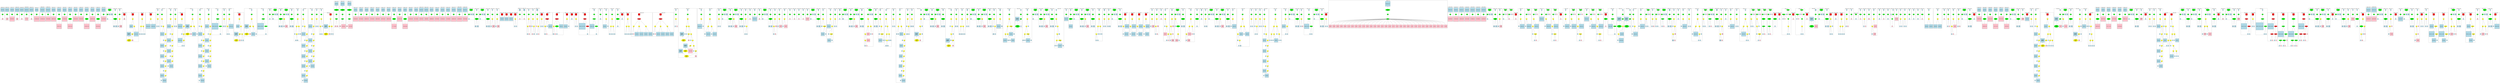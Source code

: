 strict graph "" {
	graph [bb="0,0,71229,2281",
		newrank=true
	];
	node [label="\N"];
	{
		graph [rank=same,
			rankdir=LR
		];
		rank2	[height=0.5,
			label="",
			pos="1.5,1883.5",
			style=invis,
			width=0.013889];
		2	[fillcolor=green,
			height=0.5,
			label="=",
			pos="68.5,1883.5",
			style="filled,bold",
			width=0.75];
		rank2 -- 2	[pos="2.0234,1883.5 15.18,1883.5 28.337,1883.5 41.494,1883.5",
			style=invis];
		6	[fillcolor=green,
			height=0.5,
			label="=",
			pos="191.5,1883.5",
			style="filled,bold",
			width=0.75];
		2 -- 6	[pos="95.887,1883.5 118.67,1883.5 141.45,1883.5 164.24,1883.5",
			style=invis];
		10	[fillcolor=green,
			height=0.5,
			label="=",
			pos="325.5,1883.5",
			style="filled,bold",
			width=0.75];
		6 -- 10	[pos="218.72,1883.5 245.28,1883.5 271.83,1883.5 298.39,1883.5",
			style=invis];
		14	[fillcolor=green,
			height=0.5,
			label="=",
			pos="462.5,1883.5",
			style="filled,bold",
			width=0.75];
		10 -- 14	[pos="352.53,1883.5 380.16,1883.5 407.8,1883.5 435.44,1883.5",
			style=invis];
		18	[fillcolor=green,
			height=0.5,
			label="=",
			pos="589.5,1883.5",
			style="filled,bold",
			width=0.75];
		14 -- 18	[pos="489.79,1883.5 513.93,1883.5 538.08,1883.5 562.23,1883.5",
			style=invis];
		22	[fillcolor=green,
			height=0.5,
			label="=",
			pos="720.5,1883.5",
			style="filled,bold",
			width=0.75];
		18 -- 22	[pos="616.62,1883.5 642.19,1883.5 667.75,1883.5 693.31,1883.5",
			style=invis];
		26	[fillcolor=green,
			height=0.5,
			label="=",
			pos="852.5,1883.5",
			style="filled,bold",
			width=0.75];
		22 -- 26	[pos="747.57,1883.5 773.53,1883.5 799.49,1883.5 825.45,1883.5",
			style=invis];
		149	[fillcolor=green,
			height=0.5,
			label="=",
			pos="991.5,1883.5",
			style="filled,bold",
			width=0.75];
		26 -- 149	[pos="879.65,1883.5 907.9,1883.5 936.16,1883.5 964.41,1883.5",
			style=invis];
		153	[fillcolor=green,
			height=0.5,
			label="=",
			pos="1143.5,1883.5",
			style="filled,bold",
			width=0.75];
		149 -- 153	[pos="1018.5,1883.5 1051.1,1883.5 1083.6,1883.5 1116.2,1883.5",
			style=invis];
		157	[fillcolor=green,
			height=0.5,
			label="=",
			pos="1293.5,1883.5",
			style="filled,bold",
			width=0.75];
		153 -- 157	[pos="1170.7,1883.5 1202.6,1883.5 1234.4,1883.5 1266.2,1883.5",
			style=invis];
		161	[fillcolor=green,
			height=0.5,
			label="=",
			pos="1441.5,1883.5",
			style="filled,bold",
			width=0.75];
		157 -- 161	[pos="1320.7,1883.5 1351.8,1883.5 1383,1883.5 1414.1,1883.5",
			style=invis];
		165	[fillcolor=green,
			height=0.5,
			label="=",
			pos="1589.5,1883.5",
			style="filled,bold",
			width=0.75];
		161 -- 165	[pos="1468.7,1883.5 1499.8,1883.5 1531,1883.5 1562.1,1883.5",
			style=invis];
		170	[fillcolor=green,
			height=0.5,
			label="=",
			pos="1737.5,1883.5",
			style="filled,bold",
			width=0.75];
		165 -- 170	[pos="1616.7,1883.5 1647.8,1883.5 1679,1883.5 1710.1,1883.5",
			style=invis];
		174	[fillcolor=green,
			height=0.5,
			label="=",
			pos="1885.5,1883.5",
			style="filled,bold",
			width=0.75];
		170 -- 174	[pos="1764.7,1883.5 1795.8,1883.5 1827,1883.5 1858.1,1883.5",
			style=invis];
		179	[fillcolor=green,
			height=0.5,
			label="=",
			pos="2033.5,1883.5",
			style="filled,bold",
			width=0.75];
		174 -- 179	[pos="1912.7,1883.5 1943.8,1883.5 1975,1883.5 2006.1,1883.5",
			style=invis];
		183	[fillcolor=green,
			height=0.5,
			label="=",
			pos="2181.5,1883.5",
			style="filled,bold",
			width=0.75];
		179 -- 183	[pos="2060.7,1883.5 2091.8,1883.5 2123,1883.5 2154.1,1883.5",
			style=invis];
		187	[fillcolor=green,
			height=0.5,
			label="=",
			pos="2331.5,1883.5",
			style="filled,bold",
			width=0.75];
		183 -- 187	[pos="2208.7,1883.5 2240.6,1883.5 2272.4,1883.5 2304.2,1883.5",
			style=invis];
		192	[fillcolor=green,
			height=0.5,
			label="=",
			pos="2483.5,1883.5",
			style="filled,bold",
			width=0.75];
		187 -- 192	[pos="2358.5,1883.5 2391.1,1883.5 2423.6,1883.5 2456.2,1883.5",
			style=invis];
		196	[fillcolor=green,
			height=0.5,
			label="=",
			pos="2633.5,1883.5",
			style="filled,bold",
			width=0.75];
		192 -- 196	[pos="2510.7,1883.5 2542.6,1883.5 2574.4,1883.5 2606.2,1883.5",
			style=invis];
		201	[fillcolor=green,
			height=0.5,
			label="=",
			pos="2781.5,1883.5",
			style="filled,bold",
			width=0.75];
		196 -- 201	[pos="2660.7,1883.5 2691.8,1883.5 2723,1883.5 2754.1,1883.5",
			style=invis];
		249	[fillcolor=green,
			height=0.5,
			label="=",
			pos="2894.5,1883.5",
			style="filled,bold",
			width=0.75];
		201 -- 249	[pos="2808.9,1883.5 2828.4,1883.5 2847.9,1883.5 2867.4,1883.5",
			style=invis];
		254	[fillcolor=green,
			height=0.5,
			label="=",
			pos="3121.5,1883.5",
			style="filled,bold",
			width=0.75];
		249 -- 254	[pos="2903,1900.9 2909.4,1912.6 2919.3,1927.8 2931.5,1938 2934.9,1940.8 2936.2,1941.1 2940.5,1942 2964,1947 3025,1947 3048.5,1942 3073.9,\
1936.6 3096.1,1915.1 3109.1,1899.7",
			style=invis];
		260	[fillcolor=green,
			height=0.5,
			label="=",
			pos="3254.5,1883.5",
			style="filled,bold",
			width=0.75];
		254 -- 260	[pos="3148.5,1883.5 3174.7,1883.5 3201,1883.5 3227.2,1883.5",
			style=invis];
		274	[fillcolor=red,
			height=0.65278,
			label="\<ret\>",
			pos="3389.5,1883.5",
			shape=square,
			style="filled,bold",
			width=0.65278];
		260 -- 274	[pos="3281.7,1883.5 3309.7,1883.5 3337.8,1883.5 3365.9,1883.5",
			style=invis];
		276	[fillcolor=red,
			height=0.65278,
			label="\<ret\>",
			pos="3617.5,1883.5",
			shape=square,
			style="filled,bold",
			width=0.65278];
		274 -- 276	[pos="3413.1,1883.5 3473.4,1883.5 3533.7,1883.5 3593.9,1883.5",
			style=invis];
		291	[fillcolor=red,
			height=0.65278,
			label="\<ret\>",
			pos="3898.5,1883.5",
			shape=square,
			style="filled,bold",
			width=0.65278];
		276 -- 291	[pos="3641.1,1883.5 3719,1883.5 3796.9,1883.5 3874.9,1883.5",
			style=invis];
		308	[fillcolor=red,
			height=0.65278,
			label="\<ret\>",
			pos="4150.5,1883.5",
			shape=square,
			style="filled,bold",
			width=0.65278];
		291 -- 308	[pos="3922.1,1883.5 3990.4,1883.5 4058.6,1883.5 4126.9,1883.5",
			style=invis];
		312	[fillcolor=green,
			height=0.5,
			label="=",
			pos="4348.5,1883.5",
			style="filled,bold",
			width=0.75];
		308 -- 312	[pos="4174.1,1883.5 4223.1,1883.5 4272.2,1883.5 4321.2,1883.5",
			style=invis];
		317	[fillcolor=green,
			height=0.5,
			label="=",
			pos="4471.5,1883.5",
			style="filled,bold",
			width=0.75];
		312 -- 317	[pos="4375.9,1883.5 4398.7,1883.5 4421.5,1883.5 4444.2,1883.5",
			style=invis];
		342	[fillcolor=green,
			height=0.5,
			label="=",
			pos="4710.5,1883.5",
			style="filled,bold",
			width=0.75];
		317 -- 342	[pos="4498.6,1883.5 4560.1,1883.5 4621.6,1883.5 4683.2,1883.5",
			style=invis];
		361	[fillcolor=green,
			height=0.5,
			label="=",
			pos="4854.5,1883.5",
			style="filled,bold",
			width=0.75];
		342 -- 361	[pos="4737.5,1883.5 4767.4,1883.5 4797.2,1883.5 4827.1,1883.5",
			style=invis];
		366	[fillcolor=red,
			height=0.65278,
			label="\<ret\>",
			pos="5035.5,1883.5",
			shape=square,
			style="filled,bold",
			width=0.65278];
		361 -- 366	[pos="4881.7,1883.5 4925.1,1883.5 4968.4,1883.5 5011.8,1883.5",
			style=invis];
		381	[fillcolor=green,
			height=0.5,
			label="=",
			pos="5337.5,1883.5",
			style="filled,bold",
			width=0.75];
		366 -- 381	[pos="5059.1,1883.5 5142.8,1883.5 5226.6,1883.5 5310.3,1883.5",
			style=invis];
		392	[fillcolor=green,
			height=0.5,
			label="=",
			pos="5561.5,1883.5",
			style="filled,bold",
			width=0.75];
		381 -- 392	[pos="5364.6,1883.5 5421.1,1883.5 5477.7,1883.5 5534.2,1883.5",
			style=invis];
		417	[fillcolor=green,
			height=0.5,
			label="=",
			pos="5800.5,1883.5",
			style="filled,bold",
			width=0.75];
		392 -- 417	[pos="5588.6,1883.5 5650.1,1883.5 5711.6,1883.5 5773.2,1883.5",
			style=invis];
		436	[fillcolor=green,
			height=0.5,
			label="=",
			pos="6053.5,1883.5",
			style="filled,bold",
			width=0.75];
		417 -- 436	[pos="5827.7,1883.5 5893.8,1883.5 5960,1883.5 6026.2,1883.5",
			style=invis];
		442	[fillcolor=green,
			height=0.5,
			label="=",
			pos="6236.5,1883.5",
			style="filled,bold",
			width=0.75];
		436 -- 442	[pos="6080.7,1883.5 6123.6,1883.5 6166.5,1883.5 6209.4,1883.5",
			style=invis];
		447	[fillcolor=green,
			height=0.5,
			label="=",
			pos="6384.5,1883.5",
			style="filled,bold",
			width=0.75];
		442 -- 447	[pos="6263.7,1883.5 6294.8,1883.5 6326,1883.5 6357.1,1883.5",
			style=invis];
		454	[fillcolor=red,
			height=0.65278,
			label="\<ret\>",
			pos="6667.5,1883.5",
			shape=square,
			style="filled,bold",
			width=0.65278];
		447 -- 454	[pos="6411.6,1883.5 6488.9,1883.5 6566.2,1883.5 6643.5,1883.5",
			style=invis];
		470	[fillcolor=green,
			height=0.5,
			label="=",
			pos="7025.5,1883.5",
			style="filled,bold",
			width=0.75];
		454 -- 470	[pos="6691.3,1883.5 6793.7,1883.5 6896,1883.5 6998.4,1883.5",
			style=invis];
		481	[fillcolor=green,
			height=0.5,
			label="=",
			pos="7349.5,1883.5",
			style="filled,bold",
			width=0.75];
		470 -- 481	[pos="7052.7,1883.5 7142.6,1883.5 7232.4,1883.5 7322.3,1883.5",
			style=invis];
		487	[fillcolor=green,
			height=0.5,
			label="=",
			pos="7529.5,1883.5",
			style="filled,bold",
			width=0.75];
		481 -- 487	[pos="7376.6,1883.5 7418.5,1883.5 7460.4,1883.5 7502.3,1883.5",
			style=invis];
		494	[fillcolor=green,
			height=0.5,
			label="=",
			pos="7623.5,1883.5",
			style="filled,bold",
			width=0.75];
		487 -- 494	[pos="7556.7,1883.5 7569.9,1883.5 7583.1,1883.5 7596.4,1883.5",
			style=invis];
		499	[fillcolor=green,
			height=0.5,
			label="=",
			pos="7850.5,1883.5",
			style="filled,bold",
			width=0.75];
		494 -- 499	[pos="7632,1900.9 7638.4,1912.6 7648.3,1927.8 7660.5,1938 7663.9,1940.8 7665.2,1941.1 7669.5,1942 7693,1947 7754,1947 7777.5,1942 7802.9,\
1936.6 7825.1,1915.1 7838.1,1899.7",
			style=invis];
		509	[fillcolor=green,
			height=0.5,
			label="=",
			pos="7953.5,1883.5",
			style="filled,bold",
			width=0.75];
		499 -- 509	[pos="7877.9,1883.5 7894,1883.5 7910.2,1883.5 7926.3,1883.5",
			style=invis];
		516	[fillcolor=green,
			height=0.5,
			label="=",
			pos="8176.5,1883.5",
			style="filled,bold",
			width=0.75];
		509 -- 516	[pos="7961.6,1900.9 7967.9,1912.6 7977.5,1927.8 7989.5,1938 7992.8,1940.8 7994.2,1941.1 7998.5,1942 8021.3,1946.8 8080.7,1946.8 8103.5,\
1942 8128.9,1936.6 8151.1,1915.1 8164.1,1899.7",
			style=invis];
		522	[fillcolor=green,
			height=0.5,
			label="=",
			pos="8364.5,1883.5",
			style="filled,bold",
			width=0.75];
		516 -- 522	[pos="8203.7,1883.5 8248.3,1883.5 8292.9,1883.5 8337.5,1883.5",
			style=invis];
		533	[fillcolor=green,
			height=0.5,
			label="=",
			pos="8546.5,1883.5",
			style="filled,bold",
			width=0.75];
		522 -- 533	[pos="8391.5,1883.5 8434.1,1883.5 8476.7,1883.5 8519.3,1883.5",
			style=invis];
		558	[fillcolor=green,
			height=0.5,
			label="=",
			pos="8785.5,1883.5",
			style="filled,bold",
			width=0.75];
		533 -- 558	[pos="8573.6,1883.5 8635.1,1883.5 8696.6,1883.5 8758.2,1883.5",
			style=invis];
		577	[fillcolor=green,
			height=0.5,
			label="=",
			pos="8930.5,1883.5",
			style="filled,bold",
			width=0.75];
		558 -- 577	[pos="8812.7,1883.5 8842.9,1883.5 8873.1,1883.5 8903.3,1883.5",
			style=invis];
		582	[fillcolor=green,
			height=0.5,
			label="=",
			pos="9054.5,1883.5",
			style="filled,bold",
			width=0.75];
		577 -- 582	[pos="8957.6,1883.5 8980.8,1883.5 9004,1883.5 9027.3,1883.5",
			style=invis];
		589	[fillcolor=red,
			height=0.65278,
			label="\<ret\>",
			pos="9323.5,1883.5",
			shape=square,
			style="filled,bold",
			width=0.65278];
		582 -- 589	[pos="9081.6,1883.5 9154.3,1883.5 9227.1,1883.5 9299.9,1883.5",
			style=invis];
		599	[fillcolor=green,
			height=0.5,
			label="=",
			pos="9502.5,1883.5",
			style="filled,bold",
			width=0.75];
		589 -- 599	[pos="9347.3,1883.5 9389.9,1883.5 9432.6,1883.5 9475.2,1883.5",
			style=invis];
		606	[fillcolor=green,
			height=0.5,
			label="=",
			pos="9673.5,1883.5",
			style="filled,bold",
			width=0.75];
		599 -- 606	[pos="9529.6,1883.5 9568.4,1883.5 9607.3,1883.5 9646.2,1883.5",
			style=invis];
		613	[fillcolor=green,
			height=0.5,
			label="=",
			pos="9863.5,1883.5",
			style="filled,bold",
			width=0.75];
		606 -- 613	[pos="9700.6,1883.5 9745.9,1883.5 9791.2,1883.5 9836.5,1883.5",
			style=invis];
		620	[fillcolor=green,
			height=0.5,
			label="=",
			pos="10032,1883.5",
			style="filled,bold",
			width=0.75];
		613 -- 620	[pos="9890.6,1883.5 9928.8,1883.5 9967.1,1883.5 10005,1883.5",
			style=invis];
		624	[fillcolor=green,
			height=0.5,
			label="=",
			pos="10180,1883.5",
			style="filled,bold",
			width=0.75];
		620 -- 624	[pos="10060,1883.5 10091,1883.5 10122,1883.5 10153,1883.5",
			style=invis];
		628	[fillcolor=green,
			height=0.5,
			label="=",
			pos="10328,1883.5",
			style="filled,bold",
			width=0.75];
		624 -- 628	[pos="10208,1883.5 10239,1883.5 10270,1883.5 10301,1883.5",
			style=invis];
		632	[fillcolor=green,
			height=0.5,
			label="=",
			pos="10476,1883.5",
			style="filled,bold",
			width=0.75];
		628 -- 632	[pos="10356,1883.5 10387,1883.5 10418,1883.5 10449,1883.5",
			style=invis];
		636	[fillcolor=green,
			height=0.5,
			label="=",
			pos="10624,1883.5",
			style="filled,bold",
			width=0.75];
		632 -- 636	[pos="10504,1883.5 10535,1883.5 10566,1883.5 10597,1883.5",
			style=invis];
		640	[fillcolor=green,
			height=0.5,
			label="=",
			pos="10772,1883.5",
			style="filled,bold",
			width=0.75];
		636 -- 640	[pos="10652,1883.5 10683,1883.5 10714,1883.5 10745,1883.5",
			style=invis];
		644	[fillcolor=green,
			height=0.5,
			label="=",
			pos="10920,1883.5",
			style="filled,bold",
			width=0.75];
		640 -- 644	[pos="10800,1883.5 10831,1883.5 10862,1883.5 10893,1883.5",
			style=invis];
		648	[fillcolor=green,
			height=0.5,
			label="=",
			pos="11068,1883.5",
			style="filled,bold",
			width=0.75];
		644 -- 648	[pos="10948,1883.5 10979,1883.5 11010,1883.5 11041,1883.5",
			style=invis];
		653	[fillcolor=green,
			height=0.5,
			label="=",
			pos="11216,1883.5",
			style="filled,bold",
			width=0.75];
		648 -- 653	[pos="11096,1883.5 11127,1883.5 11158,1883.5 11189,1883.5",
			style=invis];
		657	[fillcolor=green,
			height=0.5,
			label="=",
			pos="11364,1883.5",
			style="filled,bold",
			width=0.75];
		653 -- 657	[pos="11244,1883.5 11275,1883.5 11306,1883.5 11337,1883.5",
			style=invis];
		662	[fillcolor=green,
			height=0.5,
			label="=",
			pos="11512,1883.5",
			style="filled,bold",
			width=0.75];
		657 -- 662	[pos="11392,1883.5 11423,1883.5 11454,1883.5 11485,1883.5",
			style=invis];
		666	[fillcolor=green,
			height=0.5,
			label="=",
			pos="11660,1883.5",
			style="filled,bold",
			width=0.75];
		662 -- 666	[pos="11540,1883.5 11571,1883.5 11602,1883.5 11633,1883.5",
			style=invis];
		670	[fillcolor=green,
			height=0.5,
			label="=",
			pos="11802,1883.5",
			style="filled,bold",
			width=0.75];
		666 -- 670	[pos="11688,1883.5 11717,1883.5 11746,1883.5 11774,1883.5",
			style=invis];
		674	[fillcolor=green,
			height=0.5,
			label="=",
			pos="11936,1883.5",
			style="filled,bold",
			width=0.75];
		670 -- 674	[pos="11829,1883.5 11855,1883.5 11882,1883.5 11908,1883.5",
			style=invis];
		678	[fillcolor=green,
			height=0.5,
			label="=",
			pos="12076,1883.5",
			style="filled,bold",
			width=0.75];
		674 -- 678	[pos="11963,1883.5 11992,1883.5 12021,1883.5 12049,1883.5",
			style=invis];
		682	[fillcolor=green,
			height=0.5,
			label="=",
			pos="12224,1883.5",
			style="filled,bold",
			width=0.75];
		678 -- 682	[pos="12104,1883.5 12135,1883.5 12166,1883.5 12197,1883.5",
			style=invis];
		686	[fillcolor=green,
			height=0.5,
			label="=",
			pos="12372,1883.5",
			style="filled,bold",
			width=0.75];
		682 -- 686	[pos="12252,1883.5 12283,1883.5 12314,1883.5 12345,1883.5",
			style=invis];
		690	[fillcolor=green,
			height=0.5,
			label="=",
			pos="12520,1883.5",
			style="filled,bold",
			width=0.75];
		686 -- 690	[pos="12400,1883.5 12431,1883.5 12462,1883.5 12493,1883.5",
			style=invis];
		694	[fillcolor=green,
			height=0.5,
			label="=",
			pos="12670,1883.5",
			style="filled,bold",
			width=0.75];
		690 -- 694	[pos="12548,1883.5 12580,1883.5 12611,1883.5 12643,1883.5",
			style=invis];
		698	[fillcolor=green,
			height=0.5,
			label="=",
			pos="12822,1883.5",
			style="filled,bold",
			width=0.75];
		694 -- 698	[pos="12698,1883.5 12730,1883.5 12763,1883.5 12795,1883.5",
			style=invis];
		702	[fillcolor=green,
			height=0.5,
			label="=",
			pos="12972,1883.5",
			style="filled,bold",
			width=0.75];
		698 -- 702	[pos="12850,1883.5 12882,1883.5 12913,1883.5 12945,1883.5",
			style=invis];
		798	[fillcolor=green,
			height=0.5,
			label="=",
			pos="13086,1883.5",
			style="filled,bold",
			width=0.75];
		702 -- 798	[pos="13000,1883.5 13019,1883.5 13039,1883.5 13058,1883.5",
			style=invis];
		803	[fillcolor=green,
			height=0.5,
			label="=",
			pos="13312,1883.5",
			style="filled,bold",
			width=0.75];
		798 -- 803	[pos="13094,1900.9 13100,1912.6 13110,1927.8 13122,1938 13126,1940.8 13127,1941.1 13132,1942 13155,1947 13216,1947 13240,1942 13265,1936.6 \
13287,1915.1 13300,1899.7",
			style=invis];
		813	[fillcolor=green,
			height=0.5,
			label="=",
			pos="13416,1883.5",
			style="filled,bold",
			width=0.75];
		803 -- 813	[pos="13340,1883.5 13356,1883.5 13372,1883.5 13388,1883.5",
			style=invis];
		818	[fillcolor=green,
			height=0.5,
			label="=",
			pos="13642,1883.5",
			style="filled,bold",
			width=0.75];
		813 -- 818	[pos="13424,1900.9 13430,1912.6 13440,1927.8 13452,1938 13456,1940.8 13457,1941.1 13462,1942 13485,1947 13546,1947 13570,1942 13595,1936.6 \
13617,1915.1 13630,1899.7",
			style=invis];
		824	[fillcolor=green,
			height=0.5,
			label="=",
			pos="13776,1883.5",
			style="filled,bold",
			width=0.75];
		818 -- 824	[pos="13670,1883.5 13696,1883.5 13722,1883.5 13748,1883.5",
			style=invis];
		829	[fillcolor=green,
			height=0.5,
			label="=",
			pos="13922,1883.5",
			style="filled,bold",
			width=0.75];
		824 -- 829	[pos="13803,1883.5 13833,1883.5 13864,1883.5 13894,1883.5",
			style=invis];
		838	[fillcolor=red,
			height=0.65278,
			label="\<ret\>",
			pos="14060,1883.5",
			shape=square,
			style="filled,bold",
			width=0.65278];
		829 -- 838	[pos="13949,1883.5 13978,1883.5 14007,1883.5 14036,1883.5",
			style=invis];
		844	[fillcolor=red,
			height=0.65278,
			label="\<ret\>",
			pos="14182,1883.5",
			shape=square,
			style="filled,bold",
			width=0.65278];
		838 -- 844	[pos="14083,1883.5 14108,1883.5 14134,1883.5 14159,1883.5",
			style=invis];
		856	[fillcolor=red,
			height=0.65278,
			label="\<ret\>",
			pos="14306,1883.5",
			shape=square,
			style="filled,bold",
			width=0.65278];
		844 -- 856	[pos="14206,1883.5 14231,1883.5 14257,1883.5 14282,1883.5",
			style=invis];
		866	[fillcolor=red,
			height=0.65278,
			label="\<ret\>",
			pos="14426,1883.5",
			shape=square,
			style="filled,bold",
			width=0.65278];
		856 -- 866	[pos="14329,1883.5 14354,1883.5 14378,1883.5 14402,1883.5",
			style=invis];
		870	[fillcolor=green,
			height=0.5,
			label="=",
			pos="14542,1883.5",
			style="filled,bold",
			width=0.75];
		866 -- 870	[pos="14449,1883.5 14471,1883.5 14493,1883.5 14514,1883.5",
			style=invis];
		882	[fillcolor=green,
			height=0.5,
			label="=",
			pos="14660,1883.5",
			style="filled,bold",
			width=0.75];
		870 -- 882	[pos="14569,1883.5 14590,1883.5 14612,1883.5 14633,1883.5",
			style=invis];
		890	[fillcolor=green,
			height=0.5,
			label="=",
			pos="14792,1883.5",
			style="filled,bold",
			width=0.75];
		882 -- 890	[pos="14688,1883.5 14713,1883.5 14739,1883.5 14764,1883.5",
			style=invis];
		897	[fillcolor=green,
			height=0.5,
			label="=",
			pos="14926,1883.5",
			style="filled,bold",
			width=0.75];
		890 -- 897	[pos="14819,1883.5 14845,1883.5 14872,1883.5 14899,1883.5",
			style=invis];
		912	[fillcolor=green,
			height=0.5,
			label="=",
			pos="15058,1883.5",
			style="filled,bold",
			width=0.75];
		897 -- 912	[pos="14954,1883.5 14980,1883.5 15005,1883.5 15031,1883.5",
			style=invis];
		928	[fillcolor=red,
			height=0.65278,
			label="\<ret\>",
			pos="15182,1883.5",
			shape=square,
			style="filled,bold",
			width=0.65278];
		912 -- 928	[pos="15086,1883.5 15110,1883.5 15134,1883.5 15159,1883.5",
			style=invis];
		936	[fillcolor=red,
			height=0.65278,
			label="\<ret\>",
			pos="15342,1883.5",
			shape=square,
			style="filled,bold",
			width=0.65278];
		928 -- 936	[pos="15206,1883.5 15244,1883.5 15281,1883.5 15319,1883.5",
			style=invis];
		943	[fillcolor=red,
			height=0.65278,
			label="\<ret\>",
			pos="15624,1883.5",
			shape=square,
			style="filled,bold",
			width=0.65278];
		936 -- 943	[pos="15366,1883.5 15444,1883.5 15522,1883.5 15600,1883.5",
			style=invis];
		960	[fillcolor=red,
			height=0.65278,
			label="\<ret\>",
			pos="15902,1883.5",
			shape=square,
			style="filled,bold",
			width=0.65278];
		943 -- 960	[pos="15647,1883.5 15724,1883.5 15801,1883.5 15878,1883.5",
			style=invis];
		964	[fillcolor=red,
			height=0.65278,
			label="\<ret\>",
			pos="16040,1883.5",
			shape=square,
			style="filled,bold",
			width=0.65278];
		960 -- 964	[pos="15925,1883.5 15955,1883.5 15986,1883.5 16016,1883.5",
			style=invis];
		970	[fillcolor=red,
			height=0.65278,
			label="\<ret\>",
			pos="16162,1883.5",
			shape=square,
			style="filled,bold",
			width=0.65278];
		964 -- 970	[pos="16063,1883.5 16088,1883.5 16114,1883.5 16139,1883.5",
			style=invis];
		983	[fillcolor=red,
			height=0.65278,
			label="\<ret\>",
			pos="16390,1883.5",
			shape=square,
			style="filled,bold",
			width=0.65278];
		970 -- 983	[pos="16186,1883.5 16246,1883.5 16307,1883.5 16367,1883.5",
			style=invis];
		988	[fillcolor=green,
			height=0.5,
			label="=",
			pos="16648,1883.5",
			style="filled,bold",
			width=0.75];
		983 -- 988	[pos="16414,1883.5 16483,1883.5 16551,1883.5 16620,1883.5",
			style=invis];
		1007	[fillcolor=green,
			height=0.5,
			label="=",
			pos="16820,1883.5",
			style="filled,bold",
			width=0.75];
		988 -- 1007	[pos="16675,1883.5 16714,1883.5 16753,1883.5 16792,1883.5",
			style=invis];
		1014	[fillcolor=green,
			height=0.5,
			label="=",
			pos="16976,1883.5",
			style="filled,bold",
			width=0.75];
		1007 -- 1014	[pos="16847,1883.5 16881,1883.5 16915,1883.5 16949,1883.5",
			style=invis];
		1033	[fillcolor=green,
			height=0.5,
			label="=",
			pos="17164,1883.5",
			style="filled,bold",
			width=0.75];
		1014 -- 1033	[pos="17004,1883.5 17048,1883.5 17093,1883.5 17137,1883.5",
			style=invis];
		1046	[fillcolor=green,
			height=0.5,
			label="=",
			pos="17336,1883.5",
			style="filled,bold",
			width=0.75];
		1033 -- 1046	[pos="17192,1883.5 17231,1883.5 17270,1883.5 17309,1883.5",
			style=invis];
		1050	[fillcolor=red,
			height=0.65278,
			label="\<ret\>",
			pos="17456,1883.5",
			shape=square,
			style="filled,bold",
			width=0.65278];
		1046 -- 1050	[pos="17364,1883.5 17387,1883.5 17410,1883.5 17433,1883.5",
			style=invis];
		1066	[fillcolor=red,
			height=0.65278,
			label="\<ret\>",
			pos="17626,1883.5",
			shape=square,
			style="filled,bold",
			width=0.65278];
		1050 -- 1066	[pos="17480,1883.5 17521,1883.5 17561,1883.5 17602,1883.5",
			style=invis];
		1083	[fillcolor=red,
			height=0.65278,
			label="\<ret\>",
			pos="17970,1883.5",
			shape=square,
			style="filled,bold",
			width=0.65278];
		1066 -- 1083	[pos="17649,1883.5 17748,1883.5 17848,1883.5 17947,1883.5",
			style=invis];
		1098	[fillcolor=red,
			height=0.65278,
			label="\<ret\>",
			pos="18568,1883.5",
			shape=square,
			style="filled,bold",
			width=0.65278];
		1083 -- 1098	[pos="17994,1883.5 18177,1883.5 18361,1883.5 18544,1883.5",
			style=invis];
		1109	[fillcolor=green,
			height=0.5,
			label="=",
			pos="18988,1883.5",
			style="filled,bold",
			width=0.75];
		1098 -- 1109	[pos="18591,1883.5 18715,1883.5 18838,1883.5 18961,1883.5",
			style=invis];
		1114	[fillcolor=green,
			height=0.5,
			label="=",
			pos="19302,1883.5",
			style="filled,bold",
			width=0.75];
		1109 -- 1114	[pos="19016,1883.5 19102,1883.5 19188,1883.5 19274,1883.5",
			style=invis];
		1141	[fillcolor=green,
			height=0.5,
			label="=",
			pos="19684,1883.5",
			style="filled,bold",
			width=0.75];
		1114 -- 1141	[pos="19329,1883.5 19438,1883.5 19548,1883.5 19657,1883.5",
			style=invis];
		1146	[fillcolor=green,
			height=0.5,
			label="=",
			pos="19940,1883.5",
			style="filled,bold",
			width=0.75];
		1141 -- 1146	[pos="19712,1883.5 19779,1883.5 19846,1883.5 19912,1883.5",
			style=invis];
		1155	[fillcolor=green,
			height=0.5,
			label="=",
			pos="20202,1883.5",
			style="filled,bold",
			width=0.75];
		1146 -- 1155	[pos="19967,1883.5 20036,1883.5 20105,1883.5 20174,1883.5",
			style=invis];
		1164	[fillcolor=green,
			height=0.5,
			label="=",
			pos="20298,1883.5",
			style="filled,bold",
			width=0.75];
		1155 -- 1164	[pos="20229,1883.5 20243,1883.5 20257,1883.5 20271,1883.5",
			style=invis];
		1169	[fillcolor=green,
			height=0.5,
			label="=",
			pos="20526,1883.5",
			style="filled,bold",
			width=0.75];
		1164 -- 1169	[pos="20307,1900.9 20313,1912.6 20323,1927.8 20336,1938 20339,1940.8 20340,1941.1 20344,1942 20368,1947 20429,1947 20452,1942 20478,1936.6 \
20500,1915.1 20513,1899.7",
			style=invis];
		1179	[fillcolor=green,
			height=0.5,
			label="=",
			pos="20628,1883.5",
			style="filled,bold",
			width=0.75];
		1169 -- 1179	[pos="20553,1883.5 20569,1883.5 20585,1883.5 20601,1883.5",
			style=invis];
		1186	[fillcolor=green,
			height=0.5,
			label="=",
			pos="20852,1883.5",
			style="filled,bold",
			width=0.75];
		1179 -- 1186	[pos="20637,1900.9 20643,1912.6 20652,1927.8 20664,1938 20668,1940.8 20669,1941.1 20674,1942 20696,1946.8 20756,1946.8 20778,1942 20804,\
1936.6 20826,1915.1 20839,1899.7",
			style=invis];
		1192	[fillcolor=green,
			height=0.5,
			label="=",
			pos="20982,1883.5",
			style="filled,bold",
			width=0.75];
		1186 -- 1192	[pos="20879,1883.5 20904,1883.5 20929,1883.5 20954,1883.5",
			style=invis];
		1215	[fillcolor=green,
			height=0.5,
			label="=",
			pos="21106,1883.5",
			style="filled,bold",
			width=0.75];
		1192 -- 1215	[pos="21009,1883.5 21032,1883.5 21055,1883.5 21078,1883.5",
			style=invis];
		1223	[fillcolor=green,
			height=0.5,
			label="*=",
			pos="21232,1883.5",
			style="filled,bold",
			width=0.75];
		1215 -- 1223	[pos="21133,1883.5 21157,1883.5 21181,1883.5 21205,1883.5",
			style=invis];
		1226	[fillcolor=green,
			height=0.5,
			label="-=",
			pos="21360,1883.5",
			style="filled,bold",
			width=0.75];
		1223 -- 1226	[pos="21260,1883.5 21284,1883.5 21308,1883.5 21332,1883.5",
			style=invis];
		1233	[fillcolor=green,
			height=0.5,
			label="=",
			pos="21456,1883.5",
			style="filled,bold",
			width=0.75];
		1226 -- 1233	[pos="21387,1883.5 21401,1883.5 21415,1883.5 21429,1883.5",
			style=invis];
		1238	[fillcolor=green,
			height=0.5,
			label="=",
			pos="21684,1883.5",
			style="filled,bold",
			width=0.75];
		1233 -- 1238	[pos="21465,1900.9 21471,1912.6 21481,1927.8 21494,1938 21497,1940.8 21498,1941.1 21502,1942 21526,1947 21587,1947 21610,1942 21636,1936.6 \
21658,1915.1 21671,1899.7",
			style=invis];
		1244	[fillcolor=green,
			height=0.5,
			label="+=",
			pos="21816,1883.5",
			style="filled,bold",
			width=0.75];
		1238 -- 1244	[pos="21711,1883.5 21737,1883.5 21763,1883.5 21789,1883.5",
			style=invis];
		1251	[fillcolor=green,
			height=0.5,
			label="=",
			pos="21956,1883.5",
			style="filled,bold",
			width=0.75];
		1244 -- 1251	[pos="21844,1883.5 21872,1883.5 21901,1883.5 21929,1883.5",
			style=invis];
		1256	[fillcolor=green,
			height=0.5,
			label="=",
			pos="22110,1883.5",
			style="filled,bold",
			width=0.75];
		1251 -- 1256	[pos="21984,1883.5 22017,1883.5 22050,1883.5 22083,1883.5",
			style=invis];
		1265	[fillcolor=green,
			height=0.5,
			label="=",
			pos="22258,1883.5",
			style="filled,bold",
			width=0.75];
		1256 -- 1265	[pos="22138,1883.5 22169,1883.5 22200,1883.5 22231,1883.5",
			style=invis];
		1272	[fillcolor=green,
			height=0.5,
			label="=",
			pos="22382,1883.5",
			style="filled,bold",
			width=0.75];
		1265 -- 1272	[pos="22286,1883.5 22309,1883.5 22331,1883.5 22354,1883.5",
			style=invis];
		1276	[fillcolor=green,
			height=0.5,
			label="=",
			pos="22502,1883.5",
			style="filled,bold",
			width=0.75];
		1272 -- 1276	[pos="22409,1883.5 22431,1883.5 22452,1883.5 22474,1883.5",
			style=invis];
		1279	[fillcolor=green,
			height=0.5,
			label="+=",
			pos="22618,1883.5",
			style="filled,bold",
			width=0.75];
		1276 -- 1279	[pos="22529,1883.5 22549,1883.5 22570,1883.5 22590,1883.5",
			style=invis];
		1282	[fillcolor=green,
			height=0.5,
			label="-=",
			pos="22734,1883.5",
			style="filled,bold",
			width=0.75];
		1279 -- 1282	[pos="22645,1883.5 22665,1883.5 22686,1883.5 22706,1883.5",
			style=invis];
		1289	[fillcolor=green,
			height=0.5,
			label="=",
			pos="22830,1883.5",
			style="filled,bold",
			width=0.75];
		1282 -- 1289	[pos="22761,1883.5 22775,1883.5 22789,1883.5 22803,1883.5",
			style=invis];
		1294	[fillcolor=green,
			height=0.5,
			label="=",
			pos="23054,1883.5",
			style="filled,bold",
			width=0.75];
		1289 -- 1294	[pos="22839,1900.9 22845,1912.6 22854,1927.8 22866,1938 22870,1940.8 22871,1941.1 22876,1942 22898,1946.8 22958,1946.8 22980,1942 23006,\
1936.6 23028,1915.1 23041,1899.7",
			style=invis];
		1300	[fillcolor=green,
			height=0.5,
			label="=",
			pos="23192,1883.5",
			style="filled,bold",
			width=0.75];
		1294 -- 1300	[pos="23081,1883.5 23109,1883.5 23136,1883.5 23164,1883.5",
			style=invis];
		1307	[fillcolor=green,
			height=0.5,
			label="=",
			pos="23396,1883.5",
			style="filled,bold",
			width=0.75];
		1300 -- 1307	[pos="23219,1883.5 23268,1883.5 23318,1883.5 23368,1883.5",
			style=invis];
		1316	[fillcolor=green,
			height=0.5,
			label="=",
			pos="23540,1883.5",
			style="filled,bold",
			width=0.75];
		1307 -- 1316	[pos="23422,1883.5 23452,1883.5 23482,1883.5 23512,1883.5",
			style=invis];
		1321	[fillcolor=green,
			height=0.5,
			label="=",
			pos="23656,1883.5",
			style="filled,bold",
			width=0.75];
		1316 -- 1321	[pos="23567,1883.5 23587,1883.5 23608,1883.5 23628,1883.5",
			style=invis];
		1328	[fillcolor=green,
			height=0.5,
			label="=",
			pos="23752,1883.5",
			style="filled,bold",
			width=0.75];
		1321 -- 1328	[pos="23683,1883.5 23697,1883.5 23711,1883.5 23725,1883.5",
			style=invis];
		1333	[fillcolor=green,
			height=0.5,
			label="=",
			pos="23980,1883.5",
			style="filled,bold",
			width=0.75];
		1328 -- 1333	[pos="23761,1900.9 23767,1912.6 23777,1927.8 23790,1938 23793,1940.8 23794,1941.1 23798,1942 23822,1947 23883,1947 23906,1942 23932,1936.6 \
23954,1915.1 23967,1899.7",
			style=invis];
		1343	[fillcolor=green,
			height=0.5,
			label="=",
			pos="24082,1883.5",
			style="filled,bold",
			width=0.75];
		1333 -- 1343	[pos="24007,1883.5 24023,1883.5 24039,1883.5 24055,1883.5",
			style=invis];
		1350	[fillcolor=green,
			height=0.5,
			label="=",
			pos="24306,1883.5",
			style="filled,bold",
			width=0.75];
		1343 -- 1350	[pos="24091,1900.9 24097,1912.6 24106,1927.8 24118,1938 24122,1940.8 24123,1941.1 24128,1942 24150,1946.8 24210,1946.8 24232,1942 24258,\
1936.6 24280,1915.1 24293,1899.7",
			style=invis];
		1360	[fillcolor=green,
			height=0.5,
			label="=",
			pos="24492,1883.5",
			style="filled,bold",
			width=0.75];
		1350 -- 1360	[pos="24333,1883.5 24377,1883.5 24421,1883.5 24465,1883.5",
			style=invis];
		1375	[fillcolor=green,
			height=0.5,
			label="=",
			pos="24716,1883.5",
			style="filled,bold",
			width=0.75];
		1360 -- 1375	[pos="24501,1900.9 24507,1912.6 24516,1927.8 24528,1938 24532,1940.8 24533,1941.1 24538,1942 24560,1946.8 24620,1946.8 24642,1942 24668,\
1936.6 24691,1915.1 24704,1899.7",
			style=invis];
		1381	[fillcolor=green,
			height=0.5,
			label="=",
			pos="24848,1883.5",
			style="filled,bold",
			width=0.75];
		1375 -- 1381	[pos="24744,1883.5 24769,1883.5 24795,1883.5 24820,1883.5",
			style=invis];
		1390	[fillcolor=green,
			height=0.5,
			label="=",
			pos="25018,1883.5",
			style="filled,bold",
			width=0.75];
		1381 -- 1390	[pos="24875,1883.5 24913,1883.5 24952,1883.5 24990,1883.5",
			style=invis];
		1403	[fillcolor=green,
			height=0.5,
			label="=",
			pos="25250,1883.5",
			style="filled,bold",
			width=0.75];
		1390 -- 1403	[pos="25045,1883.5 25104,1883.5 25163,1883.5 25222,1883.5",
			style=invis];
		1408	[fillcolor=green,
			height=0.5,
			label="=",
			pos="25432,1883.5",
			style="filled,bold",
			width=0.75];
		1403 -- 1408	[pos="25277,1883.5 25320,1883.5 25362,1883.5 25405,1883.5",
			style=invis];
		1435	[fillcolor=green,
			height=0.5,
			label="+=",
			pos="25672,1883.5",
			style="filled,bold",
			width=0.75];
		1408 -- 1435	[pos="25460,1883.5 25521,1883.5 25583,1883.5 25644,1883.5",
			style=invis];
		1442	[fillcolor=green,
			height=0.5,
			label="=",
			pos="25796,1883.5",
			style="filled,bold",
			width=0.75];
		1435 -- 1442	[pos="25699,1883.5 25722,1883.5 25745,1883.5 25768,1883.5",
			style=invis];
		1447	[fillcolor=green,
			height=0.5,
			label="=",
			pos="26044,1883.5",
			style="filled,bold",
			width=0.75];
		1442 -- 1447	[pos="25823,1883.5 25887,1883.5 25952,1883.5 26016,1883.5",
			style=invis];
		1462	[fillcolor=green,
			height=0.5,
			label="=",
			pos="26148,1883.5",
			style="filled,bold",
			width=0.75];
		1447 -- 1462	[pos="26071,1883.5 26088,1883.5 26104,1883.5 26121,1883.5",
			style=invis];
		1467	[fillcolor=green,
			height=0.5,
			label="=",
			pos="26376,1883.5",
			style="filled,bold",
			width=0.75];
		1462 -- 1467	[pos="26157,1900.9 26163,1912.6 26173,1927.8 26186,1938 26189,1940.8 26190,1941.1 26194,1942 26218,1947 26279,1947 26302,1942 26328,1936.6 \
26350,1915.1 26363,1899.7",
			style=invis];
		1477	[fillcolor=green,
			height=0.5,
			label="=",
			pos="26478,1883.5",
			style="filled,bold",
			width=0.75];
		1467 -- 1477	[pos="26403,1883.5 26419,1883.5 26435,1883.5 26451,1883.5",
			style=invis];
		1484	[fillcolor=green,
			height=0.5,
			label="=",
			pos="26702,1883.5",
			style="filled,bold",
			width=0.75];
		1477 -- 1484	[pos="26487,1900.9 26493,1912.6 26502,1927.8 26514,1938 26518,1940.8 26519,1941.1 26524,1942 26546,1946.8 26606,1946.8 26628,1942 26654,\
1936.6 26676,1915.1 26689,1899.7",
			style=invis];
		1490	[fillcolor=green,
			height=0.5,
			label="=",
			pos="26922,1883.5",
			style="filled,bold",
			width=0.75];
		1484 -- 1490	[pos="26729,1883.5 26784,1883.5 26840,1883.5 26895,1883.5",
			style=invis];
		1503	[fillcolor=green,
			height=0.5,
			label="=",
			pos="27080,1883.5",
			style="filled,bold",
			width=0.75];
		1490 -- 1503	[pos="26950,1883.5 26984,1883.5 27018,1883.5 27052,1883.5",
			style=invis];
		1508	[fillcolor=green,
			height=0.5,
			label="=",
			pos="27248,1883.5",
			style="filled,bold",
			width=0.75];
		1503 -- 1508	[pos="27107,1883.5 27145,1883.5 27183,1883.5 27221,1883.5",
			style=invis];
		1517	[fillcolor=green,
			height=0.5,
			label="=",
			pos="27418,1883.5",
			style="filled,bold",
			width=0.75];
		1508 -- 1517	[pos="27276,1883.5 27314,1883.5 27352,1883.5 27390,1883.5",
			style=invis];
		1526	[fillcolor=green,
			height=0.5,
			label="=",
			pos="27514,1883.5",
			style="filled,bold",
			width=0.75];
		1517 -- 1526	[pos="27445,1883.5 27459,1883.5 27473,1883.5 27487,1883.5",
			style=invis];
		1531	[fillcolor=green,
			height=0.5,
			label="=",
			pos="27742,1883.5",
			style="filled,bold",
			width=0.75];
		1526 -- 1531	[pos="27523,1900.9 27529,1912.6 27539,1927.8 27552,1938 27555,1940.8 27556,1941.1 27560,1942 27584,1947 27645,1947 27668,1942 27694,1936.6 \
27716,1915.1 27729,1899.7",
			style=invis];
		1541	[fillcolor=green,
			height=0.5,
			label="=",
			pos="27844,1883.5",
			style="filled,bold",
			width=0.75];
		1531 -- 1541	[pos="27769,1883.5 27785,1883.5 27801,1883.5 27817,1883.5",
			style=invis];
		1548	[fillcolor=green,
			height=0.5,
			label="=",
			pos="28068,1883.5",
			style="filled,bold",
			width=0.75];
		1541 -- 1548	[pos="27853,1900.9 27859,1912.6 27868,1927.8 27880,1938 27884,1940.8 27885,1941.1 27890,1942 27912,1946.8 27972,1946.8 27994,1942 28020,\
1936.6 28042,1915.1 28055,1899.7",
			style=invis];
		1554	[fillcolor=green,
			height=0.5,
			label="=",
			pos="28198,1883.5",
			style="filled,bold",
			width=0.75];
		1548 -- 1554	[pos="28095,1883.5 28120,1883.5 28145,1883.5 28170,1883.5",
			style=invis];
		1561	[fillcolor=green,
			height=0.5,
			label="=",
			pos="28368,1883.5",
			style="filled,bold",
			width=0.75];
		1554 -- 1561	[pos="28225,1883.5 28263,1883.5 28302,1883.5 28341,1883.5",
			style=invis];
		1566	[fillcolor=green,
			height=0.5,
			label="=",
			pos="28628,1883.5",
			style="filled,bold",
			width=0.75];
		1561 -- 1566	[pos="28396,1883.5 28464,1883.5 28532,1883.5 28600,1883.5",
			style=invis];
		1579	[fillcolor=green,
			height=0.5,
			label="=",
			pos="28958,1883.5",
			style="filled,bold",
			width=0.75];
		1566 -- 1579	[pos="28655,1883.5 28746,1883.5 28838,1883.5 28930,1883.5",
			style=invis];
		1586	[fillcolor=green,
			height=0.5,
			label="=",
			pos="29156,1883.5",
			style="filled,bold",
			width=0.75];
		1579 -- 1586	[pos="28985,1883.5 29033,1883.5 29080,1883.5 29128,1883.5",
			style=invis];
		1601	[fillcolor=green,
			height=0.5,
			label="=",
			pos="29328,1883.5",
			style="filled,bold",
			width=0.75];
		1586 -- 1601	[pos="29183,1883.5 29222,1883.5 29261,1883.5 29300,1883.5",
			style=invis];
		1606	[fillcolor=green,
			height=0.5,
			label="=",
			pos="29554,1883.5",
			style="filled,bold",
			width=0.75];
		1601 -- 1606	[pos="29336,1900.9 29342,1912.6 29352,1927.8 29364,1938 29368,1940.8 29369,1941.1 29374,1942 29397,1947 29458,1947 29482,1942 29507,1936.6 \
29529,1915.1 29542,1899.7",
			style=invis];
		1616	[fillcolor=green,
			height=0.5,
			label="=",
			pos="29658,1883.5",
			style="filled,bold",
			width=0.75];
		1606 -- 1616	[pos="29582,1883.5 29598,1883.5 29614,1883.5 29630,1883.5",
			style=invis];
		1623	[fillcolor=green,
			height=0.5,
			label="=",
			pos="29880,1883.5",
			style="filled,bold",
			width=0.75];
		1616 -- 1623	[pos="29666,1900.9 29672,1912.6 29681,1927.8 29694,1938 29697,1940.8 29698,1941.1 29702,1942 29725,1946.8 29785,1946.8 29808,1942 29833,\
1936.6 29855,1915.1 29868,1899.7",
			style=invis];
		1629	[fillcolor=green,
			height=0.5,
			label="=",
			pos="30010,1883.5",
			style="filled,bold",
			width=0.75];
		1623 -- 1629	[pos="29908,1883.5 29933,1883.5 29958,1883.5 29983,1883.5",
			style=invis];
		1642	[fillcolor=green,
			height=0.5,
			label="=",
			pos="30298,1883.5",
			style="filled,bold",
			width=0.75];
		1629 -- 1642	[pos="30038,1883.5 30115,1883.5 30193,1883.5 30270,1883.5",
			style=invis];
		1661	[fillcolor=green,
			height=0.5,
			label="=",
			pos="30420,1883.5",
			style="filled,bold",
			width=0.75];
		1642 -- 1661	[pos="30325,1883.5 30347,1883.5 30370,1883.5 30392,1883.5",
			style=invis];
		1669	[fillcolor=green,
			height=0.5,
			label="=",
			pos="30520,1883.5",
			style="filled,bold",
			width=0.75];
		1661 -- 1669	[pos="30447,1883.5 30462,1883.5 30477,1883.5 30492,1883.5",
			style=invis];
		1674	[fillcolor=green,
			height=0.5,
			label="=",
			pos="30746,1883.5",
			style="filled,bold",
			width=0.75];
		1669 -- 1674	[pos="30528,1900.9 30534,1912.6 30544,1927.8 30556,1938 30560,1940.8 30561,1941.1 30566,1942 30589,1947 30650,1947 30674,1942 30699,1936.6 \
30721,1915.1 30734,1899.7",
			style=invis];
		1684	[fillcolor=green,
			height=0.5,
			label="=",
			pos="30850,1883.5",
			style="filled,bold",
			width=0.75];
		1674 -- 1684	[pos="30774,1883.5 30790,1883.5 30806,1883.5 30822,1883.5",
			style=invis];
		1691	[fillcolor=green,
			height=0.5,
			label="=",
			pos="31072,1883.5",
			style="filled,bold",
			width=0.75];
		1684 -- 1691	[pos="30858,1900.9 30864,1912.6 30873,1927.8 30886,1938 30889,1940.8 30890,1941.1 30894,1942 30917,1946.8 30977,1946.8 31000,1942 31025,\
1936.6 31047,1915.1 31060,1899.7",
			style=invis];
		1697	[fillcolor=green,
			height=0.5,
			label="=",
			pos="31266,1883.5",
			style="filled,bold",
			width=0.75];
		1691 -- 1697	[pos="31100,1883.5 31146,1883.5 31192,1883.5 31238,1883.5",
			style=invis];
		1708	[fillcolor=green,
			height=0.5,
			label="=",
			pos="31434,1883.5",
			style="filled,bold",
			width=0.75];
		1697 -- 1708	[pos="31293,1883.5 31331,1883.5 31369,1883.5 31407,1883.5",
			style=invis];
		1713	[fillcolor=green,
			height=0.5,
			label="=",
			pos="31550,1883.5",
			style="filled,bold",
			width=0.75];
		1708 -- 1713	[pos="31462,1883.5 31482,1883.5 31503,1883.5 31523,1883.5",
			style=invis];
		1722	[fillcolor=green,
			height=0.5,
			label="=",
			pos="31648,1883.5",
			style="filled,bold",
			width=0.75];
		1713 -- 1722	[pos="31578,1883.5 31592,1883.5 31606,1883.5 31620,1883.5",
			style=invis];
		1727	[fillcolor=green,
			height=0.5,
			label="=",
			pos="31874,1883.5",
			style="filled,bold",
			width=0.75];
		1722 -- 1727	[pos="31656,1900.9 31662,1912.6 31672,1927.8 31684,1938 31688,1940.8 31689,1941.1 31694,1942 31717,1947 31778,1947 31802,1942 31827,1936.6 \
31849,1915.1 31862,1899.7",
			style=invis];
		1737	[fillcolor=red,
			height=0.65278,
			label="\<ret\>",
			pos="32026,1883.5",
			shape=square,
			style="filled,bold",
			width=0.65278];
		1727 -- 1737	[pos="31902,1883.5 31935,1883.5 31969,1883.5 32003,1883.5",
			style=invis];
		1756	[fillcolor=red,
			height=0.65278,
			label="\<ret\>",
			pos="32228,1883.5",
			shape=square,
			style="filled,bold",
			width=0.65278];
		1737 -- 1756	[pos="32050,1883.5 32102,1883.5 32153,1883.5 32205,1883.5",
			style=invis];
		1768	[fillcolor=red,
			height=0.65278,
			label="\<ret\>",
			pos="32428,1883.5",
			shape=square,
			style="filled,bold",
			width=0.65278];
		1756 -- 1768	[pos="32252,1883.5 32303,1883.5 32354,1883.5 32405,1883.5",
			style=invis];
		1789	[fillcolor=red,
			height=0.65278,
			label="\<ret\>",
			pos="32624,1883.5",
			shape=square,
			style="filled,bold",
			width=0.65278];
		1768 -- 1789	[pos="32452,1883.5 32502,1883.5 32551,1883.5 32601,1883.5",
			style=invis];
		1795	[fillcolor=green,
			height=0.5,
			label="=",
			pos="32804,1883.5",
			style="filled,bold",
			width=0.75];
		1789 -- 1795	[pos="32648,1883.5 32691,1883.5 32734,1883.5 32776,1883.5",
			style=invis];
		1800	[fillcolor=green,
			height=0.5,
			label="=",
			pos="32950,1883.5",
			style="filled,bold",
			width=0.75];
		1795 -- 1800	[pos="32831,1883.5 32861,1883.5 32892,1883.5 32922,1883.5",
			style=invis];
		1807	[fillcolor=green,
			height=0.5,
			label="=",
			pos="33076,1883.5",
			style="filled,bold",
			width=0.75];
		1800 -- 1807	[pos="32977,1883.5 33001,1883.5 33025,1883.5 33049,1883.5",
			style=invis];
		1815	[fillcolor=green,
			height=0.5,
			label="=",
			pos="33200,1883.5",
			style="filled,bold",
			width=0.75];
		1807 -- 1815	[pos="33104,1883.5 33127,1883.5 33150,1883.5 33173,1883.5",
			style=invis];
		1824	[fillcolor=green,
			height=0.5,
			label="=",
			pos="33390,1883.5",
			style="filled,bold",
			width=0.75];
		1815 -- 1824	[pos="33228,1883.5 33273,1883.5 33318,1883.5 33363,1883.5",
			style=invis];
		1837	[fillcolor=green,
			height=0.5,
			label="=",
			pos="33500,1883.5",
			style="filled,bold",
			width=0.75];
		1824 -- 1837	[pos="33418,1883.5 33436,1883.5 33454,1883.5 33472,1883.5",
			style=invis];
		1847	[fillcolor=green,
			height=0.5,
			label="=",
			pos="33722,1883.5",
			style="filled,bold",
			width=0.75];
		1837 -- 1847	[pos="33508,1900.9 33514,1912.6 33523,1927.8 33536,1938 33539,1940.8 33540,1941.1 33544,1942 33567,1946.8 33627,1946.8 33650,1942 33675,\
1936.6 33697,1915.1 33710,1899.7",
			style=invis];
		1853	[fillcolor=green,
			height=0.5,
			label="=",
			pos="33952,1883.5",
			style="filled,bold",
			width=0.75];
		1847 -- 1853	[pos="33750,1883.5 33808,1883.5 33866,1883.5 33924,1883.5",
			style=invis];
		1868	[fillcolor=green,
			height=0.5,
			label="=",
			pos="34136,1883.5",
			style="filled,bold",
			width=0.75];
		1853 -- 1868	[pos="33979,1883.5 34022,1883.5 34065,1883.5 34108,1883.5",
			style=invis];
		1872	[fillcolor=green,
			height=0.5,
			label="-=",
			pos="34256,1883.5",
			style="filled,bold",
			width=0.75];
		1868 -- 1872	[pos="34163,1883.5 34185,1883.5 34206,1883.5 34228,1883.5",
			style=invis];
		1875	[fillcolor=green,
			height=0.5,
			label="=",
			pos="34372,1883.5",
			style="filled,bold",
			width=0.75];
		1872 -- 1875	[pos="34283,1883.5 34303,1883.5 34324,1883.5 34344,1883.5",
			style=invis];
		1884	[fillcolor=green,
			height=0.5,
			label="=",
			pos="34468,1883.5",
			style="filled,bold",
			width=0.75];
		1875 -- 1884	[pos="34399,1883.5 34413,1883.5 34427,1883.5 34441,1883.5",
			style=invis];
		1889	[fillcolor=green,
			height=0.5,
			label="=",
			pos="34696,1883.5",
			style="filled,bold",
			width=0.75];
		1884 -- 1889	[pos="34477,1900.9 34483,1912.6 34493,1927.8 34506,1938 34509,1940.8 34510,1941.1 34514,1942 34538,1947 34599,1947 34622,1942 34648,1936.6 \
34670,1915.1 34683,1899.7",
			style=invis];
		1899	[fillcolor=green,
			height=0.5,
			label="=",
			pos="34798,1883.5",
			style="filled,bold",
			width=0.75];
		1889 -- 1899	[pos="34723,1883.5 34739,1883.5 34755,1883.5 34771,1883.5",
			style=invis];
		1906	[fillcolor=green,
			height=0.5,
			label="=",
			pos="35022,1883.5",
			style="filled,bold",
			width=0.75];
		1899 -- 1906	[pos="34807,1900.9 34813,1912.6 34822,1927.8 34834,1938 34838,1940.8 34839,1941.1 34844,1942 34866,1946.8 34926,1946.8 34948,1942 34974,\
1936.6 34996,1915.1 35009,1899.7",
			style=invis];
		1912	[fillcolor=green,
			height=0.5,
			label="=",
			pos="35166,1883.5",
			style="filled,bold",
			width=0.75];
		1906 -- 1912	[pos="35048,1883.5 35078,1883.5 35108,1883.5 35138,1883.5",
			style=invis];
		1917	[fillcolor=green,
			height=0.5,
			label="=",
			pos="35448,1883.5",
			style="filled,bold",
			width=0.75];
		1912 -- 1917	[pos="35193,1883.5 35269,1883.5 35344,1883.5 35420,1883.5",
			style=invis];
		1930	[fillcolor=green,
			height=0.5,
			label="=",
			pos="35704,1883.5",
			style="filled,bold",
			width=0.75];
		1917 -- 1930	[pos="35474,1883.5 35542,1883.5 35609,1883.5 35676,1883.5",
			style=invis];
		1935	[fillcolor=green,
			height=0.5,
			label="=",
			pos="35828,1883.5",
			style="filled,bold",
			width=0.75];
		1930 -- 1935	[pos="35731,1883.5 35754,1883.5 35777,1883.5 35800,1883.5",
			style=invis];
		1942	[fillcolor=green,
			height=0.5,
			label="=",
			pos="35952,1883.5",
			style="filled,bold",
			width=0.75];
		1935 -- 1942	[pos="35855,1883.5 35878,1883.5 35901,1883.5 35924,1883.5",
			style=invis];
		1947	[fillcolor=green,
			height=0.5,
			label="=",
			pos="36076,1883.5",
			style="filled,bold",
			width=0.75];
		1942 -- 1947	[pos="35979,1883.5 36002,1883.5 36025,1883.5 36048,1883.5",
			style=invis];
		1970	[fillcolor=green,
			height=0.5,
			label="=",
			pos="36400,1883.5",
			style="filled,bold",
			width=0.75];
		1947 -- 1970	[pos="36103,1883.5 36193,1883.5 36283,1883.5 36373,1883.5",
			style=invis];
		1985	[fillcolor=green,
			height=0.5,
			label="=",
			pos="36702,1883.5",
			style="filled,bold",
			width=0.75];
		1970 -- 1985	[pos="36428,1883.5 36510,1883.5 36592,1883.5 36674,1883.5",
			style=invis];
		1996	[fillcolor=green,
			height=0.5,
			label="=",
			pos="36826,1883.5",
			style="filled,bold",
			width=0.75];
		1985 -- 1996	[pos="36729,1883.5 36752,1883.5 36776,1883.5 36799,1883.5",
			style=invis];
		2001	[fillcolor=green,
			height=0.5,
			label="=",
			pos="37054,1883.5",
			style="filled,bold",
			width=0.75];
		1996 -- 2001	[pos="36835,1900.9 36841,1912.6 36851,1927.8 36864,1938 36867,1940.8 36868,1941.1 36872,1942 36896,1947 36957,1947 36980,1942 37006,1936.6 \
37028,1915.1 37041,1899.7",
			style=invis];
		2007	[fillcolor=green,
			height=0.5,
			label="+=",
			pos="37176,1883.5",
			style="filled,bold",
			width=0.75];
		2001 -- 2007	[pos="37081,1883.5 37103,1883.5 37126,1883.5 37148,1883.5",
			style=invis];
		2018	[fillcolor=green,
			height=0.5,
			label="=",
			pos="37374,1883.5",
			style="filled,bold",
			width=0.75];
		2007 -- 2018	[pos="37203,1883.5 37251,1883.5 37298,1883.5 37346,1883.5",
			style=invis];
		2029	[fillcolor=green,
			height=0.5,
			label="=",
			pos="37530,1883.5",
			style="filled,bold",
			width=0.75];
		2018 -- 2029	[pos="37401,1883.5 37435,1883.5 37468,1883.5 37502,1883.5",
			style=invis];
		2034	[fillcolor=green,
			height=0.5,
			label="=",
			pos="37752,1883.5",
			style="filled,bold",
			width=0.75];
		2029 -- 2034	[pos="37538,1900.9 37544,1912.6 37553,1927.8 37566,1938 37569,1940.8 37570,1941.1 37574,1942 37597,1946.8 37657,1946.8 37680,1942 37705,\
1936.6 37727,1915.1 37740,1899.7",
			style=invis];
		2040	[fillcolor=red,
			height=0.65278,
			label="\<ret\>",
			pos="37874,1883.5",
			shape=square,
			style="filled,bold",
			width=0.65278];
		2034 -- 2040	[pos="37780,1883.5 37803,1883.5 37827,1883.5 37851,1883.5",
			style=invis];
		2044	[fillcolor=green,
			height=0.5,
			label="=",
			pos="39542,1883.5",
			style="filled,bold",
			width=0.75];
		2040 -- 2044	[pos="37898,1883.5 38437,1883.5 38976,1883.5 39515,1883.5",
			style=invis];
		2081	[fillcolor=green,
			height=0.5,
			label="=",
			pos="41236,1883.5",
			style="filled,bold",
			width=0.75];
		2044 -- 2081	[pos="39570,1883.5 40116,1883.5 40663,1883.5 41209,1883.5",
			style=invis];
		2085	[fillcolor=green,
			height=0.5,
			label="=",
			pos="41386,1883.5",
			style="filled,bold",
			width=0.75];
		2081 -- 2085	[pos="41264,1883.5 41296,1883.5 41327,1883.5 41359,1883.5",
			style=invis];
		2089	[fillcolor=green,
			height=0.5,
			label="=",
			pos="41536,1883.5",
			style="filled,bold",
			width=0.75];
		2085 -- 2089	[pos="41414,1883.5 41446,1883.5 41477,1883.5 41509,1883.5",
			style=invis];
		2093	[fillcolor=green,
			height=0.5,
			label="=",
			pos="41684,1883.5",
			style="filled,bold",
			width=0.75];
		2089 -- 2093	[pos="41564,1883.5 41595,1883.5 41626,1883.5 41657,1883.5",
			style=invis];
		2097	[fillcolor=green,
			height=0.5,
			label="=",
			pos="41832,1883.5",
			style="filled,bold",
			width=0.75];
		2093 -- 2097	[pos="41712,1883.5 41743,1883.5 41774,1883.5 41805,1883.5",
			style=invis];
		2101	[fillcolor=green,
			height=0.5,
			label="=",
			pos="41980,1883.5",
			style="filled,bold",
			width=0.75];
		2097 -- 2101	[pos="41860,1883.5 41891,1883.5 41922,1883.5 41953,1883.5",
			style=invis];
		2105	[fillcolor=green,
			height=0.5,
			label="=",
			pos="42128,1883.5",
			style="filled,bold",
			width=0.75];
		2101 -- 2105	[pos="42008,1883.5 42039,1883.5 42070,1883.5 42101,1883.5",
			style=invis];
		2157	[fillcolor=green,
			height=0.5,
			label="=",
			pos="42242,1883.5",
			style="filled,bold",
			width=0.75];
		2105 -- 2157	[pos="42156,1883.5 42175,1883.5 42195,1883.5 42214,1883.5",
			style=invis];
		2162	[fillcolor=green,
			height=0.5,
			label="=",
			pos="42468,1883.5",
			style="filled,bold",
			width=0.75];
		2157 -- 2162	[pos="42250,1900.9 42256,1912.6 42266,1927.8 42278,1938 42282,1940.8 42283,1941.1 42288,1942 42311,1947 42372,1947 42396,1942 42421,1936.6 \
42443,1915.1 42456,1899.7",
			style=invis];
		2168	[fillcolor=green,
			height=0.5,
			label="=",
			pos="42602,1883.5",
			style="filled,bold",
			width=0.75];
		2162 -- 2168	[pos="42496,1883.5 42522,1883.5 42548,1883.5 42574,1883.5",
			style=invis];
		2178	[fillcolor=green,
			height=0.5,
			label="=",
			pos="42718,1883.5",
			style="filled,bold",
			width=0.75];
		2168 -- 2178	[pos="42629,1883.5 42649,1883.5 42670,1883.5 42690,1883.5",
			style=invis];
		2183	[fillcolor=green,
			height=0.5,
			label="=",
			pos="42904,1883.5",
			style="filled,bold",
			width=0.75];
		2178 -- 2183	[pos="42726,1900.9 42732,1912.6 42741,1927.8 42754,1938 42757,1940.8 42758,1941.1 42762,1942 42783,1946.3 42835,1946.3 42856,1942 42876,\
1937.7 42889,1916.7 42897,1901.1",
			style=invis];
		2188	[fillcolor=red,
			height=0.65278,
			label="\<ret\>",
			pos="43108,1883.5",
			shape=square,
			style="filled,bold",
			width=0.65278];
		2183 -- 2188	[pos="42912,1900.9 42918,1912.6 42927,1927.8 42940,1938 42943,1940.8 42944,1941.1 42948,1942 42969,1946.3 43021,1946.3 43042,1942 43062,\
1937.6 43080,1921.4 43092,1907.1",
			style=invis];
		2200	[fillcolor=green,
			height=0.5,
			label="=",
			pos="43248,1883.5",
			style="filled,bold",
			width=0.75];
		2188 -- 2200	[pos="43132,1883.5 43162,1883.5 43191,1883.5 43220,1883.5",
			style=invis];
		2212	[fillcolor=green,
			height=0.5,
			label="=",
			pos="43406,1883.5",
			style="filled,bold",
			width=0.75];
		2200 -- 2212	[pos="43275,1883.5 43309,1883.5 43344,1883.5 43378,1883.5",
			style=invis];
		2219	[fillcolor=green,
			height=0.5,
			label="=",
			pos="43612,1883.5",
			style="filled,bold",
			width=0.75];
		2212 -- 2219	[pos="43414,1900.9 43420,1912.6 43429,1927.8 43442,1938 43445,1940.8 43446,1941.1 43450,1942 43472,1946.6 43528,1946.6 43550,1942 43573,\
1937.1 43591,1915.7 43602,1900.2",
			style=invis];
		2231	[fillcolor=green,
			height=0.5,
			label="-=",
			pos="43844,1883.5",
			style="filled,bold",
			width=0.75];
		2219 -- 2231	[pos="43621,1900.9 43627,1912.6 43636,1927.8 43648,1938 43652,1940.8 43653,1941.1 43658,1942 43681,1947 43742,1947 43766,1942 43792,1936.3 \
43817,1914.6 43831,1899.3",
			style=invis];
		2234	[fillcolor=green,
			height=0.5,
			label="=",
			pos="43960,1883.5",
			style="filled,bold",
			width=0.75];
		2231 -- 2234	[pos="43872,1883.5 43892,1883.5 43912,1883.5 43932,1883.5",
			style=invis];
		2241	[fillcolor=green,
			height=0.5,
			label="=",
			pos="44166,1883.5",
			style="filled,bold",
			width=0.75];
		2234 -- 2241	[pos="43968,1900.9 43974,1912.6 43983,1927.8 43996,1938 43999,1940.8 44000,1941.1 44004,1942 44026,1946.6 44082,1946.6 44104,1942 44127,\
1937.1 44145,1915.7 44156,1900.2",
			style=invis];
		2252	[fillcolor=red,
			height=0.65278,
			label="\<ret\>",
			pos="44386,1883.5",
			shape=square,
			style="filled,bold",
			width=0.65278];
		2241 -- 2252	[pos="44175,1900.9 44181,1912.6 44190,1927.8 44202,1938 44206,1940.8 44207,1941.1 44212,1942 44235,1947 44296,1947 44320,1942 44340,1937.6 \
44358,1921.4 44370,1907.1",
			style=invis];
		2255	[fillcolor=green,
			height=0.5,
			label="=",
			pos="44526,1883.5",
			style="filled,bold",
			width=0.75];
		2252 -- 2255	[pos="44410,1883.5 44440,1883.5 44469,1883.5 44498,1883.5",
			style=invis];
		2267	[fillcolor=green,
			height=0.5,
			label="=",
			pos="44684,1883.5",
			style="filled,bold",
			width=0.75];
		2255 -- 2267	[pos="44553,1883.5 44587,1883.5 44622,1883.5 44656,1883.5",
			style=invis];
		2274	[fillcolor=green,
			height=0.5,
			label="=",
			pos="44890,1883.5",
			style="filled,bold",
			width=0.75];
		2267 -- 2274	[pos="44692,1900.9 44698,1912.6 44707,1927.8 44720,1938 44723,1940.8 44724,1941.1 44728,1942 44750,1946.6 44806,1946.6 44828,1942 44851,\
1937.1 44869,1915.7 44880,1900.2",
			style=invis];
		2286	[fillcolor=green,
			height=0.5,
			label="+=",
			pos="45122,1883.5",
			style="filled,bold",
			width=0.75];
		2274 -- 2286	[pos="44899,1900.9 44905,1912.6 44914,1927.8 44926,1938 44930,1940.8 44931,1941.1 44936,1942 44959,1947 45020,1947 45044,1942 45070,1936.3 \
45095,1914.6 45109,1899.3",
			style=invis];
		2289	[fillcolor=green,
			height=0.5,
			label="=",
			pos="45238,1883.5",
			style="filled,bold",
			width=0.75];
		2286 -- 2289	[pos="45150,1883.5 45170,1883.5 45190,1883.5 45210,1883.5",
			style=invis];
		2296	[fillcolor=green,
			height=0.5,
			label="=",
			pos="45444,1883.5",
			style="filled,bold",
			width=0.75];
		2289 -- 2296	[pos="45246,1900.9 45252,1912.6 45261,1927.8 45274,1938 45277,1940.8 45278,1941.1 45282,1942 45304,1946.6 45360,1946.6 45382,1942 45405,\
1937.1 45423,1915.7 45434,1900.2",
			style=invis];
		2307	[fillcolor=red,
			height=0.65278,
			label="\<ret\>",
			pos="45666,1883.5",
			shape=square,
			style="filled,bold",
			width=0.65278];
		2296 -- 2307	[pos="45453,1900.9 45459,1912.6 45468,1927.8 45480,1938 45484,1940.8 45485,1941.1 45490,1942 45513,1947 45574,1947 45598,1942 45618,1937.6 \
45636,1921.4 45648,1907.1",
			style=invis];
		2315	[fillcolor=green,
			height=0.5,
			label="=",
			pos="45856,1883.5",
			style="filled,bold",
			width=0.75];
		2307 -- 2315	[pos="45689,1883.5 45736,1883.5 45782,1883.5 45828,1883.5",
			style=invis];
		2321	[fillcolor=green,
			height=0.5,
			label="=",
			pos="46142,1883.5",
			style="filled,bold",
			width=0.75];
		2315 -- 2321	[pos="45883,1883.5 45960,1883.5 46037,1883.5 46114,1883.5",
			style=invis];
		2332	[fillcolor=green,
			height=0.5,
			label="=",
			pos="46346,1883.5",
			style="filled,bold",
			width=0.75];
		2321 -- 2332	[pos="46169,1883.5 46219,1883.5 46269,1883.5 46319,1883.5",
			style=invis];
		2339	[fillcolor=green,
			height=0.5,
			label="=",
			pos="46452,1883.5",
			style="filled,bold",
			width=0.75];
		2332 -- 2339	[pos="46374,1883.5 46391,1883.5 46407,1883.5 46424,1883.5",
			style=invis];
		2346	[fillcolor=green,
			height=0.5,
			label="=",
			pos="46662,1883.5",
			style="filled,bold",
			width=0.75];
		2339 -- 2346	[pos="46479,1883.5 46530,1883.5 46582,1883.5 46634,1883.5",
			style=invis];
		2370	[fillcolor=green,
			height=0.5,
			label="=",
			pos="46816,1883.5",
			style="filled,bold",
			width=0.75];
		2346 -- 2370	[pos="46689,1883.5 46722,1883.5 46756,1883.5 46789,1883.5",
			style=invis];
		2381	[fillcolor=green,
			height=0.5,
			label="=",
			pos="47022,1883.5",
			style="filled,bold",
			width=0.75];
		2370 -- 2381	[pos="46825,1900.9 46831,1912.6 46840,1927.8 46852,1938 46856,1940.8 46857,1941.1 46862,1942 46882,1946.3 46934,1946.3 46954,1942 46979,\
1936.9 46999,1915.6 47010,1900.1",
			style=invis];
		2386	[fillcolor=green,
			height=0.5,
			label="=",
			pos="47118,1883.5",
			style="filled,bold",
			width=0.75];
		2381 -- 2386	[pos="47049,1883.5 47063,1883.5 47077,1883.5 47091,1883.5",
			style=invis];
		2397	[fillcolor=green,
			height=0.5,
			label="=",
			pos="47304,1883.5",
			style="filled,bold",
			width=0.75];
		2386 -- 2397	[pos="47127,1900.9 47133,1912.6 47142,1927.8 47154,1938 47158,1940.8 47159,1941.1 47164,1942 47184,1946.3 47236,1946.3 47256,1942 47277,\
1937.7 47290,1916.7 47298,1901.1",
			style=invis];
		2404	[fillcolor=green,
			height=0.5,
			label="=",
			pos="47532,1883.5",
			style="filled,bold",
			width=0.75];
		2397 -- 2404	[pos="47313,1900.9 47319,1912.6 47329,1927.8 47342,1938 47345,1940.8 47346,1941.1 47350,1942 47374,1947 47435,1947 47458,1942 47484,1936.6 \
47506,1915.1 47519,1899.7",
			style=invis];
		2410	[fillcolor=green,
			height=0.5,
			label="=",
			pos="47662,1883.5",
			style="filled,bold",
			width=0.75];
		2404 -- 2410	[pos="47559,1883.5 47584,1883.5 47609,1883.5 47634,1883.5",
			style=invis];
		2424	[fillcolor=green,
			height=0.5,
			label="=",
			pos="47790,1883.5",
			style="filled,bold",
			width=0.75];
		2410 -- 2424	[pos="47689,1883.5 47713,1883.5 47738,1883.5 47762,1883.5",
			style=invis];
		2427	[fillcolor=green,
			height=0.5,
			label="=",
			pos="47928,1883.5",
			style="filled,bold",
			width=0.75];
		2424 -- 2427	[pos="47817,1883.5 47845,1883.5 47873,1883.5 47901,1883.5",
			style=invis];
		2432	[fillcolor=green,
			height=0.5,
			label="=",
			pos="48100,1883.5",
			style="filled,bold",
			width=0.75];
		2427 -- 2432	[pos="47956,1883.5 47994,1883.5 48033,1883.5 48072,1883.5",
			style=invis];
		2437	[fillcolor=green,
			height=0.5,
			label="=",
			pos="48336,1883.5",
			style="filled,bold",
			width=0.75];
		2432 -- 2437	[pos="48127,1883.5 48187,1883.5 48248,1883.5 48308,1883.5",
			style=invis];
		2448	[fillcolor=green,
			height=0.5,
			label="=",
			pos="48520,1883.5",
			style="filled,bold",
			width=0.75];
		2437 -- 2448	[pos="48363,1883.5 48406,1883.5 48450,1883.5 48493,1883.5",
			style=invis];
		2459	[fillcolor=green,
			height=0.5,
			label="=",
			pos="48706,1883.5",
			style="filled,bold",
			width=0.75];
		2448 -- 2459	[pos="48529,1900.9 48535,1912.6 48544,1927.8 48556,1938 48560,1940.8 48561,1941.1 48566,1942 48586,1946.3 48638,1946.3 48658,1942 48679,\
1937.7 48692,1916.7 48700,1901.1",
			style=invis];
		2466	[fillcolor=green,
			height=0.5,
			label="=",
			pos="48934,1883.5",
			style="filled,bold",
			width=0.75];
		2459 -- 2466	[pos="48715,1900.9 48721,1912.6 48731,1927.8 48744,1938 48747,1940.8 48748,1941.1 48752,1942 48776,1947 48837,1947 48860,1942 48886,1936.6 \
48908,1915.1 48921,1899.7",
			style=invis];
		2472	[fillcolor=green,
			height=0.5,
			label="=",
			pos="49064,1883.5",
			style="filled,bold",
			width=0.75];
		2466 -- 2472	[pos="48961,1883.5 48986,1883.5 49011,1883.5 49036,1883.5",
			style=invis];
		2486	[fillcolor=green,
			height=0.5,
			label="=",
			pos="49194,1883.5",
			style="filled,bold",
			width=0.75];
		2472 -- 2486	[pos="49091,1883.5 49116,1883.5 49142,1883.5 49167,1883.5",
			style=invis];
		2489	[fillcolor=green,
			height=0.5,
			label="=",
			pos="49338,1883.5",
			style="filled,bold",
			width=0.75];
		2486 -- 2489	[pos="49222,1883.5 49251,1883.5 49281,1883.5 49310,1883.5",
			style=invis];
		2494	[fillcolor=green,
			height=0.5,
			label="=",
			pos="49512,1883.5",
			style="filled,bold",
			width=0.75];
		2489 -- 2494	[pos="49365,1883.5 49405,1883.5 49444,1883.5 49484,1883.5",
			style=invis];
		2499	[fillcolor=green,
			height=0.5,
			label="=",
			pos="49752,1883.5",
			style="filled,bold",
			width=0.75];
		2494 -- 2499	[pos="49539,1883.5 49601,1883.5 49663,1883.5 49724,1883.5",
			style=invis];
		2510	[fillcolor=green,
			height=0.5,
			label="=",
			pos="49936,1883.5",
			style="filled,bold",
			width=0.75];
		2499 -- 2510	[pos="49779,1883.5 49822,1883.5 49866,1883.5 49909,1883.5",
			style=invis];
		2517	[fillcolor=green,
			height=0.5,
			label="=",
			pos="50122,1883.5",
			style="filled,bold",
			width=0.75];
		2510 -- 2517	[pos="49945,1900.9 49951,1912.6 49960,1927.8 49972,1938 49976,1940.8 49977,1941.1 49982,1942 50002,1946.3 50054,1946.3 50074,1942 50095,\
1937.7 50108,1916.7 50116,1901.1",
			style=invis];
		2533	[fillcolor=green,
			height=0.5,
			label="=",
			pos="50308,1883.5",
			style="filled,bold",
			width=0.75];
		2517 -- 2533	[pos="50131,1900.9 50137,1912.6 50146,1927.8 50158,1938 50162,1940.8 50163,1941.1 50168,1942 50188,1946.3 50240,1946.3 50260,1942 50281,\
1937.7 50294,1916.7 50302,1901.1",
			style=invis];
		2541	[fillcolor=green,
			height=0.5,
			label="=",
			pos="50494,1883.5",
			style="filled,bold",
			width=0.75];
		2533 -- 2541	[pos="50317,1900.9 50323,1912.6 50332,1927.8 50344,1938 50348,1940.8 50349,1941.1 50354,1942 50374,1946.3 50426,1946.3 50446,1942 50467,\
1937.7 50480,1916.7 50488,1901.1",
			style=invis];
		2549	[fillcolor=red,
			height=0.65278,
			label="\<ret\>",
			pos="50700,1883.5",
			shape=square,
			style="filled,bold",
			width=0.65278];
		2541 -- 2549	[pos="50503,1900.9 50509,1912.6 50518,1927.8 50530,1938 50534,1940.8 50535,1941.1 50540,1942 50560,1946.3 50612,1946.3 50632,1942 50653,\
1937.6 50671,1921.4 50683,1907.1",
			style=invis];
		2552	[fillcolor=red,
			height=0.65278,
			label="\<ret\>",
			pos="50820,1883.5",
			shape=square,
			style="filled,bold",
			width=0.65278];
		2549 -- 2552	[pos="50724,1883.5 50749,1883.5 50773,1883.5 50797,1883.5",
			style=invis];
		2559	[fillcolor=green,
			height=0.5,
			label="=",
			pos="51136,1883.5",
			style="filled,bold",
			width=0.75];
		2552 -- 2559	[pos="50839,1907 50852,1921.3 50870,1937.5 50892,1942 50913,1946.6 51069,1946.6 51090,1942 51110,1937.8 51123,1916.8 51129,1901.1",
			style=invis];
		2570	[fillcolor=red,
			height=0.65278,
			label="\<ret\>",
			pos="51232,1883.5",
			shape=square,
			style="filled,bold",
			width=0.65278];
		2559 -- 2570	[pos="51163,1883.5 51178,1883.5 51193,1883.5 51209,1883.5",
			style=invis];
		2572	[fillcolor=green,
			height=0.5,
			label="=",
			pos="51544,1883.5",
			style="filled,bold",
			width=0.75];
		2570 -- 2572	[pos="51249,1907.1 51261,1921.4 51279,1937.6 51300,1942 51321,1946.6 51477,1946.6 51498,1942 51518,1937.8 51531,1916.8 51537,1901.1",
			style=invis];
		2583	[fillcolor=red,
			height=0.65278,
			label="\<ret\>",
			pos="51640,1883.5",
			shape=square,
			style="filled,bold",
			width=0.65278];
		2572 -- 2583	[pos="51571,1883.5 51586,1883.5 51601,1883.5 51617,1883.5",
			style=invis];
		2598	[fillcolor=green,
			height=0.5,
			label="=",
			pos="51878,1883.5",
			style="filled,bold",
			width=0.75];
		2583 -- 2598	[pos="51664,1883.5 51726,1883.5 51788,1883.5 51850,1883.5",
			style=invis];
		2631	[fillcolor=green,
			height=0.5,
			label="=",
			pos="51982,1883.5",
			style="filled,bold",
			width=0.75];
		2598 -- 2631	[pos="51905,1883.5 51921,1883.5 51938,1883.5 51954,1883.5",
			style=invis];
		2636	[fillcolor=green,
			height=0.5,
			label="=",
			pos="52208,1883.5",
			style="filled,bold",
			width=0.75];
		2631 -- 2636	[pos="51990,1900.9 51996,1912.6 52006,1927.8 52018,1938 52022,1940.8 52023,1941.1 52028,1942 52051,1947 52112,1947 52136,1942 52161,1936.6 \
52183,1915.1 52196,1899.7",
			style=invis];
		2649	[fillcolor=red,
			height=0.65278,
			label="\<ret\>",
			pos="52338,1883.5",
			shape=square,
			style="filled,bold",
			width=0.65278];
		2636 -- 2649	[pos="52236,1883.5 52262,1883.5 52288,1883.5 52315,1883.5",
			style=invis];
		2667	[fillcolor=red,
			height=0.65278,
			label="\<ret\>",
			pos="52466,1883.5",
			shape=square,
			style="filled,bold",
			width=0.65278];
		2649 -- 2667	[pos="52362,1883.5 52389,1883.5 52415,1883.5 52442,1883.5",
			style=invis];
		2673	[fillcolor=red,
			height=0.65278,
			label="\<ret\>",
			pos="52638,1883.5",
			shape=square,
			style="filled,bold",
			width=0.65278];
		2667 -- 2673	[pos="52489,1883.5 52531,1883.5 52573,1883.5 52615,1883.5",
			style=invis];
		2681	[fillcolor=green,
			height=0.5,
			label="=",
			pos="52808,1883.5",
			style="filled,bold",
			width=0.75];
		2673 -- 2681	[pos="52662,1883.5 52702,1883.5 52741,1883.5 52780,1883.5",
			style=invis];
		2693	[fillcolor=green,
			height=0.5,
			label="=",
			pos="52926,1883.5",
			style="filled,bold",
			width=0.75];
		2681 -- 2693	[pos="52835,1883.5 52856,1883.5 52878,1883.5 52899,1883.5",
			style=invis];
		2701	[fillcolor=green,
			height=0.5,
			label="p++",
			pos="53050,1883.5",
			style="filled,bold",
			width=0.75];
		2693 -- 2701	[pos="52954,1883.5 52977,1883.5 52999,1883.5 53022,1883.5",
			style=invis];
		2703	[fillcolor=green,
			height=0.5,
			label="<<=",
			pos="53170,1883.5",
			style="filled,bold",
			width=0.75];
		2701 -- 2703	[pos="53077,1883.5 53099,1883.5 53120,1883.5 53142,1883.5",
			style=invis];
		2706	[fillcolor=green,
			height=0.5,
			label="-=",
			pos="53286,1883.5",
			style="filled,bold",
			width=0.75];
		2703 -- 2706	[pos="53197,1883.5 53217,1883.5 53238,1883.5 53258,1883.5",
			style=invis];
		2711	[fillcolor=green,
			height=0.5,
			label="-=",
			pos="53402,1883.5",
			style="filled,bold",
			width=0.75];
		2706 -- 2711	[pos="53313,1883.5 53333,1883.5 53354,1883.5 53374,1883.5",
			style=invis];
		2714	[fillcolor=green,
			height=0.5,
			label="=",
			pos="53542,1883.5",
			style="filled,bold",
			width=0.75];
		2711 -- 2714	[pos="53429,1883.5 53457,1883.5 53486,1883.5 53514,1883.5",
			style=invis];
		2725	[fillcolor=green,
			height=0.5,
			label="+=",
			pos="53698,1883.5",
			style="filled,bold",
			width=0.75];
		2714 -- 2725	[pos="53569,1883.5 53603,1883.5 53636,1883.5 53670,1883.5",
			style=invis];
		2728	[fillcolor=green,
			height=0.5,
			label=">>=",
			pos="53814,1883.5",
			style="filled,bold",
			width=0.75];
		2725 -- 2728	[pos="53725,1883.5 53745,1883.5 53766,1883.5 53786,1883.5",
			style=invis];
		2731	[fillcolor=green,
			height=0.5,
			label="+=",
			pos="53930,1883.5",
			style="filled,bold",
			width=0.75];
		2728 -- 2731	[pos="53841,1883.5 53861,1883.5 53882,1883.5 53902,1883.5",
			style=invis];
		2734	[fillcolor=green,
			height=0.5,
			label="=",
			pos="54080,1883.5",
			style="filled,bold",
			width=0.75];
		2731 -- 2734	[pos="53941,1900.1 53952,1915.6 53972,1936.9 53996,1942 54013,1945.6 54019,1945.6 54036,1942 54040,1941.1 54041,1940.8 54044,1938 54057,\
1927.8 54066,1912.6 54072,1900.9",
			style=invis];
		2739	[fillcolor=green,
			height=0.5,
			label="=",
			pos="54178,1883.5",
			style="filled,bold",
			width=0.75];
		2734 -- 2739	[pos="54108,1883.5 54122,1883.5 54136,1883.5 54150,1883.5",
			style=invis];
		2748	[fillcolor=green,
			height=0.5,
			label="=",
			pos="54294,1883.5",
			style="filled,bold",
			width=0.75];
		2739 -- 2748	[pos="54205,1883.5 54225,1883.5 54246,1883.5 54266,1883.5",
			style=invis];
		2758	[fillcolor=green,
			height=0.5,
			label="=",
			pos="54410,1883.5",
			style="filled,bold",
			width=0.75];
		2748 -- 2758	[pos="54321,1883.5 54341,1883.5 54362,1883.5 54382,1883.5",
			style=invis];
		2763	[fillcolor=green,
			height=0.5,
			label="-=",
			pos="54526,1883.5",
			style="filled,bold",
			width=0.75];
		2758 -- 2763	[pos="54437,1883.5 54457,1883.5 54478,1883.5 54498,1883.5",
			style=invis];
		2766	[fillcolor=green,
			height=0.5,
			label="+=",
			pos="54642,1883.5",
			style="filled,bold",
			width=0.75];
		2763 -- 2766	[pos="54553,1883.5 54573,1883.5 54594,1883.5 54614,1883.5",
			style=invis];
		2769	[fillcolor=green,
			height=0.5,
			label="+=",
			pos="54758,1883.5",
			style="filled,bold",
			width=0.75];
		2766 -- 2769	[pos="54669,1883.5 54689,1883.5 54710,1883.5 54730,1883.5",
			style=invis];
		2772	[fillcolor=green,
			height=0.5,
			label=">>=",
			pos="54874,1883.5",
			style="filled,bold",
			width=0.75];
		2769 -- 2772	[pos="54785,1883.5 54805,1883.5 54826,1883.5 54846,1883.5",
			style=invis];
		2780	[fillcolor=green,
			height=0.5,
			label="=",
			pos="55050,1883.5",
			style="filled,bold",
			width=0.75];
		2772 -- 2780	[pos="54901,1883.5 54942,1883.5 54982,1883.5 55023,1883.5",
			style=invis];
		2790	[fillcolor=green,
			height=0.5,
			label="=",
			pos="55290,1883.5",
			style="filled,bold",
			width=0.75];
		2780 -- 2790	[pos="55078,1883.5 55140,1883.5 55202,1883.5 55263,1883.5",
			style=invis];
		2799	[fillcolor=green,
			height=0.5,
			label="+=",
			pos="55470,1883.5",
			style="filled,bold",
			width=0.75];
		2790 -- 2799	[pos="55318,1883.5 55359,1883.5 55401,1883.5 55442,1883.5",
			style=invis];
		2802	[fillcolor=green,
			height=0.5,
			label="+=",
			pos="55586,1883.5",
			style="filled,bold",
			width=0.75];
		2799 -- 2802	[pos="55497,1883.5 55517,1883.5 55538,1883.5 55558,1883.5",
			style=invis];
		2807	[fillcolor=green,
			height=0.5,
			label="=",
			pos="55726,1883.5",
			style="filled,bold",
			width=0.75];
		2802 -- 2807	[pos="55613,1883.5 55641,1883.5 55670,1883.5 55698,1883.5",
			style=invis];
		2814	[fillcolor=green,
			height=0.5,
			label="+=",
			pos="55880,1883.5",
			style="filled,bold",
			width=0.75];
		2807 -- 2814	[pos="55753,1883.5 55786,1883.5 55819,1883.5 55852,1883.5",
			style=invis];
		2823	[fillcolor=green,
			height=0.5,
			label="=",
			pos="55976,1883.5",
			style="filled,bold",
			width=0.75];
		2814 -- 2823	[pos="55907,1883.5 55921,1883.5 55935,1883.5 55949,1883.5",
			style=invis];
		2828	[fillcolor=green,
			height=0.5,
			label="=",
			pos="56200,1883.5",
			style="filled,bold",
			width=0.75];
		2823 -- 2828	[pos="55985,1900.9 55991,1912.6 56000,1927.8 56012,1938 56016,1940.8 56017,1941.1 56022,1942 56044,1946.8 56104,1946.8 56126,1942 56152,\
1936.6 56174,1915.1 56187,1899.7",
			style=invis];
		2834	[fillcolor=red,
			height=0.65278,
			label="\<ret\>",
			pos="56322,1883.5",
			shape=square,
			style="filled,bold",
			width=0.65278];
		2828 -- 2834	[pos="56227,1883.5 56250,1883.5 56274,1883.5 56298,1883.5",
			style=invis];
		2836	[fillcolor=green,
			height=0.5,
			label="=",
			pos="56454,1883.5",
			style="filled,bold",
			width=0.75];
		2834 -- 2836	[pos="56345,1883.5 56372,1883.5 56399,1883.5 56426,1883.5",
			style=invis];
		2840	[fillcolor=green,
			height=0.5,
			label="=",
			pos="56602,1883.5",
			style="filled,bold",
			width=0.75];
		2836 -- 2840	[pos="56481,1883.5 56512,1883.5 56543,1883.5 56574,1883.5",
			style=invis];
		2845	[fillcolor=green,
			height=0.5,
			label="=",
			pos="56750,1883.5",
			style="filled,bold",
			width=0.75];
		2840 -- 2845	[pos="56629,1883.5 56660,1883.5 56691,1883.5 56722,1883.5",
			style=invis];
		2849	[fillcolor=green,
			height=0.5,
			label="=",
			pos="56898,1883.5",
			style="filled,bold",
			width=0.75];
		2845 -- 2849	[pos="56777,1883.5 56808,1883.5 56839,1883.5 56870,1883.5",
			style=invis];
		2854	[fillcolor=green,
			height=0.5,
			label="=",
			pos="57046,1883.5",
			style="filled,bold",
			width=0.75];
		2849 -- 2854	[pos="56925,1883.5 56956,1883.5 56987,1883.5 57018,1883.5",
			style=invis];
		2858	[fillcolor=green,
			height=0.5,
			label="=",
			pos="57194,1883.5",
			style="filled,bold",
			width=0.75];
		2854 -- 2858	[pos="57073,1883.5 57104,1883.5 57135,1883.5 57166,1883.5",
			style=invis];
		2898	[fillcolor=green,
			height=0.5,
			label="=",
			pos="57306,1883.5",
			style="filled,bold",
			width=0.75];
		2858 -- 2898	[pos="57221,1883.5 57240,1883.5 57260,1883.5 57279,1883.5",
			style=invis];
		2903	[fillcolor=green,
			height=0.5,
			label="=",
			pos="57534,1883.5",
			style="filled,bold",
			width=0.75];
		2898 -- 2903	[pos="57315,1900.9 57321,1912.6 57331,1927.8 57344,1938 57347,1940.8 57348,1941.1 57352,1942 57376,1947 57437,1947 57460,1942 57486,1936.6 \
57508,1915.1 57521,1899.7",
			style=invis];
		2909	[fillcolor=green,
			height=0.5,
			label="&=",
			pos="57656,1883.5",
			style="filled,bold",
			width=0.75];
		2903 -- 2909	[pos="57561,1883.5 57583,1883.5 57606,1883.5 57628,1883.5",
			style=invis];
		2925	[fillcolor=red,
			height=0.65278,
			label="\<ret\>",
			pos="57774,1883.5",
			shape=square,
			style="filled,bold",
			width=0.65278];
		2909 -- 2925	[pos="57683,1883.5 57706,1883.5 57728,1883.5 57751,1883.5",
			style=invis];
		2927	[fillcolor=green,
			height=0.5,
			label="=",
			pos="57894,1883.5",
			style="filled,bold",
			width=0.75];
		2925 -- 2927	[pos="57798,1883.5 57821,1883.5 57844,1883.5 57867,1883.5",
			style=invis];
		2932	[fillcolor=green,
			height=0.5,
			label="=",
			pos="58018,1883.5",
			style="filled,bold",
			width=0.75];
		2927 -- 2932	[pos="57922,1883.5 57945,1883.5 57968,1883.5 57991,1883.5",
			style=invis];
		2961	[fillcolor=red,
			height=0.65278,
			label="\<ret\>",
			pos="58354,1883.5",
			shape=square,
			style="filled,bold",
			width=0.65278];
		2932 -- 2961	[pos="58046,1883.5 58141,1883.5 58236,1883.5 58331,1883.5",
			style=invis];
		2984	[fillcolor=green,
			height=0.5,
			label="=",
			pos="58732,1883.5",
			style="filled,bold",
			width=0.75];
		2961 -- 2984	[pos="58378,1883.5 58487,1883.5 58596,1883.5 58705,1883.5",
			style=invis];
		2996	[fillcolor=green,
			height=0.5,
			label="=",
			pos="58822,1883.5",
			style="filled,bold",
			width=0.75];
		2984 -- 2996	[pos="58760,1883.5 58772,1883.5 58783,1883.5 58795,1883.5",
			style=invis];
		3003	[fillcolor=green,
			height=0.5,
			label="=",
			pos="59046,1883.5",
			style="filled,bold",
			width=0.75];
		2996 -- 3003	[pos="58831,1900.9 58837,1912.6 58846,1927.8 58858,1938 58862,1940.8 58863,1941.1 58868,1942 58890,1946.8 58950,1946.8 58972,1942 58998,\
1936.6 59020,1915.1 59033,1899.7",
			style=invis];
		3009	[fillcolor=green,
			height=0.5,
			label="=",
			pos="59300,1883.5",
			style="filled,bold",
			width=0.75];
		3003 -- 3009	[pos="59073,1883.5 59139,1883.5 59206,1883.5 59272,1883.5",
			style=invis];
		3020	[fillcolor=green,
			height=0.5,
			label="=",
			pos="59464,1883.5",
			style="filled,bold",
			width=0.75];
		3009 -- 3020	[pos="59327,1883.5 59363,1883.5 59400,1883.5 59437,1883.5",
			style=invis];
		3025	[fillcolor=red,
			height=0.65278,
			label="\<ret\>",
			pos="59608,1883.5",
			shape=square,
			style="filled,bold",
			width=0.65278];
		3020 -- 3025	[pos="59492,1883.5 59522,1883.5 59553,1883.5 59584,1883.5",
			style=invis];
		3037	[fillcolor=green,
			height=0.5,
			label="=",
			pos="59838,1883.5",
			style="filled,bold",
			width=0.75];
		3025 -- 3037	[pos="59631,1883.5 59691,1883.5 59751,1883.5 59810,1883.5",
			style=invis];
		3042	[fillcolor=green,
			height=0.5,
			label="=",
			pos="59986,1883.5",
			style="filled,bold",
			width=0.75];
		3037 -- 3042	[pos="59865,1883.5 59896,1883.5 59927,1883.5 59958,1883.5",
			style=invis];
		3046	[fillcolor=green,
			height=0.5,
			label="=",
			pos="60134,1883.5",
			style="filled,bold",
			width=0.75];
		3042 -- 3046	[pos="60013,1883.5 60044,1883.5 60075,1883.5 60106,1883.5",
			style=invis];
		3051	[fillcolor=green,
			height=0.5,
			label="=",
			pos="60282,1883.5",
			style="filled,bold",
			width=0.75];
		3046 -- 3051	[pos="60161,1883.5 60192,1883.5 60223,1883.5 60254,1883.5",
			style=invis];
		3055	[fillcolor=green,
			height=0.5,
			label="=",
			pos="60430,1883.5",
			style="filled,bold",
			width=0.75];
		3051 -- 3055	[pos="60309,1883.5 60340,1883.5 60371,1883.5 60402,1883.5",
			style=invis];
		3060	[fillcolor=green,
			height=0.5,
			label="=",
			pos="60578,1883.5",
			style="filled,bold",
			width=0.75];
		3055 -- 3060	[pos="60457,1883.5 60488,1883.5 60519,1883.5 60550,1883.5",
			style=invis];
		3096	[fillcolor=green,
			height=0.5,
			label="=",
			pos="60690,1883.5",
			style="filled,bold",
			width=0.75];
		3060 -- 3096	[pos="60605,1883.5 60624,1883.5 60644,1883.5 60663,1883.5",
			style=invis];
		3101	[fillcolor=green,
			height=0.5,
			label="=",
			pos="60918,1883.5",
			style="filled,bold",
			width=0.75];
		3096 -- 3101	[pos="60699,1900.9 60705,1912.6 60715,1927.8 60728,1938 60731,1940.8 60732,1941.1 60736,1942 60760,1947 60821,1947 60844,1942 60870,1936.6 \
60892,1915.1 60905,1899.7",
			style=invis];
		3107	[fillcolor=green,
			height=0.5,
			label="&=",
			pos="61040,1883.5",
			style="filled,bold",
			width=0.75];
		3101 -- 3107	[pos="60945,1883.5 60967,1883.5 60990,1883.5 61012,1883.5",
			style=invis];
		3123	[fillcolor=red,
			height=0.65278,
			label="\<ret\>",
			pos="61158,1883.5",
			shape=square,
			style="filled,bold",
			width=0.65278];
		3107 -- 3123	[pos="61067,1883.5 61090,1883.5 61112,1883.5 61135,1883.5",
			style=invis];
		3125	[fillcolor=green,
			height=0.5,
			label="=",
			pos="61278,1883.5",
			style="filled,bold",
			width=0.75];
		3123 -- 3125	[pos="61182,1883.5 61205,1883.5 61228,1883.5 61251,1883.5",
			style=invis];
		3130	[fillcolor=green,
			height=0.5,
			label="=",
			pos="61394,1883.5",
			style="filled,bold",
			width=0.75];
		3125 -- 3130	[pos="61306,1883.5 61326,1883.5 61347,1883.5 61367,1883.5",
			style=invis];
		3135	[fillcolor=green,
			height=0.5,
			label="=",
			pos="61558,1883.5",
			style="filled,bold",
			width=0.75];
		3130 -- 3135	[pos="61422,1883.5 61458,1883.5 61494,1883.5 61530,1883.5",
			style=invis];
		3158	[fillcolor=red,
			height=0.65278,
			label="\<ret\>",
			pos="61708,1883.5",
			shape=square,
			style="filled,bold",
			width=0.65278];
		3135 -- 3158	[pos="61585,1883.5 61618,1883.5 61651,1883.5 61685,1883.5",
			style=invis];
		3168	[fillcolor=red,
			height=0.65278,
			label="\<ret\>",
			pos="61898,1883.5",
			shape=square,
			style="filled,bold",
			width=0.65278];
		3158 -- 3168	[pos="61732,1883.5 61780,1883.5 61827,1883.5 61875,1883.5",
			style=invis];
		3209	[fillcolor=green,
			height=0.5,
			label="=",
			pos="62170,1883.5",
			style="filled,bold",
			width=0.75];
		3168 -- 3209	[pos="61922,1883.5 61996,1883.5 62069,1883.5 62142,1883.5",
			style=invis];
		3214	[fillcolor=green,
			height=0.5,
			label="=",
			pos="62396,1883.5",
			style="filled,bold",
			width=0.75];
		3209 -- 3214	[pos="62178,1900.9 62184,1912.6 62194,1927.8 62206,1938 62210,1940.8 62211,1941.1 62216,1942 62239,1947 62300,1947 62324,1942 62349,1936.6 \
62371,1915.1 62384,1899.7",
			style=invis];
		3224	[fillcolor=green,
			height=0.5,
			label="=",
			pos="62500,1883.5",
			style="filled,bold",
			width=0.75];
		3214 -- 3224	[pos="62424,1883.5 62440,1883.5 62456,1883.5 62472,1883.5",
			style=invis];
		3229	[fillcolor=green,
			height=0.5,
			label="=",
			pos="62726,1883.5",
			style="filled,bold",
			width=0.75];
		3224 -- 3229	[pos="62508,1900.9 62514,1912.6 62524,1927.8 62536,1938 62540,1940.8 62541,1941.1 62546,1942 62569,1947 62630,1947 62654,1942 62679,1936.6 \
62701,1915.1 62714,1899.7",
			style=invis];
		3239	[fillcolor=green,
			height=0.5,
			label="=",
			pos="62912,1883.5",
			style="filled,bold",
			width=0.75];
		3229 -- 3239	[pos="62754,1883.5 62797,1883.5 62841,1883.5 62884,1883.5",
			style=invis];
		3250	[fillcolor=green,
			height=0.5,
			label="=",
			pos="63156,1883.5",
			style="filled,bold",
			width=0.75];
		3239 -- 3250	[pos="62918,1901.1 62924,1916.8 62937,1937.8 62956,1942 62970,1944.9 63070,1944.9 63084,1942 63109,1936.6 63131,1915.1 63144,1899.7",
			style=invis];
		3256	[fillcolor=red,
			height=0.65278,
			label="\<ret\>",
			pos="63278,1883.5",
			shape=square,
			style="filled,bold",
			width=0.65278];
		3250 -- 3256	[pos="63184,1883.5 63207,1883.5 63231,1883.5 63255,1883.5",
			style=invis];
		3273	[fillcolor=green,
			height=0.5,
			label="=",
			pos="63398,1883.5",
			style="filled,bold",
			width=0.75];
		3256 -- 3273	[pos="63302,1883.5 63325,1883.5 63348,1883.5 63370,1883.5",
			style=invis];
		3287	[fillcolor=green,
			height=0.5,
			label="=",
			pos="63498,1883.5",
			style="filled,bold",
			width=0.75];
		3273 -- 3287	[pos="63425,1883.5 63440,1883.5 63456,1883.5 63471,1883.5",
			style=invis];
		3292	[fillcolor=green,
			height=0.5,
			label="=",
			pos="63726,1883.5",
			style="filled,bold",
			width=0.75];
		3287 -- 3292	[pos="63507,1900.9 63513,1912.6 63523,1927.8 63536,1938 63539,1940.8 63540,1941.1 63544,1942 63568,1947 63629,1947 63652,1942 63678,1936.6 \
63700,1915.1 63713,1899.7",
			style=invis];
		3298	[fillcolor=green,
			height=0.5,
			label="&=",
			pos="63848,1883.5",
			style="filled,bold",
			width=0.75];
		3292 -- 3298	[pos="63753,1883.5 63775,1883.5 63798,1883.5 63820,1883.5",
			style=invis];
		3305	[fillcolor=red,
			height=0.65278,
			label="\<ret\>",
			pos="64064,1883.5",
			shape=square,
			style="filled,bold",
			width=0.65278];
		3298 -- 3305	[pos="63874,1883.5 63930,1883.5 63985,1883.5 64040,1883.5",
			style=invis];
		3315	[fillcolor=red,
			height=0.65278,
			label="\<ret\>",
			pos="64248,1883.5",
			shape=square,
			style="filled,bold",
			width=0.65278];
		3305 -- 3315	[pos="64087,1883.5 64133,1883.5 64178,1883.5 64224,1883.5",
			style=invis];
		3320	[fillcolor=green,
			height=0.5,
			label="=",
			pos="64500,1883.5",
			style="filled,bold",
			width=0.75];
		3315 -- 3320	[pos="64271,1883.5 64338,1883.5 64405,1883.5 64472,1883.5",
			style=invis];
		3334	[fillcolor=red,
			height=0.65278,
			label="\<ret\>",
			pos="64792,1883.5",
			shape=square,
			style="filled,bold",
			width=0.65278];
		3320 -- 3334	[pos="64527,1883.5 64607,1883.5 64688,1883.5 64768,1883.5",
			style=invis];
		3346	[fillcolor=red,
			height=0.65278,
			label="\<ret\>",
			pos="65068,1883.5",
			shape=square,
			style="filled,bold",
			width=0.65278];
		3334 -- 3346	[pos="64815,1883.5 64892,1883.5 64968,1883.5 65045,1883.5",
			style=invis];
		3360	[fillcolor=red,
			height=0.65278,
			label="\<ret\>",
			pos="65350,1883.5",
			shape=square,
			style="filled,bold",
			width=0.65278];
		3346 -- 3360	[pos="65092,1883.5 65170,1883.5 65248,1883.5 65326,1883.5",
			style=invis];
		3372	[fillcolor=red,
			height=0.65278,
			label="\<ret\>",
			pos="65630,1883.5",
			shape=square,
			style="filled,bold",
			width=0.65278];
		3360 -- 3372	[pos="65373,1883.5 65451,1883.5 65529,1883.5 65607,1883.5",
			style=invis];
		3400	[fillcolor=green,
			height=0.5,
			label="=",
			pos="65792,1883.5",
			style="filled,bold",
			width=0.75];
		3372 -- 3400	[pos="65654,1883.5 65691,1883.5 65728,1883.5 65765,1883.5",
			style=invis];
		3405	[fillcolor=green,
			height=0.5,
			label="=",
			pos="66020,1883.5",
			style="filled,bold",
			width=0.75];
		3400 -- 3405	[pos="65801,1900.9 65807,1912.6 65817,1927.8 65830,1938 65833,1940.8 65834,1941.1 65838,1942 65862,1947 65923,1947 65946,1942 65972,1936.6 \
65994,1915.1 66007,1899.7",
			style=invis];
		3415	[fillcolor=green,
			height=0.5,
			label="=",
			pos="66122,1883.5",
			style="filled,bold",
			width=0.75];
		3405 -- 3415	[pos="66047,1883.5 66063,1883.5 66079,1883.5 66095,1883.5",
			style=invis];
		3422	[fillcolor=green,
			height=0.5,
			label="=",
			pos="66346,1883.5",
			style="filled,bold",
			width=0.75];
		3415 -- 3422	[pos="66131,1900.9 66137,1912.6 66146,1927.8 66158,1938 66162,1940.8 66163,1941.1 66168,1942 66190,1946.8 66250,1946.8 66272,1942 66298,\
1936.6 66320,1915.1 66333,1899.7",
			style=invis];
		3428	[fillcolor=red,
			height=0.65278,
			label="\<ret\>",
			pos="66468,1883.5",
			shape=square,
			style="filled,bold",
			width=0.65278];
		3422 -- 3428	[pos="66373,1883.5 66396,1883.5 66420,1883.5 66444,1883.5",
			style=invis];
		3450	[fillcolor=green,
			height=0.5,
			label="=",
			pos="66564,1883.5",
			style="filled,bold",
			width=0.75];
		3428 -- 3450	[pos="66491,1883.5 66507,1883.5 66522,1883.5 66537,1883.5",
			style=invis];
		3455	[fillcolor=green,
			height=0.5,
			label="=",
			pos="66792,1883.5",
			style="filled,bold",
			width=0.75];
		3450 -- 3455	[pos="66573,1900.9 66579,1912.6 66589,1927.8 66602,1938 66605,1940.8 66606,1941.1 66610,1942 66634,1947 66695,1947 66718,1942 66744,1936.6 \
66766,1915.1 66779,1899.7",
			style=invis];
		3461	[fillcolor=green,
			height=0.5,
			label="=",
			pos="66924,1883.5",
			style="filled,bold",
			width=0.75];
		3455 -- 3461	[pos="66819,1883.5 66845,1883.5 66871,1883.5 66897,1883.5",
			style=invis];
		3466	[fillcolor=green,
			height=0.5,
			label="^=",
			pos="67060,1883.5",
			style="filled,bold",
			width=0.75];
		3461 -- 3466	[pos="66952,1883.5 66978,1883.5 67005,1883.5 67032,1883.5",
			style=invis];
		3469	[fillcolor=green,
			height=0.5,
			label="|=",
			pos="67176,1883.5",
			style="filled,bold",
			width=0.75];
		3466 -- 3469	[pos="67087,1883.5 67108,1883.5 67128,1883.5 67149,1883.5",
			style=invis];
		3473	[fillcolor=red,
			height=0.65278,
			label="\<ret\>",
			pos="67340,1883.5",
			shape=square,
			style="filled,bold",
			width=0.65278];
		3469 -- 3473	[pos="67204,1883.5 67241,1883.5 67279,1883.5 67317,1883.5",
			style=invis];
		3482	[fillcolor=green,
			height=0.5,
			label="=",
			pos="67498,1883.5",
			style="filled,bold",
			width=0.75];
		3473 -- 3482	[pos="67364,1883.5 67400,1883.5 67435,1883.5 67470,1883.5",
			style=invis];
		3486	[fillcolor=green,
			height=0.5,
			label="=",
			pos="67644,1883.5",
			style="filled,bold",
			width=0.75];
		3482 -- 3486	[pos="67525,1883.5 67555,1883.5 67586,1883.5 67616,1883.5",
			style=invis];
		3513	[fillcolor=green,
			height=0.5,
			label="=",
			pos="67756,1883.5",
			style="filled,bold",
			width=0.75];
		3486 -- 3513	[pos="67671,1883.5 67690,1883.5 67710,1883.5 67729,1883.5",
			style=invis];
		3518	[fillcolor=green,
			height=0.5,
			label="=",
			pos="67984,1883.5",
			style="filled,bold",
			width=0.75];
		3513 -- 3518	[pos="67765,1900.9 67771,1912.6 67781,1927.8 67794,1938 67797,1940.8 67798,1941.1 67802,1942 67826,1947 67887,1947 67910,1942 67936,1936.6 \
67958,1915.1 67971,1899.7",
			style=invis];
		3524	[fillcolor=green,
			height=0.5,
			label="=",
			pos="68132,1883.5",
			style="filled,bold",
			width=0.75];
		3518 -- 3524	[pos="68011,1883.5 68042,1883.5 68073,1883.5 68104,1883.5",
			style=invis];
		3542	[fillcolor=red,
			height=0.65278,
			label="\<ret\>",
			pos="68268,1883.5",
			shape=square,
			style="filled,bold",
			width=0.65278];
		3524 -- 3542	[pos="68159,1883.5 68187,1883.5 68216,1883.5 68245,1883.5",
			style=invis];
		3544	[fillcolor=green,
			height=0.5,
			label="*=",
			pos="68400,1883.5",
			style="filled,bold",
			width=0.75];
		3542 -- 3544	[pos="68292,1883.5 68319,1883.5 68345,1883.5 68372,1883.5",
			style=invis];
		3551	[fillcolor=green,
			height=0.5,
			label="=",
			pos="68508,1883.5",
			style="filled,bold",
			width=0.75];
		3544 -- 3551	[pos="68426,1883.5 68444,1883.5 68462,1883.5 68480,1883.5",
			style=invis];
		3556	[fillcolor=green,
			height=0.5,
			label="=",
			pos="68734,1883.5",
			style="filled,bold",
			width=0.75];
		3551 -- 3556	[pos="68516,1900.9 68522,1912.6 68532,1927.8 68544,1938 68548,1940.8 68549,1941.1 68554,1942 68577,1947 68638,1947 68662,1942 68687,1936.6 \
68709,1915.1 68722,1899.7",
			style=invis];
		3562	[fillcolor=green,
			height=0.5,
			label="=",
			pos="68888,1883.5",
			style="filled,bold",
			width=0.75];
		3556 -- 3562	[pos="68762,1883.5 68795,1883.5 68828,1883.5 68861,1883.5",
			style=invis];
		3575	[fillcolor=red,
			height=0.65278,
			label="\<ret\>",
			pos="69020,1883.5",
			shape=square,
			style="filled,bold",
			width=0.65278];
		3562 -- 3575	[pos="68916,1883.5 68942,1883.5 68969,1883.5 68996,1883.5",
			style=invis];
		3579	[fillcolor=green,
			height=0.5,
			label="=",
			pos="69140,1883.5",
			style="filled,bold",
			width=0.75];
		3575 -- 3579	[pos="69043,1883.5 69066,1883.5 69089,1883.5 69112,1883.5",
			style=invis];
		3592	[fillcolor=red,
			height=0.65278,
			label="\<ret\>",
			pos="69338,1883.5",
			shape=square,
			style="filled,bold",
			width=0.65278];
		3579 -- 3592	[pos="69167,1883.5 69216,1883.5 69265,1883.5 69314,1883.5",
			style=invis];
		3605	[fillcolor=red,
			height=0.65278,
			label="\<ret\>",
			pos="69608,1883.5",
			shape=square,
			style="filled,bold",
			width=0.65278];
		3592 -- 3605	[pos="69361,1883.5 69436,1883.5 69510,1883.5 69585,1883.5",
			style=invis];
		3622	[fillcolor=green,
			height=0.5,
			label="=",
			pos="69842,1883.5",
			style="filled,bold",
			width=0.75];
		3605 -- 3622	[pos="69632,1883.5 69693,1883.5 69754,1883.5 69815,1883.5",
			style=invis];
		3633	[fillcolor=green,
			height=0.5,
			label="=",
			pos="70066,1883.5",
			style="filled,bold",
			width=0.75];
		3622 -- 3633	[pos="69851,1900.9 69857,1912.6 69866,1927.8 69878,1938 69882,1940.8 69883,1941.1 69888,1942 69910,1946.8 69970,1946.8 69992,1942 70018,\
1936.6 70040,1915.1 70053,1899.7",
			style=invis];
		3639	[fillcolor=red,
			height=0.65278,
			label="\<ret\>",
			pos="70188,1883.5",
			shape=square,
			style="filled,bold",
			width=0.65278];
		3633 -- 3639	[pos="70093,1883.5 70116,1883.5 70140,1883.5 70164,1883.5",
			style=invis];
		3646	[fillcolor=red,
			height=0.65278,
			label="\<ret\>",
			pos="70384,1883.5",
			shape=square,
			style="filled,bold",
			width=0.65278];
		3639 -- 3646	[pos="70211,1883.5 70261,1883.5 70311,1883.5 70361,1883.5",
			style=invis];
		3654	[fillcolor=green,
			height=0.5,
			label="+=",
			pos="70576,1883.5",
			style="filled,bold",
			width=0.75];
		3646 -- 3654	[pos="70408,1883.5 70455,1883.5 70502,1883.5 70548,1883.5",
			style=invis];
		3661	[fillcolor=green,
			height=0.5,
			label="=",
			pos="70734,1883.5",
			style="filled,bold",
			width=0.75];
		3654 -- 3661	[pos="70603,1883.5 70637,1883.5 70672,1883.5 70707,1883.5",
			style=invis];
		3672	[fillcolor=green,
			height=0.5,
			label="=",
			pos="70958,1883.5",
			style="filled,bold",
			width=0.75];
		3661 -- 3672	[pos="70743,1900.9 70749,1912.6 70758,1927.8 70770,1938 70774,1940.8 70775,1941.1 70780,1942 70802,1946.8 70862,1946.8 70884,1942 70910,\
1936.6 70932,1915.1 70945,1899.7",
			style=invis];
		3678	[fillcolor=red,
			height=0.65278,
			label="\<ret\>",
			pos="71104,1883.5",
			shape=square,
			style="filled,bold",
			width=0.65278];
		3672 -- 3678	[pos="70985,1883.5 71017,1883.5 71049,1883.5 71081,1883.5",
			style=invis];
		end	[height=0.5,
			label="",
			pos="71228,1883.5",
			style=invis,
			width=0.013889];
		3678 -- end	[pos="71128,1883.5 71161,1883.5 71195,1883.5 71228,1883.5",
			style=invis];
	}
	subgraph cluster533 {
		graph [bb="8484.5,8,8672.5,2057",
			label="wcclibm.c:99:7",
			lheight=0.21,
			lp="8578.5,2045.5",
			lwidth=1.18
		];
		533;
		535	[fillcolor=yellow,
			height=0.5,
			label="*",
			pos="8546.5,1760.5",
			style=filled,
			width=0.75];
		533 -- 535	[dir=back,
			pos="s,8546.5,1865.4 8546.5,1855.1 8546.5,1831.7 8546.5,1798.8 8546.5,1778.9"];
		536	[fillcolor=lightblue,
			height=0.5,
			label=z,
			pos="8528.5,1562",
			shape=square,
			style=filled,
			width=0.5];
		535 -- 536	[dir=back,
			pos="s,8544.9,1742.4 8544,1732.3 8540.2,1691.2 8533.2,1614.4 8530.1,1580.2"];
		537	[fillcolor=yellow,
			height=0.5,
			label="+",
			pos="8591.5,1562",
			style=filled,
			width=0.75];
		535 -- 537	[dir=back,
			pos="s,8550.4,1742.4 8552.7,1732.5 8562.1,1691.4 8579.8,1614 8587.6,1579.9"];
		538	[fillcolor=lightblue,
			height=1.3889,
			label=basicmath_pS0,
			pos="8542.5,1349.5",
			shape=square,
			style=filled,
			width=1.3889];
		537 -- 538	[dir=back,
			pos="s,8587.6,1544.1 8585.2,1534.1 8577.4,1500.3 8563.8,1441.8 8554,1399.9"];
		539	[fillcolor=yellow,
			height=0.5,
			label="*",
			pos="8637.5,1349.5",
			style=filled,
			width=0.75];
		537 -- 539	[dir=back,
			pos="s,8595.2,1544.1 8597.4,1534.2 8607,1490.2 8625.8,1403.9 8633.8,1367.5"];
		534	[fillcolor=lightblue,
			height=0.5,
			label=p,
			pos="8546.5,2008",
			shape=square,
			style=filled,
			width=0.5];
		534 -- 533	[dir=back,
			pos="s,8546.5,1990 8546.5,1979.8 8546.5,1956 8546.5,1922.1 8546.5,1901.8"];
		540	[fillcolor=lightblue,
			height=0.5,
			label=z,
			pos="8574.5,1176",
			shape=square,
			style=filled,
			width=0.5];
		539 -- 540	[dir=back,
			pos="s,8631.3,1331.7 8627.8,1322 8614.7,1286.4 8591.8,1224.1 8580.8,1194.1"];
		541	[fillcolor=yellow,
			height=0.5,
			label="+",
			pos="8637.5,1176",
			style=filled,
			width=0.75];
		539 -- 541	[dir=back,
			pos="s,8637.5,1331.4 8637.5,1321.2 8637.5,1285.4 8637.5,1223.7 8637.5,1194"];
		542	[fillcolor=lightblue,
			height=1.3889,
			label=basicmath_pS1,
			pos="8542.5,1027",
			shape=square,
			style=filled,
			width=1.3889];
		541 -- 542	[dir=back,
			pos="s,8629.5,1158.7 8624.9,1149.6 8618.3,1136.8 8609.9,1121.3 8601.5,1108 8595,1097.8 8587.7,1087.2 8580.4,1077.2"];
		543	[fillcolor=yellow,
			height=0.5,
			label="*",
			pos="8637.5,1027",
			style=filled,
			width=0.75];
		541 -- 543	[dir=back,
			pos="s,8637.5,1157.8 8637.5,1147.6 8637.5,1117.6 8637.5,1070.2 8637.5,1045"];
		544	[fillcolor=lightblue,
			height=0.5,
			label=z,
			pos="8574.5,881.5",
			shape=square,
			style=filled,
			width=0.5];
		543 -- 544	[dir=back,
			pos="s,8630.3,1009.5 8626.1,1000 8613.3,970.92 8593,924.56 8582,899.66"];
		545	[fillcolor=yellow,
			height=0.5,
			label="+",
			pos="8637.5,881.5",
			style=filled,
			width=0.75];
		543 -- 545	[dir=back,
			pos="s,8637.5,1009 8637.5,998.64 8637.5,969.41 8637.5,923.98 8637.5,899.5"];
		546	[fillcolor=lightblue,
			height=1.3889,
			label=basicmath_pS2,
			pos="8542.5,739",
			shape=square,
			style=filled,
			width=1.3889];
		545 -- 546	[dir=back,
			pos="s,8627.2,864.38 8621.6,855.69 8615.4,846.06 8608.2,834.97 8601.5,825 8593.7,813.37 8585.2,800.93 8577.1,789.26"];
		547	[fillcolor=yellow,
			height=0.5,
			label="*",
			pos="8637.5,739",
			style=filled,
			width=0.75];
		545 -- 547	[dir=back,
			pos="s,8637.5,863.27 8637.5,853.22 8637.5,824.87 8637.5,781.36 8637.5,757.37"];
		548	[fillcolor=lightblue,
			height=0.5,
			label=z,
			pos="8574.5,603",
			shape=square,
			style=filled,
			width=0.5];
		547 -- 548	[dir=back,
			pos="s,8629.8,721.57 8625.5,712.45 8612.9,685.75 8593.6,644.59 8582.7,621.42"];
		549	[fillcolor=yellow,
			height=0.5,
			label="+",
			pos="8637.5,603",
			style=filled,
			width=0.75];
		547 -- 549	[dir=back,
			pos="s,8637.5,720.76 8637.5,710.5 8637.5,683.69 8637.5,643.76 8637.5,621.18"];
		550	[fillcolor=lightblue,
			height=1.3889,
			label=basicmath_pS3,
			pos="8542.5,467",
			shape=square,
			style=filled,
			width=1.3889];
		549 -- 550	[dir=back,
			pos="s,8626.4,586.37 8620.6,578.16 8608.6,561.26 8592.1,538 8577.4,517.2"];
		551	[fillcolor=yellow,
			height=0.5,
			label="*",
			pos="8637.5,467",
			style=filled,
			width=0.75];
		549 -- 551	[dir=back,
			pos="s,8637.5,584.76 8637.5,574.5 8637.5,547.69 8637.5,507.76 8637.5,485.18"];
		552	[fillcolor=lightblue,
			height=0.5,
			label=z,
			pos="8574.5,334.5",
			shape=square,
			style=filled,
			width=0.5];
		551 -- 552	[dir=back,
			pos="s,8629.6,449.74 8625.2,440.54 8612.7,414.66 8593.7,375.27 8582.9,352.8"];
		553	[fillcolor=yellow,
			height=0.5,
			label="+",
			pos="8637.5,334.5",
			style=filled,
			width=0.75];
		551 -- 553	[dir=back,
			pos="s,8637.5,448.94 8637.5,438.64 8637.5,412.67 8637.5,374.45 8637.5,352.56"];
		554	[fillcolor=lightblue,
			height=1.3889,
			label=basicmath_pS4,
			pos="8542.5,202",
			shape=square,
			style=filled,
			width=1.3889];
		553 -- 554	[dir=back,
			pos="s,8626.2,318.02 8620.2,309.73 8608.5,293.67 8592.6,271.88 8578.3,252.17"];
		555	[fillcolor=yellow,
			height=0.5,
			label="*",
			pos="8637.5,202",
			style=filled,
			width=0.75];
		553 -- 555	[dir=back,
			pos="s,8637.5,316.44 8637.5,306.14 8637.5,280.17 8637.5,241.95 8637.5,220.06"];
		556	[fillcolor=lightblue,
			height=0.5,
			label=z,
			pos="8528.5,66",
			shape=square,
			style=filled,
			width=0.5];
		555 -- 556	[dir=back,
			pos="s,8628.8,184.85 8623.5,176.12 8617.5,166.56 8609.9,155.93 8601.5,147.5 8584.1,129.91 8572.2,134.35 8555.5,116 8547,106.65 8540.2,\
94.16 8535.5,84.131"];
		557	[fillcolor=lightblue,
			height=1.3889,
			label=basicmath_pS5,
			pos="8614.5,66",
			shape=square,
			style=filled,
			width=1.3889];
		555 -- 557	[dir=back,
			pos="s,8634.6,184.03 8632.9,173.95 8630,157.36 8626.3,135.63 8622.9,116.09"];
	}
	subgraph cluster522 {
		graph [bb="8244.5,1150,8476.5,2057",
			label="wcclibm.c:98:7",
			lheight=0.21,
			lp="8360.5,2045.5",
			lwidth=1.18
		];
		522;
		524	[fillcolor=yellow,
			height=0.5,
			label="/",
			pos="8364.5,1760.5",
			style=filled,
			width=0.75];
		522 -- 524	[dir=back,
			pos="s,8364.5,1865.4 8364.5,1855.1 8364.5,1831.7 8364.5,1798.8 8364.5,1778.9"];
		525	[fillcolor=yellow,
			height=0.5,
			label="-",
			pos="8328.5,1562",
			style=filled,
			width=0.75];
		524 -- 525	[dir=back,
			pos="s,8361.4,1742.4 8359.6,1732.5 8352,1691.4 8337.9,1614 8331.6,1579.9"];
		530	[fillcolor=yellow,
			height=0.5,
			label="+",
			pos="8400.5,1562",
			style=filled,
			width=0.75];
		524 -- 530	[dir=back,
			pos="s,8367.6,1742.4 8369.4,1732.5 8377,1691.4 8391.1,1614 8397.4,1579.9"];
		526	[fillcolor=lightblue,
			height=0.5,
			label=z,
			pos="8270.5,1349.5",
			shape=square,
			style=filled,
			width=0.5];
		525 -- 526	[dir=back,
			pos="s,8323.9,1544.1 8321.2,1534.5 8309.1,1490.7 8285.4,1404.5 8275.3,1367.7"];
		527	[fillcolor=yellow,
			height=0.5,
			label="*",
			pos="8333.5,1349.5",
			style=filled,
			width=0.75];
		525 -- 527	[dir=back,
			pos="s,8328.9,1543.8 8329.2,1533.5 8330.2,1489.4 8332.2,1404.1 8333.1,1367.7"];
		531	[fillcolor=lightblue,
			height=0.5,
			label=s,
			pos="8396.5,1349.5",
			shape=square,
			style=filled,
			width=0.5];
		530 -- 531	[dir=back,
			pos="s,8400.2,1543.8 8400,1533.5 8399.1,1489.4 8397.5,1404.1 8396.8,1367.7"];
		532	[fillcolor=lightblue,
			height=0.5,
			label=df,
			pos="8450.5,1349.5",
			shape=square,
			style=filled,
			width=0.5];
		530 -- 532	[dir=back,
			pos="s,8404.5,1544.1 8406.9,1534.2 8417.3,1490.3 8437.7,1404.4 8446.4,1367.7"];
		523	[fillcolor=lightblue,
			height=0.5,
			label=c,
			pos="8364.5,2008",
			shape=square,
			style=filled,
			width=0.5];
		523 -- 522	[dir=back,
			pos="s,8364.5,1990 8364.5,1979.8 8364.5,1956 8364.5,1922.1 8364.5,1901.8"];
		528	[fillcolor=lightblue,
			height=0.5,
			label=df,
			pos="8306.5,1176",
			shape=square,
			style=filled,
			width=0.5];
		527 -- 528	[dir=back,
			pos="s,8330.8,1331.4 8329.2,1321.2 8323.6,1285.4 8313.9,1223.7 8309.2,1194"];
		529	[fillcolor=lightblue,
			height=0.5,
			label=df,
			pos="8360.5,1176",
			shape=square,
			style=filled,
			width=0.5];
		527 -- 529	[dir=back,
			pos="s,8336.2,1331.4 8337.8,1321.2 8343.4,1285.4 8353.1,1223.7 8357.8,1194"];
	}
	subgraph cluster516 {
		graph [bb="8116.5,1531,8236.5,2057",
			label="wcclibm.c:97:70",
			lheight=0.21,
			lp="8176.5,2045.5",
			lwidth=1.28
		];
		516;
		518	[fillcolor=green,
			height=0.74639,
			label="StructRef
type: .",
			pos="8176.5,1760.5",
			style=filled,
			width=1.3356];
		516 -- 518	[dir=back,
			pos="s,8176.5,1865.4 8176.5,1855.3 8176.5,1834.9 8176.5,1807.4 8176.5,1787.4"];
		519	[fillcolor=lightblue,
			height=0.55556,
			label=sf_u,
			pos="8144.5,1562",
			shape=square,
			style=filled,
			width=0.55556];
		518 -- 519	[dir=back,
			pos="s,8172.3,1733.4 8170.6,1723.4 8163.8,1681.7 8152.9,1614.7 8147.6,1582.1"];
		520	[fillcolor=lightblue,
			height=0.63889,
			label=value,
			pos="8205.5,1562",
			shape=square,
			style=filled,
			width=0.63889];
		518 -- 520	[dir=back,
			pos="s,8180.4,1733.4 8181.8,1723.4 8187.8,1683.1 8197.3,1618.9 8202.2,1585.2"];
		517	[fillcolor=lightblue,
			height=0.5,
			label=df,
			pos="8176.5,2008",
			shape=square,
			style=filled,
			width=0.5];
		517 -- 516	[dir=back,
			pos="s,8176.5,1990 8176.5,1979.8 8176.5,1956 8176.5,1922.1 8176.5,1901.8"];
	}
	subgraph cluster509 {
		graph [bb="7918.5,1517.5,8108.5,2065.9",
			label="wcclibm.c:97:37",
			lheight=0.21,
			lp="8013.5,2054.4",
			lwidth=1.28
		];
		509;
		513	[fillcolor=yellow,
			height=0.5,
			label="&",
			pos="7953.5,1760.5",
			style=filled,
			width=0.75];
		509 -- 513	[dir=back,
			pos="s,7953.5,1865.4 7953.5,1855.1 7953.5,1831.7 7953.5,1798.8 7953.5,1778.9"];
		514	[fillcolor=lightblue,
			height=0.5,
			label=idf,
			pos="7948.5,1562",
			shape=square,
			style=filled,
			width=0.5];
		513 -- 514	[dir=back,
			pos="s,7953.1,1742.4 7952.8,1732.3 7951.8,1691.2 7949.8,1614.4 7948.9,1580.2"];
		515	[fillcolor=pink,
			height=1.0139,
			label="0xfffff000",
			pos="8021.5,1562",
			shape=square,
			style=filled,
			width=1.0139];
		513 -- 515	[dir=back,
			pos="s,7959.3,1742.7 7962.7,1732.9 7974.7,1698.2 7995.7,1637.5 8009.1,1598.8"];
		510	[fillcolor=green,
			height=0.74639,
			label="StructRef
type: .",
			pos="8018.5,2008",
			style=filled,
			width=1.3356];
		510 -- 509	[dir=back,
			pos="s,8005.2,1981.9 8000.4,1972.9 7987.9,1949.3 7971.7,1918.9 7962,1900.6"];
		511	[fillcolor=lightblue,
			height=0.55556,
			label=sf_u,
			pos="8018.5,1883.5",
			shape=square,
			style=filled,
			width=0.55556];
		510 -- 511	[dir=back,
			pos="s,8018.5,1981 8018.5,1971 8018.5,1948.9 8018.5,1921.6 8018.5,1903.6"];
		512	[fillcolor=lightblue,
			height=0.61111,
			label=word,
			pos="8078.5,1883.5",
			shape=square,
			style=filled,
			width=0.61111];
		510 -- 512	[dir=back,
			pos="s,8030.8,1981.9 8035.3,1972.8 8045.8,1951.3 8059,1924.3 8068,1905.9"];
	}
	subgraph cluster499 {
		graph [bb="7790.5,1532,7910.5,2057",
			label="wcclibm.c:96:57",
			lheight=0.21,
			lp="7850.5,2045.5",
			lwidth=1.28
		];
		499;
		501	[fillcolor=green,
			height=0.74639,
			label="StructRef
type: .",
			pos="7850.5,1760.5",
			style=filled,
			width=1.3356];
		499 -- 501	[dir=back,
			pos="s,7850.5,1865.4 7850.5,1855.3 7850.5,1834.9 7850.5,1807.4 7850.5,1787.4"];
		502	[fillcolor=lightblue,
			height=0.56944,
			label=gf_u,
			pos="7819.5,1562",
			shape=square,
			style=filled,
			width=0.56944];
		501 -- 502	[dir=back,
			pos="s,7846.4,1733.4 7844.8,1723.4 7838.3,1682 7827.8,1615.5 7822.6,1582.7"];
		503	[fillcolor=lightblue,
			height=0.61111,
			label=word,
			pos="7880.5,1562",
			shape=square,
			style=filled,
			width=0.61111];
		501 -- 503	[dir=back,
			pos="s,7854.5,1733.4 7856,1723.3 7862.3,1682.5 7872.2,1617.4 7877.3,1584.1"];
		500	[fillcolor=lightblue,
			height=0.5,
			label=idf,
			pos="7850.5,2008",
			shape=square,
			style=filled,
			width=0.5];
		500 -- 499	[dir=back,
			pos="s,7850.5,1990 7850.5,1979.8 7850.5,1956 7850.5,1922.1 7850.5,1901.8"];
	}
	subgraph cluster494 {
		graph [bb="7588.5,1734.5,7782.5,2065.9",
			label="wcclibm.c:96:37",
			lheight=0.21,
			lp="7685.5,2054.4",
			lwidth=1.28
		];
		494;
		498	[fillcolor=lightblue,
			height=0.5,
			label=df,
			pos="7623.5,1760.5",
			shape=square,
			style=filled,
			width=0.5];
		494 -- 498	[dir=back,
			pos="s,7623.5,1865.4 7623.5,1855.1 7623.5,1831.7 7623.5,1798.8 7623.5,1778.9"];
		495	[fillcolor=green,
			height=0.74639,
			label="StructRef
type: .",
			pos="7689.5,2008",
			style=filled,
			width=1.3356];
		495 -- 494	[dir=back,
			pos="s,7676,1981.9 7671.1,1972.9 7658.4,1949.3 7642,1918.9 7632.2,1900.6"];
		496	[fillcolor=lightblue,
			height=0.56944,
			label=gf_u,
			pos="7689.5,1883.5",
			shape=square,
			style=filled,
			width=0.56944];
		495 -- 496	[dir=back,
			pos="s,7689.5,1981 7689.5,1970.8 7689.5,1948.9 7689.5,1921.9 7689.5,1904"];
		497	[fillcolor=lightblue,
			height=0.63889,
			label=value,
			pos="7751.5,1883.5",
			shape=square,
			style=filled,
			width=0.63889];
		495 -- 497	[dir=back,
			pos="s,7702.2,1981.9 7706.8,1972.9 7717.5,1951.7 7730.9,1925.1 7740.3,1906.7"];
	}
	subgraph cluster487 {
		graph [bb="7479.5,1734.5,7580.5,2057",
			label="wcclibm.c:95:7",
			lheight=0.21,
			lp="7530,2045.5",
			lwidth=1.18
		];
		487;
		489	[fillcolor=lightblue,
			height=0.5,
			label=s,
			pos="7529.5,1760.5",
			shape=square,
			style=filled,
			width=0.5];
		487 -- 489	[dir=back,
			pos="s,7529.5,1865.4 7529.5,1855.1 7529.5,1831.7 7529.5,1798.8 7529.5,1778.9"];
		488	[fillcolor=lightblue,
			height=0.5,
			label=df,
			pos="7529.5,2008",
			shape=square,
			style=filled,
			width=0.5];
		488 -- 487	[dir=back,
			pos="s,7529.5,1990 7529.5,1979.8 7529.5,1956 7529.5,1922.1 7529.5,1901.8"];
	}
	subgraph cluster481 {
		graph [bb="7187.5,1323.5,7471.5,2057",
			label="wcclibm.c:94:7",
			lheight=0.21,
			lp="7329.5,2045.5",
			lwidth=1.18
		];
		481;
		483	[fillcolor=green,
			height=0.5,
			label=FuncCall,
			pos="7349.5,1760.5",
			style=filled,
			width=1.1916];
		481 -- 483	[dir=back,
			pos="s,7349.5,1865.4 7349.5,1855.1 7349.5,1831.7 7349.5,1798.8 7349.5,1778.9"];
		484	[fillcolor=lightblue,
			height=2.3056,
			label=basicmath___ieee754_sqrtf,
			pos="7278.5,1562",
			shape=square,
			style=filled,
			width=2.3056];
		483 -- 484	[dir=back,
			pos="s,7343.3,1742.4 7339.9,1732.9 7331.7,1710.3 7319.6,1676.7 7308.3,1645.4"];
		485	[fillcolor=green,
			height=0.5,
			label=ExprList,
			pos="7421.5,1562",
			style=filled,
			width=1.1555];
		483 -- 485	[dir=back,
			pos="s,7355.8,1742.4 7359.3,1732.8 7374.3,1691.7 7402.8,1614.1 7415.3,1579.9"];
		486	[fillcolor=lightblue,
			height=0.5,
			label=z,
			pos="7421.5,1349.5",
			shape=square,
			style=filled,
			width=0.5];
		485 -- 486	[dir=back,
			pos="s,7421.5,1543.8 7421.5,1533.5 7421.5,1489.4 7421.5,1404.1 7421.5,1367.7"];
		482	[fillcolor=lightblue,
			height=0.5,
			label=s,
			pos="7349.5,2008",
			shape=square,
			style=filled,
			width=0.5];
		482 -- 481	[dir=back,
			pos="s,7349.5,1990 7349.5,1979.8 7349.5,1956 7349.5,1922.1 7349.5,1901.8"];
	}
	subgraph cluster470 {
		graph [bb="6819.5,1292.5,7179.5,2057",
			label="wcclibm.c:93:7",
			lheight=0.21,
			lp="6999.5,2045.5",
			lwidth=1.18
		];
		470;
		472	[fillcolor=yellow,
			height=0.5,
			label="*",
			pos="7025.5,1760.5",
			style=filled,
			width=0.75];
		470 -- 472	[dir=back,
			pos="s,7025.5,1865.4 7025.5,1855.1 7025.5,1831.7 7025.5,1798.8 7025.5,1778.9"];
		473	[fillcolor=yellow,
			height=0.5,
			label="-",
			pos="7068.5,1562",
			style=filled,
			width=0.75];
		472 -- 473	[dir=back,
			pos="s,7029.2,1742.4 7031.4,1732.5 7040.4,1691.4 7057.3,1614 7064.8,1579.9"];
		476	[fillcolor=yellow,
			height=0.5,
			label=Cast,
			pos="6983.5,1562",
			style=filled,
			width=0.75];
		472 -- 476	[dir=back,
			pos="s,7021.8,1742.4 7019.7,1732.5 7010.9,1691.4 6994.4,1614 6987.1,1579.9"];
		474	[fillcolor=lightblue,
			height=1.3611,
			label=basicmath_one,
			pos="7068.5,1349.5",
			shape=square,
			style=filled,
			width=1.3611];
		473 -- 474	[dir=back,
			pos="s,7068.5,1543.8 7068.5,1533.6 7068.5,1499.5 7068.5,1440.6 7068.5,1398.8"];
		475	[fillcolor=lightblue,
			height=0.5,
			label=x,
			pos="7153.5,1349.5",
			shape=square,
			style=filled,
			width=0.5];
		473 -- 475	[dir=back,
			pos="s,7076,1544.6 7080.3,1535.2 7092.4,1508.4 7111.6,1465.1 7126.5,1427 7134.4,1406.8 7142.6,1383.2 7147.8,1367.6"];
		477	[fillcolor=yellow,
			height=1.041,
			label="Typename
name: None
quals: []",
			pos="6886.5,1349.5",
			style=filled,
			width=1.6303];
		476 -- 477	[dir=back,
			pos="s,6978.1,1544.1 6974.9,1534.4 6968.2,1514.5 6958.2,1486.6 6947.5,1463 6935.3,1436.1 6919.3,1406.8 6906.8,1384.8"];
		480	[fillcolor=pink,
			height=0.52778,
			label="0.5f",
			pos="6982.5,1349.5",
			shape=square,
			style=filled,
			width=0.52778];
		476 -- 480	[dir=back,
			pos="s,6983.4,1543.8 6983.4,1533.6 6983.2,1489.9 6982.8,1405.5 6982.6,1368.6"];
		471	[fillcolor=lightblue,
			height=0.5,
			label=z,
			pos="7025.5,2008",
			shape=square,
			style=filled,
			width=0.5];
		471 -- 470	[dir=back,
			pos="s,7025.5,1990 7025.5,1979.8 7025.5,1956 7025.5,1922.1 7025.5,1901.8"];
		478	[fillcolor=lightblue,
			height=1.4722,
			label="TypeDecl
declname: None
quals: []",
			pos="6885.5,1562",
			shape=square,
			style=filled,
			width=1.4722];
		478 -- 477	[dir=back,
			pos="s,6885.7,1509 6885.8,1498.9 6886,1462.6 6886.2,1417.9 6886.3,1387.1"];
	}
	subgraph cluster454 {
		graph [bb="6513.5,1130.5,6811.5,1938",
			label="wcclibm.c:90:7",
			lheight=0.21,
			lp="6662.5,1926.5",
			lwidth=1.18
		];
		454;
		455	[fillcolor=yellow,
			height=0.5,
			label="-",
			pos="6667.5,1760.5",
			style=filled,
			width=0.75];
		454 -- 455	[dir=back,
			pos="s,6667.5,1859.7 6667.5,1849.4 6667.5,1826.6 6667.5,1797 6667.5,1778.7"];
		456	[fillcolor=lightblue,
			height=1.2361,
			label=basicmath_pi,
			pos="6622.5,1562",
			shape=square,
			style=filled,
			width=1.2361];
		455 -- 456	[dir=back,
			pos="s,6663.6,1742.4 6661.3,1732.3 6653.8,1699.9 6641.3,1645.2 6632.5,1606.8"];
		457	[fillcolor=yellow,
			height=0.5,
			label="*",
			pos="6712.5,1562",
			style=filled,
			width=0.75];
		455 -- 457	[dir=back,
			pos="s,6671.4,1742.4 6673.7,1732.5 6683.1,1691.4 6700.8,1614 6708.6,1579.9"];
		458	[fillcolor=yellow,
			height=0.5,
			label=Cast,
			pos="6676.5,1349.5",
			style=filled,
			width=0.75];
		457 -- 458	[dir=back,
			pos="s,6709.6,1543.8 6707.8,1533.8 6700.3,1489.8 6685.7,1404.2 6679.4,1367.7"];
		463	[fillcolor=yellow,
			height=0.5,
			label="+",
			pos="6748.5,1349.5",
			style=filled,
			width=0.75];
		457 -- 463	[dir=back,
			pos="s,6715.4,1543.8 6717.2,1533.8 6724.7,1489.8 6739.3,1404.2 6745.6,1367.7"];
		459	[fillcolor=yellow,
			height=1.041,
			label="Typename
name: None
quals: []",
			pos="6580.5,1176",
			style=filled,
			width=1.6303];
		458 -- 459	[dir=back,
			pos="s,6669.5,1332.1 6665.4,1322.9 6658.6,1307.8 6649.6,1288.6 6640.5,1272 6629.1,1251.1 6614.9,1228.6 6603.2,1210.7"];
		462	[fillcolor=pink,
			height=0.52778,
			label="2.0f",
			pos="6676.5,1176",
			shape=square,
			style=filled,
			width=0.52778];
		458 -- 462	[dir=back,
			pos="s,6676.5,1331.4 6676.5,1321.3 6676.5,1286 6676.5,1225.2 6676.5,1195"];
		464	[fillcolor=lightblue,
			height=0.5,
			label=s,
			pos="6731.5,1176",
			shape=square,
			style=filled,
			width=0.5];
		463 -- 464	[dir=back,
			pos="s,6746.8,1331.4 6745.8,1321.2 6742.2,1285.4 6736.1,1223.7 6733.2,1194"];
		465	[fillcolor=lightblue,
			height=0.5,
			label=w,
			pos="6785.5,1176",
			shape=square,
			style=filled,
			width=0.5];
		463 -- 465	[dir=back,
			pos="s,6752.2,1331.4 6754.4,1321.2 6762.1,1285.4 6775.4,1223.7 6781.8,1194"];
		460	[fillcolor=lightblue,
			height=1.4722,
			label="TypeDecl
declname: None
quals: []",
			pos="6578.5,1349.5",
			shape=square,
			style=filled,
			width=1.4722];
		460 -- 459	[dir=back,
			pos="s,6579.1,1296.1 6579.2,1285.9 6579.5,1261.6 6579.8,1234.6 6580.1,1213.6"];
	}
	subgraph cluster3518 {
		graph [bb="67924,1532,68044,2057",
			label="wcclibm.c:731:52",
			lheight=0.21,
			lp="67984,2045.5",
			lwidth=1.38
		];
		3518;
		3520	[fillcolor=green,
			height=0.74639,
			label="StructRef
type: .",
			pos="67984,1760.5",
			style=filled,
			width=1.3356];
		3518 -- 3520	[dir=back,
			pos="s,67984,1865.4 67984,1855.3 67984,1834.9 67984,1807.4 67984,1787.4"];
		3521	[fillcolor=lightblue,
			height=0.56944,
			label=gf_u,
			pos="67952,1562",
			shape=square,
			style=filled,
			width=0.56944];
		3520 -- 3521	[dir=back,
			pos="s,67979,1733.4 67978,1723.4 67971,1682 67961,1615.5 67956,1582.7"];
		3522	[fillcolor=lightblue,
			height=0.61111,
			label=word,
			pos="68014,1562",
			shape=square,
			style=filled,
			width=0.61111];
		3520 -- 3522	[dir=back,
			pos="s,67987,1733.4 67989,1723.3 67995,1682.5 68005,1617.4 68010,1584.1"];
		3519	[fillcolor=lightblue,
			height=0.5,
			label=ix,
			pos="67984,2008",
			shape=square,
			style=filled,
			width=0.5];
		3519 -- 3518	[dir=back,
			pos="s,67984,1990 67984,1979.8 67984,1956 67984,1922.1 67984,1901.8"];
	}
	subgraph cluster3513 {
		graph [bb="67722,1734.5,67916,2065.9",
			label="wcclibm.c:731:33",
			lheight=0.21,
			lp="67818,2054.4",
			lwidth=1.38
		];
		3513;
		3517	[fillcolor=lightblue,
			height=0.5,
			label=x,
			pos="67756,1760.5",
			shape=square,
			style=filled,
			width=0.5];
		3513 -- 3517	[dir=back,
			pos="s,67756,1865.4 67756,1855.1 67756,1831.7 67756,1798.8 67756,1778.9"];
		3514	[fillcolor=green,
			height=0.74639,
			label="StructRef
type: .",
			pos="67822,2008",
			style=filled,
			width=1.3356];
		3514 -- 3513	[dir=back,
			pos="s,67809,1981.9 67804,1972.9 67791,1949.3 67775,1918.9 67765,1900.6"];
		3515	[fillcolor=lightblue,
			height=0.56944,
			label=gf_u,
			pos="67822,1883.5",
			shape=square,
			style=filled,
			width=0.56944];
		3514 -- 3515	[dir=back,
			pos="s,67822,1981 67822,1970.8 67822,1948.9 67822,1921.9 67822,1904"];
		3516	[fillcolor=lightblue,
			height=0.63889,
			label=value,
			pos="67884,1883.5",
			shape=square,
			style=filled,
			width=0.63889];
		3514 -- 3516	[dir=back,
			pos="s,67835,1981.9 67840,1972.9 67850,1951.7 67864,1925.1 67873,1906.7"];
	}
	subgraph cluster3486 {
		graph [bb="67574,1691,67714,2101",
			label="wcclibm.c:726:20",
			lheight=0.21,
			lp="67644,2089.5",
			lwidth=1.38
		];
		3486;
		3489	[fillcolor=pink,
			height=1.7083,
			label="2.9802322388e-08f",
			pos="67644,1760.5",
			shape=square,
			style=filled,
			width=1.7083];
		3486 -- 3489	[dir=back,
			pos="s,67644,1865.4 67644,1855.1 67644,1845.3 67644,1833.7 67644,1822.2"];
		3487	[fillcolor=lightblue,
			height=1.7222,
			label=basicmath_twom25,
			pos="67644,2008",
			shape=square,
			style=filled,
			width=1.7222];
		3487 -- 3486	[dir=back,
			pos="s,67644,1945.8 67644,1935.5 67644,1922.8 67644,1910.7 67644,1901.5"];
	}
	subgraph cluster3482 {
		graph [bb="67430,1692.5,67566,2095.5",
			label="wcclibm.c:725:20",
			lheight=0.21,
			lp="67498,2084",
			lwidth=1.38
		];
		3482;
		3485	[fillcolor=pink,
			height=1.6667,
			label="3.355443200e+07f",
			pos="67498,1760.5",
			shape=square,
			style=filled,
			width=1.6667];
		3482 -- 3485	[dir=back,
			pos="s,67498,1865.4 67498,1855.4 67498,1845 67498,1832.8 67498,1820.6"];
		3483	[fillcolor=lightblue,
			height=1.5694,
			label=basicmath_two25,
			pos="67498,2008",
			shape=square,
			style=filled,
			width=1.5694];
		3483 -- 3482	[dir=back,
			pos="s,67498,1951.5 67498,1941.3 67498,1926.5 67498,1912.2 67498,1901.5"];
	}
	subgraph cluster3473 {
		graph [bb="67240,1150,67422,1938",
			label="wcclibm.c:717:3",
			lheight=0.21,
			lp="67330,1926.5",
			lwidth=1.28
		];
		3473;
		3474	[fillcolor=yellow,
			height=0.5,
			label="&",
			pos="67340,1760.5",
			style=filled,
			width=0.75];
		3473 -- 3474	[dir=back,
			pos="s,67340,1859.7 67340,1849.4 67340,1826.6 67340,1797 67340,1778.7"];
		3475	[fillcolor=green,
			height=0.74639,
			label="UnaryOp
op: ~",
			pos="67294,1562",
			style=filled,
			width=1.316];
		3474 -- 3475	[dir=back,
			pos="s,67336,1742.4 67334,1732.6 67325,1694.7 67309,1626 67301,1588.8"];
		3479	[fillcolor=yellow,
			height=0.5,
			label=">>",
			pos="67386,1562",
			style=filled,
			width=0.75];
		3474 -- 3479	[dir=back,
			pos="s,67345,1742.4 67347,1732.5 67356,1691.4 67375,1614 67383,1579.9"];
		3476	[fillcolor=yellow,
			height=0.5,
			label=">>",
			pos="67278,1349.5",
			style=filled,
			width=0.75];
		3475 -- 3476	[dir=back,
			pos="s,67293,1534.8 67292,1524.6 67288,1478.7 67282,1401.7 67280,1367.6"];
		3480	[fillcolor=lightblue,
			height=0.5,
			label=ix,
			pos="67342,1349.5",
			shape=square,
			style=filled,
			width=0.5];
		3479 -- 3480	[dir=back,
			pos="s,67383,1544.1 67381,1534.2 67371,1490.3 67353,1404.4 67345,1367.7"];
		3481	[fillcolor=pink,
			height=0.5,
			label=30,
			pos="67396,1349.5",
			shape=square,
			style=filled,
			width=0.5];
		3479 -- 3481	[dir=back,
			pos="s,67387,1543.8 67388,1533.8 67390,1489.8 67393,1404.2 67395,1367.7"];
		3477	[fillcolor=lightblue,
			height=0.5,
			label=t,
			pos="67272,1176",
			shape=square,
			style=filled,
			width=0.5];
		3476 -- 3477	[dir=back,
			pos="s,67278,1331.4 67277,1321.2 67276,1285.4 67273,1223.7 67272,1194"];
		3478	[fillcolor=pink,
			height=0.5,
			label=31,
			pos="67326,1176",
			shape=square,
			style=filled,
			width=0.5];
		3476 -- 3478	[dir=back,
			pos="s,67283,1331.7 67286,1322 67296,1286.4 67313,1224.1 67321,1194.1"];
	}
	subgraph cluster3469 {
		graph [bb="67122,1536,67232,2057",
			label="wcclibm.c:716:3",
			lheight=0.21,
			lp="67176,2045.5",
			lwidth=1.28
		];
		3469;
		3471	[fillcolor=green,
			height=0.74639,
			label="UnaryOp
op: -",
			pos="67176,1760.5",
			style=filled,
			width=1.316];
		3469 -- 3471	[dir=back,
			pos="s,67176,1865.4 67176,1855.3 67176,1834.9 67176,1807.4 67176,1787.4"];
		3472	[fillcolor=lightblue,
			height=0.5,
			label=t,
			pos="67176,1562",
			shape=square,
			style=filled,
			width=0.5];
		3471 -- 3472	[dir=back,
			pos="s,67176,1733.4 67176,1723.2 67176,1680.7 67176,1612 67176,1580.2"];
		3470	[fillcolor=lightblue,
			height=0.5,
			label=t,
			pos="67176,2008",
			shape=square,
			style=filled,
			width=0.5];
		3470 -- 3469	[dir=back,
			pos="s,67176,1990 67176,1979.8 67176,1956 67176,1922.1 67176,1901.8"];
	}
	subgraph cluster3466 {
		graph [bb="67006,1711.5,67114,2057",
			label="wcclibm.c:715:3",
			lheight=0.21,
			lp="67060,2045.5",
			lwidth=1.28
		];
		3466;
		3468	[fillcolor=pink,
			height=1.1389,
			label="0x7f800000",
			pos="67060,1760.5",
			shape=square,
			style=filled,
			width=1.1389];
		3466 -- 3468	[dir=back,
			pos="s,67060,1865.4 67060,1855.3 67060,1839.5 67060,1819.3 67060,1801.7"];
		3467	[fillcolor=lightblue,
			height=0.5,
			label=t,
			pos="67060,2008",
			shape=square,
			style=filled,
			width=0.5];
		3467 -- 3466	[dir=back,
			pos="s,67060,1990 67060,1979.8 67060,1956 67060,1922.1 67060,1901.8"];
	}
	subgraph cluster3461 {
		graph [bb="66860,1520,66998,2057",
			label="wcclibm.c:714:3",
			lheight=0.21,
			lp="66928,2045.5",
			lwidth=1.28
		];
		3461;
		3463	[fillcolor=yellow,
			height=0.5,
			label="&",
			pos="66924,1760.5",
			style=filled,
			width=0.75];
		3461 -- 3463	[dir=back,
			pos="s,66924,1865.4 66924,1855.1 66924,1831.7 66924,1798.8 66924,1778.9"];
		3464	[fillcolor=lightblue,
			height=0.5,
			label=ix,
			pos="66886,1562",
			shape=square,
			style=filled,
			width=0.5];
		3463 -- 3464	[dir=back,
			pos="s,66921,1742.4 66919,1732.6 66911,1691.5 66896,1614.5 66889,1580.2"];
		3465	[fillcolor=pink,
			height=0.94444,
			label="0x7fffffff",
			pos="66956,1562",
			shape=square,
			style=filled,
			width=0.94444];
		3463 -- 3465	[dir=back,
			pos="s,66927,1742.4 66929,1732.3 66934,1696.7 66944,1634.3 66950,1596.1"];
		3462	[fillcolor=lightblue,
			height=0.5,
			label=t,
			pos="66924,2008",
			shape=square,
			style=filled,
			width=0.5];
		3462 -- 3461	[dir=back,
			pos="s,66924,1990 66924,1979.8 66924,1956 66924,1922.1 66924,1901.8"];
	}
	subgraph cluster3455 {
		graph [bb="66732,1532,66852,2057",
			label="wcclibm.c:713:52",
			lheight=0.21,
			lp="66792,2045.5",
			lwidth=1.38
		];
		3455;
		3457	[fillcolor=green,
			height=0.74639,
			label="StructRef
type: .",
			pos="66792,1760.5",
			style=filled,
			width=1.3356];
		3455 -- 3457	[dir=back,
			pos="s,66792,1865.4 66792,1855.3 66792,1834.9 66792,1807.4 66792,1787.4"];
		3458	[fillcolor=lightblue,
			height=0.56944,
			label=gf_u,
			pos="66760,1562",
			shape=square,
			style=filled,
			width=0.56944];
		3457 -- 3458	[dir=back,
			pos="s,66787,1733.4 66786,1723.4 66779,1682 66769,1615.5 66764,1582.7"];
		3459	[fillcolor=lightblue,
			height=0.61111,
			label=word,
			pos="66822,1562",
			shape=square,
			style=filled,
			width=0.61111];
		3457 -- 3459	[dir=back,
			pos="s,66795,1733.4 66797,1723.3 66803,1682.5 66813,1617.4 66818,1584.1"];
		3456	[fillcolor=lightblue,
			height=0.5,
			label=ix,
			pos="66792,2008",
			shape=square,
			style=filled,
			width=0.5];
		3456 -- 3455	[dir=back,
			pos="s,66792,1990 66792,1979.8 66792,1956 66792,1922.1 66792,1901.8"];
	}
	subgraph cluster3450 {
		graph [bb="66530,1734.5,66724,2065.9",
			label="wcclibm.c:713:33",
			lheight=0.21,
			lp="66626,2054.4",
			lwidth=1.38
		];
		3450;
		3454	[fillcolor=lightblue,
			height=0.5,
			label=x,
			pos="66564,1760.5",
			shape=square,
			style=filled,
			width=0.5];
		3450 -- 3454	[dir=back,
			pos="s,66564,1865.4 66564,1855.1 66564,1831.7 66564,1798.8 66564,1778.9"];
		3451	[fillcolor=green,
			height=0.74639,
			label="StructRef
type: .",
			pos="66630,2008",
			style=filled,
			width=1.3356];
		3451 -- 3450	[dir=back,
			pos="s,66617,1981.9 66612,1972.9 66599,1949.3 66583,1918.9 66573,1900.6"];
		3452	[fillcolor=lightblue,
			height=0.56944,
			label=gf_u,
			pos="66630,1883.5",
			shape=square,
			style=filled,
			width=0.56944];
		3451 -- 3452	[dir=back,
			pos="s,66630,1981 66630,1970.8 66630,1948.9 66630,1921.9 66630,1904"];
		3453	[fillcolor=lightblue,
			height=0.63889,
			label=value,
			pos="66692,1883.5",
			shape=square,
			style=filled,
			width=0.63889];
		3451 -- 3453	[dir=back,
			pos="s,66643,1981.9 66648,1972.9 66658,1951.7 66672,1925.1 66681,1906.7"];
	}
	subgraph cluster3428 {
		graph [bb="66414,1734.5,66522,1938",
			label="wcclibm.c:701:3",
			lheight=0.21,
			lp="66468,1926.5",
			lwidth=1.28
		];
		3428;
		3429	[fillcolor=lightblue,
			height=0.5,
			label=x,
			pos="66468,1760.5",
			shape=square,
			style=filled,
			width=0.5];
		3428 -- 3429	[dir=back,
			pos="s,66468,1859.7 66468,1849.4 66468,1826.6 66468,1797 66468,1778.7"];
	}
	subgraph cluster3422 {
		graph [bb="66286,1531,66406,2057",
			label="wcclibm.c:700:65",
			lheight=0.21,
			lp="66346,2045.5",
			lwidth=1.38
		];
		3422;
		3424	[fillcolor=green,
			height=0.74639,
			label="StructRef
type: .",
			pos="66346,1760.5",
			style=filled,
			width=1.3356];
		3422 -- 3424	[dir=back,
			pos="s,66346,1865.4 66346,1855.3 66346,1834.9 66346,1807.4 66346,1787.4"];
		3425	[fillcolor=lightblue,
			height=0.55556,
			label=sf_u,
			pos="66314,1562",
			shape=square,
			style=filled,
			width=0.55556];
		3424 -- 3425	[dir=back,
			pos="s,66341,1733.4 66340,1723.4 66333,1681.7 66322,1614.7 66317,1582.1"];
		3426	[fillcolor=lightblue,
			height=0.63889,
			label=value,
			pos="66374,1562",
			shape=square,
			style=filled,
			width=0.63889];
		3424 -- 3426	[dir=back,
			pos="s,66349,1733.4 66351,1723.4 66357,1683.1 66366,1618.9 66371,1585.2"];
		3423	[fillcolor=lightblue,
			height=0.5,
			label=x,
			pos="66346,2008",
			shape=square,
			style=filled,
			width=0.5];
		3423 -- 3422	[dir=back,
			pos="s,66346,1990 66346,1979.8 66346,1956 66346,1922.1 66346,1901.8"];
	}
	subgraph cluster3415 {
		graph [bb="66088,1520,66278,2065.9",
			label="wcclibm.c:700:33",
			lheight=0.21,
			lp="66182,2054.4",
			lwidth=1.38
		];
		3415;
		3419	[fillcolor=yellow,
			height=0.5,
			label="&",
			pos="66122,1760.5",
			style=filled,
			width=0.75];
		3415 -- 3419	[dir=back,
			pos="s,66122,1865.4 66122,1855.1 66122,1831.7 66122,1798.8 66122,1778.9"];
		3420	[fillcolor=lightblue,
			height=0.5,
			label=ix,
			pos="66118,1562",
			shape=square,
			style=filled,
			width=0.5];
		3419 -- 3420	[dir=back,
			pos="s,66122,1742.4 66122,1732.3 66121,1691.2 66119,1614.4 66118,1580.2"];
		3421	[fillcolor=pink,
			height=0.94444,
			label="0x7fffffff",
			pos="66188,1562",
			shape=square,
			style=filled,
			width=0.94444];
		3419 -- 3421	[dir=back,
			pos="s,66128,1742.7 66131,1733.1 66143,1697.7 66164,1634.8 66177,1596.2"];
		3416	[fillcolor=green,
			height=0.74639,
			label="StructRef
type: .",
			pos="66188,2008",
			style=filled,
			width=1.3356];
		3416 -- 3415	[dir=back,
			pos="s,66174,1981.9 66169,1972.9 66157,1949.3 66141,1918.9 66131,1900.6"];
		3417	[fillcolor=lightblue,
			height=0.55556,
			label=sf_u,
			pos="66188,1883.5",
			shape=square,
			style=filled,
			width=0.55556];
		3416 -- 3417	[dir=back,
			pos="s,66188,1981 66188,1971 66188,1948.9 66188,1921.6 66188,1903.6"];
		3418	[fillcolor=lightblue,
			height=0.61111,
			label=word,
			pos="66248,1883.5",
			shape=square,
			style=filled,
			width=0.61111];
		3416 -- 3418	[dir=back,
			pos="s,66200,1981.9 66204,1972.8 66215,1951.3 66228,1924.3 66237,1905.9"];
	}
	subgraph cluster3405 {
		graph [bb="65960,1532,66080,2057",
			label="wcclibm.c:699:52",
			lheight=0.21,
			lp="66020,2045.5",
			lwidth=1.38
		];
		3405;
		3407	[fillcolor=green,
			height=0.74639,
			label="StructRef
type: .",
			pos="66020,1760.5",
			style=filled,
			width=1.3356];
		3405 -- 3407	[dir=back,
			pos="s,66020,1865.4 66020,1855.3 66020,1834.9 66020,1807.4 66020,1787.4"];
		3408	[fillcolor=lightblue,
			height=0.56944,
			label=gf_u,
			pos="65988,1562",
			shape=square,
			style=filled,
			width=0.56944];
		3407 -- 3408	[dir=back,
			pos="s,66015,1733.4 66014,1723.4 66007,1682 65997,1615.5 65992,1582.7"];
		3409	[fillcolor=lightblue,
			height=0.61111,
			label=word,
			pos="66050,1562",
			shape=square,
			style=filled,
			width=0.61111];
		3407 -- 3409	[dir=back,
			pos="s,66023,1733.4 66025,1723.3 66031,1682.5 66041,1617.4 66046,1584.1"];
		3406	[fillcolor=lightblue,
			height=0.5,
			label=ix,
			pos="66020,2008",
			shape=square,
			style=filled,
			width=0.5];
		3406 -- 3405	[dir=back,
			pos="s,66020,1990 66020,1979.8 66020,1956 66020,1922.1 66020,1901.8"];
	}
	subgraph cluster3400 {
		graph [bb="65758,1734.5,65952,2065.9",
			label="wcclibm.c:699:33",
			lheight=0.21,
			lp="65854,2054.4",
			lwidth=1.38
		];
		3400;
		3404	[fillcolor=lightblue,
			height=0.5,
			label=x,
			pos="65792,1760.5",
			shape=square,
			style=filled,
			width=0.5];
		3400 -- 3404	[dir=back,
			pos="s,65792,1865.4 65792,1855.1 65792,1831.7 65792,1798.8 65792,1778.9"];
		3401	[fillcolor=green,
			height=0.74639,
			label="StructRef
type: .",
			pos="65858,2008",
			style=filled,
			width=1.3356];
		3401 -- 3400	[dir=back,
			pos="s,65845,1981.9 65840,1972.9 65827,1949.3 65811,1918.9 65801,1900.6"];
		3402	[fillcolor=lightblue,
			height=0.56944,
			label=gf_u,
			pos="65858,1883.5",
			shape=square,
			style=filled,
			width=0.56944];
		3401 -- 3402	[dir=back,
			pos="s,65858,1981 65858,1970.8 65858,1948.9 65858,1921.9 65858,1904"];
		3403	[fillcolor=lightblue,
			height=0.63889,
			label=value,
			pos="65920,1883.5",
			shape=square,
			style=filled,
			width=0.63889];
		3401 -- 3403	[dir=back,
			pos="s,65871,1981.9 65876,1972.9 65886,1951.7 65900,1925.1 65909,1906.7"];
	}
	subgraph cluster558 {
		graph [bb="8680.5,409,8868.5,2057",
			label="wcclibm.c:102:7",
			lheight=0.21,
			lp="8774.5,2045.5",
			lwidth=1.28
		];
		558;
		560	[fillcolor=yellow,
			height=0.5,
			label="+",
			pos="8785.5,1760.5",
			style=filled,
			width=0.75];
		558 -- 560	[dir=back,
			pos="s,8785.5,1865.4 8785.5,1855.1 8785.5,1831.7 8785.5,1798.8 8785.5,1778.9"];
		561	[fillcolor=lightblue,
			height=1.3611,
			label=basicmath_one,
			pos="8738.5,1562",
			shape=square,
			style=filled,
			width=1.3611];
		560 -- 561	[dir=back,
			pos="s,8781.4,1742.4 8779,1732.3 8771.5,1701.1 8759.1,1649.3 8750,1611.2"];
		562	[fillcolor=yellow,
			height=0.5,
			label="*",
			pos="8832.5,1562",
			style=filled,
			width=0.75];
		560 -- 562	[dir=back,
			pos="s,8789.6,1742.4 8792,1732.5 8801.8,1691.4 8820.3,1614 8828.5,1579.9"];
		563	[fillcolor=lightblue,
			height=0.5,
			label=z,
			pos="8769.5,1349.5",
			shape=square,
			style=filled,
			width=0.5];
		562 -- 563	[dir=back,
			pos="s,8827.5,1544.1 8824.6,1534.5 8811.5,1490.7 8785.7,1404.5 8774.7,1367.7"];
		564	[fillcolor=yellow,
			height=0.5,
			label="+",
			pos="8832.5,1349.5",
			style=filled,
			width=0.75];
		562 -- 564	[dir=back,
			pos="s,8832.5,1543.8 8832.5,1533.5 8832.5,1489.4 8832.5,1404.1 8832.5,1367.7"];
		559	[fillcolor=lightblue,
			height=0.5,
			label=q,
			pos="8785.5,2008",
			shape=square,
			style=filled,
			width=0.5];
		559 -- 558	[dir=back,
			pos="s,8785.5,1990 8785.5,1979.8 8785.5,1956 8785.5,1922.1 8785.5,1901.8"];
		565	[fillcolor=lightblue,
			height=1.3889,
			label=basicmath_qS1,
			pos="8738.5,1176",
			shape=square,
			style=filled,
			width=1.3889];
		564 -- 565	[dir=back,
			pos="s,8825.4,1332.1 8821.3,1322.9 8814.5,1307.9 8805.5,1288.6 8796.5,1272 8788.3,1256.9 8778.9,1240.8 8769.9,1226.2"];
		566	[fillcolor=yellow,
			height=0.5,
			label="*",
			pos="8833.5,1176",
			style=filled,
			width=0.75];
		564 -- 566	[dir=back,
			pos="s,8832.6,1331.4 8832.7,1321.2 8832.9,1285.4 8833.2,1223.7 8833.4,1194"];
		567	[fillcolor=lightblue,
			height=0.5,
			label=z,
			pos="8770.5,1027",
			shape=square,
			style=filled,
			width=0.5];
		566 -- 567	[dir=back,
			pos="s,8826.4,1158.4 8822.4,1149 8809.6,1119.1 8788.8,1070.8 8777.9,1045.2"];
		568	[fillcolor=yellow,
			height=0.5,
			label="+",
			pos="8833.5,1027",
			style=filled,
			width=0.75];
		566 -- 568	[dir=back,
			pos="s,8833.5,1157.8 8833.5,1147.6 8833.5,1117.6 8833.5,1070.2 8833.5,1045"];
		569	[fillcolor=lightblue,
			height=1.3889,
			label=basicmath_qS2,
			pos="8738.5,881.5",
			shape=square,
			style=filled,
			width=1.3889];
		568 -- 569	[dir=back,
			pos="s,8824.3,1010 8819.3,1001.4 8812.8,990.42 8805,977.45 8797.5,966 8790.1,954.7 8781.9,942.75 8774.1,931.53"];
		570	[fillcolor=yellow,
			height=0.5,
			label="*",
			pos="8833.5,881.5",
			style=filled,
			width=0.75];
		568 -- 570	[dir=back,
			pos="s,8833.5,1009 8833.5,998.64 8833.5,969.41 8833.5,923.98 8833.5,899.5"];
		571	[fillcolor=lightblue,
			height=0.5,
			label=z,
			pos="8770.5,739",
			shape=square,
			style=filled,
			width=0.5];
		570 -- 571	[dir=back,
			pos="s,8826.1,864.11 8822,854.82 8809.3,826.45 8789.1,781.56 8778.2,757.16"];
		572	[fillcolor=yellow,
			height=0.5,
			label="+",
			pos="8833.5,739",
			style=filled,
			width=0.75];
		570 -- 572	[dir=back,
			pos="s,8833.5,863.27 8833.5,853.22 8833.5,824.87 8833.5,781.36 8833.5,757.37"];
		573	[fillcolor=lightblue,
			height=1.3889,
			label=basicmath_qS3,
			pos="8738.5,603",
			shape=square,
			style=filled,
			width=1.3889];
		572 -- 573	[dir=back,
			pos="s,8823.8,721.78 8818.4,713.04 8812.1,702.96 8804.7,691.29 8797.5,681 8791.1,671.88 8784.1,662.35 8777.3,653.21"];
		574	[fillcolor=yellow,
			height=0.5,
			label="*",
			pos="8833.5,603",
			style=filled,
			width=0.75];
		572 -- 574	[dir=back,
			pos="s,8833.5,720.76 8833.5,710.5 8833.5,683.69 8833.5,643.76 8833.5,621.18"];
		575	[fillcolor=lightblue,
			height=0.5,
			label=z,
			pos="8724.5,467",
			shape=square,
			style=filled,
			width=0.5];
		574 -- 575	[dir=back,
			pos="s,8823.5,586.14 8817.8,577.89 8811.9,569.61 8804.8,560.54 8797.5,553 8779.4,534.37 8768.3,536.77 8751.5,517 8743.4,507.53 8736.7,\
495.28 8732,485.4"];
		576	[fillcolor=lightblue,
			height=1.3889,
			label=basicmath_qS4,
			pos="8810.5,467",
			shape=square,
			style=filled,
			width=1.3889];
		574 -- 576	[dir=back,
			pos="s,8830.6,585.03 8828.9,574.95 8826,558.36 8822.3,536.63 8818.9,517.09"];
	}
	subgraph cluster1490 {
		graph [bb="26770,981.52,27018,2057",
			label="wcclibm.c:282:5",
			lheight=0.21,
			lp="26894,2045.5",
			lwidth=1.28
		];
		1490;
		1492	[fillcolor=yellow,
			height=0.5,
			label="-",
			pos="26922,1760.5",
			style=filled,
			width=0.75];
		1490 -- 1492	[dir=back,
			pos="s,26922,1865.4 26922,1855.1 26922,1831.7 26922,1798.8 26922,1778.9"];
		1493	[fillcolor=lightblue,
			height=0.5,
			label=r,
			pos="26892,1562",
			shape=square,
			style=filled,
			width=0.5];
		1492 -- 1493	[dir=back,
			pos="s,26920,1742.4 26918,1732.3 26912,1691.2 26900,1614.4 26894,1580.2"];
		1494	[fillcolor=yellow,
			height=0.5,
			label="-",
			pos="26954,1562",
			style=filled,
			width=0.75];
		1492 -- 1494	[dir=back,
			pos="s,26925,1742.4 26927,1732.5 26934,1691.4 26946,1614 26952,1579.9"];
		1495	[fillcolor=yellow,
			height=0.5,
			label="-",
			pos="26924,1349.5",
			style=filled,
			width=0.75];
		1494 -- 1495	[dir=back,
			pos="s,26952,1543.8 26950,1533.8 26944,1489.8 26931,1404.2 26926,1367.7"];
		1502	[fillcolor=lightblue,
			height=0.5,
			label=s2,
			pos="26986,1349.5",
			shape=square,
			style=filled,
			width=0.5];
		1494 -- 1502	[dir=back,
			pos="s,26957,1543.8 26959,1533.8 26965,1489.8 26978,1404.2 26984,1367.7"];
		1491	[fillcolor=lightblue,
			height=0.5,
			label=t_l,
			pos="26922,2008",
			shape=square,
			style=filled,
			width=0.5];
		1491 -- 1490	[dir=back,
			pos="s,26922,1990 26922,1979.8 26922,1956 26922,1922.1 26922,1901.8"];
		1496	[fillcolor=lightblue,
			height=0.5,
			label=t_h,
			pos="26920,1176",
			shape=square,
			style=filled,
			width=0.5];
		1495 -- 1496	[dir=back,
			pos="s,26923,1331.4 26923,1321.2 26922,1285.4 26921,1223.7 26920,1194"];
		1497	[fillcolor=yellow,
			height=0.5,
			label=Cast,
			pos="26982,1176",
			style=filled,
			width=0.75];
		1495 -- 1497	[dir=back,
			pos="s,26929,1331.7 26933,1322 26945,1286.3 26966,1223.7 26977,1193.8"];
		1498	[fillcolor=yellow,
			height=1.041,
			label="Typename
name: None
quals: []",
			pos="26862,1027",
			style=filled,
			width=1.6303];
		1497 -- 1498	[dir=back,
			pos="s,26975,1158.4 26971,1149.1 26965,1136.2 26956,1120.6 26946,1108 26932,1089.3 26913,1071.2 26897,1056.9"];
		1501	[fillcolor=pink,
			height=0.52778,
			label="3.0f",
			pos="26982,1027",
			shape=square,
			style=filled,
			width=0.52778];
		1497 -- 1501	[dir=back,
			pos="s,26982,1157.8 26982,1147.8 26982,1118.3 26982,1072 26982,1046.4"];
		1499	[fillcolor=lightblue,
			height=1.4722,
			label="TypeDecl
declname: None
quals: []",
			pos="26830,1176",
			shape=square,
			style=filled,
			width=1.4722];
		1499 -- 1498	[dir=back,
			pos="s,26842,1122.8 26844,1112.6 26847,1096.2 26851,1079 26854,1064.4"];
	}
	subgraph cluster1083 {
		graph [bb="17740,1289,18330,1938",
			label="wcclibm.c:223:28",
			lheight=0.21,
			lp="18035,1926.5",
			lwidth=1.38
		];
		1083;
		1084	[fillcolor=red,
			height=0.5,
			label=TernaryOp,
			pos="17970,1760.5",
			style=filled,
			width=1.3721];
		1083 -- 1084	[dir=back,
			pos="s,17970,1859.7 17970,1849.4 17970,1826.6 17970,1797 17970,1778.7"];
		1085	[fillcolor=yellow,
			height=0.5,
			label="<",
			pos="17820,1562",
			style=filled,
			width=0.75];
		1084 -- 1085	[dir=back,
			pos="s,17958,1743.1 17952,1735 17920,1693.9 17858,1612.4 17832,1578.4"];
		1088	[fillcolor=yellow,
			height=0.5,
			label="*",
			pos="17970,1562",
			style=filled,
			width=0.75];
		1084 -- 1088	[dir=back,
			pos="s,17970,1742.4 17970,1732.3 17970,1691.2 17970,1614.4 17970,1580.2"];
		1091	[fillcolor=yellow,
			height=0.5,
			label="*",
			pos="18154,1562",
			style=filled,
			width=0.75];
		1084 -- 1091	[dir=back,
			pos="s,17986,1743.1 17993,1735.7 18031,1694.5 18109,1611.3 18140,1577.6"];
		1086	[fillcolor=lightblue,
			height=0.5,
			label=hy,
			pos="17766,1349.5",
			shape=square,
			style=filled,
			width=0.5];
		1085 -- 1086	[dir=back,
			pos="s,17816,1544.1 17814,1534.2 17802,1490.3 17780,1404.4 17771,1367.7"];
		1087	[fillcolor=pink,
			height=0.5,
			label=0,
			pos="17820,1349.5",
			shape=square,
			style=filled,
			width=0.5];
		1085 -- 1087	[dir=back,
			pos="s,17820,1543.8 17820,1533.5 17820,1489.4 17820,1404.1 17820,1367.7"];
		1089	[fillcolor=lightblue,
			height=1.4583,
			label=basicmath_huge,
			pos="17910,1349.5",
			shape=square,
			style=filled,
			width=1.4583];
		1088 -- 1089	[dir=back,
			pos="s,17966,1544.1 17963,1534.3 17953,1501.1 17937,1443.9 17924,1402.1"];
		1090	[fillcolor=lightblue,
			height=1.4583,
			label=basicmath_huge,
			pos="18032,1349.5",
			shape=square,
			style=filled,
			width=1.4583];
		1088 -- 1090	[dir=back,
			pos="s,17975,1544.1 17978,1534.3 17988,1501.1 18005,1443.9 18017,1402.1"];
		1092	[fillcolor=lightblue,
			height=1.3889,
			label=basicmath_tiny,
			pos="18154,1349.5",
			shape=square,
			style=filled,
			width=1.3889];
		1091 -- 1092	[dir=back,
			pos="s,18154,1543.8 18154,1533.7 18154,1499.8 18154,1441.5 18154,1399.7"];
		1093	[fillcolor=lightblue,
			height=1.3889,
			label=basicmath_tiny,
			pos="18272,1349.5",
			shape=square,
			style=filled,
			width=1.3889];
		1091 -- 1093	[dir=back,
			pos="s,18163,1544.8 18168,1535.7 18186,1502.2 18220,1442.5 18244,1399.9"];
	}
	subgraph cluster1169 {
		graph [bb="20466,1532,20586,2057",
			label="wcclibm.c:235:55",
			lheight=0.21,
			lp="20526,2045.5",
			lwidth=1.38
		];
		1169;
		1171	[fillcolor=green,
			height=0.74639,
			label="StructRef
type: .",
			pos="20526,1760.5",
			style=filled,
			width=1.3356];
		1169 -- 1171	[dir=back,
			pos="s,20526,1865.4 20526,1855.3 20526,1834.9 20526,1807.4 20526,1787.4"];
		1172	[fillcolor=lightblue,
			height=0.56944,
			label=gf_u,
			pos="20494,1562",
			shape=square,
			style=filled,
			width=0.56944];
		1171 -- 1172	[dir=back,
			pos="s,20521,1733.4 20520,1723.4 20513,1682 20503,1615.5 20498,1582.7"];
		1173	[fillcolor=lightblue,
			height=0.61111,
			label=word,
			pos="20556,1562",
			shape=square,
			style=filled,
			width=0.61111];
		1171 -- 1173	[dir=back,
			pos="s,20529,1733.4 20531,1723.3 20537,1682.5 20547,1617.4 20552,1584.1"];
		1170	[fillcolor=lightblue,
			height=0.5,
			label=is,
			pos="20526,2008",
			shape=square,
			style=filled,
			width=0.5];
		1170 -- 1169	[dir=back,
			pos="s,20526,1990 20526,1979.8 20526,1956 20526,1922.1 20526,1901.8"];
	}
	subgraph cluster1541 {
		graph [bb="27810,1517.5,28000,2065.9",
			label="wcclibm.c:289:35",
			lheight=0.21,
			lp="27904,2054.4",
			lwidth=1.38
		];
		1541;
		1545	[fillcolor=yellow,
			height=0.5,
			label="&",
			pos="27844,1760.5",
			style=filled,
			width=0.75];
		1541 -- 1545	[dir=back,
			pos="s,27844,1865.4 27844,1855.1 27844,1831.7 27844,1798.8 27844,1778.9"];
		1546	[fillcolor=lightblue,
			height=0.5,
			label=is,
			pos="27840,1562",
			shape=square,
			style=filled,
			width=0.5];
		1545 -- 1546	[dir=back,
			pos="s,27844,1742.4 27844,1732.3 27843,1691.2 27841,1614.4 27840,1580.2"];
		1547	[fillcolor=pink,
			height=1.0139,
			label="0xfffff000",
			pos="27912,1562",
			shape=square,
			style=filled,
			width=1.0139];
		1545 -- 1547	[dir=back,
			pos="s,27850,1742.7 27854,1732.9 27866,1698.2 27887,1637.5 27900,1598.8"];
		1542	[fillcolor=green,
			height=0.74639,
			label="StructRef
type: .",
			pos="27910,2008",
			style=filled,
			width=1.3356];
		1542 -- 1541	[dir=back,
			pos="s,27896,1981.9 27891,1972.9 27879,1949.3 27863,1918.9 27853,1900.6"];
		1543	[fillcolor=lightblue,
			height=0.55556,
			label=sf_u,
			pos="27910,1883.5",
			shape=square,
			style=filled,
			width=0.55556];
		1542 -- 1543	[dir=back,
			pos="s,27910,1981 27910,1971 27910,1948.9 27910,1921.6 27910,1903.6"];
		1544	[fillcolor=lightblue,
			height=0.61111,
			label=word,
			pos="27970,1883.5",
			shape=square,
			style=filled,
			width=0.61111];
		1542 -- 1544	[dir=back,
			pos="s,27922,1981.9 27926,1972.8 27937,1951.3 27950,1924.3 27959,1905.9"];
	}
	subgraph cluster1146 {
		graph [bb="19772,1283,20140,2057",
			label="wcclibm.c:233:5",
			lheight=0.21,
			lp="19956,2045.5",
			lwidth=1.28
		];
		1146;
		1148	[fillcolor=yellow,
			height=0.5,
			label="-",
			pos="19940,1760.5",
			style=filled,
			width=0.75];
		1146 -- 1148	[dir=back,
			pos="s,19940,1865.4 19940,1855.1 19940,1831.7 19940,1798.8 19940,1778.9"];
		1149	[fillcolor=yellow,
			height=0.5,
			label="*",
			pos="19892,1562",
			style=filled,
			width=0.75];
		1148 -- 1149	[dir=back,
			pos="s,19935,1742.4 19933,1732.5 19923,1691.4 19905,1614 19897,1579.9"];
		1152	[fillcolor=yellow,
			height=0.5,
			label="*",
			pos="19988,1562",
			style=filled,
			width=0.75];
		1148 -- 1152	[dir=back,
			pos="s,19944,1742.4 19946,1732.5 19956,1691.4 19975,1614 19983,1579.9"];
		1150	[fillcolor=lightblue,
			height=0.5,
			label=t,
			pos="19798,1349.5",
			shape=square,
			style=filled,
			width=0.5];
		1149 -- 1150	[dir=back,
			pos="s,19884,1544.8 19879,1535.8 19865,1509.1 19842,1465.7 19826,1427 19817,1407 19808,1383.4 19803,1367.7"];
		1151	[fillcolor=lightblue,
			height=1.625,
			label=basicmath_ivln2_l,
			pos="19892,1349.5",
			shape=square,
			style=filled,
			width=1.625];
		1149 -- 1151	[dir=back,
			pos="s,19892,1543.8 19892,1533.5 19892,1501.9 19892,1449 19892,1408.2"];
		1153	[fillcolor=lightblue,
			height=0.5,
			label=w,
			pos="19988,1349.5",
			shape=square,
			style=filled,
			width=0.5];
		1152 -- 1153	[dir=back,
			pos="s,19988,1543.8 19988,1533.5 19988,1489.4 19988,1404.1 19988,1367.7"];
		1154	[fillcolor=lightblue,
			height=1.4861,
			label=basicmath_ivln2,
			pos="20078,1349.5",
			shape=square,
			style=filled,
			width=1.4861];
		1152 -- 1154	[dir=back,
			pos="s,19995,1544.5 19999,1535.2 20013,1502.5 20037,1445.3 20055,1403.2"];
		1147	[fillcolor=lightblue,
			height=0.5,
			label=v,
			pos="19940,2008",
			shape=square,
			style=filled,
			width=0.5];
		1147 -- 1146	[dir=back,
			pos="s,19940,1990 19940,1979.8 19940,1956 19940,1922.1 19940,1901.8"];
	}
	subgraph cluster1531 {
		graph [bb="27682,1532,27802,2057",
			label="wcclibm.c:288:56",
			lheight=0.21,
			lp="27742,2045.5",
			lwidth=1.38
		];
		1531;
		1533	[fillcolor=green,
			height=0.74639,
			label="StructRef
type: .",
			pos="27742,1760.5",
			style=filled,
			width=1.3356];
		1531 -- 1533	[dir=back,
			pos="s,27742,1865.4 27742,1855.3 27742,1834.9 27742,1807.4 27742,1787.4"];
		1534	[fillcolor=lightblue,
			height=0.56944,
			label=gf_u,
			pos="27710,1562",
			shape=square,
			style=filled,
			width=0.56944];
		1533 -- 1534	[dir=back,
			pos="s,27737,1733.4 27736,1723.4 27729,1682 27719,1615.5 27714,1582.7"];
		1535	[fillcolor=lightblue,
			height=0.61111,
			label=word,
			pos="27772,1562",
			shape=square,
			style=filled,
			width=0.61111];
		1533 -- 1535	[dir=back,
			pos="s,27745,1733.4 27747,1723.3 27753,1682.5 27763,1617.4 27768,1584.1"];
		1532	[fillcolor=lightblue,
			height=0.5,
			label=is,
			pos="27742,2008",
			shape=square,
			style=filled,
			width=0.5];
		1532 -- 1531	[dir=back,
			pos="s,27742,1990 27742,1979.8 27742,1956 27742,1922.1 27742,1901.8"];
	}
	subgraph cluster1141 {
		graph [bb="19574,1494,19764,2057",
			label="wcclibm.c:232:5",
			lheight=0.21,
			lp="19668,2045.5",
			lwidth=1.28
		];
		1141;
		1143	[fillcolor=yellow,
			height=0.5,
			label="*",
			pos="19684,1760.5",
			style=filled,
			width=0.75];
		1141 -- 1143	[dir=back,
			pos="s,19684,1865.4 19684,1855.1 19684,1831.7 19684,1798.8 19684,1778.9"];
		1144	[fillcolor=lightblue,
			height=1.6667,
			label=basicmath_ivln2_h,
			pos="19642,1562",
			shape=square,
			style=filled,
			width=1.6667];
		1143 -- 1144	[dir=back,
			pos="s,19681,1742.4 19679,1732.5 19672,1704.2 19662,1658.9 19654,1622.3"];
		1145	[fillcolor=lightblue,
			height=0.5,
			label=t,
			pos="19738,1562",
			shape=square,
			style=filled,
			width=0.5];
		1143 -- 1145	[dir=back,
			pos="s,19689,1742.7 19692,1732.9 19703,1692 19724,1614.7 19733,1580.3"];
		1142	[fillcolor=lightblue,
			height=0.5,
			label=u,
			pos="19684,2008",
			shape=square,
			style=filled,
			width=0.5];
		1142 -- 1141	[dir=back,
			pos="s,19684,1990 19684,1979.8 19684,1956 19684,1922.1 19684,1901.8"];
	}
	subgraph cluster1066 {
		graph [bb="17518,1323.5,17732,1938",
			label="wcclibm.c:217:65",
			lheight=0.21,
			lp="17626,1926.5",
			lwidth=1.38
		];
		1066;
		1067	[fillcolor=yellow,
			height=0.5,
			label="/",
			pos="17626,1760.5",
			style=filled,
			width=0.75];
		1066 -- 1067	[dir=back,
			pos="s,17626,1859.7 17626,1849.4 17626,1826.6 17626,1797 17626,1778.7"];
		1068	[fillcolor=yellow,
			height=0.5,
			label="-",
			pos="17590,1562",
			style=filled,
			width=0.75];
		1067 -- 1068	[dir=back,
			pos="s,17622,1742.4 17621,1732.5 17613,1691.4 17599,1614 17593,1579.9"];
		1071	[fillcolor=yellow,
			height=0.5,
			label="-",
			pos="17662,1562",
			style=filled,
			width=0.75];
		1067 -- 1071	[dir=back,
			pos="s,17629,1742.4 17630,1732.5 17638,1691.4 17652,1614 17658,1579.9"];
		1069	[fillcolor=lightblue,
			height=0.5,
			label=x,
			pos="17544,1349.5",
			shape=square,
			style=filled,
			width=0.5];
		1068 -- 1069	[dir=back,
			pos="s,17586,1544.1 17584,1534.2 17574,1490.3 17556,1404.4 17548,1367.7"];
		1070	[fillcolor=lightblue,
			height=0.5,
			label=x,
			pos="17598,1349.5",
			shape=square,
			style=filled,
			width=0.5];
		1068 -- 1070	[dir=back,
			pos="s,17590,1543.8 17591,1533.8 17593,1489.8 17596,1404.2 17598,1367.7"];
		1072	[fillcolor=lightblue,
			height=0.5,
			label=x,
			pos="17652,1349.5",
			shape=square,
			style=filled,
			width=0.5];
		1071 -- 1072	[dir=back,
			pos="s,17661,1543.8 17660,1533.8 17658,1489.8 17655,1404.2 17653,1367.7"];
		1073	[fillcolor=lightblue,
			height=0.5,
			label=x,
			pos="17706,1349.5",
			shape=square,
			style=filled,
			width=0.5];
		1071 -- 1073	[dir=back,
			pos="s,17665,1544.1 17667,1534.2 17677,1490.3 17695,1404.4 17703,1367.7"];
	}
	subgraph cluster1526 {
		graph [bb="27480,1734,27674,2065.9",
			label="wcclibm.c:288:35",
			lheight=0.21,
			lp="27576,2054.4",
			lwidth=1.38
		];
		1526;
		1530	[fillcolor=lightblue,
			height=0.51389,
			label=p_h,
			pos="27514,1760.5",
			shape=square,
			style=filled,
			width=0.51389];
		1526 -- 1530	[dir=back,
			pos="s,27514,1865.4 27514,1855.2 27514,1831.9 27514,1799.3 27514,1779.3"];
		1527	[fillcolor=green,
			height=0.74639,
			label="StructRef
type: .",
			pos="27580,2008",
			style=filled,
			width=1.3356];
		1527 -- 1526	[dir=back,
			pos="s,27567,1981.9 27562,1972.9 27549,1949.3 27533,1918.9 27523,1900.6"];
		1528	[fillcolor=lightblue,
			height=0.56944,
			label=gf_u,
			pos="27580,1883.5",
			shape=square,
			style=filled,
			width=0.56944];
		1527 -- 1528	[dir=back,
			pos="s,27580,1981 27580,1970.8 27580,1948.9 27580,1921.9 27580,1904"];
		1529	[fillcolor=lightblue,
			height=0.63889,
			label=value,
			pos="27642,1883.5",
			shape=square,
			style=filled,
			width=0.63889];
		1527 -- 1529	[dir=back,
			pos="s,27593,1981.9 27598,1972.9 27608,1951.7 27622,1925.1 27631,1906.7"];
	}
	subgraph cluster1186 {
		graph [bb="20792,1531,20912,2057",
			label="wcclibm.c:236:67",
			lheight=0.21,
			lp="20852,2045.5",
			lwidth=1.38
		];
		1186;
		1188	[fillcolor=green,
			height=0.74639,
			label="StructRef
type: .",
			pos="20852,1760.5",
			style=filled,
			width=1.3356];
		1186 -- 1188	[dir=back,
			pos="s,20852,1865.4 20852,1855.3 20852,1834.9 20852,1807.4 20852,1787.4"];
		1189	[fillcolor=lightblue,
			height=0.55556,
			label=sf_u,
			pos="20820,1562",
			shape=square,
			style=filled,
			width=0.55556];
		1188 -- 1189	[dir=back,
			pos="s,20847,1733.4 20846,1723.4 20839,1681.7 20828,1614.7 20823,1582.1"];
		1190	[fillcolor=lightblue,
			height=0.63889,
			label=value,
			pos="20880,1562",
			shape=square,
			style=filled,
			width=0.63889];
		1188 -- 1190	[dir=back,
			pos="s,20855,1733.4 20857,1723.4 20863,1683.1 20872,1618.9 20877,1585.2"];
		1187	[fillcolor=lightblue,
			height=0.5,
			label=t1,
			pos="20852,2008",
			shape=square,
			style=filled,
			width=0.5];
		1187 -- 1186	[dir=back,
			pos="s,20852,1990 20852,1979.8 20852,1956 20852,1922.1 20852,1901.8"];
	}
	subgraph cluster1050 {
		graph [bb="17402,1734.5,17510,1938",
			label="wcclibm.c:213:5",
			lheight=0.21,
			lp="17456,1926.5",
			lwidth=1.28
		];
		1050;
		1051	[fillcolor=lightblue,
			height=0.5,
			label=z,
			pos="17456,1760.5",
			shape=square,
			style=filled,
			width=0.5];
		1050 -- 1051	[dir=back,
			pos="s,17456,1859.7 17456,1849.4 17456,1826.6 17456,1797 17456,1778.7"];
	}
	subgraph cluster1517 {
		graph [bb="27364,1536,27472,2057.5",
			label="wcclibm.c:287:5",
			lheight=0.21,
			lp="27418,2046",
			lwidth=1.28
		];
		1517;
		1519	[fillcolor=yellow,
			height=0.5,
			label="+",
			pos="27418,1760.5",
			style=filled,
			width=0.75];
		1517 -- 1519	[dir=back,
			pos="s,27418,1865.4 27418,1855.1 27418,1831.7 27418,1798.8 27418,1778.9"];
		1520	[fillcolor=lightblue,
			height=0.5,
			label=u,
			pos="27390,1562",
			shape=square,
			style=filled,
			width=0.5];
		1519 -- 1520	[dir=back,
			pos="s,27415,1742.4 27414,1732.3 27408,1691.2 27398,1614.4 27393,1580.2"];
		1521	[fillcolor=lightblue,
			height=0.5,
			label=v,
			pos="27444,1562",
			shape=square,
			style=filled,
			width=0.5];
		1519 -- 1521	[dir=back,
			pos="s,27420,1742.4 27421,1732.3 27427,1691.2 27437,1614.4 27442,1580.2"];
		1518	[fillcolor=lightblue,
			height=0.51389,
			label=p_h,
			pos="27418,2008",
			shape=square,
			style=filled,
			width=0.51389];
		1518 -- 1517	[dir=back,
			pos="s,27418,1989.4 27418,1979.3 27418,1955.4 27418,1921.7 27418,1901.6"];
	}
	subgraph cluster1046 {
		graph [bb="17280,1536,17394,2057",
			label="wcclibm.c:211:11",
			lheight=0.21,
			lp="17337,2045.5",
			lwidth=1.38
		];
		1046;
		1048	[fillcolor=green,
			height=0.74639,
			label="UnaryOp
op: -",
			pos="17336,1760.5",
			style=filled,
			width=1.316];
		1046 -- 1048	[dir=back,
			pos="s,17336,1865.4 17336,1855.3 17336,1834.9 17336,1807.4 17336,1787.4"];
		1049	[fillcolor=lightblue,
			height=0.5,
			label=z,
			pos="17336,1562",
			shape=square,
			style=filled,
			width=0.5];
		1048 -- 1049	[dir=back,
			pos="s,17336,1733.4 17336,1723.2 17336,1680.7 17336,1612 17336,1580.2"];
		1047	[fillcolor=lightblue,
			height=0.5,
			label=z,
			pos="17336,2008",
			shape=square,
			style=filled,
			width=0.5];
		1047 -- 1046	[dir=back,
			pos="s,17336,1990 17336,1979.8 17336,1956 17336,1922.1 17336,1901.8"];
	}
	subgraph cluster1033 {
		graph [bb="17058,1323.5,17272,2057",
			label="wcclibm.c:208:9",
			lheight=0.21,
			lp="17164,2045.5",
			lwidth=1.28
		];
		1033;
		1035	[fillcolor=yellow,
			height=0.5,
			label="/",
			pos="17164,1760.5",
			style=filled,
			width=0.75];
		1033 -- 1035	[dir=back,
			pos="s,17164,1865.4 17164,1855.1 17164,1831.7 17164,1798.8 17164,1778.9"];
		1036	[fillcolor=yellow,
			height=0.5,
			label="-",
			pos="17128,1562",
			style=filled,
			width=0.75];
		1035 -- 1036	[dir=back,
			pos="s,17161,1742.4 17160,1732.5 17152,1691.4 17138,1614 17132,1579.9"];
		1039	[fillcolor=yellow,
			height=0.5,
			label="-",
			pos="17200,1562",
			style=filled,
			width=0.75];
		1035 -- 1039	[dir=back,
			pos="s,17168,1742.4 17169,1732.5 17177,1691.4 17191,1614 17197,1579.9"];
		1037	[fillcolor=lightblue,
			height=0.5,
			label=z,
			pos="17084,1349.5",
			shape=square,
			style=filled,
			width=0.5];
		1036 -- 1037	[dir=back,
			pos="s,17125,1544.1 17123,1534.2 17113,1490.3 17095,1404.4 17087,1367.7"];
		1038	[fillcolor=lightblue,
			height=0.5,
			label=z,
			pos="17138,1349.5",
			shape=square,
			style=filled,
			width=0.5];
		1036 -- 1038	[dir=back,
			pos="s,17129,1543.8 17130,1533.8 17132,1489.8 17135,1404.2 17137,1367.7"];
		1040	[fillcolor=lightblue,
			height=0.5,
			label=z,
			pos="17192,1349.5",
			shape=square,
			style=filled,
			width=0.5];
		1039 -- 1040	[dir=back,
			pos="s,17200,1543.8 17199,1533.8 17197,1489.8 17194,1404.2 17192,1367.7"];
		1041	[fillcolor=lightblue,
			height=0.5,
			label=z,
			pos="17246,1349.5",
			shape=square,
			style=filled,
			width=0.5];
		1039 -- 1041	[dir=back,
			pos="s,17204,1544.1 17206,1534.2 17216,1490.3 17234,1404.4 17242,1367.7"];
		1034	[fillcolor=lightblue,
			height=0.5,
			label=z,
			pos="17164,2008",
			shape=square,
			style=filled,
			width=0.5];
		1034 -- 1033	[dir=back,
			pos="s,17164,1990 17164,1979.8 17164,1956 17164,1922.1 17164,1901.8"];
	}
	subgraph cluster1508 {
		graph [bb="27142,1323.5,27356,2057",
			label="wcclibm.c:285:5",
			lheight=0.21,
			lp="27248,2045.5",
			lwidth=1.28
		];
		1508;
		1510	[fillcolor=yellow,
			height=0.5,
			label="+",
			pos="27248,1760.5",
			style=filled,
			width=0.75];
		1508 -- 1510	[dir=back,
			pos="s,27248,1865.4 27248,1855.1 27248,1831.7 27248,1798.8 27248,1778.9"];
		1511	[fillcolor=yellow,
			height=0.5,
			label="*",
			pos="27212,1562",
			style=filled,
			width=0.75];
		1510 -- 1511	[dir=back,
			pos="s,27245,1742.4 27244,1732.5 27236,1691.4 27222,1614 27216,1579.9"];
		1514	[fillcolor=yellow,
			height=0.5,
			label="*",
			pos="27284,1562",
			style=filled,
			width=0.75];
		1510 -- 1514	[dir=back,
			pos="s,27252,1742.4 27253,1732.5 27261,1691.4 27275,1614 27281,1579.9"];
		1512	[fillcolor=lightblue,
			height=0.5,
			label=s_l,
			pos="27168,1349.5",
			shape=square,
			style=filled,
			width=0.5];
		1511 -- 1512	[dir=back,
			pos="s,27209,1544.1 27207,1534.2 27197,1490.3 27179,1404.4 27171,1367.7"];
		1513	[fillcolor=lightblue,
			height=0.5,
			label=t_h,
			pos="27222,1349.5",
			shape=square,
			style=filled,
			width=0.5];
		1511 -- 1513	[dir=back,
			pos="s,27213,1543.8 27214,1533.8 27216,1489.8 27219,1404.2 27221,1367.7"];
		1515	[fillcolor=lightblue,
			height=0.5,
			label=t_l,
			pos="27276,1349.5",
			shape=square,
			style=filled,
			width=0.5];
		1514 -- 1515	[dir=back,
			pos="s,27284,1543.8 27283,1533.8 27281,1489.8 27278,1404.2 27276,1367.7"];
		1516	[fillcolor=lightblue,
			height=0.5,
			label=s,
			pos="27330,1349.5",
			shape=square,
			style=filled,
			width=0.5];
		1514 -- 1516	[dir=back,
			pos="s,27288,1544.1 27290,1534.2 27300,1490.3 27318,1404.4 27326,1367.7"];
		1509	[fillcolor=lightblue,
			height=0.5,
			label=v,
			pos="27248,2008",
			shape=square,
			style=filled,
			width=0.5];
		1509 -- 1508	[dir=back,
			pos="s,27248,1990 27248,1979.8 27248,1956 27248,1922.1 27248,1901.8"];
	}
	subgraph cluster1014 {
		graph [bb="16882,1505,17050,2057",
			label="wcclibm.c:205:19",
			lheight=0.21,
			lp="16966,2045.5",
			lwidth=1.38
		];
		1014;
		1016	[fillcolor=yellow,
			height=0.5,
			label="/",
			pos="16976,1760.5",
			style=filled,
			width=0.75];
		1014 -- 1016	[dir=back,
			pos="s,16976,1865.4 16976,1855.1 16976,1831.7 16976,1798.8 16976,1778.9"];
		1017	[fillcolor=lightblue,
			height=1.3611,
			label=basicmath_one,
			pos="16938,1562",
			shape=square,
			style=filled,
			width=1.3611];
		1016 -- 1017	[dir=back,
			pos="s,16973,1742.4 16971,1732.3 16965,1701.1 16955,1649.3 16948,1611.2"];
		1018	[fillcolor=lightblue,
			height=0.5,
			label=z,
			pos="17024,1562",
			shape=square,
			style=filled,
			width=0.5];
		1016 -- 1018	[dir=back,
			pos="s,16981,1742.4 16983,1732.6 16993,1691.5 17011,1614.5 17019,1580.2"];
		1015	[fillcolor=lightblue,
			height=0.5,
			label=z,
			pos="16976,2008",
			shape=square,
			style=filled,
			width=0.5];
		1015 -- 1014	[dir=back,
			pos="s,16976,1990 16976,1979.8 16976,1956 16976,1922.1 16976,1901.8"];
	}
	subgraph cluster1164 {
		graph [bb="20264,1734.5,20458,2065.9",
			label="wcclibm.c:235:35",
			lheight=0.21,
			lp="20360,2054.4",
			lwidth=1.38
		];
		1164;
		1168	[fillcolor=lightblue,
			height=0.5,
			label=t1,
			pos="20298,1760.5",
			shape=square,
			style=filled,
			width=0.5];
		1164 -- 1168	[dir=back,
			pos="s,20298,1865.4 20298,1855.1 20298,1831.7 20298,1798.8 20298,1778.9"];
		1165	[fillcolor=green,
			height=0.74639,
			label="StructRef
type: .",
			pos="20364,2008",
			style=filled,
			width=1.3356];
		1165 -- 1164	[dir=back,
			pos="s,20351,1981.9 20346,1972.9 20333,1949.3 20317,1918.9 20307,1900.6"];
		1166	[fillcolor=lightblue,
			height=0.56944,
			label=gf_u,
			pos="20364,1883.5",
			shape=square,
			style=filled,
			width=0.56944];
		1165 -- 1166	[dir=back,
			pos="s,20364,1981 20364,1970.8 20364,1948.9 20364,1921.9 20364,1904"];
		1167	[fillcolor=lightblue,
			height=0.63889,
			label=value,
			pos="20426,1883.5",
			shape=square,
			style=filled,
			width=0.63889];
		1165 -- 1167	[dir=back,
			pos="s,20377,1981.9 20382,1972.9 20392,1951.7 20406,1925.1 20415,1906.7"];
	}
	subgraph cluster1007 {
		graph [bb="16766,1734.5,16874,2057",
			label="wcclibm.c:204:5",
			lheight=0.21,
			lp="16820,2045.5",
			lwidth=1.28
		];
		1007;
		1009	[fillcolor=lightblue,
			height=0.5,
			label=ax,
			pos="16820,1760.5",
			shape=square,
			style=filled,
			width=0.5];
		1007 -- 1009	[dir=back,
			pos="s,16820,1865.4 16820,1855.1 16820,1831.7 16820,1798.8 16820,1778.9"];
		1008	[fillcolor=lightblue,
			height=0.5,
			label=z,
			pos="16820,2008",
			shape=square,
			style=filled,
			width=0.5];
		1008 -- 1007	[dir=back,
			pos="s,16820,1990 16820,1979.8 16820,1956 16820,1922.1 16820,1901.8"];
	}
	subgraph cluster702 {
		graph [bb="12902,1691,13042,2097.5",
			label="wcclibm.c:139:45",
			lheight=0.21,
			lp="12972,2086",
			lwidth=1.38
		];
		702;
		705	[fillcolor=pink,
			height=1.7083,
			label="7.0526075433e-06f",
			pos="12972,1760.5",
			shape=square,
			style=filled,
			width=1.7083];
		702 -- 705	[dir=back,
			pos="s,12972,1865.4 12972,1855.1 12972,1845.3 12972,1833.7 12972,1822.2"];
		703	[fillcolor=lightblue,
			height=1.625,
			label=basicmath_ivln2_l,
			pos="12972,2008",
			shape=square,
			style=filled,
			width=1.625];
		703 -- 702	[dir=back,
			pos="s,12972,1949.3 12972,1939.2 12972,1925.2 12972,1911.8 12972,1901.7"];
	}
	subgraph cluster1503 {
		graph [bb="27026,1536,27134,2057",
			label="wcclibm.c:284:5",
			lheight=0.21,
			lp="27080,2045.5",
			lwidth=1.28
		];
		1503;
		1505	[fillcolor=yellow,
			height=0.5,
			label="*",
			pos="27080,1760.5",
			style=filled,
			width=0.75];
		1503 -- 1505	[dir=back,
			pos="s,27080,1865.4 27080,1855.1 27080,1831.7 27080,1798.8 27080,1778.9"];
		1506	[fillcolor=lightblue,
			height=0.5,
			label=s_h,
			pos="27052,1562",
			shape=square,
			style=filled,
			width=0.5];
		1505 -- 1506	[dir=back,
			pos="s,27077,1742.4 27076,1732.3 27070,1691.2 27060,1614.4 27055,1580.2"];
		1507	[fillcolor=lightblue,
			height=0.5,
			label=t_h,
			pos="27106,1562",
			shape=square,
			style=filled,
			width=0.5];
		1505 -- 1507	[dir=back,
			pos="s,27082,1742.4 27083,1732.3 27089,1691.2 27099,1614.4 27104,1580.2"];
		1504	[fillcolor=lightblue,
			height=0.5,
			label=u,
			pos="27080,2008",
			shape=square,
			style=filled,
			width=0.5];
		1504 -- 1503	[dir=back,
			pos="s,27080,1990 27080,1979.8 27080,1956 27080,1922.1 27080,1901.8"];
	}
	subgraph cluster698 {
		graph [bb="12750,1689,12894,2099",
			label="wcclibm.c:138:45",
			lheight=0.21,
			lp="12822,2087.5",
			lwidth=1.38
		];
		698;
		701	[fillcolor=pink,
			height=1.7639,
			label="1.4426879883e+00f",
			pos="12822,1760.5",
			shape=square,
			style=filled,
			width=1.7639];
		698 -- 701	[dir=back,
			pos="s,12822,1865.4 12822,1855.3 12822,1845.9 12822,1835.1 12822,1824.1"];
		699	[fillcolor=lightblue,
			height=1.6667,
			label=basicmath_ivln2_h,
			pos="12822,2008",
			shape=square,
			style=filled,
			width=1.6667];
		699 -- 698	[dir=back,
			pos="s,12822,1947.9 12822,1937.6 12822,1924.3 12822,1911.4 12822,1901.7"];
	}
	subgraph cluster2346 {
		graph [bb="46584,1494,46774,2057",
			label="wcclibm.c:440:5",
			lheight=0.21,
			lp="46678,2045.5",
			lwidth=1.28
		];
		2346;
		2348	[fillcolor=yellow,
			height=0.5,
			label="*",
			pos="46662,1760.5",
			style=filled,
			width=0.75];
		2346 -- 2348	[dir=back,
			pos="s,46662,1865.4 46662,1855.1 46662,1831.7 46662,1798.8 46662,1778.9"];
		2349	[fillcolor=lightblue,
			height=0.5,
			label=fn,
			pos="46610,1562",
			shape=square,
			style=filled,
			width=0.5];
		2348 -- 2349	[dir=back,
			pos="s,46657,1742.4 46654,1732.6 46644,1691.5 46623,1614.5 46614,1580.2"];
		2350	[fillcolor=lightblue,
			height=1.6667,
			label=basicmath_pio2_1t,
			pos="46706,1562",
			shape=square,
			style=filled,
			width=1.6667];
		2348 -- 2350	[dir=back,
			pos="s,46665,1742.4 46668,1732.5 46674,1704.2 46684,1658.9 46692,1622.3"];
		2347	[fillcolor=lightblue,
			height=0.5,
			label=w,
			pos="46662,2008",
			shape=square,
			style=filled,
			width=0.5];
		2347 -- 2346	[dir=back,
			pos="s,46662,1990 46662,1979.8 46662,1956 46662,1922.1 46662,1901.8"];
	}
	subgraph cluster2188 {
		graph [bb="43054,1734.5,43162,1938",
			label="wcclibm.c:408:5",
			lheight=0.21,
			lp="43108,1926.5",
			lwidth=1.28
		];
		2188;
		2189	[fillcolor=pink,
			height=0.5,
			label=0,
			pos="43108,1760.5",
			shape=square,
			style=filled,
			width=0.5];
		2188 -- 2189	[dir=back,
			pos="s,43108,1859.7 43108,1849.4 43108,1826.6 43108,1797 43108,1778.7"];
	}
	subgraph cluster2339 {
		graph [bb="46390,1283.5,46576,2057",
			label="wcclibm.c:439:5",
			lheight=0.21,
			lp="46482,2045.5",
			lwidth=1.28
		];
		2339;
		2341	[fillcolor=yellow,
			height=0.5,
			label="-",
			pos="46452,1760.5",
			style=filled,
			width=0.75];
		2339 -- 2341	[dir=back,
			pos="s,46452,1865.4 46452,1855.1 46452,1831.7 46452,1798.8 46452,1778.9"];
		2342	[fillcolor=lightblue,
			height=0.5,
			label=t,
			pos="46430,1562",
			shape=square,
			style=filled,
			width=0.5];
		2341 -- 2342	[dir=back,
			pos="s,46450,1742.4 46449,1732.3 46444,1691.2 46436,1614.4 46432,1580.2"];
		2343	[fillcolor=yellow,
			height=0.5,
			label="*",
			pos="46494,1562",
			style=filled,
			width=0.75];
		2341 -- 2343	[dir=back,
			pos="s,46455,1742.4 46457,1732.5 46466,1691.4 46483,1614 46490,1579.9"];
		2344	[fillcolor=lightblue,
			height=0.5,
			label=fn,
			pos="46416,1349.5",
			shape=square,
			style=filled,
			width=0.5];
		2343 -- 2344	[dir=back,
			pos="s,46488,1544.3 46484,1534.7 46477,1514.9 46467,1487.1 46458,1463 46451,1446.9 46449,1443.2 46442,1427 46435,1406.8 46427,1383.2 \
46421,1367.6"];
		2345	[fillcolor=lightblue,
			height=1.6111,
			label=basicmath_pio2_1,
			pos="46510,1349.5",
			shape=square,
			style=filled,
			width=1.6111];
		2343 -- 2345	[dir=back,
			pos="s,46495,1543.8 46496,1533.5 46498,1501.7 46502,1448.6 46505,1407.8"];
		2340	[fillcolor=lightblue,
			height=0.5,
			label=r,
			pos="46452,2008",
			shape=square,
			style=filled,
			width=0.5];
		2340 -- 2339	[dir=back,
			pos="s,46452,1990 46452,1979.8 46452,1956 46452,1922.1 46452,1901.8"];
	}
	subgraph cluster2332 {
		graph [bb="46188,1516.5,46382,2057",
			label="wcclibm.c:438:5",
			lheight=0.21,
			lp="46284,2045.5",
			lwidth=1.28
		];
		2332;
		2334	[fillcolor=green,
			height=0.5,
			label=Cast,
			pos="46346,1760.5",
			style=filled,
			width=0.75];
		2332 -- 2334	[dir=back,
			pos="s,46346,1865.4 46346,1855.1 46346,1831.7 46346,1798.8 46346,1778.9"];
		2335	[fillcolor=green,
			height=1.041,
			label="Typename
name: None
quals: []",
			pos="46254,1562",
			style=filled,
			width=1.6303];
		2334 -- 2335	[dir=back,
			pos="s,46339,1743.1 46334,1733.6 46318,1698.9 46289,1637.1 46271,1598.2"];
		2338	[fillcolor=lightblue,
			height=0.5,
			label=n,
			pos="46350,1562",
			shape=square,
			style=filled,
			width=0.5];
		2334 -- 2338	[dir=back,
			pos="s,46347,1742.4 46347,1732.3 46348,1691.2 46349,1614.4 46349,1580.2"];
		2333	[fillcolor=lightblue,
			height=0.5,
			label=fn,
			pos="46346,2008",
			shape=square,
			style=filled,
			width=0.5];
		2333 -- 2332	[dir=back,
			pos="s,46346,1990 46346,1979.8 46346,1956 46346,1922.1 46346,1901.8"];
		2336	[fillcolor=lightblue,
			height=1.4722,
			label="TypeDecl
declname: None
quals: []",
			pos="46248,1760.5",
			shape=square,
			style=filled,
			width=1.4722];
		2336 -- 2335	[dir=back,
			pos="s,46250,1707.4 46250,1697.1 46251,1665 46253,1626.9 46253,1599.5"];
	}
	subgraph cluster2168 {
		graph [bb="42536,1520,42674,2057",
			label="wcclibm.c:404:3",
			lheight=0.21,
			lp="42606,2045.5",
			lwidth=1.28
		];
		2168;
		2170	[fillcolor=yellow,
			height=0.5,
			label="&",
			pos="42602,1760.5",
			style=filled,
			width=0.75];
		2168 -- 2170	[dir=back,
			pos="s,42602,1865.4 42602,1855.1 42602,1831.7 42602,1798.8 42602,1778.9"];
		2171	[fillcolor=lightblue,
			height=0.5,
			label=hx,
			pos="42562,1562",
			shape=square,
			style=filled,
			width=0.5];
		2170 -- 2171	[dir=back,
			pos="s,42598,1742.4 42596,1732.6 42588,1691.5 42573,1614.5 42566,1580.2"];
		2172	[fillcolor=pink,
			height=0.94444,
			label="0x7fffffff",
			pos="42632,1562",
			shape=square,
			style=filled,
			width=0.94444];
		2170 -- 2172	[dir=back,
			pos="s,42604,1742.4 42606,1732.3 42611,1696.7 42621,1634.3 42627,1596.1"];
		2169	[fillcolor=lightblue,
			height=0.5,
			label=ix,
			pos="42602,2008",
			shape=square,
			style=filled,
			width=0.5];
		2169 -- 2168	[dir=back,
			pos="s,42602,1990 42602,1979.8 42602,1956 42602,1922.1 42602,1901.8"];
	}
	subgraph cluster2321 {
		graph [bb="45974,1108,46180,2057",
			label="wcclibm.c:437:5",
			lheight=0.21,
			lp="46076,2045.5",
			lwidth=1.28
		];
		2321;
		2323	[fillcolor=green,
			height=0.5,
			label=Cast,
			pos="46142,1760.5",
			style=filled,
			width=0.75];
		2321 -- 2323	[dir=back,
			pos="s,46142,1865.4 46142,1855.1 46142,1831.7 46142,1798.8 46142,1778.9"];
		2324	[fillcolor=green,
			height=1.041,
			label="Typename
name: None
quals: []",
			pos="46040,1562",
			style=filled,
			width=1.6303];
		2323 -- 2324	[dir=back,
			pos="s,46133,1743.1 46128,1734.1 46111,1699.3 46078,1636.9 46058,1597.8"];
		2327	[fillcolor=yellow,
			height=0.5,
			label="+",
			pos="46144,1562",
			style=filled,
			width=0.75];
		2323 -- 2327	[dir=back,
			pos="s,46142,1742.4 46142,1732.3 46143,1691.2 46144,1614.4 46144,1580.2"];
		2328	[fillcolor=yellow,
			height=0.5,
			label="*",
			pos="46026,1349.5",
			style=filled,
			width=0.75];
		2327 -- 2328	[dir=back,
			pos="s,46141,1544 46139,1534.2 46134,1513.4 46124,1484.4 46108,1463 46093,1442 46079,1447.3 46062,1427 46048,1408.8 46038,1383.7 46032,\
1367.3"];
		2331	[fillcolor=lightblue,
			height=1.3889,
			label=basicmath_half,
			pos="46122,1349.5",
			shape=square,
			style=filled,
			width=1.3889];
		2327 -- 2331	[dir=back,
			pos="s,46143,1543.8 46142,1533.7 46138,1499.8 46131,1441.5 46127,1399.7"];
		2322	[fillcolor=lightblue,
			height=0.5,
			label=n,
			pos="46142,2008",
			shape=square,
			style=filled,
			width=0.5];
		2322 -- 2321	[dir=back,
			pos="s,46142,1990 46142,1979.8 46142,1956 46142,1922.1 46142,1901.8"];
		2329	[fillcolor=lightblue,
			height=0.5,
			label=t,
			pos="46008,1176",
			shape=square,
			style=filled,
			width=0.5];
		2328 -- 2329	[dir=back,
			pos="s,46025,1331.4 46023,1321.2 46020,1285.4 46013,1223.7 46009,1194"];
		2330	[fillcolor=lightblue,
			height=1.6667,
			label=basicmath_invpio2,
			pos="46104,1176",
			shape=square,
			style=filled,
			width=1.6667];
		2328 -- 2330	[dir=back,
			pos="s,46034,1332.1 46038,1322.7 46048,1299.9 46064,1265.6 46077,1236.1"];
		2325	[fillcolor=lightblue,
			height=1.4722,
			label="TypeDecl
declname: None
quals: []",
			pos="46040,1760.5",
			shape=square,
			style=filled,
			width=1.4722];
		2325 -- 2324	[dir=back,
			pos="s,46040,1707.4 46040,1697.1 46040,1665 46040,1626.9 46040,1599.5"];
	}
	subgraph cluster2307 {
		graph [bb="45610,1536,45720,1938",
			label="wcclibm.c:432:7",
			lheight=0.21,
			lp="45666,1926.5",
			lwidth=1.28
		];
		2307;
		2308	[fillcolor=green,
			height=0.74639,
			label="UnaryOp
op: -",
			pos="45666,1760.5",
			style=filled,
			width=1.316];
		2307 -- 2308	[dir=back,
			pos="s,45666,1859.7 45666,1849.5 45666,1830 45666,1805.6 45666,1787.5"];
		2309	[fillcolor=pink,
			height=0.5,
			label=1,
			pos="45666,1562",
			shape=square,
			style=filled,
			width=0.5];
		2308 -- 2309	[dir=back,
			pos="s,45666,1733.4 45666,1723.2 45666,1680.7 45666,1612 45666,1580.2"];
	}
	subgraph cluster2315 {
		graph [bb="45728,1323.5,45966,2057",
			label="wcclibm.c:436:5",
			lheight=0.21,
			lp="45847,2045.5",
			lwidth=1.28
		];
		2315;
		2317	[fillcolor=green,
			height=0.5,
			label=FuncCall,
			pos="45856,1760.5",
			style=filled,
			width=1.1916];
		2315 -- 2317	[dir=back,
			pos="s,45856,1865.4 45856,1855.1 45856,1831.7 45856,1798.8 45856,1778.9"];
		2318	[fillcolor=lightblue,
			height=1.6528,
			label=basicmath___fabsf,
			pos="45796,1562",
			shape=square,
			style=filled,
			width=1.6528];
		2317 -- 2318	[dir=back,
			pos="s,45850,1742.4 45847,1732.8 45839,1704.4 45825,1658.7 45814,1621.8"];
		2319	[fillcolor=green,
			height=0.5,
			label=ExprList,
			pos="45916,1562",
			style=filled,
			width=1.1555];
		2317 -- 2319	[dir=back,
			pos="s,45861,1742.4 45864,1732.8 45876,1691.7 45900,1614.1 45910,1579.9"];
		2320	[fillcolor=lightblue,
			height=0.5,
			label=x,
			pos="45916,1349.5",
			shape=square,
			style=filled,
			width=0.5];
		2319 -- 2320	[dir=back,
			pos="s,45916,1543.8 45916,1533.5 45916,1489.4 45916,1404.1 45916,1367.7"];
		2316	[fillcolor=lightblue,
			height=0.5,
			label=t,
			pos="45856,2008",
			shape=square,
			style=filled,
			width=0.5];
		2316 -- 2315	[dir=back,
			pos="s,45856,1990 45856,1979.8 45856,1956 45856,1922.1 45856,1901.8"];
	}
	subgraph cluster2296 {
		graph [bb="45394,1150,45602,2057",
			label="wcclibm.c:430:9",
			lheight=0.21,
			lp="45498,2045.5",
			lwidth=1.28
		];
		2296;
		2300	[fillcolor=yellow,
			height=0.5,
			label="+",
			pos="45444,1760.5",
			style=filled,
			width=0.75];
		2296 -- 2300	[dir=back,
			pos="s,45444,1865.4 45444,1855.1 45444,1831.7 45444,1798.8 45444,1778.9"];
		2301	[fillcolor=yellow,
			height=0.5,
			label="-",
			pos="45430,1562",
			style=filled,
			width=0.75];
		2300 -- 2301	[dir=back,
			pos="s,45443,1742.4 45442,1732.3 45439,1691.2 45433,1614.4 45431,1580.2"];
		2306	[fillcolor=lightblue,
			height=1.6667,
			label=basicmath_pio2_2t,
			pos="45534,1562",
			shape=square,
			style=filled,
			width=1.6667];
		2300 -- 2306	[dir=back,
			pos="s,45452,1743.1 45456,1733.9 45469,1705.8 45490,1659.6 45507,1622.3"];
		2302	[fillcolor=lightblue,
			height=0.5,
			label=z,
			pos="45424,1349.5",
			shape=square,
			style=filled,
			width=0.5];
		2301 -- 2302	[dir=back,
			pos="s,45429,1543.8 45429,1533.5 45428,1489.4 45426,1404.1 45425,1367.7"];
		2303	[fillcolor=yellow,
			height=0.5,
			label=ArrayRef,
			pos="45504,1349.5",
			style=filled,
			width=1.2277];
		2301 -- 2303	[dir=back,
			pos="s,45436,1544.1 45439,1534.4 45455,1490.5 45485,1404 45498,1367.5"];
		2297	[fillcolor=green,
			height=0.5,
			label=ArrayRef,
			pos="45508,2008",
			style=filled,
			width=1.2277];
		2297 -- 2296	[dir=back,
			pos="s,45499,1990.2 45494,1981.2 45482,1956.9 45463,1921.2 45453,1900.7"];
		2298	[fillcolor=lightblue,
			height=0.5,
			label=y,
			pos="45508,1883.5",
			shape=square,
			style=filled,
			width=0.5];
		2297 -- 2298	[dir=back,
			pos="s,45508,1990 45508,1979.8 45508,1956 45508,1922.1 45508,1901.8"];
		2299	[fillcolor=pink,
			height=0.5,
			label=1,
			pos="45562,1883.5",
			shape=square,
			style=filled,
			width=0.5];
		2297 -- 2299	[dir=back,
			pos="s,45515,1990.2 45519,1981 45529,1957.2 45545,1922.5 45554,1901.9"];
		2304	[fillcolor=lightblue,
			height=0.5,
			label=y,
			pos="45478,1176",
			shape=square,
			style=filled,
			width=0.5];
		2303 -- 2304	[dir=back,
			pos="s,45502,1331.4 45500,1321.2 45495,1285.4 45485,1223.7 45480,1194"];
		2305	[fillcolor=pink,
			height=0.5,
			label=0,
			pos="45532,1176",
			shape=square,
			style=filled,
			width=0.5];
		2303 -- 2305	[dir=back,
			pos="s,45507,1331.4 45509,1321.2 45514,1285.4 45524,1223.7 45529,1194"];
	}
	subgraph cluster2289 {
		graph [bb="45196,1494,45386,2057",
			label="wcclibm.c:429:9",
			lheight=0.21,
			lp="45292,2045.5",
			lwidth=1.28
		];
		2289;
		2293	[fillcolor=yellow,
			height=0.5,
			label="+",
			pos="45238,1760.5",
			style=filled,
			width=0.75];
		2289 -- 2293	[dir=back,
			pos="s,45238,1865.4 45238,1855.1 45238,1831.7 45238,1798.8 45238,1778.9"];
		2294	[fillcolor=lightblue,
			height=0.5,
			label=z,
			pos="45222,1562",
			shape=square,
			style=filled,
			width=0.5];
		2293 -- 2294	[dir=back,
			pos="s,45236,1742.4 45235,1732.3 45232,1691.2 45226,1614.4 45224,1580.2"];
		2295	[fillcolor=lightblue,
			height=1.6667,
			label=basicmath_pio2_2t,
			pos="45318,1562",
			shape=square,
			style=filled,
			width=1.6667];
		2293 -- 2295	[dir=back,
			pos="s,45244,1742.7 45248,1733.2 45260,1704.9 45279,1659.1 45294,1622.1"];
		2290	[fillcolor=green,
			height=0.5,
			label=ArrayRef,
			pos="45300,2008",
			style=filled,
			width=1.2277];
		2290 -- 2289	[dir=back,
			pos="s,45292,1990.2 45287,1981.2 45275,1956.9 45256,1921.2 45246,1900.7"];
		2291	[fillcolor=lightblue,
			height=0.5,
			label=y,
			pos="45300,1883.5",
			shape=square,
			style=filled,
			width=0.5];
		2290 -- 2291	[dir=back,
			pos="s,45300,1990 45300,1979.8 45300,1956 45300,1922.1 45300,1901.8"];
		2292	[fillcolor=pink,
			height=0.5,
			label=0,
			pos="45354,1883.5",
			shape=square,
			style=filled,
			width=0.5];
		2290 -- 2292	[dir=back,
			pos="s,45308,1990.2 45312,1981 45322,1957.2 45338,1922.5 45347,1901.9"];
	}
	subgraph cluster2286 {
		graph [bb="45056,1694.5,45188,2057",
			label="wcclibm.c:428:9",
			lheight=0.21,
			lp="45122,2045.5",
			lwidth=1.28
		];
		2286;
		2288	[fillcolor=lightblue,
			height=1.6111,
			label=basicmath_pio2_2,
			pos="45122,1760.5",
			shape=square,
			style=filled,
			width=1.6111];
		2286 -- 2288	[dir=back,
			pos="s,45122,1865.4 45122,1855.3 45122,1844.4 45122,1831.5 45122,1818.7"];
		2287	[fillcolor=lightblue,
			height=0.5,
			label=z,
			pos="45122,2008",
			shape=square,
			style=filled,
			width=0.5];
		2287 -- 2286	[dir=back,
			pos="s,45122,1990 45122,1979.8 45122,1956 45122,1922.1 45122,1901.8"];
	}
	subgraph cluster2274 {
		graph [bb="44840,1150,45048,2057",
			label="wcclibm.c:426:9",
			lheight=0.21,
			lp="44944,2045.5",
			lwidth=1.28
		];
		2274;
		2278	[fillcolor=yellow,
			height=0.5,
			label="+",
			pos="44890,1760.5",
			style=filled,
			width=0.75];
		2274 -- 2278	[dir=back,
			pos="s,44890,1865.4 44890,1855.1 44890,1831.7 44890,1798.8 44890,1778.9"];
		2279	[fillcolor=yellow,
			height=0.5,
			label="-",
			pos="44876,1562",
			style=filled,
			width=0.75];
		2278 -- 2279	[dir=back,
			pos="s,44889,1742.4 44888,1732.3 44885,1691.2 44879,1614.4 44877,1580.2"];
		2284	[fillcolor=lightblue,
			height=1.6667,
			label=basicmath_pio2_1t,
			pos="44980,1562",
			shape=square,
			style=filled,
			width=1.6667];
		2278 -- 2284	[dir=back,
			pos="s,44898,1743.1 44902,1733.9 44915,1705.8 44936,1659.6 44953,1622.3"];
		2280	[fillcolor=lightblue,
			height=0.5,
			label=z,
			pos="44870,1349.5",
			shape=square,
			style=filled,
			width=0.5];
		2279 -- 2280	[dir=back,
			pos="s,44875,1543.8 44875,1533.5 44874,1489.4 44872,1404.1 44871,1367.7"];
		2281	[fillcolor=yellow,
			height=0.5,
			label=ArrayRef,
			pos="44950,1349.5",
			style=filled,
			width=1.2277];
		2279 -- 2281	[dir=back,
			pos="s,44882,1544.1 44885,1534.4 44901,1490.5 44931,1404 44944,1367.5"];
		2275	[fillcolor=green,
			height=0.5,
			label=ArrayRef,
			pos="44954,2008",
			style=filled,
			width=1.2277];
		2275 -- 2274	[dir=back,
			pos="s,44945,1990.2 44940,1981.2 44928,1956.9 44909,1921.2 44899,1900.7"];
		2276	[fillcolor=lightblue,
			height=0.5,
			label=y,
			pos="44954,1883.5",
			shape=square,
			style=filled,
			width=0.5];
		2275 -- 2276	[dir=back,
			pos="s,44954,1990 44954,1979.8 44954,1956 44954,1922.1 44954,1901.8"];
		2277	[fillcolor=pink,
			height=0.5,
			label=1,
			pos="45008,1883.5",
			shape=square,
			style=filled,
			width=0.5];
		2275 -- 2277	[dir=back,
			pos="s,44961,1990.2 44965,1981 44975,1957.2 44991,1922.5 45000,1901.9"];
		2282	[fillcolor=lightblue,
			height=0.5,
			label=y,
			pos="44924,1176",
			shape=square,
			style=filled,
			width=0.5];
		2281 -- 2282	[dir=back,
			pos="s,44948,1331.4 44946,1321.2 44941,1285.4 44931,1223.7 44926,1194"];
		2283	[fillcolor=pink,
			height=0.5,
			label=0,
			pos="44978,1176",
			shape=square,
			style=filled,
			width=0.5];
		2281 -- 2283	[dir=back,
			pos="s,44953,1331.4 44955,1321.2 44960,1285.4 44970,1223.7 44975,1194"];
	}
	subgraph cluster2267 {
		graph [bb="44642,1494,44832,2057",
			label="wcclibm.c:425:9",
			lheight=0.21,
			lp="44738,2045.5",
			lwidth=1.28
		];
		2267;
		2271	[fillcolor=yellow,
			height=0.5,
			label="+",
			pos="44684,1760.5",
			style=filled,
			width=0.75];
		2267 -- 2271	[dir=back,
			pos="s,44684,1865.4 44684,1855.1 44684,1831.7 44684,1798.8 44684,1778.9"];
		2272	[fillcolor=lightblue,
			height=0.5,
			label=z,
			pos="44668,1562",
			shape=square,
			style=filled,
			width=0.5];
		2271 -- 2272	[dir=back,
			pos="s,44682,1742.4 44681,1732.3 44678,1691.2 44672,1614.4 44670,1580.2"];
		2273	[fillcolor=lightblue,
			height=1.6667,
			label=basicmath_pio2_1t,
			pos="44764,1562",
			shape=square,
			style=filled,
			width=1.6667];
		2271 -- 2273	[dir=back,
			pos="s,44690,1742.7 44694,1733.2 44706,1704.9 44725,1659.1 44740,1622.1"];
		2268	[fillcolor=green,
			height=0.5,
			label=ArrayRef,
			pos="44746,2008",
			style=filled,
			width=1.2277];
		2268 -- 2267	[dir=back,
			pos="s,44738,1990.2 44733,1981.2 44721,1956.9 44702,1921.2 44692,1900.7"];
		2269	[fillcolor=lightblue,
			height=0.5,
			label=y,
			pos="44746,1883.5",
			shape=square,
			style=filled,
			width=0.5];
		2268 -- 2269	[dir=back,
			pos="s,44746,1990 44746,1979.8 44746,1956 44746,1922.1 44746,1901.8"];
		2270	[fillcolor=pink,
			height=0.5,
			label=0,
			pos="44800,1883.5",
			shape=square,
			style=filled,
			width=0.5];
		2268 -- 2270	[dir=back,
			pos="s,44754,1990.2 44758,1981 44768,1957.2 44784,1922.5 44793,1901.9"];
	}
	subgraph cluster2255 {
		graph [bb="44448,1496,44634,2057",
			label="wcclibm.c:423:7",
			lheight=0.21,
			lp="44542,2045.5",
			lwidth=1.28
		];
		2255;
		2257	[fillcolor=yellow,
			height=0.5,
			label="+",
			pos="44526,1760.5",
			style=filled,
			width=0.75];
		2255 -- 2257	[dir=back,
			pos="s,44526,1865.4 44526,1855.1 44526,1831.7 44526,1798.8 44526,1778.9"];
		2258	[fillcolor=lightblue,
			height=0.5,
			label=x,
			pos="44474,1562",
			shape=square,
			style=filled,
			width=0.5];
		2257 -- 2258	[dir=back,
			pos="s,44521,1742.4 44519,1732.6 44508,1691.5 44488,1614.5 44479,1580.2"];
		2259	[fillcolor=lightblue,
			height=1.6111,
			label=basicmath_pio2_1,
			pos="44568,1562",
			shape=square,
			style=filled,
			width=1.6111];
		2257 -- 2259	[dir=back,
			pos="s,44529,1742.4 44531,1732.3 44538,1703.4 44548,1657 44556,1620.1"];
		2256	[fillcolor=lightblue,
			height=0.5,
			label=z,
			pos="44526,2008",
			shape=square,
			style=filled,
			width=0.5];
		2256 -- 2255	[dir=back,
			pos="s,44526,1990 44526,1979.8 44526,1956 44526,1922.1 44526,1901.8"];
	}
	subgraph cluster2252 {
		graph [bb="44332,1734.5,44440,1938",
			label="wcclibm.c:421:7",
			lheight=0.21,
			lp="44386,1926.5",
			lwidth=1.28
		];
		2252;
		2253	[fillcolor=pink,
			height=0.5,
			label=1,
			pos="44386,1760.5",
			shape=square,
			style=filled,
			width=0.5];
		2252 -- 2253	[dir=back,
			pos="s,44386,1859.7 44386,1849.4 44386,1826.6 44386,1797 44386,1778.7"];
	}
	subgraph cluster2162 {
		graph [bb="42408,1532,42528,2057",
			label="wcclibm.c:403:52",
			lheight=0.21,
			lp="42468,2045.5",
			lwidth=1.38
		];
		2162;
		2164	[fillcolor=green,
			height=0.74639,
			label="StructRef
type: .",
			pos="42468,1760.5",
			style=filled,
			width=1.3356];
		2162 -- 2164	[dir=back,
			pos="s,42468,1865.4 42468,1855.3 42468,1834.9 42468,1807.4 42468,1787.4"];
		2165	[fillcolor=lightblue,
			height=0.56944,
			label=gf_u,
			pos="42438,1562",
			shape=square,
			style=filled,
			width=0.56944];
		2164 -- 2165	[dir=back,
			pos="s,42464,1733.4 42463,1723.4 42456,1682 42446,1615.5 42441,1582.7"];
		2166	[fillcolor=lightblue,
			height=0.61111,
			label=word,
			pos="42498,1562",
			shape=square,
			style=filled,
			width=0.61111];
		2164 -- 2166	[dir=back,
			pos="s,42472,1733.4 42474,1723.3 42480,1682.5 42490,1617.4 42495,1584.1"];
		2163	[fillcolor=lightblue,
			height=0.5,
			label=hx,
			pos="42468,2008",
			shape=square,
			style=filled,
			width=0.5];
		2163 -- 2162	[dir=back,
			pos="s,42468,1990 42468,1979.8 42468,1956 42468,1922.1 42468,1901.8"];
	}
	subgraph cluster2183 {
		graph [bb="42868,1734.5,43046,2057",
			label="wcclibm.c:407:5",
			lheight=0.21,
			lp="42958,2045.5",
			lwidth=1.28
		];
		2183;
		2187	[fillcolor=pink,
			height=0.5,
			label=0,
			pos="42904,1760.5",
			shape=square,
			style=filled,
			width=0.5];
		2183 -- 2187	[dir=back,
			pos="s,42904,1865.4 42904,1855.1 42904,1831.7 42904,1798.8 42904,1778.9"];
		2184	[fillcolor=green,
			height=0.5,
			label=ArrayRef,
			pos="42966,2008",
			style=filled,
			width=1.2277];
		2184 -- 2183	[dir=back,
			pos="s,42958,1990.2 42953,1981.2 42941,1956.9 42922,1921.2 42912,1900.7"];
		2185	[fillcolor=lightblue,
			height=0.5,
			label=y,
			pos="42966,1883.5",
			shape=square,
			style=filled,
			width=0.5];
		2184 -- 2185	[dir=back,
			pos="s,42966,1990 42966,1979.8 42966,1956 42966,1922.1 42966,1901.8"];
		2186	[fillcolor=pink,
			height=0.5,
			label=1,
			pos="43020,1883.5",
			shape=square,
			style=filled,
			width=0.5];
		2184 -- 2186	[dir=back,
			pos="s,42974,1990.2 42978,1981 42988,1957.2 43004,1922.5 43013,1901.9"];
	}
	subgraph cluster2241 {
		graph [bb="44116,1150,44324,2057",
			label="wcclibm.c:419:9",
			lheight=0.21,
			lp="44220,2045.5",
			lwidth=1.28
		];
		2241;
		2245	[fillcolor=yellow,
			height=0.5,
			label="-",
			pos="44166,1760.5",
			style=filled,
			width=0.75];
		2241 -- 2245	[dir=back,
			pos="s,44166,1865.4 44166,1855.1 44166,1831.7 44166,1798.8 44166,1778.9"];
		2246	[fillcolor=yellow,
			height=0.5,
			label="-",
			pos="44152,1562",
			style=filled,
			width=0.75];
		2245 -- 2246	[dir=back,
			pos="s,44165,1742.4 44164,1732.3 44161,1691.2 44155,1614.4 44153,1580.2"];
		2251	[fillcolor=lightblue,
			height=1.6667,
			label=basicmath_pio2_2t,
			pos="44256,1562",
			shape=square,
			style=filled,
			width=1.6667];
		2245 -- 2251	[dir=back,
			pos="s,44174,1743.1 44178,1733.9 44191,1705.8 44212,1659.6 44229,1622.3"];
		2247	[fillcolor=lightblue,
			height=0.5,
			label=z,
			pos="44146,1349.5",
			shape=square,
			style=filled,
			width=0.5];
		2246 -- 2247	[dir=back,
			pos="s,44151,1543.8 44151,1533.5 44150,1489.4 44148,1404.1 44147,1367.7"];
		2248	[fillcolor=yellow,
			height=0.5,
			label=ArrayRef,
			pos="44226,1349.5",
			style=filled,
			width=1.2277];
		2246 -- 2248	[dir=back,
			pos="s,44158,1544.1 44161,1534.4 44177,1490.5 44207,1404 44220,1367.5"];
		2242	[fillcolor=green,
			height=0.5,
			label=ArrayRef,
			pos="44230,2008",
			style=filled,
			width=1.2277];
		2242 -- 2241	[dir=back,
			pos="s,44221,1990.2 44216,1981.2 44204,1956.9 44185,1921.2 44175,1900.7"];
		2243	[fillcolor=lightblue,
			height=0.5,
			label=y,
			pos="44230,1883.5",
			shape=square,
			style=filled,
			width=0.5];
		2242 -- 2243	[dir=back,
			pos="s,44230,1990 44230,1979.8 44230,1956 44230,1922.1 44230,1901.8"];
		2244	[fillcolor=pink,
			height=0.5,
			label=1,
			pos="44284,1883.5",
			shape=square,
			style=filled,
			width=0.5];
		2242 -- 2244	[dir=back,
			pos="s,44237,1990.2 44241,1981 44251,1957.2 44267,1922.5 44276,1901.9"];
		2249	[fillcolor=lightblue,
			height=0.5,
			label=y,
			pos="44200,1176",
			shape=square,
			style=filled,
			width=0.5];
		2248 -- 2249	[dir=back,
			pos="s,44224,1331.4 44222,1321.2 44217,1285.4 44207,1223.7 44202,1194"];
		2250	[fillcolor=pink,
			height=0.5,
			label=0,
			pos="44254,1176",
			shape=square,
			style=filled,
			width=0.5];
		2248 -- 2250	[dir=back,
			pos="s,44229,1331.4 44231,1321.2 44236,1285.4 44246,1223.7 44251,1194"];
	}
	subgraph cluster2234 {
		graph [bb="43918,1494,44108,2057",
			label="wcclibm.c:418:9",
			lheight=0.21,
			lp="44014,2045.5",
			lwidth=1.28
		];
		2234;
		2238	[fillcolor=yellow,
			height=0.5,
			label="-",
			pos="43960,1760.5",
			style=filled,
			width=0.75];
		2234 -- 2238	[dir=back,
			pos="s,43960,1865.4 43960,1855.1 43960,1831.7 43960,1798.8 43960,1778.9"];
		2239	[fillcolor=lightblue,
			height=0.5,
			label=z,
			pos="43944,1562",
			shape=square,
			style=filled,
			width=0.5];
		2238 -- 2239	[dir=back,
			pos="s,43958,1742.4 43957,1732.3 43954,1691.2 43948,1614.4 43946,1580.2"];
		2240	[fillcolor=lightblue,
			height=1.6667,
			label=basicmath_pio2_2t,
			pos="44040,1562",
			shape=square,
			style=filled,
			width=1.6667];
		2238 -- 2240	[dir=back,
			pos="s,43966,1742.7 43970,1733.2 43982,1704.9 44001,1659.1 44016,1622.1"];
		2235	[fillcolor=green,
			height=0.5,
			label=ArrayRef,
			pos="44022,2008",
			style=filled,
			width=1.2277];
		2235 -- 2234	[dir=back,
			pos="s,44014,1990.2 44009,1981.2 43997,1956.9 43978,1921.2 43968,1900.7"];
		2236	[fillcolor=lightblue,
			height=0.5,
			label=y,
			pos="44022,1883.5",
			shape=square,
			style=filled,
			width=0.5];
		2235 -- 2236	[dir=back,
			pos="s,44022,1990 44022,1979.8 44022,1956 44022,1922.1 44022,1901.8"];
		2237	[fillcolor=pink,
			height=0.5,
			label=0,
			pos="44076,1883.5",
			shape=square,
			style=filled,
			width=0.5];
		2235 -- 2237	[dir=back,
			pos="s,44030,1990.2 44034,1981 44044,1957.2 44060,1922.5 44069,1901.9"];
	}
	subgraph cluster2231 {
		graph [bb="43778,1694.5,43910,2057",
			label="wcclibm.c:417:9",
			lheight=0.21,
			lp="43844,2045.5",
			lwidth=1.28
		];
		2231;
		2233	[fillcolor=lightblue,
			height=1.6111,
			label=basicmath_pio2_2,
			pos="43844,1760.5",
			shape=square,
			style=filled,
			width=1.6111];
		2231 -- 2233	[dir=back,
			pos="s,43844,1865.4 43844,1855.3 43844,1844.4 43844,1831.5 43844,1818.7"];
		2232	[fillcolor=lightblue,
			height=0.5,
			label=z,
			pos="43844,2008",
			shape=square,
			style=filled,
			width=0.5];
		2232 -- 2231	[dir=back,
			pos="s,43844,1990 43844,1979.8 43844,1956 43844,1922.1 43844,1901.8"];
	}
	subgraph cluster2219 {
		graph [bb="43562,1150,43770,2057",
			label="wcclibm.c:415:9",
			lheight=0.21,
			lp="43666,2045.5",
			lwidth=1.28
		];
		2219;
		2223	[fillcolor=yellow,
			height=0.5,
			label="-",
			pos="43612,1760.5",
			style=filled,
			width=0.75];
		2219 -- 2223	[dir=back,
			pos="s,43612,1865.4 43612,1855.1 43612,1831.7 43612,1798.8 43612,1778.9"];
		2224	[fillcolor=yellow,
			height=0.5,
			label="-",
			pos="43598,1562",
			style=filled,
			width=0.75];
		2223 -- 2224	[dir=back,
			pos="s,43611,1742.4 43610,1732.3 43607,1691.2 43601,1614.4 43599,1580.2"];
		2229	[fillcolor=lightblue,
			height=1.6667,
			label=basicmath_pio2_1t,
			pos="43702,1562",
			shape=square,
			style=filled,
			width=1.6667];
		2223 -- 2229	[dir=back,
			pos="s,43620,1743.1 43624,1733.9 43637,1705.8 43658,1659.6 43675,1622.3"];
		2225	[fillcolor=lightblue,
			height=0.5,
			label=z,
			pos="43592,1349.5",
			shape=square,
			style=filled,
			width=0.5];
		2224 -- 2225	[dir=back,
			pos="s,43597,1543.8 43597,1533.5 43596,1489.4 43594,1404.1 43593,1367.7"];
		2226	[fillcolor=yellow,
			height=0.5,
			label=ArrayRef,
			pos="43672,1349.5",
			style=filled,
			width=1.2277];
		2224 -- 2226	[dir=back,
			pos="s,43604,1544.1 43607,1534.4 43623,1490.5 43653,1404 43666,1367.5"];
		2220	[fillcolor=green,
			height=0.5,
			label=ArrayRef,
			pos="43676,2008",
			style=filled,
			width=1.2277];
		2220 -- 2219	[dir=back,
			pos="s,43667,1990.2 43662,1981.2 43650,1956.9 43631,1921.2 43621,1900.7"];
		2221	[fillcolor=lightblue,
			height=0.5,
			label=y,
			pos="43676,1883.5",
			shape=square,
			style=filled,
			width=0.5];
		2220 -- 2221	[dir=back,
			pos="s,43676,1990 43676,1979.8 43676,1956 43676,1922.1 43676,1901.8"];
		2222	[fillcolor=pink,
			height=0.5,
			label=1,
			pos="43730,1883.5",
			shape=square,
			style=filled,
			width=0.5];
		2220 -- 2222	[dir=back,
			pos="s,43683,1990.2 43687,1981 43697,1957.2 43713,1922.5 43722,1901.9"];
		2227	[fillcolor=lightblue,
			height=0.5,
			label=y,
			pos="43646,1176",
			shape=square,
			style=filled,
			width=0.5];
		2226 -- 2227	[dir=back,
			pos="s,43670,1331.4 43668,1321.2 43663,1285.4 43653,1223.7 43648,1194"];
		2228	[fillcolor=pink,
			height=0.5,
			label=0,
			pos="43700,1176",
			shape=square,
			style=filled,
			width=0.5];
		2226 -- 2228	[dir=back,
			pos="s,43675,1331.4 43677,1321.2 43682,1285.4 43692,1223.7 43697,1194"];
	}
	subgraph cluster662 {
		graph [bb="11442,1691,11582,2085.5",
			label="wcclibm.c:129:45",
			lheight=0.21,
			lp="11512,2074",
			lwidth=1.38
		];
		662;
		665	[fillcolor=pink,
			height=1.7083,
			label="4.1381369442e-08f",
			pos="11512,1760.5",
			shape=square,
			style=filled,
			width=1.7083];
		662 -- 665	[dir=back,
			pos="s,11512,1865.4 11512,1855.1 11512,1845.3 11512,1833.7 11512,1822.2"];
		663	[fillcolor=lightblue,
			height=1.2917,
			label=basicmath_P5,
			pos="11512,2008",
			shape=square,
			style=filled,
			width=1.2917];
		663 -- 662	[dir=back,
			pos="s,11512,1961.4 11512,1951.2 11512,1933.3 11512,1914.7 11512,1901.7"];
	}
	subgraph cluster1684 {
		graph [bb="30814,1517.5,31004,2065.9",
			label="wcclibm.c:307:33",
			lheight=0.21,
			lp="30910,2054.4",
			lwidth=1.38
		];
		1684;
		1688	[fillcolor=yellow,
			height=0.5,
			label="&",
			pos="30850,1760.5",
			style=filled,
			width=0.75];
		1684 -- 1688	[dir=back,
			pos="s,30850,1865.4 30850,1855.1 30850,1831.7 30850,1798.8 30850,1778.9"];
		1689	[fillcolor=lightblue,
			height=0.5,
			label=is,
			pos="30844,1562",
			shape=square,
			style=filled,
			width=0.5];
		1688 -- 1689	[dir=back,
			pos="s,30849,1742.4 30849,1732.3 30848,1691.2 30846,1614.4 30845,1580.2"];
		1690	[fillcolor=pink,
			height=1.0139,
			label="0xfffff000",
			pos="30918,1562",
			shape=square,
			style=filled,
			width=1.0139];
		1688 -- 1690	[dir=back,
			pos="s,30855,1742.7 30859,1732.9 30871,1698.2 30892,1637.5 30905,1598.8"];
		1685	[fillcolor=green,
			height=0.74639,
			label="StructRef
type: .",
			pos="30914,2008",
			style=filled,
			width=1.3356];
		1685 -- 1684	[dir=back,
			pos="s,30901,1981.9 30896,1972.9 30884,1949.3 30868,1918.9 30858,1900.6"];
		1686	[fillcolor=lightblue,
			height=0.55556,
			label=sf_u,
			pos="30914,1883.5",
			shape=square,
			style=filled,
			width=0.55556];
		1685 -- 1686	[dir=back,
			pos="s,30914,1981 30914,1971 30914,1948.9 30914,1921.6 30914,1903.6"];
		1687	[fillcolor=lightblue,
			height=0.61111,
			label=word,
			pos="30974,1883.5",
			shape=square,
			style=filled,
			width=0.61111];
		1685 -- 1687	[dir=back,
			pos="s,30927,1981.9 30931,1972.8 30942,1951.3 30955,1924.3 30964,1905.9"];
	}
	subgraph cluster1884 {
		graph [bb="34434,1734.5,34628,2065.9",
			label="wcclibm.c:341:33",
			lheight=0.21,
			lp="34530,2054.4",
			lwidth=1.38
		];
		1884;
		1888	[fillcolor=lightblue,
			height=0.5,
			label=t,
			pos="34468,1760.5",
			shape=square,
			style=filled,
			width=0.5];
		1884 -- 1888	[dir=back,
			pos="s,34468,1865.4 34468,1855.1 34468,1831.7 34468,1798.8 34468,1778.9"];
		1885	[fillcolor=green,
			height=0.74639,
			label="StructRef
type: .",
			pos="34534,2008",
			style=filled,
			width=1.3356];
		1885 -- 1884	[dir=back,
			pos="s,34521,1981.9 34516,1972.9 34503,1949.3 34487,1918.9 34477,1900.6"];
		1886	[fillcolor=lightblue,
			height=0.56944,
			label=gf_u,
			pos="34534,1883.5",
			shape=square,
			style=filled,
			width=0.56944];
		1885 -- 1886	[dir=back,
			pos="s,34534,1981 34534,1970.8 34534,1948.9 34534,1921.9 34534,1904"];
		1887	[fillcolor=lightblue,
			height=0.63889,
			label=value,
			pos="34596,1883.5",
			shape=square,
			style=filled,
			width=0.63889];
		1885 -- 1887	[dir=back,
			pos="s,34547,1981.9 34552,1972.9 34562,1951.7 34576,1925.1 34585,1906.7"];
	}
	subgraph cluster1674 {
		graph [bb="30686,1532,30806,2057",
			label="wcclibm.c:306:52",
			lheight=0.21,
			lp="30746,2045.5",
			lwidth=1.38
		];
		1674;
		1676	[fillcolor=green,
			height=0.74639,
			label="StructRef
type: .",
			pos="30746,1760.5",
			style=filled,
			width=1.3356];
		1674 -- 1676	[dir=back,
			pos="s,30746,1865.4 30746,1855.3 30746,1834.9 30746,1807.4 30746,1787.4"];
		1677	[fillcolor=lightblue,
			height=0.56944,
			label=gf_u,
			pos="30716,1562",
			shape=square,
			style=filled,
			width=0.56944];
		1676 -- 1677	[dir=back,
			pos="s,30742,1733.4 30741,1723.4 30734,1682 30724,1615.5 30719,1582.7"];
		1678	[fillcolor=lightblue,
			height=0.61111,
			label=word,
			pos="30776,1562",
			shape=square,
			style=filled,
			width=0.61111];
		1676 -- 1678	[dir=back,
			pos="s,30750,1733.4 30752,1723.3 30758,1682.5 30768,1617.4 30773,1584.1"];
		1675	[fillcolor=lightblue,
			height=0.5,
			label=is,
			pos="30746,2008",
			shape=square,
			style=filled,
			width=0.5];
		1675 -- 1674	[dir=back,
			pos="s,30746,1990 30746,1979.8 30746,1956 30746,1922.1 30746,1901.8"];
	}
	subgraph cluster1669 {
		graph [bb="30484,1734.5,30678,2065.9",
			label="wcclibm.c:306:33",
			lheight=0.21,
			lp="30582,2054.4",
			lwidth=1.38
		];
		1669;
		1673	[fillcolor=lightblue,
			height=0.5,
			label=y,
			pos="30520,1760.5",
			shape=square,
			style=filled,
			width=0.5];
		1669 -- 1673	[dir=back,
			pos="s,30520,1865.4 30520,1855.1 30520,1831.7 30520,1798.8 30520,1778.9"];
		1670	[fillcolor=green,
			height=0.74639,
			label="StructRef
type: .",
			pos="30586,2008",
			style=filled,
			width=1.3356];
		1670 -- 1669	[dir=back,
			pos="s,30572,1981.9 30567,1972.9 30554,1949.3 30538,1918.9 30528,1900.6"];
		1671	[fillcolor=lightblue,
			height=0.56944,
			label=gf_u,
			pos="30586,1883.5",
			shape=square,
			style=filled,
			width=0.56944];
		1670 -- 1671	[dir=back,
			pos="s,30586,1981 30586,1970.8 30586,1948.9 30586,1921.9 30586,1904"];
		1672	[fillcolor=lightblue,
			height=0.63889,
			label=value,
			pos="30648,1883.5",
			shape=square,
			style=filled,
			width=0.63889];
		1670 -- 1672	[dir=back,
			pos="s,30598,1981.9 30603,1972.9 30613,1951.7 30627,1925.1 30636,1906.7"];
	}
	subgraph cluster3654 {
		graph [bb="70522,1734.5,70630,2057",
			label="wcclibm.c:754:3",
			lheight=0.21,
			lp="70576,2045.5",
			lwidth=1.28
		];
		3654;
		3656	[fillcolor=pink,
			height=0.5,
			label=25,
			pos="70576,1760.5",
			shape=square,
			style=filled,
			width=0.5];
		3654 -- 3656	[dir=back,
			pos="s,70576,1865.4 70576,1855.1 70576,1831.7 70576,1798.8 70576,1778.9"];
		3655	[fillcolor=lightblue,
			height=0.5,
			label=k,
			pos="70576,2008",
			shape=square,
			style=filled,
			width=0.5];
		3655 -- 3654	[dir=back,
			pos="s,70576,1990 70576,1979.8 70576,1956 70576,1922.1 70576,1901.8"];
	}
	subgraph cluster1875 {
		graph [bb="34318,1535.5,34426,2057",
			label="wcclibm.c:340:3",
			lheight=0.21,
			lp="34372,2045.5",
			lwidth=1.28
		];
		1875;
		1877	[fillcolor=yellow,
			height=0.5,
			label="+",
			pos="34372,1760.5",
			style=filled,
			width=0.75];
		1875 -- 1877	[dir=back,
			pos="s,34372,1865.4 34372,1855.1 34372,1831.7 34372,1798.8 34372,1778.9"];
		1878	[fillcolor=lightblue,
			height=0.5,
			label=p_l,
			pos="34344,1562",
			shape=square,
			style=filled,
			width=0.5];
		1877 -- 1878	[dir=back,
			pos="s,34369,1742.4 34368,1732.3 34362,1691.2 34351,1614.4 34346,1580.2"];
		1879	[fillcolor=lightblue,
			height=0.51389,
			label=p_h,
			pos="34398,1562",
			shape=square,
			style=filled,
			width=0.51389];
		1877 -- 1879	[dir=back,
			pos="s,34374,1742.4 34375,1732.3 34381,1691.5 34391,1615.2 34396,1580.8"];
		1876	[fillcolor=lightblue,
			height=0.5,
			label=t,
			pos="34372,2008",
			shape=square,
			style=filled,
			width=0.5];
		1876 -- 1875	[dir=back,
			pos="s,34372,1990 34372,1979.8 34372,1956 34372,1922.1 34372,1901.8"];
	}
	subgraph cluster2807 {
		graph [bb="55648,1323.5,55818,2057",
			label="wcclibm.c:556:3",
			lheight=0.21,
			lp="55732,2045.5",
			lwidth=1.28
		];
		2807;
		2809	[fillcolor=yellow,
			height=0.5,
			label="+",
			pos="55726,1760.5",
			style=filled,
			width=0.75];
		2807 -- 2809	[dir=back,
			pos="s,55726,1865.4 55726,1855.1 55726,1831.7 55726,1798.8 55726,1778.9"];
		2810	[fillcolor=yellow,
			height=0.5,
			label=">>",
			pos="55682,1562",
			style=filled,
			width=0.75];
		2809 -- 2810	[dir=back,
			pos="s,55722,1742.4 55720,1732.5 55711,1691.4 55694,1614 55686,1579.9"];
		2813	[fillcolor=pink,
			height=1.1389,
			label="0x3f000000",
			pos="55768,1562",
			shape=square,
			style=filled,
			width=1.1389];
		2809 -- 2813	[dir=back,
			pos="s,55729,1742.4 55731,1732.4 55739,1699 55751,1641.8 55760,1603.2"];
		2811	[fillcolor=lightblue,
			height=0.5,
			label=q,
			pos="55678,1349.5",
			shape=square,
			style=filled,
			width=0.5];
		2810 -- 2811	[dir=back,
			pos="s,55682,1543.8 55682,1533.5 55681,1489.4 55679,1404.1 55678,1367.7"];
		2812	[fillcolor=pink,
			height=0.5,
			label=1,
			pos="55732,1349.5",
			shape=square,
			style=filled,
			width=0.5];
		2810 -- 2812	[dir=back,
			pos="s,55686,1544.1 55689,1534.2 55699,1490.3 55719,1404.4 55727,1367.7"];
		2808	[fillcolor=lightblue,
			height=0.5,
			label=ix,
			pos="55726,2008",
			shape=square,
			style=filled,
			width=0.5];
		2808 -- 2807	[dir=back,
			pos="s,55726,1990 55726,1979.8 55726,1956 55726,1922.1 55726,1901.8"];
	}
	subgraph cluster2802 {
		graph [bb="55532,1536,55640,2057",
			label="wcclibm.c:553:9",
			lheight=0.21,
			lp="55586,2045.5",
			lwidth=1.28
		];
		2802;
		2804	[fillcolor=yellow,
			height=0.5,
			label="&",
			pos="55586,1760.5",
			style=filled,
			width=0.75];
		2802 -- 2804	[dir=back,
			pos="s,55586,1865.4 55586,1855.1 55586,1831.7 55586,1798.8 55586,1778.9"];
		2805	[fillcolor=lightblue,
			height=0.5,
			label=q,
			pos="55558,1562",
			shape=square,
			style=filled,
			width=0.5];
		2804 -- 2805	[dir=back,
			pos="s,55583,1742.4 55582,1732.3 55576,1691.2 55566,1614.4 55561,1580.2"];
		2806	[fillcolor=pink,
			height=0.5,
			label=1,
			pos="55612,1562",
			shape=square,
			style=filled,
			width=0.5];
		2804 -- 2806	[dir=back,
			pos="s,55588,1742.4 55589,1732.3 55595,1691.2 55605,1614.4 55610,1580.2"];
		2803	[fillcolor=lightblue,
			height=0.5,
			label=q,
			pos="55586,2008",
			shape=square,
			style=filled,
			width=0.5];
		2803 -- 2802	[dir=back,
			pos="s,55586,1990 55586,1979.8 55586,1956 55586,1922.1 55586,1901.8"];
	}
	subgraph cluster1661 {
		graph [bb="30362,1505,30476,2057",
			label="wcclibm.c:303:5",
			lheight=0.21,
			lp="30420,2045.5",
			lwidth=1.28
		];
		1661;
		1663	[fillcolor=green,
			height=0.74639,
			label="UnaryOp
op: -",
			pos="30420,1760.5",
			style=filled,
			width=1.316];
		1661 -- 1663	[dir=back,
			pos="s,30420,1865.4 30420,1855.3 30420,1834.9 30420,1807.4 30420,1787.4"];
		1664	[fillcolor=lightblue,
			height=1.3611,
			label=basicmath_one,
			pos="30420,1562",
			shape=square,
			style=filled,
			width=1.3611];
		1663 -- 1664	[dir=back,
			pos="s,30420,1733.4 30420,1723.3 30420,1691.8 30420,1645.8 30420,1611.1"];
		1662	[fillcolor=lightblue,
			height=0.5,
			label=s,
			pos="30420,2008",
			shape=square,
			style=filled,
			width=0.5];
		1662 -- 1661	[dir=back,
			pos="s,30420,1990 30420,1979.8 30420,1956 30420,1922.1 30420,1901.8"];
	}
	subgraph cluster1872 {
		graph [bb="34202,1734.5,34310,2057.5",
			label="wcclibm.c:338:5",
			lheight=0.21,
			lp="34256,2046",
			lwidth=1.28
		];
		1872;
		1874	[fillcolor=lightblue,
			height=0.5,
			label=t,
			pos="34256,1760.5",
			shape=square,
			style=filled,
			width=0.5];
		1872 -- 1874	[dir=back,
			pos="s,34256,1865.4 34256,1855.1 34256,1831.7 34256,1798.8 34256,1778.9"];
		1873	[fillcolor=lightblue,
			height=0.51389,
			label=p_h,
			pos="34256,2008",
			shape=square,
			style=filled,
			width=0.51389];
		1873 -- 1872	[dir=back,
			pos="s,34256,1989.4 34256,1979.3 34256,1955.4 34256,1921.7 34256,1901.6"];
	}
	subgraph cluster2799 {
		graph [bb="55416,1734.5,55524,2057",
			label="wcclibm.c:551:9",
			lheight=0.21,
			lp="55470,2045.5",
			lwidth=1.28
		];
		2799;
		2801	[fillcolor=pink,
			height=0.5,
			label=2,
			pos="55470,1760.5",
			shape=square,
			style=filled,
			width=0.5];
		2799 -- 2801	[dir=back,
			pos="s,55470,1865.4 55470,1855.1 55470,1831.7 55470,1798.8 55470,1778.9"];
		2800	[fillcolor=lightblue,
			height=0.5,
			label=q,
			pos="55470,2008",
			shape=square,
			style=filled,
			width=0.5];
		2800 -- 2799	[dir=back,
			pos="s,55470,1990 55470,1979.8 55470,1956 55470,1922.1 55470,1901.8"];
	}
	subgraph cluster1642 {
		graph [bb="30240,1703.5,30354,2057",
			label="wcclibm.c:301:3",
			lheight=0.21,
			lp="30298,2045.5",
			lwidth=1.28
		];
		1642;
		1644	[fillcolor=lightblue,
			height=1.3611,
			label=basicmath_one,
			pos="30298,1760.5",
			shape=square,
			style=filled,
			width=1.3611];
		1642 -- 1644	[dir=back,
			pos="s,30298,1865.4 30298,1855.4 30298,1841.9 30298,1825.1 30298,1809.6"];
		1643	[fillcolor=lightblue,
			height=0.5,
			label=s,
			pos="30298,2008",
			shape=square,
			style=filled,
			width=0.5];
		1643 -- 1642	[dir=back,
			pos="s,30298,1990 30298,1979.8 30298,1956 30298,1922.1 30298,1901.8"];
	}
	subgraph cluster2932 {
		graph [bb="57956,10.5,58140,2057",
			label="wcclibm.c:584:3",
			lheight=0.21,
			lp="58048,2045.5",
			lwidth=1.28
		];
		2932;
		2934	[fillcolor=yellow,
			height=0.5,
			label="*",
			pos="58018,1760.5",
			style=filled,
			width=0.75];
		2932 -- 2934	[dir=back,
			pos="s,58018,1865.4 58018,1855.1 58018,1831.7 58018,1798.8 58018,1778.9"];
		2935	[fillcolor=lightblue,
			height=0.5,
			label=z,
			pos="58000,1562",
			shape=square,
			style=filled,
			width=0.5];
		2934 -- 2935	[dir=back,
			pos="s,58017,1742.4 58016,1732.3 58012,1691.2 58005,1614.4 58002,1580.2"];
		2936	[fillcolor=yellow,
			height=0.5,
			label="+",
			pos="58064,1562",
			style=filled,
			width=0.75];
		2934 -- 2936	[dir=back,
			pos="s,58022,1742.4 58025,1732.5 58034,1691.4 58052,1614 58060,1579.9"];
		2937	[fillcolor=lightblue,
			height=1.3194,
			label=basicmath_C1,
			pos="58012,1349.5",
			shape=square,
			style=filled,
			width=1.3194];
		2936 -- 2937	[dir=back,
			pos="s,58059,1544.1 58057,1534.3 58049,1499.9 58034,1439.4 58024,1397.3"];
		2938	[fillcolor=yellow,
			height=0.5,
			label="*",
			pos="58106,1349.5",
			style=filled,
			width=0.75];
		2936 -- 2938	[dir=back,
			pos="s,58067,1544.1 58069,1534.2 58078,1490.2 58095,1403.9 58102,1367.5"];
		2933	[fillcolor=lightblue,
			height=0.5,
			label=r,
			pos="58018,2008",
			shape=square,
			style=filled,
			width=0.5];
		2933 -- 2932	[dir=back,
			pos="s,58018,1990 58018,1979.8 58018,1956 58018,1922.1 58018,1901.8"];
		2939	[fillcolor=lightblue,
			height=0.5,
			label=z,
			pos="58042,1176",
			shape=square,
			style=filled,
			width=0.5];
		2938 -- 2939	[dir=back,
			pos="s,58099,1331.7 58096,1322 58083,1286.4 58060,1224.1 58049,1194.1"];
		2940	[fillcolor=yellow,
			height=0.5,
			label="+",
			pos="58106,1176",
			style=filled,
			width=0.75];
		2938 -- 2940	[dir=back,
			pos="s,58106,1331.4 58106,1321.2 58106,1285.4 58106,1223.7 58106,1194"];
		2941	[fillcolor=lightblue,
			height=1.3194,
			label=basicmath_C2,
			pos="58012,1027",
			shape=square,
			style=filled,
			width=1.3194];
		2940 -- 2941	[dir=back,
			pos="s,58097,1158.7 58093,1149.6 58086,1136.9 58078,1121.4 58070,1108 58063,1097 58055,1085.5 58047,1074.7"];
		2942	[fillcolor=yellow,
			height=0.5,
			label="*",
			pos="58106,1027",
			style=filled,
			width=0.75];
		2940 -- 2942	[dir=back,
			pos="s,58106,1157.8 58106,1147.6 58106,1117.6 58106,1070.2 58106,1045"];
		2943	[fillcolor=lightblue,
			height=0.5,
			label=z,
			pos="58042,881.5",
			shape=square,
			style=filled,
			width=0.5];
		2942 -- 2943	[dir=back,
			pos="s,58098,1009.5 58094,1000 58081,970.92 58061,924.56 58050,899.66"];
		2944	[fillcolor=yellow,
			height=0.5,
			label="+",
			pos="58106,881.5",
			style=filled,
			width=0.75];
		2942 -- 2944	[dir=back,
			pos="s,58106,1009 58106,998.64 58106,969.41 58106,923.98 58106,899.5"];
		2945	[fillcolor=lightblue,
			height=1.3194,
			label=basicmath_C3,
			pos="58012,739",
			shape=square,
			style=filled,
			width=1.3194];
		2944 -- 2945	[dir=back,
			pos="s,58095,864.43 58090,855.74 58083,846.12 58076,835.03 58070,825 58061,812.54 58052,799.11 58044,786.68"];
		2946	[fillcolor=yellow,
			height=0.5,
			label="*",
			pos="58106,739",
			style=filled,
			width=0.75];
		2944 -- 2946	[dir=back,
			pos="s,58106,863.27 58106,853.22 58106,824.87 58106,781.36 58106,757.37"];
		2947	[fillcolor=lightblue,
			height=0.5,
			label=z,
			pos="58042,603",
			shape=square,
			style=filled,
			width=0.5];
		2946 -- 2947	[dir=back,
			pos="s,58098,721.57 58093,712.45 58081,685.75 58062,644.59 58051,621.42"];
		2948	[fillcolor=yellow,
			height=0.5,
			label="+",
			pos="58106,603",
			style=filled,
			width=0.75];
		2946 -- 2948	[dir=back,
			pos="s,58106,720.76 58106,710.5 58106,683.69 58106,643.76 58106,621.18"];
		2949	[fillcolor=lightblue,
			height=1.3194,
			label=basicmath_C4,
			pos="58012,467",
			shape=square,
			style=filled,
			width=1.3194];
		2948 -- 2949	[dir=back,
			pos="s,58095,586.37 58089,577.83 58077,560.23 58060,535.85 58045,514.52"];
		2950	[fillcolor=yellow,
			height=0.5,
			label="*",
			pos="58106,467",
			style=filled,
			width=0.75];
		2948 -- 2950	[dir=back,
			pos="s,58106,584.76 58106,574.5 58106,547.69 58106,507.76 58106,485.18"];
		2951	[fillcolor=lightblue,
			height=0.5,
			label=z,
			pos="58042,334.5",
			shape=square,
			style=filled,
			width=0.5];
		2950 -- 2951	[dir=back,
			pos="s,58098,449.74 58093,440.54 58081,414.66 58062,375.27 58051,352.8"];
		2952	[fillcolor=yellow,
			height=0.5,
			label="+",
			pos="58106,334.5",
			style=filled,
			width=0.75];
		2950 -- 2952	[dir=back,
			pos="s,58106,448.94 58106,438.64 58106,412.67 58106,374.45 58106,352.56"];
		2953	[fillcolor=lightblue,
			height=1.3194,
			label=basicmath_C5,
			pos="58012,202",
			shape=square,
			style=filled,
			width=1.3194];
		2952 -- 2953	[dir=back,
			pos="s,58094,318.02 58089,309.86 58077,293.07 58060,269.98 58046,249.56"];
		2954	[fillcolor=yellow,
			height=0.5,
			label="*",
			pos="58106,202",
			style=filled,
			width=0.75];
		2952 -- 2954	[dir=back,
			pos="s,58106,316.44 58106,306.14 58106,280.17 58106,241.95 58106,220.06"];
		2955	[fillcolor=lightblue,
			height=0.5,
			label=z,
			pos="58000,66",
			shape=square,
			style=filled,
			width=0.5];
		2954 -- 2955	[dir=back,
			pos="s,58096,184.56 58091,175.95 58085,166.52 58078,156.03 58070,147.5 58054,130.75 58044,133.32 58028,116 58020,106.55 58013,94.3 58008,\
84.413"];
		2956	[fillcolor=lightblue,
			height=1.3194,
			label=basicmath_C6,
			pos="58084,66",
			shape=square,
			style=filled,
			width=1.3194];
		2954 -- 2956	[dir=back,
			pos="s,58103,184.03 58101,174.08 58099,156.81 58095,133.92 58092,113.74"];
	}
	subgraph cluster678 {
		graph [bb="12006,1691,12146,2087",
			label="wcclibm.c:133:45",
			lheight=0.21,
			lp="12076,2075.5",
			lwidth=1.38
		];
		678;
		681	[fillcolor=pink,
			height=1.7083,
			label="4.2995665694e-08f",
			pos="12076,1760.5",
			shape=square,
			style=filled,
			width=1.7083];
		678 -- 681	[dir=back,
			pos="s,12076,1865.4 12076,1855.1 12076,1845.3 12076,1833.7 12076,1822.2"];
		679	[fillcolor=lightblue,
			height=1.3333,
			label=basicmath_ovt,
			pos="12076,2008",
			shape=square,
			style=filled,
			width=1.3333];
		679 -- 678	[dir=back,
			pos="s,12076,1960 12076,1949.8 12076,1932.2 12076,1914.2 12076,1901.6"];
	}
	subgraph cluster2790 {
		graph [bb="55176,1504,55408,2057",
			label="wcclibm.c:549:7",
			lheight=0.21,
			lp="55292,2045.5",
			lwidth=1.28
		];
		2790;
		2792	[fillcolor=yellow,
			height=0.5,
			label="+",
			pos="55290,1760.5",
			style=filled,
			width=0.75];
		2790 -- 2792	[dir=back,
			pos="s,55290,1865.4 55290,1855.1 55290,1831.7 55290,1798.8 55290,1778.9"];
		2793	[fillcolor=lightblue,
			height=1.3611,
			label=basicmath_one,
			pos="55232,1562",
			shape=square,
			style=filled,
			width=1.3611];
		2792 -- 2793	[dir=back,
			pos="s,55286,1742.7 55283,1733 55273,1701.8 55258,1649.4 55247,1611"];
		2794	[fillcolor=lightblue,
			height=1.3889,
			label=basicmath_tiny,
			pos="55350,1562",
			shape=square,
			style=filled,
			width=1.3889];
		2792 -- 2794	[dir=back,
			pos="s,55296,1742.7 55298,1733.1 55308,1702.3 55323,1650.6 55335,1612.3"];
		2791	[fillcolor=lightblue,
			height=0.5,
			label=z,
			pos="55290,2008",
			shape=square,
			style=filled,
			width=0.5];
		2791 -- 2790	[dir=back,
			pos="s,55290,1990 55290,1979.8 55290,1956 55290,1922.1 55290,1901.8"];
	}
	subgraph cluster3524 {
		graph [bb="68052,1300.5,68204,2057",
			label="wcclibm.c:732:3",
			lheight=0.21,
			lp="68128,2045.5",
			lwidth=1.28
		];
		3524;
		3526	[fillcolor=yellow,
			height=0.5,
			label=">>",
			pos="68132,1760.5",
			style=filled,
			width=0.75];
		3524 -- 3526	[dir=back,
			pos="s,68132,1865.4 68132,1855.1 68132,1831.7 68132,1798.8 68132,1778.9"];
		3527	[fillcolor=yellow,
			height=0.5,
			label="&",
			pos="68100,1562",
			style=filled,
			width=0.75];
		3526 -- 3527	[dir=back,
			pos="s,68129,1742.4 68127,1732.3 68121,1691 68109,1614 68103,1579.9"];
		3530	[fillcolor=pink,
			height=0.5,
			label=23,
			pos="68164,1562",
			shape=square,
			style=filled,
			width=0.5];
		3526 -- 3530	[dir=back,
			pos="s,68134,1742.4 68136,1732.3 68143,1691.2 68155,1614.4 68161,1580.2"];
		3528	[fillcolor=lightblue,
			height=0.5,
			label=ix,
			pos="68078,1349.5",
			shape=square,
			style=filled,
			width=0.5];
		3527 -- 3528	[dir=back,
			pos="s,68099,1543.8 68098,1533.8 68093,1489.8 68083,1404.2 68079,1367.7"];
		3529	[fillcolor=pink,
			height=1.1389,
			label="0x7f800000",
			pos="68154,1349.5",
			shape=square,
			style=filled,
			width=1.1389];
		3527 -- 3529	[dir=back,
			pos="s,68105,1544.1 68107,1534.3 68117,1498 68133,1432.7 68144,1390.6"];
		3525	[fillcolor=lightblue,
			height=0.5,
			label=k,
			pos="68132,2008",
			shape=square,
			style=filled,
			width=0.5];
		3525 -- 3524	[dir=back,
			pos="s,68132,1990 68132,1979.8 68132,1956 68132,1922.1 68132,1901.8"];
	}
	subgraph cluster628 {
		graph [bb="10258,1691,10398,2086",
			label="wcclibm.c:121:45",
			lheight=0.21,
			lp="10328,2074.5",
			lwidth=1.38
		];
		628;
		631	[fillcolor=pink,
			height=1.7083,
			label="3.3333334327e-01f",
			pos="10328,1760.5",
			shape=square,
			style=filled,
			width=1.7083];
		628 -- 631	[dir=back,
			pos="s,10328,1865.4 10328,1855.1 10328,1845.3 10328,1833.7 10328,1822.2"];
		629	[fillcolor=lightblue,
			height=1.3056,
			label=basicmath_L3,
			pos="10328,2008",
			shape=square,
			style=filled,
			width=1.3056];
		629 -- 628	[dir=back,
			pos="s,10328,1960.7 10328,1950.3 10328,1932.6 10328,1914.3 10328,1901.5"];
	}
	subgraph cluster1868 {
		graph [bb="34078,1536,34194,2057",
			label="wcclibm.c:337:18",
			lheight=0.21,
			lp="34136,2045.5",
			lwidth=1.38
		];
		1868;
		1870	[fillcolor=green,
			height=0.74639,
			label="UnaryOp
op: -",
			pos="34136,1760.5",
			style=filled,
			width=1.316];
		1868 -- 1870	[dir=back,
			pos="s,34136,1865.4 34136,1855.3 34136,1834.9 34136,1807.4 34136,1787.4"];
		1871	[fillcolor=lightblue,
			height=0.5,
			label=n,
			pos="34136,1562",
			shape=square,
			style=filled,
			width=0.5];
		1870 -- 1871	[dir=back,
			pos="s,34136,1733.4 34136,1723.2 34136,1680.7 34136,1612 34136,1580.2"];
		1869	[fillcolor=lightblue,
			height=0.5,
			label=n,
			pos="34136,2008",
			shape=square,
			style=filled,
			width=0.5];
		1869 -- 1868	[dir=back,
			pos="s,34136,1990 34136,1979.8 34136,1956 34136,1922.1 34136,1901.8"];
	}
	subgraph cluster657 {
		graph [bb="11294,1492.5,11434,2085.5",
			label="wcclibm.c:128:45",
			lheight=0.21,
			lp="11364,2074",
			lwidth=1.38
		];
		657;
		660	[fillcolor=green,
			height=0.74639,
			label="UnaryOp
op: -",
			pos="11364,1760.5",
			style=filled,
			width=1.316];
		657 -- 660	[dir=back,
			pos="s,11364,1865.4 11364,1855.3 11364,1834.9 11364,1807.4 11364,1787.4"];
		661	[fillcolor=pink,
			height=1.7083,
			label="1.6533901999e-06f",
			pos="11364,1562",
			shape=square,
			style=filled,
			width=1.7083];
		660 -- 661	[dir=back,
			pos="s,11364,1733.4 11364,1723.3 11364,1695.4 11364,1656.2 11364,1623.6"];
		658	[fillcolor=lightblue,
			height=1.2917,
			label=basicmath_P4,
			pos="11364,2008",
			shape=square,
			style=filled,
			width=1.2917];
		658 -- 657	[dir=back,
			pos="s,11364,1961.4 11364,1951.2 11364,1933.3 11364,1914.7 11364,1901.7"];
	}
	subgraph cluster2780 {
		graph [bb="54936,1504,55168,2057",
			label="wcclibm.c:547:5",
			lheight=0.21,
			lp="55052,2045.5",
			lwidth=1.28
		];
		2780;
		2782	[fillcolor=yellow,
			height=0.5,
			label="-",
			pos="55050,1760.5",
			style=filled,
			width=0.75];
		2780 -- 2782	[dir=back,
			pos="s,55050,1865.4 55050,1855.1 55050,1831.7 55050,1798.8 55050,1778.9"];
		2783	[fillcolor=lightblue,
			height=1.3611,
			label=basicmath_one,
			pos="54992,1562",
			shape=square,
			style=filled,
			width=1.3611];
		2782 -- 2783	[dir=back,
			pos="s,55046,1742.7 55043,1733 55033,1701.8 55018,1649.4 55007,1611"];
		2784	[fillcolor=lightblue,
			height=1.3889,
			label=basicmath_tiny,
			pos="55110,1562",
			shape=square,
			style=filled,
			width=1.3889];
		2782 -- 2784	[dir=back,
			pos="s,55056,1742.7 55058,1733.1 55068,1702.3 55083,1650.6 55095,1612.3"];
		2781	[fillcolor=lightblue,
			height=0.5,
			label=z,
			pos="55050,2008",
			shape=square,
			style=filled,
			width=0.5];
		2781 -- 2780	[dir=back,
			pos="s,55050,1990 55050,1979.8 55050,1956 55050,1922.1 55050,1901.8"];
	}
	subgraph cluster632 {
		graph [bb="10406,1691,10546,2086",
			label="wcclibm.c:122:45",
			lheight=0.21,
			lp="10476,2074.5",
			lwidth=1.38
		];
		632;
		635	[fillcolor=pink,
			height=1.7083,
			label="2.7272811532e-01f",
			pos="10476,1760.5",
			shape=square,
			style=filled,
			width=1.7083];
		632 -- 635	[dir=back,
			pos="s,10476,1865.4 10476,1855.1 10476,1845.3 10476,1833.7 10476,1822.2"];
		633	[fillcolor=lightblue,
			height=1.3056,
			label=basicmath_L4,
			pos="10476,2008",
			shape=square,
			style=filled,
			width=1.3056];
		633 -- 632	[dir=back,
			pos="s,10476,1960.7 10476,1950.3 10476,1932.6 10476,1914.3 10476,1901.5"];
	}
	subgraph cluster624 {
		graph [bb="10110,1691,10250,2086",
			label="wcclibm.c:120:45",
			lheight=0.21,
			lp="10180,2074.5",
			lwidth=1.38
		];
		624;
		627	[fillcolor=pink,
			height=1.7083,
			label="4.2857143283e-01f",
			pos="10180,1760.5",
			shape=square,
			style=filled,
			width=1.7083];
		624 -- 627	[dir=back,
			pos="s,10180,1865.4 10180,1855.1 10180,1845.3 10180,1833.7 10180,1822.2"];
		625	[fillcolor=lightblue,
			height=1.3056,
			label=basicmath_L2,
			pos="10180,2008",
			shape=square,
			style=filled,
			width=1.3056];
		625 -- 624	[dir=back,
			pos="s,10180,1960.7 10180,1950.3 10180,1932.6 10180,1914.3 10180,1901.5"];
	}
	subgraph cluster2772 {
		graph [bb="54820,1734.5,54928,2057",
			label="wcclibm.c:542:5",
			lheight=0.21,
			lp="54874,2045.5",
			lwidth=1.28
		];
		2772;
		2774	[fillcolor=pink,
			height=0.5,
			label=1,
			pos="54874,1760.5",
			shape=square,
			style=filled,
			width=0.5];
		2772 -- 2774	[dir=back,
			pos="s,54874,1865.4 54874,1855.1 54874,1831.7 54874,1798.8 54874,1778.9"];
		2773	[fillcolor=lightblue,
			height=0.5,
			label=r,
			pos="54874,2008",
			shape=square,
			style=filled,
			width=0.5];
		2773 -- 2772	[dir=back,
			pos="s,54874,1990 54874,1979.8 54874,1956 54874,1922.1 54874,1901.8"];
	}
	subgraph cluster2769 {
		graph [bb="54704,1734.5,54812,2057",
			label="wcclibm.c:541:5",
			lheight=0.21,
			lp="54758,2045.5",
			lwidth=1.28
		];
		2769;
		2771	[fillcolor=lightblue,
			height=0.5,
			label=ix,
			pos="54758,1760.5",
			shape=square,
			style=filled,
			width=0.5];
		2769 -- 2771	[dir=back,
			pos="s,54758,1865.4 54758,1855.1 54758,1831.7 54758,1798.8 54758,1778.9"];
		2770	[fillcolor=lightblue,
			height=0.5,
			label=ix,
			pos="54758,2008",
			shape=square,
			style=filled,
			width=0.5];
		2770 -- 2769	[dir=back,
			pos="s,54758,1990 54758,1979.8 54758,1956 54758,1922.1 54758,1901.8"];
	}
	subgraph cluster2961 {
		graph [bb="58148,981.52,58554,1938",
			label="wcclibm.c:587:5",
			lheight=0.21,
			lp="58352,1926.5",
			lwidth=1.28
		];
		2961;
		2962	[fillcolor=yellow,
			height=0.5,
			label="-",
			pos="58354,1760.5",
			style=filled,
			width=0.75];
		2961 -- 2962	[dir=back,
			pos="s,58354,1859.7 58354,1849.4 58354,1826.6 58354,1797 58354,1778.7"];
		2963	[fillcolor=lightblue,
			height=1.3611,
			label=basicmath_one,
			pos="58308,1562",
			shape=square,
			style=filled,
			width=1.3611];
		2962 -- 2963	[dir=back,
			pos="s,58350,1742.4 58348,1732.3 58341,1701.1 58328,1649.3 58319,1611.2"];
		2964	[fillcolor=yellow,
			height=0.5,
			label="-",
			pos="58402,1562",
			style=filled,
			width=0.75];
		2962 -- 2964	[dir=back,
			pos="s,58359,1742.4 58361,1732.5 58371,1691.4 58389,1614 58397,1579.9"];
		2965	[fillcolor=yellow,
			height=0.5,
			label="*",
			pos="58366,1349.5",
			style=filled,
			width=0.75];
		2964 -- 2965	[dir=back,
			pos="s,58399,1543.8 58397,1533.8 58389,1489.8 58375,1404.2 58368,1367.7"];
		2972	[fillcolor=yellow,
			height=0.5,
			label="-",
			pos="58438,1349.5",
			style=filled,
			width=0.75];
		2964 -- 2972	[dir=back,
			pos="s,58404,1543.8 58406,1533.8 58414,1489.8 58428,1404.2 58435,1367.7"];
		2966	[fillcolor=yellow,
			height=0.5,
			label=Cast,
			pos="58308,1176",
			style=filled,
			width=0.75];
		2965 -- 2966	[dir=back,
			pos="s,58360,1331.7 58357,1322 58344,1286.3 58323,1223.7 58313,1193.8"];
		2971	[fillcolor=lightblue,
			height=0.5,
			label=z,
			pos="58370,1176",
			shape=square,
			style=filled,
			width=0.5];
		2965 -- 2971	[dir=back,
			pos="s,58366,1331.4 58366,1321.2 58367,1285.4 58369,1223.7 58370,1194"];
		2973	[fillcolor=yellow,
			height=0.5,
			label="*",
			pos="58434,1176",
			style=filled,
			width=0.75];
		2972 -- 2973	[dir=back,
			pos="s,58437,1331.4 58437,1321.2 58436,1285.4 58435,1223.7 58434,1194"];
		2976	[fillcolor=yellow,
			height=0.5,
			label="*",
			pos="58506,1176",
			style=filled,
			width=0.75];
		2972 -- 2976	[dir=back,
			pos="s,58444,1331.7 58448,1322.4 58462,1286.7 58487,1223.5 58499,1193.6"];
		2967	[fillcolor=yellow,
			height=1.041,
			label="Typename
name: None
quals: []",
			pos="58216,1027",
			style=filled,
			width=1.6303];
		2966 -- 2967	[dir=back,
			pos="s,58299,1158.7 58295,1149.6 58288,1136.9 58280,1121.4 58272,1108 58262,1092.3 58250,1075.4 58240,1061.3"];
		2970	[fillcolor=pink,
			height=0.52778,
			label="0.5f",
			pos="58312,1027",
			shape=square,
			style=filled,
			width=0.52778];
		2966 -- 2970	[dir=back,
			pos="s,58308,1157.8 58308,1147.8 58309,1118.3 58310,1072 58311,1046.4"];
		2974	[fillcolor=lightblue,
			height=0.5,
			label=z,
			pos="58366,1027",
			shape=square,
			style=filled,
			width=0.5];
		2973 -- 2974	[dir=back,
			pos="s,58426,1158.4 58422,1149 58408,1119.1 58386,1070.8 58374,1045.2"];
		2975	[fillcolor=lightblue,
			height=0.5,
			label=r,
			pos="58420,1027",
			shape=square,
			style=filled,
			width=0.5];
		2973 -- 2975	[dir=back,
			pos="s,58432,1157.8 58431,1147.6 58428,1117.6 58424,1070.2 58422,1045"];
		2977	[fillcolor=lightblue,
			height=0.5,
			label=x,
			pos="58474,1027",
			shape=square,
			style=filled,
			width=0.5];
		2976 -- 2977	[dir=back,
			pos="s,58502,1158.1 58500,1148.3 58494,1118.3 58483,1070.5 58478,1045.1"];
		2978	[fillcolor=lightblue,
			height=0.5,
			label=y,
			pos="58528,1027",
			shape=square,
			style=filled,
			width=0.5];
		2976 -- 2978	[dir=back,
			pos="s,58508,1157.8 58510,1147.6 58514,1117.6 58522,1070.2 58526,1045"];
		2968	[fillcolor=lightblue,
			height=1.4722,
			label="TypeDecl
declname: None
quals: []",
			pos="58210,1176",
			shape=square,
			style=filled,
			width=1.4722];
		2968 -- 2967	[dir=back,
			pos="s,58212,1122.8 58212,1112.7 58213,1096.4 58213,1079.4 58214,1064.8"];
	}
	subgraph cluster1629 {
		graph [bb="29948,966,30232,2057",
			label="wcclibm.c:298:5",
			lheight=0.21,
			lp="30090,2045.5",
			lwidth=1.28
		];
		1629;
		1631	[fillcolor=yellow,
			height=0.5,
			label="-",
			pos="30010,1760.5",
			style=filled,
			width=0.75];
		1629 -- 1631	[dir=back,
			pos="s,30010,1865.4 30010,1855.1 30010,1831.7 30010,1798.8 30010,1778.9"];
		1632	[fillcolor=lightblue,
			height=0.5,
			label=z_l,
			pos="29992,1562",
			shape=square,
			style=filled,
			width=0.5];
		1631 -- 1632	[dir=back,
			pos="s,30009,1742.4 30008,1732.3 30004,1691.2 29997,1614.4 29994,1580.2"];
		1633	[fillcolor=yellow,
			height=0.5,
			label="-",
			pos="30056,1562",
			style=filled,
			width=0.75];
		1631 -- 1633	[dir=back,
			pos="s,30014,1742.4 30017,1732.5 30026,1691.4 30044,1614 30052,1579.9"];
		1634	[fillcolor=yellow,
			height=0.5,
			label="-",
			pos="30042,1349.5",
			style=filled,
			width=0.75];
		1633 -- 1634	[dir=back,
			pos="s,30054,1543.8 30054,1533.8 30051,1489.8 30045,1404.2 30043,1367.7"];
		1641	[fillcolor=lightblue,
			height=0.5,
			label=z_h,
			pos="30104,1349.5",
			shape=square,
			style=filled,
			width=0.5];
		1633 -- 1641	[dir=back,
			pos="s,30059,1544.1 30062,1534.2 30072,1490.3 30092,1404.4 30100,1367.7"];
		1630	[fillcolor=lightblue,
			height=0.5,
			label=t2,
			pos="30010,2008",
			shape=square,
			style=filled,
			width=0.5];
		1630 -- 1629	[dir=back,
			pos="s,30010,1990 30010,1979.8 30010,1956 30010,1922.1 30010,1901.8"];
		1635	[fillcolor=yellow,
			height=0.5,
			label="-",
			pos="30028,1176",
			style=filled,
			width=0.75];
		1634 -- 1635	[dir=back,
			pos="s,30040,1331.4 30039,1321.2 30037,1285.4 30032,1223.7 30030,1194"];
		1638	[fillcolor=yellow,
			height=0.5,
			label=ArrayRef,
			pos="30118,1176",
			style=filled,
			width=1.2277];
		1634 -- 1638	[dir=back,
			pos="s,30049,1332.1 30053,1322.8 30069,1287.3 30097,1224 30110,1193.9"];
		1636	[fillcolor=lightblue,
			height=0.5,
			label=t1,
			pos="29974,1027",
			shape=square,
			style=filled,
			width=0.5];
		1635 -- 1636	[dir=back,
			pos="s,30022,1158.4 30019,1148.7 30008,1118.7 29990,1070.7 29981,1045.2"];
		1637	[fillcolor=lightblue,
			height=0.5,
			label=t,
			pos="30028,1027",
			shape=square,
			style=filled,
			width=0.5];
		1635 -- 1637	[dir=back,
			pos="s,30028,1157.8 30028,1147.6 30028,1117.6 30028,1070.2 30028,1045"];
		1639	[fillcolor=lightblue,
			height=1.4722,
			label=basicmath_dp_h,
			pos="30118,1027",
			shape=square,
			style=filled,
			width=1.4722];
		1638 -- 1639	[dir=back,
			pos="s,30118,1157.8 30118,1147.8 30118,1128.8 30118,1102.9 30118,1080"];
		1640	[fillcolor=lightblue,
			height=0.5,
			label=k,
			pos="30206,1027",
			shape=square,
			style=filled,
			width=0.5];
		1638 -- 1640	[dir=back,
			pos="s,30129,1158.5 30135,1150.1 30148,1131.2 30165,1104.4 30180,1080 30186,1068.6 30193,1055.3 30198,1045.1"];
	}
	subgraph cluster2927 {
		graph [bb="57840,1536,57948,2057",
			label="wcclibm.c:583:3",
			lheight=0.21,
			lp="57894,2045.5",
			lwidth=1.28
		];
		2927;
		2929	[fillcolor=yellow,
			height=0.5,
			label="*",
			pos="57894,1760.5",
			style=filled,
			width=0.75];
		2927 -- 2929	[dir=back,
			pos="s,57894,1865.4 57894,1855.1 57894,1831.7 57894,1798.8 57894,1778.9"];
		2930	[fillcolor=lightblue,
			height=0.5,
			label=x,
			pos="57868,1562",
			shape=square,
			style=filled,
			width=0.5];
		2929 -- 2930	[dir=back,
			pos="s,57892,1742.4 57891,1732.3 57885,1691.2 57875,1614.4 57870,1580.2"];
		2931	[fillcolor=lightblue,
			height=0.5,
			label=x,
			pos="57922,1562",
			shape=square,
			style=filled,
			width=0.5];
		2929 -- 2931	[dir=back,
			pos="s,57897,1742.4 57898,1732.3 57904,1691.2 57914,1614.4 57919,1580.2"];
		2928	[fillcolor=lightblue,
			height=0.5,
			label=z,
			pos="57894,2008",
			shape=square,
			style=filled,
			width=0.5];
		2928 -- 2927	[dir=back,
			pos="s,57894,1990 57894,1979.8 57894,1956 57894,1922.1 57894,1901.8"];
	}
	subgraph cluster2766 {
		graph [bb="54588,1734.5,54696,2057",
			label="wcclibm.c:539:7",
			lheight=0.21,
			lp="54642,2045.5",
			lwidth=1.28
		];
		2766;
		2768	[fillcolor=lightblue,
			height=0.5,
			label=r,
			pos="54642,1760.5",
			shape=square,
			style=filled,
			width=0.5];
		2766 -- 2768	[dir=back,
			pos="s,54642,1865.4 54642,1855.1 54642,1831.7 54642,1798.8 54642,1778.9"];
		2767	[fillcolor=lightblue,
			height=0.5,
			label=q,
			pos="54642,2008",
			shape=square,
			style=filled,
			width=0.5];
		2767 -- 2766	[dir=back,
			pos="s,54642,1990 54642,1979.8 54642,1956 54642,1922.1 54642,1901.8"];
	}
	subgraph cluster670 {
		graph [bb="11738,1697.5,11864,2094",
			label="wcclibm.c:131:45",
			lheight=0.21,
			lp="11802,2082.5",
			lwidth=1.38
		];
		670;
		673	[fillcolor=pink,
			height=1.5278,
			label="6.93145752e-01f",
			pos="11802,1760.5",
			shape=square,
			style=filled,
			width=1.5278];
		670 -- 673	[dir=back,
			pos="s,11802,1865.4 11802,1855.4 11802,1843.7 11802,1829.5 11802,1815.7"];
		671	[fillcolor=lightblue,
			height=1.5278,
			label=basicmath_lg2_h,
			pos="11802,2008",
			shape=square,
			style=filled,
			width=1.5278];
		671 -- 670	[dir=back,
			pos="s,11802,1952.9 11802,1942.5 11802,1927.4 11802,1912.6 11802,1901.7"];
	}
	subgraph cluster653 {
		graph [bb="11146,1691,11286,2085.5",
			label="wcclibm.c:127:45",
			lheight=0.21,
			lp="11216,2074",
			lwidth=1.38
		];
		653;
		656	[fillcolor=pink,
			height=1.7083,
			label="6.6137559770e-05f",
			pos="11216,1760.5",
			shape=square,
			style=filled,
			width=1.7083];
		653 -- 656	[dir=back,
			pos="s,11216,1865.4 11216,1855.1 11216,1845.3 11216,1833.7 11216,1822.2"];
		654	[fillcolor=lightblue,
			height=1.2917,
			label=basicmath_P3,
			pos="11216,2008",
			shape=square,
			style=filled,
			width=1.2917];
		654 -- 653	[dir=back,
			pos="s,11216,1961.4 11216,1951.2 11216,1933.3 11216,1914.7 11216,1901.7"];
	}
	subgraph cluster2763 {
		graph [bb="54472,1734.5,54580,2057",
			label="wcclibm.c:538:7",
			lheight=0.21,
			lp="54526,2045.5",
			lwidth=1.28
		];
		2763;
		2765	[fillcolor=lightblue,
			height=0.5,
			label=t,
			pos="54526,1760.5",
			shape=square,
			style=filled,
			width=0.5];
		2763 -- 2765	[dir=back,
			pos="s,54526,1865.4 54526,1855.1 54526,1831.7 54526,1798.8 54526,1778.9"];
		2764	[fillcolor=lightblue,
			height=0.5,
			label=ix,
			pos="54526,2008",
			shape=square,
			style=filled,
			width=0.5];
		2764 -- 2763	[dir=back,
			pos="s,54526,1990 54526,1979.8 54526,1956 54526,1922.1 54526,1901.8"];
	}
	subgraph cluster2925 {
		graph [bb="57718,1703.5,57832,1938",
			label="wcclibm.c:581:30",
			lheight=0.21,
			lp="57775,1926.5",
			lwidth=1.38
		];
		2925;
		2926	[fillcolor=lightblue,
			height=1.3611,
			label=basicmath_one,
			pos="57774,1760.5",
			shape=square,
			style=filled,
			width=1.3611];
		2925 -- 2926	[dir=back,
			pos="s,57774,1859.7 57774,1849.5 57774,1837.3 57774,1823.1 57774,1809.7"];
	}
	subgraph cluster620 {
		graph [bb="9962.5,1691,10102,2086",
			label="wcclibm.c:119:45",
			lheight=0.21,
			lp="10032,2074.5",
			lwidth=1.38
		];
		620;
		623	[fillcolor=pink,
			height=1.7083,
			label="6.0000002384e-01f",
			pos="10032,1760.5",
			shape=square,
			style=filled,
			width=1.7083];
		620 -- 623	[dir=back,
			pos="s,10032,1865.4 10032,1855.1 10032,1845.3 10032,1833.7 10032,1822.2"];
		621	[fillcolor=lightblue,
			height=1.3056,
			label=basicmath_L1,
			pos="10032,2008",
			shape=square,
			style=filled,
			width=1.3056];
		621 -- 620	[dir=back,
			pos="s,10032,1960.7 10032,1950.3 10032,1932.6 10032,1914.3 10032,1901.5"];
	}
	subgraph cluster3239 {
		graph [bb="62794,1299.5,63088,2065.9",
			label="wcclibm.c:647:33",
			lheight=0.21,
			lp="62942,2054.4",
			lwidth=1.38
		];
		3239;
		3243	[fillcolor=yellow,
			height=0.5,
			label="|",
			pos="62912,1760.5",
			style=filled,
			width=0.75];
		3239 -- 3243	[dir=back,
			pos="s,62912,1865.4 62912,1855.1 62912,1831.7 62912,1798.8 62912,1778.9"];
		3244	[fillcolor=yellow,
			height=0.5,
			label="&",
			pos="62890,1562",
			style=filled,
			width=0.75];
		3243 -- 3244	[dir=back,
			pos="s,62910,1742.4 62908,1732.3 62904,1691.2 62895,1614.4 62891,1580.2"];
		3247	[fillcolor=yellow,
			height=0.5,
			label="&",
			pos="62962,1562",
			style=filled,
			width=0.75];
		3243 -- 3247	[dir=back,
			pos="s,62916,1742.4 62918,1732.5 62929,1691.4 62949,1614 62957,1579.9"];
		3245	[fillcolor=lightblue,
			height=0.5,
			label=ix,
			pos="62820,1349.5",
			shape=square,
			style=filled,
			width=0.5];
		3244 -- 3245	[dir=back,
			pos="s,62884,1544.1 62881,1534.5 62866,1490.7 62838,1404.5 62826,1367.7"];
		3246	[fillcolor=pink,
			height=0.94444,
			label="0x7fffffff",
			pos="62890,1349.5",
			shape=square,
			style=filled,
			width=0.94444];
		3244 -- 3246	[dir=back,
			pos="s,62890,1543.8 62890,1533.3 62890,1494.8 62890,1425 62890,1383.7"];
		3248	[fillcolor=lightblue,
			height=0.5,
			label=iy,
			pos="62960,1349.5",
			shape=square,
			style=filled,
			width=0.5];
		3247 -- 3248	[dir=back,
			pos="s,62961,1543.8 62961,1533.5 62961,1489.4 62961,1404.1 62961,1367.7"];
		3249	[fillcolor=pink,
			height=1.1667,
			label="0x80000000",
			pos="63038,1349.5",
			shape=square,
			style=filled,
			width=1.1667];
		3247 -- 3249	[dir=back,
			pos="s,62968,1544.1 62971,1534.4 62984,1498.4 63008,1434 63023,1391.8"];
		3240	[fillcolor=green,
			height=0.74639,
			label="StructRef
type: .",
			pos="62976,2008",
			style=filled,
			width=1.3356];
		3240 -- 3239	[dir=back,
			pos="s,62963,1981.9 62958,1972.9 62946,1949.3 62930,1918.9 62920,1900.6"];
		3241	[fillcolor=lightblue,
			height=0.55556,
			label=sf_u,
			pos="62976,1883.5",
			shape=square,
			style=filled,
			width=0.55556];
		3240 -- 3241	[dir=back,
			pos="s,62976,1981 62976,1971 62976,1948.9 62976,1921.6 62976,1903.6"];
		3242	[fillcolor=lightblue,
			height=0.61111,
			label=word,
			pos="63036,1883.5",
			shape=square,
			style=filled,
			width=0.61111];
		3240 -- 3242	[dir=back,
			pos="s,62989,1981.9 62993,1972.8 63004,1951.3 63017,1924.3 63026,1905.9"];
	}
	subgraph cluster2758 {
		graph [bb="54356,1536,54464,2057",
			label="wcclibm.c:537:7",
			lheight=0.21,
			lp="54410,2045.5",
			lwidth=1.28
		];
		2758;
		2760	[fillcolor=yellow,
			height=0.5,
			label="+",
			pos="54410,1760.5",
			style=filled,
			width=0.75];
		2758 -- 2760	[dir=back,
			pos="s,54410,1865.4 54410,1855.1 54410,1831.7 54410,1798.8 54410,1778.9"];
		2761	[fillcolor=lightblue,
			height=0.5,
			label=t,
			pos="54382,1562",
			shape=square,
			style=filled,
			width=0.5];
		2760 -- 2761	[dir=back,
			pos="s,54407,1742.4 54406,1732.3 54400,1691.2 54390,1614.4 54385,1580.2"];
		2762	[fillcolor=lightblue,
			height=0.5,
			label=r,
			pos="54436,1562",
			shape=square,
			style=filled,
			width=0.5];
		2760 -- 2762	[dir=back,
			pos="s,54412,1742.4 54413,1732.3 54419,1691.2 54429,1614.4 54434,1580.2"];
		2759	[fillcolor=lightblue,
			height=0.5,
			label=s,
			pos="54410,2008",
			shape=square,
			style=filled,
			width=0.5];
		2759 -- 2758	[dir=back,
			pos="s,54410,1990 54410,1979.8 54410,1956 54410,1922.1 54410,1901.8"];
	}
	subgraph cluster1853 {
		graph [bb="33790,1131.5,34070,2057",
			label="wcclibm.c:336:5",
			lheight=0.21,
			lp="33930,2045.5",
			lwidth=1.28
		];
		1853;
		1855	[fillcolor=yellow,
			height=0.5,
			label=">>",
			pos="33952,1760.5",
			style=filled,
			width=0.75];
		1853 -- 1855	[dir=back,
			pos="s,33952,1865.4 33952,1855.1 33952,1831.7 33952,1798.8 33952,1778.9"];
		1856	[fillcolor=yellow,
			height=0.5,
			label="|",
			pos="33912,1562",
			style=filled,
			width=0.75];
		1855 -- 1856	[dir=back,
			pos="s,33948,1742.4 33946,1732.5 33938,1691.4 33923,1614 33916,1579.9"];
		1861	[fillcolor=yellow,
			height=0.5,
			label="-",
			pos="33990,1562",
			style=filled,
			width=0.75];
		1855 -- 1861	[dir=back,
			pos="s,33955,1742.4 33957,1732.5 33965,1691.4 33980,1614 33987,1579.9"];
		1857	[fillcolor=yellow,
			height=0.5,
			label="&",
			pos="33826,1349.5",
			style=filled,
			width=0.75];
		1856 -- 1857	[dir=back,
			pos="s,33906,1544.5 33902,1535.1 33884,1491.1 33847,1403.4 33832,1366.9"];
		1860	[fillcolor=pink,
			height=1.1667,
			label="0x00800000",
			pos="33912,1349.5",
			shape=square,
			style=filled,
			width=1.1667];
		1856 -- 1860	[dir=back,
			pos="s,33912,1543.8 33912,1533.5 33912,1497.3 33912,1433.5 33912,1391.6"];
		1862	[fillcolor=pink,
			height=0.5,
			label=23,
			pos="33990,1349.5",
			shape=square,
			style=filled,
			width=0.5];
		1861 -- 1862	[dir=back,
			pos="s,33990,1543.8 33990,1533.5 33990,1489.4 33990,1404.1 33990,1367.7"];
		1863	[fillcolor=lightblue,
			height=0.5,
			label=k,
			pos="34044,1349.5",
			shape=square,
			style=filled,
			width=0.5];
		1861 -- 1863	[dir=back,
			pos="s,33995,1544.1 33997,1534.2 34009,1490.3 34031,1404.4 34040,1367.7"];
		1854	[fillcolor=lightblue,
			height=0.5,
			label=n,
			pos="33952,2008",
			shape=square,
			style=filled,
			width=0.5];
		1854 -- 1853	[dir=back,
			pos="s,33952,1990 33952,1979.8 33952,1956 33952,1922.1 33952,1901.8"];
		1858	[fillcolor=lightblue,
			height=0.5,
			label=n,
			pos="33820,1176",
			shape=square,
			style=filled,
			width=0.5];
		1857 -- 1858	[dir=back,
			pos="s,33825,1331.4 33825,1321.2 33824,1285.4 33822,1223.7 33821,1194"];
		1859	[fillcolor=pink,
			height=1.0139,
			label="0x007fffff",
			pos="33894,1176",
			shape=square,
			style=filled,
			width=1.0139];
		1857 -- 1859	[dir=back,
			pos="s,33832,1331.7 33836,1322.2 33848,1292.8 33866,1245.2 33879,1212.5"];
	}
	subgraph cluster577 {
		graph [bb="8876.5,1536,8984.5,2057",
			label="wcclibm.c:104:7",
			lheight=0.21,
			lp="8930.5,2045.5",
			lwidth=1.28
		];
		577;
		579	[fillcolor=yellow,
			height=0.5,
			label="/",
			pos="8930.5,1760.5",
			style=filled,
			width=0.75];
		577 -- 579	[dir=back,
			pos="s,8930.5,1865.4 8930.5,1855.1 8930.5,1831.7 8930.5,1798.8 8930.5,1778.9"];
		580	[fillcolor=lightblue,
			height=0.5,
			label=p,
			pos="8903.5,1562",
			shape=square,
			style=filled,
			width=0.5];
		579 -- 580	[dir=back,
			pos="s,8928.2,1742.4 8926.8,1732.3 8921.1,1691.2 8910.6,1614.4 8905.9,1580.2"];
		581	[fillcolor=lightblue,
			height=0.5,
			label=q,
			pos="8957.5,1562",
			shape=square,
			style=filled,
			width=0.5];
		579 -- 581	[dir=back,
			pos="s,8932.8,1742.4 8934.2,1732.3 8939.9,1691.2 8950.4,1614.4 8955.1,1580.2"];
		578	[fillcolor=lightblue,
			height=0.5,
			label=r,
			pos="8930.5,2008",
			shape=square,
			style=filled,
			width=0.5];
		578 -- 577	[dir=back,
			pos="s,8930.5,1990 8930.5,1979.8 8930.5,1956 8930.5,1922.1 8930.5,1901.8"];
	}
	subgraph cluster2748 {
		graph [bb="54240,1536,54348,2057",
			label="wcclibm.c:535:5",
			lheight=0.21,
			lp="54294,2045.5",
			lwidth=1.28
		];
		2748;
		2750	[fillcolor=yellow,
			height=0.5,
			label="+",
			pos="54294,1760.5",
			style=filled,
			width=0.75];
		2748 -- 2750	[dir=back,
			pos="s,54294,1865.4 54294,1855.1 54294,1831.7 54294,1798.8 54294,1778.9"];
		2751	[fillcolor=lightblue,
			height=0.5,
			label=s,
			pos="54266,1562",
			shape=square,
			style=filled,
			width=0.5];
		2750 -- 2751	[dir=back,
			pos="s,54291,1742.4 54290,1732.3 54284,1691.2 54274,1614.4 54269,1580.2"];
		2752	[fillcolor=lightblue,
			height=0.5,
			label=r,
			pos="54320,1562",
			shape=square,
			style=filled,
			width=0.5];
		2750 -- 2752	[dir=back,
			pos="s,54296,1742.4 54297,1732.3 54303,1691.2 54313,1614.4 54318,1580.2"];
		2749	[fillcolor=lightblue,
			height=0.5,
			label=t,
			pos="54294,2008",
			shape=square,
			style=filled,
			width=0.5];
		2749 -- 2748	[dir=back,
			pos="s,54294,1990 54294,1979.8 54294,1956 54294,1922.1 54294,1901.8"];
	}
	subgraph cluster1623 {
		graph [bb="29820,1531,29940,2057",
			label="wcclibm.c:297:67",
			lheight=0.21,
			lp="29880,2045.5",
			lwidth=1.38
		];
		1623;
		1625	[fillcolor=green,
			height=0.74639,
			label="StructRef
type: .",
			pos="29880,1760.5",
			style=filled,
			width=1.3356];
		1623 -- 1625	[dir=back,
			pos="s,29880,1865.4 29880,1855.3 29880,1834.9 29880,1807.4 29880,1787.4"];
		1626	[fillcolor=lightblue,
			height=0.55556,
			label=sf_u,
			pos="29848,1562",
			shape=square,
			style=filled,
			width=0.55556];
		1625 -- 1626	[dir=back,
			pos="s,29876,1733.4 29875,1723.4 29868,1681.7 29857,1614.7 29852,1582.1"];
		1627	[fillcolor=lightblue,
			height=0.63889,
			label=value,
			pos="29910,1562",
			shape=square,
			style=filled,
			width=0.63889];
		1625 -- 1627	[dir=back,
			pos="s,29884,1733.4 29886,1723.4 29892,1683.1 29901,1618.9 29906,1585.2"];
		1624	[fillcolor=lightblue,
			height=0.5,
			label=t1,
			pos="29880,2008",
			shape=square,
			style=filled,
			width=0.5];
		1624 -- 1623	[dir=back,
			pos="s,29880,1990 29880,1979.8 29880,1956 29880,1922.1 29880,1901.8"];
	}
	subgraph cluster2909 {
		graph [bb="57602,1718.5,57710,2057",
			label="wcclibm.c:579:3",
			lheight=0.21,
			lp="57656,2045.5",
			lwidth=1.28
		];
		2909;
		2911	[fillcolor=pink,
			height=0.94444,
			label="0x7fffffff",
			pos="57656,1760.5",
			shape=square,
			style=filled,
			width=0.94444];
		2909 -- 2911	[dir=back,
			pos="s,57656,1865.4 57656,1855.4 57656,1837.5 57656,1814 57656,1794.9"];
		2910	[fillcolor=lightblue,
			height=0.5,
			label=ix,
			pos="57656,2008",
			shape=square,
			style=filled,
			width=0.5];
		2910 -- 2909	[dir=back,
			pos="s,57656,1990 57656,1979.8 57656,1956 57656,1922.1 57656,1901.8"];
	}
	subgraph cluster648 {
		graph [bb="10998,1492.5,11138,2085.5",
			label="wcclibm.c:126:45",
			lheight=0.21,
			lp="11068,2074",
			lwidth=1.38
		];
		648;
		651	[fillcolor=green,
			height=0.74639,
			label="UnaryOp
op: -",
			pos="11068,1760.5",
			style=filled,
			width=1.316];
		648 -- 651	[dir=back,
			pos="s,11068,1865.4 11068,1855.3 11068,1834.9 11068,1807.4 11068,1787.4"];
		652	[fillcolor=pink,
			height=1.7083,
			label="2.7777778450e-03f",
			pos="11068,1562",
			shape=square,
			style=filled,
			width=1.7083];
		651 -- 652	[dir=back,
			pos="s,11068,1733.4 11068,1723.3 11068,1695.4 11068,1656.2 11068,1623.6"];
		649	[fillcolor=lightblue,
			height=1.2917,
			label=basicmath_P2,
			pos="11068,2008",
			shape=square,
			style=filled,
			width=1.2917];
		649 -- 648	[dir=back,
			pos="s,11068,1961.4 11068,1951.2 11068,1933.3 11068,1914.7 11068,1901.7"];
	}
	subgraph cluster3042 {
		graph [bb="59916,1691,60056,2085.5",
			label="wcclibm.c:606:20",
			lheight=0.21,
			lp="59986,2074",
			lwidth=1.38
		];
		3042;
		3045	[fillcolor=pink,
			height=1.7083,
			label="8.3333337680e-03f",
			pos="59986,1760.5",
			shape=square,
			style=filled,
			width=1.7083];
		3042 -- 3045	[dir=back,
			pos="s,59986,1865.4 59986,1855.1 59986,1845.3 59986,1833.7 59986,1822.2"];
		3043	[fillcolor=lightblue,
			height=1.2917,
			label=basicmath_S2,
			pos="59986,2008",
			shape=square,
			style=filled,
			width=1.2917];
		3043 -- 3042	[dir=back,
			pos="s,59986,1961.4 59986,1951.2 59986,1933.3 59986,1914.7 59986,1901.7"];
	}
	subgraph cluster2739 {
		graph [bb="54124,1710.5,54232,2057",
			label="wcclibm.c:531:3",
			lheight=0.21,
			lp="54178,2045.5",
			lwidth=1.28
		];
		2739;
		2741	[fillcolor=pink,
			height=1.1667,
			label="0x01000000",
			pos="54178,1760.5",
			shape=square,
			style=filled,
			width=1.1667];
		2739 -- 2741	[dir=back,
			pos="s,54178,1865.4 54178,1855 54178,1839.6 54178,1820 54178,1802.8"];
		2740	[fillcolor=lightblue,
			height=0.5,
			label=r,
			pos="54178,2008",
			shape=square,
			style=filled,
			width=0.5];
		2740 -- 2739	[dir=back,
			pos="s,54178,1990 54178,1979.8 54178,1956 54178,1922.1 54178,1901.8"];
	}
	subgraph cluster1847 {
		graph [bb="33662,1531,33782,2057",
			label="wcclibm.c:335:76",
			lheight=0.21,
			lp="33722,2045.5",
			lwidth=1.38
		];
		1847;
		1849	[fillcolor=green,
			height=0.74639,
			label="StructRef
type: .",
			pos="33722,1760.5",
			style=filled,
			width=1.3356];
		1847 -- 1849	[dir=back,
			pos="s,33722,1865.4 33722,1855.3 33722,1834.9 33722,1807.4 33722,1787.4"];
		1850	[fillcolor=lightblue,
			height=0.55556,
			label=sf_u,
			pos="33690,1562",
			shape=square,
			style=filled,
			width=0.55556];
		1849 -- 1850	[dir=back,
			pos="s,33718,1733.4 33717,1723.4 33710,1681.7 33699,1614.7 33694,1582.1"];
		1851	[fillcolor=lightblue,
			height=0.63889,
			label=value,
			pos="33752,1562",
			shape=square,
			style=filled,
			width=0.63889];
		1849 -- 1851	[dir=back,
			pos="s,33726,1733.4 33728,1723.4 33734,1683.1 33743,1618.9 33748,1585.2"];
		1848	[fillcolor=lightblue,
			height=0.5,
			label=t,
			pos="33722,2008",
			shape=square,
			style=filled,
			width=0.5];
		1848 -- 1847	[dir=back,
			pos="s,33722,1990 33722,1979.8 33722,1956 33722,1922.1 33722,1901.8"];
	}
	subgraph cluster613 {
		graph [bb="9772.5,1499,9954.5,2258",
			label="wcclibm.c:117:41",
			lheight=0.21,
			lp="9863.5,2246.5",
			lwidth=1.38
		];
		613;
		617	[fillcolor=green,
			height=0.5,
			label=InitList,
			pos="9863.5,1760.5",
			style=filled,
			width=1.011];
		613 -- 617	[dir=back,
			pos="s,9863.5,1865.4 9863.5,1855.1 9863.5,1831.7 9863.5,1798.8 9863.5,1778.9"];
		618	[fillcolor=pink,
			height=0.52778,
			label="0.0f",
			pos="9799.5,1562",
			shape=square,
			style=filled,
			width=0.52778];
		617 -- 618	[dir=back,
			pos="s,9856.9,1742.5 9853.2,1733 9845.7,1713.3 9835.5,1685.6 9827.5,1661 9818.5,1633.4 9809.6,1600.9 9804.3,1581.2"];
		619	[fillcolor=pink,
			height=1.5278,
			label="1.56322085e-06f",
			pos="9891.5,1562",
			shape=square,
			style=filled,
			width=1.5278];
		617 -- 619	[dir=back,
			pos="s,9865.9,1742.4 9867.4,1732.4 9871.6,1702.8 9878.5,1654.5 9883.8,1617.1"];
		614	[fillcolor=green,
			height=0.74639,
			label="ArrayDecl
dim_quals: []",
			pos="9863.5,2008",
			style=filled,
			width=1.7678];
		614 -- 613	[dir=back,
			pos="s,9863.5,1981 9863.5,1971 9863.5,1948.2 9863.5,1919.7 9863.5,1901.8"];
		615	[fillcolor=lightblue,
			height=1.4306,
			label=basicmath_dp_l,
			pos="9863.5,2175.5",
			shape=square,
			style=filled,
			width=1.4306];
		615 -- 614	[dir=back,
			pos="s,9863.5,2123.9 9863.5,2113.8 9863.5,2086.7 9863.5,2056.3 9863.5,2035.3"];
	}
	subgraph cluster1616 {
		graph [bb="29622,1517.5,29812,2065.9",
			label="wcclibm.c:297:35",
			lheight=0.21,
			lp="29718,2054.4",
			lwidth=1.38
		];
		1616;
		1620	[fillcolor=yellow,
			height=0.5,
			label="&",
			pos="29658,1760.5",
			style=filled,
			width=0.75];
		1616 -- 1620	[dir=back,
			pos="s,29658,1865.4 29658,1855.1 29658,1831.7 29658,1798.8 29658,1778.9"];
		1621	[fillcolor=lightblue,
			height=0.5,
			label=is,
			pos="29652,1562",
			shape=square,
			style=filled,
			width=0.5];
		1620 -- 1621	[dir=back,
			pos="s,29657,1742.4 29657,1732.3 29656,1691.2 29654,1614.4 29653,1580.2"];
		1622	[fillcolor=pink,
			height=1.0139,
			label="0xfffff000",
			pos="29726,1562",
			shape=square,
			style=filled,
			width=1.0139];
		1620 -- 1622	[dir=back,
			pos="s,29663,1742.7 29667,1732.9 29679,1698.2 29700,1637.5 29713,1598.8"];
		1617	[fillcolor=green,
			height=0.74639,
			label="StructRef
type: .",
			pos="29722,2008",
			style=filled,
			width=1.3356];
		1617 -- 1616	[dir=back,
			pos="s,29709,1981.9 29704,1972.9 29692,1949.3 29676,1918.9 29666,1900.6"];
		1618	[fillcolor=lightblue,
			height=0.55556,
			label=sf_u,
			pos="29722,1883.5",
			shape=square,
			style=filled,
			width=0.55556];
		1617 -- 1618	[dir=back,
			pos="s,29722,1981 29722,1971 29722,1948.9 29722,1921.6 29722,1903.6"];
		1619	[fillcolor=lightblue,
			height=0.61111,
			label=word,
			pos="29782,1883.5",
			shape=square,
			style=filled,
			width=0.61111];
		1617 -- 1619	[dir=back,
			pos="s,29735,1981.9 29739,1972.8 29750,1951.3 29763,1924.3 29772,1905.9"];
	}
	subgraph cluster3037 {
		graph [bb="59768,1492.5,59908,2085.5",
			label="wcclibm.c:605:20",
			lheight=0.21,
			lp="59838,2074",
			lwidth=1.38
		];
		3037;
		3040	[fillcolor=green,
			height=0.74639,
			label="UnaryOp
op: -",
			pos="59838,1760.5",
			style=filled,
			width=1.316];
		3037 -- 3040	[dir=back,
			pos="s,59838,1865.4 59838,1855.3 59838,1834.9 59838,1807.4 59838,1787.4"];
		3041	[fillcolor=pink,
			height=1.7083,
			label="1.6666667163e-01f",
			pos="59838,1562",
			shape=square,
			style=filled,
			width=1.7083];
		3040 -- 3041	[dir=back,
			pos="s,59838,1733.4 59838,1723.3 59838,1695.4 59838,1656.2 59838,1623.6"];
		3038	[fillcolor=lightblue,
			height=1.2917,
			label=basicmath_S1,
			pos="59838,2008",
			shape=square,
			style=filled,
			width=1.2917];
		3038 -- 3037	[dir=back,
			pos="s,59838,1961.4 59838,1951.2 59838,1933.3 59838,1914.7 59838,1901.7"];
	}
	subgraph cluster2734 {
		graph [bb="53992,1536,54116,2057",
			label="wcclibm.c:530:3",
			lheight=0.21,
			lp="54054,2045.5",
			lwidth=1.28
		];
		2734;
		2736	[fillcolor=green,
			height=0.5,
			label="=",
			pos="54054,1760.5",
			style=filled,
			width=0.75];
		2734 -- 2736	[dir=back,
			pos="s,54077,1865.4 54074,1855.4 54069,1831.8 54062,1798.5 54057,1778.5"];
		2738	[fillcolor=pink,
			height=0.5,
			label=0,
			pos="54054,1562",
			shape=square,
			style=filled,
			width=0.5];
		2736 -- 2738	[dir=back,
			pos="s,54054,1742.4 54054,1732.3 54054,1691.2 54054,1614.4 54054,1580.2"];
		2735	[fillcolor=lightblue,
			height=0.5,
			label=q,
			pos="54080,2008",
			shape=square,
			style=filled,
			width=0.5];
		2735 -- 2734	[dir=back,
			pos="s,54080,1990 54080,1979.8 54080,1956 54080,1922.1 54080,1901.8"];
		2737	[fillcolor=lightblue,
			height=0.5,
			label=s,
			pos="54018,1883.5",
			shape=square,
			style=filled,
			width=0.5];
		2737 -- 2736	[dir=back,
			pos="s,54023,1865.4 54025,1855.7 54032,1832.1 54042,1798.5 54048,1778.5"];
	}
	subgraph cluster2731 {
		graph [bb="53876,1734.5,53984,2057",
			label="wcclibm.c:529:3",
			lheight=0.21,
			lp="53930,2045.5",
			lwidth=1.28
		];
		2731;
		2733	[fillcolor=lightblue,
			height=0.5,
			label=ix,
			pos="53930,1760.5",
			shape=square,
			style=filled,
			width=0.5];
		2731 -- 2733	[dir=back,
			pos="s,53930,1865.4 53930,1855.1 53930,1831.7 53930,1798.8 53930,1778.9"];
		2732	[fillcolor=lightblue,
			height=0.5,
			label=ix,
			pos="53930,2008",
			shape=square,
			style=filled,
			width=0.5];
		2732 -- 2731	[dir=back,
			pos="s,53930,1990 53930,1979.8 53930,1956 53930,1922.1 53930,1901.8"];
	}
	subgraph cluster644 {
		graph [bb="10850,1691,10990,2085.5",
			label="wcclibm.c:125:45",
			lheight=0.21,
			lp="10920,2074",
			lwidth=1.38
		];
		644;
		647	[fillcolor=pink,
			height=1.7083,
			label="1.6666667163e-01f",
			pos="10920,1760.5",
			shape=square,
			style=filled,
			width=1.7083];
		644 -- 647	[dir=back,
			pos="s,10920,1865.4 10920,1855.1 10920,1845.3 10920,1833.7 10920,1822.2"];
		645	[fillcolor=lightblue,
			height=1.2917,
			label=basicmath_P1,
			pos="10920,2008",
			shape=square,
			style=filled,
			width=1.2917];
		645 -- 644	[dir=back,
			pos="s,10920,1961.4 10920,1951.2 10920,1933.3 10920,1914.7 10920,1901.7"];
	}
	subgraph cluster2903 {
		graph [bb="57474,1532,57594,2057",
			label="wcclibm.c:578:52",
			lheight=0.21,
			lp="57534,2045.5",
			lwidth=1.38
		];
		2903;
		2905	[fillcolor=green,
			height=0.74639,
			label="StructRef
type: .",
			pos="57534,1760.5",
			style=filled,
			width=1.3356];
		2903 -- 2905	[dir=back,
			pos="s,57534,1865.4 57534,1855.3 57534,1834.9 57534,1807.4 57534,1787.4"];
		2906	[fillcolor=lightblue,
			height=0.56944,
			label=gf_u,
			pos="57502,1562",
			shape=square,
			style=filled,
			width=0.56944];
		2905 -- 2906	[dir=back,
			pos="s,57529,1733.4 57528,1723.4 57521,1682 57511,1615.5 57506,1582.7"];
		2907	[fillcolor=lightblue,
			height=0.61111,
			label=word,
			pos="57564,1562",
			shape=square,
			style=filled,
			width=0.61111];
		2905 -- 2907	[dir=back,
			pos="s,57537,1733.4 57539,1723.3 57545,1682.5 57555,1617.4 57560,1584.1"];
		2904	[fillcolor=lightblue,
			height=0.5,
			label=ix,
			pos="57534,2008",
			shape=square,
			style=filled,
			width=0.5];
		2904 -- 2903	[dir=back,
			pos="s,57534,1990 57534,1979.8 57534,1956 57534,1922.1 57534,1901.8"];
	}
	subgraph cluster2728 {
		graph [bb="53760,1734.5,53868,2057",
			label="wcclibm.c:526:3",
			lheight=0.21,
			lp="53814,2045.5",
			lwidth=1.28
		];
		2728;
		2730	[fillcolor=pink,
			height=0.5,
			label=1,
			pos="53814,1760.5",
			shape=square,
			style=filled,
			width=0.5];
		2728 -- 2730	[dir=back,
			pos="s,53814,1865.4 53814,1855.1 53814,1831.7 53814,1798.8 53814,1778.9"];
		2729	[fillcolor=lightblue,
			height=0.5,
			label=m,
			pos="53814,2008",
			shape=square,
			style=filled,
			width=0.5];
		2729 -- 2728	[dir=back,
			pos="s,53814,1990 53814,1979.8 53814,1956 53814,1922.1 53814,1901.8"];
	}
	subgraph cluster2725 {
		graph [bb="53644,1734.5,53752,2057",
			label="wcclibm.c:525:5",
			lheight=0.21,
			lp="53698,2045.5",
			lwidth=1.28
		];
		2725;
		2727	[fillcolor=lightblue,
			height=0.5,
			label=ix,
			pos="53698,1760.5",
			shape=square,
			style=filled,
			width=0.5];
		2725 -- 2727	[dir=back,
			pos="s,53698,1865.4 53698,1855.1 53698,1831.7 53698,1798.8 53698,1778.9"];
		2726	[fillcolor=lightblue,
			height=0.5,
			label=ix,
			pos="53698,2008",
			shape=square,
			style=filled,
			width=0.5];
		2726 -- 2725	[dir=back,
			pos="s,53698,1990 53698,1979.8 53698,1956 53698,1922.1 53698,1901.8"];
	}
	subgraph cluster1837 {
		graph [bb="33464,1131.5,33654,2065.9",
			label="wcclibm.c:335:35",
			lheight=0.21,
			lp="33560,2054.4",
			lwidth=1.38
		];
		1837;
		1841	[fillcolor=yellow,
			height=0.5,
			label="&",
			pos="33500,1760.5",
			style=filled,
			width=0.75];
		1837 -- 1841	[dir=back,
			pos="s,33500,1865.4 33500,1855.1 33500,1831.7 33500,1798.8 33500,1778.9"];
		1842	[fillcolor=lightblue,
			height=0.5,
			label=n,
			pos="33494,1562",
			shape=square,
			style=filled,
			width=0.5];
		1841 -- 1842	[dir=back,
			pos="s,33499,1742.4 33499,1732.3 33498,1691.2 33496,1614.4 33495,1580.2"];
		1843	[fillcolor=green,
			height=0.74639,
			label="UnaryOp
op: ~",
			pos="33578,1562",
			style=filled,
			width=1.316];
		1841 -- 1843	[dir=back,
			pos="s,33506,1742.7 33510,1733.4 33525,1695.6 33552,1626.1 33567,1588.6"];
		1844	[fillcolor=yellow,
			height=0.5,
			label=">>",
			pos="33578,1349.5",
			style=filled,
			width=0.75];
		1843 -- 1844	[dir=back,
			pos="s,33578,1534.8 33578,1524.6 33578,1478.7 33578,1401.7 33578,1367.6"];
		1838	[fillcolor=green,
			height=0.74639,
			label="StructRef
type: .",
			pos="33564,2008",
			style=filled,
			width=1.3356];
		1838 -- 1837	[dir=back,
			pos="s,33551,1981.9 33546,1972.9 33534,1949.3 33518,1918.9 33508,1900.6"];
		1839	[fillcolor=lightblue,
			height=0.55556,
			label=sf_u,
			pos="33564,1883.5",
			shape=square,
			style=filled,
			width=0.55556];
		1838 -- 1839	[dir=back,
			pos="s,33564,1981 33564,1971 33564,1948.9 33564,1921.6 33564,1903.6"];
		1840	[fillcolor=lightblue,
			height=0.61111,
			label=word,
			pos="33624,1883.5",
			shape=square,
			style=filled,
			width=0.61111];
		1838 -- 1840	[dir=back,
			pos="s,33577,1981.9 33581,1972.8 33592,1951.3 33605,1924.3 33614,1905.9"];
		1845	[fillcolor=pink,
			height=1.0139,
			label="0x007fffff",
			pos="33532,1176",
			shape=square,
			style=filled,
			width=1.0139];
		1844 -- 1845	[dir=back,
			pos="s,33573,1331.4 33570,1321.5 33563,1292.1 33550,1245.1 33542,1212.7"];
		1846	[fillcolor=lightblue,
			height=0.5,
			label=k,
			pos="33606,1176",
			shape=square,
			style=filled,
			width=0.5];
		1844 -- 1846	[dir=back,
			pos="s,33580,1331.4 33582,1321.2 33588,1285.4 33598,1223.7 33603,1194"];
	}
	subgraph cluster2898 {
		graph [bb="57272,1734.5,57466,2065.9",
			label="wcclibm.c:578:33",
			lheight=0.21,
			lp="57368,2054.4",
			lwidth=1.38
		];
		2898;
		2902	[fillcolor=lightblue,
			height=0.5,
			label=x,
			pos="57306,1760.5",
			shape=square,
			style=filled,
			width=0.5];
		2898 -- 2902	[dir=back,
			pos="s,57306,1865.4 57306,1855.1 57306,1831.7 57306,1798.8 57306,1778.9"];
		2899	[fillcolor=green,
			height=0.74639,
			label="StructRef
type: .",
			pos="57372,2008",
			style=filled,
			width=1.3356];
		2899 -- 2898	[dir=back,
			pos="s,57359,1981.9 57354,1972.9 57341,1949.3 57325,1918.9 57315,1900.6"];
		2900	[fillcolor=lightblue,
			height=0.56944,
			label=gf_u,
			pos="57372,1883.5",
			shape=square,
			style=filled,
			width=0.56944];
		2899 -- 2900	[dir=back,
			pos="s,57372,1981 57372,1970.8 57372,1948.9 57372,1921.9 57372,1904"];
		2901	[fillcolor=lightblue,
			height=0.63889,
			label=value,
			pos="57434,1883.5",
			shape=square,
			style=filled,
			width=0.63889];
		2899 -- 2901	[dir=back,
			pos="s,57385,1981.9 57390,1972.9 57400,1951.7 57414,1925.1 57423,1906.7"];
	}
	subgraph cluster2714 {
		graph [bb="53464,1305,53636,2057",
			label="wcclibm.c:523:3",
			lheight=0.21,
			lp="53550,2045.5",
			lwidth=1.28
		];
		2714;
		2716	[fillcolor=yellow,
			height=0.5,
			label="|",
			pos="53542,1760.5",
			style=filled,
			width=0.75];
		2714 -- 2716	[dir=back,
			pos="s,53542,1865.4 53542,1855.1 53542,1831.7 53542,1798.8 53542,1778.9"];
		2717	[fillcolor=yellow,
			height=0.5,
			label="&",
			pos="53498,1562",
			style=filled,
			width=0.75];
		2716 -- 2717	[dir=back,
			pos="s,53538,1742.4 53536,1732.5 53527,1691.4 53510,1614 53502,1579.9"];
		2720	[fillcolor=pink,
			height=1.1667,
			label="0x00800000",
			pos="53586,1562",
			shape=square,
			style=filled,
			width=1.1667];
		2716 -- 2720	[dir=back,
			pos="s,53545,1742.4 53548,1732.5 53555,1699.4 53568,1643 53576,1604.4"];
		2718	[fillcolor=lightblue,
			height=0.5,
			label=ix,
			pos="53494,1349.5",
			shape=square,
			style=filled,
			width=0.5];
		2717 -- 2718	[dir=back,
			pos="s,53498,1543.8 53498,1533.5 53497,1489.4 53495,1404.1 53494,1367.7"];
		2719	[fillcolor=pink,
			height=1.0139,
			label="0x007fffff",
			pos="53566,1349.5",
			shape=square,
			style=filled,
			width=1.0139];
		2717 -- 2719	[dir=back,
			pos="s,53504,1544.1 53507,1534.4 53519,1496.8 53541,1428.1 53555,1386.1"];
		2715	[fillcolor=lightblue,
			height=0.5,
			label=ix,
			pos="53542,2008",
			shape=square,
			style=filled,
			width=0.5];
		2715 -- 2714	[dir=back,
			pos="s,53542,1990 53542,1979.8 53542,1956 53542,1922.1 53542,1901.8"];
	}
	subgraph cluster2711 {
		graph [bb="53348,1734,53456,2057",
			label="wcclibm.c:522:3",
			lheight=0.21,
			lp="53402,2045.5",
			lwidth=1.28
		];
		2711;
		2713	[fillcolor=pink,
			height=0.51389,
			label=127,
			pos="53402,1760.5",
			shape=square,
			style=filled,
			width=0.51389];
		2711 -- 2713	[dir=back,
			pos="s,53402,1865.4 53402,1855.2 53402,1831.9 53402,1799.3 53402,1779.3"];
		2712	[fillcolor=lightblue,
			height=0.5,
			label=m,
			pos="53402,2008",
			shape=square,
			style=filled,
			width=0.5];
		2712 -- 2711	[dir=back,
			pos="s,53402,1990 53402,1979.8 53402,1956 53402,1922.1 53402,1901.8"];
	}
	subgraph cluster1606 {
		graph [bb="29494,1532,29614,2057",
			label="wcclibm.c:296:55",
			lheight=0.21,
			lp="29554,2045.5",
			lwidth=1.38
		];
		1606;
		1608	[fillcolor=green,
			height=0.74639,
			label="StructRef
type: .",
			pos="29554,1760.5",
			style=filled,
			width=1.3356];
		1606 -- 1608	[dir=back,
			pos="s,29554,1865.4 29554,1855.3 29554,1834.9 29554,1807.4 29554,1787.4"];
		1609	[fillcolor=lightblue,
			height=0.56944,
			label=gf_u,
			pos="29524,1562",
			shape=square,
			style=filled,
			width=0.56944];
		1608 -- 1609	[dir=back,
			pos="s,29550,1733.4 29549,1723.4 29542,1682 29532,1615.5 29527,1582.7"];
		1610	[fillcolor=lightblue,
			height=0.61111,
			label=word,
			pos="29584,1562",
			shape=square,
			style=filled,
			width=0.61111];
		1608 -- 1610	[dir=back,
			pos="s,29558,1733.4 29560,1723.3 29566,1682.5 29576,1617.4 29581,1584.1"];
		1607	[fillcolor=lightblue,
			height=0.5,
			label=is,
			pos="29554,2008",
			shape=square,
			style=filled,
			width=0.5];
		1607 -- 1606	[dir=back,
			pos="s,29554,1990 29554,1979.8 29554,1956 29554,1922.1 29554,1901.8"];
	}
	subgraph cluster2858 {
		graph [bb="57124,1492.5,57264,2086.5",
			label="wcclibm.c:572:20",
			lheight=0.21,
			lp="57194,2075",
			lwidth=1.38
		];
		2858;
		2861	[fillcolor=green,
			height=0.74639,
			label="UnaryOp
op: -",
			pos="57194,1760.5",
			style=filled,
			width=1.316];
		2858 -- 2861	[dir=back,
			pos="s,57194,1865.4 57194,1855.3 57194,1834.9 57194,1807.4 57194,1787.4"];
		2862	[fillcolor=pink,
			height=1.7083,
			label="1.1359647598e-11f",
			pos="57194,1562",
			shape=square,
			style=filled,
			width=1.7083];
		2861 -- 2862	[dir=back,
			pos="s,57194,1733.4 57194,1723.3 57194,1695.4 57194,1656.2 57194,1623.6"];
		2859	[fillcolor=lightblue,
			height=1.3194,
			label=basicmath_C6,
			pos="57194,2008",
			shape=square,
			style=filled,
			width=1.3194];
		2859 -- 2858	[dir=back,
			pos="s,57194,1960.3 57194,1950.1 57194,1932.5 57194,1914.4 57194,1901.7"];
	}
	subgraph cluster2706 {
		graph [bb="53232,1536,53340,2057",
			label="wcclibm.c:520:5",
			lheight=0.21,
			lp="53286,2045.5",
			lwidth=1.28
		];
		2706;
		2708	[fillcolor=yellow,
			height=0.5,
			label="-",
			pos="53286,1760.5",
			style=filled,
			width=0.75];
		2706 -- 2708	[dir=back,
			pos="s,53286,1865.4 53286,1855.1 53286,1831.7 53286,1798.8 53286,1778.9"];
		2709	[fillcolor=lightblue,
			height=0.5,
			label=i,
			pos="53258,1562",
			shape=square,
			style=filled,
			width=0.5];
		2708 -- 2709	[dir=back,
			pos="s,53283,1742.4 53282,1732.3 53276,1691.2 53266,1614.4 53261,1580.2"];
		2710	[fillcolor=pink,
			height=0.5,
			label=1,
			pos="53312,1562",
			shape=square,
			style=filled,
			width=0.5];
		2708 -- 2710	[dir=back,
			pos="s,53288,1742.4 53289,1732.3 53295,1691.2 53305,1614.4 53310,1580.2"];
		2707	[fillcolor=lightblue,
			height=0.5,
			label=m,
			pos="53286,2008",
			shape=square,
			style=filled,
			width=0.5];
		2707 -- 2706	[dir=back,
			pos="s,53286,1990 53286,1979.8 53286,1956 53286,1922.1 53286,1901.8"];
	}
	subgraph cluster1824 {
		graph [bb="33318,1134,33456,2057",
			label="wcclibm.c:334:5",
			lheight=0.21,
			lp="33388,2045.5",
			lwidth=1.28
		];
		1824;
		1826	[fillcolor=yellow,
			height=0.5,
			label="-",
			pos="33390,1760.5",
			style=filled,
			width=0.75];
		1824 -- 1826	[dir=back,
			pos="s,33390,1865.4 33390,1855.1 33390,1831.7 33390,1798.8 33390,1778.9"];
		1827	[fillcolor=yellow,
			height=0.5,
			label=">>",
			pos="33360,1562",
			style=filled,
			width=0.75];
		1826 -- 1827	[dir=back,
			pos="s,33388,1742.4 33386,1732.3 33380,1691 33368,1614 33362,1579.9"];
		1832	[fillcolor=pink,
			height=0.56944,
			label="0x7f",
			pos="33426,1562",
			shape=square,
			style=filled,
			width=0.56944];
		1826 -- 1832	[dir=back,
			pos="s,33394,1742.4 33395,1732.5 33402,1692.4 33416,1617.8 33422,1582.5"];
		1828	[fillcolor=yellow,
			height=0.5,
			label="&",
			pos="33358,1349.5",
			style=filled,
			width=0.75];
		1827 -- 1828	[dir=back,
			pos="s,33359,1543.8 33359,1533.5 33359,1489.4 33358,1404.1 33358,1367.7"];
		1831	[fillcolor=pink,
			height=0.5,
			label=23,
			pos="33420,1349.5",
			shape=square,
			style=filled,
			width=0.5];
		1827 -- 1831	[dir=back,
			pos="s,33364,1544.1 33367,1534.5 33380,1490.7 33405,1404.5 33416,1367.7"];
		1825	[fillcolor=lightblue,
			height=0.5,
			label=k,
			pos="33390,2008",
			shape=square,
			style=filled,
			width=0.5];
		1825 -- 1824	[dir=back,
			pos="s,33390,1990 33390,1979.8 33390,1956 33390,1922.1 33390,1901.8"];
		1829	[fillcolor=lightblue,
			height=0.5,
			label=n,
			pos="33344,1176",
			shape=square,
			style=filled,
			width=0.5];
		1828 -- 1829	[dir=back,
			pos="s,33356,1331.4 33355,1321.2 33353,1285.4 33348,1223.7 33346,1194"];
		1830	[fillcolor=pink,
			height=0.94444,
			label="0x7fffffff",
			pos="33414,1176",
			shape=square,
			style=filled,
			width=0.94444];
		1828 -- 1830	[dir=back,
			pos="s,33363,1331.7 33366,1322 33376,1291.9 33393,1242.8 33403,1210.2"];
	}
	subgraph cluster2703 {
		graph [bb="53116,1734.5,53224,2057",
			label="wcclibm.c:519:7",
			lheight=0.21,
			lp="53170,2045.5",
			lwidth=1.28
		];
		2703;
		2705	[fillcolor=pink,
			height=0.5,
			label=1,
			pos="53170,1760.5",
			shape=square,
			style=filled,
			width=0.5];
		2703 -- 2705	[dir=back,
			pos="s,53170,1865.4 53170,1855.1 53170,1831.7 53170,1798.8 53170,1778.9"];
		2704	[fillcolor=lightblue,
			height=0.5,
			label=ix,
			pos="53170,2008",
			shape=square,
			style=filled,
			width=0.5];
		2704 -- 2703	[dir=back,
			pos="s,53170,1990 53170,1979.8 53170,1956 53170,1922.1 53170,1901.8"];
	}
	subgraph cluster2701 {
		graph [bb="52992,1734.5,53108,1932.5",
			label="wcclibm.c:518:44",
			lheight=0.21,
			lp="53050,1921",
			lwidth=1.38
		];
		2701;
		2702	[fillcolor=lightblue,
			height=0.5,
			label=i,
			pos="53050,1760.5",
			shape=square,
			style=filled,
			width=0.5];
		2701 -- 2702	[dir=back,
			pos="s,53050,1865.4 53050,1855.1 53050,1831.7 53050,1798.8 53050,1778.9"];
	}
	subgraph cluster2854 {
		graph [bb="56976,1691,57116,2086.5",
			label="wcclibm.c:571:20",
			lheight=0.21,
			lp="57046,2075",
			lwidth=1.38
		];
		2854;
		2857	[fillcolor=pink,
			height=1.7083,
			label="2.0875723372e-09f",
			pos="57046,1760.5",
			shape=square,
			style=filled,
			width=1.7083];
		2854 -- 2857	[dir=back,
			pos="s,57046,1865.4 57046,1855.1 57046,1845.3 57046,1833.7 57046,1822.2"];
		2855	[fillcolor=lightblue,
			height=1.3194,
			label=basicmath_C5,
			pos="57046,2008",
			shape=square,
			style=filled,
			width=1.3194];
		2855 -- 2854	[dir=back,
			pos="s,57046,1960.3 57046,1950.1 57046,1932.5 57046,1914.4 57046,1901.7"];
	}
	subgraph cluster2693 {
		graph [bb="52870,1734.5,52984,2057",
			label="wcclibm.c:518:11",
			lheight=0.21,
			lp="52927,2045.5",
			lwidth=1.38
		];
		2693;
		2695	[fillcolor=pink,
			height=0.5,
			label=0,
			pos="52926,1760.5",
			shape=square,
			style=filled,
			width=0.5];
		2693 -- 2695	[dir=back,
			pos="s,52926,1865.4 52926,1855.1 52926,1831.7 52926,1798.8 52926,1778.9"];
		2694	[fillcolor=lightblue,
			height=0.5,
			label=i,
			pos="52926,2008",
			shape=square,
			style=filled,
			width=0.5];
		2694 -- 2693	[dir=back,
			pos="s,52926,1990 52926,1979.8 52926,1956 52926,1922.1 52926,1901.8"];
	}
	subgraph cluster2681 {
		graph [bb="52754,1536,52862,2057",
			label="wcclibm.c:515:3",
			lheight=0.21,
			lp="52808,2045.5",
			lwidth=1.28
		];
		2681;
		2683	[fillcolor=yellow,
			height=0.5,
			label=">>",
			pos="52808,1760.5",
			style=filled,
			width=0.75];
		2681 -- 2683	[dir=back,
			pos="s,52808,1865.4 52808,1855.1 52808,1831.7 52808,1798.8 52808,1778.9"];
		2684	[fillcolor=lightblue,
			height=0.5,
			label=ix,
			pos="52780,1562",
			shape=square,
			style=filled,
			width=0.5];
		2683 -- 2684	[dir=back,
			pos="s,52805,1742.4 52804,1732.3 52798,1691.2 52788,1614.4 52783,1580.2"];
		2685	[fillcolor=pink,
			height=0.5,
			label=23,
			pos="52834,1562",
			shape=square,
			style=filled,
			width=0.5];
		2683 -- 2685	[dir=back,
			pos="s,52810,1742.4 52811,1732.3 52817,1691.2 52827,1614.4 52832,1580.2"];
		2682	[fillcolor=lightblue,
			height=0.5,
			label=m,
			pos="52808,2008",
			shape=square,
			style=filled,
			width=0.5];
		2682 -- 2681	[dir=back,
			pos="s,52808,1990 52808,1979.8 52808,1956 52808,1922.1 52808,1901.8"];
	}
	subgraph cluster1601 {
		graph [bb="29292,1734.5,29486,2065.9",
			label="wcclibm.c:296:35",
			lheight=0.21,
			lp="29390,2054.4",
			lwidth=1.38
		];
		1601;
		1605	[fillcolor=lightblue,
			height=0.5,
			label=t1,
			pos="29328,1760.5",
			shape=square,
			style=filled,
			width=0.5];
		1601 -- 1605	[dir=back,
			pos="s,29328,1865.4 29328,1855.1 29328,1831.7 29328,1798.8 29328,1778.9"];
		1602	[fillcolor=green,
			height=0.74639,
			label="StructRef
type: .",
			pos="29394,2008",
			style=filled,
			width=1.3356];
		1602 -- 1601	[dir=back,
			pos="s,29380,1981.9 29375,1972.9 29362,1949.3 29346,1918.9 29336,1900.6"];
		1603	[fillcolor=lightblue,
			height=0.56944,
			label=gf_u,
			pos="29394,1883.5",
			shape=square,
			style=filled,
			width=0.56944];
		1602 -- 1603	[dir=back,
			pos="s,29394,1981 29394,1970.8 29394,1948.9 29394,1921.9 29394,1904"];
		1604	[fillcolor=lightblue,
			height=0.63889,
			label=value,
			pos="29456,1883.5",
			shape=square,
			style=filled,
			width=0.63889];
		1602 -- 1604	[dir=back,
			pos="s,29406,1981.9 29411,1972.9 29421,1951.7 29435,1925.1 29444,1906.7"];
	}
	subgraph cluster2849 {
		graph [bb="56828,1492.5,56968,2086.5",
			label="wcclibm.c:570:20",
			lheight=0.21,
			lp="56898,2075",
			lwidth=1.38
		];
		2849;
		2852	[fillcolor=green,
			height=0.74639,
			label="UnaryOp
op: -",
			pos="56898,1760.5",
			style=filled,
			width=1.316];
		2849 -- 2852	[dir=back,
			pos="s,56898,1865.4 56898,1855.3 56898,1834.9 56898,1807.4 56898,1787.4"];
		2853	[fillcolor=pink,
			height=1.7083,
			label="2.7557314297e-07f",
			pos="56898,1562",
			shape=square,
			style=filled,
			width=1.7083];
		2852 -- 2853	[dir=back,
			pos="s,56898,1733.4 56898,1723.3 56898,1695.4 56898,1656.2 56898,1623.6"];
		2850	[fillcolor=lightblue,
			height=1.3194,
			label=basicmath_C4,
			pos="56898,2008",
			shape=square,
			style=filled,
			width=1.3194];
		2850 -- 2849	[dir=back,
			pos="s,56898,1960.3 56898,1950.1 56898,1932.5 56898,1914.4 56898,1901.7"];
	}
	subgraph cluster3025 {
		graph [bb="59546,1001,59760,1938",
			label="wcclibm.c:596:5",
			lheight=0.21,
			lp="59652,1926.5",
			lwidth=1.28
		];
		3025;
		3026	[fillcolor=yellow,
			height=0.5,
			label="-",
			pos="59608,1760.5",
			style=filled,
			width=0.75];
		3025 -- 3026	[dir=back,
			pos="s,59608,1859.7 59608,1849.4 59608,1826.6 59608,1797 59608,1778.7"];
		3027	[fillcolor=lightblue,
			height=0.5,
			label=a,
			pos="59572,1562",
			shape=square,
			style=filled,
			width=0.5];
		3026 -- 3027	[dir=back,
			pos="s,59604,1742.4 59603,1732.6 59595,1691.5 59581,1614.5 59575,1580.2"];
		3028	[fillcolor=yellow,
			height=0.5,
			label="-",
			pos="59634,1562",
			style=filled,
			width=0.75];
		3026 -- 3028	[dir=back,
			pos="s,59610,1742.4 59611,1732.3 59617,1691.2 59627,1614.4 59632,1580.2"];
		3029	[fillcolor=lightblue,
			height=0.5,
			label=hz,
			pos="59594,1349.5",
			shape=square,
			style=filled,
			width=0.5];
		3028 -- 3029	[dir=back,
			pos="s,59631,1544.1 59629,1534.2 59621,1490.3 59604,1404.4 59597,1367.7"];
		3030	[fillcolor=yellow,
			height=0.5,
			label="-",
			pos="59656,1349.5",
			style=filled,
			width=0.75];
		3028 -- 3030	[dir=back,
			pos="s,59636,1543.8 59637,1533.8 59642,1489.8 59651,1404.2 59655,1367.7"];
		3031	[fillcolor=yellow,
			height=0.5,
			label="*",
			pos="59616,1176",
			style=filled,
			width=0.75];
		3030 -- 3031	[dir=back,
			pos="s,59653,1331.4 59650,1321.7 59642,1286 59627,1223.9 59620,1194"];
		3034	[fillcolor=yellow,
			height=0.5,
			label="*",
			pos="59688,1176",
			style=filled,
			width=0.75];
		3030 -- 3034	[dir=back,
			pos="s,59660,1331.4 59662,1321.2 59668,1285.4 59680,1223.7 59685,1194"];
		3032	[fillcolor=lightblue,
			height=0.5,
			label=z,
			pos="59572,1027",
			shape=square,
			style=filled,
			width=0.5];
		3031 -- 3032	[dir=back,
			pos="s,59611,1158.1 59608,1148.3 59599,1118.3 59585,1070.5 59577,1045.1"];
		3033	[fillcolor=lightblue,
			height=0.5,
			label=r,
			pos="59626,1027",
			shape=square,
			style=filled,
			width=0.5];
		3031 -- 3033	[dir=back,
			pos="s,59618,1157.8 59618,1147.6 59620,1117.6 59623,1070.2 59624,1045"];
		3035	[fillcolor=lightblue,
			height=0.5,
			label=x,
			pos="59680,1027",
			shape=square,
			style=filled,
			width=0.5];
		3034 -- 3035	[dir=back,
			pos="s,59687,1157.8 59687,1147.6 59685,1117.6 59682,1070.2 59681,1045"];
		3036	[fillcolor=lightblue,
			height=0.5,
			label=y,
			pos="59734,1027",
			shape=square,
			style=filled,
			width=0.5];
		3034 -- 3036	[dir=back,
			pos="s,59694,1158.1 59697,1148.3 59706,1118.3 59720,1070.5 59728,1045.1"];
	}
	subgraph cluster2673 {
		graph [bb="52532,1323.5,52746,1938",
			label="wcclibm.c:512:9",
			lheight=0.21,
			lp="52638,1926.5",
			lwidth=1.28
		];
		2673;
		2674	[fillcolor=yellow,
			height=0.5,
			label="/",
			pos="52638,1760.5",
			style=filled,
			width=0.75];
		2673 -- 2674	[dir=back,
			pos="s,52638,1859.7 52638,1849.4 52638,1826.6 52638,1797 52638,1778.7"];
		2675	[fillcolor=yellow,
			height=0.5,
			label="-",
			pos="52602,1562",
			style=filled,
			width=0.75];
		2674 -- 2675	[dir=back,
			pos="s,52635,1742.4 52634,1732.5 52626,1691.4 52612,1614 52606,1579.9"];
		2678	[fillcolor=yellow,
			height=0.5,
			label="-",
			pos="52674,1562",
			style=filled,
			width=0.75];
		2674 -- 2678	[dir=back,
			pos="s,52642,1742.4 52643,1732.5 52651,1691.4 52665,1614 52671,1579.9"];
		2676	[fillcolor=lightblue,
			height=0.5,
			label=x,
			pos="52558,1349.5",
			shape=square,
			style=filled,
			width=0.5];
		2675 -- 2676	[dir=back,
			pos="s,52599,1544.1 52597,1534.2 52587,1490.3 52569,1404.4 52561,1367.7"];
		2677	[fillcolor=lightblue,
			height=0.5,
			label=x,
			pos="52612,1349.5",
			shape=square,
			style=filled,
			width=0.5];
		2675 -- 2677	[dir=back,
			pos="s,52603,1543.8 52604,1533.8 52606,1489.8 52609,1404.2 52611,1367.7"];
		2679	[fillcolor=lightblue,
			height=0.5,
			label=x,
			pos="52666,1349.5",
			shape=square,
			style=filled,
			width=0.5];
		2678 -- 2679	[dir=back,
			pos="s,52674,1543.8 52673,1533.8 52671,1489.8 52668,1404.2 52666,1367.7"];
		2680	[fillcolor=lightblue,
			height=0.5,
			label=x,
			pos="52720,1349.5",
			shape=square,
			style=filled,
			width=0.5];
		2678 -- 2680	[dir=back,
			pos="s,52678,1544.1 52680,1534.2 52690,1490.3 52708,1404.4 52716,1367.7"];
	}
	subgraph cluster1815 {
		graph [bb="33138,1150,33310,2057",
			label="wcclibm.c:333:5",
			lheight=0.21,
			lp="33224,2045.5",
			lwidth=1.28
		];
		1815;
		1817	[fillcolor=yellow,
			height=0.5,
			label="+",
			pos="33200,1760.5",
			style=filled,
			width=0.75];
		1815 -- 1817	[dir=back,
			pos="s,33200,1865.4 33200,1855.1 33200,1831.7 33200,1798.8 33200,1778.9"];
		1818	[fillcolor=lightblue,
			height=0.5,
			label=j,
			pos="33182,1562",
			shape=square,
			style=filled,
			width=0.5];
		1817 -- 1818	[dir=back,
			pos="s,33199,1742.4 33198,1732.3 33194,1691.2 33187,1614.4 33184,1580.2"];
		1819	[fillcolor=yellow,
			height=0.5,
			label=">>",
			pos="33246,1562",
			style=filled,
			width=0.75];
		1817 -- 1819	[dir=back,
			pos="s,33204,1742.4 33207,1732.5 33216,1691.4 33234,1614 33242,1579.9"];
		1820	[fillcolor=pink,
			height=1.1667,
			label="0x00800000",
			pos="33188,1349.5",
			shape=square,
			style=filled,
			width=1.1667];
		1819 -- 1820	[dir=back,
			pos="s,33241,1544.1 33238,1534.4 33229,1498.4 33211,1434 33200,1391.8"];
		1821	[fillcolor=yellow,
			height=0.5,
			label="+",
			pos="33276,1349.5",
			style=filled,
			width=0.75];
		1819 -- 1821	[dir=back,
			pos="s,33248,1543.8 33249,1533.8 33256,1489.8 33268,1404.2 33273,1367.7"];
		1816	[fillcolor=lightblue,
			height=0.5,
			label=n,
			pos="33200,2008",
			shape=square,
			style=filled,
			width=0.5];
		1816 -- 1815	[dir=back,
			pos="s,33200,1990 33200,1979.8 33200,1956 33200,1922.1 33200,1901.8"];
		1822	[fillcolor=lightblue,
			height=0.5,
			label=k,
			pos="33226,1176",
			shape=square,
			style=filled,
			width=0.5];
		1821 -- 1822	[dir=back,
			pos="s,33271,1331.7 33268,1322 33257,1286.4 33239,1224.1 33230,1194.1"];
		1823	[fillcolor=pink,
			height=0.5,
			label=1,
			pos="33280,1176",
			shape=square,
			style=filled,
			width=0.5];
		1821 -- 1823	[dir=back,
			pos="s,33276,1331.4 33276,1321.2 33277,1285.4 33278,1223.7 33279,1194"];
	}
	subgraph cluster2845 {
		graph [bb="56680,1691,56820,2086.5",
			label="wcclibm.c:569:20",
			lheight=0.21,
			lp="56750,2075",
			lwidth=1.38
		];
		2845;
		2848	[fillcolor=pink,
			height=1.7083,
			label="2.4801587642e-05f",
			pos="56750,1760.5",
			shape=square,
			style=filled,
			width=1.7083];
		2845 -- 2848	[dir=back,
			pos="s,56750,1865.4 56750,1855.1 56750,1845.3 56750,1833.7 56750,1822.2"];
		2846	[fillcolor=lightblue,
			height=1.3194,
			label=basicmath_C3,
			pos="56750,2008",
			shape=square,
			style=filled,
			width=1.3194];
		2846 -- 2845	[dir=back,
			pos="s,56750,1960.3 56750,1950.1 56750,1932.5 56750,1914.4 56750,1901.7"];
	}
	subgraph cluster2984 {
		graph [bb="58562,1516.5,58780,2057",
			label="wcclibm.c:590:7",
			lheight=0.21,
			lp="58671,2045.5",
			lwidth=1.28
		];
		2984;
		2986	[fillcolor=green,
			height=0.5,
			label=Cast,
			pos="58732,1760.5",
			style=filled,
			width=0.75];
		2984 -- 2986	[dir=back,
			pos="s,58732,1865.4 58732,1855.1 58732,1831.7 58732,1798.8 58732,1778.9"];
		2987	[fillcolor=green,
			height=1.041,
			label="Typename
name: None
quals: []",
			pos="58630,1562",
			style=filled,
			width=1.6303];
		2986 -- 2987	[dir=back,
			pos="s,58724,1743.1 58719,1734.1 58701,1699.3 58668,1636.9 58648,1597.8"];
		2990	[fillcolor=pink,
			height=0.90278,
			label="0.28125f",
			pos="58738,1562",
			shape=square,
			style=filled,
			width=0.90278];
		2986 -- 2990	[dir=back,
			pos="s,58733,1742.4 58733,1732.1 58734,1696.1 58736,1632.7 58738,1594.6"];
		2985	[fillcolor=lightblue,
			height=0.5,
			label=qx,
			pos="58732,2008",
			shape=square,
			style=filled,
			width=0.5];
		2985 -- 2984	[dir=back,
			pos="s,58732,1990 58732,1979.8 58732,1956 58732,1922.1 58732,1901.8"];
		2988	[fillcolor=lightblue,
			height=1.4722,
			label="TypeDecl
declname: None
quals: []",
			pos="58630,1760.5",
			shape=square,
			style=filled,
			width=1.4722];
		2988 -- 2987	[dir=back,
			pos="s,58630,1707.4 58630,1697.1 58630,1665 58630,1626.9 58630,1599.5"];
	}
	subgraph cluster2667 {
		graph [bb="52408,1734.5,52524,1938",
			label="wcclibm.c:509:36",
			lheight=0.21,
			lp="52466,1926.5",
			lwidth=1.38
		];
		2667;
		2668	[fillcolor=lightblue,
			height=0.5,
			label=x,
			pos="52466,1760.5",
			shape=square,
			style=filled,
			width=0.5];
		2667 -- 2668	[dir=back,
			pos="s,52466,1859.7 52466,1849.4 52466,1826.6 52466,1797 52466,1778.7"];
	}
	subgraph cluster589 {
		graph [bb="9124.5,1304,9422.5,1938",
			label="wcclibm.c:106:7",
			lheight=0.21,
			lp="9273.5,1926.5",
			lwidth=1.28
		];
		589;
		590	[fillcolor=yellow,
			height=0.5,
			label="*",
			pos="9323.5,1760.5",
			style=filled,
			width=0.75];
		589 -- 590	[dir=back,
			pos="s,9323.5,1859.7 9323.5,1849.4 9323.5,1826.6 9323.5,1797 9323.5,1778.7"];
		591	[fillcolor=yellow,
			height=0.5,
			label=Cast,
			pos="9287.5,1562",
			style=filled,
			width=0.75];
		590 -- 591	[dir=back,
			pos="s,9320.4,1742.4 9318.6,1732.5 9311,1691.4 9296.9,1614 9290.6,1579.9"];
		596	[fillcolor=yellow,
			height=0.5,
			label="+",
			pos="9359.5,1562",
			style=filled,
			width=0.75];
		590 -- 596	[dir=back,
			pos="s,9326.6,1742.4 9328.4,1732.5 9336,1691.4 9350.1,1614 9356.4,1579.9"];
		592	[fillcolor=yellow,
			height=1.041,
			label="Typename
name: None
quals: []",
			pos="9191.5,1349.5",
			style=filled,
			width=1.6303];
		591 -- 592	[dir=back,
			pos="s,9282.1,1544.1 9278.9,1534.4 9272.1,1514.5 9262.1,1486.7 9251.5,1463 9239.5,1436.1 9223.7,1406.8 9211.4,1384.8"];
		595	[fillcolor=pink,
			height=0.52778,
			label="2.0f",
			pos="9287.5,1349.5",
			shape=square,
			style=filled,
			width=0.52778];
		591 -- 595	[dir=back,
			pos="s,9287.5,1543.8 9287.5,1533.6 9287.5,1489.9 9287.5,1405.5 9287.5,1368.6"];
		597	[fillcolor=lightblue,
			height=0.5,
			label=df,
			pos="9342.5,1349.5",
			shape=square,
			style=filled,
			width=0.5];
		596 -- 597	[dir=back,
			pos="s,9358.1,1543.8 9357.3,1533.8 9353.7,1489.8 9346.8,1404.2 9343.9,1367.7"];
		598	[fillcolor=lightblue,
			height=0.5,
			label=w,
			pos="9396.5,1349.5",
			shape=square,
			style=filled,
			width=0.5];
		596 -- 598	[dir=back,
			pos="s,9362.5,1543.8 9364.3,1533.8 9372,1489.8 9387.1,1404.2 9393.5,1367.7"];
		593	[fillcolor=lightblue,
			height=1.4722,
			label="TypeDecl
declname: None
quals: []",
			pos="9189.5,1562",
			shape=square,
			style=filled,
			width=1.4722];
		593 -- 592	[dir=back,
			pos="s,9190,1509 9190.1,1498.9 9190.4,1462.6 9190.9,1417.9 9191.2,1387.1"];
	}
	subgraph cluster666 {
		graph [bb="11590,1691,11730,2087",
			label="wcclibm.c:130:45",
			lheight=0.21,
			lp="11660,2075.5",
			lwidth=1.38
		];
		666;
		669	[fillcolor=pink,
			height=1.7083,
			label="6.9314718246e-01f",
			pos="11660,1760.5",
			shape=square,
			style=filled,
			width=1.7083];
		666 -- 669	[dir=back,
			pos="s,11660,1865.4 11660,1855.1 11660,1845.3 11660,1833.7 11660,1822.2"];
		667	[fillcolor=lightblue,
			height=1.3333,
			label=basicmath_lg2,
			pos="11660,2008",
			shape=square,
			style=filled,
			width=1.3333];
		667 -- 666	[dir=back,
			pos="s,11660,1960 11660,1949.8 11660,1932.2 11660,1914.2 11660,1901.6"];
	}
	subgraph cluster2840 {
		graph [bb="56532,1492.5,56672,2086.5",
			label="wcclibm.c:568:20",
			lheight=0.21,
			lp="56602,2075",
			lwidth=1.38
		];
		2840;
		2843	[fillcolor=green,
			height=0.74639,
			label="UnaryOp
op: -",
			pos="56602,1760.5",
			style=filled,
			width=1.316];
		2840 -- 2843	[dir=back,
			pos="s,56602,1865.4 56602,1855.3 56602,1834.9 56602,1807.4 56602,1787.4"];
		2844	[fillcolor=pink,
			height=1.7083,
			label="1.3888889225e-03f",
			pos="56602,1562",
			shape=square,
			style=filled,
			width=1.7083];
		2843 -- 2844	[dir=back,
			pos="s,56602,1733.4 56602,1723.3 56602,1695.4 56602,1656.2 56602,1623.6"];
		2841	[fillcolor=lightblue,
			height=1.3194,
			label=basicmath_C2,
			pos="56602,2008",
			shape=square,
			style=filled,
			width=1.3194];
		2841 -- 2840	[dir=back,
			pos="s,56602,1960.3 56602,1950.1 56602,1932.5 56602,1914.4 56602,1901.7"];
	}
	subgraph cluster2649 {
		graph [bb="52276,1323.5,52400,1938",
			label="wcclibm.c:504:5",
			lheight=0.21,
			lp="52338,1926.5",
			lwidth=1.28
		];
		2649;
		2650	[fillcolor=yellow,
			height=0.5,
			label="+",
			pos="52338,1760.5",
			style=filled,
			width=0.75];
		2649 -- 2650	[dir=back,
			pos="s,52338,1859.7 52338,1849.4 52338,1826.6 52338,1797 52338,1778.7"];
		2651	[fillcolor=yellow,
			height=0.5,
			label="*",
			pos="52312,1562",
			style=filled,
			width=0.75];
		2650 -- 2651	[dir=back,
			pos="s,52336,1742.4 52335,1732.3 52329,1691.2 52319,1614.4 52314,1580.2"];
		2654	[fillcolor=lightblue,
			height=0.5,
			label=x,
			pos="52374,1562",
			shape=square,
			style=filled,
			width=0.5];
		2650 -- 2654	[dir=back,
			pos="s,52342,1742.4 52343,1732.6 52351,1691.5 52365,1614.5 52371,1580.2"];
		2652	[fillcolor=lightblue,
			height=0.5,
			label=x,
			pos="52306,1349.5",
			shape=square,
			style=filled,
			width=0.5];
		2651 -- 2652	[dir=back,
			pos="s,52311,1543.8 52311,1533.5 52310,1489.4 52308,1404.1 52307,1367.7"];
		2653	[fillcolor=lightblue,
			height=0.5,
			label=x,
			pos="52360,1349.5",
			shape=square,
			style=filled,
			width=0.5];
		2651 -- 2653	[dir=back,
			pos="s,52315,1544.1 52318,1534.2 52328,1490.3 52348,1404.4 52356,1367.7"];
	}
	subgraph cluster3020 {
		graph [bb="59370,1505,59538,2057",
			label="wcclibm.c:595:5",
			lheight=0.21,
			lp="59454,2045.5",
			lwidth=1.28
		];
		3020;
		3022	[fillcolor=yellow,
			height=0.5,
			label="-",
			pos="59464,1760.5",
			style=filled,
			width=0.75];
		3020 -- 3022	[dir=back,
			pos="s,59464,1865.4 59464,1855.1 59464,1831.7 59464,1798.8 59464,1778.9"];
		3023	[fillcolor=lightblue,
			height=1.3611,
			label=basicmath_one,
			pos="59426,1562",
			shape=square,
			style=filled,
			width=1.3611];
		3022 -- 3023	[dir=back,
			pos="s,59461,1742.4 59459,1732.3 59453,1701.1 59443,1649.3 59436,1611.2"];
		3024	[fillcolor=lightblue,
			height=0.5,
			label=qx,
			pos="59512,1562",
			shape=square,
			style=filled,
			width=0.5];
		3022 -- 3024	[dir=back,
			pos="s,59469,1742.4 59471,1732.6 59481,1691.5 59499,1614.5 59507,1580.2"];
		3021	[fillcolor=lightblue,
			height=0.5,
			label=a,
			pos="59464,2008",
			shape=square,
			style=filled,
			width=0.5];
		3021 -- 3020	[dir=back,
			pos="s,59464,1990 59464,1979.8 59464,1956 59464,1922.1 59464,1901.8"];
	}
	subgraph cluster2636 {
		graph [bb="52148,1532,52268,2057",
			label="wcclibm.c:500:52",
			lheight=0.21,
			lp="52208,2045.5",
			lwidth=1.38
		];
		2636;
		2638	[fillcolor=green,
			height=0.74639,
			label="StructRef
type: .",
			pos="52208,1760.5",
			style=filled,
			width=1.3356];
		2636 -- 2638	[dir=back,
			pos="s,52208,1865.4 52208,1855.3 52208,1834.9 52208,1807.4 52208,1787.4"];
		2639	[fillcolor=lightblue,
			height=0.56944,
			label=gf_u,
			pos="52178,1562",
			shape=square,
			style=filled,
			width=0.56944];
		2638 -- 2639	[dir=back,
			pos="s,52204,1733.4 52203,1723.4 52196,1682 52186,1615.5 52181,1582.7"];
		2640	[fillcolor=lightblue,
			height=0.61111,
			label=word,
			pos="52238,1562",
			shape=square,
			style=filled,
			width=0.61111];
		2638 -- 2640	[dir=back,
			pos="s,52212,1733.4 52214,1723.3 52220,1682.5 52230,1617.4 52235,1584.1"];
		2637	[fillcolor=lightblue,
			height=0.5,
			label=ix,
			pos="52208,2008",
			shape=square,
			style=filled,
			width=0.5];
		2637 -- 2636	[dir=back,
			pos="s,52208,1990 52208,1979.8 52208,1956 52208,1922.1 52208,1901.8"];
	}
	subgraph cluster674 {
		graph [bb="11872,1697.5,11998,2092.5",
			label="wcclibm.c:132:45",
			lheight=0.21,
			lp="11936,2081",
			lwidth=1.38
		];
		674;
		677	[fillcolor=pink,
			height=1.5278,
			label="1.42860654e-06f",
			pos="11936,1760.5",
			shape=square,
			style=filled,
			width=1.5278];
		674 -- 677	[dir=back,
			pos="s,11936,1865.4 11936,1855.4 11936,1843.7 11936,1829.5 11936,1815.7"];
		675	[fillcolor=lightblue,
			height=1.4861,
			label=basicmath_lg2_l,
			pos="11936,2008",
			shape=square,
			style=filled,
			width=1.4861];
		675 -- 674	[dir=back,
			pos="s,11936,1954.3 11936,1944.1 11936,1928.4 11936,1912.9 11936,1901.6"];
	}
	subgraph cluster1586 {
		graph [bb="29000,1115,29284,2057",
			label="wcclibm.c:295:5",
			lheight=0.21,
			lp="29142,2045.5",
			lwidth=1.28
		];
		1586;
		1588	[fillcolor=yellow,
			height=0.5,
			label="+",
			pos="29156,1760.5",
			style=filled,
			width=0.75];
		1586 -- 1588	[dir=back,
			pos="s,29156,1865.4 29156,1855.1 29156,1831.7 29156,1798.8 29156,1778.9"];
		1589	[fillcolor=yellow,
			height=0.5,
			label="+",
			pos="29124,1562",
			style=filled,
			width=0.75];
		1588 -- 1589	[dir=back,
			pos="s,29153,1742.4 29151,1732.3 29145,1691 29133,1614 29127,1579.9"];
		1596	[fillcolor=lightblue,
			height=0.5,
			label=t,
			pos="29188,1562",
			shape=square,
			style=filled,
			width=0.5];
		1588 -- 1596	[dir=back,
			pos="s,29158,1742.4 29160,1732.3 29167,1691.2 29179,1614.4 29185,1580.2"];
		1590	[fillcolor=yellow,
			height=0.5,
			label="+",
			pos="29080,1349.5",
			style=filled,
			width=0.75];
		1589 -- 1590	[dir=back,
			pos="s,29121,1544.1 29119,1534.2 29110,1490.2 29092,1403.9 29084,1367.5"];
		1593	[fillcolor=yellow,
			height=0.5,
			label=ArrayRef,
			pos="29170,1349.5",
			style=filled,
			width=1.2277];
		1589 -- 1593	[dir=back,
			pos="s,29128,1544.1 29130,1534.2 29140,1490.2 29158,1403.9 29166,1367.5"];
		1587	[fillcolor=lightblue,
			height=0.5,
			label=t1,
			pos="29156,2008",
			shape=square,
			style=filled,
			width=0.5];
		1587 -- 1586	[dir=back,
			pos="s,29156,1990 29156,1979.8 29156,1956 29156,1922.1 29156,1901.8"];
		1591	[fillcolor=lightblue,
			height=0.5,
			label=z_h,
			pos="29026,1176",
			shape=square,
			style=filled,
			width=0.5];
		1590 -- 1591	[dir=back,
			pos="s,29075,1331.7 29072,1322 29061,1286.4 29041,1224.1 29032,1194.1"];
		1592	[fillcolor=lightblue,
			height=0.5,
			label=z_l,
			pos="29080,1176",
			shape=square,
			style=filled,
			width=0.5];
		1590 -- 1592	[dir=back,
			pos="s,29080,1331.4 29080,1321.2 29080,1285.4 29080,1223.7 29080,1194"];
		1594	[fillcolor=lightblue,
			height=1.4722,
			label=basicmath_dp_h,
			pos="29170,1176",
			shape=square,
			style=filled,
			width=1.4722];
		1593 -- 1594	[dir=back,
			pos="s,29170,1331.4 29170,1321.3 29170,1296.7 29170,1259.6 29170,1229.2"];
		1595	[fillcolor=lightblue,
			height=0.5,
			label=k,
			pos="29258,1176",
			shape=square,
			style=filled,
			width=0.5];
		1593 -- 1595	[dir=back,
			pos="s,29179,1331.6 29184,1322.6 29197,1300 29216,1266.2 29232,1236 29238,1222.1 29246,1206.1 29251,1194.2"];
	}
	subgraph cluster1447 {
		graph [bb="25858,1130.5,26106,2057",
			label="wcclibm.c:279:5",
			lheight=0.21,
			lp="25982,2045.5",
			lwidth=1.28
		];
		1447;
		1449	[fillcolor=yellow,
			height=0.5,
			label="+",
			pos="26044,1760.5",
			style=filled,
			width=0.75];
		1447 -- 1449	[dir=back,
			pos="s,26044,1865.4 26044,1855.1 26044,1831.7 26044,1798.8 26044,1778.9"];
		1450	[fillcolor=yellow,
			height=0.5,
			label="+",
			pos="26016,1562",
			style=filled,
			width=0.75];
		1449 -- 1450	[dir=back,
			pos="s,26041,1742.4 26040,1732.3 26034,1691.2 26024,1614.4 26019,1580.2"];
		1457	[fillcolor=lightblue,
			height=0.5,
			label=r,
			pos="26080,1562",
			shape=square,
			style=filled,
			width=0.5];
		1449 -- 1457	[dir=back,
			pos="s,26047,1742.4 26048,1732.6 26056,1691.5 26070,1614.5 26076,1580.2"];
		1451	[fillcolor=yellow,
			height=0.5,
			label=Cast,
			pos="26016,1349.5",
			style=filled,
			width=0.75];
		1450 -- 1451	[dir=back,
			pos="s,26016,1543.8 26016,1533.5 26016,1489.4 26016,1404.1 26016,1367.7"];
		1456	[fillcolor=lightblue,
			height=0.5,
			label=s2,
			pos="26080,1349.5",
			shape=square,
			style=filled,
			width=0.5];
		1450 -- 1456	[dir=back,
			pos="s,26022,1544.1 26024,1534.5 26038,1490.7 26063,1404.5 26074,1367.7"];
		1448	[fillcolor=lightblue,
			height=0.5,
			label=t_h,
			pos="26044,2008",
			shape=square,
			style=filled,
			width=0.5];
		1448 -- 1447	[dir=back,
			pos="s,26044,1990 26044,1979.8 26044,1956 26044,1922.1 26044,1901.8"];
		1452	[fillcolor=yellow,
			height=1.041,
			label="Typename
name: None
quals: []",
			pos="25924,1176",
			style=filled,
			width=1.6303];
		1451 -- 1452	[dir=back,
			pos="s,26009,1331.9 26005,1322.7 25998,1307.7 25989,1288.6 25980,1272 25970,1251.5 25957,1229.2 25946,1211.3"];
		1455	[fillcolor=pink,
			height=0.52778,
			label="3.0f",
			pos="26020,1176",
			shape=square,
			style=filled,
			width=0.52778];
		1451 -- 1455	[dir=back,
			pos="s,26017,1331.4 26017,1321.3 26018,1286 26019,1225.2 26020,1195"];
		1453	[fillcolor=lightblue,
			height=1.4722,
			label="TypeDecl
declname: None
quals: []",
			pos="25918,1349.5",
			shape=square,
			style=filled,
			width=1.4722];
		1453 -- 1452	[dir=back,
			pos="s,25920,1296.1 25921,1285.9 25922,1261.6 25922,1234.6 25923,1213.6"];
	}
	subgraph cluster2631 {
		graph [bb="51946,1734.5,52140,2065.9",
			label="wcclibm.c:500:33",
			lheight=0.21,
			lp="52044,2054.4",
			lwidth=1.38
		];
		2631;
		2635	[fillcolor=lightblue,
			height=0.5,
			label=x,
			pos="51982,1760.5",
			shape=square,
			style=filled,
			width=0.5];
		2631 -- 2635	[dir=back,
			pos="s,51982,1865.4 51982,1855.1 51982,1831.7 51982,1798.8 51982,1778.9"];
		2632	[fillcolor=green,
			height=0.74639,
			label="StructRef
type: .",
			pos="52048,2008",
			style=filled,
			width=1.3356];
		2632 -- 2631	[dir=back,
			pos="s,52034,1981.9 52029,1972.9 52016,1949.3 52000,1918.9 51990,1900.6"];
		2633	[fillcolor=lightblue,
			height=0.56944,
			label=gf_u,
			pos="52048,1883.5",
			shape=square,
			style=filled,
			width=0.56944];
		2632 -- 2633	[dir=back,
			pos="s,52048,1981 52048,1970.8 52048,1948.9 52048,1921.9 52048,1904"];
		2634	[fillcolor=lightblue,
			height=0.63889,
			label=value,
			pos="52110,1883.5",
			shape=square,
			style=filled,
			width=0.63889];
		2632 -- 2634	[dir=back,
			pos="s,52060,1981.9 52065,1972.9 52075,1951.7 52089,1925.1 52098,1906.7"];
	}
	subgraph cluster2836 {
		graph [bb="56384,1691,56524,2086.5",
			label="wcclibm.c:567:20",
			lheight=0.21,
			lp="56454,2075",
			lwidth=1.38
		];
		2836;
		2839	[fillcolor=pink,
			height=1.7083,
			label="4.1666667908e-02f",
			pos="56454,1760.5",
			shape=square,
			style=filled,
			width=1.7083];
		2836 -- 2839	[dir=back,
			pos="s,56454,1865.4 56454,1855.1 56454,1845.3 56454,1833.7 56454,1822.2"];
		2837	[fillcolor=lightblue,
			height=1.3194,
			label=basicmath_C1,
			pos="56454,2008",
			shape=square,
			style=filled,
			width=1.3194];
		2837 -- 2836	[dir=back,
			pos="s,56454,1960.3 56454,1950.1 56454,1932.5 56454,1914.4 56454,1901.7"];
	}
	subgraph cluster2834 {
		graph [bb="56268,1734.5,56376,1938",
			label="wcclibm.c:559:3",
			lheight=0.21,
			lp="56322,1926.5",
			lwidth=1.28
		];
		2834;
		2835	[fillcolor=lightblue,
			height=0.5,
			label=z,
			pos="56322,1760.5",
			shape=square,
			style=filled,
			width=0.5];
		2834 -- 2835	[dir=back,
			pos="s,56322,1859.7 56322,1849.4 56322,1826.6 56322,1797 56322,1778.7"];
	}
	subgraph cluster640 {
		graph [bb="10702,1691,10842,2086",
			label="wcclibm.c:124:45",
			lheight=0.21,
			lp="10772,2074.5",
			lwidth=1.38
		];
		640;
		643	[fillcolor=pink,
			height=1.7083,
			label="2.0697501302e-01f",
			pos="10772,1760.5",
			shape=square,
			style=filled,
			width=1.7083];
		640 -- 643	[dir=back,
			pos="s,10772,1865.4 10772,1855.1 10772,1845.3 10772,1833.7 10772,1822.2"];
		641	[fillcolor=lightblue,
			height=1.3056,
			label=basicmath_L6,
			pos="10772,2008",
			shape=square,
			style=filled,
			width=1.3056];
		641 -- 640	[dir=back,
			pos="s,10772,1960.7 10772,1950.3 10772,1932.6 10772,1914.3 10772,1901.5"];
	}
	subgraph cluster606 {
		graph [bb="9582.5,1499,9764.5,2259.5",
			label="wcclibm.c:116:37",
			lheight=0.21,
			lp="9673.5,2248",
			lwidth=1.38
		];
		606;
		610	[fillcolor=green,
			height=0.5,
			label=InitList,
			pos="9673.5,1760.5",
			style=filled,
			width=1.011];
		606 -- 610	[dir=back,
			pos="s,9673.5,1865.4 9673.5,1855.1 9673.5,1831.7 9673.5,1798.8 9673.5,1778.9"];
		611	[fillcolor=pink,
			height=0.52778,
			label="0.0f",
			pos="9609.5,1562",
			shape=square,
			style=filled,
			width=0.52778];
		610 -- 611	[dir=back,
			pos="s,9666.9,1742.5 9663.2,1733 9655.7,1713.3 9645.5,1685.6 9637.5,1661 9628.5,1633.4 9619.6,1600.9 9614.3,1581.2"];
		612	[fillcolor=pink,
			height=1.5278,
			label="5.84960938e-01f",
			pos="9701.5,1562",
			shape=square,
			style=filled,
			width=1.5278];
		610 -- 612	[dir=back,
			pos="s,9675.9,1742.4 9677.4,1732.4 9681.6,1702.8 9688.5,1654.5 9693.8,1617.1"];
		607	[fillcolor=green,
			height=0.74639,
			label="ArrayDecl
dim_quals: []",
			pos="9673.5,2008",
			style=filled,
			width=1.7678];
		607 -- 606	[dir=back,
			pos="s,9673.5,1981 9673.5,1971 9673.5,1948.2 9673.5,1919.7 9673.5,1901.8"];
		608	[fillcolor=lightblue,
			height=1.4722,
			label=basicmath_dp_h,
			pos="9673.5,2175.5",
			shape=square,
			style=filled,
			width=1.4722];
		608 -- 607	[dir=back,
			pos="s,9673.5,2122.1 9673.5,2112.1 9673.5,2085.4 9673.5,2055.8 9673.5,2035.1"];
	}
	subgraph cluster2996 {
		graph [bb="58788,1512,58978,2065.9",
			label="wcclibm.c:592:37",
			lheight=0.21,
			lp="58882,2054.4",
			lwidth=1.38
		];
		2996;
		3000	[fillcolor=yellow,
			height=0.5,
			label="-",
			pos="58822,1760.5",
			style=filled,
			width=0.75];
		2996 -- 3000	[dir=back,
			pos="s,58822,1865.4 58822,1855.1 58822,1831.7 58822,1798.8 58822,1778.9"];
		3001	[fillcolor=lightblue,
			height=0.5,
			label=ix,
			pos="58818,1562",
			shape=square,
			style=filled,
			width=0.5];
		3000 -- 3001	[dir=back,
			pos="s,58822,1742.4 58822,1732.3 58821,1691.2 58819,1614.4 58818,1580.2"];
		3002	[fillcolor=pink,
			height=1.1667,
			label="0x01000000",
			pos="58896,1562",
			shape=square,
			style=filled,
			width=1.1667];
		3000 -- 3002	[dir=back,
			pos="s,58829,1742.7 58832,1733.3 58845,1700.3 58866,1643.1 58880,1604.2"];
		2997	[fillcolor=green,
			height=0.74639,
			label="StructRef
type: .",
			pos="58888,2008",
			style=filled,
			width=1.3356];
		2997 -- 2996	[dir=back,
			pos="s,58874,1981.9 58869,1972.9 58857,1949.3 58841,1918.9 58831,1900.6"];
		2998	[fillcolor=lightblue,
			height=0.55556,
			label=sf_u,
			pos="58888,1883.5",
			shape=square,
			style=filled,
			width=0.55556];
		2997 -- 2998	[dir=back,
			pos="s,58888,1981 58888,1971 58888,1948.9 58888,1921.6 58888,1903.6"];
		2999	[fillcolor=lightblue,
			height=0.61111,
			label=word,
			pos="58948,1883.5",
			shape=square,
			style=filled,
			width=0.61111];
		2997 -- 2999	[dir=back,
			pos="s,58900,1981.9 58904,1972.8 58915,1951.3 58928,1924.3 58937,1905.9"];
	}
	subgraph cluster1579 {
		graph [bb="28798,1516.5,28992,2057",
			label="wcclibm.c:294:5",
			lheight=0.21,
			lp="28896,2045.5",
			lwidth=1.28
		];
		1579;
		1581	[fillcolor=green,
			height=0.5,
			label=Cast,
			pos="28958,1760.5",
			style=filled,
			width=0.75];
		1579 -- 1581	[dir=back,
			pos="s,28958,1865.4 28958,1855.1 28958,1831.7 28958,1798.8 28958,1778.9"];
		1582	[fillcolor=green,
			height=1.041,
			label="Typename
name: None
quals: []",
			pos="28866,1562",
			style=filled,
			width=1.6303];
		1581 -- 1582	[dir=back,
			pos="s,28950,1743.1 28945,1733.6 28929,1698.9 28900,1637.1 28882,1598.2"];
		1585	[fillcolor=lightblue,
			height=0.5,
			label=n,
			pos="28960,1562",
			shape=square,
			style=filled,
			width=0.5];
		1581 -- 1585	[dir=back,
			pos="s,28958,1742.4 28958,1732.3 28959,1691.2 28960,1614.4 28960,1580.2"];
		1580	[fillcolor=lightblue,
			height=0.5,
			label=t,
			pos="28958,2008",
			shape=square,
			style=filled,
			width=0.5];
		1580 -- 1579	[dir=back,
			pos="s,28958,1990 28958,1979.8 28958,1956 28958,1922.1 28958,1901.8"];
		1583	[fillcolor=lightblue,
			height=1.4722,
			label="TypeDecl
declname: None
quals: []",
			pos="28860,1760.5",
			shape=square,
			style=filled,
			width=1.4722];
		1583 -- 1582	[dir=back,
			pos="s,28861,1707.4 28861,1697.1 28862,1665 28864,1626.9 28864,1599.5"];
	}
	subgraph cluster1442 {
		graph [bb="25742,1536,25850,2057",
			label="wcclibm.c:278:5",
			lheight=0.21,
			lp="25796,2045.5",
			lwidth=1.28
		];
		1442;
		1444	[fillcolor=yellow,
			height=0.5,
			label="*",
			pos="25796,1760.5",
			style=filled,
			width=0.75];
		1442 -- 1444	[dir=back,
			pos="s,25796,1865.4 25796,1855.1 25796,1831.7 25796,1798.8 25796,1778.9"];
		1445	[fillcolor=lightblue,
			height=0.5,
			label=s_h,
			pos="25768,1562",
			shape=square,
			style=filled,
			width=0.5];
		1444 -- 1445	[dir=back,
			pos="s,25793,1742.4 25792,1732.3 25786,1691.2 25776,1614.4 25771,1580.2"];
		1446	[fillcolor=lightblue,
			height=0.5,
			label=s_h,
			pos="25822,1562",
			shape=square,
			style=filled,
			width=0.5];
		1444 -- 1446	[dir=back,
			pos="s,25798,1742.4 25799,1732.3 25805,1691.2 25815,1614.4 25820,1580.2"];
		1443	[fillcolor=lightblue,
			height=0.5,
			label=s2,
			pos="25796,2008",
			shape=square,
			style=filled,
			width=0.5];
		1443 -- 1442	[dir=back,
			pos="s,25796,1990 25796,1979.8 25796,1956 25796,1922.1 25796,1901.8"];
	}
	subgraph cluster1935 {
		graph [bb="35766,1323.5,35890,2057",
			label="wcclibm.c:346:3",
			lheight=0.21,
			lp="35828,2045.5",
			lwidth=1.28
		];
		1935;
		1937	[fillcolor=yellow,
			height=0.5,
			label="-",
			pos="35828,1760.5",
			style=filled,
			width=0.75];
		1935 -- 1937	[dir=back,
			pos="s,35828,1865.4 35828,1855.1 35828,1831.7 35828,1798.8 35828,1778.9"];
		1938	[fillcolor=lightblue,
			height=0.5,
			label=v,
			pos="35792,1562",
			shape=square,
			style=filled,
			width=0.5];
		1937 -- 1938	[dir=back,
			pos="s,35824,1742.4 35823,1732.6 35815,1691.5 35801,1614.5 35795,1580.2"];
		1939	[fillcolor=yellow,
			height=0.5,
			label="-",
			pos="35854,1562",
			style=filled,
			width=0.75];
		1937 -- 1939	[dir=back,
			pos="s,35830,1742.4 35831,1732.3 35837,1691.2 35847,1614.4 35852,1580.2"];
		1940	[fillcolor=lightblue,
			height=0.5,
			label=z,
			pos="35804,1349.5",
			shape=square,
			style=filled,
			width=0.5];
		1939 -- 1940	[dir=back,
			pos="s,35850,1544.1 35848,1534.2 35838,1490.3 35817,1404.4 35809,1367.7"];
		1941	[fillcolor=lightblue,
			height=0.5,
			label=u,
			pos="35858,1349.5",
			shape=square,
			style=filled,
			width=0.5];
		1939 -- 1941	[dir=back,
			pos="s,35855,1543.8 35855,1533.5 35856,1489.4 35857,1404.1 35858,1367.7"];
		1936	[fillcolor=lightblue,
			height=0.5,
			label=w,
			pos="35828,2008",
			shape=square,
			style=filled,
			width=0.5];
		1936 -- 1935	[dir=back,
			pos="s,35828,1990 35828,1979.8 35828,1956 35828,1922.1 35828,1901.8"];
	}
	subgraph cluster582 {
		graph [bb="8992.5,1323.5,9116.5,2057",
			label="wcclibm.c:105:7",
			lheight=0.21,
			lp="9054.5,2045.5",
			lwidth=1.28
		];
		582;
		584	[fillcolor=yellow,
			height=0.5,
			label="+",
			pos="9054.5,1760.5",
			style=filled,
			width=0.75];
		582 -- 584	[dir=back,
			pos="s,9054.5,1865.4 9054.5,1855.1 9054.5,1831.7 9054.5,1798.8 9054.5,1778.9"];
		585	[fillcolor=yellow,
			height=0.5,
			label="*",
			pos="9027.5,1562",
			style=filled,
			width=0.75];
		584 -- 585	[dir=back,
			pos="s,9052.2,1742.4 9050.8,1732.3 9045.1,1691.2 9034.6,1614.4 9029.9,1580.2"];
		588	[fillcolor=lightblue,
			height=0.5,
			label=c,
			pos="9090.5,1562",
			shape=square,
			style=filled,
			width=0.5];
		584 -- 588	[dir=back,
			pos="s,9057.6,1742.4 9059.4,1732.6 9067,1691.5 9081.1,1614.5 9087.3,1580.2"];
		586	[fillcolor=lightblue,
			height=0.5,
			label=r,
			pos="9022.5,1349.5",
			shape=square,
			style=filled,
			width=0.5];
		585 -- 586	[dir=back,
			pos="s,9027.1,1543.8 9026.8,1533.5 9025.8,1489.4 9023.8,1404.1 9022.9,1367.7"];
		587	[fillcolor=lightblue,
			height=0.5,
			label=s,
			pos="9076.5,1349.5",
			shape=square,
			style=filled,
			width=0.5];
		585 -- 587	[dir=back,
			pos="s,9031.4,1544.1 9033.7,1534.2 9044,1490.3 9064,1404.4 9072.5,1367.7"];
		583	[fillcolor=lightblue,
			height=0.5,
			label=w,
			pos="9054.5,2008",
			shape=square,
			style=filled,
			width=0.5];
		583 -- 582	[dir=back,
			pos="s,9054.5,1990 9054.5,1979.8 9054.5,1956 9054.5,1922.1 9054.5,1901.8"];
	}
	subgraph cluster3678 {
		graph [bb="71026,1492,71220,1938",
			label="wcclibm.c:756:3",
			lheight=0.21,
			lp="71122,1926.5",
			lwidth=1.28
		];
		3678;
		3679	[fillcolor=yellow,
			height=0.5,
			label="*",
			pos="71104,1760.5",
			style=filled,
			width=0.75];
		3678 -- 3679	[dir=back,
			pos="s,71104,1859.7 71104,1849.4 71104,1826.6 71104,1797 71104,1778.7"];
		3680	[fillcolor=lightblue,
			height=0.5,
			label=x,
			pos="71052,1562",
			shape=square,
			style=filled,
			width=0.5];
		3679 -- 3680	[dir=back,
			pos="s,71100,1742.7 71097,1732.9 71086,1692 71065,1614.7 71056,1580.3"];
		3681	[fillcolor=lightblue,
			height=1.7222,
			label=basicmath_twom25,
			pos="71150,1562",
			shape=square,
			style=filled,
			width=1.7222];
		3679 -- 3681	[dir=back,
			pos="s,71108,1742.4 71111,1732.6 71117,1704.8 71127,1660.4 71136,1624"];
	}
	subgraph cluster599 {
		graph [bb="9430.5,1535,9574.5,2252.5",
			label="wcclibm.c:115:20",
			lheight=0.21,
			lp="9502.5,2241",
			lwidth=1.38
		];
		599;
		603	[fillcolor=green,
			height=0.5,
			label=InitList,
			pos="9502.5,1760.5",
			style=filled,
			width=1.011];
		599 -- 603	[dir=back,
			pos="s,9502.5,1865.4 9502.5,1855.1 9502.5,1831.7 9502.5,1798.8 9502.5,1778.9"];
		604	[fillcolor=pink,
			height=0.52778,
			label="1.0f",
			pos="9474.5,1562",
			shape=square,
			style=filled,
			width=0.52778];
		603 -- 604	[dir=back,
			pos="s,9500.1,1742.4 9498.6,1732.4 9492.8,1691.6 9482,1615.7 9477.1,1581"];
		605	[fillcolor=pink,
			height=0.52778,
			label="1.5f",
			pos="9530.5,1562",
			shape=square,
			style=filled,
			width=0.52778];
		603 -- 605	[dir=back,
			pos="s,9504.9,1742.4 9506.4,1732.4 9512.2,1691.6 9523,1615.7 9527.9,1581"];
		600	[fillcolor=green,
			height=0.74639,
			label="ArrayDecl
dim_quals: []",
			pos="9502.5,2008",
			style=filled,
			width=1.7678];
		600 -- 599	[dir=back,
			pos="s,9502.5,1981 9502.5,1971 9502.5,1948.2 9502.5,1919.7 9502.5,1901.8"];
		601	[fillcolor=lightblue,
			height=1.2778,
			label=basicmath_bp,
			pos="9502.5,2175.5",
			shape=square,
			style=filled,
			width=1.2778];
		601 -- 600	[dir=back,
			pos="s,9502.5,2129.3 9502.5,2119.1 9502.5,2090.7 9502.5,2057.5 9502.5,2035.1"];
	}
	subgraph cluster1930 {
		graph [bb="35650,1536,35758,2057",
			label="wcclibm.c:345:3",
			lheight=0.21,
			lp="35704,2045.5",
			lwidth=1.28
		];
		1930;
		1932	[fillcolor=yellow,
			height=0.5,
			label="+",
			pos="35704,1760.5",
			style=filled,
			width=0.75];
		1930 -- 1932	[dir=back,
			pos="s,35704,1865.4 35704,1855.1 35704,1831.7 35704,1798.8 35704,1778.9"];
		1933	[fillcolor=lightblue,
			height=0.5,
			label=u,
			pos="35676,1562",
			shape=square,
			style=filled,
			width=0.5];
		1932 -- 1933	[dir=back,
			pos="s,35701,1742.4 35700,1732.3 35694,1691.2 35684,1614.4 35679,1580.2"];
		1934	[fillcolor=lightblue,
			height=0.5,
			label=v,
			pos="35730,1562",
			shape=square,
			style=filled,
			width=0.5];
		1932 -- 1934	[dir=back,
			pos="s,35706,1742.4 35707,1732.3 35713,1691.2 35723,1614.4 35728,1580.2"];
		1931	[fillcolor=lightblue,
			height=0.5,
			label=z,
			pos="35704,2008",
			shape=square,
			style=filled,
			width=0.5];
		1931 -- 1930	[dir=back,
			pos="s,35704,1990 35704,1979.8 35704,1956 35704,1922.1 35704,1901.8"];
	}
	subgraph cluster2828 {
		graph [bb="56140,1531,56260,2057",
			label="wcclibm.c:558:52",
			lheight=0.21,
			lp="56200,2045.5",
			lwidth=1.38
		];
		2828;
		2830	[fillcolor=green,
			height=0.74639,
			label="StructRef
type: .",
			pos="56200,1760.5",
			style=filled,
			width=1.3356];
		2828 -- 2830	[dir=back,
			pos="s,56200,1865.4 56200,1855.3 56200,1834.9 56200,1807.4 56200,1787.4"];
		2831	[fillcolor=lightblue,
			height=0.55556,
			label=sf_u,
			pos="56168,1562",
			shape=square,
			style=filled,
			width=0.55556];
		2830 -- 2831	[dir=back,
			pos="s,56195,1733.4 56194,1723.4 56187,1681.7 56176,1614.7 56171,1582.1"];
		2832	[fillcolor=lightblue,
			height=0.63889,
			label=value,
			pos="56228,1562",
			shape=square,
			style=filled,
			width=0.63889];
		2830 -- 2832	[dir=back,
			pos="s,56203,1733.4 56205,1723.4 56211,1683.1 56220,1618.9 56225,1585.2"];
		2829	[fillcolor=lightblue,
			height=0.5,
			label=z,
			pos="56200,2008",
			shape=square,
			style=filled,
			width=0.5];
		2829 -- 2828	[dir=back,
			pos="s,56200,1990 56200,1979.8 56200,1956 56200,1922.1 56200,1901.8"];
	}
	subgraph cluster3009 {
		graph [bb="59114,1130.5,59362,2057",
			label="wcclibm.c:594:5",
			lheight=0.21,
			lp="59238,2045.5",
			lwidth=1.28
		];
		3009;
		3011	[fillcolor=yellow,
			height=0.5,
			label="-",
			pos="59300,1760.5",
			style=filled,
			width=0.75];
		3009 -- 3011	[dir=back,
			pos="s,59300,1865.4 59300,1855.1 59300,1831.7 59300,1798.8 59300,1778.9"];
		3012	[fillcolor=yellow,
			height=0.5,
			label="*",
			pos="59272,1562",
			style=filled,
			width=0.75];
		3011 -- 3012	[dir=back,
			pos="s,59297,1742.4 59296,1732.3 59290,1691.2 59280,1614.4 59275,1580.2"];
		3019	[fillcolor=lightblue,
			height=0.5,
			label=qx,
			pos="59336,1562",
			shape=square,
			style=filled,
			width=0.5];
		3011 -- 3019	[dir=back,
			pos="s,59303,1742.4 59304,1732.6 59312,1691.5 59326,1614.5 59332,1580.2"];
		3013	[fillcolor=yellow,
			height=0.5,
			label=Cast,
			pos="59272,1349.5",
			style=filled,
			width=0.75];
		3012 -- 3013	[dir=back,
			pos="s,59272,1543.8 59272,1533.5 59272,1489.4 59272,1404.1 59272,1367.7"];
		3018	[fillcolor=lightblue,
			height=0.5,
			label=z,
			pos="59336,1349.5",
			shape=square,
			style=filled,
			width=0.5];
		3012 -- 3018	[dir=back,
			pos="s,59278,1544.1 59280,1534.5 59294,1490.7 59319,1404.5 59330,1367.7"];
		3010	[fillcolor=lightblue,
			height=0.5,
			label=hz,
			pos="59300,2008",
			shape=square,
			style=filled,
			width=0.5];
		3010 -- 3009	[dir=back,
			pos="s,59300,1990 59300,1979.8 59300,1956 59300,1922.1 59300,1901.8"];
		3014	[fillcolor=yellow,
			height=1.041,
			label="Typename
name: None
quals: []",
			pos="59180,1176",
			style=filled,
			width=1.6303];
		3013 -- 3014	[dir=back,
			pos="s,59265,1331.9 59261,1322.7 59254,1307.7 59245,1288.6 59236,1272 59226,1251.5 59213,1229.2 59202,1211.3"];
		3017	[fillcolor=pink,
			height=0.52778,
			label="0.5f",
			pos="59276,1176",
			shape=square,
			style=filled,
			width=0.52778];
		3013 -- 3017	[dir=back,
			pos="s,59273,1331.4 59273,1321.3 59274,1286 59275,1225.2 59276,1195"];
		3015	[fillcolor=lightblue,
			height=1.4722,
			label="TypeDecl
declname: None
quals: []",
			pos="59174,1349.5",
			shape=square,
			style=filled,
			width=1.4722];
		3015 -- 3014	[dir=back,
			pos="s,59176,1296.1 59177,1285.9 59178,1261.6 59178,1234.6 59179,1213.6"];
	}
	subgraph cluster1435 {
		graph [bb="25610,1323.5,25734,2057",
			label="wcclibm.c:277:5",
			lheight=0.21,
			lp="25672,2045.5",
			lwidth=1.28
		];
		1435;
		1437	[fillcolor=yellow,
			height=0.5,
			label="*",
			pos="25672,1760.5",
			style=filled,
			width=0.75];
		1435 -- 1437	[dir=back,
			pos="s,25672,1865.4 25672,1855.1 25672,1831.7 25672,1798.8 25672,1778.9"];
		1438	[fillcolor=lightblue,
			height=0.5,
			label=s_l,
			pos="25636,1562",
			shape=square,
			style=filled,
			width=0.5];
		1437 -- 1438	[dir=back,
			pos="s,25668,1742.4 25667,1732.6 25659,1691.5 25645,1614.5 25639,1580.2"];
		1439	[fillcolor=yellow,
			height=0.5,
			label="+",
			pos="25698,1562",
			style=filled,
			width=0.75];
		1437 -- 1439	[dir=back,
			pos="s,25674,1742.4 25675,1732.3 25681,1691.2 25691,1614.4 25696,1580.2"];
		1440	[fillcolor=lightblue,
			height=0.5,
			label=s_h,
			pos="25648,1349.5",
			shape=square,
			style=filled,
			width=0.5];
		1439 -- 1440	[dir=back,
			pos="s,25694,1544.1 25692,1534.2 25682,1490.3 25661,1404.4 25653,1367.7"];
		1441	[fillcolor=lightblue,
			height=0.5,
			label=s,
			pos="25702,1349.5",
			shape=square,
			style=filled,
			width=0.5];
		1439 -- 1441	[dir=back,
			pos="s,25699,1543.8 25699,1533.5 25700,1489.4 25701,1404.1 25702,1367.7"];
		1436	[fillcolor=lightblue,
			height=0.5,
			label=r,
			pos="25672,2008",
			shape=square,
			style=filled,
			width=0.5];
		1436 -- 1435	[dir=back,
			pos="s,25672,1990 25672,1979.8 25672,1956 25672,1922.1 25672,1901.8"];
	}
	subgraph cluster1917 {
		graph [bb="35278,1000.5,35642,2057",
			label="wcclibm.c:344:3",
			lheight=0.21,
			lp="35460,2045.5",
			lwidth=1.28
		];
		1917;
		1919	[fillcolor=yellow,
			height=0.5,
			label="+",
			pos="35448,1760.5",
			style=filled,
			width=0.75];
		1917 -- 1919	[dir=back,
			pos="s,35448,1865.4 35448,1855.1 35448,1831.7 35448,1798.8 35448,1778.9"];
		1920	[fillcolor=yellow,
			height=0.5,
			label="*",
			pos="35406,1562",
			style=filled,
			width=0.75];
		1919 -- 1920	[dir=back,
			pos="s,35444,1742.4 35442,1732.5 35433,1691.4 35416,1614 35409,1579.9"];
		1927	[fillcolor=yellow,
			height=0.5,
			label="*",
			pos="35490,1562",
			style=filled,
			width=0.75];
		1919 -- 1927	[dir=back,
			pos="s,35451,1742.4 35453,1732.5 35462,1691.4 35479,1614 35486,1579.9"];
		1921	[fillcolor=yellow,
			height=0.5,
			label="-",
			pos="35312,1349.5",
			style=filled,
			width=0.75];
		1920 -- 1921	[dir=back,
			pos="s,35398,1544.5 35394,1535.1 35375,1491.1 35336,1403.4 35320,1366.9"];
		1926	[fillcolor=lightblue,
			height=1.3333,
			label=basicmath_lg2,
			pos="35406,1349.5",
			shape=square,
			style=filled,
			width=1.3333];
		1920 -- 1926	[dir=back,
			pos="s,35406,1543.8 35406,1533.5 35406,1499 35406,1439.3 35406,1397.5"];
		1928	[fillcolor=lightblue,
			height=0.5,
			label=t,
			pos="35490,1349.5",
			shape=square,
			style=filled,
			width=0.5];
		1927 -- 1928	[dir=back,
			pos="s,35490,1543.8 35490,1533.5 35490,1489.4 35490,1404.1 35490,1367.7"];
		1929	[fillcolor=lightblue,
			height=1.4861,
			label=basicmath_lg2_l,
			pos="35580,1349.5",
			shape=square,
			style=filled,
			width=1.4861];
		1927 -- 1929	[dir=back,
			pos="s,35497,1544.5 35501,1535.2 35515,1502.5 35539,1445.3 35557,1403.2"];
		1918	[fillcolor=lightblue,
			height=0.5,
			label=v,
			pos="35448,2008",
			shape=square,
			style=filled,
			width=0.5];
		1918 -- 1917	[dir=back,
			pos="s,35448,1990 35448,1979.8 35448,1956 35448,1922.1 35448,1901.8"];
		1922	[fillcolor=lightblue,
			height=0.5,
			label=p_l,
			pos="35308,1176",
			shape=square,
			style=filled,
			width=0.5];
		1921 -- 1922	[dir=back,
			pos="s,35312,1331.4 35312,1321.2 35311,1285.4 35309,1223.7 35308,1194"];
		1923	[fillcolor=yellow,
			height=0.5,
			label="-",
			pos="35370,1176",
			style=filled,
			width=0.75];
		1921 -- 1923	[dir=back,
			pos="s,35318,1331.7 35321,1322 35334,1286.3 35355,1223.7 35365,1193.8"];
		1924	[fillcolor=lightblue,
			height=0.5,
			label=t,
			pos="35342,1027",
			shape=square,
			style=filled,
			width=0.5];
		1923 -- 1924	[dir=back,
			pos="s,35367,1157.8 35365,1148 35360,1118 35351,1070.3 35346,1045"];
		1925	[fillcolor=lightblue,
			height=0.51389,
			label=p_h,
			pos="35398,1027",
			shape=square,
			style=filled,
			width=0.51389];
		1923 -- 1925	[dir=back,
			pos="s,35374,1157.8 35376,1147.7 35381,1118 35390,1071.4 35394,1046"];
	}
	subgraph cluster694 {
		graph [bb="12598,1689,12742,2092.5",
			label="wcclibm.c:137:45",
			lheight=0.21,
			lp="12670,2081",
			lwidth=1.38
		];
		694;
		697	[fillcolor=pink,
			height=1.7639,
			label="1.4426950216e+00f",
			pos="12670,1760.5",
			shape=square,
			style=filled,
			width=1.7639];
		694 -- 697	[dir=back,
			pos="s,12670,1865.4 12670,1855.3 12670,1845.9 12670,1835.1 12670,1824.1"];
		695	[fillcolor=lightblue,
			height=1.4861,
			label=basicmath_ivln2,
			pos="12670,2008",
			shape=square,
			style=filled,
			width=1.4861];
		695 -- 694	[dir=back,
			pos="s,12670,1954.3 12670,1944.1 12670,1928.4 12670,1912.9 12670,1901.6"];
	}
	subgraph cluster2823 {
		graph [bb="55942,1734.5,56132,2065.9",
			label="wcclibm.c:558:33",
			lheight=0.21,
			lp="56036,2054.4",
			lwidth=1.38
		];
		2823;
		2827	[fillcolor=lightblue,
			height=0.5,
			label=ix,
			pos="55976,1760.5",
			shape=square,
			style=filled,
			width=0.5];
		2823 -- 2827	[dir=back,
			pos="s,55976,1865.4 55976,1855.1 55976,1831.7 55976,1798.8 55976,1778.9"];
		2824	[fillcolor=green,
			height=0.74639,
			label="StructRef
type: .",
			pos="56042,2008",
			style=filled,
			width=1.3356];
		2824 -- 2823	[dir=back,
			pos="s,56028,1981.9 56023,1972.9 56011,1949.3 55995,1918.9 55985,1900.6"];
		2825	[fillcolor=lightblue,
			height=0.55556,
			label=sf_u,
			pos="56042,1883.5",
			shape=square,
			style=filled,
			width=0.55556];
		2824 -- 2825	[dir=back,
			pos="s,56042,1981 56042,1971 56042,1948.9 56042,1921.6 56042,1903.6"];
		2826	[fillcolor=lightblue,
			height=0.61111,
			label=word,
			pos="56102,1883.5",
			shape=square,
			style=filled,
			width=0.61111];
		2824 -- 2826	[dir=back,
			pos="s,56054,1981.9 56058,1972.8 56069,1951.3 56082,1924.3 56091,1905.9"];
	}
	subgraph cluster3672 {
		graph [bb="70898,1531,71018,2057",
			label="wcclibm.c:755:83",
			lheight=0.21,
			lp="70958,2045.5",
			lwidth=1.38
		];
		3672;
		3674	[fillcolor=green,
			height=0.74639,
			label="StructRef
type: .",
			pos="70958,1760.5",
			style=filled,
			width=1.3356];
		3672 -- 3674	[dir=back,
			pos="s,70958,1865.4 70958,1855.3 70958,1834.9 70958,1807.4 70958,1787.4"];
		3675	[fillcolor=lightblue,
			height=0.55556,
			label=sf_u,
			pos="70926,1562",
			shape=square,
			style=filled,
			width=0.55556];
		3674 -- 3675	[dir=back,
			pos="s,70953,1733.4 70952,1723.4 70945,1681.7 70934,1614.7 70929,1582.1"];
		3676	[fillcolor=lightblue,
			height=0.63889,
			label=value,
			pos="70986,1562",
			shape=square,
			style=filled,
			width=0.63889];
		3674 -- 3676	[dir=back,
			pos="s,70961,1733.4 70963,1723.4 70969,1683.1 70978,1618.9 70983,1585.2"];
		3673	[fillcolor=lightblue,
			height=0.5,
			label=x,
			pos="70958,2008",
			shape=square,
			style=filled,
			width=0.5];
		3673 -- 3672	[dir=back,
			pos="s,70958,1990 70958,1979.8 70958,1956 70958,1922.1 70958,1901.8"];
	}
	subgraph cluster1912 {
		graph [bb="35090,1499,35270,2057",
			label="wcclibm.c:343:3",
			lheight=0.21,
			lp="35180,2045.5",
			lwidth=1.28
		];
		1912;
		1914	[fillcolor=yellow,
			height=0.5,
			label="*",
			pos="35166,1760.5",
			style=filled,
			width=0.75];
		1912 -- 1914	[dir=back,
			pos="s,35166,1865.4 35166,1855.1 35166,1831.7 35166,1798.8 35166,1778.9"];
		1915	[fillcolor=lightblue,
			height=0.5,
			label=t,
			pos="35116,1562",
			shape=square,
			style=filled,
			width=0.5];
		1914 -- 1915	[dir=back,
			pos="s,35161,1742.4 35159,1732.6 35148,1691.5 35129,1614.5 35120,1580.2"];
		1916	[fillcolor=lightblue,
			height=1.5278,
			label=basicmath_lg2_h,
			pos="35206,1562",
			shape=square,
			style=filled,
			width=1.5278];
		1914 -- 1916	[dir=back,
			pos="s,35169,1742.4 35171,1732.4 35177,1702.8 35187,1654.5 35195,1617.1"];
		1913	[fillcolor=lightblue,
			height=0.5,
			label=u,
			pos="35166,2008",
			shape=square,
			style=filled,
			width=0.5];
		1913 -- 1912	[dir=back,
			pos="s,35166,1990 35166,1979.8 35166,1956 35166,1922.1 35166,1901.8"];
	}
	subgraph cluster3003 {
		graph [bb="58986,1531,59106,2057",
			label="wcclibm.c:592:69",
			lheight=0.21,
			lp="59046,2045.5",
			lwidth=1.38
		];
		3003;
		3005	[fillcolor=green,
			height=0.74639,
			label="StructRef
type: .",
			pos="59046,1760.5",
			style=filled,
			width=1.3356];
		3003 -- 3005	[dir=back,
			pos="s,59046,1865.4 59046,1855.3 59046,1834.9 59046,1807.4 59046,1787.4"];
		3006	[fillcolor=lightblue,
			height=0.55556,
			label=sf_u,
			pos="59014,1562",
			shape=square,
			style=filled,
			width=0.55556];
		3005 -- 3006	[dir=back,
			pos="s,59041,1733.4 59040,1723.4 59033,1681.7 59022,1614.7 59017,1582.1"];
		3007	[fillcolor=lightblue,
			height=0.63889,
			label=value,
			pos="59074,1562",
			shape=square,
			style=filled,
			width=0.63889];
		3005 -- 3007	[dir=back,
			pos="s,59049,1733.4 59051,1723.4 59057,1683.1 59066,1618.9 59071,1585.2"];
		3004	[fillcolor=lightblue,
			height=0.5,
			label=qx,
			pos="59046,2008",
			shape=square,
			style=filled,
			width=0.5];
		3004 -- 3003	[dir=back,
			pos="s,59046,1990 59046,1979.8 59046,1956 59046,1922.1 59046,1901.8"];
	}
	subgraph cluster690 {
		graph [bb="12450,1691,12590,2090",
			label="wcclibm.c:136:45",
			lheight=0.21,
			lp="12520,2078.5",
			lwidth=1.38
		];
		690;
		693	[fillcolor=pink,
			height=1.7083,
			label="4.7017383622e-06f",
			pos="12520,1760.5",
			shape=square,
			style=filled,
			width=1.7083];
		690 -- 693	[dir=back,
			pos="s,12520,1865.4 12520,1855.1 12520,1845.3 12520,1833.7 12520,1822.2"];
		691	[fillcolor=lightblue,
			height=1.4167,
			label=basicmath_cp_l,
			pos="12520,2008",
			shape=square,
			style=filled,
			width=1.4167];
		691 -- 690	[dir=back,
			pos="s,12520,1956.8 12520,1946.6 12520,1930 12520,1913.4 12520,1901.5"];
	}
	subgraph cluster636 {
		graph [bb="10554,1691,10694,2086",
			label="wcclibm.c:123:45",
			lheight=0.21,
			lp="10624,2074.5",
			lwidth=1.38
		];
		636;
		639	[fillcolor=pink,
			height=1.7083,
			label="2.3066075146e-01f",
			pos="10624,1760.5",
			shape=square,
			style=filled,
			width=1.7083];
		636 -- 639	[dir=back,
			pos="s,10624,1865.4 10624,1855.1 10624,1845.3 10624,1833.7 10624,1822.2"];
		637	[fillcolor=lightblue,
			height=1.3056,
			label=basicmath_L5,
			pos="10624,2008",
			shape=square,
			style=filled,
			width=1.3056];
		637 -- 636	[dir=back,
			pos="s,10624,1960.7 10624,1950.3 10624,1932.6 10624,1914.3 10624,1901.5"];
	}
	subgraph cluster1906 {
		graph [bb="34962,1531,35082,2057",
			label="wcclibm.c:342:65",
			lheight=0.21,
			lp="35022,2045.5",
			lwidth=1.38
		];
		1906;
		1908	[fillcolor=green,
			height=0.74639,
			label="StructRef
type: .",
			pos="35022,1760.5",
			style=filled,
			width=1.3356];
		1906 -- 1908	[dir=back,
			pos="s,35022,1865.4 35022,1855.3 35022,1834.9 35022,1807.4 35022,1787.4"];
		1909	[fillcolor=lightblue,
			height=0.55556,
			label=sf_u,
			pos="34990,1562",
			shape=square,
			style=filled,
			width=0.55556];
		1908 -- 1909	[dir=back,
			pos="s,35017,1733.4 35016,1723.4 35009,1681.7 34998,1614.7 34993,1582.1"];
		1910	[fillcolor=lightblue,
			height=0.63889,
			label=value,
			pos="35050,1562",
			shape=square,
			style=filled,
			width=0.63889];
		1908 -- 1910	[dir=back,
			pos="s,35025,1733.4 35027,1723.4 35033,1683.1 35042,1618.9 35047,1585.2"];
		1907	[fillcolor=lightblue,
			height=0.5,
			label=t,
			pos="35022,2008",
			shape=square,
			style=filled,
			width=0.5];
		1907 -- 1906	[dir=back,
			pos="s,35022,1990 35022,1979.8 35022,1956 35022,1922.1 35022,1901.8"];
	}
	subgraph cluster686 {
		graph [bb="12302,1691,12442,2091.5",
			label="wcclibm.c:135:45",
			lheight=0.21,
			lp="12372,2080",
			lwidth=1.38
		];
		686;
		689	[fillcolor=pink,
			height=1.7083,
			label="9.6179199219e-01f",
			pos="12372,1760.5",
			shape=square,
			style=filled,
			width=1.7083];
		686 -- 689	[dir=back,
			pos="s,12372,1865.4 12372,1855.1 12372,1845.3 12372,1833.7 12372,1822.2"];
		687	[fillcolor=lightblue,
			height=1.4583,
			label=basicmath_cp_h,
			pos="12372,2008",
			shape=square,
			style=filled,
			width=1.4583];
		687 -- 686	[dir=back,
			pos="s,12372,1955.4 12372,1945 12372,1929 12372,1913.1 12372,1901.7"];
	}
	subgraph cluster2814 {
		graph [bb="55826,1536,55934,2057",
			label="wcclibm.c:557:3",
			lheight=0.21,
			lp="55880,2045.5",
			lwidth=1.28
		];
		2814;
		2816	[fillcolor=yellow,
			height=0.5,
			label="<<",
			pos="55880,1760.5",
			style=filled,
			width=0.75];
		2814 -- 2816	[dir=back,
			pos="s,55880,1865.4 55880,1855.1 55880,1831.7 55880,1798.8 55880,1778.9"];
		2817	[fillcolor=lightblue,
			height=0.5,
			label=m,
			pos="55852,1562",
			shape=square,
			style=filled,
			width=0.5];
		2816 -- 2817	[dir=back,
			pos="s,55877,1742.4 55876,1732.3 55870,1691.2 55860,1614.4 55855,1580.2"];
		2818	[fillcolor=pink,
			height=0.5,
			label=23,
			pos="55906,1562",
			shape=square,
			style=filled,
			width=0.5];
		2816 -- 2818	[dir=back,
			pos="s,55882,1742.4 55883,1732.3 55889,1691.2 55899,1614.4 55904,1580.2"];
		2815	[fillcolor=lightblue,
			height=0.5,
			label=ix,
			pos="55880,2008",
			shape=square,
			style=filled,
			width=0.5];
		2815 -- 2814	[dir=back,
			pos="s,55880,1990 55880,1979.8 55880,1956 55880,1922.1 55880,1901.8"];
	}
	subgraph cluster1899 {
		graph [bb="34764,1517.5,34954,2065.9",
			label="wcclibm.c:342:33",
			lheight=0.21,
			lp="34858,2054.4",
			lwidth=1.38
		];
		1899;
		1903	[fillcolor=yellow,
			height=0.5,
			label="&",
			pos="34798,1760.5",
			style=filled,
			width=0.75];
		1899 -- 1903	[dir=back,
			pos="s,34798,1865.4 34798,1855.1 34798,1831.7 34798,1798.8 34798,1778.9"];
		1904	[fillcolor=lightblue,
			height=0.5,
			label=is,
			pos="34794,1562",
			shape=square,
			style=filled,
			width=0.5];
		1903 -- 1904	[dir=back,
			pos="s,34798,1742.4 34798,1732.3 34797,1691.2 34795,1614.4 34794,1580.2"];
		1905	[fillcolor=pink,
			height=1.0139,
			label="0xfffff000",
			pos="34866,1562",
			shape=square,
			style=filled,
			width=1.0139];
		1903 -- 1905	[dir=back,
			pos="s,34804,1742.7 34808,1732.9 34820,1698.2 34841,1637.5 34854,1598.8"];
		1900	[fillcolor=green,
			height=0.74639,
			label="StructRef
type: .",
			pos="34864,2008",
			style=filled,
			width=1.3356];
		1900 -- 1899	[dir=back,
			pos="s,34850,1981.9 34845,1972.9 34833,1949.3 34817,1918.9 34807,1900.6"];
		1901	[fillcolor=lightblue,
			height=0.55556,
			label=sf_u,
			pos="34864,1883.5",
			shape=square,
			style=filled,
			width=0.55556];
		1900 -- 1901	[dir=back,
			pos="s,34864,1981 34864,1971 34864,1948.9 34864,1921.6 34864,1903.6"];
		1902	[fillcolor=lightblue,
			height=0.61111,
			label=word,
			pos="34924,1883.5",
			shape=square,
			style=filled,
			width=0.61111];
		1900 -- 1902	[dir=back,
			pos="s,34876,1981.9 34880,1972.8 34891,1951.3 34904,1924.3 34913,1905.9"];
	}
	subgraph cluster3661 {
		graph [bb="70638,1305,70890,2065.9",
			label="wcclibm.c:755:33",
			lheight=0.21,
			lp="70764,2054.4",
			lwidth=1.38
		];
		3661;
		3665	[fillcolor=yellow,
			height=0.5,
			label="|",
			pos="70736,1760.5",
			style=filled,
			width=0.75];
		3661 -- 3665	[dir=back,
			pos="s,70735,1865.4 70735,1855.1 70735,1831.7 70735,1798.8 70735,1778.9"];
		3666	[fillcolor=yellow,
			height=0.5,
			label="&",
			pos="70736,1562",
			style=filled,
			width=0.75];
		3665 -- 3666	[dir=back,
			pos="s,70736,1742.4 70736,1732.3 70736,1691.2 70736,1614.4 70736,1580.2"];
		3669	[fillcolor=yellow,
			height=0.5,
			label="<<",
			pos="70810,1562",
			style=filled,
			width=0.75];
		3665 -- 3669	[dir=back,
			pos="s,70742,1742.7 70745,1733.1 70761,1692.1 70790,1613.9 70803,1579.7"];
		3667	[fillcolor=lightblue,
			height=0.5,
			label=ix,
			pos="70664,1349.5",
			shape=square,
			style=filled,
			width=0.5];
		3666 -- 3667	[dir=back,
			pos="s,70730,1544.1 70726,1534.5 70711,1490.7 70682,1404.5 70669,1367.7"];
		3668	[fillcolor=pink,
			height=1.0139,
			label="0x807fffff",
			pos="70736,1349.5",
			shape=square,
			style=filled,
			width=1.0139];
		3666 -- 3668	[dir=back,
			pos="s,70736,1543.8 70736,1533.5 70736,1495.9 70736,1428 70736,1386.4"];
		3670	[fillcolor=lightblue,
			height=0.5,
			label=k,
			pos="70810,1349.5",
			shape=square,
			style=filled,
			width=0.5];
		3669 -- 3670	[dir=back,
			pos="s,70810,1543.8 70810,1533.5 70810,1489.4 70810,1404.1 70810,1367.7"];
		3671	[fillcolor=pink,
			height=0.5,
			label=23,
			pos="70864,1349.5",
			shape=square,
			style=filled,
			width=0.5];
		3669 -- 3671	[dir=back,
			pos="s,70814,1544.1 70816,1534.2 70828,1490.3 70850,1404.4 70859,1367.7"];
		3662	[fillcolor=green,
			height=0.74639,
			label="StructRef
type: .",
			pos="70800,2008",
			style=filled,
			width=1.3356];
		3662 -- 3661	[dir=back,
			pos="s,70786,1981.9 70781,1972.9 70769,1949.3 70753,1918.9 70743,1900.6"];
		3663	[fillcolor=lightblue,
			height=0.55556,
			label=sf_u,
			pos="70800,1883.5",
			shape=square,
			style=filled,
			width=0.55556];
		3662 -- 3663	[dir=back,
			pos="s,70800,1981 70800,1971 70800,1948.9 70800,1921.6 70800,1903.6"];
		3664	[fillcolor=lightblue,
			height=0.61111,
			label=word,
			pos="70860,1883.5",
			shape=square,
			style=filled,
			width=0.61111];
		3662 -- 3664	[dir=back,
			pos="s,70812,1981.9 70816,1972.8 70827,1951.3 70840,1924.3 70849,1905.9"];
	}
	subgraph cluster1889 {
		graph [bb="34636,1532,34756,2057",
			label="wcclibm.c:341:52",
			lheight=0.21,
			lp="34696,2045.5",
			lwidth=1.38
		];
		1889;
		1891	[fillcolor=green,
			height=0.74639,
			label="StructRef
type: .",
			pos="34696,1760.5",
			style=filled,
			width=1.3356];
		1889 -- 1891	[dir=back,
			pos="s,34696,1865.4 34696,1855.3 34696,1834.9 34696,1807.4 34696,1787.4"];
		1892	[fillcolor=lightblue,
			height=0.56944,
			label=gf_u,
			pos="34664,1562",
			shape=square,
			style=filled,
			width=0.56944];
		1891 -- 1892	[dir=back,
			pos="s,34691,1733.4 34690,1723.4 34683,1682 34673,1615.5 34668,1582.7"];
		1893	[fillcolor=lightblue,
			height=0.61111,
			label=word,
			pos="34726,1562",
			shape=square,
			style=filled,
			width=0.61111];
		1891 -- 1893	[dir=back,
			pos="s,34699,1733.4 34701,1723.3 34707,1682.5 34717,1617.4 34722,1584.1"];
		1890	[fillcolor=lightblue,
			height=0.5,
			label=is,
			pos="34696,2008",
			shape=square,
			style=filled,
			width=0.5];
		1890 -- 1889	[dir=back,
			pos="s,34696,1990 34696,1979.8 34696,1956 34696,1922.1 34696,1901.8"];
	}
	subgraph cluster682 {
		graph [bb="12154,1691,12294,2085",
			label="wcclibm.c:134:45",
			lheight=0.21,
			lp="12224,2073.5",
			lwidth=1.38
		];
		682;
		685	[fillcolor=pink,
			height=1.7083,
			label="9.6179670095e-01f",
			pos="12224,1760.5",
			shape=square,
			style=filled,
			width=1.7083];
		682 -- 685	[dir=back,
			pos="s,12224,1865.4 12224,1855.1 12224,1845.3 12224,1833.7 12224,1822.2"];
		683	[fillcolor=lightblue,
			height=1.2778,
			label=basicmath_cp,
			pos="12224,2008",
			shape=square,
			style=filled,
			width=1.2778];
		683 -- 682	[dir=back,
			pos="s,12224,1961.7 12224,1951.5 12224,1933.4 12224,1914.6 12224,1901.5"];
	}
	subgraph cluster1691 {
		graph [bb="31012,1531,31132,2057",
			label="wcclibm.c:307:65",
			lheight=0.21,
			lp="31072,2045.5",
			lwidth=1.38
		];
		1691;
		1693	[fillcolor=green,
			height=0.74639,
			label="StructRef
type: .",
			pos="31072,1760.5",
			style=filled,
			width=1.3356];
		1691 -- 1693	[dir=back,
			pos="s,31072,1865.4 31072,1855.3 31072,1834.9 31072,1807.4 31072,1787.4"];
		1694	[fillcolor=lightblue,
			height=0.55556,
			label=sf_u,
			pos="31040,1562",
			shape=square,
			style=filled,
			width=0.55556];
		1693 -- 1694	[dir=back,
			pos="s,31068,1733.4 31067,1723.4 31060,1681.7 31049,1614.7 31044,1582.1"];
		1695	[fillcolor=lightblue,
			height=0.63889,
			label=value,
			pos="31102,1562",
			shape=square,
			style=filled,
			width=0.63889];
		1693 -- 1695	[dir=back,
			pos="s,31076,1733.4 31078,1723.4 31084,1683.1 31093,1618.9 31098,1585.2"];
		1692	[fillcolor=lightblue,
			height=0.5,
			label=y1,
			pos="31072,2008",
			shape=square,
			style=filled,
			width=0.5];
		1692 -- 1691	[dir=back,
			pos="s,31072,1990 31072,1979.8 31072,1956 31072,1922.1 31072,1901.8"];
	}
	subgraph cluster1697 {
		graph [bb="31140,1150,31372,2057",
			label="wcclibm.c:308:3",
			lheight=0.21,
			lp="31256,2045.5",
			lwidth=1.28
		];
		1697;
		1699	[fillcolor=yellow,
			height=0.5,
			label="+",
			pos="31266,1760.5",
			style=filled,
			width=0.75];
		1697 -- 1699	[dir=back,
			pos="s,31266,1865.4 31266,1855.1 31266,1831.7 31266,1798.8 31266,1778.9"];
		1700	[fillcolor=yellow,
			height=0.5,
			label="*",
			pos="31230,1562",
			style=filled,
			width=0.75];
		1699 -- 1700	[dir=back,
			pos="s,31262,1742.4 31261,1732.5 31253,1691.4 31239,1614 31233,1579.9"];
		1705	[fillcolor=yellow,
			height=0.5,
			label="*",
			pos="31302,1562",
			style=filled,
			width=0.75];
		1699 -- 1705	[dir=back,
			pos="s,31269,1742.4 31270,1732.5 31278,1691.4 31292,1614 31298,1579.9"];
		1701	[fillcolor=yellow,
			height=0.5,
			label="-",
			pos="31176,1349.5",
			style=filled,
			width=0.75];
		1700 -- 1701	[dir=back,
			pos="s,31225,1544.1 31223,1534.4 31211,1490.5 31189,1404 31180,1367.5"];
		1704	[fillcolor=lightblue,
			height=0.5,
			label=t1,
			pos="31238,1349.5",
			shape=square,
			style=filled,
			width=0.5];
		1700 -- 1704	[dir=back,
			pos="s,31230,1543.8 31231,1533.8 31233,1489.8 31236,1404.2 31238,1367.7"];
		1706	[fillcolor=lightblue,
			height=0.5,
			label=y,
			pos="31292,1349.5",
			shape=square,
			style=filled,
			width=0.5];
		1705 -- 1706	[dir=back,
			pos="s,31301,1543.8 31300,1533.8 31298,1489.8 31295,1404.2 31293,1367.7"];
		1707	[fillcolor=lightblue,
			height=0.5,
			label=t2,
			pos="31346,1349.5",
			shape=square,
			style=filled,
			width=0.5];
		1705 -- 1707	[dir=back,
			pos="s,31305,1544.1 31307,1534.2 31317,1490.3 31335,1404.4 31343,1367.7"];
		1698	[fillcolor=lightblue,
			height=0.5,
			label=p_l,
			pos="31266,2008",
			shape=square,
			style=filled,
			width=0.5];
		1698 -- 1697	[dir=back,
			pos="s,31266,1990 31266,1979.8 31266,1956 31266,1922.1 31266,1901.8"];
		1702	[fillcolor=lightblue,
			height=0.5,
			label=y,
			pos="31170,1176",
			shape=square,
			style=filled,
			width=0.5];
		1701 -- 1702	[dir=back,
			pos="s,31175,1331.4 31175,1321.2 31174,1285.4 31172,1223.7 31171,1194"];
		1703	[fillcolor=lightblue,
			height=0.5,
			label=y1,
			pos="31224,1176",
			shape=square,
			style=filled,
			width=0.5];
		1701 -- 1703	[dir=back,
			pos="s,31180,1331.7 31183,1322 31193,1286.4 31211,1224.1 31220,1194.1"];
	}
	subgraph cluster1708 {
		graph [bb="31380,1536,31488,2057.5",
			label="wcclibm.c:309:3",
			lheight=0.21,
			lp="31434,2046",
			lwidth=1.28
		];
		1708;
		1710	[fillcolor=yellow,
			height=0.5,
			label="*",
			pos="31434,1760.5",
			style=filled,
			width=0.75];
		1708 -- 1710	[dir=back,
			pos="s,31434,1865.4 31434,1855.1 31434,1831.7 31434,1798.8 31434,1778.9"];
		1711	[fillcolor=lightblue,
			height=0.5,
			label=y1,
			pos="31408,1562",
			shape=square,
			style=filled,
			width=0.5];
		1710 -- 1711	[dir=back,
			pos="s,31432,1742.4 31431,1732.3 31425,1691.2 31415,1614.4 31410,1580.2"];
		1712	[fillcolor=lightblue,
			height=0.5,
			label=t1,
			pos="31462,1562",
			shape=square,
			style=filled,
			width=0.5];
		1710 -- 1712	[dir=back,
			pos="s,31437,1742.4 31438,1732.3 31444,1691.2 31454,1614.4 31459,1580.2"];
		1709	[fillcolor=lightblue,
			height=0.51389,
			label=p_h,
			pos="31434,2008",
			shape=square,
			style=filled,
			width=0.51389];
		1709 -- 1708	[dir=back,
			pos="s,31434,1989.4 31434,1979.3 31434,1955.4 31434,1921.7 31434,1901.6"];
	}
	subgraph cluster1713 {
		graph [bb="31496,1535.5,31604,2057",
			label="wcclibm.c:310:3",
			lheight=0.21,
			lp="31550,2045.5",
			lwidth=1.28
		];
		1713;
		1715	[fillcolor=yellow,
			height=0.5,
			label="+",
			pos="31550,1760.5",
			style=filled,
			width=0.75];
		1713 -- 1715	[dir=back,
			pos="s,31550,1865.4 31550,1855.1 31550,1831.7 31550,1798.8 31550,1778.9"];
		1716	[fillcolor=lightblue,
			height=0.5,
			label=p_l,
			pos="31522,1562",
			shape=square,
			style=filled,
			width=0.5];
		1715 -- 1716	[dir=back,
			pos="s,31548,1742.4 31547,1732.3 31541,1691.2 31530,1614.4 31525,1580.2"];
		1717	[fillcolor=lightblue,
			height=0.51389,
			label=p_h,
			pos="31578,1562",
			shape=square,
			style=filled,
			width=0.51389];
		1715 -- 1717	[dir=back,
			pos="s,31553,1742.4 31554,1732.3 31560,1691.5 31570,1615.2 31575,1580.8"];
		1714	[fillcolor=lightblue,
			height=0.5,
			label=z,
			pos="31550,2008",
			shape=square,
			style=filled,
			width=0.5];
		1714 -- 1713	[dir=back,
			pos="s,31550,1990 31550,1979.8 31550,1956 31550,1922.1 31550,1901.8"];
	}
	subgraph cluster1722 {
		graph [bb="31612,1734.5,31806,2065.9",
			label="wcclibm.c:311:33",
			lheight=0.21,
			lp="31710,2054.4",
			lwidth=1.38
		];
		1722;
		1726	[fillcolor=lightblue,
			height=0.5,
			label=z,
			pos="31648,1760.5",
			shape=square,
			style=filled,
			width=0.5];
		1722 -- 1726	[dir=back,
			pos="s,31648,1865.4 31648,1855.1 31648,1831.7 31648,1798.8 31648,1778.9"];
		1723	[fillcolor=green,
			height=0.74639,
			label="StructRef
type: .",
			pos="31714,2008",
			style=filled,
			width=1.3356];
		1723 -- 1722	[dir=back,
			pos="s,31700,1981.9 31695,1972.9 31682,1949.3 31666,1918.9 31656,1900.6"];
		1724	[fillcolor=lightblue,
			height=0.56944,
			label=gf_u,
			pos="31714,1883.5",
			shape=square,
			style=filled,
			width=0.56944];
		1723 -- 1724	[dir=back,
			pos="s,31714,1981 31714,1970.8 31714,1948.9 31714,1921.9 31714,1904"];
		1725	[fillcolor=lightblue,
			height=0.63889,
			label=value,
			pos="31776,1883.5",
			shape=square,
			style=filled,
			width=0.63889];
		1723 -- 1725	[dir=back,
			pos="s,31726,1981.9 31731,1972.9 31741,1951.7 31755,1925.1 31764,1906.7"];
	}
	subgraph cluster1727 {
		graph [bb="31814,1532,31934,2057",
			label="wcclibm.c:311:52",
			lheight=0.21,
			lp="31874,2045.5",
			lwidth=1.38
		];
		1727;
		1729	[fillcolor=green,
			height=0.74639,
			label="StructRef
type: .",
			pos="31874,1760.5",
			style=filled,
			width=1.3356];
		1727 -- 1729	[dir=back,
			pos="s,31874,1865.4 31874,1855.3 31874,1834.9 31874,1807.4 31874,1787.4"];
		1730	[fillcolor=lightblue,
			height=0.56944,
			label=gf_u,
			pos="31844,1562",
			shape=square,
			style=filled,
			width=0.56944];
		1729 -- 1730	[dir=back,
			pos="s,31870,1733.4 31869,1723.4 31862,1682 31852,1615.5 31847,1582.7"];
		1731	[fillcolor=lightblue,
			height=0.61111,
			label=word,
			pos="31904,1562",
			shape=square,
			style=filled,
			width=0.61111];
		1729 -- 1731	[dir=back,
			pos="s,31878,1733.4 31880,1723.3 31886,1682.5 31896,1617.4 31901,1584.1"];
		1728	[fillcolor=lightblue,
			height=0.5,
			label=j,
			pos="31874,2008",
			shape=square,
			style=filled,
			width=0.5];
		1728 -- 1727	[dir=back,
			pos="s,31874,1990 31874,1979.8 31874,1956 31874,1922.1 31874,1901.8"];
	}
	subgraph cluster3123 {
		graph [bb="61102,1734.5,61216,1938",
			label="wcclibm.c:619:26",
			lheight=0.21,
			lp="61159,1926.5",
			lwidth=1.38
		];
		3123;
		3124	[fillcolor=lightblue,
			height=0.5,
			label=x,
			pos="61158,1760.5",
			shape=square,
			style=filled,
			width=0.5];
		3123 -- 3124	[dir=back,
			pos="s,61158,1859.7 61158,1849.4 61158,1826.6 61158,1797 61158,1778.7"];
	}
	subgraph cluster3125 {
		graph [bb="61224,1536,61332,2057",
			label="wcclibm.c:621:3",
			lheight=0.21,
			lp="61278,2045.5",
			lwidth=1.28
		];
		3125;
		3127	[fillcolor=yellow,
			height=0.5,
			label="*",
			pos="61278,1760.5",
			style=filled,
			width=0.75];
		3125 -- 3127	[dir=back,
			pos="s,61278,1865.4 61278,1855.1 61278,1831.7 61278,1798.8 61278,1778.9"];
		3128	[fillcolor=lightblue,
			height=0.5,
			label=x,
			pos="61252,1562",
			shape=square,
			style=filled,
			width=0.5];
		3127 -- 3128	[dir=back,
			pos="s,61276,1742.4 61275,1732.3 61269,1691.2 61259,1614.4 61254,1580.2"];
		3129	[fillcolor=lightblue,
			height=0.5,
			label=x,
			pos="61306,1562",
			shape=square,
			style=filled,
			width=0.5];
		3127 -- 3129	[dir=back,
			pos="s,61281,1742.4 61282,1732.3 61288,1691.2 61298,1614.4 61303,1580.2"];
		3126	[fillcolor=lightblue,
			height=0.5,
			label=z,
			pos="61278,2008",
			shape=square,
			style=filled,
			width=0.5];
		3126 -- 3125	[dir=back,
			pos="s,61278,1990 61278,1979.8 61278,1956 61278,1922.1 61278,1901.8"];
	}
	subgraph cluster3130 {
		graph [bb="61340,1536,61448,2057",
			label="wcclibm.c:622:3",
			lheight=0.21,
			lp="61394,2045.5",
			lwidth=1.28
		];
		3130;
		3132	[fillcolor=yellow,
			height=0.5,
			label="*",
			pos="61394,1760.5",
			style=filled,
			width=0.75];
		3130 -- 3132	[dir=back,
			pos="s,61394,1865.4 61394,1855.1 61394,1831.7 61394,1798.8 61394,1778.9"];
		3133	[fillcolor=lightblue,
			height=0.5,
			label=z,
			pos="61368,1562",
			shape=square,
			style=filled,
			width=0.5];
		3132 -- 3133	[dir=back,
			pos="s,61392,1742.4 61391,1732.3 61385,1691.2 61375,1614.4 61370,1580.2"];
		3134	[fillcolor=lightblue,
			height=0.5,
			label=x,
			pos="61422,1562",
			shape=square,
			style=filled,
			width=0.5];
		3132 -- 3134	[dir=back,
			pos="s,61397,1742.4 61398,1732.3 61404,1691.2 61414,1614.4 61419,1580.2"];
		3131	[fillcolor=lightblue,
			height=0.5,
			label=v,
			pos="61394,2008",
			shape=square,
			style=filled,
			width=0.5];
		3131 -- 3130	[dir=back,
			pos="s,61394,1990 61394,1979.8 61394,1956 61394,1922.1 61394,1901.8"];
	}
	subgraph cluster447 {
		graph [bb="6297.5,1323.5,6505.5,2057",
			label="wcclibm.c:89:7",
			lheight=0.21,
			lp="6401.5,2045.5",
			lwidth=1.18
		];
		447;
		449	[fillcolor=yellow,
			height=0.5,
			label="-",
			pos="6384.5,1760.5",
			style=filled,
			width=0.75];
		447 -- 449	[dir=back,
			pos="s,6384.5,1865.4 6384.5,1855.1 6384.5,1831.7 6384.5,1798.8 6384.5,1778.9"];
		450	[fillcolor=yellow,
			height=0.5,
			label="*",
			pos="6332.5,1562",
			style=filled,
			width=0.75];
		449 -- 450	[dir=back,
			pos="s,6380,1742.4 6377.4,1732.5 6366.5,1691.4 6346,1614 6337,1579.9"];
		453	[fillcolor=lightblue,
			height=1.6667,
			label=basicmath_pio2_lo,
			pos="6437.5,1562",
			shape=square,
			style=filled,
			width=1.6667];
		449 -- 453	[dir=back,
			pos="s,6389,1742.7 6391.7,1732.8 6399.3,1704.5 6411.6,1658.9 6421.6,1622.1"];
		451	[fillcolor=lightblue,
			height=0.5,
			label=r,
			pos="6327.5,1349.5",
			shape=square,
			style=filled,
			width=0.5];
		450 -- 451	[dir=back,
			pos="s,6332.1,1543.8 6331.8,1533.5 6330.8,1489.4 6328.8,1404.1 6327.9,1367.7"];
		452	[fillcolor=lightblue,
			height=0.5,
			label=s,
			pos="6381.5,1349.5",
			shape=square,
			style=filled,
			width=0.5];
		450 -- 452	[dir=back,
			pos="s,6336.4,1544.1 6338.7,1534.2 6349,1490.3 6369,1404.4 6377.5,1367.7"];
		448	[fillcolor=lightblue,
			height=0.5,
			label=w,
			pos="6384.5,2008",
			shape=square,
			style=filled,
			width=0.5];
		448 -- 447	[dir=back,
			pos="s,6384.5,1990 6384.5,1979.8 6384.5,1956 6384.5,1922.1 6384.5,1901.8"];
	}
	subgraph cluster3605 {
		graph [bb="69474,1118,69738,1938",
			label="wcclibm.c:745:5",
			lheight=0.21,
			lp="69606,1926.5",
			lwidth=1.28
		];
		3605;
		3606	[fillcolor=yellow,
			height=0.5,
			label="*",
			pos="69608,1760.5",
			style=filled,
			width=0.75];
		3605 -- 3606	[dir=back,
			pos="s,69608,1859.7 69608,1849.4 69608,1826.6 69608,1797 69608,1778.7"];
		3607	[fillcolor=lightblue,
			height=1.3889,
			label=basicmath_tiny,
			pos="69554,1562",
			shape=square,
			style=filled,
			width=1.3889];
		3606 -- 3607	[dir=back,
			pos="s,69604,1742.7 69601,1732.7 69592,1701.8 69578,1650.4 69567,1612.3"];
		3608	[fillcolor=yellow,
			height=0.5,
			label=FuncCall,
			pos="69664,1562",
			style=filled,
			width=1.1916];
		3606 -- 3608	[dir=back,
			pos="s,69613,1742.7 69616,1732.9 69628,1691.9 69650,1614.3 69660,1580"];
		3609	[fillcolor=lightblue,
			height=2.0278,
			label=basicmath___copysignf,
			pos="69554,1349.5",
			shape=square,
			style=filled,
			width=2.0278];
		3608 -- 3609	[dir=back,
			pos="s,69656,1544.1 69651,1535 69636,1507.1 69613,1461.6 69592,1422.7"];
		3610	[fillcolor=yellow,
			height=0.5,
			label=ExprList,
			pos="69688,1349.5",
			style=filled,
			width=1.1555];
		3608 -- 3610	[dir=back,
			pos="s,69666,1543.8 69667,1533.8 69672,1489.8 69682,1404.2 69686,1367.7"];
		3611	[fillcolor=lightblue,
			height=1.3889,
			label=basicmath_tiny,
			pos="69614,1176",
			shape=square,
			style=filled,
			width=1.3889];
		3610 -- 3611	[dir=back,
			pos="s,69680,1331.7 69676,1322.4 69665,1296.8 69648,1257.4 69635,1226"];
		3612	[fillcolor=lightblue,
			height=0.5,
			label=x,
			pos="69700,1176",
			shape=square,
			style=filled,
			width=0.5];
		3610 -- 3612	[dir=back,
			pos="s,69689,1331.4 69689,1321.2 69692,1285.4 69696,1223.7 69698,1194"];
	}
	subgraph cluster3592 {
		graph [bb="69202,1115.5,69466,1938",
			label="wcclibm.c:742:5",
			lheight=0.21,
			lp="69334,1926.5",
			lwidth=1.28
		];
		3592;
		3593	[fillcolor=yellow,
			height=0.5,
			label="*",
			pos="69338,1760.5",
			style=filled,
			width=0.75];
		3592 -- 3593	[dir=back,
			pos="s,69338,1859.7 69338,1849.4 69338,1826.6 69338,1797 69338,1778.7"];
		3594	[fillcolor=lightblue,
			height=1.4583,
			label=basicmath_huge,
			pos="69282,1562",
			shape=square,
			style=filled,
			width=1.4583];
		3593 -- 3594	[dir=back,
			pos="s,69333,1742.7 69330,1732.9 69321,1702.8 69307,1652.7 69296,1614.8"];
		3595	[fillcolor=yellow,
			height=0.5,
			label=FuncCall,
			pos="69394,1562",
			style=filled,
			width=1.1916];
		3593 -- 3595	[dir=back,
			pos="s,69342,1742.7 69345,1732.9 69357,1691.9 69380,1614.3 69390,1580"];
		3596	[fillcolor=lightblue,
			height=2.0278,
			label=basicmath___copysignf,
			pos="69282,1349.5",
			shape=square,
			style=filled,
			width=2.0278];
		3595 -- 3596	[dir=back,
			pos="s,69386,1544.3 69381,1535.3 69371,1515.5 69356,1487.5 69344,1463 69337,1450 69329,1436.1 69322,1422.7"];
		3597	[fillcolor=yellow,
			height=0.5,
			label=ExprList,
			pos="69416,1349.5",
			style=filled,
			width=1.1555];
		3595 -- 3597	[dir=back,
			pos="s,69396,1543.8 69397,1533.8 69402,1489.8 69410,1404.2 69414,1367.7"];
		3598	[fillcolor=lightblue,
			height=1.4583,
			label=basicmath_huge,
			pos="69338,1176",
			shape=square,
			style=filled,
			width=1.4583];
		3597 -- 3598	[dir=back,
			pos="s,69408,1331.7 69404,1322.6 69393,1297.8 69376,1259.6 69362,1228.6"];
		3599	[fillcolor=lightblue,
			height=0.5,
			label=x,
			pos="69428,1176",
			shape=square,
			style=filled,
			width=0.5];
		3597 -- 3599	[dir=back,
			pos="s,69417,1331.4 69417,1321.2 69420,1285.4 69424,1223.7 69426,1194"];
	}
	subgraph cluster3579 {
		graph [bb="69086,1536,69194,2057",
			label="wcclibm.c:740:3",
			lheight=0.21,
			lp="69140,2045.5",
			lwidth=1.28
		];
		3579;
		3581	[fillcolor=yellow,
			height=0.5,
			label="+",
			pos="69140,1760.5",
			style=filled,
			width=0.75];
		3579 -- 3581	[dir=back,
			pos="s,69140,1865.4 69140,1855.1 69140,1831.7 69140,1798.8 69140,1778.9"];
		3582	[fillcolor=lightblue,
			height=0.5,
			label=k,
			pos="69112,1562",
			shape=square,
			style=filled,
			width=0.5];
		3581 -- 3582	[dir=back,
			pos="s,69137,1742.4 69136,1732.3 69130,1691.2 69120,1614.4 69115,1580.2"];
		3583	[fillcolor=lightblue,
			height=0.5,
			label=n,
			pos="69166,1562",
			shape=square,
			style=filled,
			width=0.5];
		3581 -- 3583	[dir=back,
			pos="s,69142,1742.4 69143,1732.3 69149,1691.2 69159,1614.4 69164,1580.2"];
		3580	[fillcolor=lightblue,
			height=0.5,
			label=k,
			pos="69140,2008",
			shape=square,
			style=filled,
			width=0.5];
		3580 -- 3579	[dir=back,
			pos="s,69140,1990 69140,1979.8 69140,1956 69140,1922.1 69140,1901.8"];
	}
	subgraph cluster3575 {
		graph [bb="68962,1536,69078,1938",
			label="wcclibm.c:739:20",
			lheight=0.21,
			lp="69020,1926.5",
			lwidth=1.38
		];
		3575;
		3576	[fillcolor=yellow,
			height=0.5,
			label="+",
			pos="69020,1760.5",
			style=filled,
			width=0.75];
		3575 -- 3576	[dir=back,
			pos="s,69020,1859.7 69020,1849.4 69020,1826.6 69020,1797 69020,1778.7"];
		3577	[fillcolor=lightblue,
			height=0.5,
			label=x,
			pos="68992,1562",
			shape=square,
			style=filled,
			width=0.5];
		3576 -- 3577	[dir=back,
			pos="s,69017,1742.4 69016,1732.3 69010,1691.2 69000,1614.4 68995,1580.2"];
		3578	[fillcolor=lightblue,
			height=0.5,
			label=x,
			pos="69046,1562",
			shape=square,
			style=filled,
			width=0.5];
		3576 -- 3578	[dir=back,
			pos="s,69022,1742.4 69023,1732.3 69029,1691.2 69039,1614.4 69044,1580.2"];
	}
	subgraph cluster813 {
		graph [bb="13380,1734.5,13574,2065.9",
			label="wcclibm.c:149:33",
			lheight=0.21,
			lp="13478,2054.4",
			lwidth=1.38
		];
		813;
		817	[fillcolor=lightblue,
			height=0.5,
			label=y,
			pos="13416,1760.5",
			shape=square,
			style=filled,
			width=0.5];
		813 -- 817	[dir=back,
			pos="s,13416,1865.4 13416,1855.1 13416,1831.7 13416,1798.8 13416,1778.9"];
		814	[fillcolor=green,
			height=0.74639,
			label="StructRef
type: .",
			pos="13482,2008",
			style=filled,
			width=1.3356];
		814 -- 813	[dir=back,
			pos="s,13468,1981.9 13463,1972.9 13450,1949.3 13434,1918.9 13424,1900.6"];
		815	[fillcolor=lightblue,
			height=0.56944,
			label=gf_u,
			pos="13482,1883.5",
			shape=square,
			style=filled,
			width=0.56944];
		814 -- 815	[dir=back,
			pos="s,13482,1981 13482,1970.8 13482,1948.9 13482,1921.9 13482,1904"];
		816	[fillcolor=lightblue,
			height=0.63889,
			label=value,
			pos="13544,1883.5",
			shape=square,
			style=filled,
			width=0.63889];
		814 -- 816	[dir=back,
			pos="s,13494,1981.9 13499,1972.9 13509,1951.7 13523,1925.1 13532,1906.7"];
	}
	subgraph cluster3562 {
		graph [bb="68802,1127,68954,2057",
			label="wcclibm.c:737:5",
			lheight=0.21,
			lp="68878,2045.5",
			lwidth=1.28
		];
		3562;
		3564	[fillcolor=yellow,
			height=0.5,
			label="-",
			pos="68888,1760.5",
			style=filled,
			width=0.75];
		3562 -- 3564	[dir=back,
			pos="s,68888,1865.4 68888,1855.1 68888,1831.7 68888,1798.8 68888,1778.9"];
		3565	[fillcolor=yellow,
			height=0.5,
			label=">>",
			pos="68858,1562",
			style=filled,
			width=0.75];
		3564 -- 3565	[dir=back,
			pos="s,68886,1742.4 68884,1732.3 68878,1691.2 68866,1614.4 68861,1580.2"];
		3570	[fillcolor=pink,
			height=0.5,
			label=25,
			pos="68922,1562",
			shape=square,
			style=filled,
			width=0.5];
		3564 -- 3570	[dir=back,
			pos="s,68891,1742.4 68893,1732.3 68900,1691.2 68913,1614.4 68919,1580.2"];
		3566	[fillcolor=yellow,
			height=0.5,
			label="&",
			pos="68852,1349.5",
			style=filled,
			width=0.75];
		3565 -- 3566	[dir=back,
			pos="s,68858,1543.8 68858,1533.5 68856,1489.4 68853,1404.1 68852,1367.7"];
		3569	[fillcolor=pink,
			height=0.5,
			label=23,
			pos="68914,1349.5",
			shape=square,
			style=filled,
			width=0.5];
		3565 -- 3569	[dir=back,
			pos="s,68863,1544.1 68866,1534.5 68877,1490.7 68900,1404.5 68910,1367.7"];
		3563	[fillcolor=lightblue,
			height=0.5,
			label=k,
			pos="68888,2008",
			shape=square,
			style=filled,
			width=0.5];
		3563 -- 3562	[dir=back,
			pos="s,68888,1990 68888,1979.8 68888,1956 68888,1922.1 68888,1901.8"];
		3567	[fillcolor=lightblue,
			height=0.5,
			label=ix,
			pos="68828,1176",
			shape=square,
			style=filled,
			width=0.5];
		3566 -- 3567	[dir=back,
			pos="s,68849,1331.4 68848,1321.2 68843,1285.4 68835,1223.7 68831,1194"];
		3568	[fillcolor=pink,
			height=1.1389,
			label="0x7f800000",
			pos="68906,1176",
			shape=square,
			style=filled,
			width=1.1389];
		3566 -- 3568	[dir=back,
			pos="s,68857,1331.7 68860,1321.9 68869,1293.8 68883,1249.3 68893,1217"];
	}
	subgraph cluster3556 {
		graph [bb="68674,1532,68794,2057",
			label="wcclibm.c:736:54",
			lheight=0.21,
			lp="68734,2045.5",
			lwidth=1.38
		];
		3556;
		3558	[fillcolor=green,
			height=0.74639,
			label="StructRef
type: .",
			pos="68734,1760.5",
			style=filled,
			width=1.3356];
		3556 -- 3558	[dir=back,
			pos="s,68734,1865.4 68734,1855.3 68734,1834.9 68734,1807.4 68734,1787.4"];
		3559	[fillcolor=lightblue,
			height=0.56944,
			label=gf_u,
			pos="68704,1562",
			shape=square,
			style=filled,
			width=0.56944];
		3558 -- 3559	[dir=back,
			pos="s,68730,1733.4 68729,1723.4 68722,1682 68712,1615.5 68707,1582.7"];
		3560	[fillcolor=lightblue,
			height=0.61111,
			label=word,
			pos="68764,1562",
			shape=square,
			style=filled,
			width=0.61111];
		3558 -- 3560	[dir=back,
			pos="s,68738,1733.4 68740,1723.3 68746,1682.5 68756,1617.4 68761,1584.1"];
		3557	[fillcolor=lightblue,
			height=0.5,
			label=ix,
			pos="68734,2008",
			shape=square,
			style=filled,
			width=0.5];
		3557 -- 3556	[dir=back,
			pos="s,68734,1990 68734,1979.8 68734,1956 68734,1922.1 68734,1901.8"];
	}
	subgraph cluster3551 {
		graph [bb="68472,1734.5,68666,2065.9",
			label="wcclibm.c:736:35",
			lheight=0.21,
			lp="68570,2054.4",
			lwidth=1.38
		];
		3551;
		3555	[fillcolor=lightblue,
			height=0.5,
			label=x,
			pos="68508,1760.5",
			shape=square,
			style=filled,
			width=0.5];
		3551 -- 3555	[dir=back,
			pos="s,68508,1865.4 68508,1855.1 68508,1831.7 68508,1798.8 68508,1778.9"];
		3552	[fillcolor=green,
			height=0.74639,
			label="StructRef
type: .",
			pos="68574,2008",
			style=filled,
			width=1.3356];
		3552 -- 3551	[dir=back,
			pos="s,68560,1981.9 68555,1972.9 68542,1949.3 68526,1918.9 68516,1900.6"];
		3553	[fillcolor=lightblue,
			height=0.56944,
			label=gf_u,
			pos="68574,1883.5",
			shape=square,
			style=filled,
			width=0.56944];
		3552 -- 3553	[dir=back,
			pos="s,68574,1981 68574,1970.8 68574,1948.9 68574,1921.9 68574,1904"];
		3554	[fillcolor=lightblue,
			height=0.63889,
			label=value,
			pos="68636,1883.5",
			shape=square,
			style=filled,
			width=0.63889];
		3552 -- 3554	[dir=back,
			pos="s,68586,1981.9 68591,1972.9 68601,1951.7 68615,1925.1 68624,1906.7"];
	}
	subgraph cluster3544 {
		graph [bb="68334,1696,68464,2057",
			label="wcclibm.c:735:5",
			lheight=0.21,
			lp="68400,2045.5",
			lwidth=1.28
		];
		3544;
		3546	[fillcolor=lightblue,
			height=1.5694,
			label=basicmath_two25,
			pos="68400,1760.5",
			shape=square,
			style=filled,
			width=1.5694];
		3544 -- 3546	[dir=back,
			pos="s,68400,1865.4 68400,1855.3 68400,1844 68400,1830.4 68400,1817.1"];
		3545	[fillcolor=lightblue,
			height=0.5,
			label=x,
			pos="68400,2008",
			shape=square,
			style=filled,
			width=0.5];
		3545 -- 3544	[dir=back,
			pos="s,68400,1990 68400,1979.8 68400,1956 68400,1922.1 68400,1901.8"];
	}
	subgraph cluster803 {
		graph [bb="13252,1532,13372,2057",
			label="wcclibm.c:148:52",
			lheight=0.21,
			lp="13312,2045.5",
			lwidth=1.38
		];
		803;
		805	[fillcolor=green,
			height=0.74639,
			label="StructRef
type: .",
			pos="13312,1760.5",
			style=filled,
			width=1.3356];
		803 -- 805	[dir=back,
			pos="s,13312,1865.4 13312,1855.3 13312,1834.9 13312,1807.4 13312,1787.4"];
		806	[fillcolor=lightblue,
			height=0.56944,
			label=gf_u,
			pos="13282,1562",
			shape=square,
			style=filled,
			width=0.56944];
		805 -- 806	[dir=back,
			pos="s,13308,1733.4 13307,1723.4 13300,1682 13290,1615.5 13285,1582.7"];
		807	[fillcolor=lightblue,
			height=0.61111,
			label=word,
			pos="13342,1562",
			shape=square,
			style=filled,
			width=0.61111];
		805 -- 807	[dir=back,
			pos="s,13316,1733.4 13318,1723.3 13324,1682.5 13334,1617.4 13339,1584.1"];
		804	[fillcolor=lightblue,
			height=0.5,
			label=hx,
			pos="13312,2008",
			shape=square,
			style=filled,
			width=0.5];
		804 -- 803	[dir=back,
			pos="s,13312,1990 13312,1979.8 13312,1956 13312,1922.1 13312,1901.8"];
	}
	subgraph cluster3542 {
		graph [bb="68212,1734.5,68326,1938",
			label="wcclibm.c:734:37",
			lheight=0.21,
			lp="68269,1926.5",
			lwidth=1.38
		];
		3542;
		3543	[fillcolor=lightblue,
			height=0.5,
			label=x,
			pos="68268,1760.5",
			shape=square,
			style=filled,
			width=0.5];
		3542 -- 3543	[dir=back,
			pos="s,68268,1859.7 68268,1849.4 68268,1826.6 68268,1797 68268,1778.7"];
	}
	subgraph cluster3107 {
		graph [bb="60986,1718.5,61094,2057",
			label="wcclibm.c:617:3",
			lheight=0.21,
			lp="61040,2045.5",
			lwidth=1.28
		];
		3107;
		3109	[fillcolor=pink,
			height=0.94444,
			label="0x7fffffff",
			pos="61040,1760.5",
			shape=square,
			style=filled,
			width=0.94444];
		3107 -- 3109	[dir=back,
			pos="s,61040,1865.4 61040,1855.4 61040,1837.5 61040,1814 61040,1794.9"];
		3108	[fillcolor=lightblue,
			height=0.5,
			label=ix,
			pos="61040,2008",
			shape=square,
			style=filled,
			width=0.5];
		3108 -- 3107	[dir=back,
			pos="s,61040,1990 61040,1979.8 61040,1956 61040,1922.1 61040,1901.8"];
	}
	subgraph cluster1179 {
		graph [bb="20594,1517.5,20784,2065.9",
			label="wcclibm.c:236:35",
			lheight=0.21,
			lp="20688,2054.4",
			lwidth=1.38
		];
		1179;
		1183	[fillcolor=yellow,
			height=0.5,
			label="&",
			pos="20628,1760.5",
			style=filled,
			width=0.75];
		1179 -- 1183	[dir=back,
			pos="s,20628,1865.4 20628,1855.1 20628,1831.7 20628,1798.8 20628,1778.9"];
		1184	[fillcolor=lightblue,
			height=0.5,
			label=is,
			pos="20624,1562",
			shape=square,
			style=filled,
			width=0.5];
		1183 -- 1184	[dir=back,
			pos="s,20628,1742.4 20628,1732.3 20627,1691.2 20625,1614.4 20624,1580.2"];
		1185	[fillcolor=pink,
			height=1.0139,
			label="0xfffff000",
			pos="20696,1562",
			shape=square,
			style=filled,
			width=1.0139];
		1183 -- 1185	[dir=back,
			pos="s,20634,1742.7 20638,1732.9 20650,1698.2 20671,1637.5 20684,1598.8"];
		1180	[fillcolor=green,
			height=0.74639,
			label="StructRef
type: .",
			pos="20694,2008",
			style=filled,
			width=1.3356];
		1180 -- 1179	[dir=back,
			pos="s,20680,1981.9 20675,1972.9 20663,1949.3 20647,1918.9 20637,1900.6"];
		1181	[fillcolor=lightblue,
			height=0.55556,
			label=sf_u,
			pos="20694,1883.5",
			shape=square,
			style=filled,
			width=0.55556];
		1180 -- 1181	[dir=back,
			pos="s,20694,1981 20694,1971 20694,1948.9 20694,1921.6 20694,1903.6"];
		1182	[fillcolor=lightblue,
			height=0.61111,
			label=word,
			pos="20754,1883.5",
			shape=square,
			style=filled,
			width=0.61111];
		1180 -- 1182	[dir=back,
			pos="s,20706,1981.9 20710,1972.8 20721,1951.3 20734,1924.3 20743,1905.9"];
	}
	subgraph cluster798 {
		graph [bb="13050,1734.5,13244,2065.9",
			label="wcclibm.c:148:33",
			lheight=0.21,
			lp="13148,2054.4",
			lwidth=1.38
		];
		798;
		802	[fillcolor=lightblue,
			height=0.5,
			label=x,
			pos="13086,1760.5",
			shape=square,
			style=filled,
			width=0.5];
		798 -- 802	[dir=back,
			pos="s,13086,1865.4 13086,1855.1 13086,1831.7 13086,1798.8 13086,1778.9"];
		799	[fillcolor=green,
			height=0.74639,
			label="StructRef
type: .",
			pos="13152,2008",
			style=filled,
			width=1.3356];
		799 -- 798	[dir=back,
			pos="s,13138,1981.9 13133,1972.9 13120,1949.3 13104,1918.9 13094,1900.6"];
		800	[fillcolor=lightblue,
			height=0.56944,
			label=gf_u,
			pos="13152,1883.5",
			shape=square,
			style=filled,
			width=0.56944];
		799 -- 800	[dir=back,
			pos="s,13152,1981 13152,1970.8 13152,1948.9 13152,1921.9 13152,1904"];
		801	[fillcolor=lightblue,
			height=0.63889,
			label=value,
			pos="13214,1883.5",
			shape=square,
			style=filled,
			width=0.63889];
		799 -- 801	[dir=back,
			pos="s,13164,1981.9 13169,1972.9 13179,1951.7 13193,1925.1 13202,1906.7"];
	}
	subgraph cluster1807 {
		graph [bb="33022,1734.5,33130,2057",
			label="wcclibm.c:331:3",
			lheight=0.21,
			lp="33076,2045.5",
			lwidth=1.28
		];
		1807;
		1809	[fillcolor=pink,
			height=0.5,
			label=0,
			pos="33076,1760.5",
			shape=square,
			style=filled,
			width=0.5];
		1807 -- 1809	[dir=back,
			pos="s,33076,1865.4 33076,1855.1 33076,1831.7 33076,1798.8 33076,1778.9"];
		1808	[fillcolor=lightblue,
			height=0.5,
			label=n,
			pos="33076,2008",
			shape=square,
			style=filled,
			width=0.5];
		1808 -- 1807	[dir=back,
			pos="s,33076,1990 33076,1979.8 33076,1956 33076,1922.1 33076,1901.8"];
	}
	subgraph cluster1800 {
		graph [bb="32884,1323.5,33014,2057",
			label="wcclibm.c:330:3",
			lheight=0.21,
			lp="32950,2045.5",
			lwidth=1.28
		];
		1800;
		1802	[fillcolor=yellow,
			height=0.5,
			label="-",
			pos="32950,1760.5",
			style=filled,
			width=0.75];
		1800 -- 1802	[dir=back,
			pos="s,32950,1865.4 32950,1855.1 32950,1831.7 32950,1798.8 32950,1778.9"];
		1803	[fillcolor=yellow,
			height=0.5,
			label=">>",
			pos="32920,1562",
			style=filled,
			width=0.75];
		1802 -- 1803	[dir=back,
			pos="s,32947,1742.4 32945,1732.3 32939,1691.2 32927,1614.4 32922,1580.2"];
		1806	[fillcolor=pink,
			height=0.56944,
			label="0x7f",
			pos="32986,1562",
			shape=square,
			style=filled,
			width=0.56944];
		1802 -- 1806	[dir=back,
			pos="s,32953,1742.4 32954,1732.5 32962,1692.4 32975,1617.8 32982,1582.5"];
		1804	[fillcolor=lightblue,
			height=0.5,
			label=i,
			pos="32914,1349.5",
			shape=square,
			style=filled,
			width=0.5];
		1803 -- 1804	[dir=back,
			pos="s,32919,1543.8 32919,1533.5 32918,1489.4 32916,1404.1 32915,1367.7"];
		1805	[fillcolor=pink,
			height=0.5,
			label=23,
			pos="32968,1349.5",
			shape=square,
			style=filled,
			width=0.5];
		1803 -- 1805	[dir=back,
			pos="s,32923,1544.1 32926,1534.2 32936,1490.3 32956,1404.4 32964,1367.7"];
		1801	[fillcolor=lightblue,
			height=0.5,
			label=k,
			pos="32950,2008",
			shape=square,
			style=filled,
			width=0.5];
		1801 -- 1800	[dir=back,
			pos="s,32950,1990 32950,1979.8 32950,1956 32950,1922.1 32950,1901.8"];
	}
	subgraph cluster1795 {
		graph [bb="32738,1520,32876,2057",
			label="wcclibm.c:329:3",
			lheight=0.21,
			lp="32808,2045.5",
			lwidth=1.28
		];
		1795;
		1797	[fillcolor=yellow,
			height=0.5,
			label="&",
			pos="32804,1760.5",
			style=filled,
			width=0.75];
		1795 -- 1797	[dir=back,
			pos="s,32804,1865.4 32804,1855.1 32804,1831.7 32804,1798.8 32804,1778.9"];
		1798	[fillcolor=lightblue,
			height=0.5,
			label=j,
			pos="32764,1562",
			shape=square,
			style=filled,
			width=0.5];
		1797 -- 1798	[dir=back,
			pos="s,32800,1742.4 32798,1732.6 32790,1691.5 32775,1614.5 32768,1580.2"];
		1799	[fillcolor=pink,
			height=0.94444,
			label="0x7fffffff",
			pos="32834,1562",
			shape=square,
			style=filled,
			width=0.94444];
		1797 -- 1799	[dir=back,
			pos="s,32806,1742.4 32808,1732.3 32813,1696.7 32823,1634.3 32829,1596.1"];
		1796	[fillcolor=lightblue,
			height=0.5,
			label=i,
			pos="32804,2008",
			shape=square,
			style=filled,
			width=0.5];
		1796 -- 1795	[dir=back,
			pos="s,32804,1990 32804,1979.8 32804,1956 32804,1922.1 32804,1901.8"];
	}
	subgraph cluster1789 {
		graph [bb="32542,1291.5,32730,1938",
			label="wcclibm.c:323:33",
			lheight=0.21,
			lp="32636,1926.5",
			lwidth=1.38
		];
		1789;
		1790	[fillcolor=yellow,
			height=0.5,
			label="*",
			pos="32624,1760.5",
			style=filled,
			width=0.75];
		1789 -- 1790	[dir=back,
			pos="s,32624,1859.7 32624,1849.4 32624,1826.6 32624,1797 32624,1778.7"];
		1791	[fillcolor=yellow,
			height=0.5,
			label="*",
			pos="32578,1562",
			style=filled,
			width=0.75];
		1790 -- 1791	[dir=back,
			pos="s,32620,1742.4 32618,1732.5 32608,1691.4 32590,1614 32582,1579.9"];
		1794	[fillcolor=lightblue,
			height=1.3889,
			label=basicmath_tiny,
			pos="32672,1562",
			shape=square,
			style=filled,
			width=1.3889];
		1790 -- 1794	[dir=back,
			pos="s,32629,1742.4 32631,1732.3 32639,1701.4 32651,1650.1 32661,1612.1"];
		1792	[fillcolor=lightblue,
			height=0.5,
			label=s,
			pos="32572,1349.5",
			shape=square,
			style=filled,
			width=0.5];
		1791 -- 1792	[dir=back,
			pos="s,32577,1543.8 32577,1533.5 32576,1489.4 32574,1404.1 32573,1367.7"];
		1793	[fillcolor=lightblue,
			height=1.3889,
			label=basicmath_tiny,
			pos="32658,1349.5",
			shape=square,
			style=filled,
			width=1.3889];
		1791 -- 1793	[dir=back,
			pos="s,32583,1544.3 32587,1534.7 32594,1515 32604,1487.2 32614,1463 32621,1442.2 32631,1419.3 32638,1399.7"];
	}
	subgraph cluster3209 {
		graph [bb="62134,1734.5,62328,2065.9",
			label="wcclibm.c:645:33",
			lheight=0.21,
			lp="62232,2054.4",
			lwidth=1.38
		];
		3209;
		3213	[fillcolor=lightblue,
			height=0.5,
			label=x,
			pos="62170,1760.5",
			shape=square,
			style=filled,
			width=0.5];
		3209 -- 3213	[dir=back,
			pos="s,62170,1865.4 62170,1855.1 62170,1831.7 62170,1798.8 62170,1778.9"];
		3210	[fillcolor=green,
			height=0.74639,
			label="StructRef
type: .",
			pos="62236,2008",
			style=filled,
			width=1.3356];
		3210 -- 3209	[dir=back,
			pos="s,62222,1981.9 62217,1972.9 62204,1949.3 62188,1918.9 62178,1900.6"];
		3211	[fillcolor=lightblue,
			height=0.56944,
			label=gf_u,
			pos="62236,1883.5",
			shape=square,
			style=filled,
			width=0.56944];
		3210 -- 3211	[dir=back,
			pos="s,62236,1981 62236,1970.8 62236,1948.9 62236,1921.9 62236,1904"];
		3212	[fillcolor=lightblue,
			height=0.63889,
			label=value,
			pos="62298,1883.5",
			shape=square,
			style=filled,
			width=0.63889];
		3210 -- 3212	[dir=back,
			pos="s,62248,1981.9 62253,1972.9 62263,1951.7 62277,1925.1 62286,1906.7"];
	}
	subgraph cluster1408 {
		graph [bb="25312,11,25602,2057",
			label="wcclibm.c:274:5",
			lheight=0.21,
			lp="25456,2045.5",
			lwidth=1.28
		];
		1408;
		1410	[fillcolor=yellow,
			height=0.5,
			label="*",
			pos="25432,1760.5",
			style=filled,
			width=0.75];
		1408 -- 1410	[dir=back,
			pos="s,25432,1865.4 25432,1855.1 25432,1831.7 25432,1798.8 25432,1778.9"];
		1411	[fillcolor=yellow,
			height=0.5,
			label="*",
			pos="25392,1562",
			style=filled,
			width=0.75];
		1410 -- 1411	[dir=back,
			pos="s,25429,1742.4 25427,1732.5 25418,1691.4 25402,1614 25395,1579.9"];
		1414	[fillcolor=yellow,
			height=0.5,
			label="+",
			pos="25474,1562",
			style=filled,
			width=0.75];
		1410 -- 1414	[dir=back,
			pos="s,25436,1742.4 25438,1732.5 25447,1691.4 25464,1614 25471,1579.9"];
		1412	[fillcolor=lightblue,
			height=0.5,
			label=s2,
			pos="25338,1349.5",
			shape=square,
			style=filled,
			width=0.5];
		1411 -- 1412	[dir=back,
			pos="s,25387,1544.1 25385,1534.2 25373,1490.3 25351,1404.4 25342,1367.7"];
		1413	[fillcolor=lightblue,
			height=0.5,
			label=s2,
			pos="25392,1349.5",
			shape=square,
			style=filled,
			width=0.5];
		1411 -- 1413	[dir=back,
			pos="s,25392,1543.8 25392,1533.5 25392,1489.4 25392,1404.1 25392,1367.7"];
		1415	[fillcolor=lightblue,
			height=1.3056,
			label=basicmath_L1,
			pos="25474,1349.5",
			shape=square,
			style=filled,
			width=1.3056];
		1414 -- 1415	[dir=back,
			pos="s,25474,1543.8 25474,1533.4 25474,1498.7 25474,1438.5 25474,1396.7"];
		1416	[fillcolor=yellow,
			height=0.5,
			label="*",
			pos="25566,1349.5",
			style=filled,
			width=0.75];
		1414 -- 1416	[dir=back,
			pos="s,25482,1544.5 25486,1535.1 25505,1491.1 25543,1403.4 25559,1366.9"];
		1409	[fillcolor=lightblue,
			height=0.5,
			label=r,
			pos="25432,2008",
			shape=square,
			style=filled,
			width=0.5];
		1409 -- 1408	[dir=back,
			pos="s,25432,1990 25432,1979.8 25432,1956 25432,1922.1 25432,1901.8"];
		1417	[fillcolor=lightblue,
			height=0.5,
			label=s2,
			pos="25502,1176",
			shape=square,
			style=filled,
			width=0.5];
		1416 -- 1417	[dir=back,
			pos="s,25560,1331.7 25557,1322 25543,1286.4 25520,1224.1 25509,1194.1"];
		1418	[fillcolor=yellow,
			height=0.5,
			label="+",
			pos="25566,1176",
			style=filled,
			width=0.75];
		1416 -- 1418	[dir=back,
			pos="s,25566,1331.4 25566,1321.2 25566,1285.4 25566,1223.7 25566,1194"];
		1419	[fillcolor=lightblue,
			height=1.3056,
			label=basicmath_L2,
			pos="25474,1027",
			shape=square,
			style=filled,
			width=1.3056];
		1418 -- 1419	[dir=back,
			pos="s,25557,1158.7 25553,1149.6 25546,1136.9 25538,1121.4 25530,1108 25523,1096.9 25515,1085.2 25507,1074.3"];
		1420	[fillcolor=yellow,
			height=0.5,
			label="*",
			pos="25566,1027",
			style=filled,
			width=0.75];
		1418 -- 1420	[dir=back,
			pos="s,25566,1157.8 25566,1147.6 25566,1117.6 25566,1070.2 25566,1045"];
		1421	[fillcolor=lightblue,
			height=0.5,
			label=s2,
			pos="25492,881.5",
			shape=square,
			style=filled,
			width=0.5];
		1420 -- 1421	[dir=back,
			pos="s,25557,1009.9 25552,1000.8 25543,983.28 25530,959.3 25520,938 25513,925.18 25506,910.58 25501,899.57"];
		1422	[fillcolor=yellow,
			height=0.5,
			label="+",
			pos="25556,881.5",
			style=filled,
			width=0.75];
		1420 -- 1422	[dir=back,
			pos="s,25564,1009 25564,998.64 25562,969.41 25558,923.98 25557,899.5"];
		1423	[fillcolor=lightblue,
			height=1.3056,
			label=basicmath_L3,
			pos="25464,739",
			shape=square,
			style=filled,
			width=1.3056];
		1422 -- 1423	[dir=back,
			pos="s,25545,864.45 25540,855.77 25533,846.15 25526,835.05 25520,825 25511,812.43 25502,798.83 25494,786.28"];
		1424	[fillcolor=yellow,
			height=0.5,
			label="*",
			pos="25556,739",
			style=filled,
			width=0.75];
		1422 -- 1424	[dir=back,
			pos="s,25556,863.27 25556,853.22 25556,824.87 25556,781.36 25556,757.37"];
		1425	[fillcolor=lightblue,
			height=0.5,
			label=s2,
			pos="25488,603",
			shape=square,
			style=filled,
			width=0.5];
		1424 -- 1425	[dir=back,
			pos="s,25547,721.84 25543,712.68 25529,685.86 25508,644.25 25496,621.07"];
		1426	[fillcolor=yellow,
			height=0.5,
			label="+",
			pos="25550,603",
			style=filled,
			width=0.75];
		1424 -- 1426	[dir=back,
			pos="s,25555,720.76 25554,710.5 25553,683.69 25552,643.76 25551,621.18"];
		1427	[fillcolor=lightblue,
			height=1.3056,
			label=basicmath_L4,
			pos="25458,467",
			shape=square,
			style=filled,
			width=1.3056];
		1426 -- 1427	[dir=back,
			pos="s,25540,586.37 25534,577.8 25522,560.12 25505,535.6 25490,514.22"];
		1428	[fillcolor=yellow,
			height=0.5,
			label="*",
			pos="25550,467",
			style=filled,
			width=0.75];
		1426 -- 1428	[dir=back,
			pos="s,25550,584.76 25550,574.5 25550,547.69 25550,507.76 25550,485.18"];
		1429	[fillcolor=lightblue,
			height=0.5,
			label=s2,
			pos="25486,334.5",
			shape=square,
			style=filled,
			width=0.5];
		1428 -- 1429	[dir=back,
			pos="s,25542,449.74 25538,440.54 25525,414.66 25505,375.27 25494,352.8"];
		1430	[fillcolor=yellow,
			height=0.5,
			label="+",
			pos="25548,334.5",
			style=filled,
			width=0.75];
		1428 -- 1430	[dir=back,
			pos="s,25550,448.94 25550,438.64 25550,412.67 25549,374.45 25549,352.56"];
		1431	[fillcolor=lightblue,
			height=1.3056,
			label=basicmath_L5,
			pos="25456,202",
			shape=square,
			style=filled,
			width=1.3056];
		1430 -- 1431	[dir=back,
			pos="s,25537,318.02 25532,309.83 25520,292.96 25503,269.75 25488,249.27"];
		1432	[fillcolor=yellow,
			height=0.5,
			label="*",
			pos="25548,202",
			style=filled,
			width=0.75];
		1430 -- 1432	[dir=back,
			pos="s,25548,316.44 25548,306.14 25548,280.17 25548,241.95 25548,220.06"];
		1433	[fillcolor=lightblue,
			height=0.5,
			label=s2,
			pos="25464,66",
			shape=square,
			style=filled,
			width=0.5];
		1432 -- 1433	[dir=back,
			pos="s,25537,185.05 25531,176.71 25515,152.7 25492,119.09 25490,116 25484,105.71 25478,93.897 25473,84.444"];
		1434	[fillcolor=lightblue,
			height=1.3056,
			label=basicmath_L6,
			pos="25546,66",
			shape=square,
			style=filled,
			width=1.3056];
		1432 -- 1434	[dir=back,
			pos="s,25547,183.76 25547,173.74 25547,156.37 25547,133.42 25547,113.26"];
	}
	subgraph cluster1403 {
		graph [bb="25196,1536,25304,2057",
			label="wcclibm.c:273:5",
			lheight=0.21,
			lp="25250,2045.5",
			lwidth=1.28
		];
		1403;
		1405	[fillcolor=yellow,
			height=0.5,
			label="*",
			pos="25250,1760.5",
			style=filled,
			width=0.75];
		1403 -- 1405	[dir=back,
			pos="s,25250,1865.4 25250,1855.1 25250,1831.7 25250,1798.8 25250,1778.9"];
		1406	[fillcolor=lightblue,
			height=0.5,
			label=s,
			pos="25222,1562",
			shape=square,
			style=filled,
			width=0.5];
		1405 -- 1406	[dir=back,
			pos="s,25247,1742.4 25246,1732.3 25240,1691.2 25230,1614.4 25225,1580.2"];
		1407	[fillcolor=lightblue,
			height=0.5,
			label=s,
			pos="25276,1562",
			shape=square,
			style=filled,
			width=0.5];
		1405 -- 1407	[dir=back,
			pos="s,25252,1742.4 25253,1732.3 25259,1691.2 25269,1614.4 25274,1580.2"];
		1404	[fillcolor=lightblue,
			height=0.5,
			label=s2,
			pos="25250,2008",
			shape=square,
			style=filled,
			width=0.5];
		1404 -- 1403	[dir=back,
			pos="s,25250,1990 25250,1979.8 25250,1956 25250,1922.1 25250,1901.8"];
	}
	subgraph cluster1390 {
		graph [bb="24956,1001,25188,2057",
			label="wcclibm.c:271:5",
			lheight=0.21,
			lp="25072,2045.5",
			lwidth=1.28
		];
		1390;
		1392	[fillcolor=yellow,
			height=0.5,
			label="*",
			pos="25018,1760.5",
			style=filled,
			width=0.75];
		1390 -- 1392	[dir=back,
			pos="s,25018,1865.4 25018,1855.1 25018,1831.7 25018,1798.8 25018,1778.9"];
		1393	[fillcolor=lightblue,
			height=0.5,
			label=v,
			pos="25000,1562",
			shape=square,
			style=filled,
			width=0.5];
		1392 -- 1393	[dir=back,
			pos="s,25016,1742.4 25015,1732.3 25011,1691.2 25004,1614.4 25001,1580.2"];
		1394	[fillcolor=yellow,
			height=0.5,
			label="-",
			pos="25062,1562",
			style=filled,
			width=0.75];
		1392 -- 1394	[dir=back,
			pos="s,25021,1742.4 25024,1732.5 25033,1691.4 25051,1614 25059,1579.9"];
		1395	[fillcolor=yellow,
			height=0.5,
			label="-",
			pos="25040,1349.5",
			style=filled,
			width=0.75];
		1394 -- 1395	[dir=back,
			pos="s,25061,1543.8 25060,1533.8 25055,1489.8 25045,1404.2 25041,1367.7"];
		1400	[fillcolor=yellow,
			height=0.5,
			label="*",
			pos="25112,1349.5",
			style=filled,
			width=0.75];
		1394 -- 1400	[dir=back,
			pos="s,25066,1544.1 25069,1534.2 25079,1490.2 25099,1403.9 25108,1367.5"];
		1391	[fillcolor=lightblue,
			height=0.5,
			label=s_l,
			pos="25018,2008",
			shape=square,
			style=filled,
			width=0.5];
		1391 -- 1390	[dir=back,
			pos="s,25018,1990 25018,1979.8 25018,1956 25018,1922.1 25018,1901.8"];
		1396	[fillcolor=lightblue,
			height=0.5,
			label=u,
			pos="24982,1176",
			shape=square,
			style=filled,
			width=0.5];
		1395 -- 1396	[dir=back,
			pos="s,25034,1331.7 25031,1322 25019,1286.4 24997,1224.1 24987,1194.1"];
		1397	[fillcolor=yellow,
			height=0.5,
			label="*",
			pos="25044,1176",
			style=filled,
			width=0.75];
		1395 -- 1397	[dir=back,
			pos="s,25040,1331.4 25040,1321.2 25041,1285.4 25043,1223.7 25044,1194"];
		1401	[fillcolor=lightblue,
			height=0.5,
			label=s_h,
			pos="25108,1176",
			shape=square,
			style=filled,
			width=0.5];
		1400 -- 1401	[dir=back,
			pos="s,25111,1331.4 25111,1321.2 25110,1285.4 25109,1223.7 25108,1194"];
		1402	[fillcolor=lightblue,
			height=0.5,
			label=t_l,
			pos="25162,1176",
			shape=square,
			style=filled,
			width=0.5];
		1400 -- 1402	[dir=back,
			pos="s,25116,1331.7 25119,1322 25130,1286.4 25148,1224.1 25157,1194.1"];
		1398	[fillcolor=lightblue,
			height=0.5,
			label=s_h,
			pos="25018,1027",
			shape=square,
			style=filled,
			width=0.5];
		1397 -- 1398	[dir=back,
			pos="s,25041,1157.8 25039,1147.6 25034,1117.6 25025,1070.2 25021,1045"];
		1399	[fillcolor=lightblue,
			height=0.5,
			label=t_h,
			pos="25072,1027",
			shape=square,
			style=filled,
			width=0.5];
		1397 -- 1399	[dir=back,
			pos="s,25048,1157.8 25050,1147.6 25055,1117.6 25064,1070.2 25068,1045"];
	}
	subgraph cluster1381 {
		graph [bb="24786,1122,24948,2057",
			label="wcclibm.c:270:5",
			lheight=0.21,
			lp="24866,2045.5",
			lwidth=1.28
		];
		1381;
		1383	[fillcolor=yellow,
			height=0.5,
			label="-",
			pos="24848,1760.5",
			style=filled,
			width=0.75];
		1381 -- 1383	[dir=back,
			pos="s,24848,1865.4 24848,1855.1 24848,1831.7 24848,1798.8 24848,1778.9"];
		1384	[fillcolor=lightblue,
			height=0.5,
			label=ax,
			pos="24820,1562",
			shape=square,
			style=filled,
			width=0.5];
		1383 -- 1384	[dir=back,
			pos="s,24845,1742.4 24844,1732.3 24838,1691.2 24827,1614.4 24822,1580.2"];
		1385	[fillcolor=yellow,
			height=0.5,
			label="-",
			pos="24882,1562",
			style=filled,
			width=0.75];
		1383 -- 1385	[dir=back,
			pos="s,24851,1742.4 24852,1732.5 24860,1691.4 24873,1614 24879,1579.9"];
		1386	[fillcolor=lightblue,
			height=0.5,
			label=t_h,
			pos="24814,1349.5",
			shape=square,
			style=filled,
			width=0.5];
		1385 -- 1386	[dir=back,
			pos="s,24877,1544.1 24874,1534.5 24859,1490.7 24831,1404.5 24819,1367.7"];
		1387	[fillcolor=yellow,
			height=0.5,
			label=ArrayRef,
			pos="24894,1349.5",
			style=filled,
			width=1.2277];
		1385 -- 1387	[dir=back,
			pos="s,24883,1543.8 24884,1533.8 24886,1489.8 24891,1404.2 24893,1367.7"];
		1382	[fillcolor=lightblue,
			height=0.5,
			label=t_l,
			pos="24848,2008",
			shape=square,
			style=filled,
			width=0.5];
		1382 -- 1381	[dir=back,
			pos="s,24848,1990 24848,1979.8 24848,1956 24848,1922.1 24848,1901.8"];
		1388	[fillcolor=lightblue,
			height=1.2778,
			label=basicmath_bp,
			pos="24840,1176",
			shape=square,
			style=filled,
			width=1.2778];
		1387 -- 1388	[dir=back,
			pos="s,24888,1331.4 24885,1321.7 24877,1295.1 24864,1253.8 24854,1222.2"];
		1389	[fillcolor=lightblue,
			height=0.5,
			label=k,
			pos="24922,1176",
			shape=square,
			style=filled,
			width=0.5];
		1387 -- 1389	[dir=back,
			pos="s,24896,1331.4 24898,1321.2 24904,1285.4 24914,1223.7 24919,1194"];
	}
	subgraph cluster3168 {
		graph [bb="61836,681,62126,1938",
			label="wcclibm.c:626:8",
			lheight=0.21,
			lp="61982,1926.5",
			lwidth=1.28
		];
		3168;
		3169	[fillcolor=yellow,
			height=0.5,
			label="-",
			pos="61898,1760.5",
			style=filled,
			width=0.75];
		3168 -- 3169	[dir=back,
			pos="s,61898,1859.7 61898,1849.4 61898,1826.6 61898,1797 61898,1778.7"];
		3170	[fillcolor=lightblue,
			height=0.5,
			label=x,
			pos="61880,1562",
			shape=square,
			style=filled,
			width=0.5];
		3169 -- 3170	[dir=back,
			pos="s,61897,1742.4 61896,1732.3 61892,1691.2 61885,1614.4 61882,1580.2"];
		3171	[fillcolor=yellow,
			height=0.5,
			label="-",
			pos="61944,1562",
			style=filled,
			width=0.75];
		3169 -- 3171	[dir=back,
			pos="s,61902,1742.4 61905,1732.5 61914,1691.4 61932,1614 61940,1579.9"];
		3172	[fillcolor=yellow,
			height=0.5,
			label="-",
			pos="61926,1349.5",
			style=filled,
			width=0.75];
		3171 -- 3172	[dir=back,
			pos="s,61942,1543.8 61941,1533.8 61937,1489.8 61930,1404.2 61927,1367.7"];
		3183	[fillcolor=yellow,
			height=0.5,
			label="*",
			pos="61998,1349.5",
			style=filled,
			width=0.75];
		3171 -- 3183	[dir=back,
			pos="s,61948,1544.1 61950,1534.4 61962,1490.5 61984,1404 61993,1367.5"];
		3173	[fillcolor=yellow,
			height=0.5,
			label="*",
			pos="61872,1176",
			style=filled,
			width=0.75];
		3172 -- 3173	[dir=back,
			pos="s,61920,1331.7 61917,1322 61906,1286.3 61886,1223.7 61877,1193.8"];
		3182	[fillcolor=lightblue,
			height=0.5,
			label=y,
			pos="61934,1176",
			shape=square,
			style=filled,
			width=0.5];
		3172 -- 3182	[dir=back,
			pos="s,61926,1331.4 61927,1321.2 61929,1285.4 61932,1223.7 61934,1194"];
		3184	[fillcolor=lightblue,
			height=0.5,
			label=v,
			pos="61988,1176",
			shape=square,
			style=filled,
			width=0.5];
		3183 -- 3184	[dir=back,
			pos="s,61997,1331.4 61996,1321.2 61994,1285.4 61991,1223.7 61989,1194"];
		3185	[fillcolor=lightblue,
			height=1.2917,
			label=basicmath_S1,
			pos="62072,1176",
			shape=square,
			style=filled,
			width=1.2917];
		3183 -- 3185	[dir=back,
			pos="s,62005,1332.1 62009,1322.7 62020,1296.3 62038,1254.6 62052,1222.5"];
		3174	[fillcolor=lightblue,
			height=0.5,
			label=z,
			pos="61872,1027",
			shape=square,
			style=filled,
			width=0.5];
		3173 -- 3174	[dir=back,
			pos="s,61872,1157.8 61872,1147.6 61872,1117.6 61872,1070.2 61872,1045"];
		3175	[fillcolor=yellow,
			height=0.5,
			label="-",
			pos="61948,1027",
			style=filled,
			width=0.75];
		3173 -- 3175	[dir=back,
			pos="s,61880,1158.7 61885,1149.6 61901,1119.4 61927,1069.9 61940,1044.4"];
		3176	[fillcolor=yellow,
			height=0.5,
			label="*",
			pos="61948,881.5",
			style=filled,
			width=0.75];
		3175 -- 3176	[dir=back,
			pos="s,61948,1009 61948,998.64 61948,969.41 61948,923.98 61948,899.5"];
		3179	[fillcolor=yellow,
			height=0.5,
			label="*",
			pos="62034,881.5",
			style=filled,
			width=0.75];
		3175 -- 3179	[dir=back,
			pos="s,61958,1010.1 61963,1001.2 61981,971.77 62010,923.41 62025,898.48"];
		3177	[fillcolor=lightblue,
			height=1.3889,
			label=basicmath_half,
			pos="61894,739",
			shape=square,
			style=filled,
			width=1.3889];
		3176 -- 3177	[dir=back,
			pos="s,61942,863.83 61938,854.43 61931,836.15 61922,811.16 61913,789.2"];
		3178	[fillcolor=lightblue,
			height=0.5,
			label=y,
			pos="61980,739",
			shape=square,
			style=filled,
			width=0.5];
		3176 -- 3178	[dir=back,
			pos="s,61952,863.55 61955,853.47 61961,824.98 61971,780.99 61977,757.01"];
		3180	[fillcolor=lightblue,
			height=0.5,
			label=v,
			pos="62034,739",
			shape=square,
			style=filled,
			width=0.5];
		3179 -- 3180	[dir=back,
			pos="s,62034,863.27 62034,853.22 62034,824.87 62034,781.36 62034,757.37"];
		3181	[fillcolor=lightblue,
			height=0.5,
			label=r,
			pos="62088,739",
			shape=square,
			style=filled,
			width=0.5];
		3179 -- 3181	[dir=back,
			pos="s,62041,863.83 62045,854.15 62056,825.72 62073,781.27 62082,757.09"];
	}
	subgraph cluster1375 {
		graph [bb="24656,1531,24778,2057",
			label="wcclibm.c:269:106",
			lheight=0.21,
			lp="24716,2045.5",
			lwidth=1.47
		];
		1375;
		1377	[fillcolor=green,
			height=0.74639,
			label="StructRef
type: .",
			pos="24716,1760.5",
			style=filled,
			width=1.3356];
		1375 -- 1377	[dir=back,
			pos="s,24716,1865.4 24716,1855.3 24716,1834.9 24716,1807.4 24716,1787.4"];
		1378	[fillcolor=lightblue,
			height=0.55556,
			label=sf_u,
			pos="24684,1562",
			shape=square,
			style=filled,
			width=0.55556];
		1377 -- 1378	[dir=back,
			pos="s,24712,1733.4 24711,1723.4 24704,1681.7 24693,1614.7 24688,1582.1"];
		1379	[fillcolor=lightblue,
			height=0.63889,
			label=value,
			pos="24746,1562",
			shape=square,
			style=filled,
			width=0.63889];
		1377 -- 1379	[dir=back,
			pos="s,24720,1733.4 24722,1723.4 24728,1683.1 24737,1618.9 24742,1585.2"];
		1376	[fillcolor=lightblue,
			height=0.5,
			label=t_h,
			pos="24716,2008",
			shape=square,
			style=filled,
			width=0.5];
		1376 -- 1375	[dir=back,
			pos="s,24716,1990 24716,1979.8 24716,1956 24716,1922.1 24716,1901.8"];
	}
	subgraph cluster3158 {
		graph [bb="61646,1001,61828,1938",
			label="wcclibm.c:625:18",
			lheight=0.21,
			lp="61738,1926.5",
			lwidth=1.38
		];
		3158;
		3159	[fillcolor=yellow,
			height=0.5,
			label="+",
			pos="61708,1760.5",
			style=filled,
			width=0.75];
		3158 -- 3159	[dir=back,
			pos="s,61708,1859.7 61708,1849.4 61708,1826.6 61708,1797 61708,1778.7"];
		3160	[fillcolor=lightblue,
			height=0.5,
			label=x,
			pos="61672,1562",
			shape=square,
			style=filled,
			width=0.5];
		3159 -- 3160	[dir=back,
			pos="s,61705,1742.4 61704,1732.6 61696,1691.5 61682,1614.5 61676,1580.2"];
		3161	[fillcolor=yellow,
			height=0.5,
			label="*",
			pos="61736,1562",
			style=filled,
			width=0.75];
		3159 -- 3161	[dir=back,
			pos="s,61711,1742.4 61712,1732.3 61718,1691.2 61728,1614.4 61733,1580.2"];
		3162	[fillcolor=lightblue,
			height=0.5,
			label=v,
			pos="61702,1349.5",
			shape=square,
			style=filled,
			width=0.5];
		3161 -- 3162	[dir=back,
			pos="s,61733,1543.8 61731,1533.8 61724,1489.8 61710,1404.2 61704,1367.7"];
		3163	[fillcolor=yellow,
			height=0.5,
			label="+",
			pos="61764,1349.5",
			style=filled,
			width=0.75];
		3161 -- 3163	[dir=back,
			pos="s,61738,1543.8 61739,1533.8 61745,1489.8 61757,1404.2 61762,1367.7"];
		3164	[fillcolor=lightblue,
			height=1.2917,
			label=basicmath_S1,
			pos="61702,1176",
			shape=square,
			style=filled,
			width=1.2917];
		3163 -- 3164	[dir=back,
			pos="s,61758,1331.7 61755,1322.1 61745,1295.6 61730,1254.4 61718,1222.7"];
		3165	[fillcolor=yellow,
			height=0.5,
			label="*",
			pos="61794,1176",
			style=filled,
			width=0.75];
		3163 -- 3165	[dir=back,
			pos="s,61767,1331.4 61769,1321.2 61775,1285.4 61786,1223.7 61791,1194"];
		3166	[fillcolor=lightblue,
			height=0.5,
			label=z,
			pos="61744,1027",
			shape=square,
			style=filled,
			width=0.5];
		3165 -- 3166	[dir=back,
			pos="s,61788,1158.1 61784,1148.3 61774,1118.3 61758,1070.5 61749,1045.1"];
		3167	[fillcolor=lightblue,
			height=0.5,
			label=r,
			pos="61798,1027",
			shape=square,
			style=filled,
			width=0.5];
		3165 -- 3167	[dir=back,
			pos="s,61794,1157.8 61794,1147.6 61795,1117.6 61796,1070.2 61797,1045"];
	}
	subgraph cluster1462 {
		graph [bb="26114,1734.5,26308,2065.9",
			label="wcclibm.c:280:35",
			lheight=0.21,
			lp="26210,2054.4",
			lwidth=1.38
		];
		1462;
		1466	[fillcolor=lightblue,
			height=0.5,
			label=t_h,
			pos="26148,1760.5",
			shape=square,
			style=filled,
			width=0.5];
		1462 -- 1466	[dir=back,
			pos="s,26148,1865.4 26148,1855.1 26148,1831.7 26148,1798.8 26148,1778.9"];
		1463	[fillcolor=green,
			height=0.74639,
			label="StructRef
type: .",
			pos="26214,2008",
			style=filled,
			width=1.3356];
		1463 -- 1462	[dir=back,
			pos="s,26201,1981.9 26196,1972.9 26183,1949.3 26167,1918.9 26157,1900.6"];
		1464	[fillcolor=lightblue,
			height=0.56944,
			label=gf_u,
			pos="26214,1883.5",
			shape=square,
			style=filled,
			width=0.56944];
		1463 -- 1464	[dir=back,
			pos="s,26214,1981 26214,1970.8 26214,1948.9 26214,1921.9 26214,1904"];
		1465	[fillcolor=lightblue,
			height=0.63889,
			label=value,
			pos="26276,1883.5",
			shape=square,
			style=filled,
			width=0.63889];
		1463 -- 1465	[dir=back,
			pos="s,26227,1981.9 26232,1972.9 26242,1951.7 26256,1925.1 26265,1906.7"];
	}
	subgraph cluster1467 {
		graph [bb="26316,1532,26436,2057",
			label="wcclibm.c:280:56",
			lheight=0.21,
			lp="26376,2045.5",
			lwidth=1.38
		];
		1467;
		1469	[fillcolor=green,
			height=0.74639,
			label="StructRef
type: .",
			pos="26376,1760.5",
			style=filled,
			width=1.3356];
		1467 -- 1469	[dir=back,
			pos="s,26376,1865.4 26376,1855.3 26376,1834.9 26376,1807.4 26376,1787.4"];
		1470	[fillcolor=lightblue,
			height=0.56944,
			label=gf_u,
			pos="26344,1562",
			shape=square,
			style=filled,
			width=0.56944];
		1469 -- 1470	[dir=back,
			pos="s,26371,1733.4 26370,1723.4 26363,1682 26353,1615.5 26348,1582.7"];
		1471	[fillcolor=lightblue,
			height=0.61111,
			label=word,
			pos="26406,1562",
			shape=square,
			style=filled,
			width=0.61111];
		1469 -- 1471	[dir=back,
			pos="s,26379,1733.4 26381,1723.3 26387,1682.5 26397,1617.4 26402,1584.1"];
		1468	[fillcolor=lightblue,
			height=0.5,
			label=is,
			pos="26376,2008",
			shape=square,
			style=filled,
			width=0.5];
		1468 -- 1467	[dir=back,
			pos="s,26376,1990 26376,1979.8 26376,1956 26376,1922.1 26376,1901.8"];
	}
	subgraph cluster3101 {
		graph [bb="60858,1532,60978,2057",
			label="wcclibm.c:616:52",
			lheight=0.21,
			lp="60918,2045.5",
			lwidth=1.38
		];
		3101;
		3103	[fillcolor=green,
			height=0.74639,
			label="StructRef
type: .",
			pos="60918,1760.5",
			style=filled,
			width=1.3356];
		3101 -- 3103	[dir=back,
			pos="s,60918,1865.4 60918,1855.3 60918,1834.9 60918,1807.4 60918,1787.4"];
		3104	[fillcolor=lightblue,
			height=0.56944,
			label=gf_u,
			pos="60886,1562",
			shape=square,
			style=filled,
			width=0.56944];
		3103 -- 3104	[dir=back,
			pos="s,60913,1733.4 60912,1723.4 60905,1682 60895,1615.5 60890,1582.7"];
		3105	[fillcolor=lightblue,
			height=0.61111,
			label=word,
			pos="60948,1562",
			shape=square,
			style=filled,
			width=0.61111];
		3103 -- 3105	[dir=back,
			pos="s,60921,1733.4 60923,1723.3 60929,1682.5 60939,1617.4 60944,1584.1"];
		3102	[fillcolor=lightblue,
			height=0.5,
			label=ix,
			pos="60918,2008",
			shape=square,
			style=filled,
			width=0.5];
		3102 -- 3101	[dir=back,
			pos="s,60918,1990 60918,1979.8 60918,1956 60918,1922.1 60918,1901.8"];
	}
	subgraph cluster1360 {
		graph [bb="24374,1001,24648,2065.9",
			label="wcclibm.c:269:35",
			lheight=0.21,
			lp="24510,2054.4",
			lwidth=1.38
		];
		1360;
		1364	[fillcolor=yellow,
			height=0.5,
			label="+",
			pos="24492,1760.5",
			style=filled,
			width=0.75];
		1360 -- 1364	[dir=back,
			pos="s,24492,1865.4 24492,1855.1 24492,1831.7 24492,1798.8 24492,1778.9"];
		1365	[fillcolor=yellow,
			height=0.5,
			label="+",
			pos="24492,1562",
			style=filled,
			width=0.75];
		1364 -- 1365	[dir=back,
			pos="s,24492,1742.4 24492,1732.3 24492,1691.2 24492,1614.4 24492,1580.2"];
		1372	[fillcolor=yellow,
			height=0.5,
			label="<<",
			pos="24568,1562",
			style=filled,
			width=0.75];
		1364 -- 1372	[dir=back,
			pos="s,24499,1742.7 24503,1733.1 24518,1692.1 24548,1613.9 24561,1579.7"];
		1366	[fillcolor=yellow,
			height=0.5,
			label="|",
			pos="24408,1349.5",
			style=filled,
			width=0.75];
		1365 -- 1366	[dir=back,
			pos="s,24486,1544.5 24482,1535.1 24465,1491.3 24430,1403.8 24415,1367.2"];
		1371	[fillcolor=pink,
			height=1.0694,
			label="0x0040000",
			pos="24492,1349.5",
			shape=square,
			style=filled,
			width=1.0694];
		1365 -- 1371	[dir=back,
			pos="s,24492,1543.8 24492,1533.7 24492,1496.6 24492,1430.2 24492,1388.4"];
		1373	[fillcolor=lightblue,
			height=0.5,
			label=k,
			pos="24568,1349.5",
			shape=square,
			style=filled,
			width=0.5];
		1372 -- 1373	[dir=back,
			pos="s,24568,1543.8 24568,1533.5 24568,1489.4 24568,1404.1 24568,1367.7"];
		1374	[fillcolor=pink,
			height=0.5,
			label=21,
			pos="24622,1349.5",
			shape=square,
			style=filled,
			width=0.5];
		1372 -- 1374	[dir=back,
			pos="s,24572,1544.1 24574,1534.2 24586,1490.3 24608,1404.4 24617,1367.7"];
		1361	[fillcolor=green,
			height=0.74639,
			label="StructRef
type: .",
			pos="24558,2008",
			style=filled,
			width=1.3356];
		1361 -- 1360	[dir=back,
			pos="s,24544,1981.9 24539,1972.9 24527,1949.3 24511,1918.9 24501,1900.6"];
		1362	[fillcolor=lightblue,
			height=0.55556,
			label=sf_u,
			pos="24558,1883.5",
			shape=square,
			style=filled,
			width=0.55556];
		1361 -- 1362	[dir=back,
			pos="s,24558,1981 24558,1971 24558,1948.9 24558,1921.6 24558,1903.6"];
		1363	[fillcolor=lightblue,
			height=0.61111,
			label=word,
			pos="24618,1883.5",
			shape=square,
			style=filled,
			width=0.61111];
		1361 -- 1363	[dir=back,
			pos="s,24570,1981.9 24574,1972.8 24585,1951.3 24598,1924.3 24607,1905.9"];
		1367	[fillcolor=yellow,
			height=0.5,
			label=">>",
			pos="24408,1176",
			style=filled,
			width=0.75];
		1366 -- 1367	[dir=back,
			pos="s,24408,1331.4 24408,1321.2 24408,1285.4 24408,1223.7 24408,1194"];
		1370	[fillcolor=pink,
			height=1.1667,
			label="0x20000000",
			pos="24496,1176",
			shape=square,
			style=filled,
			width=1.1667];
		1366 -- 1370	[dir=back,
			pos="s,24416,1332 24421,1322.9 24428,1308 24437,1288.9 24446,1272 24454,1254.4 24465,1235 24473,1218.5"];
		1368	[fillcolor=lightblue,
			height=0.5,
			label=ix,
			pos="24404,1027",
			shape=square,
			style=filled,
			width=0.5];
		1367 -- 1368	[dir=back,
			pos="s,24408,1157.8 24408,1147.6 24407,1117.6 24405,1070.2 24404,1045"];
		1369	[fillcolor=pink,
			height=0.5,
			label=1,
			pos="24458,1027",
			shape=square,
			style=filled,
			width=0.5];
		1367 -- 1369	[dir=back,
			pos="s,24414,1158.1 24417,1148.3 24427,1118.3 24443,1070.5 24452,1045.1"];
	}
	subgraph cluster1350 {
		graph [bb="24246,1531,24366,2057",
			label="wcclibm.c:267:67",
			lheight=0.21,
			lp="24306,2045.5",
			lwidth=1.38
		];
		1350;
		1352	[fillcolor=green,
			height=0.74639,
			label="StructRef
type: .",
			pos="24306,1760.5",
			style=filled,
			width=1.3356];
		1350 -- 1352	[dir=back,
			pos="s,24306,1865.4 24306,1855.3 24306,1834.9 24306,1807.4 24306,1787.4"];
		1353	[fillcolor=lightblue,
			height=0.55556,
			label=sf_u,
			pos="24274,1562",
			shape=square,
			style=filled,
			width=0.55556];
		1352 -- 1353	[dir=back,
			pos="s,24301,1733.4 24300,1723.4 24293,1681.7 24282,1614.7 24277,1582.1"];
		1354	[fillcolor=lightblue,
			height=0.63889,
			label=value,
			pos="24334,1562",
			shape=square,
			style=filled,
			width=0.63889];
		1352 -- 1354	[dir=back,
			pos="s,24309,1733.4 24311,1723.4 24317,1683.1 24326,1618.9 24331,1585.2"];
		1351	[fillcolor=lightblue,
			height=0.5,
			label=s_h,
			pos="24306,2008",
			shape=square,
			style=filled,
			width=0.5];
		1351 -- 1350	[dir=back,
			pos="s,24306,1990 24306,1979.8 24306,1956 24306,1922.1 24306,1901.8"];
	}
	subgraph cluster1343 {
		graph [bb="24048,1517.5,24238,2065.9",
			label="wcclibm.c:267:35",
			lheight=0.21,
			lp="24142,2054.4",
			lwidth=1.38
		];
		1343;
		1347	[fillcolor=yellow,
			height=0.5,
			label="&",
			pos="24082,1760.5",
			style=filled,
			width=0.75];
		1343 -- 1347	[dir=back,
			pos="s,24082,1865.4 24082,1855.1 24082,1831.7 24082,1798.8 24082,1778.9"];
		1348	[fillcolor=lightblue,
			height=0.5,
			label=is,
			pos="24078,1562",
			shape=square,
			style=filled,
			width=0.5];
		1347 -- 1348	[dir=back,
			pos="s,24082,1742.4 24082,1732.3 24081,1691.2 24079,1614.4 24078,1580.2"];
		1349	[fillcolor=pink,
			height=1.0139,
			label="0xfffff000",
			pos="24150,1562",
			shape=square,
			style=filled,
			width=1.0139];
		1347 -- 1349	[dir=back,
			pos="s,24088,1742.7 24092,1732.9 24104,1698.2 24125,1637.5 24138,1598.8"];
		1344	[fillcolor=green,
			height=0.74639,
			label="StructRef
type: .",
			pos="24148,2008",
			style=filled,
			width=1.3356];
		1344 -- 1343	[dir=back,
			pos="s,24134,1981.9 24129,1972.9 24117,1949.3 24101,1918.9 24091,1900.6"];
		1345	[fillcolor=lightblue,
			height=0.55556,
			label=sf_u,
			pos="24148,1883.5",
			shape=square,
			style=filled,
			width=0.55556];
		1344 -- 1345	[dir=back,
			pos="s,24148,1981 24148,1971 24148,1948.9 24148,1921.6 24148,1903.6"];
		1346	[fillcolor=lightblue,
			height=0.61111,
			label=word,
			pos="24208,1883.5",
			shape=square,
			style=filled,
			width=0.61111];
		1344 -- 1346	[dir=back,
			pos="s,24160,1981.9 24164,1972.8 24175,1951.3 24188,1924.3 24197,1905.9"];
	}
	subgraph cluster1333 {
		graph [bb="23920,1532,24040,2057",
			label="wcclibm.c:266:56",
			lheight=0.21,
			lp="23980,2045.5",
			lwidth=1.38
		];
		1333;
		1335	[fillcolor=green,
			height=0.74639,
			label="StructRef
type: .",
			pos="23980,1760.5",
			style=filled,
			width=1.3356];
		1333 -- 1335	[dir=back,
			pos="s,23980,1865.4 23980,1855.3 23980,1834.9 23980,1807.4 23980,1787.4"];
		1336	[fillcolor=lightblue,
			height=0.56944,
			label=gf_u,
			pos="23948,1562",
			shape=square,
			style=filled,
			width=0.56944];
		1335 -- 1336	[dir=back,
			pos="s,23975,1733.4 23974,1723.4 23967,1682 23957,1615.5 23952,1582.7"];
		1337	[fillcolor=lightblue,
			height=0.61111,
			label=word,
			pos="24010,1562",
			shape=square,
			style=filled,
			width=0.61111];
		1335 -- 1337	[dir=back,
			pos="s,23983,1733.4 23985,1723.3 23991,1682.5 24001,1617.4 24006,1584.1"];
		1334	[fillcolor=lightblue,
			height=0.5,
			label=is,
			pos="23980,2008",
			shape=square,
			style=filled,
			width=0.5];
		1334 -- 1333	[dir=back,
			pos="s,23980,1990 23980,1979.8 23980,1956 23980,1922.1 23980,1901.8"];
	}
	subgraph cluster3096 {
		graph [bb="60656,1734.5,60850,2065.9",
			label="wcclibm.c:616:33",
			lheight=0.21,
			lp="60752,2054.4",
			lwidth=1.38
		];
		3096;
		3100	[fillcolor=lightblue,
			height=0.5,
			label=x,
			pos="60690,1760.5",
			shape=square,
			style=filled,
			width=0.5];
		3096 -- 3100	[dir=back,
			pos="s,60690,1865.4 60690,1855.1 60690,1831.7 60690,1798.8 60690,1778.9"];
		3097	[fillcolor=green,
			height=0.74639,
			label="StructRef
type: .",
			pos="60756,2008",
			style=filled,
			width=1.3356];
		3097 -- 3096	[dir=back,
			pos="s,60743,1981.9 60738,1972.9 60725,1949.3 60709,1918.9 60699,1900.6"];
		3098	[fillcolor=lightblue,
			height=0.56944,
			label=gf_u,
			pos="60756,1883.5",
			shape=square,
			style=filled,
			width=0.56944];
		3097 -- 3098	[dir=back,
			pos="s,60756,1981 60756,1970.8 60756,1948.9 60756,1921.9 60756,1904"];
		3099	[fillcolor=lightblue,
			height=0.63889,
			label=value,
			pos="60818,1883.5",
			shape=square,
			style=filled,
			width=0.63889];
		3097 -- 3099	[dir=back,
			pos="s,60769,1981.9 60774,1972.9 60784,1951.7 60798,1925.1 60807,1906.7"];
	}
	subgraph cluster1328 {
		graph [bb="23718,1734.5,23912,2065.9",
			label="wcclibm.c:266:35",
			lheight=0.21,
			lp="23814,2054.4",
			lwidth=1.38
		];
		1328;
		1332	[fillcolor=lightblue,
			height=0.5,
			label=s_h,
			pos="23752,1760.5",
			shape=square,
			style=filled,
			width=0.5];
		1328 -- 1332	[dir=back,
			pos="s,23752,1865.4 23752,1855.1 23752,1831.7 23752,1798.8 23752,1778.9"];
		1329	[fillcolor=green,
			height=0.74639,
			label="StructRef
type: .",
			pos="23818,2008",
			style=filled,
			width=1.3356];
		1329 -- 1328	[dir=back,
			pos="s,23805,1981.9 23800,1972.9 23787,1949.3 23771,1918.9 23761,1900.6"];
		1330	[fillcolor=lightblue,
			height=0.56944,
			label=gf_u,
			pos="23818,1883.5",
			shape=square,
			style=filled,
			width=0.56944];
		1329 -- 1330	[dir=back,
			pos="s,23818,1981 23818,1970.8 23818,1948.9 23818,1921.9 23818,1904"];
		1331	[fillcolor=lightblue,
			height=0.63889,
			label=value,
			pos="23880,1883.5",
			shape=square,
			style=filled,
			width=0.63889];
		1329 -- 1331	[dir=back,
			pos="s,23831,1981.9 23836,1972.9 23846,1951.7 23860,1925.1 23869,1906.7"];
	}
	subgraph cluster1321 {
		graph [bb="23602,1734.5,23710,2057",
			label="wcclibm.c:265:5",
			lheight=0.21,
			lp="23656,2045.5",
			lwidth=1.28
		];
		1321;
		1323	[fillcolor=lightblue,
			height=0.5,
			label=s,
			pos="23656,1760.5",
			shape=square,
			style=filled,
			width=0.5];
		1321 -- 1323	[dir=back,
			pos="s,23656,1865.4 23656,1855.1 23656,1831.7 23656,1798.8 23656,1778.9"];
		1322	[fillcolor=lightblue,
			height=0.5,
			label=s_h,
			pos="23656,2008",
			shape=square,
			style=filled,
			width=0.5];
		1322 -- 1321	[dir=back,
			pos="s,23656,1990 23656,1979.8 23656,1956 23656,1922.1 23656,1901.8"];
	}
	subgraph cluster1316 {
		graph [bb="23486,1536,23594,2057",
			label="wcclibm.c:264:5",
			lheight=0.21,
			lp="23540,2045.5",
			lwidth=1.28
		];
		1316;
		1318	[fillcolor=yellow,
			height=0.5,
			label="*",
			pos="23540,1760.5",
			style=filled,
			width=0.75];
		1316 -- 1318	[dir=back,
			pos="s,23540,1865.4 23540,1855.1 23540,1831.7 23540,1798.8 23540,1778.9"];
		1319	[fillcolor=lightblue,
			height=0.5,
			label=u,
			pos="23512,1562",
			shape=square,
			style=filled,
			width=0.5];
		1318 -- 1319	[dir=back,
			pos="s,23537,1742.4 23536,1732.3 23530,1691.2 23520,1614.4 23515,1580.2"];
		1320	[fillcolor=lightblue,
			height=0.5,
			label=v,
			pos="23566,1562",
			shape=square,
			style=filled,
			width=0.5];
		1318 -- 1320	[dir=back,
			pos="s,23542,1742.4 23543,1732.3 23549,1691.2 23559,1614.4 23564,1580.2"];
		1317	[fillcolor=lightblue,
			height=0.5,
			label=s,
			pos="23540,2008",
			shape=square,
			style=filled,
			width=0.5];
		1317 -- 1316	[dir=back,
			pos="s,23540,1990 23540,1979.8 23540,1956 23540,1922.1 23540,1901.8"];
	}
	subgraph cluster3060 {
		graph [bb="60508,1691,60648,2085.5",
			label="wcclibm.c:610:20",
			lheight=0.21,
			lp="60578,2074",
			lwidth=1.38
		];
		3060;
		3063	[fillcolor=pink,
			height=1.7083,
			label="1.5896910177e-10f",
			pos="60578,1760.5",
			shape=square,
			style=filled,
			width=1.7083];
		3060 -- 3063	[dir=back,
			pos="s,60578,1865.4 60578,1855.1 60578,1845.3 60578,1833.7 60578,1822.2"];
		3061	[fillcolor=lightblue,
			height=1.2917,
			label=basicmath_S6,
			pos="60578,2008",
			shape=square,
			style=filled,
			width=1.2917];
		3061 -- 3060	[dir=back,
			pos="s,60578,1961.4 60578,1951.2 60578,1933.3 60578,1914.7 60578,1901.7"];
	}
	subgraph cluster1307 {
		graph [bb="23292,1122,23478,2057",
			label="wcclibm.c:263:5",
			lheight=0.21,
			lp="23384,2045.5",
			lwidth=1.28
		];
		1307;
		1309	[fillcolor=yellow,
			height=0.5,
			label="/",
			pos="23396,1760.5",
			style=filled,
			width=0.75];
		1307 -- 1309	[dir=back,
			pos="s,23396,1865.4 23396,1855.1 23396,1831.7 23396,1798.8 23396,1778.9"];
		1310	[fillcolor=lightblue,
			height=1.3611,
			label=basicmath_one,
			pos="23348,1562",
			shape=square,
			style=filled,
			width=1.3611];
		1309 -- 1310	[dir=back,
			pos="s,23391,1742.4 23389,1732.3 23382,1701.1 23369,1649.3 23360,1611.2"];
		1311	[fillcolor=yellow,
			height=0.5,
			label="+",
			pos="23442,1562",
			style=filled,
			width=0.75];
		1309 -- 1311	[dir=back,
			pos="s,23400,1742.4 23402,1732.5 23412,1691.4 23430,1614 23438,1579.9"];
		1312	[fillcolor=lightblue,
			height=0.5,
			label=ax,
			pos="23346,1349.5",
			shape=square,
			style=filled,
			width=0.5];
		1311 -- 1312	[dir=back,
			pos="s,23439,1544.1 23436,1534.2 23430,1513.7 23420,1485.3 23406,1463 23395,1444.3 23384,1445.8 23372,1427 23361,1408.1 23353,1383.6 \
23349,1367.5"];
		1313	[fillcolor=yellow,
			height=0.5,
			label=ArrayRef,
			pos="23426,1349.5",
			style=filled,
			width=1.2277];
		1311 -- 1313	[dir=back,
			pos="s,23441,1543.8 23440,1533.8 23437,1489.8 23430,1404.2 23427,1367.7"];
		1308	[fillcolor=lightblue,
			height=0.5,
			label=v,
			pos="23396,2008",
			shape=square,
			style=filled,
			width=0.5];
		1308 -- 1307	[dir=back,
			pos="s,23396,1990 23396,1979.8 23396,1956 23396,1922.1 23396,1901.8"];
		1314	[fillcolor=lightblue,
			height=1.2778,
			label=basicmath_bp,
			pos="23358,1176",
			shape=square,
			style=filled,
			width=1.2778];
		1313 -- 1314	[dir=back,
			pos="s,23419,1331.4 23415,1322 23404,1295.4 23388,1253.9 23375,1222.2"];
		1315	[fillcolor=lightblue,
			height=0.5,
			label=k,
			pos="23440,1176",
			shape=square,
			style=filled,
			width=0.5];
		1313 -- 1315	[dir=back,
			pos="s,23427,1331.4 23428,1321.2 23431,1285.4 23436,1223.7 23438,1194"];
	}
	subgraph cluster1300 {
		graph [bb="23122,1295.5,23284,2057",
			label="wcclibm.c:262:5",
			lheight=0.21,
			lp="23202,2045.5",
			lwidth=1.28
		];
		1300;
		1302	[fillcolor=yellow,
			height=0.5,
			label="-",
			pos="23192,1760.5",
			style=filled,
			width=0.75];
		1300 -- 1302	[dir=back,
			pos="s,23192,1865.4 23192,1855.1 23192,1831.7 23192,1798.8 23192,1778.9"];
		1303	[fillcolor=lightblue,
			height=0.5,
			label=ax,
			pos="23150,1562",
			shape=square,
			style=filled,
			width=0.5];
		1302 -- 1303	[dir=back,
			pos="s,23188,1742.4 23186,1732.6 23177,1691.5 23161,1614.5 23153,1580.2"];
		1304	[fillcolor=yellow,
			height=0.5,
			label=ArrayRef,
			pos="23230,1562",
			style=filled,
			width=1.2277];
		1302 -- 1304	[dir=back,
			pos="s,23195,1742.4 23197,1732.6 23205,1691.5 23220,1614.5 23226,1580.2"];
		1305	[fillcolor=lightblue,
			height=1.2778,
			label=basicmath_bp,
			pos="23176,1349.5",
			shape=square,
			style=filled,
			width=1.2778];
		1304 -- 1305	[dir=back,
			pos="s,23225,1543.8 23223,1533.8 23214,1498.9 23198,1437.8 23187,1395.8"];
		1306	[fillcolor=lightblue,
			height=0.5,
			label=k,
			pos="23258,1349.5",
			shape=square,
			style=filled,
			width=0.5];
		1304 -- 1306	[dir=back,
			pos="s,23232,1543.8 23233,1533.8 23239,1489.8 23250,1404.2 23255,1367.7"];
		1301	[fillcolor=lightblue,
			height=0.5,
			label=u,
			pos="23192,2008",
			shape=square,
			style=filled,
			width=0.5];
		1301 -- 1300	[dir=back,
			pos="s,23192,1990 23192,1979.8 23192,1956 23192,1922.1 23192,1901.8"];
	}
	subgraph cluster3055 {
		graph [bb="60360,1492.5,60500,2085.5",
			label="wcclibm.c:609:20",
			lheight=0.21,
			lp="60430,2074",
			lwidth=1.38
		];
		3055;
		3058	[fillcolor=green,
			height=0.74639,
			label="UnaryOp
op: -",
			pos="60430,1760.5",
			style=filled,
			width=1.316];
		3055 -- 3058	[dir=back,
			pos="s,60430,1865.4 60430,1855.3 60430,1834.9 60430,1807.4 60430,1787.4"];
		3059	[fillcolor=pink,
			height=1.7083,
			label="2.5050759689e-08f",
			pos="60430,1562",
			shape=square,
			style=filled,
			width=1.7083];
		3058 -- 3059	[dir=back,
			pos="s,60430,1733.4 60430,1723.3 60430,1695.4 60430,1656.2 60430,1623.6"];
		3056	[fillcolor=lightblue,
			height=1.2917,
			label=basicmath_S5,
			pos="60430,2008",
			shape=square,
			style=filled,
			width=1.2917];
		3056 -- 3055	[dir=back,
			pos="s,60430,1961.4 60430,1951.2 60430,1933.3 60430,1914.7 60430,1901.7"];
	}
	subgraph cluster1294 {
		graph [bb="22994,1531,23114,2057",
			label="wcclibm.c:259:54",
			lheight=0.21,
			lp="23054,2045.5",
			lwidth=1.38
		];
		1294;
		1296	[fillcolor=green,
			height=0.74639,
			label="StructRef
type: .",
			pos="23054,1760.5",
			style=filled,
			width=1.3356];
		1294 -- 1296	[dir=back,
			pos="s,23054,1865.4 23054,1855.3 23054,1834.9 23054,1807.4 23054,1787.4"];
		1297	[fillcolor=lightblue,
			height=0.55556,
			label=sf_u,
			pos="23022,1562",
			shape=square,
			style=filled,
			width=0.55556];
		1296 -- 1297	[dir=back,
			pos="s,23049,1733.4 23048,1723.4 23041,1681.7 23030,1614.7 23025,1582.1"];
		1298	[fillcolor=lightblue,
			height=0.63889,
			label=value,
			pos="23082,1562",
			shape=square,
			style=filled,
			width=0.63889];
		1296 -- 1298	[dir=back,
			pos="s,23057,1733.4 23059,1723.4 23065,1683.1 23074,1618.9 23079,1585.2"];
		1295	[fillcolor=lightblue,
			height=0.5,
			label=ax,
			pos="23054,2008",
			shape=square,
			style=filled,
			width=0.5];
		1295 -- 1294	[dir=back,
			pos="s,23054,1990 23054,1979.8 23054,1956 23054,1922.1 23054,1901.8"];
	}
	subgraph cluster3051 {
		graph [bb="60212,1691,60352,2085.5",
			label="wcclibm.c:608:20",
			lheight=0.21,
			lp="60282,2074",
			lwidth=1.38
		];
		3051;
		3054	[fillcolor=pink,
			height=1.7083,
			label="2.7557314297e-06f",
			pos="60282,1760.5",
			shape=square,
			style=filled,
			width=1.7083];
		3051 -- 3054	[dir=back,
			pos="s,60282,1865.4 60282,1855.1 60282,1845.3 60282,1833.7 60282,1822.2"];
		3052	[fillcolor=lightblue,
			height=1.2917,
			label=basicmath_S4,
			pos="60282,2008",
			shape=square,
			style=filled,
			width=1.2917];
		3052 -- 3051	[dir=back,
			pos="s,60282,1961.4 60282,1951.2 60282,1933.3 60282,1914.7 60282,1901.7"];
	}
	subgraph cluster1289 {
		graph [bb="22796,1734.5,22986,2065.9",
			label="wcclibm.c:259:35",
			lheight=0.21,
			lp="22890,2054.4",
			lwidth=1.38
		];
		1289;
		1293	[fillcolor=lightblue,
			height=0.5,
			label=ix,
			pos="22830,1760.5",
			shape=square,
			style=filled,
			width=0.5];
		1289 -- 1293	[dir=back,
			pos="s,22830,1865.4 22830,1855.1 22830,1831.7 22830,1798.8 22830,1778.9"];
		1290	[fillcolor=green,
			height=0.74639,
			label="StructRef
type: .",
			pos="22896,2008",
			style=filled,
			width=1.3356];
		1290 -- 1289	[dir=back,
			pos="s,22882,1981.9 22877,1972.9 22865,1949.3 22849,1918.9 22839,1900.6"];
		1291	[fillcolor=lightblue,
			height=0.55556,
			label=sf_u,
			pos="22896,1883.5",
			shape=square,
			style=filled,
			width=0.55556];
		1290 -- 1291	[dir=back,
			pos="s,22896,1981 22896,1971 22896,1948.9 22896,1921.6 22896,1903.6"];
		1292	[fillcolor=lightblue,
			height=0.61111,
			label=word,
			pos="22956,1883.5",
			shape=square,
			style=filled,
			width=0.61111];
		1290 -- 1292	[dir=back,
			pos="s,22908,1981.9 22912,1972.8 22923,1951.3 22936,1924.3 22945,1905.9"];
	}
	subgraph cluster1282 {
		graph [bb="22680,1710.5,22788,2057",
			label="wcclibm.c:257:9",
			lheight=0.21,
			lp="22734,2045.5",
			lwidth=1.28
		];
		1282;
		1284	[fillcolor=pink,
			height=1.1667,
			label="0x00800000",
			pos="22734,1760.5",
			shape=square,
			style=filled,
			width=1.1667];
		1282 -- 1284	[dir=back,
			pos="s,22734,1865.4 22734,1855 22734,1839.6 22734,1820 22734,1802.8"];
		1283	[fillcolor=lightblue,
			height=0.5,
			label=ix,
			pos="22734,2008",
			shape=square,
			style=filled,
			width=0.5];
		1283 -- 1282	[dir=back,
			pos="s,22734,1990 22734,1979.8 22734,1956 22734,1922.1 22734,1901.8"];
	}
	subgraph cluster1279 {
		graph [bb="22564,1734.5,22672,2057",
			label="wcclibm.c:256:9",
			lheight=0.21,
			lp="22618,2045.5",
			lwidth=1.28
		];
		1279;
		1281	[fillcolor=pink,
			height=0.5,
			label=1,
			pos="22618,1760.5",
			shape=square,
			style=filled,
			width=0.5];
		1279 -- 1281	[dir=back,
			pos="s,22618,1865.4 22618,1855.1 22618,1831.7 22618,1798.8 22618,1778.9"];
		1280	[fillcolor=lightblue,
			height=0.5,
			label=n,
			pos="22618,2008",
			shape=square,
			style=filled,
			width=0.5];
		1280 -- 1279	[dir=back,
			pos="s,22618,1990 22618,1979.8 22618,1956 22618,1922.1 22618,1901.8"];
	}
	subgraph cluster1276 {
		graph [bb="22448,1734.5,22556,2057",
			label="wcclibm.c:255:9",
			lheight=0.21,
			lp="22502,2045.5",
			lwidth=1.28
		];
		1276;
		1278	[fillcolor=pink,
			height=0.5,
			label=0,
			pos="22502,1760.5",
			shape=square,
			style=filled,
			width=0.5];
		1276 -- 1278	[dir=back,
			pos="s,22502,1865.4 22502,1855.1 22502,1831.7 22502,1798.8 22502,1778.9"];
		1277	[fillcolor=lightblue,
			height=0.5,
			label=k,
			pos="22502,2008",
			shape=square,
			style=filled,
			width=0.5];
		1277 -- 1276	[dir=back,
			pos="s,22502,1990 22502,1979.8 22502,1956 22502,1922.1 22502,1901.8"];
	}
	subgraph cluster3046 {
		graph [bb="60064,1492.5,60204,2085.5",
			label="wcclibm.c:607:20",
			lheight=0.21,
			lp="60134,2074",
			lwidth=1.38
		];
		3046;
		3049	[fillcolor=green,
			height=0.74639,
			label="UnaryOp
op: -",
			pos="60134,1760.5",
			style=filled,
			width=1.316];
		3046 -- 3049	[dir=back,
			pos="s,60134,1865.4 60134,1855.3 60134,1834.9 60134,1807.4 60134,1787.4"];
		3050	[fillcolor=pink,
			height=1.7083,
			label="1.9841270114e-04f",
			pos="60134,1562",
			shape=square,
			style=filled,
			width=1.7083];
		3049 -- 3050	[dir=back,
			pos="s,60134,1733.4 60134,1723.3 60134,1695.4 60134,1656.2 60134,1623.6"];
		3047	[fillcolor=lightblue,
			height=1.2917,
			label=basicmath_S3,
			pos="60134,2008",
			shape=square,
			style=filled,
			width=1.2917];
		3047 -- 3046	[dir=back,
			pos="s,60134,1961.4 60134,1951.2 60134,1933.3 60134,1914.7 60134,1901.7"];
	}
	subgraph cluster1272 {
		graph [bb="22324,1734.5,22440,2057",
			label="wcclibm.c:253:27",
			lheight=0.21,
			lp="22382,2045.5",
			lwidth=1.38
		];
		1272;
		1274	[fillcolor=pink,
			height=0.5,
			label=1,
			pos="22382,1760.5",
			shape=square,
			style=filled,
			width=0.5];
		1272 -- 1274	[dir=back,
			pos="s,22382,1865.4 22382,1855.1 22382,1831.7 22382,1798.8 22382,1778.9"];
		1273	[fillcolor=lightblue,
			height=0.5,
			label=k,
			pos="22382,2008",
			shape=square,
			style=filled,
			width=0.5];
		1273 -- 1272	[dir=back,
			pos="s,22382,1990 22382,1979.8 22382,1956 22382,1922.1 22382,1901.8"];
	}
	subgraph cluster1265 {
		graph [bb="22202,1734.5,22316,2057",
			label="wcclibm.c:251:26",
			lheight=0.21,
			lp="22259,2045.5",
			lwidth=1.38
		];
		1265;
		1267	[fillcolor=pink,
			height=0.5,
			label=0,
			pos="22258,1760.5",
			shape=square,
			style=filled,
			width=0.5];
		1265 -- 1267	[dir=back,
			pos="s,22258,1865.4 22258,1855.1 22258,1831.7 22258,1798.8 22258,1778.9"];
		1266	[fillcolor=lightblue,
			height=0.5,
			label=k,
			pos="22258,2008",
			shape=square,
			style=filled,
			width=0.5];
		1266 -- 1265	[dir=back,
			pos="s,22258,1990 22258,1979.8 22258,1956 22258,1922.1 22258,1901.8"];
	}
	subgraph cluster1256 {
		graph [bb="22042,1513,22194,2057",
			label="wcclibm.c:250:5",
			lheight=0.21,
			lp="22118,2045.5",
			lwidth=1.28
		];
		1256;
		1258	[fillcolor=yellow,
			height=0.5,
			label="|",
			pos="22110,1760.5",
			style=filled,
			width=0.75];
		1256 -- 1258	[dir=back,
			pos="s,22110,1865.4 22110,1855.1 22110,1831.7 22110,1798.8 22110,1778.9"];
		1259	[fillcolor=lightblue,
			height=0.5,
			label=j,
			pos="22068,1562",
			shape=square,
			style=filled,
			width=0.5];
		1258 -- 1259	[dir=back,
			pos="s,22107,1742.4 22105,1732.6 22096,1691.5 22079,1614.5 22071,1580.2"];
		1260	[fillcolor=pink,
			height=1.1389,
			label="0x3f800000",
			pos="22144,1562",
			shape=square,
			style=filled,
			width=1.1389];
		1258 -- 1260	[dir=back,
			pos="s,22113,1742.4 22115,1732.4 22121,1699 22131,1641.8 22138,1603.2"];
		1257	[fillcolor=lightblue,
			height=0.5,
			label=ix,
			pos="22110,2008",
			shape=square,
			style=filled,
			width=0.5];
		1257 -- 1256	[dir=back,
			pos="s,22110,1990 22110,1979.8 22110,1956 22110,1922.1 22110,1901.8"];
	}
	subgraph cluster1251 {
		graph [bb="21890,1517.5,22034,2057",
			label="wcclibm.c:248:5",
			lheight=0.21,
			lp="21962,2045.5",
			lwidth=1.28
		];
		1251;
		1253	[fillcolor=yellow,
			height=0.5,
			label="&",
			pos="21956,1760.5",
			style=filled,
			width=0.75];
		1251 -- 1253	[dir=back,
			pos="s,21956,1865.4 21956,1855.1 21956,1831.7 21956,1798.8 21956,1778.9"];
		1254	[fillcolor=lightblue,
			height=0.5,
			label=ix,
			pos="21916,1562",
			shape=square,
			style=filled,
			width=0.5];
		1253 -- 1254	[dir=back,
			pos="s,21953,1742.4 21951,1732.6 21942,1691.5 21926,1614.5 21919,1580.2"];
		1255	[fillcolor=pink,
			height=1.0139,
			label="0x007fffff",
			pos="21988,1562",
			shape=square,
			style=filled,
			width=1.0139];
		1253 -- 1255	[dir=back,
			pos="s,21959,1742.4 21961,1732.5 21967,1697.7 21976,1637.2 21983,1598.6"];
		1252	[fillcolor=lightblue,
			height=0.5,
			label=j,
			pos="21956,2008",
			shape=square,
			style=filled,
			width=0.5];
		1252 -- 1251	[dir=back,
			pos="s,21956,1990 21956,1979.8 21956,1956 21956,1922.1 21956,1901.8"];
	}
	subgraph cluster1768 {
		graph [bb="32346,1291.5,32534,1938",
			label="wcclibm.c:320:9",
			lheight=0.21,
			lp="32440,1926.5",
			lwidth=1.28
		];
		1768;
		1769	[fillcolor=yellow,
			height=0.5,
			label="*",
			pos="32428,1760.5",
			style=filled,
			width=0.75];
		1768 -- 1769	[dir=back,
			pos="s,32428,1859.7 32428,1849.4 32428,1826.6 32428,1797 32428,1778.7"];
		1770	[fillcolor=yellow,
			height=0.5,
			label="*",
			pos="32382,1562",
			style=filled,
			width=0.75];
		1769 -- 1770	[dir=back,
			pos="s,32424,1742.4 32422,1732.5 32412,1691.4 32394,1614 32386,1579.9"];
		1773	[fillcolor=lightblue,
			height=1.3889,
			label=basicmath_tiny,
			pos="32476,1562",
			shape=square,
			style=filled,
			width=1.3889];
		1769 -- 1773	[dir=back,
			pos="s,32433,1742.4 32435,1732.3 32443,1701.4 32455,1650.1 32465,1612.1"];
		1771	[fillcolor=lightblue,
			height=0.5,
			label=s,
			pos="32376,1349.5",
			shape=square,
			style=filled,
			width=0.5];
		1770 -- 1771	[dir=back,
			pos="s,32381,1543.8 32381,1533.5 32380,1489.4 32378,1404.1 32377,1367.7"];
		1772	[fillcolor=lightblue,
			height=1.3889,
			label=basicmath_tiny,
			pos="32462,1349.5",
			shape=square,
			style=filled,
			width=1.3889];
		1770 -- 1772	[dir=back,
			pos="s,32387,1544.3 32391,1534.7 32398,1515 32408,1487.2 32418,1463 32425,1442.2 32435,1419.3 32442,1399.7"];
	}
	subgraph cluster1244 {
		graph [bb="21752,1323.5,21882,2057",
			label="wcclibm.c:247:5",
			lheight=0.21,
			lp="21816,2045.5",
			lwidth=1.28
		];
		1244;
		1246	[fillcolor=yellow,
			height=0.5,
			label="-",
			pos="21816,1760.5",
			style=filled,
			width=0.75];
		1244 -- 1246	[dir=back,
			pos="s,21816,1865.4 21816,1855.1 21816,1831.7 21816,1798.8 21816,1778.9"];
		1247	[fillcolor=yellow,
			height=0.5,
			label=">>",
			pos="21786,1562",
			style=filled,
			width=0.75];
		1246 -- 1247	[dir=back,
			pos="s,21814,1742.4 21812,1732.3 21806,1691.2 21794,1614.4 21789,1580.2"];
		1250	[fillcolor=pink,
			height=0.56944,
			label="0x7f",
			pos="21852,1562",
			shape=square,
			style=filled,
			width=0.56944];
		1246 -- 1250	[dir=back,
			pos="s,21820,1742.4 21821,1732.5 21829,1692.4 21842,1617.8 21849,1582.5"];
		1248	[fillcolor=lightblue,
			height=0.5,
			label=ix,
			pos="21782,1349.5",
			shape=square,
			style=filled,
			width=0.5];
		1247 -- 1248	[dir=back,
			pos="s,21786,1543.8 21786,1533.5 21785,1489.4 21783,1404.1 21782,1367.7"];
		1249	[fillcolor=pink,
			height=0.5,
			label=23,
			pos="21836,1349.5",
			shape=square,
			style=filled,
			width=0.5];
		1247 -- 1249	[dir=back,
			pos="s,21790,1544.1 21793,1534.2 21803,1490.3 21823,1404.4 21831,1367.7"];
		1245	[fillcolor=lightblue,
			height=0.5,
			label=n,
			pos="21816,2008",
			shape=square,
			style=filled,
			width=0.5];
		1245 -- 1244	[dir=back,
			pos="s,21816,1990 21816,1979.8 21816,1956 21816,1922.1 21816,1901.8"];
	}
	subgraph cluster1238 {
		graph [bb="21624,1532,21744,2057",
			label="wcclibm.c:245:57",
			lheight=0.21,
			lp="21684,2045.5",
			lwidth=1.38
		];
		1238;
		1240	[fillcolor=green,
			height=0.74639,
			label="StructRef
type: .",
			pos="21684,1760.5",
			style=filled,
			width=1.3356];
		1238 -- 1240	[dir=back,
			pos="s,21684,1865.4 21684,1855.3 21684,1834.9 21684,1807.4 21684,1787.4"];
		1241	[fillcolor=lightblue,
			height=0.56944,
			label=gf_u,
			pos="21652,1562",
			shape=square,
			style=filled,
			width=0.56944];
		1240 -- 1241	[dir=back,
			pos="s,21679,1733.4 21678,1723.4 21671,1682 21661,1615.5 21656,1582.7"];
		1242	[fillcolor=lightblue,
			height=0.61111,
			label=word,
			pos="21714,1562",
			shape=square,
			style=filled,
			width=0.61111];
		1240 -- 1242	[dir=back,
			pos="s,21687,1733.4 21689,1723.3 21695,1682.5 21705,1617.4 21710,1584.1"];
		1239	[fillcolor=lightblue,
			height=0.5,
			label=ix,
			pos="21684,2008",
			shape=square,
			style=filled,
			width=0.5];
		1239 -- 1238	[dir=back,
			pos="s,21684,1990 21684,1979.8 21684,1956 21684,1922.1 21684,1901.8"];
	}
	subgraph cluster1226 {
		graph [bb="21306,1734.5,21414,2057",
			label="wcclibm.c:244:7",
			lheight=0.21,
			lp="21360,2045.5",
			lwidth=1.28
		];
		1226;
		1228	[fillcolor=pink,
			height=0.5,
			label=24,
			pos="21360,1760.5",
			shape=square,
			style=filled,
			width=0.5];
		1226 -- 1228	[dir=back,
			pos="s,21360,1865.4 21360,1855.1 21360,1831.7 21360,1798.8 21360,1778.9"];
		1227	[fillcolor=lightblue,
			height=0.5,
			label=n,
			pos="21360,2008",
			shape=square,
			style=filled,
			width=0.5];
		1227 -- 1226	[dir=back,
			pos="s,21360,1990 21360,1979.8 21360,1956 21360,1922.1 21360,1901.8"];
	}
	subgraph cluster1233 {
		graph [bb="21422,1734.5,21616,2065.9",
			label="wcclibm.c:245:37",
			lheight=0.21,
			lp="21518,2054.4",
			lwidth=1.38
		];
		1233;
		1237	[fillcolor=lightblue,
			height=0.5,
			label=ax,
			pos="21456,1760.5",
			shape=square,
			style=filled,
			width=0.5];
		1233 -- 1237	[dir=back,
			pos="s,21456,1865.4 21456,1855.1 21456,1831.7 21456,1798.8 21456,1778.9"];
		1234	[fillcolor=green,
			height=0.74639,
			label="StructRef
type: .",
			pos="21522,2008",
			style=filled,
			width=1.3356];
		1234 -- 1233	[dir=back,
			pos="s,21509,1981.9 21504,1972.9 21491,1949.3 21475,1918.9 21465,1900.6"];
		1235	[fillcolor=lightblue,
			height=0.56944,
			label=gf_u,
			pos="21522,1883.5",
			shape=square,
			style=filled,
			width=0.56944];
		1234 -- 1235	[dir=back,
			pos="s,21522,1981 21522,1970.8 21522,1948.9 21522,1921.9 21522,1904"];
		1236	[fillcolor=lightblue,
			height=0.63889,
			label=value,
			pos="21584,1883.5",
			shape=square,
			style=filled,
			width=0.63889];
		1234 -- 1236	[dir=back,
			pos="s,21535,1981.9 21540,1972.9 21550,1951.7 21564,1925.1 21573,1906.7"];
	}
	subgraph cluster1223 {
		graph [bb="21168,1696,21298,2057",
			label="wcclibm.c:243:7",
			lheight=0.21,
			lp="21232,2045.5",
			lwidth=1.28
		];
		1223;
		1225	[fillcolor=lightblue,
			height=1.5694,
			label=basicmath_two24,
			pos="21232,1760.5",
			shape=square,
			style=filled,
			width=1.5694];
		1223 -- 1225	[dir=back,
			pos="s,21232,1865.4 21232,1855.3 21232,1844 21232,1830.4 21232,1817.1"];
		1224	[fillcolor=lightblue,
			height=0.5,
			label=ax,
			pos="21232,2008",
			shape=square,
			style=filled,
			width=0.5];
		1224 -- 1223	[dir=back,
			pos="s,21232,1990 21232,1979.8 21232,1956 21232,1922.1 21232,1901.8"];
	}
	subgraph cluster1215 {
		graph [bb="21052,1734.5,21160,2057",
			label="wcclibm.c:240:5",
			lheight=0.21,
			lp="21106,2045.5",
			lwidth=1.28
		];
		1215;
		1217	[fillcolor=pink,
			height=0.5,
			label=0,
			pos="21106,1760.5",
			shape=square,
			style=filled,
			width=0.5];
		1215 -- 1217	[dir=back,
			pos="s,21106,1865.4 21106,1855.1 21106,1831.7 21106,1798.8 21106,1778.9"];
		1216	[fillcolor=lightblue,
			height=0.5,
			label=n,
			pos="21106,2008",
			shape=square,
			style=filled,
			width=0.5];
		1216 -- 1215	[dir=back,
			pos="s,21106,1990 21106,1979.8 21106,1956 21106,1922.1 21106,1901.8"];
	}
	subgraph cluster1756 {
		graph [bb="32144,1289,32338,1938",
			label="wcclibm.c:316:44",
			lheight=0.21,
			lp="32242,1926.5",
			lwidth=1.38
		];
		1756;
		1757	[fillcolor=yellow,
			height=0.5,
			label="*",
			pos="32228,1760.5",
			style=filled,
			width=0.75];
		1756 -- 1757	[dir=back,
			pos="s,32228,1859.7 32228,1849.4 32228,1826.6 32228,1797 32228,1778.7"];
		1758	[fillcolor=yellow,
			height=0.5,
			label="*",
			pos="32180,1562",
			style=filled,
			width=0.75];
		1757 -- 1758	[dir=back,
			pos="s,32224,1742.4 32222,1732.5 32212,1691.4 32192,1614 32184,1579.9"];
		1761	[fillcolor=lightblue,
			height=1.4583,
			label=basicmath_huge,
			pos="32278,1562",
			shape=square,
			style=filled,
			width=1.4583];
		1757 -- 1761	[dir=back,
			pos="s,32233,1742.4 32235,1732.6 32243,1702.3 32255,1652.4 32265,1614.6"];
		1759	[fillcolor=lightblue,
			height=0.5,
			label=s,
			pos="32174,1349.5",
			shape=square,
			style=filled,
			width=0.5];
		1758 -- 1759	[dir=back,
			pos="s,32179,1543.8 32179,1533.5 32178,1489.4 32176,1404.1 32175,1367.7"];
		1760	[fillcolor=lightblue,
			height=1.4583,
			label=basicmath_huge,
			pos="32264,1349.5",
			shape=square,
			style=filled,
			width=1.4583];
		1758 -- 1760	[dir=back,
			pos="s,32186,1544.3 32189,1534.7 32196,1514.9 32207,1487.2 32216,1463 32224,1443 32233,1421.2 32241,1402.2"];
	}
	subgraph cluster1192 {
		graph [bb="20920,1323.5,21044,2057",
			label="wcclibm.c:237:5",
			lheight=0.21,
			lp="20982,2045.5",
			lwidth=1.28
		];
		1192;
		1194	[fillcolor=yellow,
			height=0.5,
			label="-",
			pos="20982,1760.5",
			style=filled,
			width=0.75];
		1192 -- 1194	[dir=back,
			pos="s,20982,1865.4 20982,1855.1 20982,1831.7 20982,1798.8 20982,1778.9"];
		1195	[fillcolor=lightblue,
			height=0.5,
			label=v,
			pos="20946,1562",
			shape=square,
			style=filled,
			width=0.5];
		1194 -- 1195	[dir=back,
			pos="s,20978,1742.4 20977,1732.6 20969,1691.5 20955,1614.5 20949,1580.2"];
		1196	[fillcolor=yellow,
			height=0.5,
			label="-",
			pos="21008,1562",
			style=filled,
			width=0.75];
		1194 -- 1196	[dir=back,
			pos="s,20984,1742.4 20985,1732.3 20991,1691.2 21001,1614.4 21006,1580.2"];
		1197	[fillcolor=lightblue,
			height=0.5,
			label=t1,
			pos="20958,1349.5",
			shape=square,
			style=filled,
			width=0.5];
		1196 -- 1197	[dir=back,
			pos="s,21004,1544.1 21002,1534.2 20992,1490.3 20971,1404.4 20963,1367.7"];
		1198	[fillcolor=lightblue,
			height=0.5,
			label=u,
			pos="21012,1349.5",
			shape=square,
			style=filled,
			width=0.5];
		1196 -- 1198	[dir=back,
			pos="s,21009,1543.8 21009,1533.5 21010,1489.4 21011,1404.1 21012,1367.7"];
		1193	[fillcolor=lightblue,
			height=0.5,
			label=t2,
			pos="20982,2008",
			shape=square,
			style=filled,
			width=0.5];
		1193 -- 1192	[dir=back,
			pos="s,20982,1990 20982,1979.8 20982,1956 20982,1922.1 20982,1901.8"];
	}
	subgraph cluster1098 {
		graph [bb="18338,1289,18926,1938",
			label="wcclibm.c:225:28",
			lheight=0.21,
			lp="18632,1926.5",
			lwidth=1.38
		];
		1098;
		1099	[fillcolor=red,
			height=0.5,
			label=TernaryOp,
			pos="18568,1760.5",
			style=filled,
			width=1.3721];
		1098 -- 1099	[dir=back,
			pos="s,18568,1859.7 18568,1849.4 18568,1826.6 18568,1797 18568,1778.7"];
		1100	[fillcolor=yellow,
			height=0.5,
			label=">",
			pos="18418,1562",
			style=filled,
			width=0.75];
		1099 -- 1100	[dir=back,
			pos="s,18555,1743.1 18549,1735 18517,1693.9 18455,1612.4 18429,1578.4"];
		1103	[fillcolor=yellow,
			height=0.5,
			label="*",
			pos="18568,1562",
			style=filled,
			width=0.75];
		1099 -- 1103	[dir=back,
			pos="s,18568,1742.4 18568,1732.3 18568,1691.2 18568,1614.4 18568,1580.2"];
		1106	[fillcolor=yellow,
			height=0.5,
			label="*",
			pos="18750,1562",
			style=filled,
			width=0.75];
		1099 -- 1106	[dir=back,
			pos="s,18583,1743.1 18590,1735.7 18628,1694.5 18706,1611.3 18737,1577.6"];
		1101	[fillcolor=lightblue,
			height=0.5,
			label=hy,
			pos="18364,1349.5",
			shape=square,
			style=filled,
			width=0.5];
		1100 -- 1101	[dir=back,
			pos="s,18413,1544.1 18411,1534.2 18399,1490.3 18377,1404.4 18368,1367.7"];
		1102	[fillcolor=pink,
			height=0.5,
			label=0,
			pos="18418,1349.5",
			shape=square,
			style=filled,
			width=0.5];
		1100 -- 1102	[dir=back,
			pos="s,18418,1543.8 18418,1533.5 18418,1489.4 18418,1404.1 18418,1367.7"];
		1104	[fillcolor=lightblue,
			height=1.4583,
			label=basicmath_huge,
			pos="18506,1349.5",
			shape=square,
			style=filled,
			width=1.4583];
		1103 -- 1104	[dir=back,
			pos="s,18563,1544.1 18560,1534.3 18550,1501.1 18534,1443.9 18521,1402.1"];
		1105	[fillcolor=lightblue,
			height=1.4583,
			label=basicmath_huge,
			pos="18630,1349.5",
			shape=square,
			style=filled,
			width=1.4583];
		1103 -- 1105	[dir=back,
			pos="s,18572,1544.1 18575,1534.3 18585,1501.1 18602,1443.9 18614,1402.1"];
		1107	[fillcolor=lightblue,
			height=1.3889,
			label=basicmath_tiny,
			pos="18750,1349.5",
			shape=square,
			style=filled,
			width=1.3889];
		1106 -- 1107	[dir=back,
			pos="s,18750,1543.8 18750,1533.7 18750,1499.8 18750,1441.5 18750,1399.7"];
		1108	[fillcolor=lightblue,
			height=1.3889,
			label=basicmath_tiny,
			pos="18868,1349.5",
			shape=square,
			style=filled,
			width=1.3889];
		1106 -- 1108	[dir=back,
			pos="s,18760,1544.8 18765,1535.7 18783,1502.2 18817,1442.5 18841,1399.9"];
	}
	subgraph cluster1737 {
		graph [bb="31942,1289,32136,1938",
			label="wcclibm.c:313:5",
			lheight=0.21,
			lp="32040,1926.5",
			lwidth=1.28
		];
		1737;
		1738	[fillcolor=yellow,
			height=0.5,
			label="*",
			pos="32026,1760.5",
			style=filled,
			width=0.75];
		1737 -- 1738	[dir=back,
			pos="s,32026,1859.7 32026,1849.4 32026,1826.6 32026,1797 32026,1778.7"];
		1739	[fillcolor=yellow,
			height=0.5,
			label="*",
			pos="31978,1562",
			style=filled,
			width=0.75];
		1738 -- 1739	[dir=back,
			pos="s,32022,1742.4 32020,1732.5 32010,1691.4 31990,1614 31982,1579.9"];
		1742	[fillcolor=lightblue,
			height=1.4583,
			label=basicmath_huge,
			pos="32076,1562",
			shape=square,
			style=filled,
			width=1.4583];
		1738 -- 1742	[dir=back,
			pos="s,32031,1742.4 32033,1732.6 32041,1702.3 32053,1652.4 32063,1614.6"];
		1740	[fillcolor=lightblue,
			height=0.5,
			label=s,
			pos="31972,1349.5",
			shape=square,
			style=filled,
			width=0.5];
		1739 -- 1740	[dir=back,
			pos="s,31977,1543.8 31977,1533.5 31976,1489.4 31974,1404.1 31973,1367.7"];
		1741	[fillcolor=lightblue,
			height=1.4583,
			label=basicmath_huge,
			pos="32062,1349.5",
			shape=square,
			style=filled,
			width=1.4583];
		1739 -- 1741	[dir=back,
			pos="s,31984,1544.3 31987,1534.7 31994,1514.9 32005,1487.2 32014,1463 32022,1443 32031,1421.2 32039,1402.2"];
	}
	subgraph cluster1484 {
		graph [bb="26642,1531,26762,2057",
			label="wcclibm.c:281:67",
			lheight=0.21,
			lp="26702,2045.5",
			lwidth=1.38
		];
		1484;
		1486	[fillcolor=green,
			height=0.74639,
			label="StructRef
type: .",
			pos="26702,1760.5",
			style=filled,
			width=1.3356];
		1484 -- 1486	[dir=back,
			pos="s,26702,1865.4 26702,1855.3 26702,1834.9 26702,1807.4 26702,1787.4"];
		1487	[fillcolor=lightblue,
			height=0.55556,
			label=sf_u,
			pos="26670,1562",
			shape=square,
			style=filled,
			width=0.55556];
		1486 -- 1487	[dir=back,
			pos="s,26697,1733.4 26696,1723.4 26689,1681.7 26678,1614.7 26673,1582.1"];
		1488	[fillcolor=lightblue,
			height=0.63889,
			label=value,
			pos="26730,1562",
			shape=square,
			style=filled,
			width=0.63889];
		1486 -- 1488	[dir=back,
			pos="s,26705,1733.4 26707,1723.4 26713,1683.1 26722,1618.9 26727,1585.2"];
		1485	[fillcolor=lightblue,
			height=0.5,
			label=t_h,
			pos="26702,2008",
			shape=square,
			style=filled,
			width=0.5];
		1485 -- 1484	[dir=back,
			pos="s,26702,1990 26702,1979.8 26702,1956 26702,1922.1 26702,1901.8"];
	}
	subgraph cluster1477 {
		graph [bb="26444,1517.5,26634,2065.9",
			label="wcclibm.c:281:35",
			lheight=0.21,
			lp="26538,2054.4",
			lwidth=1.38
		];
		1477;
		1481	[fillcolor=yellow,
			height=0.5,
			label="&",
			pos="26478,1760.5",
			style=filled,
			width=0.75];
		1477 -- 1481	[dir=back,
			pos="s,26478,1865.4 26478,1855.1 26478,1831.7 26478,1798.8 26478,1778.9"];
		1482	[fillcolor=lightblue,
			height=0.5,
			label=is,
			pos="26474,1562",
			shape=square,
			style=filled,
			width=0.5];
		1481 -- 1482	[dir=back,
			pos="s,26478,1742.4 26478,1732.3 26477,1691.2 26475,1614.4 26474,1580.2"];
		1483	[fillcolor=pink,
			height=1.0139,
			label="0xfffff000",
			pos="26546,1562",
			shape=square,
			style=filled,
			width=1.0139];
		1481 -- 1483	[dir=back,
			pos="s,26484,1742.7 26488,1732.9 26500,1698.2 26521,1637.5 26534,1598.8"];
		1478	[fillcolor=green,
			height=0.74639,
			label="StructRef
type: .",
			pos="26544,2008",
			style=filled,
			width=1.3356];
		1478 -- 1477	[dir=back,
			pos="s,26530,1981.9 26525,1972.9 26513,1949.3 26497,1918.9 26487,1900.6"];
		1479	[fillcolor=lightblue,
			height=0.55556,
			label=sf_u,
			pos="26544,1883.5",
			shape=square,
			style=filled,
			width=0.55556];
		1478 -- 1479	[dir=back,
			pos="s,26544,1981 26544,1971 26544,1948.9 26544,1921.6 26544,1903.6"];
		1480	[fillcolor=lightblue,
			height=0.61111,
			label=word,
			pos="26604,1883.5",
			shape=square,
			style=filled,
			width=0.61111];
		1478 -- 1480	[dir=back,
			pos="s,26556,1981.9 26560,1972.8 26571,1951.3 26584,1924.3 26593,1905.9"];
	}
	subgraph cluster3287 {
		graph [bb="63464,1734.5,63658,2065.9",
			label="wcclibm.c:661:33",
			lheight=0.21,
			lp="63560,2054.4",
			lwidth=1.38
		];
		3287;
		3291	[fillcolor=lightblue,
			height=0.5,
			label=x,
			pos="63498,1760.5",
			shape=square,
			style=filled,
			width=0.5];
		3287 -- 3291	[dir=back,
			pos="s,63498,1865.4 63498,1855.1 63498,1831.7 63498,1798.8 63498,1778.9"];
		3288	[fillcolor=green,
			height=0.74639,
			label="StructRef
type: .",
			pos="63564,2008",
			style=filled,
			width=1.3356];
		3288 -- 3287	[dir=back,
			pos="s,63551,1981.9 63546,1972.9 63533,1949.3 63517,1918.9 63507,1900.6"];
		3289	[fillcolor=lightblue,
			height=0.56944,
			label=gf_u,
			pos="63564,1883.5",
			shape=square,
			style=filled,
			width=0.56944];
		3288 -- 3289	[dir=back,
			pos="s,63564,1981 63564,1970.8 63564,1948.9 63564,1921.9 63564,1904"];
		3290	[fillcolor=lightblue,
			height=0.63889,
			label=value,
			pos="63626,1883.5",
			shape=square,
			style=filled,
			width=0.63889];
		3288 -- 3290	[dir=back,
			pos="s,63577,1981.9 63582,1972.9 63592,1951.7 63606,1925.1 63615,1906.7"];
	}
	subgraph cluster970 {
		graph [bb="16106,1536,16220,1938",
			label="wcclibm.c:195:27",
			lheight=0.21,
			lp="16163,1926.5",
			lwidth=1.38
		];
		970;
		971	[fillcolor=yellow,
			height=0.5,
			label="*",
			pos="16162,1760.5",
			style=filled,
			width=0.75];
		970 -- 971	[dir=back,
			pos="s,16162,1859.7 16162,1849.4 16162,1826.6 16162,1797 16162,1778.7"];
		972	[fillcolor=lightblue,
			height=0.5,
			label=x,
			pos="16136,1562",
			shape=square,
			style=filled,
			width=0.5];
		971 -- 972	[dir=back,
			pos="s,16160,1742.4 16159,1732.3 16153,1691.2 16143,1614.4 16138,1580.2"];
		973	[fillcolor=lightblue,
			height=0.5,
			label=x,
			pos="16190,1562",
			shape=square,
			style=filled,
			width=0.5];
		971 -- 973	[dir=back,
			pos="s,16165,1742.4 16166,1732.3 16172,1691.2 16182,1614.4 16187,1580.2"];
	}
	subgraph cluster1155 {
		graph [bb="20148,1536,20256,2057",
			label="wcclibm.c:234:5",
			lheight=0.21,
			lp="20202,2045.5",
			lwidth=1.28
		];
		1155;
		1157	[fillcolor=yellow,
			height=0.5,
			label="+",
			pos="20202,1760.5",
			style=filled,
			width=0.75];
		1155 -- 1157	[dir=back,
			pos="s,20202,1865.4 20202,1855.1 20202,1831.7 20202,1798.8 20202,1778.9"];
		1158	[fillcolor=lightblue,
			height=0.5,
			label=u,
			pos="20174,1562",
			shape=square,
			style=filled,
			width=0.5];
		1157 -- 1158	[dir=back,
			pos="s,20199,1742.4 20198,1732.3 20192,1691.2 20182,1614.4 20177,1580.2"];
		1159	[fillcolor=lightblue,
			height=0.5,
			label=v,
			pos="20228,1562",
			shape=square,
			style=filled,
			width=0.5];
		1157 -- 1159	[dir=back,
			pos="s,20204,1742.4 20205,1732.3 20211,1691.2 20221,1614.4 20226,1580.2"];
		1156	[fillcolor=lightblue,
			height=0.5,
			label=t1,
			pos="20202,2008",
			shape=square,
			style=filled,
			width=0.5];
		1156 -- 1155	[dir=back,
			pos="s,20202,1990 20202,1979.8 20202,1956 20202,1922.1 20202,1901.8"];
	}
	subgraph cluster964 {
		graph [bb="15982,1734.5,16098,1938",
			label="wcclibm.c:193:10",
			lheight=0.21,
			lp="16040,1926.5",
			lwidth=1.38
		];
		964;
		965	[fillcolor=lightblue,
			height=0.5,
			label=x,
			pos="16040,1760.5",
			shape=square,
			style=filled,
			width=0.5];
		964 -- 965	[dir=back,
			pos="s,16040,1859.7 16040,1849.4 16040,1826.6 16040,1797 16040,1778.7"];
	}
	subgraph cluster3273 {
		graph [bb="63340,1733.5,63456,2057",
			label="wcclibm.c:658:17",
			lheight=0.21,
			lp="63398,2045.5",
			lwidth=1.38
		];
		3273;
		3276	[fillcolor=pink,
			height=0.52778,
			label="0.0f",
			pos="63398,1760.5",
			shape=square,
			style=filled,
			width=0.52778];
		3273 -- 3276	[dir=back,
			pos="s,63398,1865.4 63398,1855.2 63398,1832.2 63398,1799.7 63398,1779.7"];
		3274	[fillcolor=lightblue,
			height=0.5,
			label=z,
			pos="63398,2008",
			shape=square,
			style=filled,
			width=0.5];
		3274 -- 3273	[dir=back,
			pos="s,63398,1990 63398,1979.8 63398,1956 63398,1922.1 63398,1901.8"];
	}
	subgraph cluster3256 {
		graph [bb="63224,1734.5,63332,1938",
			label="wcclibm.c:648:3",
			lheight=0.21,
			lp="63278,1926.5",
			lwidth=1.28
		];
		3256;
		3257	[fillcolor=lightblue,
			height=0.5,
			label=x,
			pos="63278,1760.5",
			shape=square,
			style=filled,
			width=0.5];
		3256 -- 3257	[dir=back,
			pos="s,63278,1859.7 63278,1849.4 63278,1826.6 63278,1797 63278,1778.7"];
	}
	subgraph cluster960 {
		graph [bb="15806,1505,15974,1938",
			label="wcclibm.c:192:19",
			lheight=0.21,
			lp="15890,1926.5",
			lwidth=1.38
		];
		960;
		961	[fillcolor=yellow,
			height=0.5,
			label="/",
			pos="15902,1760.5",
			style=filled,
			width=0.75];
		960 -- 961	[dir=back,
			pos="s,15902,1859.7 15902,1849.4 15902,1826.6 15902,1797 15902,1778.7"];
		962	[fillcolor=lightblue,
			height=1.3611,
			label=basicmath_one,
			pos="15864,1562",
			shape=square,
			style=filled,
			width=1.3611];
		961 -- 962	[dir=back,
			pos="s,15898,1742.4 15896,1732.3 15890,1701.1 15880,1649.3 15873,1611.2"];
		963	[fillcolor=lightblue,
			height=0.5,
			label=x,
			pos="15948,1562",
			shape=square,
			style=filled,
			width=0.5];
		961 -- 963	[dir=back,
			pos="s,15906,1742.4 15908,1732.6 15918,1691.5 15936,1614.5 15944,1580.2"];
	}
	subgraph cluster3250 {
		graph [bb="63096,1531,63216,2057",
			label="wcclibm.c:647:91",
			lheight=0.21,
			lp="63156,2045.5",
			lwidth=1.38
		];
		3250;
		3252	[fillcolor=green,
			height=0.74639,
			label="StructRef
type: .",
			pos="63156,1760.5",
			style=filled,
			width=1.3356];
		3250 -- 3252	[dir=back,
			pos="s,63156,1865.4 63156,1855.3 63156,1834.9 63156,1807.4 63156,1787.4"];
		3253	[fillcolor=lightblue,
			height=0.55556,
			label=sf_u,
			pos="63124,1562",
			shape=square,
			style=filled,
			width=0.55556];
		3252 -- 3253	[dir=back,
			pos="s,63152,1733.4 63151,1723.4 63144,1681.7 63133,1614.7 63128,1582.1"];
		3254	[fillcolor=lightblue,
			height=0.63889,
			label=value,
			pos="63186,1562",
			shape=square,
			style=filled,
			width=0.63889];
		3252 -- 3254	[dir=back,
			pos="s,63160,1733.4 63162,1723.4 63168,1683.1 63177,1618.9 63182,1585.2"];
		3251	[fillcolor=lightblue,
			height=0.5,
			label=x,
			pos="63156,2008",
			shape=square,
			style=filled,
			width=0.5];
		3251 -- 3250	[dir=back,
			pos="s,63156,1990 63156,1979.8 63156,1956 63156,1922.1 63156,1901.8"];
	}
	subgraph cluster442 {
		graph [bb="6183.5,1536,6289.5,2057",
			label="wcclibm.c:88:7",
			lheight=0.21,
			lp="6236.5,2045.5",
			lwidth=1.18
		];
		442;
		444	[fillcolor=yellow,
			height=0.5,
			label="/",
			pos="6236.5,1760.5",
			style=filled,
			width=0.75];
		442 -- 444	[dir=back,
			pos="s,6236.5,1865.4 6236.5,1855.1 6236.5,1831.7 6236.5,1798.8 6236.5,1778.9"];
		445	[fillcolor=lightblue,
			height=0.5,
			label=p,
			pos="6209.5,1562",
			shape=square,
			style=filled,
			width=0.5];
		444 -- 445	[dir=back,
			pos="s,6234.2,1742.4 6232.8,1732.3 6227.1,1691.2 6216.6,1614.4 6211.9,1580.2"];
		446	[fillcolor=lightblue,
			height=0.5,
			label=q,
			pos="6263.5,1562",
			shape=square,
			style=filled,
			width=0.5];
		444 -- 446	[dir=back,
			pos="s,6238.8,1742.4 6240.2,1732.3 6245.9,1691.2 6256.4,1614.4 6261.1,1580.2"];
		443	[fillcolor=lightblue,
			height=0.5,
			label=r,
			pos="6236.5,2008",
			shape=square,
			style=filled,
			width=0.5];
		443 -- 442	[dir=back,
			pos="s,6236.5,1990 6236.5,1979.8 6236.5,1956 6236.5,1922.1 6236.5,1901.8"];
	}
	subgraph cluster436 {
		graph [bb="5891.5,1323.5,6175.5,2057",
			label="wcclibm.c:87:7",
			lheight=0.21,
			lp="6033.5,2045.5",
			lwidth=1.18
		];
		436;
		438	[fillcolor=green,
			height=0.5,
			label=FuncCall,
			pos="6053.5,1760.5",
			style=filled,
			width=1.1916];
		436 -- 438	[dir=back,
			pos="s,6053.5,1865.4 6053.5,1855.1 6053.5,1831.7 6053.5,1798.8 6053.5,1778.9"];
		439	[fillcolor=lightblue,
			height=2.3056,
			label=basicmath___ieee754_sqrtf,
			pos="5982.5,1562",
			shape=square,
			style=filled,
			width=2.3056];
		438 -- 439	[dir=back,
			pos="s,6047.3,1742.4 6043.9,1732.9 6035.7,1710.3 6023.6,1676.7 6012.3,1645.4"];
		440	[fillcolor=green,
			height=0.5,
			label=ExprList,
			pos="6125.5,1562",
			style=filled,
			width=1.1555];
		438 -- 440	[dir=back,
			pos="s,6059.8,1742.4 6063.3,1732.8 6078.3,1691.7 6106.8,1614.1 6119.3,1579.9"];
		441	[fillcolor=lightblue,
			height=0.5,
			label=z,
			pos="6125.5,1349.5",
			shape=square,
			style=filled,
			width=0.5];
		440 -- 441	[dir=back,
			pos="s,6125.5,1543.8 6125.5,1533.5 6125.5,1489.4 6125.5,1404.1 6125.5,1367.7"];
		437	[fillcolor=lightblue,
			height=0.5,
			label=s,
			pos="6053.5,2008",
			shape=square,
			style=filled,
			width=0.5];
		437 -- 436	[dir=back,
			pos="s,6053.5,1990 6053.5,1979.8 6053.5,1956 6053.5,1922.1 6053.5,1901.8"];
	}
	subgraph cluster392 {
		graph [bb="5499.5,8,5687.5,2057",
			label="wcclibm.c:82:7",
			lheight=0.21,
			lp="5593.5,2045.5",
			lwidth=1.18
		];
		392;
		394	[fillcolor=yellow,
			height=0.5,
			label="*",
			pos="5561.5,1760.5",
			style=filled,
			width=0.75];
		392 -- 394	[dir=back,
			pos="s,5561.5,1865.4 5561.5,1855.1 5561.5,1831.7 5561.5,1798.8 5561.5,1778.9"];
		395	[fillcolor=lightblue,
			height=0.5,
			label=z,
			pos="5543.5,1562",
			shape=square,
			style=filled,
			width=0.5];
		394 -- 395	[dir=back,
			pos="s,5559.9,1742.4 5559,1732.3 5555.2,1691.2 5548.2,1614.4 5545.1,1580.2"];
		396	[fillcolor=yellow,
			height=0.5,
			label="+",
			pos="5606.5,1562",
			style=filled,
			width=0.75];
		394 -- 396	[dir=back,
			pos="s,5565.4,1742.4 5567.7,1732.5 5577.1,1691.4 5594.8,1614 5602.6,1579.9"];
		397	[fillcolor=lightblue,
			height=1.3889,
			label=basicmath_pS0,
			pos="5557.5,1349.5",
			shape=square,
			style=filled,
			width=1.3889];
		396 -- 397	[dir=back,
			pos="s,5602.6,1544.1 5600.2,1534.1 5592.4,1500.3 5578.8,1441.8 5569,1399.9"];
		398	[fillcolor=yellow,
			height=0.5,
			label="*",
			pos="5652.5,1349.5",
			style=filled,
			width=0.75];
		396 -- 398	[dir=back,
			pos="s,5610.2,1544.1 5612.4,1534.2 5622,1490.2 5640.8,1403.9 5648.8,1367.5"];
		393	[fillcolor=lightblue,
			height=0.5,
			label=p,
			pos="5561.5,2008",
			shape=square,
			style=filled,
			width=0.5];
		393 -- 392	[dir=back,
			pos="s,5561.5,1990 5561.5,1979.8 5561.5,1956 5561.5,1922.1 5561.5,1901.8"];
		399	[fillcolor=lightblue,
			height=0.5,
			label=z,
			pos="5589.5,1176",
			shape=square,
			style=filled,
			width=0.5];
		398 -- 399	[dir=back,
			pos="s,5646.3,1331.7 5642.8,1322 5629.7,1286.4 5606.8,1224.1 5595.8,1194.1"];
		400	[fillcolor=yellow,
			height=0.5,
			label="+",
			pos="5652.5,1176",
			style=filled,
			width=0.75];
		398 -- 400	[dir=back,
			pos="s,5652.5,1331.4 5652.5,1321.2 5652.5,1285.4 5652.5,1223.7 5652.5,1194"];
		401	[fillcolor=lightblue,
			height=1.3889,
			label=basicmath_pS1,
			pos="5557.5,1027",
			shape=square,
			style=filled,
			width=1.3889];
		400 -- 401	[dir=back,
			pos="s,5644.5,1158.7 5639.9,1149.6 5633.3,1136.8 5624.9,1121.3 5616.5,1108 5610,1097.8 5602.7,1087.2 5595.4,1077.2"];
		402	[fillcolor=yellow,
			height=0.5,
			label="*",
			pos="5652.5,1027",
			style=filled,
			width=0.75];
		400 -- 402	[dir=back,
			pos="s,5652.5,1157.8 5652.5,1147.6 5652.5,1117.6 5652.5,1070.2 5652.5,1045"];
		403	[fillcolor=lightblue,
			height=0.5,
			label=z,
			pos="5589.5,881.5",
			shape=square,
			style=filled,
			width=0.5];
		402 -- 403	[dir=back,
			pos="s,5645.3,1009.5 5641.1,1000 5628.3,970.92 5608,924.56 5597,899.66"];
		404	[fillcolor=yellow,
			height=0.5,
			label="+",
			pos="5652.5,881.5",
			style=filled,
			width=0.75];
		402 -- 404	[dir=back,
			pos="s,5652.5,1009 5652.5,998.64 5652.5,969.41 5652.5,923.98 5652.5,899.5"];
		405	[fillcolor=lightblue,
			height=1.3889,
			label=basicmath_pS2,
			pos="5557.5,739",
			shape=square,
			style=filled,
			width=1.3889];
		404 -- 405	[dir=back,
			pos="s,5642.2,864.38 5636.6,855.69 5630.4,846.06 5623.2,834.97 5616.5,825 5608.7,813.37 5600.2,800.93 5592.1,789.26"];
		406	[fillcolor=yellow,
			height=0.5,
			label="*",
			pos="5652.5,739",
			style=filled,
			width=0.75];
		404 -- 406	[dir=back,
			pos="s,5652.5,863.27 5652.5,853.22 5652.5,824.87 5652.5,781.36 5652.5,757.37"];
		407	[fillcolor=lightblue,
			height=0.5,
			label=z,
			pos="5589.5,603",
			shape=square,
			style=filled,
			width=0.5];
		406 -- 407	[dir=back,
			pos="s,5644.8,721.57 5640.5,712.45 5627.9,685.75 5608.6,644.59 5597.7,621.42"];
		408	[fillcolor=yellow,
			height=0.5,
			label="+",
			pos="5652.5,603",
			style=filled,
			width=0.75];
		406 -- 408	[dir=back,
			pos="s,5652.5,720.76 5652.5,710.5 5652.5,683.69 5652.5,643.76 5652.5,621.18"];
		409	[fillcolor=lightblue,
			height=1.3889,
			label=basicmath_pS3,
			pos="5557.5,467",
			shape=square,
			style=filled,
			width=1.3889];
		408 -- 409	[dir=back,
			pos="s,5641.4,586.37 5635.6,578.16 5623.6,561.26 5607.1,538 5592.4,517.2"];
		410	[fillcolor=yellow,
			height=0.5,
			label="*",
			pos="5652.5,467",
			style=filled,
			width=0.75];
		408 -- 410	[dir=back,
			pos="s,5652.5,584.76 5652.5,574.5 5652.5,547.69 5652.5,507.76 5652.5,485.18"];
		411	[fillcolor=lightblue,
			height=0.5,
			label=z,
			pos="5589.5,334.5",
			shape=square,
			style=filled,
			width=0.5];
		410 -- 411	[dir=back,
			pos="s,5644.6,449.74 5640.2,440.54 5627.7,414.66 5608.7,375.27 5597.9,352.8"];
		412	[fillcolor=yellow,
			height=0.5,
			label="+",
			pos="5652.5,334.5",
			style=filled,
			width=0.75];
		410 -- 412	[dir=back,
			pos="s,5652.5,448.94 5652.5,438.64 5652.5,412.67 5652.5,374.45 5652.5,352.56"];
		413	[fillcolor=lightblue,
			height=1.3889,
			label=basicmath_pS4,
			pos="5557.5,202",
			shape=square,
			style=filled,
			width=1.3889];
		412 -- 413	[dir=back,
			pos="s,5641.2,318.02 5635.2,309.73 5623.5,293.67 5607.6,271.88 5593.3,252.17"];
		414	[fillcolor=yellow,
			height=0.5,
			label="*",
			pos="5652.5,202",
			style=filled,
			width=0.75];
		412 -- 414	[dir=back,
			pos="s,5652.5,316.44 5652.5,306.14 5652.5,280.17 5652.5,241.95 5652.5,220.06"];
		415	[fillcolor=lightblue,
			height=0.5,
			label=z,
			pos="5543.5,66",
			shape=square,
			style=filled,
			width=0.5];
		414 -- 415	[dir=back,
			pos="s,5643.8,184.85 5638.5,176.12 5632.5,166.56 5624.9,155.93 5616.5,147.5 5599.1,129.91 5587.2,134.35 5570.5,116 5562,106.65 5555.2,\
94.16 5550.5,84.131"];
		416	[fillcolor=lightblue,
			height=1.3889,
			label=basicmath_pS5,
			pos="5629.5,66",
			shape=square,
			style=filled,
			width=1.3889];
		414 -- 416	[dir=back,
			pos="s,5649.6,184.03 5647.9,173.95 5645,157.36 5641.3,135.63 5637.9,116.09"];
	}
	subgraph cluster381 {
		graph [bb="5131.5,1292.5,5491.5,2057",
			label="wcclibm.c:81:7",
			lheight=0.21,
			lp="5311.5,2045.5",
			lwidth=1.18
		];
		381;
		383	[fillcolor=yellow,
			height=0.5,
			label="*",
			pos="5337.5,1760.5",
			style=filled,
			width=0.75];
		381 -- 383	[dir=back,
			pos="s,5337.5,1865.4 5337.5,1855.1 5337.5,1831.7 5337.5,1798.8 5337.5,1778.9"];
		384	[fillcolor=yellow,
			height=0.5,
			label="+",
			pos="5380.5,1562",
			style=filled,
			width=0.75];
		383 -- 384	[dir=back,
			pos="s,5341.2,1742.4 5343.4,1732.5 5352.4,1691.4 5369.3,1614 5376.8,1579.9"];
		387	[fillcolor=yellow,
			height=0.5,
			label=Cast,
			pos="5295.5,1562",
			style=filled,
			width=0.75];
		383 -- 387	[dir=back,
			pos="s,5333.8,1742.4 5331.7,1732.5 5322.9,1691.4 5306.4,1614 5299.1,1579.9"];
		385	[fillcolor=lightblue,
			height=1.3611,
			label=basicmath_one,
			pos="5380.5,1349.5",
			shape=square,
			style=filled,
			width=1.3611];
		384 -- 385	[dir=back,
			pos="s,5380.5,1543.8 5380.5,1533.6 5380.5,1499.5 5380.5,1440.6 5380.5,1398.8"];
		386	[fillcolor=lightblue,
			height=0.5,
			label=x,
			pos="5465.5,1349.5",
			shape=square,
			style=filled,
			width=0.5];
		384 -- 386	[dir=back,
			pos="s,5388,1544.6 5392.3,1535.2 5404.4,1508.4 5423.6,1465.1 5438.5,1427 5446.4,1406.8 5454.6,1383.2 5459.8,1367.6"];
		388	[fillcolor=yellow,
			height=1.041,
			label="Typename
name: None
quals: []",
			pos="5198.5,1349.5",
			style=filled,
			width=1.6303];
		387 -- 388	[dir=back,
			pos="s,5290.1,1544.1 5286.9,1534.4 5280.2,1514.5 5270.2,1486.6 5259.5,1463 5247.3,1436.1 5231.3,1406.8 5218.8,1384.8"];
		391	[fillcolor=pink,
			height=0.52778,
			label="0.5f",
			pos="5294.5,1349.5",
			shape=square,
			style=filled,
			width=0.52778];
		387 -- 391	[dir=back,
			pos="s,5295.4,1543.8 5295.4,1533.6 5295.2,1489.9 5294.8,1405.5 5294.6,1368.6"];
		382	[fillcolor=lightblue,
			height=0.5,
			label=z,
			pos="5337.5,2008",
			shape=square,
			style=filled,
			width=0.5];
		382 -- 381	[dir=back,
			pos="s,5337.5,1990 5337.5,1979.8 5337.5,1956 5337.5,1922.1 5337.5,1901.8"];
		389	[fillcolor=lightblue,
			height=1.4722,
			label="TypeDecl
declname: None
quals: []",
			pos="5197.5,1562",
			shape=square,
			style=filled,
			width=1.4722];
		389 -- 388	[dir=back,
			pos="s,5197.7,1509 5197.8,1498.9 5198,1462.6 5198.2,1417.9 5198.3,1387.1"];
	}
	subgraph cluster943 {
		graph [bb="15496,1323.5,15798,1938",
			label="wcclibm.c:189:9",
			lheight=0.21,
			lp="15648,1926.5",
			lwidth=1.28
		];
		943;
		944	[fillcolor=red,
			height=0.5,
			label=TernaryOp,
			pos="15624,1760.5",
			style=filled,
			width=1.3721];
		943 -- 944	[dir=back,
			pos="s,15624,1859.7 15624,1849.4 15624,1826.6 15624,1797 15624,1778.7"];
		945	[fillcolor=yellow,
			height=0.5,
			label="<",
			pos="15532,1562",
			style=filled,
			width=0.75];
		944 -- 945	[dir=back,
			pos="s,15613,1742.9 15608,1734.3 15596,1714.7 15579,1686.7 15568,1661 15555,1633.4 15543,1599.8 15537,1580"];
		948	[fillcolor=green,
			height=0.74639,
			label="UnaryOp
op: -",
			pos="15624,1562",
			style=filled,
			width=1.316];
		944 -- 948	[dir=back,
			pos="s,15624,1742.4 15624,1732.1 15624,1694.2 15624,1626.3 15624,1589.1"];
		950	[fillcolor=lightblue,
			height=1.4167,
			label=basicmath_zero,
			pos="15740,1562",
			shape=square,
			style=filled,
			width=1.4167];
		944 -- 950	[dir=back,
			pos="s,15633,1742.7 15639,1734 15657,1703.5 15687,1651.7 15710,1613.1"];
		946	[fillcolor=lightblue,
			height=0.5,
			label=hy,
			pos="15522,1349.5",
			shape=square,
			style=filled,
			width=0.5];
		945 -- 946	[dir=back,
			pos="s,15531,1543.8 15530,1533.8 15528,1489.8 15525,1404.2 15523,1367.7"];
		947	[fillcolor=pink,
			height=0.5,
			label=0,
			pos="15576,1349.5",
			shape=square,
			style=filled,
			width=0.5];
		945 -- 947	[dir=back,
			pos="s,15535,1544.1 15537,1534.2 15547,1490.3 15565,1404.4 15573,1367.7"];
		949	[fillcolor=lightblue,
			height=0.5,
			label=y,
			pos="15630,1349.5",
			shape=square,
			style=filled,
			width=0.5];
		948 -- 949	[dir=back,
			pos="s,15624,1534.8 15625,1524.6 15626,1478.7 15629,1401.7 15630,1367.6"];
	}
	subgraph cluster366 {
		graph [bb="4915.5,1001,5123.5,1938",
			label="wcclibm.c:78:5",
			lheight=0.21,
			lp="5019.5,1926.5",
			lwidth=1.18
		];
		366;
		367	[fillcolor=yellow,
			height=0.5,
			label="-",
			pos="5035.5,1760.5",
			style=filled,
			width=0.75];
		366 -- 367	[dir=back,
			pos="s,5035.5,1859.7 5035.5,1849.4 5035.5,1826.6 5035.5,1797 5035.5,1778.7"];
		368	[fillcolor=lightblue,
			height=1.6667,
			label=basicmath_pio2_hi,
			pos="4983.5,1562",
			shape=square,
			style=filled,
			width=1.6667];
		367 -- 368	[dir=back,
			pos="s,5031,1742.4 5028.3,1732.5 5020.9,1704.2 5008.9,1658.9 4999.2,1622.3"];
		369	[fillcolor=yellow,
			height=0.5,
			label="-",
			pos="5088.5,1562",
			style=filled,
			width=0.75];
		367 -- 369	[dir=back,
			pos="s,5040,1742.7 5042.7,1732.9 5053.7,1691.9 5074.7,1614.3 5083.9,1580"];
		370	[fillcolor=lightblue,
			height=0.5,
			label=x,
			pos="5025.5,1349.5",
			shape=square,
			style=filled,
			width=0.5];
		369 -- 370	[dir=back,
			pos="s,5083.5,1544.1 5080.6,1534.5 5067.5,1490.7 5041.7,1404.5 5030.7,1367.7"];
		371	[fillcolor=yellow,
			height=0.5,
			label="-",
			pos="5088.5,1349.5",
			style=filled,
			width=0.75];
		369 -- 371	[dir=back,
			pos="s,5088.5,1543.8 5088.5,1533.5 5088.5,1489.4 5088.5,1404.1 5088.5,1367.7"];
		372	[fillcolor=lightblue,
			height=1.6667,
			label=basicmath_pio2_lo,
			pos="4983.5,1176",
			shape=square,
			style=filled,
			width=1.6667];
		371 -- 372	[dir=back,
			pos="s,5081.8,1331.9 5077.8,1322.7 5071.2,1307.5 5062.1,1288.3 5052.5,1272 5045.4,1260.1 5037.3,1247.8 5029.1,1236.1"];
		373	[fillcolor=yellow,
			height=0.5,
			label="*",
			pos="5088.5,1176",
			style=filled,
			width=0.75];
		371 -- 373	[dir=back,
			pos="s,5088.5,1331.4 5088.5,1321.2 5088.5,1285.4 5088.5,1223.7 5088.5,1194"];
		374	[fillcolor=lightblue,
			height=0.5,
			label=x,
			pos="5038.5,1027",
			shape=square,
			style=filled,
			width=0.5];
		373 -- 374	[dir=back,
			pos="s,5082.8,1158.1 5079.4,1148.3 5069.2,1118.3 5053,1070.5 5044.3,1045.1"];
		375	[fillcolor=lightblue,
			height=0.5,
			label=r,
			pos="5092.5,1027",
			shape=square,
			style=filled,
			width=0.5];
		373 -- 375	[dir=back,
			pos="s,5089,1157.8 5089.2,1147.6 5090.1,1117.6 5091.4,1070.2 5092,1045"];
	}
	subgraph cluster361 {
		graph [bb="4801.5,1536,4907.5,2057",
			label="wcclibm.c:77:5",
			lheight=0.21,
			lp="4854.5,2045.5",
			lwidth=1.18
		];
		361;
		363	[fillcolor=yellow,
			height=0.5,
			label="/",
			pos="4854.5,1760.5",
			style=filled,
			width=0.75];
		361 -- 363	[dir=back,
			pos="s,4854.5,1865.4 4854.5,1855.1 4854.5,1831.7 4854.5,1798.8 4854.5,1778.9"];
		364	[fillcolor=lightblue,
			height=0.5,
			label=p,
			pos="4827.5,1562",
			shape=square,
			style=filled,
			width=0.5];
		363 -- 364	[dir=back,
			pos="s,4852.2,1742.4 4850.8,1732.3 4845.1,1691.2 4834.6,1614.4 4829.9,1580.2"];
		365	[fillcolor=lightblue,
			height=0.5,
			label=q,
			pos="4881.5,1562",
			shape=square,
			style=filled,
			width=0.5];
		363 -- 365	[dir=back,
			pos="s,4856.8,1742.4 4858.2,1732.3 4863.9,1691.2 4874.4,1614.4 4879.1,1580.2"];
		362	[fillcolor=lightblue,
			height=0.5,
			label=r,
			pos="4854.5,2008",
			shape=square,
			style=filled,
			width=0.5];
		362 -- 361	[dir=back,
			pos="s,4854.5,1990 4854.5,1979.8 4854.5,1956 4854.5,1922.1 4854.5,1901.8"];
	}
	subgraph cluster417 {
		graph [bb="5695.5,409,5883.5,2057",
			label="wcclibm.c:85:7",
			lheight=0.21,
			lp="5789.5,2045.5",
			lwidth=1.18
		];
		417;
		419	[fillcolor=yellow,
			height=0.5,
			label="+",
			pos="5800.5,1760.5",
			style=filled,
			width=0.75];
		417 -- 419	[dir=back,
			pos="s,5800.5,1865.4 5800.5,1855.1 5800.5,1831.7 5800.5,1798.8 5800.5,1778.9"];
		420	[fillcolor=lightblue,
			height=1.3611,
			label=basicmath_one,
			pos="5753.5,1562",
			shape=square,
			style=filled,
			width=1.3611];
		419 -- 420	[dir=back,
			pos="s,5796.4,1742.4 5794,1732.3 5786.5,1701.1 5774.1,1649.3 5765,1611.2"];
		421	[fillcolor=yellow,
			height=0.5,
			label="*",
			pos="5847.5,1562",
			style=filled,
			width=0.75];
		419 -- 421	[dir=back,
			pos="s,5804.6,1742.4 5807,1732.5 5816.8,1691.4 5835.3,1614 5843.5,1579.9"];
		422	[fillcolor=lightblue,
			height=0.5,
			label=z,
			pos="5784.5,1349.5",
			shape=square,
			style=filled,
			width=0.5];
		421 -- 422	[dir=back,
			pos="s,5842.5,1544.1 5839.6,1534.5 5826.5,1490.7 5800.7,1404.5 5789.7,1367.7"];
		423	[fillcolor=yellow,
			height=0.5,
			label="+",
			pos="5847.5,1349.5",
			style=filled,
			width=0.75];
		421 -- 423	[dir=back,
			pos="s,5847.5,1543.8 5847.5,1533.5 5847.5,1489.4 5847.5,1404.1 5847.5,1367.7"];
		418	[fillcolor=lightblue,
			height=0.5,
			label=q,
			pos="5800.5,2008",
			shape=square,
			style=filled,
			width=0.5];
		418 -- 417	[dir=back,
			pos="s,5800.5,1990 5800.5,1979.8 5800.5,1956 5800.5,1922.1 5800.5,1901.8"];
		424	[fillcolor=lightblue,
			height=1.3889,
			label=basicmath_qS1,
			pos="5753.5,1176",
			shape=square,
			style=filled,
			width=1.3889];
		423 -- 424	[dir=back,
			pos="s,5840.4,1332.1 5836.3,1322.9 5829.5,1307.9 5820.5,1288.6 5811.5,1272 5803.3,1256.9 5793.9,1240.8 5784.9,1226.2"];
		425	[fillcolor=yellow,
			height=0.5,
			label="*",
			pos="5848.5,1176",
			style=filled,
			width=0.75];
		423 -- 425	[dir=back,
			pos="s,5847.6,1331.4 5847.7,1321.2 5847.9,1285.4 5848.2,1223.7 5848.4,1194"];
		426	[fillcolor=lightblue,
			height=0.5,
			label=z,
			pos="5785.5,1027",
			shape=square,
			style=filled,
			width=0.5];
		425 -- 426	[dir=back,
			pos="s,5841.4,1158.4 5837.4,1149 5824.6,1119.1 5803.8,1070.8 5792.9,1045.2"];
		427	[fillcolor=yellow,
			height=0.5,
			label="+",
			pos="5848.5,1027",
			style=filled,
			width=0.75];
		425 -- 427	[dir=back,
			pos="s,5848.5,1157.8 5848.5,1147.6 5848.5,1117.6 5848.5,1070.2 5848.5,1045"];
		428	[fillcolor=lightblue,
			height=1.3889,
			label=basicmath_qS2,
			pos="5753.5,881.5",
			shape=square,
			style=filled,
			width=1.3889];
		427 -- 428	[dir=back,
			pos="s,5839.3,1010 5834.3,1001.4 5827.8,990.42 5820,977.45 5812.5,966 5805.1,954.7 5796.9,942.75 5789.1,931.53"];
		429	[fillcolor=yellow,
			height=0.5,
			label="*",
			pos="5848.5,881.5",
			style=filled,
			width=0.75];
		427 -- 429	[dir=back,
			pos="s,5848.5,1009 5848.5,998.64 5848.5,969.41 5848.5,923.98 5848.5,899.5"];
		430	[fillcolor=lightblue,
			height=0.5,
			label=z,
			pos="5785.5,739",
			shape=square,
			style=filled,
			width=0.5];
		429 -- 430	[dir=back,
			pos="s,5841.1,864.11 5837,854.82 5824.3,826.45 5804.1,781.56 5793.2,757.16"];
		431	[fillcolor=yellow,
			height=0.5,
			label="+",
			pos="5848.5,739",
			style=filled,
			width=0.75];
		429 -- 431	[dir=back,
			pos="s,5848.5,863.27 5848.5,853.22 5848.5,824.87 5848.5,781.36 5848.5,757.37"];
		432	[fillcolor=lightblue,
			height=1.3889,
			label=basicmath_qS3,
			pos="5753.5,603",
			shape=square,
			style=filled,
			width=1.3889];
		431 -- 432	[dir=back,
			pos="s,5838.8,721.78 5833.4,713.04 5827.1,702.96 5819.7,691.29 5812.5,681 5806.1,671.88 5799.1,662.35 5792.3,653.21"];
		433	[fillcolor=yellow,
			height=0.5,
			label="*",
			pos="5848.5,603",
			style=filled,
			width=0.75];
		431 -- 433	[dir=back,
			pos="s,5848.5,720.76 5848.5,710.5 5848.5,683.69 5848.5,643.76 5848.5,621.18"];
		434	[fillcolor=lightblue,
			height=0.5,
			label=z,
			pos="5739.5,467",
			shape=square,
			style=filled,
			width=0.5];
		433 -- 434	[dir=back,
			pos="s,5838.5,586.14 5832.8,577.89 5826.9,569.61 5819.8,560.54 5812.5,553 5794.4,534.37 5783.3,536.77 5766.5,517 5758.4,507.53 5751.7,\
495.28 5747,485.4"];
		435	[fillcolor=lightblue,
			height=1.3889,
			label=basicmath_qS4,
			pos="5825.5,467",
			shape=square,
			style=filled,
			width=1.3889];
		433 -- 435	[dir=back,
			pos="s,5845.6,585.03 5843.9,574.95 5841,558.36 5837.3,536.63 5833.9,517.09"];
	}
	subgraph cluster936 {
		graph [bb="15244,1323.5,15488,1938",
			label="wcclibm.c:187:9",
			lheight=0.21,
			lp="15366,1926.5",
			lwidth=1.28
		];
		936;
		937	[fillcolor=red,
			height=0.5,
			label=TernaryOp,
			pos="15342,1760.5",
			style=filled,
			width=1.3721];
		936 -- 937	[dir=back,
			pos="s,15342,1859.7 15342,1849.4 15342,1826.6 15342,1797 15342,1778.7"];
		938	[fillcolor=yellow,
			height=0.5,
			label=">=",
			pos="15280,1562",
			style=filled,
			width=0.75];
		937 -- 938	[dir=back,
			pos="s,15337,1742.4 15334,1732.8 15321,1691.7 15296,1614.1 15285,1579.9"];
		941	[fillcolor=lightblue,
			height=0.5,
			label=y,
			pos="15342,1562",
			shape=square,
			style=filled,
			width=0.5];
		937 -- 941	[dir=back,
			pos="s,15342,1742.4 15342,1732.3 15342,1691.2 15342,1614.4 15342,1580.2"];
		942	[fillcolor=lightblue,
			height=1.4167,
			label=basicmath_zero,
			pos="15430,1562",
			shape=square,
			style=filled,
			width=1.4167];
		937 -- 942	[dir=back,
			pos="s,15350,1742.4 15354,1733.3 15368,1702.7 15390,1651.6 15407,1613.3"];
		939	[fillcolor=lightblue,
			height=0.5,
			label=hy,
			pos="15274,1349.5",
			shape=square,
			style=filled,
			width=0.5];
		938 -- 939	[dir=back,
			pos="s,15279,1543.8 15279,1533.5 15278,1489.4 15276,1404.1 15275,1367.7"];
		940	[fillcolor=pink,
			height=0.5,
			label=0,
			pos="15328,1349.5",
			shape=square,
			style=filled,
			width=0.5];
		938 -- 940	[dir=back,
			pos="s,15283,1544.1 15286,1534.2 15296,1490.3 15316,1404.4 15324,1367.7"];
	}
	subgraph cluster342 {
		graph [bb="4605.5,409,4793.5,2057",
			label="wcclibm.c:75:5",
			lheight=0.21,
			lp="4699.5,2045.5",
			lwidth=1.18
		];
		342;
		344	[fillcolor=yellow,
			height=0.5,
			label="+",
			pos="4710.5,1760.5",
			style=filled,
			width=0.75];
		342 -- 344	[dir=back,
			pos="s,4710.5,1865.4 4710.5,1855.1 4710.5,1831.7 4710.5,1798.8 4710.5,1778.9"];
		345	[fillcolor=lightblue,
			height=1.3611,
			label=basicmath_one,
			pos="4663.5,1562",
			shape=square,
			style=filled,
			width=1.3611];
		344 -- 345	[dir=back,
			pos="s,4706.4,1742.4 4704,1732.3 4696.5,1701.1 4684.1,1649.3 4675,1611.2"];
		346	[fillcolor=yellow,
			height=0.5,
			label="*",
			pos="4757.5,1562",
			style=filled,
			width=0.75];
		344 -- 346	[dir=back,
			pos="s,4714.6,1742.4 4717,1732.5 4726.8,1691.4 4745.3,1614 4753.5,1579.9"];
		347	[fillcolor=lightblue,
			height=0.5,
			label=z,
			pos="4694.5,1349.5",
			shape=square,
			style=filled,
			width=0.5];
		346 -- 347	[dir=back,
			pos="s,4752.5,1544.1 4749.6,1534.5 4736.5,1490.7 4710.7,1404.5 4699.7,1367.7"];
		348	[fillcolor=yellow,
			height=0.5,
			label="+",
			pos="4757.5,1349.5",
			style=filled,
			width=0.75];
		346 -- 348	[dir=back,
			pos="s,4757.5,1543.8 4757.5,1533.5 4757.5,1489.4 4757.5,1404.1 4757.5,1367.7"];
		343	[fillcolor=lightblue,
			height=0.5,
			label=q,
			pos="4710.5,2008",
			shape=square,
			style=filled,
			width=0.5];
		343 -- 342	[dir=back,
			pos="s,4710.5,1990 4710.5,1979.8 4710.5,1956 4710.5,1922.1 4710.5,1901.8"];
		349	[fillcolor=lightblue,
			height=1.3889,
			label=basicmath_qS1,
			pos="4663.5,1176",
			shape=square,
			style=filled,
			width=1.3889];
		348 -- 349	[dir=back,
			pos="s,4750.4,1332.1 4746.3,1322.9 4739.5,1307.9 4730.5,1288.6 4721.5,1272 4713.3,1256.9 4703.9,1240.8 4694.9,1226.2"];
		350	[fillcolor=yellow,
			height=0.5,
			label="*",
			pos="4758.5,1176",
			style=filled,
			width=0.75];
		348 -- 350	[dir=back,
			pos="s,4757.6,1331.4 4757.7,1321.2 4757.9,1285.4 4758.2,1223.7 4758.4,1194"];
		351	[fillcolor=lightblue,
			height=0.5,
			label=z,
			pos="4695.5,1027",
			shape=square,
			style=filled,
			width=0.5];
		350 -- 351	[dir=back,
			pos="s,4751.4,1158.4 4747.4,1149 4734.6,1119.1 4713.8,1070.8 4702.9,1045.2"];
		352	[fillcolor=yellow,
			height=0.5,
			label="+",
			pos="4758.5,1027",
			style=filled,
			width=0.75];
		350 -- 352	[dir=back,
			pos="s,4758.5,1157.8 4758.5,1147.6 4758.5,1117.6 4758.5,1070.2 4758.5,1045"];
		353	[fillcolor=lightblue,
			height=1.3889,
			label=basicmath_qS2,
			pos="4663.5,881.5",
			shape=square,
			style=filled,
			width=1.3889];
		352 -- 353	[dir=back,
			pos="s,4749.3,1010 4744.3,1001.4 4737.8,990.42 4730,977.45 4722.5,966 4715.1,954.7 4706.9,942.75 4699.1,931.53"];
		354	[fillcolor=yellow,
			height=0.5,
			label="*",
			pos="4758.5,881.5",
			style=filled,
			width=0.75];
		352 -- 354	[dir=back,
			pos="s,4758.5,1009 4758.5,998.64 4758.5,969.41 4758.5,923.98 4758.5,899.5"];
		355	[fillcolor=lightblue,
			height=0.5,
			label=z,
			pos="4695.5,739",
			shape=square,
			style=filled,
			width=0.5];
		354 -- 355	[dir=back,
			pos="s,4751.1,864.11 4747,854.82 4734.3,826.45 4714.1,781.56 4703.2,757.16"];
		356	[fillcolor=yellow,
			height=0.5,
			label="+",
			pos="4758.5,739",
			style=filled,
			width=0.75];
		354 -- 356	[dir=back,
			pos="s,4758.5,863.27 4758.5,853.22 4758.5,824.87 4758.5,781.36 4758.5,757.37"];
		357	[fillcolor=lightblue,
			height=1.3889,
			label=basicmath_qS3,
			pos="4663.5,603",
			shape=square,
			style=filled,
			width=1.3889];
		356 -- 357	[dir=back,
			pos="s,4748.8,721.78 4743.4,713.04 4737.1,702.96 4729.7,691.29 4722.5,681 4716.1,671.88 4709.1,662.35 4702.3,653.21"];
		358	[fillcolor=yellow,
			height=0.5,
			label="*",
			pos="4758.5,603",
			style=filled,
			width=0.75];
		356 -- 358	[dir=back,
			pos="s,4758.5,720.76 4758.5,710.5 4758.5,683.69 4758.5,643.76 4758.5,621.18"];
		359	[fillcolor=lightblue,
			height=0.5,
			label=z,
			pos="4649.5,467",
			shape=square,
			style=filled,
			width=0.5];
		358 -- 359	[dir=back,
			pos="s,4748.5,586.14 4742.8,577.89 4736.9,569.61 4729.8,560.54 4722.5,553 4704.4,534.37 4693.3,536.77 4676.5,517 4668.4,507.53 4661.7,\
495.28 4657,485.4"];
		360	[fillcolor=lightblue,
			height=1.3889,
			label=basicmath_qS4,
			pos="4735.5,467",
			shape=square,
			style=filled,
			width=1.3889];
		358 -- 360	[dir=back,
			pos="s,4755.6,585.03 4753.9,574.95 4751,558.36 4747.3,536.63 4743.9,517.09"];
	}
	subgraph cluster928 {
		graph [bb="15128,1536,15236,1938",
			label="wcclibm.c:184:7",
			lheight=0.21,
			lp="15182,1926.5",
			lwidth=1.28
		];
		928;
		929	[fillcolor=yellow,
			height=0.5,
			label="-",
			pos="15182,1760.5",
			style=filled,
			width=0.75];
		928 -- 929	[dir=back,
			pos="s,15182,1859.7 15182,1849.4 15182,1826.6 15182,1797 15182,1778.7"];
		930	[fillcolor=lightblue,
			height=0.5,
			label=y,
			pos="15156,1562",
			shape=square,
			style=filled,
			width=0.5];
		929 -- 930	[dir=back,
			pos="s,15180,1742.4 15179,1732.3 15173,1691.2 15163,1614.4 15158,1580.2"];
		931	[fillcolor=lightblue,
			height=0.5,
			label=y,
			pos="15210,1562",
			shape=square,
			style=filled,
			width=0.5];
		929 -- 931	[dir=back,
			pos="s,15185,1742.4 15186,1732.3 15192,1691.2 15202,1614.4 15207,1580.2"];
	}
	subgraph cluster912 {
		graph [bb="14996,1323.5,15120,2062.5",
			label="wcclibm.c:177:42",
			lheight=0.21,
			lp="15058,2051",
			lwidth=1.38
		];
		912;
		914	[fillcolor=yellow,
			height=0.5,
			label="-",
			pos="15058,1760.5",
			style=filled,
			width=0.75];
		912 -- 914	[dir=back,
			pos="s,15058,1865.4 15058,1855.1 15058,1831.7 15058,1798.8 15058,1778.9"];
		915	[fillcolor=pink,
			height=0.5,
			label=2,
			pos="15022,1562",
			shape=square,
			style=filled,
			width=0.5];
		914 -- 915	[dir=back,
			pos="s,15055,1742.4 15054,1732.6 15046,1691.5 15032,1614.5 15026,1580.2"];
		916	[fillcolor=yellow,
			height=0.5,
			label="&",
			pos="15086,1562",
			style=filled,
			width=0.75];
		914 -- 916	[dir=back,
			pos="s,15061,1742.4 15062,1732.3 15068,1691.2 15078,1614.4 15083,1580.2"];
		917	[fillcolor=lightblue,
			height=0.5,
			label=j,
			pos="15036,1349.5",
			shape=square,
			style=filled,
			width=0.5];
		916 -- 917	[dir=back,
			pos="s,15081,1544.1 15079,1534.2 15069,1490.3 15048,1404.4 15040,1367.7"];
		918	[fillcolor=pink,
			height=0.5,
			label=1,
			pos="15090,1349.5",
			shape=square,
			style=filled,
			width=0.5];
		916 -- 918	[dir=back,
			pos="s,15086,1543.8 15086,1533.5 15087,1489.4 15088,1404.1 15089,1367.7"];
		913	[fillcolor=lightblue,
			height=0.65278,
			label=yisint,
			pos="15058,2008",
			shape=square,
			style=filled,
			width=0.65278];
		913 -- 912	[dir=back,
			pos="s,15058,1984.2 15058,1974.1 15058,1950.7 15058,1920.3 15058,1901.6"];
	}
	subgraph cluster317 {
		graph [bb="4409.5,8,4597.5,2057",
			label="wcclibm.c:72:5",
			lheight=0.21,
			lp="4503.5,2045.5",
			lwidth=1.18
		];
		317;
		319	[fillcolor=yellow,
			height=0.5,
			label="*",
			pos="4471.5,1760.5",
			style=filled,
			width=0.75];
		317 -- 319	[dir=back,
			pos="s,4471.5,1865.4 4471.5,1855.1 4471.5,1831.7 4471.5,1798.8 4471.5,1778.9"];
		320	[fillcolor=lightblue,
			height=0.5,
			label=z,
			pos="4453.5,1562",
			shape=square,
			style=filled,
			width=0.5];
		319 -- 320	[dir=back,
			pos="s,4469.9,1742.4 4469,1732.3 4465.2,1691.2 4458.2,1614.4 4455.1,1580.2"];
		321	[fillcolor=yellow,
			height=0.5,
			label="+",
			pos="4516.5,1562",
			style=filled,
			width=0.75];
		319 -- 321	[dir=back,
			pos="s,4475.4,1742.4 4477.7,1732.5 4487.1,1691.4 4504.8,1614 4512.6,1579.9"];
		322	[fillcolor=lightblue,
			height=1.3889,
			label=basicmath_pS0,
			pos="4467.5,1349.5",
			shape=square,
			style=filled,
			width=1.3889];
		321 -- 322	[dir=back,
			pos="s,4512.6,1544.1 4510.2,1534.1 4502.4,1500.3 4488.8,1441.8 4479,1399.9"];
		323	[fillcolor=yellow,
			height=0.5,
			label="*",
			pos="4562.5,1349.5",
			style=filled,
			width=0.75];
		321 -- 323	[dir=back,
			pos="s,4520.2,1544.1 4522.4,1534.2 4532,1490.2 4550.8,1403.9 4558.8,1367.5"];
		318	[fillcolor=lightblue,
			height=0.5,
			label=p,
			pos="4471.5,2008",
			shape=square,
			style=filled,
			width=0.5];
		318 -- 317	[dir=back,
			pos="s,4471.5,1990 4471.5,1979.8 4471.5,1956 4471.5,1922.1 4471.5,1901.8"];
		324	[fillcolor=lightblue,
			height=0.5,
			label=z,
			pos="4499.5,1176",
			shape=square,
			style=filled,
			width=0.5];
		323 -- 324	[dir=back,
			pos="s,4556.3,1331.7 4552.8,1322 4539.7,1286.4 4516.8,1224.1 4505.8,1194.1"];
		325	[fillcolor=yellow,
			height=0.5,
			label="+",
			pos="4562.5,1176",
			style=filled,
			width=0.75];
		323 -- 325	[dir=back,
			pos="s,4562.5,1331.4 4562.5,1321.2 4562.5,1285.4 4562.5,1223.7 4562.5,1194"];
		326	[fillcolor=lightblue,
			height=1.3889,
			label=basicmath_pS1,
			pos="4467.5,1027",
			shape=square,
			style=filled,
			width=1.3889];
		325 -- 326	[dir=back,
			pos="s,4554.5,1158.7 4549.9,1149.6 4543.3,1136.8 4534.9,1121.3 4526.5,1108 4520,1097.8 4512.7,1087.2 4505.4,1077.2"];
		327	[fillcolor=yellow,
			height=0.5,
			label="*",
			pos="4562.5,1027",
			style=filled,
			width=0.75];
		325 -- 327	[dir=back,
			pos="s,4562.5,1157.8 4562.5,1147.6 4562.5,1117.6 4562.5,1070.2 4562.5,1045"];
		328	[fillcolor=lightblue,
			height=0.5,
			label=z,
			pos="4499.5,881.5",
			shape=square,
			style=filled,
			width=0.5];
		327 -- 328	[dir=back,
			pos="s,4555.3,1009.5 4551.1,1000 4538.3,970.92 4518,924.56 4507,899.66"];
		329	[fillcolor=yellow,
			height=0.5,
			label="+",
			pos="4562.5,881.5",
			style=filled,
			width=0.75];
		327 -- 329	[dir=back,
			pos="s,4562.5,1009 4562.5,998.64 4562.5,969.41 4562.5,923.98 4562.5,899.5"];
		330	[fillcolor=lightblue,
			height=1.3889,
			label=basicmath_pS2,
			pos="4467.5,739",
			shape=square,
			style=filled,
			width=1.3889];
		329 -- 330	[dir=back,
			pos="s,4552.2,864.38 4546.6,855.69 4540.4,846.06 4533.2,834.97 4526.5,825 4518.7,813.37 4510.2,800.93 4502.1,789.26"];
		331	[fillcolor=yellow,
			height=0.5,
			label="*",
			pos="4562.5,739",
			style=filled,
			width=0.75];
		329 -- 331	[dir=back,
			pos="s,4562.5,863.27 4562.5,853.22 4562.5,824.87 4562.5,781.36 4562.5,757.37"];
		332	[fillcolor=lightblue,
			height=0.5,
			label=z,
			pos="4499.5,603",
			shape=square,
			style=filled,
			width=0.5];
		331 -- 332	[dir=back,
			pos="s,4554.8,721.57 4550.5,712.45 4537.9,685.75 4518.6,644.59 4507.7,621.42"];
		333	[fillcolor=yellow,
			height=0.5,
			label="+",
			pos="4562.5,603",
			style=filled,
			width=0.75];
		331 -- 333	[dir=back,
			pos="s,4562.5,720.76 4562.5,710.5 4562.5,683.69 4562.5,643.76 4562.5,621.18"];
		334	[fillcolor=lightblue,
			height=1.3889,
			label=basicmath_pS3,
			pos="4467.5,467",
			shape=square,
			style=filled,
			width=1.3889];
		333 -- 334	[dir=back,
			pos="s,4551.4,586.37 4545.6,578.16 4533.6,561.26 4517.1,538 4502.4,517.2"];
		335	[fillcolor=yellow,
			height=0.5,
			label="*",
			pos="4562.5,467",
			style=filled,
			width=0.75];
		333 -- 335	[dir=back,
			pos="s,4562.5,584.76 4562.5,574.5 4562.5,547.69 4562.5,507.76 4562.5,485.18"];
		336	[fillcolor=lightblue,
			height=0.5,
			label=z,
			pos="4499.5,334.5",
			shape=square,
			style=filled,
			width=0.5];
		335 -- 336	[dir=back,
			pos="s,4554.6,449.74 4550.2,440.54 4537.7,414.66 4518.7,375.27 4507.9,352.8"];
		337	[fillcolor=yellow,
			height=0.5,
			label="+",
			pos="4562.5,334.5",
			style=filled,
			width=0.75];
		335 -- 337	[dir=back,
			pos="s,4562.5,448.94 4562.5,438.64 4562.5,412.67 4562.5,374.45 4562.5,352.56"];
		338	[fillcolor=lightblue,
			height=1.3889,
			label=basicmath_pS4,
			pos="4467.5,202",
			shape=square,
			style=filled,
			width=1.3889];
		337 -- 338	[dir=back,
			pos="s,4551.2,318.02 4545.2,309.73 4533.5,293.67 4517.6,271.88 4503.3,252.17"];
		339	[fillcolor=yellow,
			height=0.5,
			label="*",
			pos="4562.5,202",
			style=filled,
			width=0.75];
		337 -- 339	[dir=back,
			pos="s,4562.5,316.44 4562.5,306.14 4562.5,280.17 4562.5,241.95 4562.5,220.06"];
		340	[fillcolor=lightblue,
			height=0.5,
			label=z,
			pos="4453.5,66",
			shape=square,
			style=filled,
			width=0.5];
		339 -- 340	[dir=back,
			pos="s,4553.8,184.85 4548.5,176.12 4542.5,166.56 4534.9,155.93 4526.5,147.5 4509.1,129.91 4497.2,134.35 4480.5,116 4472,106.65 4465.2,\
94.16 4460.5,84.131"];
		341	[fillcolor=lightblue,
			height=1.3889,
			label=basicmath_pS5,
			pos="4539.5,66",
			shape=square,
			style=filled,
			width=1.3889];
		339 -- 341	[dir=back,
			pos="s,4559.6,184.03 4557.9,173.95 4555,157.36 4551.3,135.63 4547.9,116.09"];
	}
	subgraph cluster312 {
		graph [bb="4295.5,1536,4401.5,2057",
			label="wcclibm.c:71:5",
			lheight=0.21,
			lp="4348.5,2045.5",
			lwidth=1.18
		];
		312;
		314	[fillcolor=yellow,
			height=0.5,
			label="*",
			pos="4348.5,1760.5",
			style=filled,
			width=0.75];
		312 -- 314	[dir=back,
			pos="s,4348.5,1865.4 4348.5,1855.1 4348.5,1831.7 4348.5,1798.8 4348.5,1778.9"];
		315	[fillcolor=lightblue,
			height=0.5,
			label=x,
			pos="4321.5,1562",
			shape=square,
			style=filled,
			width=0.5];
		314 -- 315	[dir=back,
			pos="s,4346.2,1742.4 4344.8,1732.3 4339.1,1691.2 4328.6,1614.4 4323.9,1580.2"];
		316	[fillcolor=lightblue,
			height=0.5,
			label=x,
			pos="4375.5,1562",
			shape=square,
			style=filled,
			width=0.5];
		314 -- 316	[dir=back,
			pos="s,4350.8,1742.4 4352.2,1732.3 4357.9,1691.2 4368.4,1614.4 4373.1,1580.2"];
		313	[fillcolor=lightblue,
			height=0.5,
			label=z,
			pos="4348.5,2008",
			shape=square,
			style=filled,
			width=0.5];
		313 -- 312	[dir=back,
			pos="s,4348.5,1990 4348.5,1979.8 4348.5,1956 4348.5,1922.1 4348.5,1901.8"];
	}
	subgraph cluster3135 {
		graph [bb="61456,412.5,61638,2057",
			label="wcclibm.c:623:3",
			lheight=0.21,
			lp="61548,2045.5",
			lwidth=1.28
		];
		3135;
		3137	[fillcolor=yellow,
			height=0.5,
			label="+",
			pos="61558,1760.5",
			style=filled,
			width=0.75];
		3135 -- 3137	[dir=back,
			pos="s,61558,1865.4 61558,1855.1 61558,1831.7 61558,1798.8 61558,1778.9"];
		3138	[fillcolor=lightblue,
			height=1.2917,
			label=basicmath_S2,
			pos="61512,1562",
			shape=square,
			style=filled,
			width=1.2917];
		3137 -- 3138	[dir=back,
			pos="s,61553,1742.4 61551,1732.5 61544,1700.6 61531,1647.1 61522,1608.8"];
		3139	[fillcolor=yellow,
			height=0.5,
			label="*",
			pos="61604,1562",
			style=filled,
			width=0.75];
		3137 -- 3139	[dir=back,
			pos="s,61562,1742.4 61564,1732.5 61573,1691.4 61592,1614 61600,1579.9"];
		3140	[fillcolor=lightblue,
			height=0.5,
			label=z,
			pos="61540,1349.5",
			shape=square,
			style=filled,
			width=0.5];
		3139 -- 3140	[dir=back,
			pos="s,61598,1544.1 61596,1534.5 61582,1490.7 61557,1404.5 61546,1367.7"];
		3141	[fillcolor=yellow,
			height=0.5,
			label="+",
			pos="61604,1349.5",
			style=filled,
			width=0.75];
		3139 -- 3141	[dir=back,
			pos="s,61604,1543.8 61604,1533.5 61604,1489.4 61604,1404.1 61604,1367.7"];
		3136	[fillcolor=lightblue,
			height=0.5,
			label=r,
			pos="61558,2008",
			shape=square,
			style=filled,
			width=0.5];
		3136 -- 3135	[dir=back,
			pos="s,61558,1990 61558,1979.8 61558,1956 61558,1922.1 61558,1901.8"];
		3142	[fillcolor=lightblue,
			height=1.2917,
			label=basicmath_S3,
			pos="61512,1176",
			shape=square,
			style=filled,
			width=1.2917];
		3141 -- 3142	[dir=back,
			pos="s,61596,1331.9 61592,1322.7 61585,1307.7 61576,1288.6 61568,1272 61559,1255.8 61549,1238.3 61540,1222.9"];
		3143	[fillcolor=yellow,
			height=0.5,
			label="*",
			pos="61604,1176",
			style=filled,
			width=0.75];
		3141 -- 3143	[dir=back,
			pos="s,61604,1331.4 61604,1321.2 61604,1285.4 61604,1223.7 61604,1194"];
		3144	[fillcolor=lightblue,
			height=0.5,
			label=z,
			pos="61540,1027",
			shape=square,
			style=filled,
			width=0.5];
		3143 -- 3144	[dir=back,
			pos="s,61596,1158.4 61592,1149 61580,1119.1 61559,1070.8 61548,1045.2"];
		3145	[fillcolor=yellow,
			height=0.5,
			label="+",
			pos="61604,1027",
			style=filled,
			width=0.75];
		3143 -- 3145	[dir=back,
			pos="s,61604,1157.8 61604,1147.6 61604,1117.6 61604,1070.2 61604,1045"];
		3146	[fillcolor=lightblue,
			height=1.2917,
			label=basicmath_S4,
			pos="61512,881.5",
			shape=square,
			style=filled,
			width=1.2917];
		3145 -- 3146	[dir=back,
			pos="s,61594,1010.1 61589,1001.5 61583,990.52 61575,977.54 61568,966 61560,953.62 61551,940.38 61543,928.17"];
		3147	[fillcolor=yellow,
			height=0.5,
			label="*",
			pos="61604,881.5",
			style=filled,
			width=0.75];
		3145 -- 3147	[dir=back,
			pos="s,61604,1009 61604,998.64 61604,969.41 61604,923.98 61604,899.5"];
		3148	[fillcolor=lightblue,
			height=0.5,
			label=z,
			pos="61540,739",
			shape=square,
			style=filled,
			width=0.5];
		3147 -- 3148	[dir=back,
			pos="s,61596,864.11 61592,854.82 61579,826.45 61559,781.56 61548,757.16"];
		3149	[fillcolor=yellow,
			height=0.5,
			label="+",
			pos="61604,739",
			style=filled,
			width=0.75];
		3147 -- 3149	[dir=back,
			pos="s,61604,863.27 61604,853.22 61604,824.87 61604,781.36 61604,757.37"];
		3150	[fillcolor=lightblue,
			height=1.2917,
			label=basicmath_S5,
			pos="61512,603",
			shape=square,
			style=filled,
			width=1.2917];
		3149 -- 3150	[dir=back,
			pos="s,61594,721.85 61588,713.13 61582,703.06 61575,691.38 61568,681 61561,670.74 61553,659.88 61545,649.66"];
		3151	[fillcolor=yellow,
			height=0.5,
			label="*",
			pos="61604,603",
			style=filled,
			width=0.75];
		3149 -- 3151	[dir=back,
			pos="s,61604,720.76 61604,710.5 61604,683.69 61604,643.76 61604,621.18"];
		3152	[fillcolor=lightblue,
			height=0.5,
			label=z,
			pos="61500,467",
			shape=square,
			style=filled,
			width=0.5];
		3151 -- 3152	[dir=back,
			pos="s,61593,585.96 61587,577.59 61581,569.51 61574,560.63 61568,553 61552,535.41 61543,535.46 61528,517 61521,507.19 61514,494.94 61509,\
485.14"];
		3153	[fillcolor=lightblue,
			height=1.2917,
			label=basicmath_S6,
			pos="61584,467",
			shape=square,
			style=filled,
			width=1.2917];
		3151 -- 3153	[dir=back,
			pos="s,61601,585.03 61599,574.9 61597,557.32 61593,533.97 61590,513.57"];
	}
	subgraph cluster308 {
		graph [bb="4013.5,1494,4287.5,1938",
			label="wcclibm.c:69:29",
			lheight=0.21,
			lp="4150.5,1926.5",
			lwidth=1.28
		];
		308;
		309	[fillcolor=yellow,
			height=0.5,
			label="+",
			pos="4150.5,1760.5",
			style=filled,
			width=0.75];
		308 -- 309	[dir=back,
			pos="s,4150.5,1859.7 4150.5,1849.4 4150.5,1826.6 4150.5,1797 4150.5,1778.7"];
		310	[fillcolor=lightblue,
			height=1.6667,
			label=basicmath_pio2_hi,
			pos="4081.5,1562",
			shape=square,
			style=filled,
			width=1.6667];
		309 -- 310	[dir=back,
			pos="s,4144.6,1742.7 4141.3,1733.2 4131.3,1704.9 4115.2,1659.1 4102.2,1622.1"];
		311	[fillcolor=lightblue,
			height=1.6667,
			label=basicmath_pio2_lo,
			pos="4219.5,1562",
			shape=square,
			style=filled,
			width=1.6667];
		309 -- 311	[dir=back,
			pos="s,4156.4,1742.7 4159.7,1733.2 4169.7,1704.9 4185.8,1659.1 4198.8,1622.1"];
	}
	subgraph cluster291 {
		graph [bb="3791.5,1323.5,4005.5,1938",
			label="wcclibm.c:66:7",
			lheight=0.21,
			lp="3898.5,1926.5",
			lwidth=1.18
		];
		291;
		292	[fillcolor=yellow,
			height=0.5,
			label="/",
			pos="3898.5,1760.5",
			style=filled,
			width=0.75];
		291 -- 292	[dir=back,
			pos="s,3898.5,1859.7 3898.5,1849.4 3898.5,1826.6 3898.5,1797 3898.5,1778.7"];
		293	[fillcolor=yellow,
			height=0.5,
			label="-",
			pos="3862.5,1562",
			style=filled,
			width=0.75];
		292 -- 293	[dir=back,
			pos="s,3895.4,1742.4 3893.6,1732.5 3886,1691.4 3871.9,1614 3865.6,1579.9"];
		296	[fillcolor=yellow,
			height=0.5,
			label="-",
			pos="3934.5,1562",
			style=filled,
			width=0.75];
		292 -- 296	[dir=back,
			pos="s,3901.6,1742.4 3903.4,1732.5 3911,1691.4 3925.1,1614 3931.4,1579.9"];
		294	[fillcolor=lightblue,
			height=0.5,
			label=x,
			pos="3817.5,1349.5",
			shape=square,
			style=filled,
			width=0.5];
		293 -- 294	[dir=back,
			pos="s,3858.9,1544.1 3856.8,1534.2 3847.4,1490.3 3829,1404.4 3821.2,1367.7"];
		295	[fillcolor=lightblue,
			height=0.5,
			label=x,
			pos="3871.5,1349.5",
			shape=square,
			style=filled,
			width=0.5];
		293 -- 295	[dir=back,
			pos="s,3863.2,1543.8 3863.7,1533.8 3865.5,1489.8 3869.2,1404.2 3870.8,1367.7"];
		297	[fillcolor=lightblue,
			height=0.5,
			label=x,
			pos="3925.5,1349.5",
			shape=square,
			style=filled,
			width=0.5];
		296 -- 297	[dir=back,
			pos="s,3933.8,1543.8 3933.3,1533.8 3931.5,1489.8 3927.8,1404.2 3926.2,1367.7"];
		298	[fillcolor=lightblue,
			height=0.5,
			label=x,
			pos="3979.5,1349.5",
			shape=square,
			style=filled,
			width=0.5];
		296 -- 298	[dir=back,
			pos="s,3938.1,1544.1 3940.2,1534.2 3949.6,1490.3 3968,1404.4 3975.8,1367.7"];
	}
	subgraph cluster897 {
		graph [bb="14864,1323.5,14988,2057",
			label="wcclibm.c:176:9",
			lheight=0.21,
			lp="14926,2045.5",
			lwidth=1.28
		];
		897;
		899	[fillcolor=yellow,
			height=0.5,
			label=">>",
			pos="14926,1760.5",
			style=filled,
			width=0.75];
		897 -- 899	[dir=back,
			pos="s,14926,1865.4 14926,1855.1 14926,1831.7 14926,1798.8 14926,1778.9"];
		900	[fillcolor=lightblue,
			height=0.5,
			label=iy,
			pos="14890,1562",
			shape=square,
			style=filled,
			width=0.5];
		899 -- 900	[dir=back,
			pos="s,14923,1742.4 14922,1732.6 14914,1691.5 14900,1614.5 14894,1580.2"];
		901	[fillcolor=yellow,
			height=0.5,
			label="-",
			pos="14954,1562",
			style=filled,
			width=0.75];
		899 -- 901	[dir=back,
			pos="s,14929,1742.4 14930,1732.3 14936,1691.2 14946,1614.4 14951,1580.2"];
		902	[fillcolor=pink,
			height=0.5,
			label=23,
			pos="14904,1349.5",
			shape=square,
			style=filled,
			width=0.5];
		901 -- 902	[dir=back,
			pos="s,14949,1544.1 14947,1534.2 14937,1490.3 14916,1404.4 14908,1367.7"];
		903	[fillcolor=lightblue,
			height=0.5,
			label=k,
			pos="14958,1349.5",
			shape=square,
			style=filled,
			width=0.5];
		901 -- 903	[dir=back,
			pos="s,14954,1543.8 14954,1533.5 14955,1489.4 14956,1404.1 14957,1367.7"];
		898	[fillcolor=lightblue,
			height=0.5,
			label=j,
			pos="14926,2008",
			shape=square,
			style=filled,
			width=0.5];
		898 -- 897	[dir=back,
			pos="s,14926,1990 14926,1979.8 14926,1956 14926,1922.1 14926,1901.8"];
	}
	subgraph cluster276 {
		graph [bb="3451.5,1130.5,3783.5,1938",
			label="wcclibm.c:63:10",
			lheight=0.21,
			lp="3617.5,1926.5",
			lwidth=1.28
		];
		276;
		277	[fillcolor=yellow,
			height=0.5,
			label="+",
			pos="3617.5,1760.5",
			style=filled,
			width=0.75];
		276 -- 277	[dir=back,
			pos="s,3617.5,1859.7 3617.5,1849.4 3617.5,1826.6 3617.5,1797 3617.5,1778.7"];
		278	[fillcolor=lightblue,
			height=1.2361,
			label=basicmath_pi,
			pos="3572.5,1562",
			shape=square,
			style=filled,
			width=1.2361];
		277 -- 278	[dir=back,
			pos="s,3613.6,1742.4 3611.3,1732.3 3603.8,1699.9 3591.3,1645.2 3582.5,1606.8"];
		279	[fillcolor=yellow,
			height=0.5,
			label="*",
			pos="3662.5,1562",
			style=filled,
			width=0.75];
		277 -- 279	[dir=back,
			pos="s,3621.4,1742.4 3623.7,1732.5 3633.1,1691.4 3650.8,1614 3658.6,1579.9"];
		280	[fillcolor=yellow,
			height=0.5,
			label=Cast,
			pos="3610.5,1349.5",
			style=filled,
			width=0.75];
		279 -- 280	[dir=back,
			pos="s,3658.3,1544.1 3655.9,1534.2 3645,1490.2 3623.7,1403.9 3614.7,1367.5"];
		285	[fillcolor=lightblue,
			height=1.6667,
			label=basicmath_pio2_lo,
			pos="3715.5,1349.5",
			shape=square,
			style=filled,
			width=1.6667];
		279 -- 285	[dir=back,
			pos="s,3666.7,1544.1 3669.3,1534 3677.1,1502.9 3690.3,1450.6 3700.6,1409.9"];
		281	[fillcolor=yellow,
			height=1.041,
			label="Typename
name: None
quals: []",
			pos="3518.5,1176",
			style=filled,
			width=1.6303];
		280 -- 281	[dir=back,
			pos="s,3603.2,1331.9 3599.1,1322.7 3592.3,1307.7 3583.3,1288.6 3574.5,1272 3563.7,1251.5 3550.6,1229.2 3539.8,1211.3"];
		284	[fillcolor=pink,
			height=0.52778,
			label="2.0f",
			pos="3614.5,1176",
			shape=square,
			style=filled,
			width=0.52778];
		280 -- 284	[dir=back,
			pos="s,3610.9,1331.4 3611.1,1321.3 3612,1286 3613.4,1225.2 3614.1,1195"];
		282	[fillcolor=lightblue,
			height=1.4722,
			label="TypeDecl
declname: None
quals: []",
			pos="3512.5,1349.5",
			shape=square,
			style=filled,
			width=1.4722];
		282 -- 281	[dir=back,
			pos="s,3514.3,1296.1 3514.7,1285.9 3515.5,1261.6 3516.5,1234.6 3517.2,1213.6"];
	}
	subgraph cluster274 {
		graph [bb="3335.5,1733.5,3443.5,1938",
			label="wcclibm.c:62:19",
			lheight=0.21,
			lp="3389.5,1926.5",
			lwidth=1.28
		];
		274;
		275	[fillcolor=pink,
			height=0.52778,
			label="0.0f",
			pos="3389.5,1760.5",
			shape=square,
			style=filled,
			width=0.52778];
		274 -- 275	[dir=back,
			pos="s,3389.5,1859.7 3389.5,1849.6 3389.5,1827.2 3389.5,1798.3 3389.5,1779.8"];
	}
	subgraph cluster260 {
		graph [bb="3189.5,1520,3327.5,2057",
			label="wcclibm.c:60:3",
			lheight=0.21,
			lp="3258.5,2045.5",
			lwidth=1.18
		];
		260;
		262	[fillcolor=yellow,
			height=0.5,
			label="&",
			pos="3254.5,1760.5",
			style=filled,
			width=0.75];
		260 -- 262	[dir=back,
			pos="s,3254.5,1865.4 3254.5,1855.1 3254.5,1831.7 3254.5,1798.8 3254.5,1778.9"];
		263	[fillcolor=lightblue,
			height=0.5,
			label=hx,
			pos="3215.5,1562",
			shape=square,
			style=filled,
			width=0.5];
		262 -- 263	[dir=back,
			pos="s,3251.1,1742.4 3249.2,1732.6 3241,1691.5 3225.7,1614.5 3218.9,1580.2"];
		264	[fillcolor=pink,
			height=0.94444,
			label="0x7fffffff",
			pos="3285.5,1562",
			shape=square,
			style=filled,
			width=0.94444];
		262 -- 264	[dir=back,
			pos="s,3257.2,1742.4 3258.8,1732.3 3264.4,1696.7 3274.2,1634.3 3280.3,1596.1"];
		261	[fillcolor=lightblue,
			height=0.5,
			label=ix,
			pos="3254.5,2008",
			shape=square,
			style=filled,
			width=0.5];
		261 -- 260	[dir=back,
			pos="s,3254.5,1990 3254.5,1979.8 3254.5,1956 3254.5,1922.1 3254.5,1901.8"];
	}
	subgraph cluster254 {
		graph [bb="3061.5,1532,3181.5,2057",
			label="wcclibm.c:59:52",
			lheight=0.21,
			lp="3121.5,2045.5",
			lwidth=1.28
		];
		254;
		256	[fillcolor=green,
			height=0.74639,
			label="StructRef
type: .",
			pos="3121.5,1760.5",
			style=filled,
			width=1.3356];
		254 -- 256	[dir=back,
			pos="s,3121.5,1865.4 3121.5,1855.3 3121.5,1834.9 3121.5,1807.4 3121.5,1787.4"];
		257	[fillcolor=lightblue,
			height=0.56944,
			label=gf_u,
			pos="3090.5,1562",
			shape=square,
			style=filled,
			width=0.56944];
		256 -- 257	[dir=back,
			pos="s,3117.4,1733.4 3115.8,1723.4 3109.3,1682 3098.8,1615.5 3093.6,1582.7"];
		258	[fillcolor=lightblue,
			height=0.61111,
			label=word,
			pos="3151.5,1562",
			shape=square,
			style=filled,
			width=0.61111];
		256 -- 258	[dir=back,
			pos="s,3125.5,1733.4 3127,1723.3 3133.3,1682.5 3143.2,1617.4 3148.3,1584.1"];
		255	[fillcolor=lightblue,
			height=0.5,
			label=hx,
			pos="3121.5,2008",
			shape=square,
			style=filled,
			width=0.5];
		255 -- 254	[dir=back,
			pos="s,3121.5,1990 3121.5,1979.8 3121.5,1956 3121.5,1922.1 3121.5,1901.8"];
	}
	subgraph cluster1566 {
		graph [bb="28452,1117,28790,2057",
			label="wcclibm.c:292:5",
			lheight=0.21,
			lp="28622,2045.5",
			lwidth=1.28
		];
		1566;
		1568	[fillcolor=yellow,
			height=0.5,
			label="+",
			pos="28628,1760.5",
			style=filled,
			width=0.75];
		1566 -- 1568	[dir=back,
			pos="s,28628,1865.4 28628,1855.1 28628,1831.7 28628,1798.8 28628,1778.9"];
		1569	[fillcolor=yellow,
			height=0.5,
			label="+",
			pos="28580,1562",
			style=filled,
			width=0.75];
		1568 -- 1569	[dir=back,
			pos="s,28623,1742.4 28621,1732.5 28611,1691.4 28592,1614 28584,1579.9"];
		1576	[fillcolor=yellow,
			height=0.5,
			label=ArrayRef,
			pos="28676,1562",
			style=filled,
			width=1.2277];
		1568 -- 1576	[dir=back,
			pos="s,28632,1742.4 28634,1732.6 28644,1691.5 28664,1614.5 28672,1580.2"];
		1570	[fillcolor=yellow,
			height=0.5,
			label="*",
			pos="28508,1349.5",
			style=filled,
			width=0.75];
		1569 -- 1570	[dir=back,
			pos="s,28574,1544.1 28570,1534.4 28555,1490.4 28526,1403.5 28513,1367.2"];
		1573	[fillcolor=yellow,
			height=0.5,
			label="*",
			pos="28580,1349.5",
			style=filled,
			width=0.75];
		1569 -- 1573	[dir=back,
			pos="s,28580,1543.8 28580,1533.5 28580,1489.4 28580,1404.1 28580,1367.7"];
		1577	[fillcolor=lightblue,
			height=1.4306,
			label=basicmath_dp_l,
			pos="28676,1349.5",
			shape=square,
			style=filled,
			width=1.4306];
		1576 -- 1577	[dir=back,
			pos="s,28676,1543.8 28676,1533.4 28676,1499.8 28676,1442.5 28676,1401"];
		1578	[fillcolor=lightblue,
			height=0.5,
			label=k,
			pos="28764,1349.5",
			shape=square,
			style=filled,
			width=0.5];
		1576 -- 1578	[dir=back,
			pos="s,28685,1544.3 28689,1535.2 28702,1508.4 28722,1465.2 28738,1427 28746,1406.9 28754,1383.3 28759,1367.7"];
		1567	[fillcolor=lightblue,
			height=0.5,
			label=z_l,
			pos="28628,2008",
			shape=square,
			style=filled,
			width=0.5];
		1567 -- 1566	[dir=back,
			pos="s,28628,1990 28628,1979.8 28628,1956 28628,1922.1 28628,1901.8"];
		1571	[fillcolor=lightblue,
			height=1.4167,
			label=basicmath_cp_l,
			pos="28512,1176",
			shape=square,
			style=filled,
			width=1.4167];
		1570 -- 1571	[dir=back,
			pos="s,28508,1331.4 28508,1321.2 28509,1296 28510,1257.9 28510,1227.3"];
		1572	[fillcolor=lightblue,
			height=0.51389,
			label=p_h,
			pos="28600,1176",
			shape=square,
			style=filled,
			width=0.51389];
		1570 -- 1572	[dir=back,
			pos="s,28514,1331.8 28518,1322.5 28525,1307.4 28534,1288.1 28544,1272 28554,1254.7 28561,1253.3 28572,1236 28580,1222.7 28587,1206.6 \
28592,1194.6"];
		1574	[fillcolor=lightblue,
			height=0.5,
			label=p_l,
			pos="28654,1176",
			shape=square,
			style=filled,
			width=0.5];
		1573 -- 1574	[dir=back,
			pos="s,28587,1332.1 28591,1322.8 28606,1287.4 28634,1224.4 28647,1194.2"];
		1575	[fillcolor=lightblue,
			height=1.2778,
			label=basicmath_cp,
			pos="28736,1176",
			shape=square,
			style=filled,
			width=1.2778];
		1573 -- 1575	[dir=back,
			pos="s,28584,1331.5 28588,1321.7 28594,1305.8 28603,1286.1 28616,1272 28639,1248 28655,1256.3 28682,1236 28687,1231.8 28692,1227 28697,\
1222.1"];
	}
	subgraph cluster890 {
		graph [bb="14726,1323.5,14856,2057",
			label="wcclibm.c:175:9",
			lheight=0.21,
			lp="14792,2045.5",
			lwidth=1.28
		];
		890;
		892	[fillcolor=yellow,
			height=0.5,
			label="-",
			pos="14792,1760.5",
			style=filled,
			width=0.75];
		890 -- 892	[dir=back,
			pos="s,14792,1865.4 14792,1855.1 14792,1831.7 14792,1798.8 14792,1778.9"];
		893	[fillcolor=yellow,
			height=0.5,
			label=">>",
			pos="14762,1562",
			style=filled,
			width=0.75];
		892 -- 893	[dir=back,
			pos="s,14789,1742.4 14787,1732.3 14781,1691.2 14769,1614.4 14764,1580.2"];
		896	[fillcolor=pink,
			height=0.56944,
			label="0x7f",
			pos="14828,1562",
			shape=square,
			style=filled,
			width=0.56944];
		892 -- 896	[dir=back,
			pos="s,14795,1742.4 14796,1732.5 14804,1692.4 14817,1617.8 14824,1582.5"];
		894	[fillcolor=lightblue,
			height=0.5,
			label=iy,
			pos="14756,1349.5",
			shape=square,
			style=filled,
			width=0.5];
		893 -- 894	[dir=back,
			pos="s,14761,1543.8 14761,1533.5 14760,1489.4 14758,1404.1 14757,1367.7"];
		895	[fillcolor=pink,
			height=0.5,
			label=23,
			pos="14810,1349.5",
			shape=square,
			style=filled,
			width=0.5];
		893 -- 895	[dir=back,
			pos="s,14765,1544.1 14768,1534.2 14778,1490.3 14798,1404.4 14806,1367.7"];
		891	[fillcolor=lightblue,
			height=0.5,
			label=k,
			pos="14792,2008",
			shape=square,
			style=filled,
			width=0.5];
		891 -- 890	[dir=back,
			pos="s,14792,1990 14792,1979.8 14792,1956 14792,1922.1 14792,1901.8"];
	}
	subgraph cluster249 {
		graph [bb="2859.5,1734.5,3053.5,2065.9",
			label="wcclibm.c:59:33",
			lheight=0.21,
			lp="2956.5,2054.4",
			lwidth=1.28
		];
		249;
		253	[fillcolor=lightblue,
			height=0.5,
			label=x,
			pos="2894.5,1760.5",
			shape=square,
			style=filled,
			width=0.5];
		249 -- 253	[dir=back,
			pos="s,2894.5,1865.4 2894.5,1855.1 2894.5,1831.7 2894.5,1798.8 2894.5,1778.9"];
		250	[fillcolor=green,
			height=0.74639,
			label="StructRef
type: .",
			pos="2960.5,2008",
			style=filled,
			width=1.3356];
		250 -- 249	[dir=back,
			pos="s,2947,1981.9 2942.1,1972.9 2929.4,1949.3 2913,1918.9 2903.2,1900.6"];
		251	[fillcolor=lightblue,
			height=0.56944,
			label=gf_u,
			pos="2960.5,1883.5",
			shape=square,
			style=filled,
			width=0.56944];
		250 -- 251	[dir=back,
			pos="s,2960.5,1981 2960.5,1970.8 2960.5,1948.9 2960.5,1921.9 2960.5,1904"];
		252	[fillcolor=lightblue,
			height=0.63889,
			label=value,
			pos="3022.5,1883.5",
			shape=square,
			style=filled,
			width=0.63889];
		250 -- 252	[dir=back,
			pos="s,2973.2,1981.9 2977.8,1972.9 2988.5,1951.7 3001.9,1925.1 3011.3,1906.7"];
	}
	subgraph cluster201 {
		graph [bb="2711.5,1691,2851.5,2089",
			label="wcclibm.c:53:20",
			lheight=0.21,
			lp="2781.5,2077.5",
			lwidth=1.28
		];
		201;
		204	[fillcolor=pink,
			height=1.7083,
			label="7.7038154006e-02f",
			pos="2781.5,1760.5",
			shape=square,
			style=filled,
			width=1.7083];
		201 -- 204	[dir=back,
			pos="s,2781.5,1865.4 2781.5,1855.1 2781.5,1845.3 2781.5,1833.7 2781.5,1822.2"];
		202	[fillcolor=lightblue,
			height=1.3889,
			label=basicmath_qS4,
			pos="2781.5,2008",
			shape=square,
			style=filled,
			width=1.3889];
		202 -- 201	[dir=back,
			pos="s,2781.5,1957.9 2781.5,1947.5 2781.5,1930.6 2781.5,1913.6 2781.5,1901.6"];
	}
	subgraph cluster882 {
		graph [bb="14604,1734.5,14718,2062.5",
			label="wcclibm.c:172:29",
			lheight=0.21,
			lp="14661,2051",
			lwidth=1.38
		];
		882;
		884	[fillcolor=pink,
			height=0.5,
			label=2,
			pos="14660,1760.5",
			shape=square,
			style=filled,
			width=0.5];
		882 -- 884	[dir=back,
			pos="s,14660,1865.4 14660,1855.1 14660,1831.7 14660,1798.8 14660,1778.9"];
		883	[fillcolor=lightblue,
			height=0.65278,
			label=yisint,
			pos="14660,2008",
			shape=square,
			style=filled,
			width=0.65278];
		883 -- 882	[dir=back,
			pos="s,14660,1984.2 14660,1974.1 14660,1950.7 14660,1920.3 14660,1901.6"];
	}
	subgraph cluster196 {
		graph [bb="2563.5,1492.5,2703.5,2089",
			label="wcclibm.c:52:20",
			lheight=0.21,
			lp="2633.5,2077.5",
			lwidth=1.28
		];
		196;
		199	[fillcolor=green,
			height=0.74639,
			label="UnaryOp
op: -",
			pos="2633.5,1760.5",
			style=filled,
			width=1.316];
		196 -- 199	[dir=back,
			pos="s,2633.5,1865.4 2633.5,1855.3 2633.5,1834.9 2633.5,1807.4 2633.5,1787.4"];
		200	[fillcolor=pink,
			height=1.7083,
			label="6.8828397989e-01f",
			pos="2633.5,1562",
			shape=square,
			style=filled,
			width=1.7083];
		199 -- 200	[dir=back,
			pos="s,2633.5,1733.4 2633.5,1723.3 2633.5,1695.4 2633.5,1656.2 2633.5,1623.6"];
		197	[fillcolor=lightblue,
			height=1.3889,
			label=basicmath_qS3,
			pos="2633.5,2008",
			shape=square,
			style=filled,
			width=1.3889];
		197 -- 196	[dir=back,
			pos="s,2633.5,1957.9 2633.5,1947.5 2633.5,1930.6 2633.5,1913.6 2633.5,1901.6"];
	}
	subgraph cluster1561 {
		graph [bb="28268,1501.5,28444,2057",
			label="wcclibm.c:291:5",
			lheight=0.21,
			lp="28356,2045.5",
			lwidth=1.28
		];
		1561;
		1563	[fillcolor=yellow,
			height=0.5,
			label="*",
			pos="28368,1760.5",
			style=filled,
			width=0.75];
		1561 -- 1563	[dir=back,
			pos="s,28368,1865.4 28368,1855.1 28368,1831.7 28368,1798.8 28368,1778.9"];
		1564	[fillcolor=lightblue,
			height=1.4583,
			label=basicmath_cp_h,
			pos="28328,1562",
			shape=square,
			style=filled,
			width=1.4583];
		1563 -- 1564	[dir=back,
			pos="s,28365,1742.4 28363,1732.6 28357,1702.3 28347,1652.4 28339,1614.6"];
		1565	[fillcolor=lightblue,
			height=0.51389,
			label=p_h,
			pos="28418,1562",
			shape=square,
			style=filled,
			width=0.51389];
		1563 -- 1565	[dir=back,
			pos="s,28373,1742.4 28375,1732.6 28385,1691.8 28404,1615.3 28413,1580.8"];
		1562	[fillcolor=lightblue,
			height=0.5,
			label=z_h,
			pos="28368,2008",
			shape=square,
			style=filled,
			width=0.5];
		1562 -- 1561	[dir=back,
			pos="s,28368,1990 28368,1979.8 28368,1956 28368,1922.1 28368,1901.8"];
	}
	subgraph cluster192 {
		graph [bb="2411.5,1689,2555.5,2089",
			label="wcclibm.c:51:20",
			lheight=0.21,
			lp="2483.5,2077.5",
			lwidth=1.28
		];
		192;
		195	[fillcolor=pink,
			height=1.7639,
			label="2.0209457874e+00f",
			pos="2483.5,1760.5",
			shape=square,
			style=filled,
			width=1.7639];
		192 -- 195	[dir=back,
			pos="s,2483.5,1865.4 2483.5,1855.3 2483.5,1845.9 2483.5,1835.1 2483.5,1824.1"];
		193	[fillcolor=lightblue,
			height=1.3889,
			label=basicmath_qS2,
			pos="2483.5,2008",
			shape=square,
			style=filled,
			width=1.3889];
		193 -- 192	[dir=back,
			pos="s,2483.5,1957.9 2483.5,1947.5 2483.5,1930.6 2483.5,1913.6 2483.5,1901.6"];
	}
	subgraph cluster187 {
		graph [bb="2259.5,1490.5,2403.5,2089",
			label="wcclibm.c:50:20",
			lheight=0.21,
			lp="2331.5,2077.5",
			lwidth=1.28
		];
		187;
		190	[fillcolor=green,
			height=0.74639,
			label="UnaryOp
op: -",
			pos="2331.5,1760.5",
			style=filled,
			width=1.316];
		187 -- 190	[dir=back,
			pos="s,2331.5,1865.4 2331.5,1855.3 2331.5,1834.9 2331.5,1807.4 2331.5,1787.4"];
		191	[fillcolor=pink,
			height=1.7639,
			label="2.4033949375e+00f",
			pos="2331.5,1562",
			shape=square,
			style=filled,
			width=1.7639];
		190 -- 191	[dir=back,
			pos="s,2331.5,1733.4 2331.5,1723.1 2331.5,1695.8 2331.5,1657.8 2331.5,1625.6"];
		188	[fillcolor=lightblue,
			height=1.3889,
			label=basicmath_qS1,
			pos="2331.5,2008",
			shape=square,
			style=filled,
			width=1.3889];
		188 -- 187	[dir=back,
			pos="s,2331.5,1957.9 2331.5,1947.5 2331.5,1930.6 2331.5,1913.6 2331.5,1901.6"];
	}
	subgraph cluster183 {
		graph [bb="2111.5,1691,2251.5,2089",
			label="wcclibm.c:49:20",
			lheight=0.21,
			lp="2181.5,2077.5",
			lwidth=1.28
		];
		183;
		186	[fillcolor=pink,
			height=1.7083,
			label="3.4793309169e-05f",
			pos="2181.5,1760.5",
			shape=square,
			style=filled,
			width=1.7083];
		183 -- 186	[dir=back,
			pos="s,2181.5,1865.4 2181.5,1855.1 2181.5,1845.3 2181.5,1833.7 2181.5,1822.2"];
		184	[fillcolor=lightblue,
			height=1.3889,
			label=basicmath_pS5,
			pos="2181.5,2008",
			shape=square,
			style=filled,
			width=1.3889];
		184 -- 183	[dir=back,
			pos="s,2181.5,1957.9 2181.5,1947.5 2181.5,1930.6 2181.5,1913.6 2181.5,1901.6"];
	}
	subgraph cluster870 {
		graph [bb="14488,1734.5,14596,2062.5",
			label="wcclibm.c:170:3",
			lheight=0.21,
			lp="14542,2051",
			lwidth=1.28
		];
		870;
		872	[fillcolor=pink,
			height=0.5,
			label=0,
			pos="14542,1760.5",
			shape=square,
			style=filled,
			width=0.5];
		870 -- 872	[dir=back,
			pos="s,14542,1865.4 14542,1855.1 14542,1831.7 14542,1798.8 14542,1778.9"];
		871	[fillcolor=lightblue,
			height=0.65278,
			label=yisint,
			pos="14542,2008",
			shape=square,
			style=filled,
			width=0.65278];
		871 -- 870	[dir=back,
			pos="s,14542,1984.2 14542,1974.1 14542,1950.7 14542,1920.3 14542,1901.6"];
	}
	subgraph cluster1554 {
		graph [bb="28136,1323,28260,2057",
			label="wcclibm.c:290:5",
			lheight=0.21,
			lp="28198,2045.5",
			lwidth=1.28
		];
		1554;
		1556	[fillcolor=yellow,
			height=0.5,
			label="-",
			pos="28198,1760.5",
			style=filled,
			width=0.75];
		1554 -- 1556	[dir=back,
			pos="s,28198,1865.4 28198,1855.1 28198,1831.7 28198,1798.8 28198,1778.9"];
		1557	[fillcolor=lightblue,
			height=0.5,
			label=v,
			pos="28162,1562",
			shape=square,
			style=filled,
			width=0.5];
		1556 -- 1557	[dir=back,
			pos="s,28194,1742.4 28193,1732.6 28185,1691.5 28171,1614.5 28165,1580.2"];
		1558	[fillcolor=yellow,
			height=0.5,
			label="-",
			pos="28224,1562",
			style=filled,
			width=0.75];
		1556 -- 1558	[dir=back,
			pos="s,28200,1742.4 28201,1732.3 28207,1691.2 28217,1614.4 28222,1580.2"];
		1559	[fillcolor=lightblue,
			height=0.51389,
			label=p_h,
			pos="28174,1349.5",
			shape=square,
			style=filled,
			width=0.51389];
		1558 -- 1559	[dir=back,
			pos="s,28220,1544.1 28218,1534.2 28207,1490.5 28187,1404.9 28178,1368"];
		1560	[fillcolor=lightblue,
			height=0.5,
			label=u,
			pos="28228,1349.5",
			shape=square,
			style=filled,
			width=0.5];
		1558 -- 1560	[dir=back,
			pos="s,28225,1543.8 28225,1533.5 28226,1489.4 28227,1404.1 28228,1367.7"];
		1555	[fillcolor=lightblue,
			height=0.5,
			label=p_l,
			pos="28198,2008",
			shape=square,
			style=filled,
			width=0.5];
		1555 -- 1554	[dir=back,
			pos="s,28198,1990 28198,1979.8 28198,1956 28198,1922.1 28198,1901.8"];
	}
	subgraph cluster179 {
		graph [bb="1963.5,1691,2103.5,2089",
			label="wcclibm.c:48:20",
			lheight=0.21,
			lp="2033.5,2077.5",
			lwidth=1.28
		];
		179;
		182	[fillcolor=pink,
			height=1.7083,
			label="7.9153501429e-04f",
			pos="2033.5,1760.5",
			shape=square,
			style=filled,
			width=1.7083];
		179 -- 182	[dir=back,
			pos="s,2033.5,1865.4 2033.5,1855.1 2033.5,1845.3 2033.5,1833.7 2033.5,1822.2"];
		180	[fillcolor=lightblue,
			height=1.3889,
			label=basicmath_pS4,
			pos="2033.5,2008",
			shape=square,
			style=filled,
			width=1.3889];
		180 -- 179	[dir=back,
			pos="s,2033.5,1957.9 2033.5,1947.5 2033.5,1930.6 2033.5,1913.6 2033.5,1901.6"];
	}
	subgraph cluster174 {
		graph [bb="1815.5,1492.5,1955.5,2089",
			label="wcclibm.c:47:20",
			lheight=0.21,
			lp="1885.5,2077.5",
			lwidth=1.28
		];
		174;
		177	[fillcolor=green,
			height=0.74639,
			label="UnaryOp
op: -",
			pos="1885.5,1760.5",
			style=filled,
			width=1.316];
		174 -- 177	[dir=back,
			pos="s,1885.5,1865.4 1885.5,1855.3 1885.5,1834.9 1885.5,1807.4 1885.5,1787.4"];
		178	[fillcolor=pink,
			height=1.7083,
			label="4.0055535734e-02f",
			pos="1885.5,1562",
			shape=square,
			style=filled,
			width=1.7083];
		177 -- 178	[dir=back,
			pos="s,1885.5,1733.4 1885.5,1723.3 1885.5,1695.4 1885.5,1656.2 1885.5,1623.6"];
		175	[fillcolor=lightblue,
			height=1.3889,
			label=basicmath_pS3,
			pos="1885.5,2008",
			shape=square,
			style=filled,
			width=1.3889];
		175 -- 174	[dir=back,
			pos="s,1885.5,1957.9 1885.5,1947.5 1885.5,1930.6 1885.5,1913.6 1885.5,1901.6"];
	}
	subgraph cluster866 {
		graph [bb="14372,1536,14480,1938",
			label="wcclibm.c:163:5",
			lheight=0.21,
			lp="14426,1926.5",
			lwidth=1.28
		];
		866;
		867	[fillcolor=yellow,
			height=0.5,
			label="+",
			pos="14426,1760.5",
			style=filled,
			width=0.75];
		866 -- 867	[dir=back,
			pos="s,14426,1859.7 14426,1849.4 14426,1826.6 14426,1797 14426,1778.7"];
		868	[fillcolor=lightblue,
			height=0.5,
			label=x,
			pos="14398,1562",
			shape=square,
			style=filled,
			width=0.5];
		867 -- 868	[dir=back,
			pos="s,14423,1742.4 14422,1732.3 14416,1691.2 14406,1614.4 14401,1580.2"];
		869	[fillcolor=lightblue,
			height=0.5,
			label=y,
			pos="14452,1562",
			shape=square,
			style=filled,
			width=0.5];
		867 -- 869	[dir=back,
			pos="s,14428,1742.4 14429,1732.3 14435,1691.2 14445,1614.4 14450,1580.2"];
	}
	subgraph cluster170 {
		graph [bb="1667.5,1691,1807.5,2089",
			label="wcclibm.c:46:20",
			lheight=0.21,
			lp="1737.5,2077.5",
			lwidth=1.28
		];
		170;
		173	[fillcolor=pink,
			height=1.7083,
			label="2.0121252537e-01f",
			pos="1737.5,1760.5",
			shape=square,
			style=filled,
			width=1.7083];
		170 -- 173	[dir=back,
			pos="s,1737.5,1865.4 1737.5,1855.1 1737.5,1845.3 1737.5,1833.7 1737.5,1822.2"];
		171	[fillcolor=lightblue,
			height=1.3889,
			label=basicmath_pS2,
			pos="1737.5,2008",
			shape=square,
			style=filled,
			width=1.3889];
		171 -- 170	[dir=back,
			pos="s,1737.5,1957.9 1737.5,1947.5 1737.5,1930.6 1737.5,1913.6 1737.5,1901.6"];
	}
	subgraph cluster165 {
		graph [bb="1519.5,1492.5,1659.5,2089",
			label="wcclibm.c:45:20",
			lheight=0.21,
			lp="1589.5,2077.5",
			lwidth=1.28
		];
		165;
		168	[fillcolor=green,
			height=0.74639,
			label="UnaryOp
op: -",
			pos="1589.5,1760.5",
			style=filled,
			width=1.316];
		165 -- 168	[dir=back,
			pos="s,1589.5,1865.4 1589.5,1855.3 1589.5,1834.9 1589.5,1807.4 1589.5,1787.4"];
		169	[fillcolor=pink,
			height=1.7083,
			label="3.2556581497e-01f",
			pos="1589.5,1562",
			shape=square,
			style=filled,
			width=1.7083];
		168 -- 169	[dir=back,
			pos="s,1589.5,1733.4 1589.5,1723.3 1589.5,1695.4 1589.5,1656.2 1589.5,1623.6"];
		166	[fillcolor=lightblue,
			height=1.3889,
			label=basicmath_pS1,
			pos="1589.5,2008",
			shape=square,
			style=filled,
			width=1.3889];
		166 -- 165	[dir=back,
			pos="s,1589.5,1957.9 1589.5,1947.5 1589.5,1930.6 1589.5,1913.6 1589.5,1901.6"];
	}
	subgraph cluster161 {
		graph [bb="1371.5,1691,1511.5,2089",
			label="wcclibm.c:44:20",
			lheight=0.21,
			lp="1441.5,2077.5",
			lwidth=1.28
		];
		161;
		164	[fillcolor=pink,
			height=1.7083,
			label="1.6666667163e-01f",
			pos="1441.5,1760.5",
			shape=square,
			style=filled,
			width=1.7083];
		161 -- 164	[dir=back,
			pos="s,1441.5,1865.4 1441.5,1855.1 1441.5,1845.3 1441.5,1833.7 1441.5,1822.2"];
		162	[fillcolor=lightblue,
			height=1.3889,
			label=basicmath_pS0,
			pos="1441.5,2008",
			shape=square,
			style=filled,
			width=1.3889];
		162 -- 161	[dir=back,
			pos="s,1441.5,1957.9 1441.5,1947.5 1441.5,1930.6 1441.5,1913.6 1441.5,1901.6"];
	}
	subgraph cluster1548 {
		graph [bb="28008,1531,28128,2057.5",
			label="wcclibm.c:289:67",
			lheight=0.21,
			lp="28068,2046",
			lwidth=1.38
		];
		1548;
		1550	[fillcolor=green,
			height=0.74639,
			label="StructRef
type: .",
			pos="28068,1760.5",
			style=filled,
			width=1.3356];
		1548 -- 1550	[dir=back,
			pos="s,28068,1865.4 28068,1855.3 28068,1834.9 28068,1807.4 28068,1787.4"];
		1551	[fillcolor=lightblue,
			height=0.55556,
			label=sf_u,
			pos="28036,1562",
			shape=square,
			style=filled,
			width=0.55556];
		1550 -- 1551	[dir=back,
			pos="s,28063,1733.4 28062,1723.4 28055,1681.7 28044,1614.7 28039,1582.1"];
		1552	[fillcolor=lightblue,
			height=0.63889,
			label=value,
			pos="28096,1562",
			shape=square,
			style=filled,
			width=0.63889];
		1550 -- 1552	[dir=back,
			pos="s,28071,1733.4 28073,1723.4 28079,1683.1 28088,1618.9 28093,1585.2"];
		1549	[fillcolor=lightblue,
			height=0.51389,
			label=p_h,
			pos="28068,2008",
			shape=square,
			style=filled,
			width=0.51389];
		1549 -- 1548	[dir=back,
			pos="s,28068,1989.4 28068,1979.3 28068,1955.4 28068,1921.7 28068,1901.6"];
	}
	subgraph cluster856 {
		graph [bb="14248,1703.5,14364,1938",
			label="wcclibm.c:158:48",
			lheight=0.21,
			lp="14306,1926.5",
			lwidth=1.38
		];
		856;
		857	[fillcolor=lightblue,
			height=1.3611,
			label=basicmath_one,
			pos="14306,1760.5",
			shape=square,
			style=filled,
			width=1.3611];
		856 -- 857	[dir=back,
			pos="s,14306,1859.7 14306,1849.5 14306,1837.3 14306,1823.1 14306,1809.7"];
	}
	subgraph cluster844 {
		graph [bb="14126,1703.5,14240,1938",
			label="wcclibm.c:157:20",
			lheight=0.21,
			lp="14183,1926.5",
			lwidth=1.38
		];
		844;
		845	[fillcolor=lightblue,
			height=1.3611,
			label=basicmath_one,
			pos="14182,1760.5",
			shape=square,
			style=filled,
			width=1.3611];
		844 -- 845	[dir=back,
			pos="s,14182,1859.7 14182,1849.5 14182,1837.3 14182,1823.1 14182,1809.7"];
	}
	subgraph cluster157 {
		graph [bb="1223.5,1691,1363.5,2099",
			label="wcclibm.c:43:20",
			lheight=0.21,
			lp="1293.5,2087.5",
			lwidth=1.28
		];
		157;
		160	[fillcolor=pink,
			height=1.7083,
			label="7.5497894159e-08f",
			pos="1293.5,1760.5",
			shape=square,
			style=filled,
			width=1.7083];
		157 -- 160	[dir=back,
			pos="s,1293.5,1865.4 1293.5,1855.1 1293.5,1845.3 1293.5,1833.7 1293.5,1822.2"];
		158	[fillcolor=lightblue,
			height=1.6667,
			label=basicmath_pio2_lo,
			pos="1293.5,2008",
			shape=square,
			style=filled,
			width=1.6667];
		158 -- 157	[dir=back,
			pos="s,1293.5,1947.9 1293.5,1937.6 1293.5,1924.3 1293.5,1911.4 1293.5,1901.7"];
	}
	subgraph cluster153 {
		graph [bb="1071.5,1689,1215.5,2099",
			label="wcclibm.c:42:20",
			lheight=0.21,
			lp="1143.5,2087.5",
			lwidth=1.28
		];
		153;
		156	[fillcolor=pink,
			height=1.7639,
			label="1.5707962513e+00f",
			pos="1143.5,1760.5",
			shape=square,
			style=filled,
			width=1.7639];
		153 -- 156	[dir=back,
			pos="s,1143.5,1865.4 1143.5,1855.3 1143.5,1845.9 1143.5,1835.1 1143.5,1824.1"];
		154	[fillcolor=lightblue,
			height=1.6667,
			label=basicmath_pio2_hi,
			pos="1143.5,2008",
			shape=square,
			style=filled,
			width=1.6667];
		154 -- 153	[dir=back,
			pos="s,1143.5,1947.9 1143.5,1937.6 1143.5,1924.3 1143.5,1911.4 1143.5,1901.7"];
	}
	subgraph cluster149 {
		graph [bb="919.5,1689,1063.5,2083.5",
			label="wcclibm.c:41:20",
			lheight=0.21,
			lp="991.5,2072",
			lwidth=1.28
		];
		149;
		152	[fillcolor=pink,
			height=1.7639,
			label="3.1415925026e+00f",
			pos="991.5,1760.5",
			shape=square,
			style=filled,
			width=1.7639];
		149 -- 152	[dir=back,
			pos="s,991.5,1865.4 991.5,1855.3 991.5,1845.9 991.5,1835.1 991.5,1824.1"];
		150	[fillcolor=lightblue,
			height=1.2361,
			label=basicmath_pi,
			pos="991.5,2008",
			shape=square,
			style=filled,
			width=1.2361];
		150 -- 149	[dir=back,
			pos="s,991.5,1963.5 991.5,1953.3 991.5,1934.7 991.5,1915.2 991.5,1901.7"];
	}
	subgraph cluster838 {
		graph [bb="14002,1703.5,14118,1938",
			label="wcclibm.c:154:18",
			lheight=0.21,
			lp="14060,1926.5",
			lwidth=1.38
		];
		838;
		839	[fillcolor=lightblue,
			height=1.3611,
			label=basicmath_one,
			pos="14060,1760.5",
			shape=square,
			style=filled,
			width=1.3611];
		838 -- 839	[dir=back,
			pos="s,14060,1859.7 14060,1849.5 14060,1837.3 14060,1823.1 14060,1809.7"];
	}
	subgraph cluster14 {
		graph [bb="401.5,1726,523.5,2091.5",
			label="wcclibm.h:44:20",
			lheight=0.21,
			lp="462.5,2080",
			lwidth=1.29
		];
		14;
		17	[fillcolor=pink,
			height=0.73611,
			label="1.0e30",
			pos="462.5,1760.5",
			shape=square,
			style=filled,
			width=0.73611];
		14 -- 17	[dir=back,
			pos="s,462.5,1865.4 462.5,1855.3 462.5,1834.9 462.5,1807.4 462.5,1787.4"];
		15	[fillcolor=lightblue,
			height=1.4583,
			label=basicmath_huge,
			pos="462.5,2008",
			shape=square,
			style=filled,
			width=1.4583];
		15 -- 14	[dir=back,
			pos="s,462.5,1955.4 462.5,1945 462.5,1929 462.5,1913.1 462.5,1901.7"];
	}
	subgraph cluster10 {
		graph [bb="257.5,1693,393.5,2089",
			label="wcclibm.h:43:20",
			lheight=0.21,
			lp="325.5,2077.5",
			lwidth=1.29
		];
		10;
		13	[fillcolor=pink,
			height=1.6528,
			label="5.0000000000e-01",
			pos="325.5,1760.5",
			shape=square,
			style=filled,
			width=1.6528];
		10 -- 13	[dir=back,
			pos="s,325.5,1865.4 325.5,1855.3 325.5,1844.8 325.5,1832.4 325.5,1820"];
		11	[fillcolor=lightblue,
			height=1.3889,
			label=basicmath_half,
			pos="325.5,2008",
			shape=square,
			style=filled,
			width=1.3889];
		11 -- 10	[dir=back,
			pos="s,325.5,1957.9 325.5,1947.5 325.5,1930.6 325.5,1913.6 325.5,1901.6"];
	}
	subgraph cluster6 {
		graph [bb="133.5,1721.5,249.5,2089",
			label="wcclibm.h:42:20",
			lheight=0.21,
			lp="191.5,2077.5",
			lwidth=1.29
		];
		6;
		9	[fillcolor=pink,
			height=0.86111,
			label="1.0e-30f",
			pos="191.5,1760.5",
			shape=square,
			style=filled,
			width=0.86111];
		6 -- 9	[dir=back,
			pos="s,191.5,1865.4 191.5,1855.4 191.5,1836.4 191.5,1811.1 191.5,1791.6"];
		7	[fillcolor=lightblue,
			height=1.3889,
			label=basicmath_tiny,
			pos="191.5,2008",
			shape=square,
			style=filled,
			width=1.3889];
		7 -- 6	[dir=back,
			pos="s,191.5,1957.9 191.5,1947.5 191.5,1930.6 191.5,1913.6 191.5,1901.6"];
	}
	subgraph cluster22 {
		graph [bb="655.5,1712,785.5,2095.5",
			label="wcclibm.h:46:20",
			lheight=0.21,
			lp="720.5,2084",
			lwidth=1.29
		];
		22;
		25	[fillcolor=pink,
			height=1.125,
			label=16777216.0,
			pos="720.5,1760.5",
			shape=square,
			style=filled,
			width=1.125];
		22 -- 25	[dir=back,
			pos="s,720.5,1865.4 720.5,1855.2 720.5,1839.3 720.5,1818.9 720.5,1801.2"];
		23	[fillcolor=lightblue,
			height=1.5694,
			label=basicmath_two24,
			pos="720.5,2008",
			shape=square,
			style=filled,
			width=1.5694];
		23 -- 22	[dir=back,
			pos="s,720.5,1951.5 720.5,1941.3 720.5,1926.5 720.5,1912.2 720.5,1901.5"];
	}
	subgraph cluster18 {
		graph [bb="531.5,1734.5,647.5,2088.5",
			label="wcclibm.h:45:20",
			lheight=0.21,
			lp="589.5,2077",
			lwidth=1.29
		];
		18;
		21	[fillcolor=pink,
			height=0.5,
			label=2.0,
			pos="589.5,1760.5",
			shape=square,
			style=filled,
			width=0.5];
		18 -- 21	[dir=back,
			pos="s,589.5,1865.4 589.5,1855.1 589.5,1831.7 589.5,1798.8 589.5,1778.9"];
		19	[fillcolor=lightblue,
			height=1.375,
			label=basicmath_two,
			pos="589.5,2008",
			shape=square,
			style=filled,
			width=1.375];
		19 -- 18	[dir=back,
			pos="s,589.5,1958.2 589.5,1947.8 589.5,1930.9 589.5,1913.8 589.5,1901.7"];
	}
	subgraph cluster26 {
		graph [bb="793.5,1734.5,911.5,2090",
			label="wcclibm.h:47:20",
			lheight=0.21,
			lp="852.5,2078.5",
			lwidth=1.29
		];
		26;
		29	[fillcolor=pink,
			height=0.5,
			label=0.0,
			pos="852.5,1760.5",
			shape=square,
			style=filled,
			width=0.5];
		26 -- 29	[dir=back,
			pos="s,852.5,1865.4 852.5,1855.1 852.5,1831.7 852.5,1798.8 852.5,1778.9"];
		27	[fillcolor=lightblue,
			height=1.4167,
			label=basicmath_zero,
			pos="852.5,2008",
			shape=square,
			style=filled,
			width=1.4167];
		27 -- 26	[dir=back,
			pos="s,852.5,1956.8 852.5,1946.6 852.5,1930 852.5,1913.4 852.5,1901.5"];
	}
	subgraph cluster829 {
		graph [bb="13856,1520,13994,2057",
			label="wcclibm.c:151:3",
			lheight=0.21,
			lp="13926,2045.5",
			lwidth=1.28
		];
		829;
		831	[fillcolor=yellow,
			height=0.5,
			label="&",
			pos="13922,1760.5",
			style=filled,
			width=0.75];
		829 -- 831	[dir=back,
			pos="s,13922,1865.4 13922,1855.1 13922,1831.7 13922,1798.8 13922,1778.9"];
		832	[fillcolor=lightblue,
			height=0.5,
			label=hy,
			pos="13882,1562",
			shape=square,
			style=filled,
			width=0.5];
		831 -- 832	[dir=back,
			pos="s,13918,1742.4 13916,1732.6 13908,1691.5 13893,1614.5 13886,1580.2"];
		833	[fillcolor=pink,
			height=0.94444,
			label="0x7fffffff",
			pos="13952,1562",
			shape=square,
			style=filled,
			width=0.94444];
		831 -- 833	[dir=back,
			pos="s,13924,1742.4 13926,1732.3 13931,1696.7 13941,1634.3 13947,1596.1"];
		830	[fillcolor=lightblue,
			height=0.5,
			label=iy,
			pos="13922,2008",
			shape=square,
			style=filled,
			width=0.5];
		830 -- 829	[dir=back,
			pos="s,13922,1990 13922,1979.8 13922,1956 13922,1922.1 13922,1901.8"];
	}
	subgraph cluster2 {
		graph [bb="11.5,1733.5,125.5,2088",
			label="wcclibm.h:41:20",
			lheight=0.21,
			lp="68.5,2076.5",
			lwidth=1.29
		];
		2;
		5	[fillcolor=pink,
			height=0.52778,
			label="1.0f",
			pos="68.5,1760.5",
			shape=square,
			style=filled,
			width=0.52778];
		2 -- 5	[dir=back,
			pos="s,68.5,1865.4 68.5,1855.2 68.5,1832.2 68.5,1799.7 68.5,1779.7"];
		3	[fillcolor=lightblue,
			height=1.3611,
			label=basicmath_one,
			pos="68.5,2008",
			shape=square,
			style=filled,
			width=1.3611];
		3 -- 2	[dir=back,
			pos="s,68.5,1958.9 68.5,1948.9 68.5,1931.6 68.5,1914 68.5,1901.6"];
	}
	subgraph cluster3646 {
		graph [bb="70250,1118,70514,1938",
			label="wcclibm.c:752:5",
			lheight=0.21,
			lp="70382,1926.5",
			lwidth=1.28
		];
		3646;
		3647	[fillcolor=yellow,
			height=0.5,
			label="*",
			pos="70384,1760.5",
			style=filled,
			width=0.75];
		3646 -- 3647	[dir=back,
			pos="s,70384,1859.7 70384,1849.4 70384,1826.6 70384,1797 70384,1778.7"];
		3648	[fillcolor=lightblue,
			height=1.3889,
			label=basicmath_tiny,
			pos="70330,1562",
			shape=square,
			style=filled,
			width=1.3889];
		3647 -- 3648	[dir=back,
			pos="s,70380,1742.7 70377,1732.7 70368,1701.8 70354,1650.4 70343,1612.3"];
		3649	[fillcolor=yellow,
			height=0.5,
			label=FuncCall,
			pos="70440,1562",
			style=filled,
			width=1.1916];
		3647 -- 3649	[dir=back,
			pos="s,70389,1742.7 70392,1732.9 70404,1691.9 70426,1614.3 70436,1580"];
		3650	[fillcolor=lightblue,
			height=2.0278,
			label=basicmath___copysignf,
			pos="70330,1349.5",
			shape=square,
			style=filled,
			width=2.0278];
		3649 -- 3650	[dir=back,
			pos="s,70432,1544.1 70427,1535 70412,1507.1 70389,1461.6 70368,1422.7"];
		3651	[fillcolor=yellow,
			height=0.5,
			label=ExprList,
			pos="70464,1349.5",
			style=filled,
			width=1.1555];
		3649 -- 3651	[dir=back,
			pos="s,70442,1543.8 70443,1533.8 70448,1489.8 70458,1404.2 70462,1367.7"];
		3652	[fillcolor=lightblue,
			height=1.3889,
			label=basicmath_tiny,
			pos="70390,1176",
			shape=square,
			style=filled,
			width=1.3889];
		3651 -- 3652	[dir=back,
			pos="s,70456,1331.7 70452,1322.4 70441,1296.8 70424,1257.4 70411,1226"];
		3653	[fillcolor=lightblue,
			height=0.5,
			label=x,
			pos="70476,1176",
			shape=square,
			style=filled,
			width=0.5];
		3651 -- 3653	[dir=back,
			pos="s,70465,1331.4 70465,1321.2 70468,1285.4 70472,1223.7 70474,1194"];
	}
	subgraph cluster3639 {
		graph [bb="70134,1734.5,70242,1938",
			label="wcclibm.c:749:5",
			lheight=0.21,
			lp="70188,1926.5",
			lwidth=1.28
		];
		3639;
		3640	[fillcolor=lightblue,
			height=0.5,
			label=x,
			pos="70188,1760.5",
			shape=square,
			style=filled,
			width=0.5];
		3639 -- 3640	[dir=back,
			pos="s,70188,1859.7 70188,1849.4 70188,1826.6 70188,1797 70188,1778.7"];
	}
	subgraph cluster1114 {
		graph [bb="19050,693.52,19566,2057",
			label="wcclibm.c:230:5",
			lheight=0.21,
			lp="19308,2045.5",
			lwidth=1.28
		];
		1114;
		1116	[fillcolor=yellow,
			height=0.5,
			label="*",
			pos="19302,1760.5",
			style=filled,
			width=0.75];
		1114 -- 1116	[dir=back,
			pos="s,19302,1865.4 19302,1855.1 19302,1831.7 19302,1798.8 19302,1778.9"];
		1117	[fillcolor=yellow,
			height=0.5,
			label="*",
			pos="19266,1562",
			style=filled,
			width=0.75];
		1116 -- 1117	[dir=back,
			pos="s,19298,1742.4 19297,1732.5 19289,1691.4 19275,1614 19269,1579.9"];
		1120	[fillcolor=yellow,
			height=0.5,
			label="-",
			pos="19338,1562",
			style=filled,
			width=0.75];
		1116 -- 1120	[dir=back,
			pos="s,19305,1742.4 19306,1732.5 19314,1691.4 19328,1614 19334,1579.9"];
		1118	[fillcolor=lightblue,
			height=0.5,
			label=t,
			pos="19216,1349.5",
			shape=square,
			style=filled,
			width=0.5];
		1117 -- 1118	[dir=back,
			pos="s,19262,1544.1 19259,1534.2 19249,1490.3 19229,1404.4 19221,1367.7"];
		1119	[fillcolor=lightblue,
			height=0.5,
			label=t,
			pos="19270,1349.5",
			shape=square,
			style=filled,
			width=0.5];
		1117 -- 1119	[dir=back,
			pos="s,19266,1543.8 19266,1533.5 19267,1489.4 19269,1404.1 19270,1367.7"];
		1121	[fillcolor=yellow,
			height=0.5,
			label=Cast,
			pos="19334,1349.5",
			style=filled,
			width=0.75];
		1120 -- 1121	[dir=back,
			pos="s,19337,1543.8 19337,1533.5 19336,1489.4 19335,1404.1 19334,1367.7"];
		1126	[fillcolor=yellow,
			height=0.5,
			label="*",
			pos="19406,1349.5",
			style=filled,
			width=0.75];
		1120 -- 1126	[dir=back,
			pos="s,19343,1544.1 19346,1534.4 19360,1490.4 19388,1403.5 19400,1367.2"];
		1115	[fillcolor=lightblue,
			height=0.5,
			label=w,
			pos="19302,2008",
			shape=square,
			style=filled,
			width=0.5];
		1115 -- 1114	[dir=back,
			pos="s,19302,1990 19302,1979.8 19302,1956 19302,1922.1 19302,1901.8"];
		1122	[fillcolor=yellow,
			height=1.041,
			label="Typename
name: None
quals: []",
			pos="19182,1176",
			style=filled,
			width=1.6303];
		1121 -- 1122	[dir=back,
			pos="s,19328,1331.8 19324,1322.3 19318,1306.7 19309,1287.1 19298,1272 19277,1245.1 19247,1220.8 19223,1203.5"];
		1125	[fillcolor=pink,
			height=0.52778,
			label="0.5f",
			pos="19334,1176",
			shape=square,
			style=filled,
			width=0.52778];
		1121 -- 1125	[dir=back,
			pos="s,19334,1331.4 19334,1321.3 19334,1286 19334,1225.2 19334,1195"];
		1127	[fillcolor=lightblue,
			height=0.5,
			label=t,
			pos="19396,1176",
			shape=square,
			style=filled,
			width=0.5];
		1126 -- 1127	[dir=back,
			pos="s,19405,1331.4 19404,1321.2 19402,1285.4 19399,1223.7 19397,1194"];
		1128	[fillcolor=yellow,
			height=0.5,
			label="-",
			pos="19460,1176",
			style=filled,
			width=0.75];
		1126 -- 1128	[dir=back,
			pos="s,19411,1331.7 19414,1322 19425,1286.3 19445,1223.7 19454,1193.8"];
		1129	[fillcolor=yellow,
			height=0.5,
			label=Cast,
			pos="19374,1027",
			style=filled,
			width=0.75];
		1128 -- 1129	[dir=back,
			pos="s,19451,1158.6 19446,1149.6 19440,1137 19431,1121.6 19424,1108 19411,1085.4 19395,1059.8 19385,1043.8"];
		1134	[fillcolor=yellow,
			height=0.5,
			label="*",
			pos="19468,1027",
			style=filled,
			width=0.75];
		1128 -- 1134	[dir=back,
			pos="s,19460,1157.8 19461,1147.6 19463,1117.6 19465,1070.2 19467,1045"];
		1123	[fillcolor=lightblue,
			height=1.4722,
			label="TypeDecl
declname: None
quals: []",
			pos="19128,1349.5",
			shape=square,
			style=filled,
			width=1.4722];
		1123 -- 1122	[dir=back,
			pos="s,19144,1296.1 19147,1286.4 19155,1261.7 19164,1234.1 19171,1212.8"];
		1130	[fillcolor=yellow,
			height=1.041,
			label="Typename
name: None
quals: []",
			pos="19242,881.5",
			style=filled,
			width=1.6303];
		1129 -- 1130	[dir=back,
			pos="s,19361,1011.2 19354,1003.6 19331,979.59 19296,941.22 19271,914.12"];
		1133	[fillcolor=pink,
			height=1.5694,
			label="0.333333333333f",
			pos="19374,881.5",
			shape=square,
			style=filled,
			width=1.5694];
		1129 -- 1133	[dir=back,
			pos="s,19374,1009 19374,998.62 19374,981.53 19374,958.91 19374,938.18"];
		1135	[fillcolor=lightblue,
			height=0.5,
			label=t,
			pos="19468,881.5",
			shape=square,
			style=filled,
			width=0.5];
		1134 -- 1135	[dir=back,
			pos="s,19468,1009 19468,998.64 19468,969.41 19468,923.98 19468,899.5"];
		1136	[fillcolor=yellow,
			height=0.5,
			label=Cast,
			pos="19530,881.5",
			style=filled,
			width=0.75];
		1134 -- 1136	[dir=back,
			pos="s,19475,1009.5 19479,1000.4 19492,971.1 19512,924.1 19523,899.21"];
		1137	[fillcolor=yellow,
			height=1.041,
			label="Typename
name: None
quals: []",
			pos="19274,739",
			style=filled,
			width=1.6303];
		1136 -- 1137	[dir=back,
			pos="s,19523,863.91 19518,854.78 19512,844.38 19504,832.98 19494,825 19446,785.77 19378,763.16 19330,751.26"];
		1140	[fillcolor=pink,
			height=0.625,
			label="0.25f",
			pos="19530,739",
			shape=square,
			style=filled,
			width=0.625];
		1136 -- 1140	[dir=back,
			pos="s,19530,863.27 19530,853.04 19530,826.25 19530,786.06 19530,761.51"];
		1131	[fillcolor=lightblue,
			height=1.4722,
			label="TypeDecl
declname: None
quals: []",
			pos="19242,1027",
			shape=square,
			style=filled,
			width=1.4722];
		1131 -- 1130	[dir=back,
			pos="s,19242,973.79 19242,963.44 19242,948.33 19242,932.66 19242,919.18"];
		1138	[fillcolor=lightblue,
			height=1.4722,
			label="TypeDecl
declname: None
quals: []",
			pos="19112,881.5",
			shape=square,
			style=filled,
			width=1.4722];
		1138 -- 1137	[dir=back,
			pos="s,19165,832.86 19172,826.2 19173,825.8 19173,825.4 19174,825 19195,806.22 19220,785.52 19239,769.24"];
	}
	subgraph cluster1109 {
		graph [bb="18934,1536,19042,2057",
			label="wcclibm.c:229:5",
			lheight=0.21,
			lp="18988,2045.5",
			lwidth=1.28
		];
		1109;
		1111	[fillcolor=yellow,
			height=0.5,
			label="-",
			pos="18988,1760.5",
			style=filled,
			width=0.75];
		1109 -- 1111	[dir=back,
			pos="s,18988,1865.4 18988,1855.1 18988,1831.7 18988,1798.8 18988,1778.9"];
		1112	[fillcolor=lightblue,
			height=0.5,
			label=x,
			pos="18962,1562",
			shape=square,
			style=filled,
			width=0.5];
		1111 -- 1112	[dir=back,
			pos="s,18986,1742.4 18985,1732.3 18979,1691.2 18969,1614.4 18964,1580.2"];
		1113	[fillcolor=pink,
			height=0.5,
			label=1,
			pos="19016,1562",
			shape=square,
			style=filled,
			width=0.5];
		1111 -- 1113	[dir=back,
			pos="s,18991,1742.4 18992,1732.3 18998,1691.2 19008,1614.4 19013,1580.2"];
		1110	[fillcolor=lightblue,
			height=0.5,
			label=t,
			pos="18988,2008",
			shape=square,
			style=filled,
			width=0.5];
		1110 -- 1109	[dir=back,
			pos="s,18988,1990 18988,1979.8 18988,1956 18988,1922.1 18988,1901.8"];
	}
	subgraph cluster824 {
		graph [bb="13710,1520,13848,2057",
			label="wcclibm.c:150:3",
			lheight=0.21,
			lp="13780,2045.5",
			lwidth=1.28
		];
		824;
		826	[fillcolor=yellow,
			height=0.5,
			label="&",
			pos="13776,1760.5",
			style=filled,
			width=0.75];
		824 -- 826	[dir=back,
			pos="s,13776,1865.4 13776,1855.1 13776,1831.7 13776,1798.8 13776,1778.9"];
		827	[fillcolor=lightblue,
			height=0.5,
			label=hx,
			pos="13736,1562",
			shape=square,
			style=filled,
			width=0.5];
		826 -- 827	[dir=back,
			pos="s,13772,1742.4 13770,1732.6 13762,1691.5 13747,1614.5 13740,1580.2"];
		828	[fillcolor=pink,
			height=0.94444,
			label="0x7fffffff",
			pos="13806,1562",
			shape=square,
			style=filled,
			width=0.94444];
		826 -- 828	[dir=back,
			pos="s,13778,1742.4 13780,1732.3 13785,1696.7 13795,1634.3 13801,1596.1"];
		825	[fillcolor=lightblue,
			height=0.5,
			label=ix,
			pos="13776,2008",
			shape=square,
			style=filled,
			width=0.5];
		825 -- 824	[dir=back,
			pos="s,13776,1990 13776,1979.8 13776,1956 13776,1922.1 13776,1901.8"];
	}
	subgraph cluster3633 {
		graph [bb="70006,1531,70126,2057",
			label="wcclibm.c:748:85",
			lheight=0.21,
			lp="70066,2045.5",
			lwidth=1.38
		];
		3633;
		3635	[fillcolor=green,
			height=0.74639,
			label="StructRef
type: .",
			pos="70066,1760.5",
			style=filled,
			width=1.3356];
		3633 -- 3635	[dir=back,
			pos="s,70066,1865.4 70066,1855.3 70066,1834.9 70066,1807.4 70066,1787.4"];
		3636	[fillcolor=lightblue,
			height=0.55556,
			label=sf_u,
			pos="70034,1562",
			shape=square,
			style=filled,
			width=0.55556];
		3635 -- 3636	[dir=back,
			pos="s,70061,1733.4 70060,1723.4 70053,1681.7 70042,1614.7 70037,1582.1"];
		3637	[fillcolor=lightblue,
			height=0.63889,
			label=value,
			pos="70094,1562",
			shape=square,
			style=filled,
			width=0.63889];
		3635 -- 3637	[dir=back,
			pos="s,70069,1733.4 70071,1723.4 70077,1683.1 70086,1618.9 70091,1585.2"];
		3634	[fillcolor=lightblue,
			height=0.5,
			label=x,
			pos="70066,2008",
			shape=square,
			style=filled,
			width=0.5];
		3634 -- 3633	[dir=back,
			pos="s,70066,1990 70066,1979.8 70066,1956 70066,1922.1 70066,1901.8"];
	}
	subgraph cluster988 {
		graph [bb="16520,1323.5,16758,2057",
			label="wcclibm.c:201:3",
			lheight=0.21,
			lp="16639,2045.5",
			lwidth=1.28
		];
		988;
		990	[fillcolor=green,
			height=0.5,
			label=FuncCall,
			pos="16648,1760.5",
			style=filled,
			width=1.1916];
		988 -- 990	[dir=back,
			pos="s,16648,1865.4 16648,1855.1 16648,1831.7 16648,1798.8 16648,1778.9"];
		991	[fillcolor=lightblue,
			height=1.6528,
			label=basicmath___fabsf,
			pos="16588,1562",
			shape=square,
			style=filled,
			width=1.6528];
		990 -- 991	[dir=back,
			pos="s,16642,1742.4 16639,1732.8 16631,1704.4 16617,1658.7 16606,1621.8"];
		992	[fillcolor=green,
			height=0.5,
			label=ExprList,
			pos="16708,1562",
			style=filled,
			width=1.1555];
		990 -- 992	[dir=back,
			pos="s,16653,1742.4 16656,1732.8 16668,1691.7 16692,1614.1 16702,1579.9"];
		993	[fillcolor=lightblue,
			height=0.5,
			label=x,
			pos="16708,1349.5",
			shape=square,
			style=filled,
			width=0.5];
		992 -- 993	[dir=back,
			pos="s,16708,1543.8 16708,1533.5 16708,1489.4 16708,1404.1 16708,1367.7"];
		989	[fillcolor=lightblue,
			height=0.5,
			label=ax,
			pos="16648,2008",
			shape=square,
			style=filled,
			width=0.5];
		989 -- 988	[dir=back,
			pos="s,16648,1990 16648,1979.8 16648,1956 16648,1922.1 16648,1901.8"];
	}
	subgraph cluster983 {
		graph [bb="16228,1323.5,16512,1938",
			label="wcclibm.c:198:7",
			lheight=0.21,
			lp="16370,1926.5",
			lwidth=1.28
		];
		983;
		984	[fillcolor=red,
			height=0.5,
			label=FuncCall,
			pos="16390,1760.5",
			style=filled,
			width=1.1916];
		983 -- 984	[dir=back,
			pos="s,16390,1859.7 16390,1849.4 16390,1826.6 16390,1797 16390,1778.7"];
		985	[fillcolor=lightblue,
			height=2.3056,
			label=basicmath___ieee754_sqrtf,
			pos="16320,1562",
			shape=square,
			style=filled,
			width=2.3056];
		984 -- 985	[dir=back,
			pos="s,16384,1742.4 16381,1732.9 16373,1710.3 16361,1676.7 16349,1645.4"];
		986	[fillcolor=red,
			height=0.5,
			label=ExprList,
			pos="16462,1562",
			style=filled,
			width=1.1555];
		984 -- 986	[dir=back,
			pos="s,16397,1742.4 16400,1732.8 16415,1691.7 16444,1614.1 16456,1579.9"];
		987	[fillcolor=lightblue,
			height=0.5,
			label=x,
			pos="16462,1349.5",
			shape=square,
			style=filled,
			width=0.5];
		986 -- 987	[dir=back,
			pos="s,16462,1543.8 16462,1533.5 16462,1489.4 16462,1404.1 16462,1367.7"];
	}
	subgraph cluster3622 {
		graph [bb="69746,1305,69998,2065.9",
			label="wcclibm.c:748:35",
			lheight=0.21,
			lp="69872,2054.4",
			lwidth=1.38
		];
		3622;
		3626	[fillcolor=yellow,
			height=0.5,
			label="|",
			pos="69844,1760.5",
			style=filled,
			width=0.75];
		3622 -- 3626	[dir=back,
			pos="s,69843,1865.4 69843,1855.1 69843,1831.7 69843,1798.8 69843,1778.9"];
		3627	[fillcolor=yellow,
			height=0.5,
			label="&",
			pos="69844,1562",
			style=filled,
			width=0.75];
		3626 -- 3627	[dir=back,
			pos="s,69844,1742.4 69844,1732.3 69844,1691.2 69844,1614.4 69844,1580.2"];
		3630	[fillcolor=yellow,
			height=0.5,
			label="<<",
			pos="69918,1562",
			style=filled,
			width=0.75];
		3626 -- 3630	[dir=back,
			pos="s,69850,1742.7 69853,1733.1 69869,1692.1 69898,1613.9 69911,1579.7"];
		3628	[fillcolor=lightblue,
			height=0.5,
			label=ix,
			pos="69772,1349.5",
			shape=square,
			style=filled,
			width=0.5];
		3627 -- 3628	[dir=back,
			pos="s,69838,1544.1 69834,1534.5 69819,1490.7 69790,1404.5 69777,1367.7"];
		3629	[fillcolor=pink,
			height=1.0139,
			label="0x807fffff",
			pos="69844,1349.5",
			shape=square,
			style=filled,
			width=1.0139];
		3627 -- 3629	[dir=back,
			pos="s,69844,1543.8 69844,1533.5 69844,1495.9 69844,1428 69844,1386.4"];
		3631	[fillcolor=lightblue,
			height=0.5,
			label=k,
			pos="69918,1349.5",
			shape=square,
			style=filled,
			width=0.5];
		3630 -- 3631	[dir=back,
			pos="s,69918,1543.8 69918,1533.5 69918,1489.4 69918,1404.1 69918,1367.7"];
		3632	[fillcolor=pink,
			height=0.5,
			label=23,
			pos="69972,1349.5",
			shape=square,
			style=filled,
			width=0.5];
		3630 -- 3632	[dir=back,
			pos="s,69922,1544.1 69924,1534.2 69936,1490.3 69958,1404.4 69967,1367.7"];
		3623	[fillcolor=green,
			height=0.74639,
			label="StructRef
type: .",
			pos="69908,2008",
			style=filled,
			width=1.3356];
		3623 -- 3622	[dir=back,
			pos="s,69894,1981.9 69889,1972.9 69877,1949.3 69861,1918.9 69851,1900.6"];
		3624	[fillcolor=lightblue,
			height=0.55556,
			label=sf_u,
			pos="69908,1883.5",
			shape=square,
			style=filled,
			width=0.55556];
		3623 -- 3624	[dir=back,
			pos="s,69908,1981 69908,1971 69908,1948.9 69908,1921.6 69908,1903.6"];
		3625	[fillcolor=lightblue,
			height=0.61111,
			label=word,
			pos="69968,1883.5",
			shape=square,
			style=filled,
			width=0.61111];
		3623 -- 3625	[dir=back,
			pos="s,69920,1981.9 69924,1972.8 69935,1951.3 69948,1924.3 69957,1905.9"];
	}
	subgraph cluster818 {
		graph [bb="13582,1532,13702,2057",
			label="wcclibm.c:149:52",
			lheight=0.21,
			lp="13642,2045.5",
			lwidth=1.38
		];
		818;
		820	[fillcolor=green,
			height=0.74639,
			label="StructRef
type: .",
			pos="13642,1760.5",
			style=filled,
			width=1.3356];
		818 -- 820	[dir=back,
			pos="s,13642,1865.4 13642,1855.3 13642,1834.9 13642,1807.4 13642,1787.4"];
		821	[fillcolor=lightblue,
			height=0.56944,
			label=gf_u,
			pos="13612,1562",
			shape=square,
			style=filled,
			width=0.56944];
		820 -- 821	[dir=back,
			pos="s,13638,1733.4 13637,1723.4 13630,1682 13620,1615.5 13615,1582.7"];
		822	[fillcolor=lightblue,
			height=0.61111,
			label=word,
			pos="13672,1562",
			shape=square,
			style=filled,
			width=0.61111];
		820 -- 822	[dir=back,
			pos="s,13646,1733.4 13648,1723.3 13654,1682.5 13664,1617.4 13669,1584.1"];
		819	[fillcolor=lightblue,
			height=0.5,
			label=hy,
			pos="13642,2008",
			shape=square,
			style=filled,
			width=0.5];
		819 -- 818	[dir=back,
			pos="s,13642,1990 13642,1979.8 13642,1956 13642,1922.1 13642,1901.8"];
	}
	subgraph cluster2157 {
		graph [bb="42206,1734.5,42400,2065.9",
			label="wcclibm.c:403:33",
			lheight=0.21,
			lp="42304,2054.4",
			lwidth=1.38
		];
		2157;
		2161	[fillcolor=lightblue,
			height=0.5,
			label=x,
			pos="42242,1760.5",
			shape=square,
			style=filled,
			width=0.5];
		2157 -- 2161	[dir=back,
			pos="s,42242,1865.4 42242,1855.1 42242,1831.7 42242,1798.8 42242,1778.9"];
		2158	[fillcolor=green,
			height=0.74639,
			label="StructRef
type: .",
			pos="42308,2008",
			style=filled,
			width=1.3356];
		2158 -- 2157	[dir=back,
			pos="s,42294,1981.9 42289,1972.9 42276,1949.3 42260,1918.9 42250,1900.6"];
		2159	[fillcolor=lightblue,
			height=0.56944,
			label=gf_u,
			pos="42308,1883.5",
			shape=square,
			style=filled,
			width=0.56944];
		2158 -- 2159	[dir=back,
			pos="s,42308,1981 42308,1970.8 42308,1948.9 42308,1921.9 42308,1904"];
		2160	[fillcolor=lightblue,
			height=0.63889,
			label=value,
			pos="42370,1883.5",
			shape=square,
			style=filled,
			width=0.63889];
		2158 -- 2160	[dir=back,
			pos="s,42320,1981.9 42325,1972.9 42335,1951.7 42349,1925.1 42358,1906.7"];
	}
	subgraph cluster2598 {
		graph [bb="51702,1512,51938,2058.5",
			label="wcclibm.c:496:7",
			lheight=0.21,
			lp="51820,2047",
			lwidth=1.28
		];
		2598;
		2601	[fillcolor=green,
			height=0.5,
			label=Cast,
			pos="51878,1760.5",
			style=filled,
			width=0.75];
		2598 -- 2601	[dir=back,
			pos="s,51878,1865.4 51878,1855.1 51878,1831.7 51878,1798.8 51878,1778.9"];
		2602	[fillcolor=green,
			height=1.041,
			label="Typename
name: None
quals: []",
			pos="51770,1562",
			style=filled,
			width=1.6303];
		2601 -- 2602	[dir=back,
			pos="s,51869,1743.4 51864,1734.4 51845,1699.7 51810,1636.8 51789,1597.6"];
		2605	[fillcolor=pink,
			height=1.1667,
			label="0x80000000",
			pos="51888,1562",
			shape=square,
			style=filled,
			width=1.1667];
		2601 -- 2605	[dir=back,
			pos="s,51878,1742.4 51879,1732.1 51881,1699 51884,1642.8 51886,1604.4"];
		2599	[fillcolor=lightblue,
			height=0.54167,
			label=sign,
			pos="51878,2008",
			shape=square,
			style=filled,
			width=0.54167];
		2599 -- 2598	[dir=back,
			pos="s,51878,1988.4 51878,1978.2 51878,1954.4 51878,1921.5 51878,1901.7"];
		2603	[fillcolor=lightblue,
			height=1.4722,
			label="TypeDecl
declname: None
quals: []",
			pos="51770,1760.5",
			shape=square,
			style=filled,
			width=1.4722];
		2603 -- 2602	[dir=back,
			pos="s,51770,1707.4 51770,1697.1 51770,1665 51770,1626.9 51770,1599.5"];
	}
	subgraph cluster2583 {
		graph [bb="51586,1734.5,51694,1938",
			label="wcclibm.c:485:3",
			lheight=0.21,
			lp="51640,1926.5",
			lwidth=1.28
		];
		2583;
		2584	[fillcolor=pink,
			height=0.5,
			label=0,
			pos="51640,1760.5",
			shape=square,
			style=filled,
			width=0.5];
		2583 -- 2584	[dir=back,
			pos="s,51640,1859.7 51640,1849.4 51640,1826.6 51640,1797 51640,1778.7"];
	}
	subgraph cluster2572 {
		graph [bb="51294,1323.5,51578,2057",
			label="wcclibm.c:484:3",
			lheight=0.21,
			lp="51436,2045.5",
			lwidth=1.28
		];
		2572;
		2576	[fillcolor=green,
			height=0.5,
			label="=",
			pos="51496,1760.5",
			style=filled,
			width=0.75];
		2572 -- 2576	[dir=back,
			pos="s,51537,1865.7 51533,1856.2 51524,1832.5 51511,1798.3 51503,1778.2"];
		2580	[fillcolor=yellow,
			height=0.5,
			label="-",
			pos="51496,1562",
			style=filled,
			width=0.75];
		2576 -- 2580	[dir=back,
			pos="s,51496,1742.4 51496,1732.3 51496,1691.2 51496,1614.4 51496,1580.2"];
		2581	[fillcolor=lightblue,
			height=0.5,
			label=x,
			pos="51470,1349.5",
			shape=square,
			style=filled,
			width=0.5];
		2580 -- 2581	[dir=back,
			pos="s,51494,1543.8 51493,1533.8 51487,1489.8 51476,1404.2 51472,1367.7"];
		2582	[fillcolor=lightblue,
			height=0.5,
			label=x,
			pos="51524,1349.5",
			shape=square,
			style=filled,
			width=0.5];
		2580 -- 2582	[dir=back,
			pos="s,51499,1543.8 51500,1533.8 51506,1489.8 51517,1404.2 51521,1367.7"];
		2573	[fillcolor=green,
			height=0.5,
			label=ArrayRef,
			pos="51480,2008",
			style=filled,
			width=1.2277];
		2573 -- 2572	[dir=back,
			pos="s,51489,1990.2 51494,1981.2 51506,1956.9 51525,1921.2 51535,1900.7"];
		2574	[fillcolor=lightblue,
			height=0.5,
			label=y,
			pos="51426,1883.5",
			shape=square,
			style=filled,
			width=0.5];
		2573 -- 2574	[dir=back,
			pos="s,51473,1990.2 51469,1981 51459,1957.2 51443,1922.5 51434,1901.9"];
		2575	[fillcolor=pink,
			height=0.5,
			label=0,
			pos="51480,1883.5",
			shape=square,
			style=filled,
			width=0.5];
		2573 -- 2575	[dir=back,
			pos="s,51480,1990 51480,1979.8 51480,1956 51480,1922.1 51480,1901.8"];
		2577	[fillcolor=green,
			height=0.5,
			label=ArrayRef,
			pos="51346,1883.5",
			style=filled,
			width=1.2277];
		2577 -- 2576	[dir=back,
			pos="s,51365,1867.2 51373,1860.9 51404,1835.9 51454,1795.6 51480,1774.8"];
		2578	[fillcolor=lightblue,
			height=0.5,
			label=y,
			pos="51334,1760.5",
			shape=square,
			style=filled,
			width=0.5];
		2577 -- 2578	[dir=back,
			pos="s,51345,1865.4 51344,1855.4 51341,1832 51338,1798.9 51335,1778.9"];
		2579	[fillcolor=pink,
			height=0.5,
			label=1,
			pos="51388,1760.5",
			shape=square,
			style=filled,
			width=0.5];
		2577 -- 2579	[dir=back,
			pos="s,51352,1865.4 51356,1855.8 51363,1832.3 51375,1799 51382,1778.9"];
	}
	subgraph cluster2570 {
		graph [bb="51178,1734.5,51286,1938",
			label="wcclibm.c:478:5",
			lheight=0.21,
			lp="51232,1926.5",
			lwidth=1.28
		];
		2570;
		2571	[fillcolor=pink,
			height=0.5,
			label=0,
			pos="51232,1760.5",
			shape=square,
			style=filled,
			width=0.5];
		2570 -- 2571	[dir=back,
			pos="s,51232,1859.7 51232,1849.4 51232,1826.6 51232,1797 51232,1778.7"];
	}
	subgraph cluster2559 {
		graph [bb="50886,1323.5,51170,2057",
			label="wcclibm.c:477:5",
			lheight=0.21,
			lp="51028,2045.5",
			lwidth=1.28
		];
		2559;
		2563	[fillcolor=green,
			height=0.5,
			label="=",
			pos="51088,1760.5",
			style=filled,
			width=0.75];
		2559 -- 2563	[dir=back,
			pos="s,51129,1865.7 51125,1856.2 51116,1832.5 51103,1798.3 51095,1778.2"];
		2567	[fillcolor=yellow,
			height=0.5,
			label="-",
			pos="51088,1562",
			style=filled,
			width=0.75];
		2563 -- 2567	[dir=back,
			pos="s,51088,1742.4 51088,1732.3 51088,1691.2 51088,1614.4 51088,1580.2"];
		2568	[fillcolor=lightblue,
			height=0.5,
			label=x,
			pos="51062,1349.5",
			shape=square,
			style=filled,
			width=0.5];
		2567 -- 2568	[dir=back,
			pos="s,51086,1543.8 51085,1533.8 51079,1489.8 51068,1404.2 51064,1367.7"];
		2569	[fillcolor=lightblue,
			height=0.5,
			label=x,
			pos="51116,1349.5",
			shape=square,
			style=filled,
			width=0.5];
		2567 -- 2569	[dir=back,
			pos="s,51091,1543.8 51092,1533.8 51098,1489.8 51109,1404.2 51113,1367.7"];
		2560	[fillcolor=green,
			height=0.5,
			label=ArrayRef,
			pos="51072,2008",
			style=filled,
			width=1.2277];
		2560 -- 2559	[dir=back,
			pos="s,51081,1990.2 51086,1981.2 51098,1956.9 51117,1921.2 51127,1900.7"];
		2561	[fillcolor=lightblue,
			height=0.5,
			label=y,
			pos="51018,1883.5",
			shape=square,
			style=filled,
			width=0.5];
		2560 -- 2561	[dir=back,
			pos="s,51065,1990.2 51061,1981 51051,1957.2 51035,1922.5 51026,1901.9"];
		2562	[fillcolor=pink,
			height=0.5,
			label=0,
			pos="51072,1883.5",
			shape=square,
			style=filled,
			width=0.5];
		2560 -- 2562	[dir=back,
			pos="s,51072,1990 51072,1979.8 51072,1956 51072,1922.1 51072,1901.8"];
		2564	[fillcolor=green,
			height=0.5,
			label=ArrayRef,
			pos="50938,1883.5",
			style=filled,
			width=1.2277];
		2564 -- 2563	[dir=back,
			pos="s,50957,1867.2 50965,1860.9 50996,1835.9 51046,1795.6 51072,1774.8"];
		2565	[fillcolor=lightblue,
			height=0.5,
			label=y,
			pos="50926,1760.5",
			shape=square,
			style=filled,
			width=0.5];
		2564 -- 2565	[dir=back,
			pos="s,50937,1865.4 50936,1855.4 50933,1832 50930,1798.9 50927,1778.9"];
		2566	[fillcolor=pink,
			height=0.5,
			label=1,
			pos="50980,1760.5",
			shape=square,
			style=filled,
			width=0.5];
		2564 -- 2566	[dir=back,
			pos="s,50944,1865.4 50948,1855.8 50955,1832.3 50967,1799 50974,1778.9"];
	}
	subgraph cluster2552 {
		graph [bb="50764,1734.5,50878,1938",
			label="wcclibm.c:471:12",
			lheight=0.21,
			lp="50821,1926.5",
			lwidth=1.38
		];
		2552;
		2553	[fillcolor=lightblue,
			height=0.5,
			label=n,
			pos="50820,1760.5",
			shape=square,
			style=filled,
			width=0.5];
		2552 -- 2553	[dir=back,
			pos="s,50820,1859.7 50820,1849.4 50820,1826.6 50820,1797 50820,1778.7"];
	}
	subgraph cluster2549 {
		graph [bb="50646,1536,50756,1938",
			label="wcclibm.c:470:7",
			lheight=0.21,
			lp="50700,1926.5",
			lwidth=1.28
		];
		2549;
		2550	[fillcolor=green,
			height=0.74639,
			label="UnaryOp
op: -",
			pos="50700,1760.5",
			style=filled,
			width=1.316];
		2549 -- 2550	[dir=back,
			pos="s,50700,1859.7 50700,1849.5 50700,1830 50700,1805.6 50700,1787.5"];
		2551	[fillcolor=lightblue,
			height=0.5,
			label=n,
			pos="50700,1562",
			shape=square,
			style=filled,
			width=0.5];
		2550 -- 2551	[dir=back,
			pos="s,50700,1733.4 50700,1723.2 50700,1680.7 50700,1612 50700,1580.2"];
	}
	subgraph cluster2541 {
		graph [bb="50460,1323.5,50638,2057",
			label="wcclibm.c:469:7",
			lheight=0.21,
			lp="50548,2045.5",
			lwidth=1.28
		];
		2541;
		2545	[fillcolor=green,
			height=0.74639,
			label="UnaryOp
op: -",
			pos="50514,1760.5",
			style=filled,
			width=1.316];
		2541 -- 2545	[dir=back,
			pos="s,50497,1865.4 50499,1855.5 50502,1835.2 50507,1807.5 50510,1787.4"];
		2546	[fillcolor=green,
			height=0.5,
			label=ArrayRef,
			pos="50514,1562",
			style=filled,
			width=1.2277];
		2545 -- 2546	[dir=back,
			pos="s,50514,1733.4 50514,1723.2 50514,1680.7 50514,1612 50514,1580.2"];
		2547	[fillcolor=lightblue,
			height=0.5,
			label=y,
			pos="50500,1349.5",
			shape=square,
			style=filled,
			width=0.5];
		2546 -- 2547	[dir=back,
			pos="s,50513,1543.8 50513,1533.8 50509,1489.8 50503,1404.2 50501,1367.7"];
		2548	[fillcolor=pink,
			height=0.5,
			label=1,
			pos="50554,1349.5",
			shape=square,
			style=filled,
			width=0.5];
		2546 -- 2548	[dir=back,
			pos="s,50518,1543.8 50520,1533.8 50528,1489.8 50544,1404.2 50550,1367.7"];
		2542	[fillcolor=green,
			height=0.5,
			label=ArrayRef,
			pos="50558,2008",
			style=filled,
			width=1.2277];
		2542 -- 2541	[dir=back,
			pos="s,50549,1990.2 50544,1981.2 50532,1956.9 50513,1921.2 50503,1900.7"];
		2543	[fillcolor=lightblue,
			height=0.5,
			label=y,
			pos="50558,1883.5",
			shape=square,
			style=filled,
			width=0.5];
		2542 -- 2543	[dir=back,
			pos="s,50558,1990 50558,1979.8 50558,1956 50558,1922.1 50558,1901.8"];
		2544	[fillcolor=pink,
			height=0.5,
			label=1,
			pos="50612,1883.5",
			shape=square,
			style=filled,
			width=0.5];
		2542 -- 2544	[dir=back,
			pos="s,50565,1990.2 50569,1981 50579,1957.2 50595,1922.5 50604,1901.9"];
	}
	subgraph cluster2533 {
		graph [bb="50274,1323.5,50452,2057",
			label="wcclibm.c:468:7",
			lheight=0.21,
			lp="50362,2045.5",
			lwidth=1.28
		];
		2533;
		2537	[fillcolor=green,
			height=0.74639,
			label="UnaryOp
op: -",
			pos="50328,1760.5",
			style=filled,
			width=1.316];
		2533 -- 2537	[dir=back,
			pos="s,50311,1865.4 50313,1855.5 50316,1835.2 50321,1807.5 50324,1787.4"];
		2538	[fillcolor=green,
			height=0.5,
			label=ArrayRef,
			pos="50328,1562",
			style=filled,
			width=1.2277];
		2537 -- 2538	[dir=back,
			pos="s,50328,1733.4 50328,1723.2 50328,1680.7 50328,1612 50328,1580.2"];
		2539	[fillcolor=lightblue,
			height=0.5,
			label=y,
			pos="50314,1349.5",
			shape=square,
			style=filled,
			width=0.5];
		2538 -- 2539	[dir=back,
			pos="s,50327,1543.8 50327,1533.8 50323,1489.8 50317,1404.2 50315,1367.7"];
		2540	[fillcolor=pink,
			height=0.5,
			label=0,
			pos="50368,1349.5",
			shape=square,
			style=filled,
			width=0.5];
		2538 -- 2540	[dir=back,
			pos="s,50332,1543.8 50334,1533.8 50342,1489.8 50358,1404.2 50364,1367.7"];
		2534	[fillcolor=green,
			height=0.5,
			label=ArrayRef,
			pos="50372,2008",
			style=filled,
			width=1.2277];
		2534 -- 2533	[dir=back,
			pos="s,50363,1990.2 50358,1981.2 50346,1956.9 50327,1921.2 50317,1900.7"];
		2535	[fillcolor=lightblue,
			height=0.5,
			label=y,
			pos="50372,1883.5",
			shape=square,
			style=filled,
			width=0.5];
		2534 -- 2535	[dir=back,
			pos="s,50372,1990 50372,1979.8 50372,1956 50372,1922.1 50372,1901.8"];
		2536	[fillcolor=pink,
			height=0.5,
			label=0,
			pos="50426,1883.5",
			shape=square,
			style=filled,
			width=0.5];
		2534 -- 2536	[dir=back,
			pos="s,50379,1990.2 50383,1981 50393,1957.2 50409,1922.5 50418,1901.9"];
	}
	subgraph cluster2517 {
		graph [bb="50088,1150,50266,2057",
			label="wcclibm.c:466:5",
			lheight=0.21,
			lp="50176,2045.5",
			lwidth=1.28
		];
		2517;
		2521	[fillcolor=yellow,
			height=0.5,
			label="-",
			pos="50122,1760.5",
			style=filled,
			width=0.75];
		2517 -- 2521	[dir=back,
			pos="s,50122,1865.4 50122,1855.1 50122,1831.7 50122,1798.8 50122,1778.9"];
		2522	[fillcolor=yellow,
			height=0.5,
			label="-",
			pos="50122,1562",
			style=filled,
			width=0.75];
		2521 -- 2522	[dir=back,
			pos="s,50122,1742.4 50122,1732.3 50122,1691.2 50122,1614.4 50122,1580.2"];
		2527	[fillcolor=lightblue,
			height=0.5,
			label=w,
			pos="50186,1562",
			shape=square,
			style=filled,
			width=0.5];
		2521 -- 2527	[dir=back,
			pos="s,50129,1742.9 50133,1733.4 50140,1713.7 50151,1685.8 50158,1661 50167,1632.9 50176,1599.8 50181,1580.1"];
		2523	[fillcolor=lightblue,
			height=0.5,
			label=r,
			pos="50118,1349.5",
			shape=square,
			style=filled,
			width=0.5];
		2522 -- 2523	[dir=back,
			pos="s,50122,1543.8 50122,1533.5 50121,1489.4 50119,1404.1 50118,1367.7"];
		2524	[fillcolor=yellow,
			height=0.5,
			label=ArrayRef,
			pos="50198,1349.5",
			style=filled,
			width=1.2277];
		2522 -- 2524	[dir=back,
			pos="s,50129,1544.1 50132,1534.4 50148,1490.5 50178,1404 50191,1367.5"];
		2518	[fillcolor=green,
			height=0.5,
			label=ArrayRef,
			pos="50186,2008",
			style=filled,
			width=1.2277];
		2518 -- 2517	[dir=back,
			pos="s,50177,1990.2 50172,1981.2 50160,1956.9 50141,1921.2 50131,1900.7"];
		2519	[fillcolor=lightblue,
			height=0.5,
			label=y,
			pos="50186,1883.5",
			shape=square,
			style=filled,
			width=0.5];
		2518 -- 2519	[dir=back,
			pos="s,50186,1990 50186,1979.8 50186,1956 50186,1922.1 50186,1901.8"];
		2520	[fillcolor=pink,
			height=0.5,
			label=1,
			pos="50240,1883.5",
			shape=square,
			style=filled,
			width=0.5];
		2518 -- 2520	[dir=back,
			pos="s,50193,1990.2 50197,1981 50207,1957.2 50223,1922.5 50232,1901.9"];
		2525	[fillcolor=lightblue,
			height=0.5,
			label=y,
			pos="50164,1176",
			shape=square,
			style=filled,
			width=0.5];
		2524 -- 2525	[dir=back,
			pos="s,50194,1331.4 50192,1321.2 50185,1285.4 50173,1223.7 50168,1194"];
		2526	[fillcolor=pink,
			height=0.5,
			label=0,
			pos="50218,1176",
			shape=square,
			style=filled,
			width=0.5];
		2524 -- 2526	[dir=back,
			pos="s,50200,1331.4 50201,1321.2 50205,1285.4 50213,1223.7 50216,1194"];
	}
	subgraph cluster2510 {
		graph [bb="49902,1536,50080,2057",
			label="wcclibm.c:462:11",
			lheight=0.21,
			lp="49990,2045.5",
			lwidth=1.38
		];
		2510;
		2514	[fillcolor=yellow,
			height=0.5,
			label="-",
			pos="49936,1760.5",
			style=filled,
			width=0.75];
		2510 -- 2514	[dir=back,
			pos="s,49936,1865.4 49936,1855.1 49936,1831.7 49936,1798.8 49936,1778.9"];
		2515	[fillcolor=lightblue,
			height=0.5,
			label=r,
			pos="49932,1562",
			shape=square,
			style=filled,
			width=0.5];
		2514 -- 2515	[dir=back,
			pos="s,49936,1742.4 49936,1732.3 49935,1691.2 49933,1614.4 49932,1580.2"];
		2516	[fillcolor=lightblue,
			height=0.5,
			label=w,
			pos="49986,1562",
			shape=square,
			style=filled,
			width=0.5];
		2514 -- 2516	[dir=back,
			pos="s,49941,1742.4 49943,1732.6 49953,1691.5 49973,1614.5 49981,1580.2"];
		2511	[fillcolor=green,
			height=0.5,
			label=ArrayRef,
			pos="50000,2008",
			style=filled,
			width=1.2277];
		2511 -- 2510	[dir=back,
			pos="s,49991,1990.2 49986,1981.2 49974,1956.9 49955,1921.2 49945,1900.7"];
		2512	[fillcolor=lightblue,
			height=0.5,
			label=y,
			pos="50000,1883.5",
			shape=square,
			style=filled,
			width=0.5];
		2511 -- 2512	[dir=back,
			pos="s,50000,1990 50000,1979.8 50000,1956 50000,1922.1 50000,1901.8"];
		2513	[fillcolor=pink,
			height=0.5,
			label=0,
			pos="50054,1883.5",
			shape=square,
			style=filled,
			width=0.5];
		2511 -- 2513	[dir=back,
			pos="s,50007,1990.2 50011,1981 50021,1957.2 50037,1922.5 50046,1901.9"];
	}
	subgraph cluster2178 {
		graph [bb="42682,1734.5,42860,2057",
			label="wcclibm.c:406:5",
			lheight=0.21,
			lp="42772,2045.5",
			lwidth=1.28
		];
		2178;
		2182	[fillcolor=lightblue,
			height=0.5,
			label=x,
			pos="42718,1760.5",
			shape=square,
			style=filled,
			width=0.5];
		2178 -- 2182	[dir=back,
			pos="s,42718,1865.4 42718,1855.1 42718,1831.7 42718,1798.8 42718,1778.9"];
		2179	[fillcolor=green,
			height=0.5,
			label=ArrayRef,
			pos="42780,2008",
			style=filled,
			width=1.2277];
		2179 -- 2178	[dir=back,
			pos="s,42772,1990.2 42767,1981.2 42755,1956.9 42736,1921.2 42726,1900.7"];
		2180	[fillcolor=lightblue,
			height=0.5,
			label=y,
			pos="42780,1883.5",
			shape=square,
			style=filled,
			width=0.5];
		2179 -- 2180	[dir=back,
			pos="s,42780,1990 42780,1979.8 42780,1956 42780,1922.1 42780,1901.8"];
		2181	[fillcolor=pink,
			height=0.5,
			label=0,
			pos="42834,1883.5",
			shape=square,
			style=filled,
			width=0.5];
		2179 -- 2181	[dir=back,
			pos="s,42788,1990.2 42792,1981 42802,1957.2 42818,1922.5 42827,1901.9"];
	}
	subgraph cluster2499 {
		graph [bb="49578,1150,49894,2057",
			label="wcclibm.c:461:11",
			lheight=0.21,
			lp="49736,2045.5",
			lwidth=1.38
		];
		2499;
		2501	[fillcolor=yellow,
			height=0.5,
			label="-",
			pos="49752,1760.5",
			style=filled,
			width=0.75];
		2499 -- 2501	[dir=back,
			pos="s,49752,1865.4 49752,1855.1 49752,1831.7 49752,1798.8 49752,1778.9"];
		2502	[fillcolor=yellow,
			height=0.5,
			label="*",
			pos="49700,1562",
			style=filled,
			width=0.75];
		2501 -- 2502	[dir=back,
			pos="s,49747,1742.4 49744,1732.5 49733,1691.4 49713,1614 49704,1579.9"];
		2505	[fillcolor=yellow,
			height=0.5,
			label="-",
			pos="49804,1562",
			style=filled,
			width=0.75];
		2501 -- 2505	[dir=back,
			pos="s,49756,1742.7 49759,1732.9 49770,1691.9 49791,1614.3 49800,1580"];
		2503	[fillcolor=lightblue,
			height=0.5,
			label=fn,
			pos="49604,1349.5",
			shape=square,
			style=filled,
			width=0.5];
		2502 -- 2503	[dir=back,
			pos="s,49690,1544.8 49685,1535.9 49670,1509.3 49647,1465.9 49630,1427 49622,1407.1 49614,1383.4 49609,1367.8"];
		2504	[fillcolor=lightblue,
			height=1.6667,
			label=basicmath_pio2_3t,
			pos="49700,1349.5",
			shape=square,
			style=filled,
			width=1.6667];
		2502 -- 2504	[dir=back,
			pos="s,49700,1543.8 49700,1533.6 49700,1502.4 49700,1450.3 49700,1409.6"];
		2506	[fillcolor=yellow,
			height=0.5,
			label="-",
			pos="49804,1349.5",
			style=filled,
			width=0.75];
		2505 -- 2506	[dir=back,
			pos="s,49804,1543.8 49804,1533.5 49804,1489.4 49804,1404.1 49804,1367.7"];
		2509	[fillcolor=lightblue,
			height=0.5,
			label=w,
			pos="49868,1349.5",
			shape=square,
			style=filled,
			width=0.5];
		2505 -- 2509	[dir=back,
			pos="s,49810,1544.1 49812,1534.5 49826,1490.7 49851,1404.5 49862,1367.7"];
		2500	[fillcolor=lightblue,
			height=0.5,
			label=w,
			pos="49752,2008",
			shape=square,
			style=filled,
			width=0.5];
		2500 -- 2499	[dir=back,
			pos="s,49752,1990 49752,1979.8 49752,1956 49752,1922.1 49752,1901.8"];
		2507	[fillcolor=lightblue,
			height=0.5,
			label=t,
			pos="49778,1176",
			shape=square,
			style=filled,
			width=0.5];
		2506 -- 2507	[dir=back,
			pos="s,49802,1331.4 49800,1321.2 49795,1285.4 49785,1223.7 49780,1194"];
		2508	[fillcolor=lightblue,
			height=0.5,
			label=r,
			pos="49832,1176",
			shape=square,
			style=filled,
			width=0.5];
		2506 -- 2508	[dir=back,
			pos="s,49807,1331.4 49809,1321.2 49814,1285.4 49824,1223.7 49829,1194"];
	}
	subgraph cluster2494 {
		graph [bb="49454,1536,49570,2057",
			label="wcclibm.c:460:11",
			lheight=0.21,
			lp="49512,2045.5",
			lwidth=1.38
		];
		2494;
		2496	[fillcolor=yellow,
			height=0.5,
			label="-",
			pos="49512,1760.5",
			style=filled,
			width=0.75];
		2494 -- 2496	[dir=back,
			pos="s,49512,1865.4 49512,1855.1 49512,1831.7 49512,1798.8 49512,1778.9"];
		2497	[fillcolor=lightblue,
			height=0.5,
			label=t,
			pos="49484,1562",
			shape=square,
			style=filled,
			width=0.5];
		2496 -- 2497	[dir=back,
			pos="s,49509,1742.4 49508,1732.3 49502,1691.2 49492,1614.4 49487,1580.2"];
		2498	[fillcolor=lightblue,
			height=0.5,
			label=w,
			pos="49538,1562",
			shape=square,
			style=filled,
			width=0.5];
		2496 -- 2498	[dir=back,
			pos="s,49514,1742.4 49515,1732.3 49521,1691.2 49531,1614.4 49536,1580.2"];
		2495	[fillcolor=lightblue,
			height=0.5,
			label=r,
			pos="49512,2008",
			shape=square,
			style=filled,
			width=0.5];
		2495 -- 2494	[dir=back,
			pos="s,49512,1990 49512,1979.8 49512,1956 49512,1922.1 49512,1901.8"];
	}
	subgraph cluster2489 {
		graph [bb="49260,1496,49446,2057",
			label="wcclibm.c:459:11",
			lheight=0.21,
			lp="49354,2045.5",
			lwidth=1.38
		];
		2489;
		2491	[fillcolor=yellow,
			height=0.5,
			label="*",
			pos="49338,1760.5",
			style=filled,
			width=0.75];
		2489 -- 2491	[dir=back,
			pos="s,49338,1865.4 49338,1855.1 49338,1831.7 49338,1798.8 49338,1778.9"];
		2492	[fillcolor=lightblue,
			height=0.5,
			label=fn,
			pos="49286,1562",
			shape=square,
			style=filled,
			width=0.5];
		2491 -- 2492	[dir=back,
			pos="s,49333,1742.4 49331,1732.6 49320,1691.5 49300,1614.5 49291,1580.2"];
		2493	[fillcolor=lightblue,
			height=1.6111,
			label=basicmath_pio2_3,
			pos="49380,1562",
			shape=square,
			style=filled,
			width=1.6111];
		2491 -- 2493	[dir=back,
			pos="s,49341,1742.4 49343,1732.3 49350,1703.4 49360,1657 49368,1620.1"];
		2490	[fillcolor=lightblue,
			height=0.5,
			label=w,
			pos="49338,2008",
			shape=square,
			style=filled,
			width=0.5];
		2490 -- 2489	[dir=back,
			pos="s,49338,1990 49338,1979.8 49338,1956 49338,1922.1 49338,1901.8"];
	}
	subgraph cluster2486 {
		graph [bb="49138,1734.5,49252,2057",
			label="wcclibm.c:458:11",
			lheight=0.21,
			lp="49195,2045.5",
			lwidth=1.38
		];
		2486;
		2488	[fillcolor=lightblue,
			height=0.5,
			label=r,
			pos="49194,1760.5",
			shape=square,
			style=filled,
			width=0.5];
		2486 -- 2488	[dir=back,
			pos="s,49194,1865.4 49194,1855.1 49194,1831.7 49194,1798.8 49194,1778.9"];
		2487	[fillcolor=lightblue,
			height=0.5,
			label=t,
			pos="49194,2008",
			shape=square,
			style=filled,
			width=0.5];
		2487 -- 2486	[dir=back,
			pos="s,49194,1990 49194,1979.8 49194,1956 49194,1922.1 49194,1901.8"];
	}
	subgraph cluster2472 {
		graph [bb="49002,1147.5,49130,2057",
			label="wcclibm.c:456:9",
			lheight=0.21,
			lp="49066,2045.5",
			lwidth=1.28
		];
		2472;
		2474	[fillcolor=yellow,
			height=0.5,
			label="-",
			pos="49064,1760.5",
			style=filled,
			width=0.75];
		2472 -- 2474	[dir=back,
			pos="s,49064,1865.4 49064,1855.1 49064,1831.7 49064,1798.8 49064,1778.9"];
		2475	[fillcolor=lightblue,
			height=0.5,
			label=j,
			pos="49030,1562",
			shape=square,
			style=filled,
			width=0.5];
		2474 -- 2475	[dir=back,
			pos="s,49061,1742.4 49059,1732.3 49052,1691.2 49038,1614.4 49032,1580.2"];
		2476	[fillcolor=yellow,
			height=0.5,
			label="&",
			pos="49092,1562",
			style=filled,
			width=0.75];
		2474 -- 2476	[dir=back,
			pos="s,49066,1742.4 49068,1732.3 49074,1691.2 49085,1614.4 49090,1580.2"];
		2477	[fillcolor=yellow,
			height=0.5,
			label=">>",
			pos="49036,1349.5",
			style=filled,
			width=0.75];
		2476 -- 2477	[dir=back,
			pos="s,49088,1544.1 49085,1534.4 49074,1490.5 49051,1404 49041,1367.5"];
		2480	[fillcolor=pink,
			height=0.54167,
			label="0xff",
			pos="49102,1349.5",
			shape=square,
			style=filled,
			width=0.54167];
		2476 -- 2480	[dir=back,
			pos="s,49093,1543.8 49094,1533.6 49096,1490.2 49099,1406.4 49101,1369.2"];
		2473	[fillcolor=lightblue,
			height=0.5,
			label=i,
			pos="49064,2008",
			shape=square,
			style=filled,
			width=0.5];
		2473 -- 2472	[dir=back,
			pos="s,49064,1990 49064,1979.8 49064,1956 49064,1922.1 49064,1901.8"];
		2478	[fillcolor=lightblue,
			height=0.56944,
			label=high,
			pos="49034,1176",
			shape=square,
			style=filled,
			width=0.56944];
		2477 -- 2478	[dir=back,
			pos="s,49036,1331.4 49036,1321.1 49035,1286.3 49034,1227.2 49034,1196.6"];
		2479	[fillcolor=pink,
			height=0.5,
			label=23,
			pos="49090,1176",
			shape=square,
			style=filled,
			width=0.5];
		2477 -- 2479	[dir=back,
			pos="s,49042,1331.7 49045,1322 49056,1286.4 49076,1224.1 49085,1194.1"];
	}
	subgraph cluster2466 {
		graph [bb="48874,1532,48994,2059.5",
			label="wcclibm.c:455:63",
			lheight=0.21,
			lp="48934,2048",
			lwidth=1.38
		];
		2466;
		2468	[fillcolor=green,
			height=0.74639,
			label="StructRef
type: .",
			pos="48934,1760.5",
			style=filled,
			width=1.3356];
		2466 -- 2468	[dir=back,
			pos="s,48934,1865.4 48934,1855.3 48934,1834.9 48934,1807.4 48934,1787.4"];
		2469	[fillcolor=lightblue,
			height=0.56944,
			label=gf_u,
			pos="48902,1562",
			shape=square,
			style=filled,
			width=0.56944];
		2468 -- 2469	[dir=back,
			pos="s,48929,1733.4 48928,1723.4 48921,1682 48911,1615.5 48906,1582.7"];
		2470	[fillcolor=lightblue,
			height=0.61111,
			label=word,
			pos="48964,1562",
			shape=square,
			style=filled,
			width=0.61111];
		2468 -- 2470	[dir=back,
			pos="s,48937,1733.4 48939,1723.3 48945,1682.5 48955,1617.4 48960,1584.1"];
		2467	[fillcolor=lightblue,
			height=0.56944,
			label=high,
			pos="48934,2008",
			shape=square,
			style=filled,
			width=0.56944];
		2467 -- 2466	[dir=back,
			pos="s,48934,1987.3 48934,1977.1 48934,1953.5 48934,1921.3 48934,1901.8"];
	}
	subgraph cluster2459 {
		graph [bb="48672,1536,48866,2065.9",
			label="wcclibm.c:455:39",
			lheight=0.21,
			lp="48768,2054.4",
			lwidth=1.38
		];
		2459;
		2463	[fillcolor=green,
			height=0.5,
			label=ArrayRef,
			pos="48724,1760.5",
			style=filled,
			width=1.2277];
		2459 -- 2463	[dir=back,
			pos="s,48709,1865.4 48710,1855.4 48714,1831.8 48718,1798.5 48721,1778.5"];
		2464	[fillcolor=lightblue,
			height=0.5,
			label=y,
			pos="48710,1562",
			shape=square,
			style=filled,
			width=0.5];
		2463 -- 2464	[dir=back,
			pos="s,48722,1742.4 48722,1732.3 48719,1691.2 48714,1614.4 48712,1580.2"];
		2465	[fillcolor=pink,
			height=0.5,
			label=0,
			pos="48764,1562",
			shape=square,
			style=filled,
			width=0.5];
		2463 -- 2465	[dir=back,
			pos="s,48727,1742.4 48729,1732.6 48738,1691.5 48754,1614.5 48761,1580.2"];
		2460	[fillcolor=green,
			height=0.74639,
			label="StructRef
type: .",
			pos="48772,2008",
			style=filled,
			width=1.3356];
		2460 -- 2459	[dir=back,
			pos="s,48759,1981.9 48754,1972.9 48741,1949.3 48725,1918.9 48715,1900.6"];
		2461	[fillcolor=lightblue,
			height=0.56944,
			label=gf_u,
			pos="48772,1883.5",
			shape=square,
			style=filled,
			width=0.56944];
		2460 -- 2461	[dir=back,
			pos="s,48772,1981 48772,1970.8 48772,1948.9 48772,1921.9 48772,1904"];
		2462	[fillcolor=lightblue,
			height=0.63889,
			label=value,
			pos="48834,1883.5",
			shape=square,
			style=filled,
			width=0.63889];
		2460 -- 2462	[dir=back,
			pos="s,48785,1981.9 48790,1972.9 48800,1951.7 48814,1925.1 48823,1906.7"];
	}
	subgraph cluster2448 {
		graph [bb="48486,1536,48664,2057",
			label="wcclibm.c:454:9",
			lheight=0.21,
			lp="48574,2045.5",
			lwidth=1.28
		];
		2448;
		2452	[fillcolor=yellow,
			height=0.5,
			label="-",
			pos="48520,1760.5",
			style=filled,
			width=0.75];
		2448 -- 2452	[dir=back,
			pos="s,48520,1865.4 48520,1855.1 48520,1831.7 48520,1798.8 48520,1778.9"];
		2453	[fillcolor=lightblue,
			height=0.5,
			label=r,
			pos="48516,1562",
			shape=square,
			style=filled,
			width=0.5];
		2452 -- 2453	[dir=back,
			pos="s,48520,1742.4 48520,1732.3 48519,1691.2 48517,1614.4 48516,1580.2"];
		2454	[fillcolor=lightblue,
			height=0.5,
			label=w,
			pos="48570,1562",
			shape=square,
			style=filled,
			width=0.5];
		2452 -- 2454	[dir=back,
			pos="s,48525,1742.4 48527,1732.6 48537,1691.5 48557,1614.5 48565,1580.2"];
		2449	[fillcolor=green,
			height=0.5,
			label=ArrayRef,
			pos="48584,2008",
			style=filled,
			width=1.2277];
		2449 -- 2448	[dir=back,
			pos="s,48575,1990.2 48570,1981.2 48558,1956.9 48539,1921.2 48529,1900.7"];
		2450	[fillcolor=lightblue,
			height=0.5,
			label=y,
			pos="48584,1883.5",
			shape=square,
			style=filled,
			width=0.5];
		2449 -- 2450	[dir=back,
			pos="s,48584,1990 48584,1979.8 48584,1956 48584,1922.1 48584,1901.8"];
		2451	[fillcolor=pink,
			height=0.5,
			label=0,
			pos="48638,1883.5",
			shape=square,
			style=filled,
			width=0.5];
		2449 -- 2451	[dir=back,
			pos="s,48591,1990.2 48595,1981 48605,1957.2 48621,1922.5 48630,1901.9"];
	}
	subgraph cluster2200 {
		graph [bb="43170,1496,43356,2057",
			label="wcclibm.c:412:7",
			lheight=0.21,
			lp="43264,2045.5",
			lwidth=1.28
		];
		2200;
		2202	[fillcolor=yellow,
			height=0.5,
			label="-",
			pos="43248,1760.5",
			style=filled,
			width=0.75];
		2200 -- 2202	[dir=back,
			pos="s,43248,1865.4 43248,1855.1 43248,1831.7 43248,1798.8 43248,1778.9"];
		2203	[fillcolor=lightblue,
			height=0.5,
			label=x,
			pos="43196,1562",
			shape=square,
			style=filled,
			width=0.5];
		2202 -- 2203	[dir=back,
			pos="s,43243,1742.4 43241,1732.6 43230,1691.5 43210,1614.5 43201,1580.2"];
		2204	[fillcolor=lightblue,
			height=1.6111,
			label=basicmath_pio2_1,
			pos="43290,1562",
			shape=square,
			style=filled,
			width=1.6111];
		2202 -- 2204	[dir=back,
			pos="s,43251,1742.4 43253,1732.3 43260,1703.4 43270,1657 43278,1620.1"];
		2201	[fillcolor=lightblue,
			height=0.5,
			label=z,
			pos="43248,2008",
			shape=square,
			style=filled,
			width=0.5];
		2201 -- 2200	[dir=back,
			pos="s,43248,1990 43248,1979.8 43248,1956 43248,1922.1 43248,1901.8"];
	}
	subgraph cluster2437 {
		graph [bb="48162,1150,48478,2057",
			label="wcclibm.c:453:9",
			lheight=0.21,
			lp="48320,2045.5",
			lwidth=1.28
		];
		2437;
		2439	[fillcolor=yellow,
			height=0.5,
			label="-",
			pos="48336,1760.5",
			style=filled,
			width=0.75];
		2437 -- 2439	[dir=back,
			pos="s,48336,1865.4 48336,1855.1 48336,1831.7 48336,1798.8 48336,1778.9"];
		2440	[fillcolor=yellow,
			height=0.5,
			label="*",
			pos="48284,1562",
			style=filled,
			width=0.75];
		2439 -- 2440	[dir=back,
			pos="s,48331,1742.4 48328,1732.5 48317,1691.4 48297,1614 48288,1579.9"];
		2443	[fillcolor=yellow,
			height=0.5,
			label="-",
			pos="48388,1562",
			style=filled,
			width=0.75];
		2439 -- 2443	[dir=back,
			pos="s,48340,1742.7 48343,1732.9 48354,1691.9 48375,1614.3 48384,1580"];
		2441	[fillcolor=lightblue,
			height=0.5,
			label=fn,
			pos="48188,1349.5",
			shape=square,
			style=filled,
			width=0.5];
		2440 -- 2441	[dir=back,
			pos="s,48274,1544.8 48269,1535.9 48254,1509.3 48231,1465.9 48214,1427 48206,1407.1 48198,1383.4 48193,1367.8"];
		2442	[fillcolor=lightblue,
			height=1.6667,
			label=basicmath_pio2_2t,
			pos="48284,1349.5",
			shape=square,
			style=filled,
			width=1.6667];
		2440 -- 2442	[dir=back,
			pos="s,48284,1543.8 48284,1533.6 48284,1502.4 48284,1450.3 48284,1409.6"];
		2444	[fillcolor=yellow,
			height=0.5,
			label="-",
			pos="48388,1349.5",
			style=filled,
			width=0.75];
		2443 -- 2444	[dir=back,
			pos="s,48388,1543.8 48388,1533.5 48388,1489.4 48388,1404.1 48388,1367.7"];
		2447	[fillcolor=lightblue,
			height=0.5,
			label=w,
			pos="48452,1349.5",
			shape=square,
			style=filled,
			width=0.5];
		2443 -- 2447	[dir=back,
			pos="s,48394,1544.1 48396,1534.5 48410,1490.7 48435,1404.5 48446,1367.7"];
		2438	[fillcolor=lightblue,
			height=0.5,
			label=w,
			pos="48336,2008",
			shape=square,
			style=filled,
			width=0.5];
		2438 -- 2437	[dir=back,
			pos="s,48336,1990 48336,1979.8 48336,1956 48336,1922.1 48336,1901.8"];
		2445	[fillcolor=lightblue,
			height=0.5,
			label=t,
			pos="48362,1176",
			shape=square,
			style=filled,
			width=0.5];
		2444 -- 2445	[dir=back,
			pos="s,48386,1331.4 48384,1321.2 48379,1285.4 48369,1223.7 48364,1194"];
		2446	[fillcolor=lightblue,
			height=0.5,
			label=r,
			pos="48416,1176",
			shape=square,
			style=filled,
			width=0.5];
		2444 -- 2446	[dir=back,
			pos="s,48391,1331.4 48393,1321.2 48398,1285.4 48408,1223.7 48413,1194"];
	}
	subgraph cluster2432 {
		graph [bb="48046,1536,48154,2057",
			label="wcclibm.c:452:9",
			lheight=0.21,
			lp="48100,2045.5",
			lwidth=1.28
		];
		2432;
		2434	[fillcolor=yellow,
			height=0.5,
			label="-",
			pos="48100,1760.5",
			style=filled,
			width=0.75];
		2432 -- 2434	[dir=back,
			pos="s,48100,1865.4 48100,1855.1 48100,1831.7 48100,1798.8 48100,1778.9"];
		2435	[fillcolor=lightblue,
			height=0.5,
			label=t,
			pos="48072,1562",
			shape=square,
			style=filled,
			width=0.5];
		2434 -- 2435	[dir=back,
			pos="s,48097,1742.4 48096,1732.3 48090,1691.2 48080,1614.4 48075,1580.2"];
		2436	[fillcolor=lightblue,
			height=0.5,
			label=w,
			pos="48126,1562",
			shape=square,
			style=filled,
			width=0.5];
		2434 -- 2436	[dir=back,
			pos="s,48102,1742.4 48103,1732.3 48109,1691.2 48119,1614.4 48124,1580.2"];
		2433	[fillcolor=lightblue,
			height=0.5,
			label=r,
			pos="48100,2008",
			shape=square,
			style=filled,
			width=0.5];
		2433 -- 2432	[dir=back,
			pos="s,48100,1990 48100,1979.8 48100,1956 48100,1922.1 48100,1901.8"];
	}
	subgraph cluster2427 {
		graph [bb="47852,1496,48038,2057",
			label="wcclibm.c:451:9",
			lheight=0.21,
			lp="47944,2045.5",
			lwidth=1.28
		];
		2427;
		2429	[fillcolor=yellow,
			height=0.5,
			label="*",
			pos="47928,1760.5",
			style=filled,
			width=0.75];
		2427 -- 2429	[dir=back,
			pos="s,47928,1865.4 47928,1855.1 47928,1831.7 47928,1798.8 47928,1778.9"];
		2430	[fillcolor=lightblue,
			height=0.5,
			label=fn,
			pos="47878,1562",
			shape=square,
			style=filled,
			width=0.5];
		2429 -- 2430	[dir=back,
			pos="s,47924,1742.4 47922,1732.6 47911,1691.5 47891,1614.5 47882,1580.2"];
		2431	[fillcolor=lightblue,
			height=1.6111,
			label=basicmath_pio2_2,
			pos="47972,1562",
			shape=square,
			style=filled,
			width=1.6111];
		2429 -- 2431	[dir=back,
			pos="s,47932,1742.4 47934,1732.3 47941,1703.4 47951,1657 47959,1620.1"];
		2428	[fillcolor=lightblue,
			height=0.5,
			label=w,
			pos="47928,2008",
			shape=square,
			style=filled,
			width=0.5];
		2428 -- 2427	[dir=back,
			pos="s,47928,1990 47928,1979.8 47928,1956 47928,1922.1 47928,1901.8"];
	}
	subgraph cluster2424 {
		graph [bb="47736,1734.5,47844,2057",
			label="wcclibm.c:450:9",
			lheight=0.21,
			lp="47790,2045.5",
			lwidth=1.28
		];
		2424;
		2426	[fillcolor=lightblue,
			height=0.5,
			label=r,
			pos="47790,1760.5",
			shape=square,
			style=filled,
			width=0.5];
		2424 -- 2426	[dir=back,
			pos="s,47790,1865.4 47790,1855.1 47790,1831.7 47790,1798.8 47790,1778.9"];
		2425	[fillcolor=lightblue,
			height=0.5,
			label=t,
			pos="47790,2008",
			shape=square,
			style=filled,
			width=0.5];
		2425 -- 2424	[dir=back,
			pos="s,47790,1990 47790,1979.8 47790,1956 47790,1922.1 47790,1901.8"];
	}
	subgraph cluster2410 {
		graph [bb="47600,1147.5,47728,2057",
			label="wcclibm.c:448:7",
			lheight=0.21,
			lp="47664,2045.5",
			lwidth=1.28
		];
		2410;
		2412	[fillcolor=yellow,
			height=0.5,
			label="-",
			pos="47662,1760.5",
			style=filled,
			width=0.75];
		2410 -- 2412	[dir=back,
			pos="s,47662,1865.4 47662,1855.1 47662,1831.7 47662,1798.8 47662,1778.9"];
		2413	[fillcolor=lightblue,
			height=0.5,
			label=j,
			pos="47628,1562",
			shape=square,
			style=filled,
			width=0.5];
		2412 -- 2413	[dir=back,
			pos="s,47659,1742.4 47657,1732.3 47650,1691.2 47636,1614.4 47630,1580.2"];
		2414	[fillcolor=yellow,
			height=0.5,
			label="&",
			pos="47690,1562",
			style=filled,
			width=0.75];
		2412 -- 2414	[dir=back,
			pos="s,47664,1742.4 47666,1732.3 47672,1691.2 47683,1614.4 47688,1580.2"];
		2415	[fillcolor=yellow,
			height=0.5,
			label=">>",
			pos="47634,1349.5",
			style=filled,
			width=0.75];
		2414 -- 2415	[dir=back,
			pos="s,47686,1544.1 47683,1534.4 47672,1490.5 47649,1404 47639,1367.5"];
		2418	[fillcolor=pink,
			height=0.54167,
			label="0xff",
			pos="47700,1349.5",
			shape=square,
			style=filled,
			width=0.54167];
		2414 -- 2418	[dir=back,
			pos="s,47691,1543.8 47692,1533.6 47694,1490.2 47697,1406.4 47699,1369.2"];
		2411	[fillcolor=lightblue,
			height=0.5,
			label=i,
			pos="47662,2008",
			shape=square,
			style=filled,
			width=0.5];
		2411 -- 2410	[dir=back,
			pos="s,47662,1990 47662,1979.8 47662,1956 47662,1922.1 47662,1901.8"];
		2416	[fillcolor=lightblue,
			height=0.56944,
			label=high,
			pos="47632,1176",
			shape=square,
			style=filled,
			width=0.56944];
		2415 -- 2416	[dir=back,
			pos="s,47634,1331.4 47634,1321.1 47633,1286.3 47632,1227.2 47632,1196.6"];
		2417	[fillcolor=pink,
			height=0.5,
			label=23,
			pos="47688,1176",
			shape=square,
			style=filled,
			width=0.5];
		2415 -- 2417	[dir=back,
			pos="s,47640,1331.7 47643,1322 47654,1286.4 47674,1224.1 47683,1194.1"];
	}
	subgraph cluster2404 {
		graph [bb="47472,1532,47592,2059.5",
			label="wcclibm.c:447:61",
			lheight=0.21,
			lp="47532,2048",
			lwidth=1.38
		];
		2404;
		2406	[fillcolor=green,
			height=0.74639,
			label="StructRef
type: .",
			pos="47532,1760.5",
			style=filled,
			width=1.3356];
		2404 -- 2406	[dir=back,
			pos="s,47532,1865.4 47532,1855.3 47532,1834.9 47532,1807.4 47532,1787.4"];
		2407	[fillcolor=lightblue,
			height=0.56944,
			label=gf_u,
			pos="47500,1562",
			shape=square,
			style=filled,
			width=0.56944];
		2406 -- 2407	[dir=back,
			pos="s,47527,1733.4 47526,1723.4 47519,1682 47509,1615.5 47504,1582.7"];
		2408	[fillcolor=lightblue,
			height=0.61111,
			label=word,
			pos="47562,1562",
			shape=square,
			style=filled,
			width=0.61111];
		2406 -- 2408	[dir=back,
			pos="s,47535,1733.4 47537,1723.3 47543,1682.5 47553,1617.4 47558,1584.1"];
		2405	[fillcolor=lightblue,
			height=0.56944,
			label=high,
			pos="47532,2008",
			shape=square,
			style=filled,
			width=0.56944];
		2405 -- 2404	[dir=back,
			pos="s,47532,1987.3 47532,1977.1 47532,1953.5 47532,1921.3 47532,1901.8"];
	}
	subgraph cluster2397 {
		graph [bb="47270,1536,47464,2065.9",
			label="wcclibm.c:447:37",
			lheight=0.21,
			lp="47366,2054.4",
			lwidth=1.38
		];
		2397;
		2401	[fillcolor=green,
			height=0.5,
			label=ArrayRef,
			pos="47322,1760.5",
			style=filled,
			width=1.2277];
		2397 -- 2401	[dir=back,
			pos="s,47307,1865.4 47308,1855.4 47312,1831.8 47316,1798.5 47319,1778.5"];
		2402	[fillcolor=lightblue,
			height=0.5,
			label=y,
			pos="47308,1562",
			shape=square,
			style=filled,
			width=0.5];
		2401 -- 2402	[dir=back,
			pos="s,47320,1742.4 47320,1732.3 47317,1691.2 47312,1614.4 47310,1580.2"];
		2403	[fillcolor=pink,
			height=0.5,
			label=0,
			pos="47362,1562",
			shape=square,
			style=filled,
			width=0.5];
		2401 -- 2403	[dir=back,
			pos="s,47325,1742.4 47327,1732.6 47336,1691.5 47352,1614.5 47359,1580.2"];
		2398	[fillcolor=green,
			height=0.74639,
			label="StructRef
type: .",
			pos="47370,2008",
			style=filled,
			width=1.3356];
		2398 -- 2397	[dir=back,
			pos="s,47357,1981.9 47352,1972.9 47339,1949.3 47323,1918.9 47313,1900.6"];
		2399	[fillcolor=lightblue,
			height=0.56944,
			label=gf_u,
			pos="47370,1883.5",
			shape=square,
			style=filled,
			width=0.56944];
		2398 -- 2399	[dir=back,
			pos="s,47370,1981 47370,1970.8 47370,1948.9 47370,1921.9 47370,1904"];
		2400	[fillcolor=lightblue,
			height=0.63889,
			label=value,
			pos="47432,1883.5",
			shape=square,
			style=filled,
			width=0.63889];
		2398 -- 2400	[dir=back,
			pos="s,47383,1981.9 47388,1972.9 47398,1951.7 47412,1925.1 47421,1906.7"];
	}
	subgraph cluster2386 {
		graph [bb="47084,1536,47262,2057",
			label="wcclibm.c:446:7",
			lheight=0.21,
			lp="47172,2045.5",
			lwidth=1.28
		];
		2386;
		2390	[fillcolor=yellow,
			height=0.5,
			label="-",
			pos="47118,1760.5",
			style=filled,
			width=0.75];
		2386 -- 2390	[dir=back,
			pos="s,47118,1865.4 47118,1855.1 47118,1831.7 47118,1798.8 47118,1778.9"];
		2391	[fillcolor=lightblue,
			height=0.5,
			label=r,
			pos="47114,1562",
			shape=square,
			style=filled,
			width=0.5];
		2390 -- 2391	[dir=back,
			pos="s,47118,1742.4 47118,1732.3 47117,1691.2 47115,1614.4 47114,1580.2"];
		2392	[fillcolor=lightblue,
			height=0.5,
			label=w,
			pos="47168,1562",
			shape=square,
			style=filled,
			width=0.5];
		2390 -- 2392	[dir=back,
			pos="s,47123,1742.4 47125,1732.6 47135,1691.5 47155,1614.5 47163,1580.2"];
		2387	[fillcolor=green,
			height=0.5,
			label=ArrayRef,
			pos="47182,2008",
			style=filled,
			width=1.2277];
		2387 -- 2386	[dir=back,
			pos="s,47173,1990.2 47168,1981.2 47156,1956.9 47137,1921.2 47127,1900.7"];
		2388	[fillcolor=lightblue,
			height=0.5,
			label=y,
			pos="47182,1883.5",
			shape=square,
			style=filled,
			width=0.5];
		2387 -- 2388	[dir=back,
			pos="s,47182,1990 47182,1979.8 47182,1956 47182,1922.1 47182,1901.8"];
		2389	[fillcolor=pink,
			height=0.5,
			label=0,
			pos="47236,1883.5",
			shape=square,
			style=filled,
			width=0.5];
		2387 -- 2389	[dir=back,
			pos="s,47189,1990.2 47193,1981 47203,1957.2 47219,1922.5 47228,1901.9"];
	}
	subgraph cluster2381 {
		graph [bb="46968,1536,47076,2057",
			label="wcclibm.c:445:7",
			lheight=0.21,
			lp="47022,2045.5",
			lwidth=1.28
		];
		2381;
		2383	[fillcolor=yellow,
			height=0.5,
			label=">>",
			pos="47022,1760.5",
			style=filled,
			width=0.75];
		2381 -- 2383	[dir=back,
			pos="s,47022,1865.4 47022,1855.1 47022,1831.7 47022,1798.8 47022,1778.9"];
		2384	[fillcolor=lightblue,
			height=0.5,
			label=ix,
			pos="46994,1562",
			shape=square,
			style=filled,
			width=0.5];
		2383 -- 2384	[dir=back,
			pos="s,47019,1742.4 47018,1732.3 47012,1691.2 47002,1614.4 46997,1580.2"];
		2385	[fillcolor=pink,
			height=0.5,
			label=23,
			pos="47048,1562",
			shape=square,
			style=filled,
			width=0.5];
		2383 -- 2385	[dir=back,
			pos="s,47024,1742.4 47025,1732.3 47031,1691.2 47041,1614.4 47046,1580.2"];
		2382	[fillcolor=lightblue,
			height=0.5,
			label=j,
			pos="47022,2008",
			shape=square,
			style=filled,
			width=0.5];
		2382 -- 2381	[dir=back,
			pos="s,47022,1990 47022,1979.8 47022,1956 47022,1922.1 47022,1901.8"];
	}
	subgraph cluster2370 {
		graph [bb="46782,1536,46960,2057",
			label="wcclibm.c:442:7",
			lheight=0.21,
			lp="46870,2045.5",
			lwidth=1.28
		];
		2370;
		2374	[fillcolor=yellow,
			height=0.5,
			label="-",
			pos="46816,1760.5",
			style=filled,
			width=0.75];
		2370 -- 2374	[dir=back,
			pos="s,46816,1865.4 46816,1855.1 46816,1831.7 46816,1798.8 46816,1778.9"];
		2375	[fillcolor=lightblue,
			height=0.5,
			label=r,
			pos="46812,1562",
			shape=square,
			style=filled,
			width=0.5];
		2374 -- 2375	[dir=back,
			pos="s,46816,1742.4 46816,1732.3 46815,1691.2 46813,1614.4 46812,1580.2"];
		2376	[fillcolor=lightblue,
			height=0.5,
			label=w,
			pos="46866,1562",
			shape=square,
			style=filled,
			width=0.5];
		2374 -- 2376	[dir=back,
			pos="s,46821,1742.4 46823,1732.6 46833,1691.5 46853,1614.5 46861,1580.2"];
		2371	[fillcolor=green,
			height=0.5,
			label=ArrayRef,
			pos="46880,2008",
			style=filled,
			width=1.2277];
		2371 -- 2370	[dir=back,
			pos="s,46871,1990.2 46866,1981.2 46854,1956.9 46835,1921.2 46825,1900.7"];
		2372	[fillcolor=lightblue,
			height=0.5,
			label=y,
			pos="46880,1883.5",
			shape=square,
			style=filled,
			width=0.5];
		2371 -- 2372	[dir=back,
			pos="s,46880,1990 46880,1979.8 46880,1956 46880,1922.1 46880,1901.8"];
		2373	[fillcolor=pink,
			height=0.5,
			label=0,
			pos="46934,1883.5",
			shape=square,
			style=filled,
			width=0.5];
		2371 -- 2373	[dir=back,
			pos="s,46887,1990.2 46891,1981 46901,1957.2 46917,1922.5 46926,1901.9"];
	}
	subgraph cluster2105 {
		graph [bb="42058,1691,42198,2099",
			label="wcclibm.c:396:20",
			lheight=0.21,
			lp="42128,2087.5",
			lwidth=1.38
		];
		2105;
		2108	[fillcolor=pink,
			height=1.7083,
			label="6.1232342629e-17f",
			pos="42128,1760.5",
			shape=square,
			style=filled,
			width=1.7083];
		2105 -- 2108	[dir=back,
			pos="s,42128,1865.4 42128,1855.1 42128,1845.3 42128,1833.7 42128,1822.2"];
		2106	[fillcolor=lightblue,
			height=1.6667,
			label=basicmath_pio2_3t,
			pos="42128,2008",
			shape=square,
			style=filled,
			width=1.6667];
		2106 -- 2105	[dir=back,
			pos="s,42128,1947.9 42128,1937.6 42128,1924.3 42128,1911.4 42128,1901.7"];
	}
	subgraph cluster2212 {
		graph [bb="43364,1494,43554,2057",
			label="wcclibm.c:414:9",
			lheight=0.21,
			lp="43460,2045.5",
			lwidth=1.28
		];
		2212;
		2216	[fillcolor=yellow,
			height=0.5,
			label="-",
			pos="43406,1760.5",
			style=filled,
			width=0.75];
		2212 -- 2216	[dir=back,
			pos="s,43406,1865.4 43406,1855.1 43406,1831.7 43406,1798.8 43406,1778.9"];
		2217	[fillcolor=lightblue,
			height=0.5,
			label=z,
			pos="43390,1562",
			shape=square,
			style=filled,
			width=0.5];
		2216 -- 2217	[dir=back,
			pos="s,43404,1742.4 43403,1732.3 43400,1691.2 43394,1614.4 43392,1580.2"];
		2218	[fillcolor=lightblue,
			height=1.6667,
			label=basicmath_pio2_1t,
			pos="43486,1562",
			shape=square,
			style=filled,
			width=1.6667];
		2216 -- 2218	[dir=back,
			pos="s,43412,1742.7 43416,1733.2 43428,1704.9 43447,1659.1 43462,1622.1"];
		2213	[fillcolor=green,
			height=0.5,
			label=ArrayRef,
			pos="43468,2008",
			style=filled,
			width=1.2277];
		2213 -- 2212	[dir=back,
			pos="s,43460,1990.2 43455,1981.2 43443,1956.9 43424,1921.2 43414,1900.7"];
		2214	[fillcolor=lightblue,
			height=0.5,
			label=y,
			pos="43468,1883.5",
			shape=square,
			style=filled,
			width=0.5];
		2213 -- 2214	[dir=back,
			pos="s,43468,1990 43468,1979.8 43468,1956 43468,1922.1 43468,1901.8"];
		2215	[fillcolor=pink,
			height=0.5,
			label=0,
			pos="43522,1883.5",
			shape=square,
			style=filled,
			width=0.5];
		2213 -- 2215	[dir=back,
			pos="s,43476,1990.2 43480,1981 43490,1957.2 43506,1922.5 43515,1901.9"];
	}
	subgraph cluster3346 {
		graph [bb="64918,1001,65190,1938",
			label="wcclibm.c:678:11",
			lheight=0.21,
			lp="65054,1926.5",
			lwidth=1.38
		];
		3346;
		3347	[fillcolor=green,
			height=0.74639,
			label="UnaryOp
op: -",
			pos="65068,1760.5",
			style=filled,
			width=1.316];
		3346 -- 3347	[dir=back,
			pos="s,65068,1859.7 65068,1849.5 65068,1830 65068,1805.6 65068,1787.5"];
		3348	[fillcolor=green,
			height=0.5,
			label=FuncCall,
			pos="65068,1562",
			style=filled,
			width=1.1916];
		3347 -- 3348	[dir=back,
			pos="s,65068,1733.4 65068,1723.2 65068,1680.7 65068,1612 65068,1580.2"];
		3349	[fillcolor=lightblue,
			height=2.125,
			label=basicmath___kernel_sinf,
			pos="65004,1349.5",
			shape=square,
			style=filled,
			width=2.125];
		3348 -- 3349	[dir=back,
			pos="s,65063,1544.1 65060,1534.2 65052,1507.1 65038,1463.8 65027,1426.1"];
		3350	[fillcolor=green,
			height=0.5,
			label=ExprList,
			pos="65140,1349.5",
			style=filled,
			width=1.1555];
		3348 -- 3350	[dir=back,
			pos="s,65074,1544.1 65077,1534.4 65092,1490.5 65121,1404 65134,1367.5"];
		3351	[fillcolor=green,
			height=0.5,
			label=ArrayRef,
			pos="64978,1176",
			style=filled,
			width=1.2277];
		3350 -- 3351	[dir=back,
			pos="s,65131,1331.7 65127,1322.9 65118,1307 65105,1286.8 65090,1272 65067,1250.6 65054,1255.6 65030,1236 65015,1223.2 65000,1206 64990,\
1193.5"];
		3354	[fillcolor=green,
			height=0.5,
			label=ArrayRef,
			pos="65084,1176",
			style=filled,
			width=1.2277];
		3350 -- 3354	[dir=back,
			pos="s,65134,1331.4 65131,1321.7 65119,1286 65099,1223.9 65089,1194"];
		3357	[fillcolor=pink,
			height=0.5,
			label=1,
			pos="65164,1176",
			shape=square,
			style=filled,
			width=0.5];
		3350 -- 3357	[dir=back,
			pos="s,65142,1331.4 65143,1321.2 65148,1285.4 65157,1223.7 65161,1194"];
		3352	[fillcolor=lightblue,
			height=0.5,
			label=y,
			pos="64960,1027",
			shape=square,
			style=filled,
			width=0.5];
		3351 -- 3352	[dir=back,
			pos="s,64975,1157.8 64974,1147.6 64970,1117.6 64965,1070.2 64962,1045"];
		3353	[fillcolor=pink,
			height=0.5,
			label=0,
			pos="65014,1027",
			shape=square,
			style=filled,
			width=0.5];
		3351 -- 3353	[dir=back,
			pos="s,64982,1157.8 64984,1148 64991,1118 65003,1070.3 65009,1045"];
		3355	[fillcolor=lightblue,
			height=0.5,
			label=y,
			pos="65076,1027",
			shape=square,
			style=filled,
			width=0.5];
		3354 -- 3355	[dir=back,
			pos="s,65083,1157.8 65082,1147.6 65080,1117.6 65078,1070.2 65076,1045"];
		3356	[fillcolor=pink,
			height=0.5,
			label=1,
			pos="65130,1027",
			shape=square,
			style=filled,
			width=0.5];
		3354 -- 3356	[dir=back,
			pos="s,65089,1157.8 65092,1148 65101,1118 65116,1070.3 65124,1045"];
	}
	subgraph cluster3292 {
		graph [bb="63666,1532,63786,2057",
			label="wcclibm.c:661:52",
			lheight=0.21,
			lp="63726,2045.5",
			lwidth=1.38
		];
		3292;
		3294	[fillcolor=green,
			height=0.74639,
			label="StructRef
type: .",
			pos="63726,1760.5",
			style=filled,
			width=1.3356];
		3292 -- 3294	[dir=back,
			pos="s,63726,1865.4 63726,1855.3 63726,1834.9 63726,1807.4 63726,1787.4"];
		3295	[fillcolor=lightblue,
			height=0.56944,
			label=gf_u,
			pos="63694,1562",
			shape=square,
			style=filled,
			width=0.56944];
		3294 -- 3295	[dir=back,
			pos="s,63721,1733.4 63720,1723.4 63713,1682 63703,1615.5 63698,1582.7"];
		3296	[fillcolor=lightblue,
			height=0.61111,
			label=word,
			pos="63756,1562",
			shape=square,
			style=filled,
			width=0.61111];
		3294 -- 3296	[dir=back,
			pos="s,63729,1733.4 63731,1723.3 63737,1682.5 63747,1617.4 63752,1584.1"];
		3293	[fillcolor=lightblue,
			height=0.5,
			label=ix,
			pos="63726,2008",
			shape=square,
			style=filled,
			width=0.5];
		3293 -- 3292	[dir=back,
			pos="s,63726,1990 63726,1979.8 63726,1956 63726,1922.1 63726,1901.8"];
	}
	subgraph cluster3305 {
		graph [bb="63910,1323.5,64182,1938",
			label="wcclibm.c:665:27",
			lheight=0.21,
			lp="64046,1926.5",
			lwidth=1.38
		];
		3305;
		3306	[fillcolor=red,
			height=0.5,
			label=FuncCall,
			pos="64064,1760.5",
			style=filled,
			width=1.1916];
		3305 -- 3306	[dir=back,
			pos="s,64064,1859.7 64064,1849.4 64064,1826.6 64064,1797 64064,1778.7"];
		3307	[fillcolor=lightblue,
			height=2.1528,
			label=basicmath___kernel_cosf,
			pos="63996,1562",
			shape=square,
			style=filled,
			width=2.1528];
		3306 -- 3307	[dir=back,
			pos="s,64058,1742.4 64054,1732.7 64046,1708.8 64033,1672.6 64022,1639.8"];
		3308	[fillcolor=red,
			height=0.5,
			label=ExprList,
			pos="64132,1562",
			style=filled,
			width=1.1555];
		3306 -- 3308	[dir=back,
			pos="s,64070,1742.4 64073,1732.8 64087,1691.7 64115,1614.1 64127,1579.9"];
		3309	[fillcolor=lightblue,
			height=0.5,
			label=x,
			pos="64090,1349.5",
			shape=square,
			style=filled,
			width=0.5];
		3308 -- 3309	[dir=back,
			pos="s,64129,1543.8 64127,1533.8 64118,1489.8 64101,1404.2 64094,1367.7"];
		3310	[fillcolor=lightblue,
			height=0.5,
			label=z,
			pos="64144,1349.5",
			shape=square,
			style=filled,
			width=0.5];
		3308 -- 3310	[dir=back,
			pos="s,64133,1543.8 64134,1533.8 64137,1489.8 64141,1404.2 64144,1367.7"];
	}
	subgraph cluster3334 {
		graph [bb="64638,1150,64910,1938",
			label="wcclibm.c:676:11",
			lheight=0.21,
			lp="64774,1926.5",
			lwidth=1.38
		];
		3334;
		3335	[fillcolor=red,
			height=0.5,
			label=FuncCall,
			pos="64792,1760.5",
			style=filled,
			width=1.1916];
		3334 -- 3335	[dir=back,
			pos="s,64792,1859.7 64792,1849.4 64792,1826.6 64792,1797 64792,1778.7"];
		3336	[fillcolor=lightblue,
			height=2.1528,
			label=basicmath___kernel_cosf,
			pos="64724,1562",
			shape=square,
			style=filled,
			width=2.1528];
		3335 -- 3336	[dir=back,
			pos="s,64786,1742.4 64782,1732.7 64774,1708.8 64761,1672.6 64750,1639.8"];
		3337	[fillcolor=red,
			height=0.5,
			label=ExprList,
			pos="64860,1562",
			style=filled,
			width=1.1555];
		3335 -- 3337	[dir=back,
			pos="s,64798,1742.4 64801,1732.8 64815,1691.7 64843,1614.1 64855,1579.9"];
		3338	[fillcolor=red,
			height=0.5,
			label=ArrayRef,
			pos="64752,1349.5",
			style=filled,
			width=1.2277];
		3337 -- 3338	[dir=back,
			pos="s,64852,1544.3 64847,1535.3 64837,1515.6 64823,1487.5 64810,1463 64793,1429 64773,1389.2 64761,1367.3"];
		3341	[fillcolor=red,
			height=0.5,
			label=ArrayRef,
			pos="64858,1349.5",
			style=filled,
			width=1.2277];
		3337 -- 3341	[dir=back,
			pos="s,64860,1543.8 64860,1533.5 64860,1489.4 64859,1404.1 64859,1367.7"];
		3339	[fillcolor=lightblue,
			height=0.5,
			label=y,
			pos="64710,1176",
			shape=square,
			style=filled,
			width=0.5];
		3338 -- 3339	[dir=back,
			pos="s,64748,1331.4 64746,1321.7 64737,1286 64722,1223.9 64715,1194"];
		3340	[fillcolor=pink,
			height=0.5,
			label=0,
			pos="64764,1176",
			shape=square,
			style=filled,
			width=0.5];
		3338 -- 3340	[dir=back,
			pos="s,64754,1331.4 64754,1321.2 64757,1285.4 64761,1223.7 64763,1194"];
		3342	[fillcolor=lightblue,
			height=0.5,
			label=y,
			pos="64824,1176",
			shape=square,
			style=filled,
			width=0.5];
		3341 -- 3342	[dir=back,
			pos="s,64855,1331.4 64853,1321.2 64846,1285.4 64834,1223.7 64828,1194"];
		3343	[fillcolor=pink,
			height=0.5,
			label=1,
			pos="64878,1176",
			shape=square,
			style=filled,
			width=0.5];
		3341 -- 3343	[dir=back,
			pos="s,64860,1331.4 64862,1321.2 64866,1285.4 64873,1223.7 64877,1194"];
	}
	subgraph cluster3320 {
		graph [bb="64314,1323.5,64630,2057",
			label="wcclibm.c:673:7",
			lheight=0.21,
			lp="64472,2045.5",
			lwidth=1.28
		];
		3320;
		3322	[fillcolor=green,
			height=0.5,
			label=FuncCall,
			pos="64500,1760.5",
			style=filled,
			width=1.1916];
		3320 -- 3322	[dir=back,
			pos="s,64500,1865.4 64500,1855.1 64500,1831.7 64500,1798.8 64500,1778.9"];
		3323	[fillcolor=lightblue,
			height=2.75,
			label=basicmath___ieee754_rem_pio2f,
			pos="64420,1562",
			shape=square,
			style=filled,
			width=2.75];
		3322 -- 3323	[dir=back,
			pos="s,64493,1742.4 64489,1733.1 64481,1714.3 64471,1687.8 64460,1661.3"];
		3324	[fillcolor=green,
			height=0.5,
			label=ExprList,
			pos="64580,1562",
			style=filled,
			width=1.1555];
		3322 -- 3324	[dir=back,
			pos="s,64506,1742.4 64510,1733.1 64527,1692 64559,1614.2 64573,1579.9"];
		3325	[fillcolor=lightblue,
			height=0.5,
			label=x,
			pos="64538,1349.5",
			shape=square,
			style=filled,
			width=0.5];
		3324 -- 3325	[dir=back,
			pos="s,64576,1543.8 64574,1533.8 64565,1489.8 64548,1404.2 64541,1367.7"];
		3326	[fillcolor=lightblue,
			height=0.5,
			label=y,
			pos="64592,1349.5",
			shape=square,
			style=filled,
			width=0.5];
		3324 -- 3326	[dir=back,
			pos="s,64580,1543.8 64581,1533.8 64584,1489.8 64588,1404.2 64591,1367.7"];
		3321	[fillcolor=lightblue,
			height=0.5,
			label=n,
			pos="64500,2008",
			shape=square,
			style=filled,
			width=0.5];
		3321 -- 3320	[dir=back,
			pos="s,64500,1990 64500,1979.8 64500,1956 64500,1922.1 64500,1901.8"];
	}
	subgraph cluster3298 {
		graph [bb="63794,1718.5,63902,2057",
			label="wcclibm.c:664:3",
			lheight=0.21,
			lp="63848,2045.5",
			lwidth=1.28
		];
		3298;
		3300	[fillcolor=pink,
			height=0.94444,
			label="0x7fffffff",
			pos="63848,1760.5",
			shape=square,
			style=filled,
			width=0.94444];
		3298 -- 3300	[dir=back,
			pos="s,63848,1865.4 63848,1855.4 63848,1837.5 63848,1814 63848,1794.9"];
		3299	[fillcolor=lightblue,
			height=0.5,
			label=ix,
			pos="63848,2008",
			shape=square,
			style=filled,
			width=0.5];
		3299 -- 3298	[dir=back,
			pos="s,63848,1990 63848,1979.8 63848,1956 63848,1922.1 63848,1901.8"];
	}
	subgraph cluster3315 {
		graph [bb="64190,1536,64306,1938",
			label="wcclibm.c:669:29",
			lheight=0.21,
			lp="64248,1926.5",
			lwidth=1.38
		];
		3315;
		3316	[fillcolor=yellow,
			height=0.5,
			label="-",
			pos="64248,1760.5",
			style=filled,
			width=0.75];
		3315 -- 3316	[dir=back,
			pos="s,64248,1859.7 64248,1849.4 64248,1826.6 64248,1797 64248,1778.7"];
		3317	[fillcolor=lightblue,
			height=0.5,
			label=x,
			pos="64220,1562",
			shape=square,
			style=filled,
			width=0.5];
		3316 -- 3317	[dir=back,
			pos="s,64245,1742.4 64244,1732.3 64238,1691.2 64228,1614.4 64223,1580.2"];
		3318	[fillcolor=lightblue,
			height=0.5,
			label=x,
			pos="64274,1562",
			shape=square,
			style=filled,
			width=0.5];
		3316 -- 3318	[dir=back,
			pos="s,64250,1742.4 64251,1732.3 64257,1691.2 64267,1614.4 64272,1580.2"];
	}
	subgraph cluster3360 {
		graph [bb="65198,1001,65470,1938",
			label="wcclibm.c:680:11",
			lheight=0.21,
			lp="65334,1926.5",
			lwidth=1.38
		];
		3360;
		3361	[fillcolor=green,
			height=0.74639,
			label="UnaryOp
op: -",
			pos="65350,1760.5",
			style=filled,
			width=1.316];
		3360 -- 3361	[dir=back,
			pos="s,65350,1859.7 65350,1849.5 65350,1830 65350,1805.6 65350,1787.5"];
		3362	[fillcolor=green,
			height=0.5,
			label=FuncCall,
			pos="65350,1562",
			style=filled,
			width=1.1916];
		3361 -- 3362	[dir=back,
			pos="s,65350,1733.4 65350,1723.2 65350,1680.7 65350,1612 65350,1580.2"];
		3363	[fillcolor=lightblue,
			height=2.1528,
			label=basicmath___kernel_cosf,
			pos="65284,1349.5",
			shape=square,
			style=filled,
			width=2.1528];
		3362 -- 3363	[dir=back,
			pos="s,65344,1544.1 65341,1534.3 65333,1507.4 65319,1464.6 65308,1427.1"];
		3364	[fillcolor=green,
			height=0.5,
			label=ExprList,
			pos="65420,1349.5",
			style=filled,
			width=1.1555];
		3362 -- 3364	[dir=back,
			pos="s,65355,1544.1 65358,1534.4 65373,1490.5 65402,1404 65415,1367.5"];
		3365	[fillcolor=green,
			height=0.5,
			label=ArrayRef,
			pos="65312,1176",
			style=filled,
			width=1.2277];
		3364 -- 3365	[dir=back,
			pos="s,65410,1332.1 65405,1323.2 65382,1287.7 65342,1223.8 65323,1193.6"];
		3368	[fillcolor=green,
			height=0.5,
			label=ArrayRef,
			pos="65418,1176",
			style=filled,
			width=1.2277];
		3364 -- 3368	[dir=back,
			pos="s,65420,1331.4 65420,1321.2 65420,1285.4 65419,1223.7 65419,1194"];
		3366	[fillcolor=lightblue,
			height=0.5,
			label=y,
			pos="65270,1027",
			shape=square,
			style=filled,
			width=0.5];
		3365 -- 3366	[dir=back,
			pos="s,65308,1157.8 65305,1148 65296,1118 65283,1070.3 65275,1045"];
		3367	[fillcolor=pink,
			height=0.5,
			label=0,
			pos="65324,1027",
			shape=square,
			style=filled,
			width=0.5];
		3365 -- 3367	[dir=back,
			pos="s,65314,1157.8 65315,1147.6 65317,1117.6 65321,1070.2 65323,1045"];
		3369	[fillcolor=lightblue,
			height=0.5,
			label=y,
			pos="65384,1027",
			shape=square,
			style=filled,
			width=0.5];
		3368 -- 3369	[dir=back,
			pos="s,65415,1157.8 65412,1148 65405,1118 65394,1070.3 65388,1045"];
		3370	[fillcolor=pink,
			height=0.5,
			label=1,
			pos="65438,1027",
			shape=square,
			style=filled,
			width=0.5];
		3368 -- 3370	[dir=back,
			pos="s,65421,1157.8 65422,1147.6 65426,1117.6 65433,1070.2 65436,1045"];
	}
	subgraph cluster3372 {
		graph [bb="65478,1150,65750,1938",
			label="wcclibm.c:682:11",
			lheight=0.21,
			lp="65614,1926.5",
			lwidth=1.38
		];
		3372;
		3373	[fillcolor=red,
			height=0.5,
			label=FuncCall,
			pos="65630,1760.5",
			style=filled,
			width=1.1916];
		3372 -- 3373	[dir=back,
			pos="s,65630,1859.7 65630,1849.4 65630,1826.6 65630,1797 65630,1778.7"];
		3374	[fillcolor=lightblue,
			height=2.125,
			label=basicmath___kernel_sinf,
			pos="65564,1562",
			shape=square,
			style=filled,
			width=2.125];
		3373 -- 3374	[dir=back,
			pos="s,65625,1742.4 65621,1732.9 65613,1708.8 65601,1672 65589,1638.9"];
		3375	[fillcolor=red,
			height=0.5,
			label=ExprList,
			pos="65700,1562",
			style=filled,
			width=1.1555];
		3373 -- 3375	[dir=back,
			pos="s,65637,1742.4 65640,1732.8 65654,1691.7 65682,1614.1 65694,1579.9"];
		3376	[fillcolor=red,
			height=0.5,
			label=ArrayRef,
			pos="65538,1349.5",
			style=filled,
			width=1.2277];
		3375 -- 3376	[dir=back,
			pos="s,65694,1544.1 65691,1534.4 65682,1513.2 65669,1483.7 65650,1463 65629,1440.5 65613,1448.1 65590,1427 65572,1409.3 65556,1383.8 \
65546,1367.2"];
		3379	[fillcolor=red,
			height=0.5,
			label=ArrayRef,
			pos="65644,1349.5",
			style=filled,
			width=1.2277];
		3375 -- 3379	[dir=back,
			pos="s,65695,1543.8 65692,1534.1 65681,1490.1 65658,1404.3 65648,1367.7"];
		3382	[fillcolor=pink,
			height=0.5,
			label=1,
			pos="65724,1349.5",
			shape=square,
			style=filled,
			width=0.5];
		3375 -- 3382	[dir=back,
			pos="s,65701,1543.8 65703,1533.8 65708,1489.8 65717,1404.2 65722,1367.7"];
		3377	[fillcolor=lightblue,
			height=0.5,
			label=y,
			pos="65520,1176",
			shape=square,
			style=filled,
			width=0.5];
		3376 -- 3377	[dir=back,
			pos="s,65536,1331.4 65535,1321.2 65531,1285.4 65524,1223.7 65521,1194"];
		3378	[fillcolor=pink,
			height=0.5,
			label=0,
			pos="65574,1176",
			shape=square,
			style=filled,
			width=0.5];
		3376 -- 3378	[dir=back,
			pos="s,65541,1331.4 65543,1321.2 65551,1285.4 65564,1223.7 65570,1194"];
		3380	[fillcolor=lightblue,
			height=0.5,
			label=y,
			pos="65636,1176",
			shape=square,
			style=filled,
			width=0.5];
		3379 -- 3380	[dir=back,
			pos="s,65643,1331.4 65642,1321.2 65641,1285.4 65638,1223.7 65636,1194"];
		3381	[fillcolor=pink,
			height=0.5,
			label=1,
			pos="65690,1176",
			shape=square,
			style=filled,
			width=0.5];
		3379 -- 3381	[dir=back,
			pos="s,65648,1331.4 65651,1321.7 65660,1286 65677,1223.9 65685,1194"];
	}
	subgraph cluster1942 {
		graph [bb="35898,1536,36006,2057",
			label="wcclibm.c:347:3",
			lheight=0.21,
			lp="35952,2045.5",
			lwidth=1.28
		];
		1942;
		1944	[fillcolor=yellow,
			height=0.5,
			label="*",
			pos="35952,1760.5",
			style=filled,
			width=0.75];
		1942 -- 1944	[dir=back,
			pos="s,35952,1865.4 35952,1855.1 35952,1831.7 35952,1798.8 35952,1778.9"];
		1945	[fillcolor=lightblue,
			height=0.5,
			label=z,
			pos="35924,1562",
			shape=square,
			style=filled,
			width=0.5];
		1944 -- 1945	[dir=back,
			pos="s,35949,1742.4 35948,1732.3 35942,1691.2 35932,1614.4 35927,1580.2"];
		1946	[fillcolor=lightblue,
			height=0.5,
			label=z,
			pos="35978,1562",
			shape=square,
			style=filled,
			width=0.5];
		1944 -- 1946	[dir=back,
			pos="s,35954,1742.4 35955,1732.3 35961,1691.2 35971,1614.4 35976,1580.2"];
		1943	[fillcolor=lightblue,
			height=0.5,
			label=t,
			pos="35952,2008",
			shape=square,
			style=filled,
			width=0.5];
		1943 -- 1942	[dir=back,
			pos="s,35952,1990 35952,1979.8 35952,1956 35952,1922.1 35952,1901.8"];
	}
	subgraph cluster1947 {
		graph [bb="36014,147.5,36196,2057",
			label="wcclibm.c:348:3",
			lheight=0.21,
			lp="36104,2045.5",
			lwidth=1.28
		];
		1947;
		1949	[fillcolor=yellow,
			height=0.5,
			label="-",
			pos="36076,1760.5",
			style=filled,
			width=0.75];
		1947 -- 1949	[dir=back,
			pos="s,36076,1865.4 36076,1855.1 36076,1831.7 36076,1798.8 36076,1778.9"];
		1950	[fillcolor=lightblue,
			height=0.5,
			label=z,
			pos="36040,1562",
			shape=square,
			style=filled,
			width=0.5];
		1949 -- 1950	[dir=back,
			pos="s,36072,1742.4 36071,1732.6 36063,1691.5 36049,1614.5 36043,1580.2"];
		1951	[fillcolor=yellow,
			height=0.5,
			label="*",
			pos="36102,1562",
			style=filled,
			width=0.75];
		1949 -- 1951	[dir=back,
			pos="s,36078,1742.4 36079,1732.3 36085,1691.2 36095,1614.4 36100,1580.2"];
		1952	[fillcolor=lightblue,
			height=0.5,
			label=t,
			pos="36068,1349.5",
			shape=square,
			style=filled,
			width=0.5];
		1951 -- 1952	[dir=back,
			pos="s,36100,1543.8 36098,1533.8 36091,1489.8 36077,1404.2 36071,1367.7"];
		1953	[fillcolor=yellow,
			height=0.5,
			label="+",
			pos="36132,1349.5",
			style=filled,
			width=0.75];
		1951 -- 1953	[dir=back,
			pos="s,36105,1543.8 36106,1533.8 36112,1489.8 36124,1404.2 36129,1367.7"];
		1948	[fillcolor=lightblue,
			height=0.5,
			label=t1,
			pos="36076,2008",
			shape=square,
			style=filled,
			width=0.5];
		1948 -- 1947	[dir=back,
			pos="s,36076,1990 36076,1979.8 36076,1956 36076,1922.1 36076,1901.8"];
		1954	[fillcolor=lightblue,
			height=1.2917,
			label=basicmath_P1,
			pos="36068,1176",
			shape=square,
			style=filled,
			width=1.2917];
		1953 -- 1954	[dir=back,
			pos="s,36125,1331.7 36122,1322.1 36112,1295.6 36097,1254.4 36085,1222.7"];
		1955	[fillcolor=yellow,
			height=0.5,
			label="*",
			pos="36160,1176",
			style=filled,
			width=0.75];
		1953 -- 1955	[dir=back,
			pos="s,36134,1331.4 36136,1321.2 36142,1285.4 36153,1223.7 36158,1194"];
		1956	[fillcolor=lightblue,
			height=0.5,
			label=t,
			pos="36098,1027",
			shape=square,
			style=filled,
			width=0.5];
		1955 -- 1956	[dir=back,
			pos="s,36153,1158.4 36149,1149 36137,1119.1 36116,1070.8 36105,1045.2"];
		1957	[fillcolor=yellow,
			height=0.5,
			label="+",
			pos="36160,1027",
			style=filled,
			width=0.75];
		1955 -- 1957	[dir=back,
			pos="s,36160,1157.8 36160,1147.6 36160,1117.6 36160,1070.2 36160,1045"];
		1958	[fillcolor=lightblue,
			height=1.2917,
			label=basicmath_P2,
			pos="36068,881.5",
			shape=square,
			style=filled,
			width=1.2917];
		1957 -- 1958	[dir=back,
			pos="s,36151,1010.1 36146,1001.5 36140,990.52 36132,977.54 36124,966 36117,953.62 36108,940.38 36100,928.17"];
		1959	[fillcolor=yellow,
			height=0.5,
			label="*",
			pos="36160,881.5",
			style=filled,
			width=0.75];
		1957 -- 1959	[dir=back,
			pos="s,36160,1009 36160,998.64 36160,969.41 36160,923.98 36160,899.5"];
		1960	[fillcolor=lightblue,
			height=0.5,
			label=t,
			pos="36098,739",
			shape=square,
			style=filled,
			width=0.5];
		1959 -- 1960	[dir=back,
			pos="s,36153,864.11 36149,854.82 36136,826.45 36116,781.56 36105,757.16"];
		1961	[fillcolor=yellow,
			height=0.5,
			label="+",
			pos="36160,739",
			style=filled,
			width=0.75];
		1959 -- 1961	[dir=back,
			pos="s,36160,863.27 36160,853.22 36160,824.87 36160,781.36 36160,757.37"];
		1962	[fillcolor=lightblue,
			height=1.2917,
			label=basicmath_P3,
			pos="36068,603",
			shape=square,
			style=filled,
			width=1.2917];
		1961 -- 1962	[dir=back,
			pos="s,36151,721.85 36145,713.13 36139,703.06 36132,691.38 36124,681 36118,670.74 36110,659.88 36102,649.66"];
		1963	[fillcolor=yellow,
			height=0.5,
			label="*",
			pos="36160,603",
			style=filled,
			width=0.75];
		1961 -- 1963	[dir=back,
			pos="s,36160,720.76 36160,710.5 36160,683.69 36160,643.76 36160,621.18"];
		1964	[fillcolor=lightblue,
			height=0.5,
			label=t,
			pos="36098,467",
			shape=square,
			style=filled,
			width=0.5];
		1963 -- 1964	[dir=back,
			pos="s,36153,585.57 36148,576.45 36136,549.75 36117,508.59 36106,485.42"];
		1965	[fillcolor=yellow,
			height=0.5,
			label="+",
			pos="36160,467",
			style=filled,
			width=0.75];
		1963 -- 1965	[dir=back,
			pos="s,36160,584.76 36160,574.5 36160,547.69 36160,507.76 36160,485.18"];
		1966	[fillcolor=lightblue,
			height=1.2917,
			label=basicmath_P4,
			pos="36068,334.5",
			shape=square,
			style=filled,
			width=1.2917];
		1965 -- 1966	[dir=back,
			pos="s,36151,449.79 36145,441.05 36139,430.97 36132,419.3 36124,409 36118,399.91 36111,390.38 36104,381.31"];
		1967	[fillcolor=yellow,
			height=0.5,
			label="*",
			pos="36160,334.5",
			style=filled,
			width=0.75];
		1965 -- 1967	[dir=back,
			pos="s,36160,448.94 36160,438.64 36160,412.67 36160,374.45 36160,352.56"];
		1968	[fillcolor=lightblue,
			height=0.5,
			label=t,
			pos="36058,202",
			shape=square,
			style=filled,
			width=0.5];
		1967 -- 1968	[dir=back,
			pos="s,36149,317.84 36143,309.77 36137,302.59 36131,294.8 36124,288 36108,270.7 36100,270.46 36086,252 36078,242.19 36071,229.94 36066,\
220.14"];
		1969	[fillcolor=lightblue,
			height=1.2917,
			label=basicmath_P5,
			pos="36140,202",
			shape=square,
			style=filled,
			width=1.2917];
		1967 -- 1969	[dir=back,
			pos="s,36158,316.44 36156,306.31 36154,289.67 36150,267.94 36148,248.71"];
	}
	subgraph cluster1970 {
		graph [bb="36204,1118.5,36590,2057",
			label="wcclibm.c:350:3",
			lheight=0.21,
			lp="36396,2045.5",
			lwidth=1.28
		];
		1970;
		1972	[fillcolor=yellow,
			height=0.5,
			label="-",
			pos="36400,1760.5",
			style=filled,
			width=0.75];
		1970 -- 1972	[dir=back,
			pos="s,36400,1865.4 36400,1855.1 36400,1831.7 36400,1798.8 36400,1778.9"];
		1973	[fillcolor=yellow,
			height=0.5,
			label="/",
			pos="36360,1562",
			style=filled,
			width=0.75];
		1972 -- 1973	[dir=back,
			pos="s,36397,1742.4 36395,1732.5 36387,1691.4 36371,1614 36364,1579.9"];
		1980	[fillcolor=yellow,
			height=0.5,
			label="+",
			pos="36442,1562",
			style=filled,
			width=0.75];
		1972 -- 1980	[dir=back,
			pos="s,36404,1742.4 36406,1732.5 36415,1691.4 36431,1614 36438,1579.9"];
		1974	[fillcolor=yellow,
			height=0.5,
			label="*",
			pos="36284,1349.5",
			style=filled,
			width=0.75];
		1973 -- 1974	[dir=back,
			pos="s,36354,1544.1 36351,1534.7 36335,1490.7 36303,1403.6 36290,1367.2"];
		1977	[fillcolor=yellow,
			height=0.5,
			label="-",
			pos="36360,1349.5",
			style=filled,
			width=0.75];
		1973 -- 1977	[dir=back,
			pos="s,36360,1543.8 36360,1533.5 36360,1489.4 36360,1404.1 36360,1367.7"];
		1981	[fillcolor=lightblue,
			height=0.5,
			label=w,
			pos="36442,1349.5",
			shape=square,
			style=filled,
			width=0.5];
		1980 -- 1981	[dir=back,
			pos="s,36442,1543.8 36442,1533.5 36442,1489.4 36442,1404.1 36442,1367.7"];
		1982	[fillcolor=yellow,
			height=0.5,
			label="*",
			pos="36510,1349.5",
			style=filled,
			width=0.75];
		1980 -- 1982	[dir=back,
			pos="s,36447,1544.1 36450,1534.4 36464,1490.4 36492,1403.5 36504,1367.2"];
		1971	[fillcolor=lightblue,
			height=0.5,
			label=r,
			pos="36400,2008",
			shape=square,
			style=filled,
			width=0.5];
		1971 -- 1970	[dir=back,
			pos="s,36400,1990 36400,1979.8 36400,1956 36400,1922.1 36400,1901.8"];
		1975	[fillcolor=lightblue,
			height=0.5,
			label=z,
			pos="36230,1176",
			shape=square,
			style=filled,
			width=0.5];
		1974 -- 1975	[dir=back,
			pos="s,36278,1331.7 36275,1322 36264,1286.4 36244,1224.1 36235,1194.1"];
		1976	[fillcolor=lightblue,
			height=0.5,
			label=t1,
			pos="36284,1176",
			shape=square,
			style=filled,
			width=0.5];
		1974 -- 1976	[dir=back,
			pos="s,36284,1331.4 36284,1321.2 36284,1285.4 36284,1223.7 36284,1194"];
		1978	[fillcolor=lightblue,
			height=0.5,
			label=t1,
			pos="36338,1176",
			shape=square,
			style=filled,
			width=0.5];
		1977 -- 1978	[dir=back,
			pos="s,36358,1331.4 36357,1321.2 36352,1285.4 36344,1223.7 36340,1194"];
		1979	[fillcolor=lightblue,
			height=1.375,
			label=basicmath_two,
			pos="36424,1176",
			shape=square,
			style=filled,
			width=1.375];
		1977 -- 1979	[dir=back,
			pos="s,36367,1331.7 36370,1322.3 36380,1296.7 36394,1257.1 36406,1225.6"];
		1983	[fillcolor=lightblue,
			height=0.5,
			label=z,
			pos="36510,1176",
			shape=square,
			style=filled,
			width=0.5];
		1982 -- 1983	[dir=back,
			pos="s,36510,1331.4 36510,1321.2 36510,1285.4 36510,1223.7 36510,1194"];
		1984	[fillcolor=lightblue,
			height=0.5,
			label=w,
			pos="36564,1176",
			shape=square,
			style=filled,
			width=0.5];
		1982 -- 1984	[dir=back,
			pos="s,36515,1331.7 36518,1322 36529,1286.4 36549,1224.1 36558,1194.1"];
	}
	subgraph cluster1985 {
		graph [bb="36598,1323.5,36784,2057",
			label="wcclibm.c:351:3",
			lheight=0.21,
			lp="36690,2045.5",
			lwidth=1.28
		];
		1985;
		1987	[fillcolor=yellow,
			height=0.5,
			label="-",
			pos="36702,1760.5",
			style=filled,
			width=0.75];
		1985 -- 1987	[dir=back,
			pos="s,36702,1865.4 36702,1855.1 36702,1831.7 36702,1798.8 36702,1778.9"];
		1988	[fillcolor=lightblue,
			height=1.3611,
			label=basicmath_one,
			pos="36654,1562",
			shape=square,
			style=filled,
			width=1.3611];
		1987 -- 1988	[dir=back,
			pos="s,36697,1742.4 36695,1732.3 36688,1701.1 36675,1649.3 36666,1611.2"];
		1989	[fillcolor=yellow,
			height=0.5,
			label="-",
			pos="36748,1562",
			style=filled,
			width=0.75];
		1987 -- 1989	[dir=back,
			pos="s,36706,1742.4 36708,1732.5 36718,1691.4 36736,1614 36744,1579.9"];
		1990	[fillcolor=lightblue,
			height=0.5,
			label=r,
			pos="36698,1349.5",
			shape=square,
			style=filled,
			width=0.5];
		1989 -- 1990	[dir=back,
			pos="s,36744,1544.1 36742,1534.2 36732,1490.3 36711,1404.4 36703,1367.7"];
		1991	[fillcolor=lightblue,
			height=0.5,
			label=z,
			pos="36752,1349.5",
			shape=square,
			style=filled,
			width=0.5];
		1989 -- 1991	[dir=back,
			pos="s,36749,1543.8 36749,1533.5 36750,1489.4 36751,1404.1 36752,1367.7"];
		1986	[fillcolor=lightblue,
			height=0.5,
			label=z,
			pos="36702,2008",
			shape=square,
			style=filled,
			width=0.5];
		1986 -- 1985	[dir=back,
			pos="s,36702,1990 36702,1979.8 36702,1956 36702,1922.1 36702,1901.8"];
	}
	subgraph cluster1996 {
		graph [bb="36792,1734.5,36986,2065.9",
			label="wcclibm.c:352:33",
			lheight=0.21,
			lp="36888,2054.4",
			lwidth=1.38
		];
		1996;
		2000	[fillcolor=lightblue,
			height=0.5,
			label=z,
			pos="36826,1760.5",
			shape=square,
			style=filled,
			width=0.5];
		1996 -- 2000	[dir=back,
			pos="s,36826,1865.4 36826,1855.1 36826,1831.7 36826,1798.8 36826,1778.9"];
		1997	[fillcolor=green,
			height=0.74639,
			label="StructRef
type: .",
			pos="36892,2008",
			style=filled,
			width=1.3356];
		1997 -- 1996	[dir=back,
			pos="s,36879,1981.9 36874,1972.9 36861,1949.3 36845,1918.9 36835,1900.6"];
		1998	[fillcolor=lightblue,
			height=0.56944,
			label=gf_u,
			pos="36892,1883.5",
			shape=square,
			style=filled,
			width=0.56944];
		1997 -- 1998	[dir=back,
			pos="s,36892,1981 36892,1970.8 36892,1948.9 36892,1921.9 36892,1904"];
		1999	[fillcolor=lightblue,
			height=0.63889,
			label=value,
			pos="36954,1883.5",
			shape=square,
			style=filled,
			width=0.63889];
		1997 -- 1999	[dir=back,
			pos="s,36905,1981.9 36910,1972.9 36920,1951.7 36934,1925.1 36943,1906.7"];
	}
	subgraph cluster2001 {
		graph [bb="36994,1532,37114,2057",
			label="wcclibm.c:352:52",
			lheight=0.21,
			lp="37054,2045.5",
			lwidth=1.38
		];
		2001;
		2003	[fillcolor=green,
			height=0.74639,
			label="StructRef
type: .",
			pos="37054,1760.5",
			style=filled,
			width=1.3356];
		2001 -- 2003	[dir=back,
			pos="s,37054,1865.4 37054,1855.3 37054,1834.9 37054,1807.4 37054,1787.4"];
		2004	[fillcolor=lightblue,
			height=0.56944,
			label=gf_u,
			pos="37022,1562",
			shape=square,
			style=filled,
			width=0.56944];
		2003 -- 2004	[dir=back,
			pos="s,37049,1733.4 37048,1723.4 37041,1682 37031,1615.5 37026,1582.7"];
		2005	[fillcolor=lightblue,
			height=0.61111,
			label=word,
			pos="37084,1562",
			shape=square,
			style=filled,
			width=0.61111];
		2003 -- 2005	[dir=back,
			pos="s,37057,1733.4 37059,1723.3 37065,1682.5 37075,1617.4 37080,1584.1"];
		2002	[fillcolor=lightblue,
			height=0.5,
			label=j,
			pos="37054,2008",
			shape=square,
			style=filled,
			width=0.5];
		2002 -- 2001	[dir=back,
			pos="s,37054,1990 37054,1979.8 37054,1956 37054,1922.1 37054,1901.8"];
	}
	subgraph cluster2007 {
		graph [bb="37122,1536,37230,2057",
			label="wcclibm.c:353:3",
			lheight=0.21,
			lp="37176,2045.5",
			lwidth=1.28
		];
		2007;
		2009	[fillcolor=yellow,
			height=0.5,
			label="<<",
			pos="37176,1760.5",
			style=filled,
			width=0.75];
		2007 -- 2009	[dir=back,
			pos="s,37176,1865.4 37176,1855.1 37176,1831.7 37176,1798.8 37176,1778.9"];
		2010	[fillcolor=lightblue,
			height=0.5,
			label=n,
			pos="37148,1562",
			shape=square,
			style=filled,
			width=0.5];
		2009 -- 2010	[dir=back,
			pos="s,37173,1742.4 37172,1732.3 37166,1691.2 37156,1614.4 37151,1580.2"];
		2011	[fillcolor=pink,
			height=0.5,
			label=23,
			pos="37202,1562",
			shape=square,
			style=filled,
			width=0.5];
		2009 -- 2011	[dir=back,
			pos="s,37178,1742.4 37179,1732.3 37185,1691.2 37195,1614.4 37200,1580.2"];
		2008	[fillcolor=lightblue,
			height=0.5,
			label=j,
			pos="37176,2008",
			shape=square,
			style=filled,
			width=0.5];
		2008 -- 2007	[dir=back,
			pos="s,37176,1990 37176,1979.8 37176,1956 37176,1922.1 37176,1901.8"];
	}
	subgraph cluster2018 {
		graph [bb="37238,1323.5,37486,2057",
			label="wcclibm.c:354:27",
			lheight=0.21,
			lp="37362,2045.5",
			lwidth=1.38
		];
		2018;
		2020	[fillcolor=green,
			height=0.5,
			label=FuncCall,
			pos="37374,1760.5",
			style=filled,
			width=1.1916];
		2018 -- 2020	[dir=back,
			pos="s,37374,1865.4 37374,1855.1 37374,1831.7 37374,1798.8 37374,1778.9"];
		2021	[fillcolor=lightblue,
			height=1.8194,
			label=basicmath___scalbnf,
			pos="37312,1562",
			shape=square,
			style=filled,
			width=1.8194];
		2020 -- 2021	[dir=back,
			pos="s,37368,1742.4 37365,1732.6 37357,1705.6 37343,1663.2 37332,1627.6"];
		2022	[fillcolor=green,
			height=0.5,
			label=ExprList,
			pos="37436,1562",
			style=filled,
			width=1.1555];
		2020 -- 2022	[dir=back,
			pos="s,37379,1742.4 37382,1732.8 37395,1691.7 37420,1614.1 37431,1579.9"];
		2023	[fillcolor=lightblue,
			height=0.5,
			label=z,
			pos="37394,1349.5",
			shape=square,
			style=filled,
			width=0.5];
		2022 -- 2023	[dir=back,
			pos="s,37433,1543.8 37431,1533.8 37422,1489.8 37405,1404.2 37398,1367.7"];
		2024	[fillcolor=lightblue,
			height=0.5,
			label=n,
			pos="37448,1349.5",
			shape=square,
			style=filled,
			width=0.5];
		2022 -- 2024	[dir=back,
			pos="s,37437,1543.8 37438,1533.8 37441,1489.8 37445,1404.2 37448,1367.7"];
		2019	[fillcolor=lightblue,
			height=0.5,
			label=z,
			pos="37374,2008",
			shape=square,
			style=filled,
			width=0.5];
		2019 -- 2018	[dir=back,
			pos="s,37374,1990 37374,1979.8 37374,1956 37374,1922.1 37374,1901.8"];
	}
	subgraph cluster2029 {
		graph [bb="37494,1734.5,37684,2065.9",
			label="wcclibm.c:355:38",
			lheight=0.21,
			lp="37590,2054.4",
			lwidth=1.38
		];
		2029;
		2033	[fillcolor=lightblue,
			height=0.5,
			label=j,
			pos="37530,1760.5",
			shape=square,
			style=filled,
			width=0.5];
		2029 -- 2033	[dir=back,
			pos="s,37530,1865.4 37530,1855.1 37530,1831.7 37530,1798.8 37530,1778.9"];
		2030	[fillcolor=green,
			height=0.74639,
			label="StructRef
type: .",
			pos="37594,2008",
			style=filled,
			width=1.3356];
		2030 -- 2029	[dir=back,
			pos="s,37581,1981.9 37576,1972.9 37564,1949.3 37548,1918.9 37538,1900.6"];
		2031	[fillcolor=lightblue,
			height=0.55556,
			label=sf_u,
			pos="37594,1883.5",
			shape=square,
			style=filled,
			width=0.55556];
		2030 -- 2031	[dir=back,
			pos="s,37594,1981 37594,1971 37594,1948.9 37594,1921.6 37594,1903.6"];
		2032	[fillcolor=lightblue,
			height=0.61111,
			label=word,
			pos="37654,1883.5",
			shape=square,
			style=filled,
			width=0.61111];
		2030 -- 2032	[dir=back,
			pos="s,37607,1981.9 37611,1972.8 37622,1951.3 37635,1924.3 37644,1905.9"];
	}
	subgraph cluster2034 {
		graph [bb="37692,1531,37812,2057",
			label="wcclibm.c:355:56",
			lheight=0.21,
			lp="37752,2045.5",
			lwidth=1.38
		];
		2034;
		2036	[fillcolor=green,
			height=0.74639,
			label="StructRef
type: .",
			pos="37752,1760.5",
			style=filled,
			width=1.3356];
		2034 -- 2036	[dir=back,
			pos="s,37752,1865.4 37752,1855.3 37752,1834.9 37752,1807.4 37752,1787.4"];
		2037	[fillcolor=lightblue,
			height=0.55556,
			label=sf_u,
			pos="37720,1562",
			shape=square,
			style=filled,
			width=0.55556];
		2036 -- 2037	[dir=back,
			pos="s,37748,1733.4 37747,1723.4 37740,1681.7 37729,1614.7 37724,1582.1"];
		2038	[fillcolor=lightblue,
			height=0.63889,
			label=value,
			pos="37782,1562",
			shape=square,
			style=filled,
			width=0.63889];
		2036 -- 2038	[dir=back,
			pos="s,37756,1733.4 37758,1723.4 37764,1683.1 37773,1618.9 37778,1585.2"];
		2035	[fillcolor=lightblue,
			height=0.5,
			label=z,
			pos="37752,2008",
			shape=square,
			style=filled,
			width=0.5];
		2035 -- 2034	[dir=back,
			pos="s,37752,1990 37752,1979.8 37752,1956 37752,1922.1 37752,1901.8"];
	}
	subgraph cluster2040 {
		graph [bb="37820,1536,37928,1938",
			label="wcclibm.c:356:3",
			lheight=0.21,
			lp="37874,1926.5",
			lwidth=1.28
		];
		2040;
		2041	[fillcolor=yellow,
			height=0.5,
			label="*",
			pos="37874,1760.5",
			style=filled,
			width=0.75];
		2040 -- 2041	[dir=back,
			pos="s,37874,1859.7 37874,1849.4 37874,1826.6 37874,1797 37874,1778.7"];
		2042	[fillcolor=lightblue,
			height=0.5,
			label=s,
			pos="37848,1562",
			shape=square,
			style=filled,
			width=0.5];
		2041 -- 2042	[dir=back,
			pos="s,37872,1742.4 37871,1732.3 37865,1691.2 37855,1614.4 37850,1580.2"];
		2043	[fillcolor=lightblue,
			height=0.5,
			label=z,
			pos="37902,1562",
			shape=square,
			style=filled,
			width=0.5];
		2041 -- 2043	[dir=back,
			pos="s,37877,1742.4 37878,1732.3 37884,1691.2 37894,1614.4 37899,1580.2"];
	}
	subgraph cluster2044 {
		graph [bb="37936,1512,41158,2273",
			label="wcclibm.c:371:18",
			lheight=0.21,
			lp="39548,2261.5",
			lwidth=1.38
		];
		2044;
		2048	[fillcolor=green,
			height=0.5,
			label=InitList,
			pos="39542,1760.5",
			style=filled,
			width=1.011];
		2044 -- 2048	[dir=back,
			pos="s,39542,1865.4 39542,1855.1 39542,1831.7 39542,1798.8 39542,1778.9"];
		2049	[fillcolor=pink,
			height=1.0972,
			label="0x3fc90f00",
			pos="37984,1562",
			shape=square,
			style=filled,
			width=1.0972];
		2048 -- 2049	[dir=back,
			pos="s,39506,1759.3 39496,1759.2 39255,1757.2 38158,1743.7 38034,1661 38013,1647.5 38001,1623 37994,1601.9"];
		2050	[fillcolor=pink,
			height=1.1389,
			label="0x40490f00",
			pos="38084,1562",
			shape=square,
			style=filled,
			width=1.1389];
		2048 -- 2050	[dir=back,
			pos="s,39506,1759.1 39496,1758.9 39266,1755.7 38251,1737.2 38134,1661 38114,1647.9 38102,1624.2 38094,1603.4"];
		2051	[fillcolor=pink,
			height=1.1528,
			label="0x4096cb00",
			pos="38184,1562",
			shape=square,
			style=filled,
			width=1.1528];
		2048 -- 2051	[dir=back,
			pos="s,39506,1758.9 39496,1758.6 39276,1754.3 38343,1731.7 38236,1661 38216,1647.9 38203,1624.5 38195,1603.9"];
		2052	[fillcolor=pink,
			height=1.125,
			label="0x40c90f00",
			pos="38284,1562",
			shape=square,
			style=filled,
			width=1.125];
		2048 -- 2052	[dir=back,
			pos="s,39506,1758.6 39496,1758.4 39286,1752.9 38433,1726.7 38334,1661 38315,1647.6 38302,1623.7 38295,1602.8"];
		2053	[fillcolor=pink,
			height=1.1389,
			label="0x40fb5300",
			pos="38384,1562",
			shape=square,
			style=filled,
			width=1.1389];
		2048 -- 2053	[dir=back,
			pos="s,39506,1758.3 39496,1758 39298,1751.1 38525,1720.8 38436,1661 38416,1647.7 38403,1624 38395,1603.2"];
		2054	[fillcolor=pink,
			height=1.1528,
			label="0x4116cb00",
			pos="38486,1562",
			shape=square,
			style=filled,
			width=1.1528];
		2048 -- 2054	[dir=back,
			pos="s,39506,1758 39496,1757.5 39309,1749.3 38617,1715.3 38536,1661 38517,1647.7 38504,1624.3 38496,1603.7"];
		2055	[fillcolor=pink,
			height=1.125,
			label="0x412fed00",
			pos="38586,1562",
			shape=square,
			style=filled,
			width=1.125];
		2048 -- 2055	[dir=back,
			pos="s,39506,1760 39496,1760.1 39330,1761.5 38777,1758.5 38636,1661 38616,1647.3 38603,1623.4 38596,1602.6"];
		2056	[fillcolor=pink,
			height=1.1389,
			label="0x41490f00",
			pos="38686,1562",
			shape=square,
			style=filled,
			width=1.1389];
		2048 -- 2056	[dir=back,
			pos="s,39506,1759.5 39496,1759.4 39343,1758.3 38860,1747.8 38736,1661 38716,1647.4 38704,1624 38696,1603.5"];
		2057	[fillcolor=pink,
			height=1.1667,
			label="0x41623100",
			pos="38786,1562",
			shape=square,
			style=filled,
			width=1.1667];
		2048 -- 2057	[dir=back,
			pos="s,39506,1758.7 39496,1758.4 39356,1754.4 38944,1736.4 38838,1661 38818,1647.5 38806,1624.6 38798,1604.3"];
		2058	[fillcolor=pink,
			height=1.1667,
			label="0x417b5300",
			pos="38888,1562",
			shape=square,
			style=filled,
			width=1.1667];
		2048 -- 2058	[dir=back,
			pos="s,39506,1757.7 39496,1757.2 39371,1750.1 39030,1725.2 38940,1661 38921,1647.3 38909,1624.4 38901,1604.2"];
		2059	[fillcolor=pink,
			height=1.1528,
			label="0x418a3a00",
			pos="38990,1562",
			shape=square,
			style=filled,
			width=1.1528];
		2048 -- 2059	[dir=back,
			pos="s,39507,1756.5 39497,1755.6 39388,1745.4 39114,1715 39042,1661 39023,1647 39010,1624.1 39002,1603.9"];
		2060	[fillcolor=pink,
			height=1.1528,
			label="0x4196cb00",
			pos="39092,1562",
			shape=square,
			style=filled,
			width=1.1528];
		2048 -- 2060	[dir=back,
			pos="s,39506,1760.1 39496,1759.9 39415,1758.3 39248,1744.2 39142,1661 39124,1646.5 39112,1623.6 39104,1603.6"];
		2061	[fillcolor=pink,
			height=1.1528,
			label="0x41a35c00",
			pos="39192,1562",
			shape=square,
			style=filled,
			width=1.1528];
		2048 -- 2061	[dir=back,
			pos="s,39507,1756.4 39497,1755.2 39433,1747 39318,1724 39244,1661 39226,1646.1 39214,1623.6 39206,1604"];
		2062	[fillcolor=pink,
			height=1.1111,
			label="0x41afed00",
			pos="39292,1562",
			shape=square,
			style=filled,
			width=1.1111];
		2048 -- 2062	[dir=back,
			pos="s,39511,1751 39502,1747.9 39458,1733.7 39388,1705.7 39342,1661 39326,1644.8 39314,1622 39306,1602.5"];
		2063	[fillcolor=pink,
			height=1.1528,
			label="0x41bc7e00",
			pos="39392,1562",
			shape=square,
			style=filled,
			width=1.1528];
		2048 -- 2063	[dir=back,
			pos="s,39524,1744.5 39517,1737.8 39495,1719 39465,1690.3 39444,1661 39431,1643.4 39419,1622 39410,1603.7"];
		2064	[fillcolor=pink,
			height=1.125,
			label="0x41c90f00",
			pos="39492,1562",
			shape=square,
			style=filled,
			width=1.125];
		2048 -- 2064	[dir=back,
			pos="s,39538,1742.4 39536,1732.4 39527,1698.8 39512,1641.4 39503,1602.8"];
		2065	[fillcolor=pink,
			height=1.1528,
			label="0x41d5a000",
			pos="39592,1562",
			shape=square,
			style=filled,
			width=1.1528];
		2048 -- 2065	[dir=back,
			pos="s,39547,1742.4 39549,1732.5 39558,1699.1 39572,1642.2 39582,1603.6"];
		2066	[fillcolor=pink,
			height=1.1528,
			label="0x41e23100",
			pos="39694,1562",
			shape=square,
			style=filled,
			width=1.1528];
		2048 -- 2066	[dir=back,
			pos="s,39561,1744.7 39569,1738 39591,1719.3 39622,1690.6 39644,1661 39656,1643.5 39668,1622.1 39676,1603.8"];
		2067	[fillcolor=pink,
			height=1.1389,
			label="0x41eec200",
			pos="39794,1562",
			shape=square,
			style=filled,
			width=1.1389];
		2048 -- 2067	[dir=back,
			pos="s,39574,1751.1 39583,1748.1 39628,1734 39699,1706.1 39744,1661 39761,1645.1 39773,1622.8 39781,1603.5"];
		2068	[fillcolor=pink,
			height=1.1389,
			label="0x41fb5300",
			pos="39894,1562",
			shape=square,
			style=filled,
			width=1.1389];
		2048 -- 2068	[dir=back,
			pos="s,39578,1756.6 39589,1755.4 39653,1747.5 39770,1724.8 39844,1661 39862,1646 39874,1623.3 39882,1603.5"];
		2069	[fillcolor=pink,
			height=1.1389,
			label="0x4203f200",
			pos="39994,1562",
			shape=square,
			style=filled,
			width=1.1389];
		2048 -- 2069	[dir=back,
			pos="s,39579,1760.2 39589,1760.1 39670,1758.7 39838,1745.1 39944,1661 39963,1646.4 39975,1623.2 39983,1603.1"];
		2070	[fillcolor=pink,
			height=1.1528,
			label="0x420a3a00",
			pos="40096,1562",
			shape=square,
			style=filled,
			width=1.1528];
		2048 -- 2070	[dir=back,
			pos="s,39578,1756.5 39588,1755.6 39698,1745.4 39972,1715.1 40044,1661 40063,1647 40076,1624.1 40084,1603.9"];
		2071	[fillcolor=pink,
			height=1.1667,
			label="0x42108300",
			pos="40198,1562",
			shape=square,
			style=filled,
			width=1.1667];
		2048 -- 2071	[dir=back,
			pos="s,39579,1757.8 39589,1757.3 39714,1750.3 40057,1725.8 40146,1661 40165,1647.3 40178,1624.4 40186,1604.2"];
		2072	[fillcolor=pink,
			height=1.1528,
			label="0x4216cb00",
			pos="40300,1562",
			shape=square,
			style=filled,
			width=1.1528];
		2048 -- 2072	[dir=back,
			pos="s,39579,1758.7 39589,1758.4 39729,1754.5 40142,1736.5 40248,1661 40268,1647.4 40280,1624.2 40288,1603.9"];
		2073	[fillcolor=pink,
			height=1.1667,
			label="0x421d1400",
			pos="40402,1562",
			shape=square,
			style=filled,
			width=1.1667];
		2048 -- 2073	[dir=back,
			pos="s,39579,1759.5 39589,1759.4 39742,1758.2 40226,1747.4 40350,1661 40370,1647.7 40382,1624.8 40390,1604.5"];
		2074	[fillcolor=pink,
			height=1.1528,
			label="0x42235c00",
			pos="40504,1562",
			shape=square,
			style=filled,
			width=1.1528];
		2048 -- 2074	[dir=back,
			pos="s,39579,1760 39589,1760.1 39755,1761.4 40310,1758.3 40452,1661 40472,1647.6 40485,1624.2 40492,1603.6"];
		2075	[fillcolor=pink,
			height=1.1528,
			label="0x4229a500",
			pos="40604,1562",
			shape=square,
			style=filled,
			width=1.1528];
		2048 -- 2075	[dir=back,
			pos="s,39579,1758 39589,1757.6 39776,1749.5 40474,1716 40554,1661 40574,1647.7 40586,1624.3 40594,1603.7"];
		2076	[fillcolor=pink,
			height=1.125,
			label="0x422fed00",
			pos="40704,1562",
			shape=square,
			style=filled,
			width=1.125];
		2048 -- 2076	[dir=back,
			pos="s,39579,1758.4 39589,1758 39789,1751.4 40566,1721.8 40656,1661 40675,1647.5 40687,1623.6 40695,1602.7"];
		2077	[fillcolor=pink,
			height=1.1667,
			label="0x42363600",
			pos="40806,1562",
			shape=square,
			style=filled,
			width=1.1667];
		2048 -- 2077	[dir=back,
			pos="s,39579,1758.6 39589,1758.4 39799,1752.8 40656,1726.5 40754,1661 40774,1647.9 40787,1624.6 40795,1604.1"];
		2078	[fillcolor=pink,
			height=1.1528,
			label="0x423c7e00",
			pos="40908,1562",
			shape=square,
			style=filled,
			width=1.1528];
		2048 -- 2078	[dir=back,
			pos="s,39579,1758.9 39589,1758.7 39811,1754.4 40749,1732 40856,1661 40876,1647.9 40889,1624.5 40897,1603.9"];
		2079	[fillcolor=pink,
			height=1.1528,
			label="0x4242c700",
			pos="41008,1562",
			shape=square,
			style=filled,
			width=1.1528];
		2048 -- 2079	[dir=back,
			pos="s,39579,1759.1 39589,1759 39821,1755.9 40842,1738.1 40958,1661 40978,1647.9 40991,1624.5 40998,1603.9"];
		2080	[fillcolor=pink,
			height=1.1389,
			label="0x42490f00",
			pos="41110,1562",
			shape=square,
			style=filled,
			width=1.1389];
		2048 -- 2080	[dir=back,
			pos="s,39579,1759.3 39589,1759.2 39831,1757.2 40934,1743.6 41060,1661 41079,1647.9 41092,1624.2 41099,1603.4"];
		2045	[fillcolor=green,
			height=0.74639,
			label="ArrayDecl
dim_quals: []",
			pos="39542,2008",
			style=filled,
			width=1.7678];
		2045 -- 2044	[dir=back,
			pos="s,39542,1981 39542,1971 39542,1948.2 39542,1919.7 39542,1901.8"];
		2046	[fillcolor=lightblue,
			height=1.8472,
			label=basicmath_npio2_hw,
			pos="39542,2175.5",
			shape=square,
			style=filled,
			width=1.8472];
		2046 -- 2045	[dir=back,
			pos="s,39542,2108.6 39542,2098.6 39542,2075.7 39542,2052.2 39542,2035"];
	}
	subgraph cluster3214 {
		graph [bb="62336,1532,62456,2057",
			label="wcclibm.c:645:52",
			lheight=0.21,
			lp="62396,2045.5",
			lwidth=1.38
		];
		3214;
		3216	[fillcolor=green,
			height=0.74639,
			label="StructRef
type: .",
			pos="62396,1760.5",
			style=filled,
			width=1.3356];
		3214 -- 3216	[dir=back,
			pos="s,62396,1865.4 62396,1855.3 62396,1834.9 62396,1807.4 62396,1787.4"];
		3217	[fillcolor=lightblue,
			height=0.56944,
			label=gf_u,
			pos="62366,1562",
			shape=square,
			style=filled,
			width=0.56944];
		3216 -- 3217	[dir=back,
			pos="s,62392,1733.4 62391,1723.4 62384,1682 62374,1615.5 62369,1582.7"];
		3218	[fillcolor=lightblue,
			height=0.61111,
			label=word,
			pos="62426,1562",
			shape=square,
			style=filled,
			width=0.61111];
		3216 -- 3218	[dir=back,
			pos="s,62400,1733.4 62402,1723.3 62408,1682.5 62418,1617.4 62423,1584.1"];
		3215	[fillcolor=lightblue,
			height=0.5,
			label=ix,
			pos="62396,2008",
			shape=square,
			style=filled,
			width=0.5];
		3215 -- 3214	[dir=back,
			pos="s,62396,1990 62396,1979.8 62396,1956 62396,1922.1 62396,1901.8"];
	}
	subgraph cluster3224 {
		graph [bb="62464,1734.5,62658,2065.9",
			label="wcclibm.c:646:33",
			lheight=0.21,
			lp="62562,2054.4",
			lwidth=1.38
		];
		3224;
		3228	[fillcolor=lightblue,
			height=0.5,
			label=y,
			pos="62500,1760.5",
			shape=square,
			style=filled,
			width=0.5];
		3224 -- 3228	[dir=back,
			pos="s,62500,1865.4 62500,1855.1 62500,1831.7 62500,1798.8 62500,1778.9"];
		3225	[fillcolor=green,
			height=0.74639,
			label="StructRef
type: .",
			pos="62566,2008",
			style=filled,
			width=1.3356];
		3225 -- 3224	[dir=back,
			pos="s,62552,1981.9 62547,1972.9 62534,1949.3 62518,1918.9 62508,1900.6"];
		3226	[fillcolor=lightblue,
			height=0.56944,
			label=gf_u,
			pos="62566,1883.5",
			shape=square,
			style=filled,
			width=0.56944];
		3225 -- 3226	[dir=back,
			pos="s,62566,1981 62566,1970.8 62566,1948.9 62566,1921.9 62566,1904"];
		3227	[fillcolor=lightblue,
			height=0.63889,
			label=value,
			pos="62628,1883.5",
			shape=square,
			style=filled,
			width=0.63889];
		3225 -- 3227	[dir=back,
			pos="s,62578,1981.9 62583,1972.9 62593,1951.7 62607,1925.1 62616,1906.7"];
	}
	subgraph cluster3229 {
		graph [bb="62666,1532,62786,2057",
			label="wcclibm.c:646:52",
			lheight=0.21,
			lp="62726,2045.5",
			lwidth=1.38
		];
		3229;
		3231	[fillcolor=green,
			height=0.74639,
			label="StructRef
type: .",
			pos="62726,1760.5",
			style=filled,
			width=1.3356];
		3229 -- 3231	[dir=back,
			pos="s,62726,1865.4 62726,1855.3 62726,1834.9 62726,1807.4 62726,1787.4"];
		3232	[fillcolor=lightblue,
			height=0.56944,
			label=gf_u,
			pos="62696,1562",
			shape=square,
			style=filled,
			width=0.56944];
		3231 -- 3232	[dir=back,
			pos="s,62722,1733.4 62721,1723.4 62714,1682 62704,1615.5 62699,1582.7"];
		3233	[fillcolor=lightblue,
			height=0.61111,
			label=word,
			pos="62756,1562",
			shape=square,
			style=filled,
			width=0.61111];
		3231 -- 3233	[dir=back,
			pos="s,62730,1733.4 62732,1723.3 62738,1682.5 62748,1617.4 62753,1584.1"];
		3230	[fillcolor=lightblue,
			height=0.5,
			label=iy,
			pos="62726,2008",
			shape=square,
			style=filled,
			width=0.5];
		3230 -- 3229	[dir=back,
			pos="s,62726,1990 62726,1979.8 62726,1956 62726,1922.1 62726,1901.8"];
	}
	subgraph cluster2081 {
		graph [bb="41166,1691,41306,2099",
			label="wcclibm.c:390:20",
			lheight=0.21,
			lp="41236,2087.5",
			lwidth=1.38
		];
		2081;
		2084	[fillcolor=pink,
			height=1.7083,
			label="6.3661980629e-01f",
			pos="41236,1760.5",
			shape=square,
			style=filled,
			width=1.7083];
		2081 -- 2084	[dir=back,
			pos="s,41236,1865.4 41236,1855.1 41236,1845.3 41236,1833.7 41236,1822.2"];
		2082	[fillcolor=lightblue,
			height=1.6667,
			label=basicmath_invpio2,
			pos="41236,2008",
			shape=square,
			style=filled,
			width=1.6667];
		2082 -- 2081	[dir=back,
			pos="s,41236,1947.9 41236,1937.6 41236,1924.3 41236,1911.4 41236,1901.7"];
	}
	subgraph cluster2085 {
		graph [bb="41314,1689,41458,2097",
			label="wcclibm.c:391:20",
			lheight=0.21,
			lp="41386,2085.5",
			lwidth=1.38
		];
		2085;
		2088	[fillcolor=pink,
			height=1.7639,
			label="1.5707855225e+00f",
			pos="41386,1760.5",
			shape=square,
			style=filled,
			width=1.7639];
		2085 -- 2088	[dir=back,
			pos="s,41386,1865.4 41386,1855.3 41386,1845.9 41386,1835.1 41386,1824.1"];
		2086	[fillcolor=lightblue,
			height=1.6111,
			label=basicmath_pio2_1,
			pos="41386,2008",
			shape=square,
			style=filled,
			width=1.6111];
		2086 -- 2085	[dir=back,
			pos="s,41386,1949.7 41386,1939.4 41386,1925.3 41386,1911.7 41386,1901.5"];
	}
	subgraph cluster2089 {
		graph [bb="41466,1691,41606,2099",
			label="wcclibm.c:392:20",
			lheight=0.21,
			lp="41536,2087.5",
			lwidth=1.38
		];
		2089;
		2092	[fillcolor=pink,
			height=1.7083,
			label="1.0804334124e-05f",
			pos="41536,1760.5",
			shape=square,
			style=filled,
			width=1.7083];
		2089 -- 2092	[dir=back,
			pos="s,41536,1865.4 41536,1855.1 41536,1845.3 41536,1833.7 41536,1822.2"];
		2090	[fillcolor=lightblue,
			height=1.6667,
			label=basicmath_pio2_1t,
			pos="41536,2008",
			shape=square,
			style=filled,
			width=1.6667];
		2090 -- 2089	[dir=back,
			pos="s,41536,1947.9 41536,1937.6 41536,1924.3 41536,1911.4 41536,1901.7"];
	}
	subgraph cluster2093 {
		graph [bb="41614,1691,41754,2097",
			label="wcclibm.c:393:20",
			lheight=0.21,
			lp="41684,2085.5",
			lwidth=1.38
		];
		2093;
		2096	[fillcolor=pink,
			height=1.7083,
			label="1.0804273188e-05f",
			pos="41684,1760.5",
			shape=square,
			style=filled,
			width=1.7083];
		2093 -- 2096	[dir=back,
			pos="s,41684,1865.4 41684,1855.1 41684,1845.3 41684,1833.7 41684,1822.2"];
		2094	[fillcolor=lightblue,
			height=1.6111,
			label=basicmath_pio2_2,
			pos="41684,2008",
			shape=square,
			style=filled,
			width=1.6111];
		2094 -- 2093	[dir=back,
			pos="s,41684,1949.7 41684,1939.4 41684,1925.3 41684,1911.7 41684,1901.5"];
	}
	subgraph cluster2097 {
		graph [bb="41762,1691,41902,2099",
			label="wcclibm.c:394:20",
			lheight=0.21,
			lp="41832,2087.5",
			lwidth=1.38
		];
		2097;
		2100	[fillcolor=pink,
			height=1.7083,
			label="6.0770999344e-11f",
			pos="41832,1760.5",
			shape=square,
			style=filled,
			width=1.7083];
		2097 -- 2100	[dir=back,
			pos="s,41832,1865.4 41832,1855.1 41832,1845.3 41832,1833.7 41832,1822.2"];
		2098	[fillcolor=lightblue,
			height=1.6667,
			label=basicmath_pio2_2t,
			pos="41832,2008",
			shape=square,
			style=filled,
			width=1.6667];
		2098 -- 2097	[dir=back,
			pos="s,41832,1947.9 41832,1937.6 41832,1924.3 41832,1911.4 41832,1901.7"];
	}
	subgraph cluster2101 {
		graph [bb="41910,1691,42050,2097",
			label="wcclibm.c:395:20",
			lheight=0.21,
			lp="41980,2085.5",
			lwidth=1.38
		];
		2101;
		2104	[fillcolor=pink,
			height=1.7083,
			label="6.0770943833e-11f",
			pos="41980,1760.5",
			shape=square,
			style=filled,
			width=1.7083];
		2101 -- 2104	[dir=back,
			pos="s,41980,1865.4 41980,1855.1 41980,1845.3 41980,1833.7 41980,1822.2"];
		2102	[fillcolor=lightblue,
			height=1.6111,
			label=basicmath_pio2_3,
			pos="41980,2008",
			shape=square,
			style=filled,
			width=1.6111];
		2102 -- 2101	[dir=back,
			pos="s,41980,1949.7 41980,1939.4 41980,1925.3 41980,1911.7 41980,1901.5"];
	}
	rank1	[height=0.5,
		label="",
		pos="0.5,2008",
		style=invis,
		width=0.013889];
	rank1 -- rank2	[pos="0.63486,1990.5 0.82572,1967.1 1.1726,1924.6 1.3641,1901.2",
		style=invis];
}
